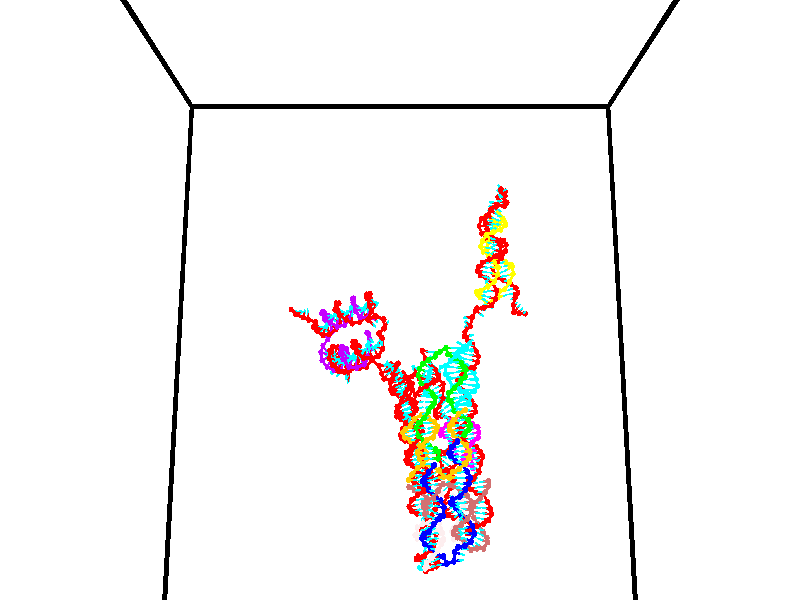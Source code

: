 // switches for output
#declare DRAW_BASES = 1; // possible values are 0, 1; only relevant for DNA ribbons
#declare DRAW_BASES_TYPE = 3; // possible values are 1, 2, 3; only relevant for DNA ribbons
#declare DRAW_FOG = 0; // set to 1 to enable fog

#include "colors.inc"

#include "transforms.inc"
background { rgb <1, 1, 1>}

#default {
   normal{
       ripples 0.25
       frequency 0.20
       turbulence 0.2
       lambda 5
   }
	finish {
		phong 0.1
		phong_size 40.
	}
}

// original window dimensions: 1024x640


// camera settings

camera {
	sky <0, 0.179814, -0.983701>
	up <0, 0.179814, -0.983701>
	right 1.6 * <1, 0, 0>
	location <35, 94.9851, 44.8844>
	look_at <35, 29.7336, 32.9568>
	direction <0, -65.2515, -11.9276>
	angle 67.0682
}


# declare cpy_camera_pos = <35, 94.9851, 44.8844>;
# if (DRAW_FOG = 1)
fog {
	fog_type 2
	up vnormalize(cpy_camera_pos)
	color rgbt<1,1,1,0.3>
	distance 1e-5
	fog_alt 3e-3
	fog_offset 56
}
# end


// LIGHTS

# declare lum = 6;
global_settings {
	ambient_light rgb lum * <0.05, 0.05, 0.05>
	max_trace_level 15
}# declare cpy_direct_light_amount = 0.25;
light_source
{	1000 * <-1, -1.16352, -0.803886>,
	rgb lum * cpy_direct_light_amount
	parallel
}

light_source
{	1000 * <1, 1.16352, 0.803886>,
	rgb lum * cpy_direct_light_amount
	parallel
}

// strand 0

// nucleotide -1

// particle -1
sphere {
	<24.084126, 35.322098, 34.787163> 0.250000
	pigment { color rgbt <1,0,0,0> }
	no_shadow
}
cylinder {
	<24.330860, 35.021458, 34.880638>,  <24.478901, 34.841072, 34.936726>, 0.100000
	pigment { color rgbt <1,0,0,0> }
	no_shadow
}
cylinder {
	<24.330860, 35.021458, 34.880638>,  <24.084126, 35.322098, 34.787163>, 0.100000
	pigment { color rgbt <1,0,0,0> }
	no_shadow
}

// particle -1
sphere {
	<24.330860, 35.021458, 34.880638> 0.100000
	pigment { color rgbt <1,0,0,0> }
	no_shadow
}
sphere {
	0, 1
	scale<0.080000,0.200000,0.300000>
	matrix <0.787085, 0.587628, -0.187595,
		0.003674, 0.299649, 0.954043,
		0.616834, -0.751601, 0.233690,
		24.515911, 34.795979, 34.950745>
	pigment { color rgbt <0,1,1,0> }
	no_shadow
}
cylinder {
	<24.582460, 35.589073, 35.238289>,  <24.084126, 35.322098, 34.787163>, 0.130000
	pigment { color rgbt <1,0,0,0> }
	no_shadow
}

// nucleotide -1

// particle -1
sphere {
	<24.582460, 35.589073, 35.238289> 0.250000
	pigment { color rgbt <1,0,0,0> }
	no_shadow
}
cylinder {
	<24.812567, 35.299358, 35.086250>,  <24.950630, 35.125530, 34.995026>, 0.100000
	pigment { color rgbt <1,0,0,0> }
	no_shadow
}
cylinder {
	<24.812567, 35.299358, 35.086250>,  <24.582460, 35.589073, 35.238289>, 0.100000
	pigment { color rgbt <1,0,0,0> }
	no_shadow
}

// particle -1
sphere {
	<24.812567, 35.299358, 35.086250> 0.100000
	pigment { color rgbt <1,0,0,0> }
	no_shadow
}
sphere {
	0, 1
	scale<0.080000,0.200000,0.300000>
	matrix <0.755809, 0.648358, -0.091568,
		0.312761, -0.234605, 0.920402,
		0.575268, -0.724287, -0.380098,
		24.985147, 35.082073, 34.972221>
	pigment { color rgbt <0,1,1,0> }
	no_shadow
}
cylinder {
	<25.374811, 35.639622, 35.501007>,  <24.582460, 35.589073, 35.238289>, 0.130000
	pigment { color rgbt <1,0,0,0> }
	no_shadow
}

// nucleotide -1

// particle -1
sphere {
	<25.374811, 35.639622, 35.501007> 0.250000
	pigment { color rgbt <1,0,0,0> }
	no_shadow
}
cylinder {
	<25.396315, 35.372887, 35.203701>,  <25.409216, 35.212845, 35.025318>, 0.100000
	pigment { color rgbt <1,0,0,0> }
	no_shadow
}
cylinder {
	<25.396315, 35.372887, 35.203701>,  <25.374811, 35.639622, 35.501007>, 0.100000
	pigment { color rgbt <1,0,0,0> }
	no_shadow
}

// particle -1
sphere {
	<25.396315, 35.372887, 35.203701> 0.100000
	pigment { color rgbt <1,0,0,0> }
	no_shadow
}
sphere {
	0, 1
	scale<0.080000,0.200000,0.300000>
	matrix <0.959647, 0.240252, -0.146139,
		0.276021, -0.705414, 0.652842,
		0.053758, -0.666836, -0.743263,
		25.412441, 35.172836, 34.980721>
	pigment { color rgbt <0,1,1,0> }
	no_shadow
}
cylinder {
	<25.817240, 34.980995, 35.613663>,  <25.374811, 35.639622, 35.501007>, 0.130000
	pigment { color rgbt <1,0,0,0> }
	no_shadow
}

// nucleotide -1

// particle -1
sphere {
	<25.817240, 34.980995, 35.613663> 0.250000
	pigment { color rgbt <1,0,0,0> }
	no_shadow
}
cylinder {
	<25.781792, 35.129333, 35.243881>,  <25.760523, 35.218338, 35.022011>, 0.100000
	pigment { color rgbt <1,0,0,0> }
	no_shadow
}
cylinder {
	<25.781792, 35.129333, 35.243881>,  <25.817240, 34.980995, 35.613663>, 0.100000
	pigment { color rgbt <1,0,0,0> }
	no_shadow
}

// particle -1
sphere {
	<25.781792, 35.129333, 35.243881> 0.100000
	pigment { color rgbt <1,0,0,0> }
	no_shadow
}
sphere {
	0, 1
	scale<0.080000,0.200000,0.300000>
	matrix <0.976339, 0.216136, -0.006892,
		0.197252, -0.903192, -0.381229,
		-0.088622, 0.370849, -0.924455,
		25.755205, 35.240589, 34.966545>
	pigment { color rgbt <0,1,1,0> }
	no_shadow
}
cylinder {
	<26.443077, 34.477638, 35.707733>,  <25.817240, 34.980995, 35.613663>, 0.130000
	pigment { color rgbt <1,0,0,0> }
	no_shadow
}

// nucleotide -1

// particle -1
sphere {
	<26.443077, 34.477638, 35.707733> 0.250000
	pigment { color rgbt <1,0,0,0> }
	no_shadow
}
cylinder {
	<26.645241, 34.338058, 36.023403>,  <26.766539, 34.254311, 36.212807>, 0.100000
	pigment { color rgbt <1,0,0,0> }
	no_shadow
}
cylinder {
	<26.645241, 34.338058, 36.023403>,  <26.443077, 34.477638, 35.707733>, 0.100000
	pigment { color rgbt <1,0,0,0> }
	no_shadow
}

// particle -1
sphere {
	<26.645241, 34.338058, 36.023403> 0.100000
	pigment { color rgbt <1,0,0,0> }
	no_shadow
}
sphere {
	0, 1
	scale<0.080000,0.200000,0.300000>
	matrix <0.628910, 0.775157, -0.060025,
		-0.590789, 0.526657, 0.611228,
		0.505410, -0.348946, 0.789175,
		26.796864, 34.233376, 36.260155>
	pigment { color rgbt <0,1,1,0> }
	no_shadow
}
cylinder {
	<26.304993, 34.921371, 36.183659>,  <26.443077, 34.477638, 35.707733>, 0.130000
	pigment { color rgbt <1,0,0,0> }
	no_shadow
}

// nucleotide -1

// particle -1
sphere {
	<26.304993, 34.921371, 36.183659> 0.250000
	pigment { color rgbt <1,0,0,0> }
	no_shadow
}
cylinder {
	<26.654720, 34.733009, 36.230679>,  <26.864557, 34.619991, 36.258888>, 0.100000
	pigment { color rgbt <1,0,0,0> }
	no_shadow
}
cylinder {
	<26.654720, 34.733009, 36.230679>,  <26.304993, 34.921371, 36.183659>, 0.100000
	pigment { color rgbt <1,0,0,0> }
	no_shadow
}

// particle -1
sphere {
	<26.654720, 34.733009, 36.230679> 0.100000
	pigment { color rgbt <1,0,0,0> }
	no_shadow
}
sphere {
	0, 1
	scale<0.080000,0.200000,0.300000>
	matrix <0.485171, 0.854626, -0.184997,
		-0.013342, 0.218776, 0.975684,
		0.874317, -0.470905, 0.117547,
		26.917015, 34.591740, 36.265942>
	pigment { color rgbt <0,1,1,0> }
	no_shadow
}
cylinder {
	<26.718634, 35.370834, 36.578686>,  <26.304993, 34.921371, 36.183659>, 0.130000
	pigment { color rgbt <1,0,0,0> }
	no_shadow
}

// nucleotide -1

// particle -1
sphere {
	<26.718634, 35.370834, 36.578686> 0.250000
	pigment { color rgbt <1,0,0,0> }
	no_shadow
}
cylinder {
	<27.004101, 35.125690, 36.442993>,  <27.175381, 34.978603, 36.361576>, 0.100000
	pigment { color rgbt <1,0,0,0> }
	no_shadow
}
cylinder {
	<27.004101, 35.125690, 36.442993>,  <26.718634, 35.370834, 36.578686>, 0.100000
	pigment { color rgbt <1,0,0,0> }
	no_shadow
}

// particle -1
sphere {
	<27.004101, 35.125690, 36.442993> 0.100000
	pigment { color rgbt <1,0,0,0> }
	no_shadow
}
sphere {
	0, 1
	scale<0.080000,0.200000,0.300000>
	matrix <0.613014, 0.780767, -0.120900,
		0.338955, -0.121671, 0.932902,
		0.713669, -0.612862, -0.339231,
		27.218201, 34.941833, 36.341225>
	pigment { color rgbt <0,1,1,0> }
	no_shadow
}
cylinder {
	<27.351166, 35.601154, 36.990406>,  <26.718634, 35.370834, 36.578686>, 0.130000
	pigment { color rgbt <1,0,0,0> }
	no_shadow
}

// nucleotide -1

// particle -1
sphere {
	<27.351166, 35.601154, 36.990406> 0.250000
	pigment { color rgbt <1,0,0,0> }
	no_shadow
}
cylinder {
	<27.435717, 35.423809, 36.641979>,  <27.486446, 35.317402, 36.432922>, 0.100000
	pigment { color rgbt <1,0,0,0> }
	no_shadow
}
cylinder {
	<27.435717, 35.423809, 36.641979>,  <27.351166, 35.601154, 36.990406>, 0.100000
	pigment { color rgbt <1,0,0,0> }
	no_shadow
}

// particle -1
sphere {
	<27.435717, 35.423809, 36.641979> 0.100000
	pigment { color rgbt <1,0,0,0> }
	no_shadow
}
sphere {
	0, 1
	scale<0.080000,0.200000,0.300000>
	matrix <0.643085, 0.734214, -0.217650,
		0.736044, -0.514162, 0.440314,
		0.211377, -0.443359, -0.871064,
		27.499130, 35.290802, 36.380661>
	pigment { color rgbt <0,1,1,0> }
	no_shadow
}
cylinder {
	<27.995787, 35.628738, 36.924614>,  <27.351166, 35.601154, 36.990406>, 0.130000
	pigment { color rgbt <1,0,0,0> }
	no_shadow
}

// nucleotide -1

// particle -1
sphere {
	<27.995787, 35.628738, 36.924614> 0.250000
	pigment { color rgbt <1,0,0,0> }
	no_shadow
}
cylinder {
	<27.884819, 35.588512, 36.542427>,  <27.818239, 35.564377, 36.313114>, 0.100000
	pigment { color rgbt <1,0,0,0> }
	no_shadow
}
cylinder {
	<27.884819, 35.588512, 36.542427>,  <27.995787, 35.628738, 36.924614>, 0.100000
	pigment { color rgbt <1,0,0,0> }
	no_shadow
}

// particle -1
sphere {
	<27.884819, 35.588512, 36.542427> 0.100000
	pigment { color rgbt <1,0,0,0> }
	no_shadow
}
sphere {
	0, 1
	scale<0.080000,0.200000,0.300000>
	matrix <0.712448, 0.645674, -0.274814,
		0.644554, -0.756965, -0.107495,
		-0.277431, -0.100548, -0.955469,
		27.801594, 35.558342, 36.255787>
	pigment { color rgbt <0,1,1,0> }
	no_shadow
}
cylinder {
	<28.671862, 35.712460, 36.507320>,  <27.995787, 35.628738, 36.924614>, 0.130000
	pigment { color rgbt <1,0,0,0> }
	no_shadow
}

// nucleotide -1

// particle -1
sphere {
	<28.671862, 35.712460, 36.507320> 0.250000
	pigment { color rgbt <1,0,0,0> }
	no_shadow
}
cylinder {
	<28.386625, 35.746796, 36.229000>,  <28.215483, 35.767399, 36.062008>, 0.100000
	pigment { color rgbt <1,0,0,0> }
	no_shadow
}
cylinder {
	<28.386625, 35.746796, 36.229000>,  <28.671862, 35.712460, 36.507320>, 0.100000
	pigment { color rgbt <1,0,0,0> }
	no_shadow
}

// particle -1
sphere {
	<28.386625, 35.746796, 36.229000> 0.100000
	pigment { color rgbt <1,0,0,0> }
	no_shadow
}
sphere {
	0, 1
	scale<0.080000,0.200000,0.300000>
	matrix <0.605430, 0.575824, -0.549438,
		0.353492, -0.813055, -0.462585,
		-0.713091, 0.085841, -0.695797,
		28.172699, 35.772549, 36.020260>
	pigment { color rgbt <0,1,1,0> }
	no_shadow
}
cylinder {
	<28.994984, 35.518837, 35.879665>,  <28.671862, 35.712460, 36.507320>, 0.130000
	pigment { color rgbt <1,0,0,0> }
	no_shadow
}

// nucleotide -1

// particle -1
sphere {
	<28.994984, 35.518837, 35.879665> 0.250000
	pigment { color rgbt <1,0,0,0> }
	no_shadow
}
cylinder {
	<28.684387, 35.759251, 35.803959>,  <28.498030, 35.903500, 35.758533>, 0.100000
	pigment { color rgbt <1,0,0,0> }
	no_shadow
}
cylinder {
	<28.684387, 35.759251, 35.803959>,  <28.994984, 35.518837, 35.879665>, 0.100000
	pigment { color rgbt <1,0,0,0> }
	no_shadow
}

// particle -1
sphere {
	<28.684387, 35.759251, 35.803959> 0.100000
	pigment { color rgbt <1,0,0,0> }
	no_shadow
}
sphere {
	0, 1
	scale<0.080000,0.200000,0.300000>
	matrix <0.598687, 0.609990, -0.519120,
		-0.196558, -0.516403, -0.833482,
		-0.776491, 0.601032, -0.189266,
		28.451439, 35.939560, 35.747177>
	pigment { color rgbt <0,1,1,0> }
	no_shadow
}
cylinder {
	<29.067404, 35.756641, 35.100914>,  <28.994984, 35.518837, 35.879665>, 0.130000
	pigment { color rgbt <1,0,0,0> }
	no_shadow
}

// nucleotide -1

// particle -1
sphere {
	<29.067404, 35.756641, 35.100914> 0.250000
	pigment { color rgbt <1,0,0,0> }
	no_shadow
}
cylinder {
	<28.803249, 36.012047, 35.258999>,  <28.644756, 36.165291, 35.353848>, 0.100000
	pigment { color rgbt <1,0,0,0> }
	no_shadow
}
cylinder {
	<28.803249, 36.012047, 35.258999>,  <29.067404, 35.756641, 35.100914>, 0.100000
	pigment { color rgbt <1,0,0,0> }
	no_shadow
}

// particle -1
sphere {
	<28.803249, 36.012047, 35.258999> 0.100000
	pigment { color rgbt <1,0,0,0> }
	no_shadow
}
sphere {
	0, 1
	scale<0.080000,0.200000,0.300000>
	matrix <0.434064, 0.754048, -0.492950,
		-0.612761, -0.153992, -0.775119,
		-0.660388, 0.638513, 0.395208,
		28.605133, 36.203602, 35.377560>
	pigment { color rgbt <0,1,1,0> }
	no_shadow
}
cylinder {
	<28.762455, 36.204075, 34.628136>,  <29.067404, 35.756641, 35.100914>, 0.130000
	pigment { color rgbt <1,0,0,0> }
	no_shadow
}

// nucleotide -1

// particle -1
sphere {
	<28.762455, 36.204075, 34.628136> 0.250000
	pigment { color rgbt <1,0,0,0> }
	no_shadow
}
cylinder {
	<28.733717, 36.395077, 34.978409>,  <28.716475, 36.509678, 35.188572>, 0.100000
	pigment { color rgbt <1,0,0,0> }
	no_shadow
}
cylinder {
	<28.733717, 36.395077, 34.978409>,  <28.762455, 36.204075, 34.628136>, 0.100000
	pigment { color rgbt <1,0,0,0> }
	no_shadow
}

// particle -1
sphere {
	<28.733717, 36.395077, 34.978409> 0.100000
	pigment { color rgbt <1,0,0,0> }
	no_shadow
}
sphere {
	0, 1
	scale<0.080000,0.200000,0.300000>
	matrix <0.425607, 0.808691, -0.406052,
		-0.902052, 0.343525, -0.261330,
		-0.071846, 0.477504, 0.875687,
		28.712164, 36.538326, 35.241116>
	pigment { color rgbt <0,1,1,0> }
	no_shadow
}
cylinder {
	<29.028296, 36.852047, 34.527065>,  <28.762455, 36.204075, 34.628136>, 0.130000
	pigment { color rgbt <1,0,0,0> }
	no_shadow
}

// nucleotide -1

// particle -1
sphere {
	<29.028296, 36.852047, 34.527065> 0.250000
	pigment { color rgbt <1,0,0,0> }
	no_shadow
}
cylinder {
	<28.973055, 36.936737, 34.914074>,  <28.939911, 36.987553, 35.146278>, 0.100000
	pigment { color rgbt <1,0,0,0> }
	no_shadow
}
cylinder {
	<28.973055, 36.936737, 34.914074>,  <29.028296, 36.852047, 34.527065>, 0.100000
	pigment { color rgbt <1,0,0,0> }
	no_shadow
}

// particle -1
sphere {
	<28.973055, 36.936737, 34.914074> 0.100000
	pigment { color rgbt <1,0,0,0> }
	no_shadow
}
sphere {
	0, 1
	scale<0.080000,0.200000,0.300000>
	matrix <0.704807, 0.707326, -0.054188,
		-0.695827, 0.674433, -0.246909,
		-0.138099, 0.211729, 0.967522,
		28.931625, 37.000256, 35.204330>
	pigment { color rgbt <0,1,1,0> }
	no_shadow
}
cylinder {
	<28.833988, 37.623146, 34.678806>,  <29.028296, 36.852047, 34.527065>, 0.130000
	pigment { color rgbt <1,0,0,0> }
	no_shadow
}

// nucleotide -1

// particle -1
sphere {
	<28.833988, 37.623146, 34.678806> 0.250000
	pigment { color rgbt <1,0,0,0> }
	no_shadow
}
cylinder {
	<29.003836, 37.444145, 34.993622>,  <29.105745, 37.336742, 35.182510>, 0.100000
	pigment { color rgbt <1,0,0,0> }
	no_shadow
}
cylinder {
	<29.003836, 37.444145, 34.993622>,  <28.833988, 37.623146, 34.678806>, 0.100000
	pigment { color rgbt <1,0,0,0> }
	no_shadow
}

// particle -1
sphere {
	<29.003836, 37.444145, 34.993622> 0.100000
	pigment { color rgbt <1,0,0,0> }
	no_shadow
}
sphere {
	0, 1
	scale<0.080000,0.200000,0.300000>
	matrix <0.663263, 0.745468, 0.066028,
		-0.616263, 0.493979, 0.613355,
		0.424620, -0.447507, 0.787042,
		29.131222, 37.309895, 35.229736>
	pigment { color rgbt <0,1,1,0> }
	no_shadow
}
cylinder {
	<28.784311, 38.085594, 35.275517>,  <28.833988, 37.623146, 34.678806>, 0.130000
	pigment { color rgbt <1,0,0,0> }
	no_shadow
}

// nucleotide -1

// particle -1
sphere {
	<28.784311, 38.085594, 35.275517> 0.250000
	pigment { color rgbt <1,0,0,0> }
	no_shadow
}
cylinder {
	<29.077631, 37.820805, 35.337578>,  <29.253622, 37.661930, 35.374813>, 0.100000
	pigment { color rgbt <1,0,0,0> }
	no_shadow
}
cylinder {
	<29.077631, 37.820805, 35.337578>,  <28.784311, 38.085594, 35.275517>, 0.100000
	pigment { color rgbt <1,0,0,0> }
	no_shadow
}

// particle -1
sphere {
	<29.077631, 37.820805, 35.337578> 0.100000
	pigment { color rgbt <1,0,0,0> }
	no_shadow
}
sphere {
	0, 1
	scale<0.080000,0.200000,0.300000>
	matrix <0.640391, 0.749116, 0.169483,
		-0.228418, -0.024925, 0.973244,
		0.733297, -0.661970, 0.155150,
		29.297621, 37.622215, 35.384121>
	pigment { color rgbt <0,1,1,0> }
	no_shadow
}
cylinder {
	<29.288389, 38.561684, 35.801739>,  <28.784311, 38.085594, 35.275517>, 0.130000
	pigment { color rgbt <1,0,0,0> }
	no_shadow
}

// nucleotide -1

// particle -1
sphere {
	<29.288389, 38.561684, 35.801739> 0.250000
	pigment { color rgbt <1,0,0,0> }
	no_shadow
}
cylinder {
	<29.491961, 38.243244, 35.670765>,  <29.614103, 38.052181, 35.592178>, 0.100000
	pigment { color rgbt <1,0,0,0> }
	no_shadow
}
cylinder {
	<29.491961, 38.243244, 35.670765>,  <29.288389, 38.561684, 35.801739>, 0.100000
	pigment { color rgbt <1,0,0,0> }
	no_shadow
}

// particle -1
sphere {
	<29.491961, 38.243244, 35.670765> 0.100000
	pigment { color rgbt <1,0,0,0> }
	no_shadow
}
sphere {
	0, 1
	scale<0.080000,0.200000,0.300000>
	matrix <0.850091, 0.524650, 0.045692,
		0.135415, -0.301605, 0.943768,
		0.508929, -0.796101, -0.327437,
		29.644640, 38.004414, 35.572533>
	pigment { color rgbt <0,1,1,0> }
	no_shadow
}
cylinder {
	<29.906919, 38.590900, 36.141975>,  <29.288389, 38.561684, 35.801739>, 0.130000
	pigment { color rgbt <1,0,0,0> }
	no_shadow
}

// nucleotide -1

// particle -1
sphere {
	<29.906919, 38.590900, 36.141975> 0.250000
	pigment { color rgbt <1,0,0,0> }
	no_shadow
}
cylinder {
	<29.984634, 38.355846, 35.827793>,  <30.031263, 38.214813, 35.639282>, 0.100000
	pigment { color rgbt <1,0,0,0> }
	no_shadow
}
cylinder {
	<29.984634, 38.355846, 35.827793>,  <29.906919, 38.590900, 36.141975>, 0.100000
	pigment { color rgbt <1,0,0,0> }
	no_shadow
}

// particle -1
sphere {
	<29.984634, 38.355846, 35.827793> 0.100000
	pigment { color rgbt <1,0,0,0> }
	no_shadow
}
sphere {
	0, 1
	scale<0.080000,0.200000,0.300000>
	matrix <0.980525, 0.092923, 0.173019,
		-0.028685, -0.803773, 0.594244,
		0.194287, -0.587635, -0.785454,
		30.042921, 38.179558, 35.592155>
	pigment { color rgbt <0,1,1,0> }
	no_shadow
}
cylinder {
	<30.447472, 38.101807, 36.378643>,  <29.906919, 38.590900, 36.141975>, 0.130000
	pigment { color rgbt <1,0,0,0> }
	no_shadow
}

// nucleotide -1

// particle -1
sphere {
	<30.447472, 38.101807, 36.378643> 0.250000
	pigment { color rgbt <1,0,0,0> }
	no_shadow
}
cylinder {
	<30.458614, 38.145733, 35.981216>,  <30.465300, 38.172089, 35.742760>, 0.100000
	pigment { color rgbt <1,0,0,0> }
	no_shadow
}
cylinder {
	<30.458614, 38.145733, 35.981216>,  <30.447472, 38.101807, 36.378643>, 0.100000
	pigment { color rgbt <1,0,0,0> }
	no_shadow
}

// particle -1
sphere {
	<30.458614, 38.145733, 35.981216> 0.100000
	pigment { color rgbt <1,0,0,0> }
	no_shadow
}
sphere {
	0, 1
	scale<0.080000,0.200000,0.300000>
	matrix <0.964119, 0.259556, 0.055719,
		0.264004, -0.959464, -0.098641,
		0.027858, 0.109812, -0.993562,
		30.466972, 38.178677, 35.683147>
	pigment { color rgbt <0,1,1,0> }
	no_shadow
}
cylinder {
	<31.168262, 37.961613, 36.233273>,  <30.447472, 38.101807, 36.378643>, 0.130000
	pigment { color rgbt <1,0,0,0> }
	no_shadow
}

// nucleotide -1

// particle -1
sphere {
	<31.168262, 37.961613, 36.233273> 0.250000
	pigment { color rgbt <1,0,0,0> }
	no_shadow
}
cylinder {
	<31.055822, 38.125225, 35.886013>,  <30.988359, 38.223392, 35.677658>, 0.100000
	pigment { color rgbt <1,0,0,0> }
	no_shadow
}
cylinder {
	<31.055822, 38.125225, 35.886013>,  <31.168262, 37.961613, 36.233273>, 0.100000
	pigment { color rgbt <1,0,0,0> }
	no_shadow
}

// particle -1
sphere {
	<31.055822, 38.125225, 35.886013> 0.100000
	pigment { color rgbt <1,0,0,0> }
	no_shadow
}
sphere {
	0, 1
	scale<0.080000,0.200000,0.300000>
	matrix <0.861221, 0.506643, -0.040152,
		0.423417, -0.758953, -0.494680,
		-0.281099, 0.409027, -0.868147,
		30.971493, 38.247932, 35.625568>
	pigment { color rgbt <0,1,1,0> }
	no_shadow
}
cylinder {
	<31.794712, 37.922665, 35.804333>,  <31.168262, 37.961613, 36.233273>, 0.130000
	pigment { color rgbt <1,0,0,0> }
	no_shadow
}

// nucleotide -1

// particle -1
sphere {
	<31.794712, 37.922665, 35.804333> 0.250000
	pigment { color rgbt <1,0,0,0> }
	no_shadow
}
cylinder {
	<31.570536, 38.206360, 35.633270>,  <31.436029, 38.376579, 35.530632>, 0.100000
	pigment { color rgbt <1,0,0,0> }
	no_shadow
}
cylinder {
	<31.570536, 38.206360, 35.633270>,  <31.794712, 37.922665, 35.804333>, 0.100000
	pigment { color rgbt <1,0,0,0> }
	no_shadow
}

// particle -1
sphere {
	<31.570536, 38.206360, 35.633270> 0.100000
	pigment { color rgbt <1,0,0,0> }
	no_shadow
}
sphere {
	0, 1
	scale<0.080000,0.200000,0.300000>
	matrix <0.800416, 0.596460, -0.059745,
		0.212704, -0.375783, -0.901967,
		-0.560439, 0.709240, -0.427652,
		31.402405, 38.419132, 35.504974>
	pigment { color rgbt <0,1,1,0> }
	no_shadow
}
cylinder {
	<32.141724, 38.254318, 35.130692>,  <31.794712, 37.922665, 35.804333>, 0.130000
	pigment { color rgbt <1,0,0,0> }
	no_shadow
}

// nucleotide -1

// particle -1
sphere {
	<32.141724, 38.254318, 35.130692> 0.250000
	pigment { color rgbt <1,0,0,0> }
	no_shadow
}
cylinder {
	<31.859207, 38.522900, 35.220398>,  <31.689697, 38.684048, 35.274220>, 0.100000
	pigment { color rgbt <1,0,0,0> }
	no_shadow
}
cylinder {
	<31.859207, 38.522900, 35.220398>,  <32.141724, 38.254318, 35.130692>, 0.100000
	pigment { color rgbt <1,0,0,0> }
	no_shadow
}

// particle -1
sphere {
	<31.859207, 38.522900, 35.220398> 0.100000
	pigment { color rgbt <1,0,0,0> }
	no_shadow
}
sphere {
	0, 1
	scale<0.080000,0.200000,0.300000>
	matrix <0.655123, 0.740000, -0.152363,
		-0.268260, 0.039307, -0.962544,
		-0.706293, 0.671458, 0.224263,
		31.647320, 38.724339, 35.287678>
	pigment { color rgbt <0,1,1,0> }
	no_shadow
}
cylinder {
	<32.189583, 38.807053, 34.555237>,  <32.141724, 38.254318, 35.130692>, 0.130000
	pigment { color rgbt <1,0,0,0> }
	no_shadow
}

// nucleotide -1

// particle -1
sphere {
	<32.189583, 38.807053, 34.555237> 0.250000
	pigment { color rgbt <1,0,0,0> }
	no_shadow
}
cylinder {
	<31.994089, 38.993202, 34.850414>,  <31.876793, 39.104893, 35.027519>, 0.100000
	pigment { color rgbt <1,0,0,0> }
	no_shadow
}
cylinder {
	<31.994089, 38.993202, 34.850414>,  <32.189583, 38.807053, 34.555237>, 0.100000
	pigment { color rgbt <1,0,0,0> }
	no_shadow
}

// particle -1
sphere {
	<31.994089, 38.993202, 34.850414> 0.100000
	pigment { color rgbt <1,0,0,0> }
	no_shadow
}
sphere {
	0, 1
	scale<0.080000,0.200000,0.300000>
	matrix <0.490865, 0.845947, -0.208386,
		-0.721240, 0.260385, -0.641882,
		-0.488737, 0.465374, 0.737945,
		31.847467, 39.132812, 35.071796>
	pigment { color rgbt <0,1,1,0> }
	no_shadow
}
cylinder {
	<32.187496, 39.457813, 34.253506>,  <32.189583, 38.807053, 34.555237>, 0.130000
	pigment { color rgbt <1,0,0,0> }
	no_shadow
}

// nucleotide -1

// particle -1
sphere {
	<32.187496, 39.457813, 34.253506> 0.250000
	pigment { color rgbt <1,0,0,0> }
	no_shadow
}
cylinder {
	<32.130005, 39.486530, 34.648308>,  <32.095509, 39.503761, 34.885189>, 0.100000
	pigment { color rgbt <1,0,0,0> }
	no_shadow
}
cylinder {
	<32.130005, 39.486530, 34.648308>,  <32.187496, 39.457813, 34.253506>, 0.100000
	pigment { color rgbt <1,0,0,0> }
	no_shadow
}

// particle -1
sphere {
	<32.130005, 39.486530, 34.648308> 0.100000
	pigment { color rgbt <1,0,0,0> }
	no_shadow
}
sphere {
	0, 1
	scale<0.080000,0.200000,0.300000>
	matrix <0.522168, 0.852727, 0.014018,
		-0.840644, 0.517400, -0.160050,
		-0.143732, 0.071789, 0.987009,
		32.086884, 39.508068, 34.944412>
	pigment { color rgbt <0,1,1,0> }
	no_shadow
}
cylinder {
	<31.903505, 40.098648, 34.437012>,  <32.187496, 39.457813, 34.253506>, 0.130000
	pigment { color rgbt <1,0,0,0> }
	no_shadow
}

// nucleotide -1

// particle -1
sphere {
	<31.903505, 40.098648, 34.437012> 0.250000
	pigment { color rgbt <1,0,0,0> }
	no_shadow
}
cylinder {
	<32.105553, 39.977726, 34.760361>,  <32.226780, 39.905170, 34.954369>, 0.100000
	pigment { color rgbt <1,0,0,0> }
	no_shadow
}
cylinder {
	<32.105553, 39.977726, 34.760361>,  <31.903505, 40.098648, 34.437012>, 0.100000
	pigment { color rgbt <1,0,0,0> }
	no_shadow
}

// particle -1
sphere {
	<32.105553, 39.977726, 34.760361> 0.100000
	pigment { color rgbt <1,0,0,0> }
	no_shadow
}
sphere {
	0, 1
	scale<0.080000,0.200000,0.300000>
	matrix <0.526802, 0.849912, -0.011335,
		-0.683619, 0.431578, 0.588563,
		0.505119, -0.302307, 0.808372,
		32.257088, 39.887035, 35.002872>
	pigment { color rgbt <0,1,1,0> }
	no_shadow
}
cylinder {
	<31.987911, 40.697277, 34.822620>,  <31.903505, 40.098648, 34.437012>, 0.130000
	pigment { color rgbt <1,0,0,0> }
	no_shadow
}

// nucleotide -1

// particle -1
sphere {
	<31.987911, 40.697277, 34.822620> 0.250000
	pigment { color rgbt <1,0,0,0> }
	no_shadow
}
cylinder {
	<32.271130, 40.449947, 34.959057>,  <32.441059, 40.301548, 35.040916>, 0.100000
	pigment { color rgbt <1,0,0,0> }
	no_shadow
}
cylinder {
	<32.271130, 40.449947, 34.959057>,  <31.987911, 40.697277, 34.822620>, 0.100000
	pigment { color rgbt <1,0,0,0> }
	no_shadow
}

// particle -1
sphere {
	<32.271130, 40.449947, 34.959057> 0.100000
	pigment { color rgbt <1,0,0,0> }
	no_shadow
}
sphere {
	0, 1
	scale<0.080000,0.200000,0.300000>
	matrix <0.634020, 0.769321, 0.078505,
		-0.310948, 0.160671, 0.936748,
		0.708047, -0.618328, 0.341087,
		32.483543, 40.264450, 35.061382>
	pigment { color rgbt <0,1,1,0> }
	no_shadow
}
cylinder {
	<32.215981, 40.998917, 35.455162>,  <31.987911, 40.697277, 34.822620>, 0.130000
	pigment { color rgbt <1,0,0,0> }
	no_shadow
}

// nucleotide -1

// particle -1
sphere {
	<32.215981, 40.998917, 35.455162> 0.250000
	pigment { color rgbt <1,0,0,0> }
	no_shadow
}
cylinder {
	<32.499207, 40.760128, 35.304287>,  <32.669144, 40.616856, 35.213760>, 0.100000
	pigment { color rgbt <1,0,0,0> }
	no_shadow
}
cylinder {
	<32.499207, 40.760128, 35.304287>,  <32.215981, 40.998917, 35.455162>, 0.100000
	pigment { color rgbt <1,0,0,0> }
	no_shadow
}

// particle -1
sphere {
	<32.499207, 40.760128, 35.304287> 0.100000
	pigment { color rgbt <1,0,0,0> }
	no_shadow
}
sphere {
	0, 1
	scale<0.080000,0.200000,0.300000>
	matrix <0.672246, 0.733371, 0.101257,
		0.216172, -0.325260, 0.920585,
		0.708065, -0.596970, -0.377188,
		32.711624, 40.581036, 35.191132>
	pigment { color rgbt <0,1,1,0> }
	no_shadow
}
cylinder {
	<32.440372, 41.458061, 35.932163>,  <32.215981, 40.998917, 35.455162>, 0.130000
	pigment { color rgbt <1,0,0,0> }
	no_shadow
}

// nucleotide -1

// particle -1
sphere {
	<32.440372, 41.458061, 35.932163> 0.250000
	pigment { color rgbt <1,0,0,0> }
	no_shadow
}
cylinder {
	<32.696632, 41.354923, 35.642864>,  <32.850388, 41.293041, 35.469284>, 0.100000
	pigment { color rgbt <1,0,0,0> }
	no_shadow
}
cylinder {
	<32.696632, 41.354923, 35.642864>,  <32.440372, 41.458061, 35.932163>, 0.100000
	pigment { color rgbt <1,0,0,0> }
	no_shadow
}

// particle -1
sphere {
	<32.696632, 41.354923, 35.642864> 0.100000
	pigment { color rgbt <1,0,0,0> }
	no_shadow
}
sphere {
	0, 1
	scale<0.080000,0.200000,0.300000>
	matrix <0.532000, -0.530143, 0.660245,
		-0.553667, -0.807752, -0.202459,
		0.640647, -0.257848, -0.723247,
		32.888828, 41.277569, 35.425892>
	pigment { color rgbt <0,1,1,0> }
	no_shadow
}
cylinder {
	<32.134327, 41.598667, 36.609215>,  <32.440372, 41.458061, 35.932163>, 0.130000
	pigment { color rgbt <1,0,0,0> }
	no_shadow
}

// nucleotide -1

// particle -1
sphere {
	<32.134327, 41.598667, 36.609215> 0.250000
	pigment { color rgbt <1,0,0,0> }
	no_shadow
}
cylinder {
	<32.423016, 41.420227, 36.820915>,  <32.596230, 41.313164, 36.947937>, 0.100000
	pigment { color rgbt <1,0,0,0> }
	no_shadow
}
cylinder {
	<32.423016, 41.420227, 36.820915>,  <32.134327, 41.598667, 36.609215>, 0.100000
	pigment { color rgbt <1,0,0,0> }
	no_shadow
}

// particle -1
sphere {
	<32.423016, 41.420227, 36.820915> 0.100000
	pigment { color rgbt <1,0,0,0> }
	no_shadow
}
sphere {
	0, 1
	scale<0.080000,0.200000,0.300000>
	matrix <0.458667, -0.264430, -0.848352,
		0.518399, 0.855028, 0.013765,
		0.721725, -0.446098, 0.529253,
		32.639534, 41.286396, 36.979691>
	pigment { color rgbt <0,1,1,0> }
	no_shadow
}
cylinder {
	<32.801189, 41.915325, 36.386936>,  <32.134327, 41.598667, 36.609215>, 0.130000
	pigment { color rgbt <1,0,0,0> }
	no_shadow
}

// nucleotide -1

// particle -1
sphere {
	<32.801189, 41.915325, 36.386936> 0.250000
	pigment { color rgbt <1,0,0,0> }
	no_shadow
}
cylinder {
	<32.842228, 41.542889, 36.526962>,  <32.866852, 41.319427, 36.610977>, 0.100000
	pigment { color rgbt <1,0,0,0> }
	no_shadow
}
cylinder {
	<32.842228, 41.542889, 36.526962>,  <32.801189, 41.915325, 36.386936>, 0.100000
	pigment { color rgbt <1,0,0,0> }
	no_shadow
}

// particle -1
sphere {
	<32.842228, 41.542889, 36.526962> 0.100000
	pigment { color rgbt <1,0,0,0> }
	no_shadow
}
sphere {
	0, 1
	scale<0.080000,0.200000,0.300000>
	matrix <0.624007, -0.213820, -0.751595,
		0.774654, 0.295558, 0.559068,
		0.102600, -0.931089, 0.350067,
		32.873009, 41.263561, 36.631981>
	pigment { color rgbt <0,1,1,0> }
	no_shadow
}
cylinder {
	<33.547993, 41.649696, 36.594330>,  <32.801189, 41.915325, 36.386936>, 0.130000
	pigment { color rgbt <1,0,0,0> }
	no_shadow
}

// nucleotide -1

// particle -1
sphere {
	<33.547993, 41.649696, 36.594330> 0.250000
	pigment { color rgbt <1,0,0,0> }
	no_shadow
}
cylinder {
	<33.305447, 41.353004, 36.479675>,  <33.159920, 41.174988, 36.410881>, 0.100000
	pigment { color rgbt <1,0,0,0> }
	no_shadow
}
cylinder {
	<33.305447, 41.353004, 36.479675>,  <33.547993, 41.649696, 36.594330>, 0.100000
	pigment { color rgbt <1,0,0,0> }
	no_shadow
}

// particle -1
sphere {
	<33.305447, 41.353004, 36.479675> 0.100000
	pigment { color rgbt <1,0,0,0> }
	no_shadow
}
sphere {
	0, 1
	scale<0.080000,0.200000,0.300000>
	matrix <0.636166, -0.236220, -0.734502,
		0.477095, -0.627721, 0.615099,
		-0.606361, -0.741732, -0.286635,
		33.123539, 41.130486, 36.393684>
	pigment { color rgbt <0,1,1,0> }
	no_shadow
}
cylinder {
	<33.576515, 41.179867, 37.200142>,  <33.547993, 41.649696, 36.594330>, 0.130000
	pigment { color rgbt <1,0,0,0> }
	no_shadow
}

// nucleotide -1

// particle -1
sphere {
	<33.576515, 41.179867, 37.200142> 0.250000
	pigment { color rgbt <1,0,0,0> }
	no_shadow
}
cylinder {
	<33.717735, 40.920300, 36.930546>,  <33.802467, 40.764557, 36.768787>, 0.100000
	pigment { color rgbt <1,0,0,0> }
	no_shadow
}
cylinder {
	<33.717735, 40.920300, 36.930546>,  <33.576515, 41.179867, 37.200142>, 0.100000
	pigment { color rgbt <1,0,0,0> }
	no_shadow
}

// particle -1
sphere {
	<33.717735, 40.920300, 36.930546> 0.100000
	pigment { color rgbt <1,0,0,0> }
	no_shadow
}
sphere {
	0, 1
	scale<0.080000,0.200000,0.300000>
	matrix <-0.565340, 0.426032, -0.706320,
		0.745486, 0.630396, -0.216452,
		0.353046, -0.648920, -0.673989,
		33.823650, 40.725624, 36.728348>
	pigment { color rgbt <0,1,1,0> }
	no_shadow
}
cylinder {
	<33.087349, 40.681732, 37.531475>,  <33.576515, 41.179867, 37.200142>, 0.130000
	pigment { color rgbt <1,0,0,0> }
	no_shadow
}

// nucleotide -1

// particle -1
sphere {
	<33.087349, 40.681732, 37.531475> 0.250000
	pigment { color rgbt <1,0,0,0> }
	no_shadow
}
cylinder {
	<33.206463, 40.706715, 37.912510>,  <33.277931, 40.721703, 38.141132>, 0.100000
	pigment { color rgbt <1,0,0,0> }
	no_shadow
}
cylinder {
	<33.206463, 40.706715, 37.912510>,  <33.087349, 40.681732, 37.531475>, 0.100000
	pigment { color rgbt <1,0,0,0> }
	no_shadow
}

// particle -1
sphere {
	<33.206463, 40.706715, 37.912510> 0.100000
	pigment { color rgbt <1,0,0,0> }
	no_shadow
}
sphere {
	0, 1
	scale<0.080000,0.200000,0.300000>
	matrix <-0.726529, -0.632471, 0.268582,
		0.619259, -0.772062, -0.142961,
		0.297781, 0.062457, 0.952589,
		33.295795, 40.725452, 38.198288>
	pigment { color rgbt <0,1,1,0> }
	no_shadow
}
cylinder {
	<33.361294, 40.035828, 37.814735>,  <33.087349, 40.681732, 37.531475>, 0.130000
	pigment { color rgbt <1,0,0,0> }
	no_shadow
}

// nucleotide -1

// particle -1
sphere {
	<33.361294, 40.035828, 37.814735> 0.250000
	pigment { color rgbt <1,0,0,0> }
	no_shadow
}
cylinder {
	<33.186989, 40.252327, 38.102394>,  <33.082405, 40.382225, 38.274990>, 0.100000
	pigment { color rgbt <1,0,0,0> }
	no_shadow
}
cylinder {
	<33.186989, 40.252327, 38.102394>,  <33.361294, 40.035828, 37.814735>, 0.100000
	pigment { color rgbt <1,0,0,0> }
	no_shadow
}

// particle -1
sphere {
	<33.186989, 40.252327, 38.102394> 0.100000
	pigment { color rgbt <1,0,0,0> }
	no_shadow
}
sphere {
	0, 1
	scale<0.080000,0.200000,0.300000>
	matrix <-0.569809, -0.784382, 0.245076,
		0.696729, -0.302980, 0.650209,
		-0.435760, 0.541246, 0.719142,
		33.056259, 40.414700, 38.318138>
	pigment { color rgbt <0,1,1,0> }
	no_shadow
}
cylinder {
	<33.413269, 39.709072, 38.583290>,  <33.361294, 40.035828, 37.814735>, 0.130000
	pigment { color rgbt <1,0,0,0> }
	no_shadow
}

// nucleotide -1

// particle -1
sphere {
	<33.413269, 39.709072, 38.583290> 0.250000
	pigment { color rgbt <1,0,0,0> }
	no_shadow
}
cylinder {
	<33.079895, 39.922222, 38.524738>,  <32.879871, 40.050114, 38.489609>, 0.100000
	pigment { color rgbt <1,0,0,0> }
	no_shadow
}
cylinder {
	<33.079895, 39.922222, 38.524738>,  <33.413269, 39.709072, 38.583290>, 0.100000
	pigment { color rgbt <1,0,0,0> }
	no_shadow
}

// particle -1
sphere {
	<33.079895, 39.922222, 38.524738> 0.100000
	pigment { color rgbt <1,0,0,0> }
	no_shadow
}
sphere {
	0, 1
	scale<0.080000,0.200000,0.300000>
	matrix <-0.550145, -0.775028, 0.310920,
		0.052234, 0.339662, 0.939096,
		-0.833434, 0.532879, -0.146380,
		32.829865, 40.082085, 38.480824>
	pigment { color rgbt <0,1,1,0> }
	no_shadow
}
cylinder {
	<32.986485, 39.701118, 39.149197>,  <33.413269, 39.709072, 38.583290>, 0.130000
	pigment { color rgbt <1,0,0,0> }
	no_shadow
}

// nucleotide -1

// particle -1
sphere {
	<32.986485, 39.701118, 39.149197> 0.250000
	pigment { color rgbt <1,0,0,0> }
	no_shadow
}
cylinder {
	<32.757416, 39.785072, 38.832211>,  <32.619976, 39.835445, 38.642017>, 0.100000
	pigment { color rgbt <1,0,0,0> }
	no_shadow
}
cylinder {
	<32.757416, 39.785072, 38.832211>,  <32.986485, 39.701118, 39.149197>, 0.100000
	pigment { color rgbt <1,0,0,0> }
	no_shadow
}

// particle -1
sphere {
	<32.757416, 39.785072, 38.832211> 0.100000
	pigment { color rgbt <1,0,0,0> }
	no_shadow
}
sphere {
	0, 1
	scale<0.080000,0.200000,0.300000>
	matrix <-0.666762, -0.681651, 0.301298,
		-0.476947, 0.700929, 0.530301,
		-0.572669, 0.209882, -0.792464,
		32.585617, 39.848038, 38.594471>
	pigment { color rgbt <0,1,1,0> }
	no_shadow
}
cylinder {
	<32.365845, 39.873230, 39.321762>,  <32.986485, 39.701118, 39.149197>, 0.130000
	pigment { color rgbt <1,0,0,0> }
	no_shadow
}

// nucleotide -1

// particle -1
sphere {
	<32.365845, 39.873230, 39.321762> 0.250000
	pigment { color rgbt <1,0,0,0> }
	no_shadow
}
cylinder {
	<32.287487, 39.763351, 38.945217>,  <32.240475, 39.697426, 38.719288>, 0.100000
	pigment { color rgbt <1,0,0,0> }
	no_shadow
}
cylinder {
	<32.287487, 39.763351, 38.945217>,  <32.365845, 39.873230, 39.321762>, 0.100000
	pigment { color rgbt <1,0,0,0> }
	no_shadow
}

// particle -1
sphere {
	<32.287487, 39.763351, 38.945217> 0.100000
	pigment { color rgbt <1,0,0,0> }
	no_shadow
}
sphere {
	0, 1
	scale<0.080000,0.200000,0.300000>
	matrix <-0.762698, -0.560710, 0.322328,
		-0.616375, 0.781120, -0.099668,
		-0.195892, -0.274692, -0.941366,
		32.228718, 39.680943, 38.662807>
	pigment { color rgbt <0,1,1,0> }
	no_shadow
}
cylinder {
	<31.642263, 39.925957, 39.291683>,  <32.365845, 39.873230, 39.321762>, 0.130000
	pigment { color rgbt <1,0,0,0> }
	no_shadow
}

// nucleotide -1

// particle -1
sphere {
	<31.642263, 39.925957, 39.291683> 0.250000
	pigment { color rgbt <1,0,0,0> }
	no_shadow
}
cylinder {
	<31.751436, 39.713272, 38.970989>,  <31.816940, 39.585659, 38.778572>, 0.100000
	pigment { color rgbt <1,0,0,0> }
	no_shadow
}
cylinder {
	<31.751436, 39.713272, 38.970989>,  <31.642263, 39.925957, 39.291683>, 0.100000
	pigment { color rgbt <1,0,0,0> }
	no_shadow
}

// particle -1
sphere {
	<31.751436, 39.713272, 38.970989> 0.100000
	pigment { color rgbt <1,0,0,0> }
	no_shadow
}
sphere {
	0, 1
	scale<0.080000,0.200000,0.300000>
	matrix <-0.780251, -0.609862, 0.138844,
		-0.562775, 0.587662, -0.581324,
		0.272934, -0.531716, -0.801739,
		31.833317, 39.553757, 38.730469>
	pigment { color rgbt <0,1,1,0> }
	no_shadow
}
cylinder {
	<31.007776, 39.935085, 38.848473>,  <31.642263, 39.925957, 39.291683>, 0.130000
	pigment { color rgbt <1,0,0,0> }
	no_shadow
}

// nucleotide -1

// particle -1
sphere {
	<31.007776, 39.935085, 38.848473> 0.250000
	pigment { color rgbt <1,0,0,0> }
	no_shadow
}
cylinder {
	<31.262339, 39.633476, 38.783436>,  <31.415075, 39.452511, 38.744415>, 0.100000
	pigment { color rgbt <1,0,0,0> }
	no_shadow
}
cylinder {
	<31.262339, 39.633476, 38.783436>,  <31.007776, 39.935085, 38.848473>, 0.100000
	pigment { color rgbt <1,0,0,0> }
	no_shadow
}

// particle -1
sphere {
	<31.262339, 39.633476, 38.783436> 0.100000
	pigment { color rgbt <1,0,0,0> }
	no_shadow
}
sphere {
	0, 1
	scale<0.080000,0.200000,0.300000>
	matrix <-0.769473, -0.635307, -0.065546,
		-0.053870, 0.166821, -0.984515,
		0.636404, -0.754026, -0.162588,
		31.453260, 39.407269, 38.734661>
	pigment { color rgbt <0,1,1,0> }
	no_shadow
}
cylinder {
	<30.658777, 39.570900, 38.378487>,  <31.007776, 39.935085, 38.848473>, 0.130000
	pigment { color rgbt <1,0,0,0> }
	no_shadow
}

// nucleotide -1

// particle -1
sphere {
	<30.658777, 39.570900, 38.378487> 0.250000
	pigment { color rgbt <1,0,0,0> }
	no_shadow
}
cylinder {
	<30.929670, 39.318596, 38.530014>,  <31.092205, 39.167213, 38.620930>, 0.100000
	pigment { color rgbt <1,0,0,0> }
	no_shadow
}
cylinder {
	<30.929670, 39.318596, 38.530014>,  <30.658777, 39.570900, 38.378487>, 0.100000
	pigment { color rgbt <1,0,0,0> }
	no_shadow
}

// particle -1
sphere {
	<30.929670, 39.318596, 38.530014> 0.100000
	pigment { color rgbt <1,0,0,0> }
	no_shadow
}
sphere {
	0, 1
	scale<0.080000,0.200000,0.300000>
	matrix <-0.616564, -0.767466, -0.175625,
		0.401506, -0.114626, -0.908655,
		0.677231, -0.630759, 0.378816,
		31.132839, 39.129368, 38.643658>
	pigment { color rgbt <0,1,1,0> }
	no_shadow
}
cylinder {
	<30.604393, 38.969757, 37.966347>,  <30.658777, 39.570900, 38.378487>, 0.130000
	pigment { color rgbt <1,0,0,0> }
	no_shadow
}

// nucleotide -1

// particle -1
sphere {
	<30.604393, 38.969757, 37.966347> 0.250000
	pigment { color rgbt <1,0,0,0> }
	no_shadow
}
cylinder {
	<30.777584, 38.841316, 38.303257>,  <30.881498, 38.764252, 38.505402>, 0.100000
	pigment { color rgbt <1,0,0,0> }
	no_shadow
}
cylinder {
	<30.777584, 38.841316, 38.303257>,  <30.604393, 38.969757, 37.966347>, 0.100000
	pigment { color rgbt <1,0,0,0> }
	no_shadow
}

// particle -1
sphere {
	<30.777584, 38.841316, 38.303257> 0.100000
	pigment { color rgbt <1,0,0,0> }
	no_shadow
}
sphere {
	0, 1
	scale<0.080000,0.200000,0.300000>
	matrix <-0.498955, -0.863571, -0.072729,
		0.750715, -0.388765, -0.534124,
		0.432979, -0.321103, 0.842272,
		30.907478, 38.744984, 38.555939>
	pigment { color rgbt <0,1,1,0> }
	no_shadow
}
cylinder {
	<30.819599, 38.319260, 37.921806>,  <30.604393, 38.969757, 37.966347>, 0.130000
	pigment { color rgbt <1,0,0,0> }
	no_shadow
}

// nucleotide -1

// particle -1
sphere {
	<30.819599, 38.319260, 37.921806> 0.250000
	pigment { color rgbt <1,0,0,0> }
	no_shadow
}
cylinder {
	<30.827120, 38.330212, 38.321587>,  <30.831633, 38.336784, 38.561455>, 0.100000
	pigment { color rgbt <1,0,0,0> }
	no_shadow
}
cylinder {
	<30.827120, 38.330212, 38.321587>,  <30.819599, 38.319260, 37.921806>, 0.100000
	pigment { color rgbt <1,0,0,0> }
	no_shadow
}

// particle -1
sphere {
	<30.827120, 38.330212, 38.321587> 0.100000
	pigment { color rgbt <1,0,0,0> }
	no_shadow
}
sphere {
	0, 1
	scale<0.080000,0.200000,0.300000>
	matrix <-0.443822, -0.895511, 0.032883,
		0.895918, -0.444196, -0.004681,
		0.018799, 0.027383, 0.999448,
		30.832760, 38.338425, 38.621422>
	pigment { color rgbt <0,1,1,0> }
	no_shadow
}
cylinder {
	<31.115189, 37.719532, 38.156807>,  <30.819599, 38.319260, 37.921806>, 0.130000
	pigment { color rgbt <1,0,0,0> }
	no_shadow
}

// nucleotide -1

// particle -1
sphere {
	<31.115189, 37.719532, 38.156807> 0.250000
	pigment { color rgbt <1,0,0,0> }
	no_shadow
}
cylinder {
	<30.912537, 37.855305, 38.473820>,  <30.790945, 37.936768, 38.664028>, 0.100000
	pigment { color rgbt <1,0,0,0> }
	no_shadow
}
cylinder {
	<30.912537, 37.855305, 38.473820>,  <31.115189, 37.719532, 38.156807>, 0.100000
	pigment { color rgbt <1,0,0,0> }
	no_shadow
}

// particle -1
sphere {
	<30.912537, 37.855305, 38.473820> 0.100000
	pigment { color rgbt <1,0,0,0> }
	no_shadow
}
sphere {
	0, 1
	scale<0.080000,0.200000,0.300000>
	matrix <-0.476383, -0.876381, 0.070813,
		0.718600, -0.341675, 0.605700,
		-0.506629, 0.339432, 0.792535,
		30.760548, 37.957134, 38.711582>
	pigment { color rgbt <0,1,1,0> }
	no_shadow
}
cylinder {
	<31.107767, 37.152645, 38.542950>,  <31.115189, 37.719532, 38.156807>, 0.130000
	pigment { color rgbt <1,0,0,0> }
	no_shadow
}

// nucleotide -1

// particle -1
sphere {
	<31.107767, 37.152645, 38.542950> 0.250000
	pigment { color rgbt <1,0,0,0> }
	no_shadow
}
cylinder {
	<30.833420, 37.396935, 38.701241>,  <30.668812, 37.543507, 38.796215>, 0.100000
	pigment { color rgbt <1,0,0,0> }
	no_shadow
}
cylinder {
	<30.833420, 37.396935, 38.701241>,  <31.107767, 37.152645, 38.542950>, 0.100000
	pigment { color rgbt <1,0,0,0> }
	no_shadow
}

// particle -1
sphere {
	<30.833420, 37.396935, 38.701241> 0.100000
	pigment { color rgbt <1,0,0,0> }
	no_shadow
}
sphere {
	0, 1
	scale<0.080000,0.200000,0.300000>
	matrix <-0.639970, -0.765063, 0.071531,
		0.346444, -0.204194, 0.915577,
		-0.685868, 0.610723, 0.395730,
		30.627659, 37.580151, 38.819958>
	pigment { color rgbt <0,1,1,0> }
	no_shadow
}
cylinder {
	<30.937737, 36.906315, 39.224964>,  <31.107767, 37.152645, 38.542950>, 0.130000
	pigment { color rgbt <1,0,0,0> }
	no_shadow
}

// nucleotide -1

// particle -1
sphere {
	<30.937737, 36.906315, 39.224964> 0.250000
	pigment { color rgbt <1,0,0,0> }
	no_shadow
}
cylinder {
	<30.618168, 37.107983, 39.093796>,  <30.426426, 37.228985, 39.015095>, 0.100000
	pigment { color rgbt <1,0,0,0> }
	no_shadow
}
cylinder {
	<30.618168, 37.107983, 39.093796>,  <30.937737, 36.906315, 39.224964>, 0.100000
	pigment { color rgbt <1,0,0,0> }
	no_shadow
}

// particle -1
sphere {
	<30.618168, 37.107983, 39.093796> 0.100000
	pigment { color rgbt <1,0,0,0> }
	no_shadow
}
sphere {
	0, 1
	scale<0.080000,0.200000,0.300000>
	matrix <-0.587757, -0.770105, 0.247952,
		-0.127525, 0.390833, 0.911585,
		-0.798924, 0.504171, -0.327922,
		30.378490, 37.259235, 38.995419>
	pigment { color rgbt <0,1,1,0> }
	no_shadow
}
cylinder {
	<30.457087, 36.752567, 39.799133>,  <30.937737, 36.906315, 39.224964>, 0.130000
	pigment { color rgbt <1,0,0,0> }
	no_shadow
}

// nucleotide -1

// particle -1
sphere {
	<30.457087, 36.752567, 39.799133> 0.250000
	pigment { color rgbt <1,0,0,0> }
	no_shadow
}
cylinder {
	<30.232916, 36.888813, 39.497166>,  <30.098413, 36.970558, 39.315983>, 0.100000
	pigment { color rgbt <1,0,0,0> }
	no_shadow
}
cylinder {
	<30.232916, 36.888813, 39.497166>,  <30.457087, 36.752567, 39.799133>, 0.100000
	pigment { color rgbt <1,0,0,0> }
	no_shadow
}

// particle -1
sphere {
	<30.232916, 36.888813, 39.497166> 0.100000
	pigment { color rgbt <1,0,0,0> }
	no_shadow
}
sphere {
	0, 1
	scale<0.080000,0.200000,0.300000>
	matrix <-0.718218, -0.653775, 0.238204,
		-0.412415, 0.675695, 0.611024,
		-0.560425, 0.340610, -0.754922,
		30.064789, 36.990997, 39.270687>
	pigment { color rgbt <0,1,1,0> }
	no_shadow
}
cylinder {
	<29.809683, 36.534733, 40.040394>,  <30.457087, 36.752567, 39.799133>, 0.130000
	pigment { color rgbt <1,0,0,0> }
	no_shadow
}

// nucleotide -1

// particle -1
sphere {
	<29.809683, 36.534733, 40.040394> 0.250000
	pigment { color rgbt <1,0,0,0> }
	no_shadow
}
cylinder {
	<29.710773, 36.650806, 39.670605>,  <29.651428, 36.720451, 39.448730>, 0.100000
	pigment { color rgbt <1,0,0,0> }
	no_shadow
}
cylinder {
	<29.710773, 36.650806, 39.670605>,  <29.809683, 36.534733, 40.040394>, 0.100000
	pigment { color rgbt <1,0,0,0> }
	no_shadow
}

// particle -1
sphere {
	<29.710773, 36.650806, 39.670605> 0.100000
	pigment { color rgbt <1,0,0,0> }
	no_shadow
}
sphere {
	0, 1
	scale<0.080000,0.200000,0.300000>
	matrix <-0.638474, -0.766471, -0.069814,
		-0.728840, 0.572988, 0.374802,
		-0.247272, 0.290185, -0.924473,
		29.636593, 36.737862, 39.393265>
	pigment { color rgbt <0,1,1,0> }
	no_shadow
}
cylinder {
	<29.025568, 36.749210, 39.994923>,  <29.809683, 36.534733, 40.040394>, 0.130000
	pigment { color rgbt <1,0,0,0> }
	no_shadow
}

// nucleotide -1

// particle -1
sphere {
	<29.025568, 36.749210, 39.994923> 0.250000
	pigment { color rgbt <1,0,0,0> }
	no_shadow
}
cylinder {
	<29.171621, 36.607418, 39.650593>,  <29.259254, 36.522343, 39.443996>, 0.100000
	pigment { color rgbt <1,0,0,0> }
	no_shadow
}
cylinder {
	<29.171621, 36.607418, 39.650593>,  <29.025568, 36.749210, 39.994923>, 0.100000
	pigment { color rgbt <1,0,0,0> }
	no_shadow
}

// particle -1
sphere {
	<29.171621, 36.607418, 39.650593> 0.100000
	pigment { color rgbt <1,0,0,0> }
	no_shadow
}
sphere {
	0, 1
	scale<0.080000,0.200000,0.300000>
	matrix <-0.755268, -0.653407, -0.051293,
		-0.544287, 0.668882, -0.506309,
		0.365134, -0.354481, -0.860825,
		29.281162, 36.501076, 39.392345>
	pigment { color rgbt <0,1,1,0> }
	no_shadow
}
cylinder {
	<28.480339, 36.656277, 39.566055>,  <29.025568, 36.749210, 39.994923>, 0.130000
	pigment { color rgbt <1,0,0,0> }
	no_shadow
}

// nucleotide -1

// particle -1
sphere {
	<28.480339, 36.656277, 39.566055> 0.250000
	pigment { color rgbt <1,0,0,0> }
	no_shadow
}
cylinder {
	<28.757622, 36.432350, 39.384476>,  <28.923992, 36.297997, 39.275528>, 0.100000
	pigment { color rgbt <1,0,0,0> }
	no_shadow
}
cylinder {
	<28.757622, 36.432350, 39.384476>,  <28.480339, 36.656277, 39.566055>, 0.100000
	pigment { color rgbt <1,0,0,0> }
	no_shadow
}

// particle -1
sphere {
	<28.757622, 36.432350, 39.384476> 0.100000
	pigment { color rgbt <1,0,0,0> }
	no_shadow
}
sphere {
	0, 1
	scale<0.080000,0.200000,0.300000>
	matrix <-0.668644, -0.734617, -0.115125,
		-0.269029, 0.383335, -0.883560,
		0.693209, -0.559815, -0.453948,
		28.965584, 36.264404, 39.248291>
	pigment { color rgbt <0,1,1,0> }
	no_shadow
}
cylinder {
	<28.089333, 36.354122, 38.979126>,  <28.480339, 36.656277, 39.566055>, 0.130000
	pigment { color rgbt <1,0,0,0> }
	no_shadow
}

// nucleotide -1

// particle -1
sphere {
	<28.089333, 36.354122, 38.979126> 0.250000
	pigment { color rgbt <1,0,0,0> }
	no_shadow
}
cylinder {
	<28.407923, 36.114605, 39.012753>,  <28.599077, 35.970894, 39.032928>, 0.100000
	pigment { color rgbt <1,0,0,0> }
	no_shadow
}
cylinder {
	<28.407923, 36.114605, 39.012753>,  <28.089333, 36.354122, 38.979126>, 0.100000
	pigment { color rgbt <1,0,0,0> }
	no_shadow
}

// particle -1
sphere {
	<28.407923, 36.114605, 39.012753> 0.100000
	pigment { color rgbt <1,0,0,0> }
	no_shadow
}
sphere {
	0, 1
	scale<0.080000,0.200000,0.300000>
	matrix <-0.535874, -0.763411, -0.360615,
		0.280112, 0.242173, -0.928918,
		0.796477, -0.598796, 0.084066,
		28.646866, 35.934967, 39.037971>
	pigment { color rgbt <0,1,1,0> }
	no_shadow
}
cylinder {
	<28.114780, 36.057892, 38.328846>,  <28.089333, 36.354122, 38.979126>, 0.130000
	pigment { color rgbt <1,0,0,0> }
	no_shadow
}

// nucleotide -1

// particle -1
sphere {
	<28.114780, 36.057892, 38.328846> 0.250000
	pigment { color rgbt <1,0,0,0> }
	no_shadow
}
cylinder {
	<28.315992, 35.831257, 38.589901>,  <28.436720, 35.695274, 38.746536>, 0.100000
	pigment { color rgbt <1,0,0,0> }
	no_shadow
}
cylinder {
	<28.315992, 35.831257, 38.589901>,  <28.114780, 36.057892, 38.328846>, 0.100000
	pigment { color rgbt <1,0,0,0> }
	no_shadow
}

// particle -1
sphere {
	<28.315992, 35.831257, 38.589901> 0.100000
	pigment { color rgbt <1,0,0,0> }
	no_shadow
}
sphere {
	0, 1
	scale<0.080000,0.200000,0.300000>
	matrix <-0.317286, -0.823471, -0.470345,
		0.803922, 0.029524, -0.594001,
		0.503029, -0.566589, 0.652639,
		28.466902, 35.661282, 38.785694>
	pigment { color rgbt <0,1,1,0> }
	no_shadow
}
cylinder {
	<28.349146, 35.559967, 37.936150>,  <28.114780, 36.057892, 38.328846>, 0.130000
	pigment { color rgbt <1,0,0,0> }
	no_shadow
}

// nucleotide -1

// particle -1
sphere {
	<28.349146, 35.559967, 37.936150> 0.250000
	pigment { color rgbt <1,0,0,0> }
	no_shadow
}
cylinder {
	<28.377068, 35.387276, 38.295868>,  <28.393820, 35.283661, 38.511700>, 0.100000
	pigment { color rgbt <1,0,0,0> }
	no_shadow
}
cylinder {
	<28.377068, 35.387276, 38.295868>,  <28.349146, 35.559967, 37.936150>, 0.100000
	pigment { color rgbt <1,0,0,0> }
	no_shadow
}

// particle -1
sphere {
	<28.377068, 35.387276, 38.295868> 0.100000
	pigment { color rgbt <1,0,0,0> }
	no_shadow
}
sphere {
	0, 1
	scale<0.080000,0.200000,0.300000>
	matrix <-0.391639, -0.840977, -0.373332,
		0.917467, -0.326140, -0.227785,
		0.069803, -0.431730, 0.899298,
		28.398008, 35.257755, 38.565659>
	pigment { color rgbt <0,1,1,0> }
	no_shadow
}
cylinder {
	<28.776854, 34.888767, 37.895416>,  <28.349146, 35.559967, 37.936150>, 0.130000
	pigment { color rgbt <1,0,0,0> }
	no_shadow
}

// nucleotide -1

// particle -1
sphere {
	<28.776854, 34.888767, 37.895416> 0.250000
	pigment { color rgbt <1,0,0,0> }
	no_shadow
}
cylinder {
	<28.555937, 34.828430, 38.223373>,  <28.423388, 34.792229, 38.420147>, 0.100000
	pigment { color rgbt <1,0,0,0> }
	no_shadow
}
cylinder {
	<28.555937, 34.828430, 38.223373>,  <28.776854, 34.888767, 37.895416>, 0.100000
	pigment { color rgbt <1,0,0,0> }
	no_shadow
}

// particle -1
sphere {
	<28.555937, 34.828430, 38.223373> 0.100000
	pigment { color rgbt <1,0,0,0> }
	no_shadow
}
sphere {
	0, 1
	scale<0.080000,0.200000,0.300000>
	matrix <-0.414867, -0.803328, -0.427259,
		0.723092, -0.576116, 0.381089,
		-0.552290, -0.150846, 0.819891,
		28.390249, 34.783176, 38.469341>
	pigment { color rgbt <0,1,1,0> }
	no_shadow
}
cylinder {
	<29.031996, 34.244205, 38.237907>,  <28.776854, 34.888767, 37.895416>, 0.130000
	pigment { color rgbt <1,0,0,0> }
	no_shadow
}

// nucleotide -1

// particle -1
sphere {
	<29.031996, 34.244205, 38.237907> 0.250000
	pigment { color rgbt <1,0,0,0> }
	no_shadow
}
cylinder {
	<28.665545, 34.282726, 38.393566>,  <28.445675, 34.305840, 38.486961>, 0.100000
	pigment { color rgbt <1,0,0,0> }
	no_shadow
}
cylinder {
	<28.665545, 34.282726, 38.393566>,  <29.031996, 34.244205, 38.237907>, 0.100000
	pigment { color rgbt <1,0,0,0> }
	no_shadow
}

// particle -1
sphere {
	<28.665545, 34.282726, 38.393566> 0.100000
	pigment { color rgbt <1,0,0,0> }
	no_shadow
}
sphere {
	0, 1
	scale<0.080000,0.200000,0.300000>
	matrix <-0.214398, -0.937930, -0.272620,
		0.338742, -0.333187, 0.879909,
		-0.916126, 0.096303, 0.389151,
		28.390707, 34.311619, 38.510311>
	pigment { color rgbt <0,1,1,0> }
	no_shadow
}
cylinder {
	<28.828363, 33.716045, 38.679882>,  <29.031996, 34.244205, 38.237907>, 0.130000
	pigment { color rgbt <1,0,0,0> }
	no_shadow
}

// nucleotide -1

// particle -1
sphere {
	<28.828363, 33.716045, 38.679882> 0.250000
	pigment { color rgbt <1,0,0,0> }
	no_shadow
}
cylinder {
	<28.460104, 33.851685, 38.602505>,  <28.239149, 33.933067, 38.556080>, 0.100000
	pigment { color rgbt <1,0,0,0> }
	no_shadow
}
cylinder {
	<28.460104, 33.851685, 38.602505>,  <28.828363, 33.716045, 38.679882>, 0.100000
	pigment { color rgbt <1,0,0,0> }
	no_shadow
}

// particle -1
sphere {
	<28.460104, 33.851685, 38.602505> 0.100000
	pigment { color rgbt <1,0,0,0> }
	no_shadow
}
sphere {
	0, 1
	scale<0.080000,0.200000,0.300000>
	matrix <-0.327916, -0.940585, -0.088151,
		-0.211843, -0.017723, 0.977143,
		-0.920649, 0.339095, -0.193445,
		28.183908, 33.953411, 38.544472>
	pigment { color rgbt <0,1,1,0> }
	no_shadow
}
cylinder {
	<28.356894, 33.357906, 39.151814>,  <28.828363, 33.716045, 38.679882>, 0.130000
	pigment { color rgbt <1,0,0,0> }
	no_shadow
}

// nucleotide -1

// particle -1
sphere {
	<28.356894, 33.357906, 39.151814> 0.250000
	pigment { color rgbt <1,0,0,0> }
	no_shadow
}
cylinder {
	<28.125999, 33.472752, 38.846039>,  <27.987463, 33.541660, 38.662575>, 0.100000
	pigment { color rgbt <1,0,0,0> }
	no_shadow
}
cylinder {
	<28.125999, 33.472752, 38.846039>,  <28.356894, 33.357906, 39.151814>, 0.100000
	pigment { color rgbt <1,0,0,0> }
	no_shadow
}

// particle -1
sphere {
	<28.125999, 33.472752, 38.846039> 0.100000
	pigment { color rgbt <1,0,0,0> }
	no_shadow
}
sphere {
	0, 1
	scale<0.080000,0.200000,0.300000>
	matrix <-0.337666, -0.936287, -0.096682,
		-0.743492, 0.202317, 0.637407,
		-0.577236, 0.287113, -0.764438,
		27.952829, 33.558884, 38.616707>
	pigment { color rgbt <0,1,1,0> }
	no_shadow
}
cylinder {
	<28.674513, 33.052811, 39.722912>,  <28.356894, 33.357906, 39.151814>, 0.130000
	pigment { color rgbt <1,0,0,0> }
	no_shadow
}

// nucleotide -1

// particle -1
sphere {
	<28.674513, 33.052811, 39.722912> 0.250000
	pigment { color rgbt <1,0,0,0> }
	no_shadow
}
cylinder {
	<28.315569, 32.883297, 39.772152>,  <28.100203, 32.781590, 39.801697>, 0.100000
	pigment { color rgbt <1,0,0,0> }
	no_shadow
}
cylinder {
	<28.315569, 32.883297, 39.772152>,  <28.674513, 33.052811, 39.722912>, 0.100000
	pigment { color rgbt <1,0,0,0> }
	no_shadow
}

// particle -1
sphere {
	<28.315569, 32.883297, 39.772152> 0.100000
	pigment { color rgbt <1,0,0,0> }
	no_shadow
}
sphere {
	0, 1
	scale<0.080000,0.200000,0.300000>
	matrix <0.416613, -0.905523, -0.080383,
		0.145538, -0.020845, 0.989133,
		-0.897358, -0.423785, 0.123104,
		28.046362, 32.756161, 39.809082>
	pigment { color rgbt <0,1,1,0> }
	no_shadow
}
cylinder {
	<29.118040, 33.656261, 39.806557>,  <28.674513, 33.052811, 39.722912>, 0.130000
	pigment { color rgbt <1,0,0,0> }
	no_shadow
}

// nucleotide -1

// particle -1
sphere {
	<29.118040, 33.656261, 39.806557> 0.250000
	pigment { color rgbt <1,0,0,0> }
	no_shadow
}
cylinder {
	<28.907360, 33.915531, 40.026539>,  <28.780952, 34.071095, 40.158527>, 0.100000
	pigment { color rgbt <1,0,0,0> }
	no_shadow
}
cylinder {
	<28.907360, 33.915531, 40.026539>,  <29.118040, 33.656261, 39.806557>, 0.100000
	pigment { color rgbt <1,0,0,0> }
	no_shadow
}

// particle -1
sphere {
	<28.907360, 33.915531, 40.026539> 0.100000
	pigment { color rgbt <1,0,0,0> }
	no_shadow
}
sphere {
	0, 1
	scale<0.080000,0.200000,0.300000>
	matrix <0.426094, -0.358509, 0.830611,
		0.735548, 0.671817, -0.087357,
		-0.526700, 0.648177, 0.549958,
		28.749350, 34.109985, 40.191525>
	pigment { color rgbt <0,1,1,0> }
	no_shadow
}
cylinder {
	<29.735319, 33.735371, 40.252407>,  <29.118040, 33.656261, 39.806557>, 0.130000
	pigment { color rgbt <1,0,0,0> }
	no_shadow
}

// nucleotide -1

// particle -1
sphere {
	<29.735319, 33.735371, 40.252407> 0.250000
	pigment { color rgbt <1,0,0,0> }
	no_shadow
}
cylinder {
	<29.729538, 33.389191, 40.452721>,  <29.726070, 33.181480, 40.572910>, 0.100000
	pigment { color rgbt <1,0,0,0> }
	no_shadow
}
cylinder {
	<29.729538, 33.389191, 40.452721>,  <29.735319, 33.735371, 40.252407>, 0.100000
	pigment { color rgbt <1,0,0,0> }
	no_shadow
}

// particle -1
sphere {
	<29.729538, 33.389191, 40.452721> 0.100000
	pigment { color rgbt <1,0,0,0> }
	no_shadow
}
sphere {
	0, 1
	scale<0.080000,0.200000,0.300000>
	matrix <0.625730, 0.382817, 0.679641,
		-0.779906, 0.323177, 0.536008,
		-0.014451, -0.865452, 0.500783,
		29.725203, 33.129555, 40.602955>
	pigment { color rgbt <0,1,1,0> }
	no_shadow
}
cylinder {
	<29.948980, 34.282799, 39.797146>,  <29.735319, 33.735371, 40.252407>, 0.130000
	pigment { color rgbt <1,0,0,0> }
	no_shadow
}

// nucleotide -1

// particle -1
sphere {
	<29.948980, 34.282799, 39.797146> 0.250000
	pigment { color rgbt <1,0,0,0> }
	no_shadow
}
cylinder {
	<29.792456, 34.475906, 40.110531>,  <29.698542, 34.591770, 40.298561>, 0.100000
	pigment { color rgbt <1,0,0,0> }
	no_shadow
}
cylinder {
	<29.792456, 34.475906, 40.110531>,  <29.948980, 34.282799, 39.797146>, 0.100000
	pigment { color rgbt <1,0,0,0> }
	no_shadow
}

// particle -1
sphere {
	<29.792456, 34.475906, 40.110531> 0.100000
	pigment { color rgbt <1,0,0,0> }
	no_shadow
}
sphere {
	0, 1
	scale<0.080000,0.200000,0.300000>
	matrix <-0.638708, -0.755383, 0.146453,
		0.662516, -0.443095, 0.603936,
		-0.391310, 0.482766, 0.783462,
		29.675062, 34.620735, 40.345570>
	pigment { color rgbt <0,1,1,0> }
	no_shadow
}
cylinder {
	<30.608540, 34.537140, 39.407173>,  <29.948980, 34.282799, 39.797146>, 0.130000
	pigment { color rgbt <1,0,0,0> }
	no_shadow
}

// nucleotide -1

// particle -1
sphere {
	<30.608540, 34.537140, 39.407173> 0.250000
	pigment { color rgbt <1,0,0,0> }
	no_shadow
}
cylinder {
	<30.999392, 34.510792, 39.326302>,  <31.233904, 34.494984, 39.277779>, 0.100000
	pigment { color rgbt <1,0,0,0> }
	no_shadow
}
cylinder {
	<30.999392, 34.510792, 39.326302>,  <30.608540, 34.537140, 39.407173>, 0.100000
	pigment { color rgbt <1,0,0,0> }
	no_shadow
}

// particle -1
sphere {
	<30.999392, 34.510792, 39.326302> 0.100000
	pigment { color rgbt <1,0,0,0> }
	no_shadow
}
sphere {
	0, 1
	scale<0.080000,0.200000,0.300000>
	matrix <-0.023306, 0.911899, -0.409752,
		0.211357, 0.405093, 0.889510,
		0.977131, -0.065873, -0.202177,
		31.292530, 34.491032, 39.265648>
	pigment { color rgbt <0,1,1,0> }
	no_shadow
}
cylinder {
	<31.008648, 35.179199, 39.671627>,  <30.608540, 34.537140, 39.407173>, 0.130000
	pigment { color rgbt <1,0,0,0> }
	no_shadow
}

// nucleotide -1

// particle -1
sphere {
	<31.008648, 35.179199, 39.671627> 0.250000
	pigment { color rgbt <1,0,0,0> }
	no_shadow
}
cylinder {
	<31.206020, 35.046299, 39.350098>,  <31.324444, 34.966557, 39.157181>, 0.100000
	pigment { color rgbt <1,0,0,0> }
	no_shadow
}
cylinder {
	<31.206020, 35.046299, 39.350098>,  <31.008648, 35.179199, 39.671627>, 0.100000
	pigment { color rgbt <1,0,0,0> }
	no_shadow
}

// particle -1
sphere {
	<31.206020, 35.046299, 39.350098> 0.100000
	pigment { color rgbt <1,0,0,0> }
	no_shadow
}
sphere {
	0, 1
	scale<0.080000,0.200000,0.300000>
	matrix <0.133309, 0.942135, -0.307589,
		0.859508, 0.044617, 0.509171,
		0.493432, -0.332252, -0.803824,
		31.354050, 34.946625, 39.108952>
	pigment { color rgbt <0,1,1,0> }
	no_shadow
}
cylinder {
	<31.677864, 35.517204, 39.609413>,  <31.008648, 35.179199, 39.671627>, 0.130000
	pigment { color rgbt <1,0,0,0> }
	no_shadow
}

// nucleotide -1

// particle -1
sphere {
	<31.677864, 35.517204, 39.609413> 0.250000
	pigment { color rgbt <1,0,0,0> }
	no_shadow
}
cylinder {
	<31.563841, 35.432270, 39.235535>,  <31.495428, 35.381310, 39.011208>, 0.100000
	pigment { color rgbt <1,0,0,0> }
	no_shadow
}
cylinder {
	<31.563841, 35.432270, 39.235535>,  <31.677864, 35.517204, 39.609413>, 0.100000
	pigment { color rgbt <1,0,0,0> }
	no_shadow
}

// particle -1
sphere {
	<31.563841, 35.432270, 39.235535> 0.100000
	pigment { color rgbt <1,0,0,0> }
	no_shadow
}
sphere {
	0, 1
	scale<0.080000,0.200000,0.300000>
	matrix <0.296044, 0.907974, -0.296549,
		0.911646, -0.361245, -0.195969,
		-0.285062, -0.212333, -0.934695,
		31.478323, 35.368568, 38.955128>
	pigment { color rgbt <0,1,1,0> }
	no_shadow
}
cylinder {
	<32.240608, 35.410919, 39.006981>,  <31.677864, 35.517204, 39.609413>, 0.130000
	pigment { color rgbt <1,0,0,0> }
	no_shadow
}

// nucleotide -1

// particle -1
sphere {
	<32.240608, 35.410919, 39.006981> 0.250000
	pigment { color rgbt <1,0,0,0> }
	no_shadow
}
cylinder {
	<31.899960, 35.591728, 38.900841>,  <31.695570, 35.700214, 38.837158>, 0.100000
	pigment { color rgbt <1,0,0,0> }
	no_shadow
}
cylinder {
	<31.899960, 35.591728, 38.900841>,  <32.240608, 35.410919, 39.006981>, 0.100000
	pigment { color rgbt <1,0,0,0> }
	no_shadow
}

// particle -1
sphere {
	<31.899960, 35.591728, 38.900841> 0.100000
	pigment { color rgbt <1,0,0,0> }
	no_shadow
}
sphere {
	0, 1
	scale<0.080000,0.200000,0.300000>
	matrix <0.524138, 0.730827, -0.437232,
		-0.003716, -0.511436, -0.859314,
		-0.851626, 0.452023, -0.265347,
		31.644472, 35.727337, 38.821236>
	pigment { color rgbt <0,1,1,0> }
	no_shadow
}
cylinder {
	<32.937862, 35.372677, 39.498665>,  <32.240608, 35.410919, 39.006981>, 0.130000
	pigment { color rgbt <1,0,0,0> }
	no_shadow
}

// nucleotide -1

// particle -1
sphere {
	<32.937862, 35.372677, 39.498665> 0.250000
	pigment { color rgbt <1,0,0,0> }
	no_shadow
}
cylinder {
	<33.229286, 35.102074, 39.455688>,  <33.404140, 34.939713, 39.429901>, 0.100000
	pigment { color rgbt <1,0,0,0> }
	no_shadow
}
cylinder {
	<33.229286, 35.102074, 39.455688>,  <32.937862, 35.372677, 39.498665>, 0.100000
	pigment { color rgbt <1,0,0,0> }
	no_shadow
}

// particle -1
sphere {
	<33.229286, 35.102074, 39.455688> 0.100000
	pigment { color rgbt <1,0,0,0> }
	no_shadow
}
sphere {
	0, 1
	scale<0.080000,0.200000,0.300000>
	matrix <0.490980, 0.406379, 0.770581,
		-0.477640, -0.614165, 0.628221,
		0.728559, -0.676505, -0.107440,
		33.447853, 34.899124, 39.423458>
	pigment { color rgbt <0,1,1,0> }
	no_shadow
}
cylinder {
	<33.188824, 35.266216, 40.132397>,  <32.937862, 35.372677, 39.498665>, 0.130000
	pigment { color rgbt <1,0,0,0> }
	no_shadow
}

// nucleotide -1

// particle -1
sphere {
	<33.188824, 35.266216, 40.132397> 0.250000
	pigment { color rgbt <1,0,0,0> }
	no_shadow
}
cylinder {
	<33.472858, 35.085575, 39.916313>,  <33.643280, 34.977192, 39.786663>, 0.100000
	pigment { color rgbt <1,0,0,0> }
	no_shadow
}
cylinder {
	<33.472858, 35.085575, 39.916313>,  <33.188824, 35.266216, 40.132397>, 0.100000
	pigment { color rgbt <1,0,0,0> }
	no_shadow
}

// particle -1
sphere {
	<33.472858, 35.085575, 39.916313> 0.100000
	pigment { color rgbt <1,0,0,0> }
	no_shadow
}
sphere {
	0, 1
	scale<0.080000,0.200000,0.300000>
	matrix <0.665887, 0.181357, 0.723674,
		-0.228841, -0.873593, 0.429495,
		0.710089, -0.451602, -0.540213,
		33.685886, 34.950096, 39.754250>
	pigment { color rgbt <0,1,1,0> }
	no_shadow
}
cylinder {
	<33.388435, 34.692394, 40.515869>,  <33.188824, 35.266216, 40.132397>, 0.130000
	pigment { color rgbt <1,0,0,0> }
	no_shadow
}

// nucleotide -1

// particle -1
sphere {
	<33.388435, 34.692394, 40.515869> 0.250000
	pigment { color rgbt <1,0,0,0> }
	no_shadow
}
cylinder {
	<33.666027, 34.850090, 40.274883>,  <33.832584, 34.944710, 40.130291>, 0.100000
	pigment { color rgbt <1,0,0,0> }
	no_shadow
}
cylinder {
	<33.666027, 34.850090, 40.274883>,  <33.388435, 34.692394, 40.515869>, 0.100000
	pigment { color rgbt <1,0,0,0> }
	no_shadow
}

// particle -1
sphere {
	<33.666027, 34.850090, 40.274883> 0.100000
	pigment { color rgbt <1,0,0,0> }
	no_shadow
}
sphere {
	0, 1
	scale<0.080000,0.200000,0.300000>
	matrix <0.624278, 0.087395, 0.776298,
		0.358702, -0.914842, -0.185466,
		0.693981, 0.394242, -0.602464,
		33.874222, 34.968361, 40.094143>
	pigment { color rgbt <0,1,1,0> }
	no_shadow
}
cylinder {
	<34.175247, 34.290180, 40.576408>,  <33.388435, 34.692394, 40.515869>, 0.130000
	pigment { color rgbt <1,0,0,0> }
	no_shadow
}

// nucleotide -1

// particle -1
sphere {
	<34.175247, 34.290180, 40.576408> 0.250000
	pigment { color rgbt <1,0,0,0> }
	no_shadow
}
cylinder {
	<34.245178, 34.653255, 40.423817>,  <34.287136, 34.871101, 40.332260>, 0.100000
	pigment { color rgbt <1,0,0,0> }
	no_shadow
}
cylinder {
	<34.245178, 34.653255, 40.423817>,  <34.175247, 34.290180, 40.576408>, 0.100000
	pigment { color rgbt <1,0,0,0> }
	no_shadow
}

// particle -1
sphere {
	<34.245178, 34.653255, 40.423817> 0.100000
	pigment { color rgbt <1,0,0,0> }
	no_shadow
}
sphere {
	0, 1
	scale<0.080000,0.200000,0.300000>
	matrix <0.840997, 0.063815, 0.537263,
		0.512014, -0.414756, -0.752210,
		0.174831, 0.907692, -0.381482,
		34.297626, 34.925564, 40.309372>
	pigment { color rgbt <0,1,1,0> }
	no_shadow
}
cylinder {
	<34.918400, 34.357105, 40.565357>,  <34.175247, 34.290180, 40.576408>, 0.130000
	pigment { color rgbt <1,0,0,0> }
	no_shadow
}

// nucleotide -1

// particle -1
sphere {
	<34.918400, 34.357105, 40.565357> 0.250000
	pigment { color rgbt <1,0,0,0> }
	no_shadow
}
cylinder {
	<34.793240, 34.733406, 40.513088>,  <34.718143, 34.959187, 40.481728>, 0.100000
	pigment { color rgbt <1,0,0,0> }
	no_shadow
}
cylinder {
	<34.793240, 34.733406, 40.513088>,  <34.918400, 34.357105, 40.565357>, 0.100000
	pigment { color rgbt <1,0,0,0> }
	no_shadow
}

// particle -1
sphere {
	<34.793240, 34.733406, 40.513088> 0.100000
	pigment { color rgbt <1,0,0,0> }
	no_shadow
}
sphere {
	0, 1
	scale<0.080000,0.200000,0.300000>
	matrix <0.745748, 0.328546, 0.579585,
		0.588178, 0.083906, -0.804367,
		-0.312902, 0.940754, -0.130671,
		34.699368, 35.015633, 40.473888>
	pigment { color rgbt <0,1,1,0> }
	no_shadow
}
cylinder {
	<35.519669, 34.729542, 40.483059>,  <34.918400, 34.357105, 40.565357>, 0.130000
	pigment { color rgbt <1,0,0,0> }
	no_shadow
}

// nucleotide -1

// particle -1
sphere {
	<35.519669, 34.729542, 40.483059> 0.250000
	pigment { color rgbt <1,0,0,0> }
	no_shadow
}
cylinder {
	<35.252655, 35.003983, 40.598751>,  <35.092445, 35.168648, 40.668167>, 0.100000
	pigment { color rgbt <1,0,0,0> }
	no_shadow
}
cylinder {
	<35.252655, 35.003983, 40.598751>,  <35.519669, 34.729542, 40.483059>, 0.100000
	pigment { color rgbt <1,0,0,0> }
	no_shadow
}

// particle -1
sphere {
	<35.252655, 35.003983, 40.598751> 0.100000
	pigment { color rgbt <1,0,0,0> }
	no_shadow
}
sphere {
	0, 1
	scale<0.080000,0.200000,0.300000>
	matrix <0.604325, 0.272330, 0.748751,
		0.434957, 0.674607, -0.596421,
		-0.667536, 0.686106, 0.289230,
		35.052395, 35.209816, 40.685520>
	pigment { color rgbt <0,1,1,0> }
	no_shadow
}
cylinder {
	<35.919952, 35.197483, 40.765110>,  <35.519669, 34.729542, 40.483059>, 0.130000
	pigment { color rgbt <1,0,0,0> }
	no_shadow
}

// nucleotide -1

// particle -1
sphere {
	<35.919952, 35.197483, 40.765110> 0.250000
	pigment { color rgbt <1,0,0,0> }
	no_shadow
}
cylinder {
	<35.557266, 35.281998, 40.911114>,  <35.339657, 35.332706, 40.998714>, 0.100000
	pigment { color rgbt <1,0,0,0> }
	no_shadow
}
cylinder {
	<35.557266, 35.281998, 40.911114>,  <35.919952, 35.197483, 40.765110>, 0.100000
	pigment { color rgbt <1,0,0,0> }
	no_shadow
}

// particle -1
sphere {
	<35.557266, 35.281998, 40.911114> 0.100000
	pigment { color rgbt <1,0,0,0> }
	no_shadow
}
sphere {
	0, 1
	scale<0.080000,0.200000,0.300000>
	matrix <0.412540, 0.264448, 0.871710,
		0.087655, 0.940971, -0.326942,
		-0.906713, 0.211286, 0.365008,
		35.285252, 35.345383, 41.020615>
	pigment { color rgbt <0,1,1,0> }
	no_shadow
}
cylinder {
	<35.907146, 35.845303, 41.260963>,  <35.919952, 35.197483, 40.765110>, 0.130000
	pigment { color rgbt <1,0,0,0> }
	no_shadow
}

// nucleotide -1

// particle -1
sphere {
	<35.907146, 35.845303, 41.260963> 0.250000
	pigment { color rgbt <1,0,0,0> }
	no_shadow
}
cylinder {
	<35.579372, 35.636768, 41.356236>,  <35.382706, 35.511646, 41.413399>, 0.100000
	pigment { color rgbt <1,0,0,0> }
	no_shadow
}
cylinder {
	<35.579372, 35.636768, 41.356236>,  <35.907146, 35.845303, 41.260963>, 0.100000
	pigment { color rgbt <1,0,0,0> }
	no_shadow
}

// particle -1
sphere {
	<35.579372, 35.636768, 41.356236> 0.100000
	pigment { color rgbt <1,0,0,0> }
	no_shadow
}
sphere {
	0, 1
	scale<0.080000,0.200000,0.300000>
	matrix <0.223217, 0.092478, 0.970372,
		-0.527916, 0.848326, 0.040592,
		-0.819438, -0.521335, 0.238181,
		35.333542, 35.480370, 41.427689>
	pigment { color rgbt <0,1,1,0> }
	no_shadow
}
cylinder {
	<35.558071, 36.207985, 41.754620>,  <35.907146, 35.845303, 41.260963>, 0.130000
	pigment { color rgbt <1,0,0,0> }
	no_shadow
}

// nucleotide -1

// particle -1
sphere {
	<35.558071, 36.207985, 41.754620> 0.250000
	pigment { color rgbt <1,0,0,0> }
	no_shadow
}
cylinder {
	<35.377220, 35.853531, 41.795303>,  <35.268711, 35.640858, 41.819714>, 0.100000
	pigment { color rgbt <1,0,0,0> }
	no_shadow
}
cylinder {
	<35.377220, 35.853531, 41.795303>,  <35.558071, 36.207985, 41.754620>, 0.100000
	pigment { color rgbt <1,0,0,0> }
	no_shadow
}

// particle -1
sphere {
	<35.377220, 35.853531, 41.795303> 0.100000
	pigment { color rgbt <1,0,0,0> }
	no_shadow
}
sphere {
	0, 1
	scale<0.080000,0.200000,0.300000>
	matrix <0.179305, 0.021404, 0.983561,
		-0.873746, 0.462929, 0.149212,
		-0.452125, -0.886137, 0.101707,
		35.241581, 35.587688, 41.825817>
	pigment { color rgbt <0,1,1,0> }
	no_shadow
}
cylinder {
	<35.161915, 36.259224, 42.400551>,  <35.558071, 36.207985, 41.754620>, 0.130000
	pigment { color rgbt <1,0,0,0> }
	no_shadow
}

// nucleotide -1

// particle -1
sphere {
	<35.161915, 36.259224, 42.400551> 0.250000
	pigment { color rgbt <1,0,0,0> }
	no_shadow
}
cylinder {
	<35.217396, 35.870903, 42.322254>,  <35.250683, 35.637913, 42.275276>, 0.100000
	pigment { color rgbt <1,0,0,0> }
	no_shadow
}
cylinder {
	<35.217396, 35.870903, 42.322254>,  <35.161915, 36.259224, 42.400551>, 0.100000
	pigment { color rgbt <1,0,0,0> }
	no_shadow
}

// particle -1
sphere {
	<35.217396, 35.870903, 42.322254> 0.100000
	pigment { color rgbt <1,0,0,0> }
	no_shadow
}
sphere {
	0, 1
	scale<0.080000,0.200000,0.300000>
	matrix <0.170652, -0.171263, 0.970333,
		-0.975520, -0.167989, 0.141914,
		0.138701, -0.970798, -0.195738,
		35.259007, 35.579662, 42.263531>
	pigment { color rgbt <0,1,1,0> }
	no_shadow
}
cylinder {
	<34.712986, 35.833714, 42.834717>,  <35.161915, 36.259224, 42.400551>, 0.130000
	pigment { color rgbt <1,0,0,0> }
	no_shadow
}

// nucleotide -1

// particle -1
sphere {
	<34.712986, 35.833714, 42.834717> 0.250000
	pigment { color rgbt <1,0,0,0> }
	no_shadow
}
cylinder {
	<35.021275, 35.596264, 42.742119>,  <35.206249, 35.453793, 42.686562>, 0.100000
	pigment { color rgbt <1,0,0,0> }
	no_shadow
}
cylinder {
	<35.021275, 35.596264, 42.742119>,  <34.712986, 35.833714, 42.834717>, 0.100000
	pigment { color rgbt <1,0,0,0> }
	no_shadow
}

// particle -1
sphere {
	<35.021275, 35.596264, 42.742119> 0.100000
	pigment { color rgbt <1,0,0,0> }
	no_shadow
}
sphere {
	0, 1
	scale<0.080000,0.200000,0.300000>
	matrix <0.161304, -0.169694, 0.972206,
		-0.616411, -0.786645, -0.035033,
		0.770725, -0.593628, -0.231491,
		35.252491, 35.418175, 42.672672>
	pigment { color rgbt <0,1,1,0> }
	no_shadow
}
cylinder {
	<34.743420, 35.332520, 43.434071>,  <34.712986, 35.833714, 42.834717>, 0.130000
	pigment { color rgbt <1,0,0,0> }
	no_shadow
}

// nucleotide -1

// particle -1
sphere {
	<34.743420, 35.332520, 43.434071> 0.250000
	pigment { color rgbt <1,0,0,0> }
	no_shadow
}
cylinder {
	<35.091747, 35.289234, 43.242256>,  <35.300743, 35.263264, 43.127167>, 0.100000
	pigment { color rgbt <1,0,0,0> }
	no_shadow
}
cylinder {
	<35.091747, 35.289234, 43.242256>,  <34.743420, 35.332520, 43.434071>, 0.100000
	pigment { color rgbt <1,0,0,0> }
	no_shadow
}

// particle -1
sphere {
	<35.091747, 35.289234, 43.242256> 0.100000
	pigment { color rgbt <1,0,0,0> }
	no_shadow
}
sphere {
	0, 1
	scale<0.080000,0.200000,0.300000>
	matrix <0.421490, -0.337699, 0.841609,
		-0.253011, -0.935013, -0.248466,
		0.870822, -0.108210, -0.479540,
		35.352993, 35.256771, 43.098392>
	pigment { color rgbt <0,1,1,0> }
	no_shadow
}
cylinder {
	<34.923367, 34.563316, 43.502022>,  <34.743420, 35.332520, 43.434071>, 0.130000
	pigment { color rgbt <1,0,0,0> }
	no_shadow
}

// nucleotide -1

// particle -1
sphere {
	<34.923367, 34.563316, 43.502022> 0.250000
	pigment { color rgbt <1,0,0,0> }
	no_shadow
}
cylinder {
	<35.254917, 34.778519, 43.440697>,  <35.453850, 34.907642, 43.403904>, 0.100000
	pigment { color rgbt <1,0,0,0> }
	no_shadow
}
cylinder {
	<35.254917, 34.778519, 43.440697>,  <34.923367, 34.563316, 43.502022>, 0.100000
	pigment { color rgbt <1,0,0,0> }
	no_shadow
}

// particle -1
sphere {
	<35.254917, 34.778519, 43.440697> 0.100000
	pigment { color rgbt <1,0,0,0> }
	no_shadow
}
sphere {
	0, 1
	scale<0.080000,0.200000,0.300000>
	matrix <0.481515, -0.546617, 0.685094,
		0.284785, -0.641682, -0.712139,
		0.828879, 0.538010, -0.153311,
		35.503582, 34.939922, 43.394703>
	pigment { color rgbt <0,1,1,0> }
	no_shadow
}
cylinder {
	<35.390617, 34.033543, 43.439556>,  <34.923367, 34.563316, 43.502022>, 0.130000
	pigment { color rgbt <1,0,0,0> }
	no_shadow
}

// nucleotide -1

// particle -1
sphere {
	<35.390617, 34.033543, 43.439556> 0.250000
	pigment { color rgbt <1,0,0,0> }
	no_shadow
}
cylinder {
	<35.571682, 34.380482, 43.522312>,  <35.680321, 34.588646, 43.571968>, 0.100000
	pigment { color rgbt <1,0,0,0> }
	no_shadow
}
cylinder {
	<35.571682, 34.380482, 43.522312>,  <35.390617, 34.033543, 43.439556>, 0.100000
	pigment { color rgbt <1,0,0,0> }
	no_shadow
}

// particle -1
sphere {
	<35.571682, 34.380482, 43.522312> 0.100000
	pigment { color rgbt <1,0,0,0> }
	no_shadow
}
sphere {
	0, 1
	scale<0.080000,0.200000,0.300000>
	matrix <0.517811, -0.444589, 0.730898,
		0.725925, -0.223719, -0.650371,
		0.452663, 0.867347, 0.206895,
		35.707481, 34.640686, 43.584381>
	pigment { color rgbt <0,1,1,0> }
	no_shadow
}
cylinder {
	<36.115894, 33.793011, 43.566368>,  <35.390617, 34.033543, 43.439556>, 0.130000
	pigment { color rgbt <1,0,0,0> }
	no_shadow
}

// nucleotide -1

// particle -1
sphere {
	<36.115894, 33.793011, 43.566368> 0.250000
	pigment { color rgbt <1,0,0,0> }
	no_shadow
}
cylinder {
	<36.051121, 34.163883, 43.701488>,  <36.012257, 34.386406, 43.782562>, 0.100000
	pigment { color rgbt <1,0,0,0> }
	no_shadow
}
cylinder {
	<36.051121, 34.163883, 43.701488>,  <36.115894, 33.793011, 43.566368>, 0.100000
	pigment { color rgbt <1,0,0,0> }
	no_shadow
}

// particle -1
sphere {
	<36.051121, 34.163883, 43.701488> 0.100000
	pigment { color rgbt <1,0,0,0> }
	no_shadow
}
sphere {
	0, 1
	scale<0.080000,0.200000,0.300000>
	matrix <0.426608, -0.242900, 0.871209,
		0.889822, 0.285184, -0.356211,
		-0.161931, 0.927184, 0.337800,
		36.002541, 34.442039, 43.802830>
	pigment { color rgbt <0,1,1,0> }
	no_shadow
}
cylinder {
	<36.728680, 33.955341, 43.981739>,  <36.115894, 33.793011, 43.566368>, 0.130000
	pigment { color rgbt <1,0,0,0> }
	no_shadow
}

// nucleotide -1

// particle -1
sphere {
	<36.728680, 33.955341, 43.981739> 0.250000
	pigment { color rgbt <1,0,0,0> }
	no_shadow
}
cylinder {
	<36.475666, 34.234676, 44.115734>,  <36.323856, 34.402279, 44.196133>, 0.100000
	pigment { color rgbt <1,0,0,0> }
	no_shadow
}
cylinder {
	<36.475666, 34.234676, 44.115734>,  <36.728680, 33.955341, 43.981739>, 0.100000
	pigment { color rgbt <1,0,0,0> }
	no_shadow
}

// particle -1
sphere {
	<36.475666, 34.234676, 44.115734> 0.100000
	pigment { color rgbt <1,0,0,0> }
	no_shadow
}
sphere {
	0, 1
	scale<0.080000,0.200000,0.300000>
	matrix <0.432966, -0.039810, 0.900531,
		0.642212, 0.714659, -0.277176,
		-0.632538, 0.698339, 0.334989,
		36.285904, 34.444180, 44.216232>
	pigment { color rgbt <0,1,1,0> }
	no_shadow
}
cylinder {
	<37.119476, 34.367588, 44.416164>,  <36.728680, 33.955341, 43.981739>, 0.130000
	pigment { color rgbt <1,0,0,0> }
	no_shadow
}

// nucleotide -1

// particle -1
sphere {
	<37.119476, 34.367588, 44.416164> 0.250000
	pigment { color rgbt <1,0,0,0> }
	no_shadow
}
cylinder {
	<36.751541, 34.474632, 44.530907>,  <36.530781, 34.538860, 44.599754>, 0.100000
	pigment { color rgbt <1,0,0,0> }
	no_shadow
}
cylinder {
	<36.751541, 34.474632, 44.530907>,  <37.119476, 34.367588, 44.416164>, 0.100000
	pigment { color rgbt <1,0,0,0> }
	no_shadow
}

// particle -1
sphere {
	<36.751541, 34.474632, 44.530907> 0.100000
	pigment { color rgbt <1,0,0,0> }
	no_shadow
}
sphere {
	0, 1
	scale<0.080000,0.200000,0.300000>
	matrix <0.318022, 0.080500, 0.944660,
		0.229710, 0.960158, -0.159153,
		-0.919834, 0.267612, 0.286860,
		36.475590, 34.554916, 44.616966>
	pigment { color rgbt <0,1,1,0> }
	no_shadow
}
cylinder {
	<37.214958, 34.946423, 44.852222>,  <37.119476, 34.367588, 44.416164>, 0.130000
	pigment { color rgbt <1,0,0,0> }
	no_shadow
}

// nucleotide -1

// particle -1
sphere {
	<37.214958, 34.946423, 44.852222> 0.250000
	pigment { color rgbt <1,0,0,0> }
	no_shadow
}
cylinder {
	<36.853230, 34.810146, 44.955090>,  <36.636192, 34.728382, 45.016808>, 0.100000
	pigment { color rgbt <1,0,0,0> }
	no_shadow
}
cylinder {
	<36.853230, 34.810146, 44.955090>,  <37.214958, 34.946423, 44.852222>, 0.100000
	pigment { color rgbt <1,0,0,0> }
	no_shadow
}

// particle -1
sphere {
	<36.853230, 34.810146, 44.955090> 0.100000
	pigment { color rgbt <1,0,0,0> }
	no_shadow
}
sphere {
	0, 1
	scale<0.080000,0.200000,0.300000>
	matrix <0.250992, 0.062903, 0.965943,
		-0.345261, 0.938070, 0.028625,
		-0.904322, -0.340687, 0.257166,
		36.581932, 34.707939, 45.032238>
	pigment { color rgbt <0,1,1,0> }
	no_shadow
}
cylinder {
	<36.874500, 35.451412, 45.352165>,  <37.214958, 34.946423, 44.852222>, 0.130000
	pigment { color rgbt <1,0,0,0> }
	no_shadow
}

// nucleotide -1

// particle -1
sphere {
	<36.874500, 35.451412, 45.352165> 0.250000
	pigment { color rgbt <1,0,0,0> }
	no_shadow
}
cylinder {
	<36.670414, 35.112007, 45.408306>,  <36.547962, 34.908363, 45.441990>, 0.100000
	pigment { color rgbt <1,0,0,0> }
	no_shadow
}
cylinder {
	<36.670414, 35.112007, 45.408306>,  <36.874500, 35.451412, 45.352165>, 0.100000
	pigment { color rgbt <1,0,0,0> }
	no_shadow
}

// particle -1
sphere {
	<36.670414, 35.112007, 45.408306> 0.100000
	pigment { color rgbt <1,0,0,0> }
	no_shadow
}
sphere {
	0, 1
	scale<0.080000,0.200000,0.300000>
	matrix <0.136294, 0.081355, 0.987322,
		-0.849177, 0.522878, 0.074139,
		-0.510218, -0.848516, 0.140350,
		36.517349, 34.857452, 45.450413>
	pigment { color rgbt <0,1,1,0> }
	no_shadow
}
cylinder {
	<36.341732, 35.572525, 45.859550>,  <36.874500, 35.451412, 45.352165>, 0.130000
	pigment { color rgbt <1,0,0,0> }
	no_shadow
}

// nucleotide -1

// particle -1
sphere {
	<36.341732, 35.572525, 45.859550> 0.250000
	pigment { color rgbt <1,0,0,0> }
	no_shadow
}
cylinder {
	<36.400173, 35.176830, 45.856594>,  <36.435238, 34.939411, 45.854820>, 0.100000
	pigment { color rgbt <1,0,0,0> }
	no_shadow
}
cylinder {
	<36.400173, 35.176830, 45.856594>,  <36.341732, 35.572525, 45.859550>, 0.100000
	pigment { color rgbt <1,0,0,0> }
	no_shadow
}

// particle -1
sphere {
	<36.400173, 35.176830, 45.856594> 0.100000
	pigment { color rgbt <1,0,0,0> }
	no_shadow
}
sphere {
	0, 1
	scale<0.080000,0.200000,0.300000>
	matrix <-0.109967, -0.023669, 0.993653,
		-0.983138, -0.144363, -0.112242,
		0.146104, -0.989242, -0.007395,
		36.444004, 34.880058, 45.854374>
	pigment { color rgbt <0,1,1,0> }
	no_shadow
}
cylinder {
	<36.034702, 35.254124, 46.500923>,  <36.341732, 35.572525, 45.859550>, 0.130000
	pigment { color rgbt <1,0,0,0> }
	no_shadow
}

// nucleotide -1

// particle -1
sphere {
	<36.034702, 35.254124, 46.500923> 0.250000
	pigment { color rgbt <1,0,0,0> }
	no_shadow
}
cylinder {
	<36.259743, 34.943527, 46.387402>,  <36.394768, 34.757172, 46.319286>, 0.100000
	pigment { color rgbt <1,0,0,0> }
	no_shadow
}
cylinder {
	<36.259743, 34.943527, 46.387402>,  <36.034702, 35.254124, 46.500923>, 0.100000
	pigment { color rgbt <1,0,0,0> }
	no_shadow
}

// particle -1
sphere {
	<36.259743, 34.943527, 46.387402> 0.100000
	pigment { color rgbt <1,0,0,0> }
	no_shadow
}
sphere {
	0, 1
	scale<0.080000,0.200000,0.300000>
	matrix <0.039001, -0.317979, 0.947295,
		-0.825808, -0.544018, -0.148611,
		0.562600, -0.776488, -0.283807,
		36.428524, 34.710579, 46.302261>
	pigment { color rgbt <0,1,1,0> }
	no_shadow
}
cylinder {
	<35.754723, 34.761639, 46.896049>,  <36.034702, 35.254124, 46.500923>, 0.130000
	pigment { color rgbt <1,0,0,0> }
	no_shadow
}

// nucleotide -1

// particle -1
sphere {
	<35.754723, 34.761639, 46.896049> 0.250000
	pigment { color rgbt <1,0,0,0> }
	no_shadow
}
cylinder {
	<36.114075, 34.623005, 46.788128>,  <36.329685, 34.539825, 46.723377>, 0.100000
	pigment { color rgbt <1,0,0,0> }
	no_shadow
}
cylinder {
	<36.114075, 34.623005, 46.788128>,  <35.754723, 34.761639, 46.896049>, 0.100000
	pigment { color rgbt <1,0,0,0> }
	no_shadow
}

// particle -1
sphere {
	<36.114075, 34.623005, 46.788128> 0.100000
	pigment { color rgbt <1,0,0,0> }
	no_shadow
}
sphere {
	0, 1
	scale<0.080000,0.200000,0.300000>
	matrix <0.157472, -0.319280, 0.934485,
		-0.410016, -0.882010, -0.232258,
		0.898382, -0.346580, -0.269802,
		36.383591, 34.519032, 46.707188>
	pigment { color rgbt <0,1,1,0> }
	no_shadow
}
cylinder {
	<35.790794, 34.106617, 47.153076>,  <35.754723, 34.761639, 46.896049>, 0.130000
	pigment { color rgbt <1,0,0,0> }
	no_shadow
}

// nucleotide -1

// particle -1
sphere {
	<35.790794, 34.106617, 47.153076> 0.250000
	pigment { color rgbt <1,0,0,0> }
	no_shadow
}
cylinder {
	<36.169262, 34.232960, 47.124813>,  <36.396343, 34.308765, 47.107857>, 0.100000
	pigment { color rgbt <1,0,0,0> }
	no_shadow
}
cylinder {
	<36.169262, 34.232960, 47.124813>,  <35.790794, 34.106617, 47.153076>, 0.100000
	pigment { color rgbt <1,0,0,0> }
	no_shadow
}

// particle -1
sphere {
	<36.169262, 34.232960, 47.124813> 0.100000
	pigment { color rgbt <1,0,0,0> }
	no_shadow
}
sphere {
	0, 1
	scale<0.080000,0.200000,0.300000>
	matrix <0.148506, -0.229691, 0.961867,
		0.287580, -0.920586, -0.264233,
		0.946173, 0.315854, -0.070658,
		36.453114, 34.327717, 47.103615>
	pigment { color rgbt <0,1,1,0> }
	no_shadow
}
cylinder {
	<36.207031, 33.654945, 47.560120>,  <35.790794, 34.106617, 47.153076>, 0.130000
	pigment { color rgbt <1,0,0,0> }
	no_shadow
}

// nucleotide -1

// particle -1
sphere {
	<36.207031, 33.654945, 47.560120> 0.250000
	pigment { color rgbt <1,0,0,0> }
	no_shadow
}
cylinder {
	<36.457069, 33.965481, 47.527748>,  <36.607094, 34.151802, 47.508324>, 0.100000
	pigment { color rgbt <1,0,0,0> }
	no_shadow
}
cylinder {
	<36.457069, 33.965481, 47.527748>,  <36.207031, 33.654945, 47.560120>, 0.100000
	pigment { color rgbt <1,0,0,0> }
	no_shadow
}

// particle -1
sphere {
	<36.457069, 33.965481, 47.527748> 0.100000
	pigment { color rgbt <1,0,0,0> }
	no_shadow
}
sphere {
	0, 1
	scale<0.080000,0.200000,0.300000>
	matrix <0.243577, -0.095508, 0.965168,
		0.741571, -0.623034, -0.248800,
		0.625095, 0.776342, -0.080931,
		36.644596, 34.198383, 47.503468>
	pigment { color rgbt <0,1,1,0> }
	no_shadow
}
cylinder {
	<36.783207, 33.448051, 48.042782>,  <36.207031, 33.654945, 47.560120>, 0.130000
	pigment { color rgbt <1,0,0,0> }
	no_shadow
}

// nucleotide -1

// particle -1
sphere {
	<36.783207, 33.448051, 48.042782> 0.250000
	pigment { color rgbt <1,0,0,0> }
	no_shadow
}
cylinder {
	<36.789295, 33.843971, 47.986111>,  <36.792950, 34.081524, 47.952106>, 0.100000
	pigment { color rgbt <1,0,0,0> }
	no_shadow
}
cylinder {
	<36.789295, 33.843971, 47.986111>,  <36.783207, 33.448051, 48.042782>, 0.100000
	pigment { color rgbt <1,0,0,0> }
	no_shadow
}

// particle -1
sphere {
	<36.789295, 33.843971, 47.986111> 0.100000
	pigment { color rgbt <1,0,0,0> }
	no_shadow
}
sphere {
	0, 1
	scale<0.080000,0.200000,0.300000>
	matrix <0.105238, 0.139322, 0.984639,
		0.994331, -0.029897, -0.102043,
		0.015221, 0.989796, -0.141679,
		36.793861, 34.140911, 47.943607>
	pigment { color rgbt <0,1,1,0> }
	no_shadow
}
cylinder {
	<37.383614, 33.747402, 48.337765>,  <36.783207, 33.448051, 48.042782>, 0.130000
	pigment { color rgbt <1,0,0,0> }
	no_shadow
}

// nucleotide -1

// particle -1
sphere {
	<37.383614, 33.747402, 48.337765> 0.250000
	pigment { color rgbt <1,0,0,0> }
	no_shadow
}
cylinder {
	<37.118458, 34.046810, 48.344494>,  <36.959362, 34.226456, 48.348534>, 0.100000
	pigment { color rgbt <1,0,0,0> }
	no_shadow
}
cylinder {
	<37.118458, 34.046810, 48.344494>,  <37.383614, 33.747402, 48.337765>, 0.100000
	pigment { color rgbt <1,0,0,0> }
	no_shadow
}

// particle -1
sphere {
	<37.118458, 34.046810, 48.344494> 0.100000
	pigment { color rgbt <1,0,0,0> }
	no_shadow
}
sphere {
	0, 1
	scale<0.080000,0.200000,0.300000>
	matrix <0.251139, 0.201127, 0.946825,
		0.705338, 0.631870, -0.321309,
		-0.662894, 0.748524, 0.016825,
		36.919590, 34.271366, 48.349541>
	pigment { color rgbt <0,1,1,0> }
	no_shadow
}
cylinder {
	<37.703476, 34.262142, 48.771084>,  <37.383614, 33.747402, 48.337765>, 0.130000
	pigment { color rgbt <1,0,0,0> }
	no_shadow
}

// nucleotide -1

// particle -1
sphere {
	<37.703476, 34.262142, 48.771084> 0.250000
	pigment { color rgbt <1,0,0,0> }
	no_shadow
}
cylinder {
	<37.329159, 34.401291, 48.748180>,  <37.104568, 34.484779, 48.734440>, 0.100000
	pigment { color rgbt <1,0,0,0> }
	no_shadow
}
cylinder {
	<37.329159, 34.401291, 48.748180>,  <37.703476, 34.262142, 48.771084>, 0.100000
	pigment { color rgbt <1,0,0,0> }
	no_shadow
}

// particle -1
sphere {
	<37.329159, 34.401291, 48.748180> 0.100000
	pigment { color rgbt <1,0,0,0> }
	no_shadow
}
sphere {
	0, 1
	scale<0.080000,0.200000,0.300000>
	matrix <0.021522, 0.218468, 0.975607,
		0.351893, 0.911734, -0.211928,
		-0.935793, 0.347871, -0.057255,
		37.048420, 34.505653, 48.731003>
	pigment { color rgbt <0,1,1,0> }
	no_shadow
}
cylinder {
	<37.737171, 34.867809, 49.065125>,  <37.703476, 34.262142, 48.771084>, 0.130000
	pigment { color rgbt <1,0,0,0> }
	no_shadow
}

// nucleotide -1

// particle -1
sphere {
	<37.737171, 34.867809, 49.065125> 0.250000
	pigment { color rgbt <1,0,0,0> }
	no_shadow
}
cylinder {
	<37.364613, 34.723911, 49.087318>,  <37.141075, 34.637573, 49.100636>, 0.100000
	pigment { color rgbt <1,0,0,0> }
	no_shadow
}
cylinder {
	<37.364613, 34.723911, 49.087318>,  <37.737171, 34.867809, 49.065125>, 0.100000
	pigment { color rgbt <1,0,0,0> }
	no_shadow
}

// particle -1
sphere {
	<37.364613, 34.723911, 49.087318> 0.100000
	pigment { color rgbt <1,0,0,0> }
	no_shadow
}
sphere {
	0, 1
	scale<0.080000,0.200000,0.300000>
	matrix <-0.029353, 0.226151, 0.973650,
		-0.362817, 0.905227, -0.221197,
		-0.931398, -0.359749, 0.055480,
		37.085194, 34.615986, 49.103962>
	pigment { color rgbt <0,1,1,0> }
	no_shadow
}
cylinder {
	<37.353867, 35.367088, 49.486729>,  <37.737171, 34.867809, 49.065125>, 0.130000
	pigment { color rgbt <1,0,0,0> }
	no_shadow
}

// nucleotide -1

// particle -1
sphere {
	<37.353867, 35.367088, 49.486729> 0.250000
	pigment { color rgbt <1,0,0,0> }
	no_shadow
}
cylinder {
	<37.131088, 35.035004, 49.477165>,  <36.997421, 34.835754, 49.471428>, 0.100000
	pigment { color rgbt <1,0,0,0> }
	no_shadow
}
cylinder {
	<37.131088, 35.035004, 49.477165>,  <37.353867, 35.367088, 49.486729>, 0.100000
	pigment { color rgbt <1,0,0,0> }
	no_shadow
}

// particle -1
sphere {
	<37.131088, 35.035004, 49.477165> 0.100000
	pigment { color rgbt <1,0,0,0> }
	no_shadow
}
sphere {
	0, 1
	scale<0.080000,0.200000,0.300000>
	matrix <-0.136212, 0.062909, 0.988680,
		-0.819305, 0.553894, -0.148121,
		-0.556943, -0.830207, -0.023905,
		36.964005, 34.785942, 49.469994>
	pigment { color rgbt <0,1,1,0> }
	no_shadow
}
cylinder {
	<36.640709, 35.615601, 49.786217>,  <37.353867, 35.367088, 49.486729>, 0.130000
	pigment { color rgbt <1,0,0,0> }
	no_shadow
}

// nucleotide -1

// particle -1
sphere {
	<36.640709, 35.615601, 49.786217> 0.250000
	pigment { color rgbt <1,0,0,0> }
	no_shadow
}
cylinder {
	<36.724152, 35.224915, 49.806274>,  <36.774216, 34.990501, 49.818310>, 0.100000
	pigment { color rgbt <1,0,0,0> }
	no_shadow
}
cylinder {
	<36.724152, 35.224915, 49.806274>,  <36.640709, 35.615601, 49.786217>, 0.100000
	pigment { color rgbt <1,0,0,0> }
	no_shadow
}

// particle -1
sphere {
	<36.724152, 35.224915, 49.806274> 0.100000
	pigment { color rgbt <1,0,0,0> }
	no_shadow
}
sphere {
	0, 1
	scale<0.080000,0.200000,0.300000>
	matrix <0.096189, 0.071514, 0.992791,
		-0.973259, -0.202277, 0.108867,
		0.208604, -0.976714, 0.050145,
		36.786732, 34.931900, 49.821320>
	pigment { color rgbt <0,1,1,0> }
	no_shadow
}
cylinder {
	<36.097424, 35.358795, 50.211636>,  <36.640709, 35.615601, 49.786217>, 0.130000
	pigment { color rgbt <1,0,0,0> }
	no_shadow
}

// nucleotide -1

// particle -1
sphere {
	<36.097424, 35.358795, 50.211636> 0.250000
	pigment { color rgbt <1,0,0,0> }
	no_shadow
}
cylinder {
	<36.387463, 35.083336, 50.211498>,  <36.561485, 34.918060, 50.211414>, 0.100000
	pigment { color rgbt <1,0,0,0> }
	no_shadow
}
cylinder {
	<36.387463, 35.083336, 50.211498>,  <36.097424, 35.358795, 50.211636>, 0.100000
	pigment { color rgbt <1,0,0,0> }
	no_shadow
}

// particle -1
sphere {
	<36.387463, 35.083336, 50.211498> 0.100000
	pigment { color rgbt <1,0,0,0> }
	no_shadow
}
sphere {
	0, 1
	scale<0.080000,0.200000,0.300000>
	matrix <-0.007323, -0.008211, 0.999940,
		-0.688610, -0.725049, -0.010996,
		0.725095, -0.688649, -0.000345,
		36.604992, 34.876740, 50.211395>
	pigment { color rgbt <0,1,1,0> }
	no_shadow
}
cylinder {
	<35.872799, 34.793205, 50.759441>,  <36.097424, 35.358795, 50.211636>, 0.130000
	pigment { color rgbt <1,0,0,0> }
	no_shadow
}

// nucleotide -1

// particle -1
sphere {
	<35.872799, 34.793205, 50.759441> 0.250000
	pigment { color rgbt <1,0,0,0> }
	no_shadow
}
cylinder {
	<36.265217, 34.777905, 50.683449>,  <36.500668, 34.768723, 50.637852>, 0.100000
	pigment { color rgbt <1,0,0,0> }
	no_shadow
}
cylinder {
	<36.265217, 34.777905, 50.683449>,  <35.872799, 34.793205, 50.759441>, 0.100000
	pigment { color rgbt <1,0,0,0> }
	no_shadow
}

// particle -1
sphere {
	<36.265217, 34.777905, 50.683449> 0.100000
	pigment { color rgbt <1,0,0,0> }
	no_shadow
}
sphere {
	0, 1
	scale<0.080000,0.200000,0.300000>
	matrix <0.184557, -0.114614, 0.976116,
		-0.059113, -0.992673, -0.105382,
		0.981043, -0.038252, -0.189980,
		36.559528, 34.766426, 50.626453>
	pigment { color rgbt <0,1,1,0> }
	no_shadow
}
cylinder {
	<36.128647, 34.250877, 51.147579>,  <35.872799, 34.793205, 50.759441>, 0.130000
	pigment { color rgbt <1,0,0,0> }
	no_shadow
}

// nucleotide -1

// particle -1
sphere {
	<36.128647, 34.250877, 51.147579> 0.250000
	pigment { color rgbt <1,0,0,0> }
	no_shadow
}
cylinder {
	<36.475143, 34.437313, 51.075600>,  <36.683041, 34.549175, 51.032413>, 0.100000
	pigment { color rgbt <1,0,0,0> }
	no_shadow
}
cylinder {
	<36.475143, 34.437313, 51.075600>,  <36.128647, 34.250877, 51.147579>, 0.100000
	pigment { color rgbt <1,0,0,0> }
	no_shadow
}

// particle -1
sphere {
	<36.475143, 34.437313, 51.075600> 0.100000
	pigment { color rgbt <1,0,0,0> }
	no_shadow
}
sphere {
	0, 1
	scale<0.080000,0.200000,0.300000>
	matrix <0.268836, -0.131250, 0.954202,
		0.421126, -0.874948, -0.238996,
		0.866245, 0.466090, -0.179945,
		36.735016, 34.577141, 51.021618>
	pigment { color rgbt <0,1,1,0> }
	no_shadow
}
cylinder {
	<36.632320, 33.852169, 51.390160>,  <36.128647, 34.250877, 51.147579>, 0.130000
	pigment { color rgbt <1,0,0,0> }
	no_shadow
}

// nucleotide -1

// particle -1
sphere {
	<36.632320, 33.852169, 51.390160> 0.250000
	pigment { color rgbt <1,0,0,0> }
	no_shadow
}
cylinder {
	<36.835648, 34.195488, 51.362022>,  <36.957642, 34.401478, 51.345142>, 0.100000
	pigment { color rgbt <1,0,0,0> }
	no_shadow
}
cylinder {
	<36.835648, 34.195488, 51.362022>,  <36.632320, 33.852169, 51.390160>, 0.100000
	pigment { color rgbt <1,0,0,0> }
	no_shadow
}

// particle -1
sphere {
	<36.835648, 34.195488, 51.362022> 0.100000
	pigment { color rgbt <1,0,0,0> }
	no_shadow
}
sphere {
	0, 1
	scale<0.080000,0.200000,0.300000>
	matrix <0.475416, -0.211575, 0.853941,
		0.718050, -0.467511, -0.515594,
		0.508314, 0.858294, -0.070341,
		36.988140, 34.452976, 51.340919>
	pigment { color rgbt <0,1,1,0> }
	no_shadow
}
cylinder {
	<37.419018, 33.767200, 51.468258>,  <36.632320, 33.852169, 51.390160>, 0.130000
	pigment { color rgbt <1,0,0,0> }
	no_shadow
}

// nucleotide -1

// particle -1
sphere {
	<37.419018, 33.767200, 51.468258> 0.250000
	pigment { color rgbt <1,0,0,0> }
	no_shadow
}
cylinder {
	<37.336525, 34.145702, 51.567921>,  <37.287029, 34.372803, 51.627716>, 0.100000
	pigment { color rgbt <1,0,0,0> }
	no_shadow
}
cylinder {
	<37.336525, 34.145702, 51.567921>,  <37.419018, 33.767200, 51.468258>, 0.100000
	pigment { color rgbt <1,0,0,0> }
	no_shadow
}

// particle -1
sphere {
	<37.336525, 34.145702, 51.567921> 0.100000
	pigment { color rgbt <1,0,0,0> }
	no_shadow
}
sphere {
	0, 1
	scale<0.080000,0.200000,0.300000>
	matrix <0.461960, -0.130309, 0.877275,
		0.862589, 0.296022, -0.410256,
		-0.206233, 0.946251, 0.249154,
		37.274654, 34.429577, 51.642666>
	pigment { color rgbt <0,1,1,0> }
	no_shadow
}
cylinder {
	<37.877762, 33.770462, 51.937599>,  <37.419018, 33.767200, 51.468258>, 0.130000
	pigment { color rgbt <1,0,0,0> }
	no_shadow
}

// nucleotide -1

// particle -1
sphere {
	<37.877762, 33.770462, 51.937599> 0.250000
	pigment { color rgbt <1,0,0,0> }
	no_shadow
}
cylinder {
	<37.660511, 34.100399, 52.000393>,  <37.530159, 34.298363, 52.038071>, 0.100000
	pigment { color rgbt <1,0,0,0> }
	no_shadow
}
cylinder {
	<37.660511, 34.100399, 52.000393>,  <37.877762, 33.770462, 51.937599>, 0.100000
	pigment { color rgbt <1,0,0,0> }
	no_shadow
}

// particle -1
sphere {
	<37.660511, 34.100399, 52.000393> 0.100000
	pigment { color rgbt <1,0,0,0> }
	no_shadow
}
sphere {
	0, 1
	scale<0.080000,0.200000,0.300000>
	matrix <0.270395, -0.005184, 0.962735,
		0.794919, 0.565339, -0.220218,
		-0.543130, 0.824842, 0.156986,
		37.497570, 34.347851, 52.047489>
	pigment { color rgbt <0,1,1,0> }
	no_shadow
}
cylinder {
	<38.284641, 34.191963, 52.250141>,  <37.877762, 33.770462, 51.937599>, 0.130000
	pigment { color rgbt <1,0,0,0> }
	no_shadow
}

// nucleotide -1

// particle -1
sphere {
	<38.284641, 34.191963, 52.250141> 0.250000
	pigment { color rgbt <1,0,0,0> }
	no_shadow
}
cylinder {
	<37.925495, 34.329437, 52.360214>,  <37.710007, 34.411922, 52.426258>, 0.100000
	pigment { color rgbt <1,0,0,0> }
	no_shadow
}
cylinder {
	<37.925495, 34.329437, 52.360214>,  <38.284641, 34.191963, 52.250141>, 0.100000
	pigment { color rgbt <1,0,0,0> }
	no_shadow
}

// particle -1
sphere {
	<37.925495, 34.329437, 52.360214> 0.100000
	pigment { color rgbt <1,0,0,0> }
	no_shadow
}
sphere {
	0, 1
	scale<0.080000,0.200000,0.300000>
	matrix <0.299294, 0.018038, 0.953990,
		0.322906, 0.938913, -0.119058,
		-0.897861, 0.343682, 0.275187,
		37.656136, 34.432541, 52.442772>
	pigment { color rgbt <0,1,1,0> }
	no_shadow
}
cylinder {
	<38.466904, 34.552090, 52.905445>,  <38.284641, 34.191963, 52.250141>, 0.130000
	pigment { color rgbt <1,0,0,0> }
	no_shadow
}

// nucleotide -1

// particle -1
sphere {
	<38.466904, 34.552090, 52.905445> 0.250000
	pigment { color rgbt <1,0,0,0> }
	no_shadow
}
cylinder {
	<38.067368, 34.532951, 52.903069>,  <37.827648, 34.521469, 52.901642>, 0.100000
	pigment { color rgbt <1,0,0,0> }
	no_shadow
}
cylinder {
	<38.067368, 34.532951, 52.903069>,  <38.466904, 34.552090, 52.905445>, 0.100000
	pigment { color rgbt <1,0,0,0> }
	no_shadow
}

// particle -1
sphere {
	<38.067368, 34.532951, 52.903069> 0.100000
	pigment { color rgbt <1,0,0,0> }
	no_shadow
}
sphere {
	0, 1
	scale<0.080000,0.200000,0.300000>
	matrix <-0.000201, -0.119152, 0.992876,
		-0.048209, 0.991723, 0.119004,
		-0.998837, -0.047842, -0.005943,
		37.767715, 34.518600, 52.901287>
	pigment { color rgbt <0,1,1,0> }
	no_shadow
}
cylinder {
	<38.247917, 35.042297, 53.435169>,  <38.466904, 34.552090, 52.905445>, 0.130000
	pigment { color rgbt <1,0,0,0> }
	no_shadow
}

// nucleotide -1

// particle -1
sphere {
	<38.247917, 35.042297, 53.435169> 0.250000
	pigment { color rgbt <1,0,0,0> }
	no_shadow
}
cylinder {
	<37.956150, 34.771572, 53.395428>,  <37.781090, 34.609135, 53.371582>, 0.100000
	pigment { color rgbt <1,0,0,0> }
	no_shadow
}
cylinder {
	<37.956150, 34.771572, 53.395428>,  <38.247917, 35.042297, 53.435169>, 0.100000
	pigment { color rgbt <1,0,0,0> }
	no_shadow
}

// particle -1
sphere {
	<37.956150, 34.771572, 53.395428> 0.100000
	pigment { color rgbt <1,0,0,0> }
	no_shadow
}
sphere {
	0, 1
	scale<0.080000,0.200000,0.300000>
	matrix <-0.142179, 0.007923, 0.989809,
		-0.669132, 0.736109, -0.102008,
		-0.729416, -0.676816, -0.099358,
		37.737324, 34.568527, 53.365620>
	pigment { color rgbt <0,1,1,0> }
	no_shadow
}
cylinder {
	<37.908894, 35.174419, 54.027229>,  <38.247917, 35.042297, 53.435169>, 0.130000
	pigment { color rgbt <1,0,0,0> }
	no_shadow
}

// nucleotide -1

// particle -1
sphere {
	<37.908894, 35.174419, 54.027229> 0.250000
	pigment { color rgbt <1,0,0,0> }
	no_shadow
}
cylinder {
	<37.742676, 34.827068, 53.918976>,  <37.642944, 34.618656, 53.854023>, 0.100000
	pigment { color rgbt <1,0,0,0> }
	no_shadow
}
cylinder {
	<37.742676, 34.827068, 53.918976>,  <37.908894, 35.174419, 54.027229>, 0.100000
	pigment { color rgbt <1,0,0,0> }
	no_shadow
}

// particle -1
sphere {
	<37.742676, 34.827068, 53.918976> 0.100000
	pigment { color rgbt <1,0,0,0> }
	no_shadow
}
sphere {
	0, 1
	scale<0.080000,0.200000,0.300000>
	matrix <-0.290308, -0.155355, 0.944238,
		-0.862000, 0.470940, -0.187540,
		-0.415544, -0.868378, -0.270634,
		37.618011, 34.566555, 53.837784>
	pigment { color rgbt <0,1,1,0> }
	no_shadow
}
cylinder {
	<37.332893, 35.164841, 54.466225>,  <37.908894, 35.174419, 54.027229>, 0.130000
	pigment { color rgbt <1,0,0,0> }
	no_shadow
}

// nucleotide -1

// particle -1
sphere {
	<37.332893, 35.164841, 54.466225> 0.250000
	pigment { color rgbt <1,0,0,0> }
	no_shadow
}
cylinder {
	<37.389557, 34.790398, 54.337456>,  <37.423553, 34.565731, 54.260193>, 0.100000
	pigment { color rgbt <1,0,0,0> }
	no_shadow
}
cylinder {
	<37.389557, 34.790398, 54.337456>,  <37.332893, 35.164841, 54.466225>, 0.100000
	pigment { color rgbt <1,0,0,0> }
	no_shadow
}

// particle -1
sphere {
	<37.389557, 34.790398, 54.337456> 0.100000
	pigment { color rgbt <1,0,0,0> }
	no_shadow
}
sphere {
	0, 1
	scale<0.080000,0.200000,0.300000>
	matrix <-0.275502, -0.349639, 0.895461,
		-0.950805, -0.038160, -0.307429,
		0.141660, -0.936107, -0.321926,
		37.432056, 34.509567, 54.240879>
	pigment { color rgbt <0,1,1,0> }
	no_shadow
}
cylinder {
	<36.755863, 34.684288, 54.593964>,  <37.332893, 35.164841, 54.466225>, 0.130000
	pigment { color rgbt <1,0,0,0> }
	no_shadow
}

// nucleotide -1

// particle -1
sphere {
	<36.755863, 34.684288, 54.593964> 0.250000
	pigment { color rgbt <1,0,0,0> }
	no_shadow
}
cylinder {
	<37.100311, 34.481953, 54.573601>,  <37.306980, 34.360550, 54.561382>, 0.100000
	pigment { color rgbt <1,0,0,0> }
	no_shadow
}
cylinder {
	<37.100311, 34.481953, 54.573601>,  <36.755863, 34.684288, 54.593964>, 0.100000
	pigment { color rgbt <1,0,0,0> }
	no_shadow
}

// particle -1
sphere {
	<37.100311, 34.481953, 54.573601> 0.100000
	pigment { color rgbt <1,0,0,0> }
	no_shadow
}
sphere {
	0, 1
	scale<0.080000,0.200000,0.300000>
	matrix <-0.234187, -0.483546, 0.843410,
		-0.451238, -0.714363, -0.534855,
		0.861127, -0.505835, -0.050900,
		37.358650, 34.330200, 54.558331>
	pigment { color rgbt <0,1,1,0> }
	no_shadow
}
cylinder {
	<36.551418, 34.043842, 54.883602>,  <36.755863, 34.684288, 54.593964>, 0.130000
	pigment { color rgbt <1,0,0,0> }
	no_shadow
}

// nucleotide -1

// particle -1
sphere {
	<36.551418, 34.043842, 54.883602> 0.250000
	pigment { color rgbt <1,0,0,0> }
	no_shadow
}
cylinder {
	<36.949387, 34.044434, 54.923862>,  <37.188168, 34.044788, 54.948021>, 0.100000
	pigment { color rgbt <1,0,0,0> }
	no_shadow
}
cylinder {
	<36.949387, 34.044434, 54.923862>,  <36.551418, 34.043842, 54.883602>, 0.100000
	pigment { color rgbt <1,0,0,0> }
	no_shadow
}

// particle -1
sphere {
	<36.949387, 34.044434, 54.923862> 0.100000
	pigment { color rgbt <1,0,0,0> }
	no_shadow
}
sphere {
	0, 1
	scale<0.080000,0.200000,0.300000>
	matrix <-0.090120, -0.432466, 0.897135,
		0.044852, -0.901649, -0.430136,
		0.994920, 0.001474, 0.100654,
		37.247864, 34.044876, 54.954060>
	pigment { color rgbt <0,1,1,0> }
	no_shadow
}
cylinder {
	<36.759880, 33.379959, 54.939011>,  <36.551418, 34.043842, 54.883602>, 0.130000
	pigment { color rgbt <1,0,0,0> }
	no_shadow
}

// nucleotide -1

// particle -1
sphere {
	<36.759880, 33.379959, 54.939011> 0.250000
	pigment { color rgbt <1,0,0,0> }
	no_shadow
}
cylinder {
	<37.007355, 33.629227, 55.130375>,  <37.155842, 33.778790, 55.245193>, 0.100000
	pigment { color rgbt <1,0,0,0> }
	no_shadow
}
cylinder {
	<37.007355, 33.629227, 55.130375>,  <36.759880, 33.379959, 54.939011>, 0.100000
	pigment { color rgbt <1,0,0,0> }
	no_shadow
}

// particle -1
sphere {
	<37.007355, 33.629227, 55.130375> 0.100000
	pigment { color rgbt <1,0,0,0> }
	no_shadow
}
sphere {
	0, 1
	scale<0.080000,0.200000,0.300000>
	matrix <-0.146354, -0.506868, 0.849509,
		0.771883, -0.595600, -0.222390,
		0.618690, 0.623174, 0.478411,
		37.192963, 33.816177, 55.273899>
	pigment { color rgbt <0,1,1,0> }
	no_shadow
}
cylinder {
	<37.366268, 33.117188, 55.233067>,  <36.759880, 33.379959, 54.939011>, 0.130000
	pigment { color rgbt <1,0,0,0> }
	no_shadow
}

// nucleotide -1

// particle -1
sphere {
	<37.366268, 33.117188, 55.233067> 0.250000
	pigment { color rgbt <1,0,0,0> }
	no_shadow
}
cylinder {
	<37.210522, 33.401531, 55.467354>,  <37.117073, 33.572136, 55.607925>, 0.100000
	pigment { color rgbt <1,0,0,0> }
	no_shadow
}
cylinder {
	<37.210522, 33.401531, 55.467354>,  <37.366268, 33.117188, 55.233067>, 0.100000
	pigment { color rgbt <1,0,0,0> }
	no_shadow
}

// particle -1
sphere {
	<37.210522, 33.401531, 55.467354> 0.100000
	pigment { color rgbt <1,0,0,0> }
	no_shadow
}
sphere {
	0, 1
	scale<0.080000,0.200000,0.300000>
	matrix <-0.430209, -0.702637, 0.566764,
		0.814439, -0.031301, 0.579404,
		-0.389370, 0.710860, 0.585721,
		37.093712, 33.614788, 55.643070>
	pigment { color rgbt <0,1,1,0> }
	no_shadow
}
cylinder {
	<37.510429, 33.025249, 55.999878>,  <37.366268, 33.117188, 55.233067>, 0.130000
	pigment { color rgbt <1,0,0,0> }
	no_shadow
}

// nucleotide -1

// particle -1
sphere {
	<37.510429, 33.025249, 55.999878> 0.250000
	pigment { color rgbt <1,0,0,0> }
	no_shadow
}
cylinder {
	<37.169632, 33.154995, 55.835491>,  <36.965153, 33.232841, 55.736858>, 0.100000
	pigment { color rgbt <1,0,0,0> }
	no_shadow
}
cylinder {
	<37.169632, 33.154995, 55.835491>,  <37.510429, 33.025249, 55.999878>, 0.100000
	pigment { color rgbt <1,0,0,0> }
	no_shadow
}

// particle -1
sphere {
	<37.169632, 33.154995, 55.835491> 0.100000
	pigment { color rgbt <1,0,0,0> }
	no_shadow
}
sphere {
	0, 1
	scale<0.080000,0.200000,0.300000>
	matrix <-0.466224, -0.827191, 0.313673,
		-0.238207, 0.458852, 0.855986,
		-0.851993, 0.324362, -0.410971,
		36.914036, 33.252304, 55.712200>
	pigment { color rgbt <0,1,1,0> }
	no_shadow
}
cylinder {
	<38.114017, 33.280300, 55.702114>,  <37.510429, 33.025249, 55.999878>, 0.130000
	pigment { color rgbt <1,0,0,0> }
	no_shadow
}

// nucleotide -1

// particle -1
sphere {
	<38.114017, 33.280300, 55.702114> 0.250000
	pigment { color rgbt <1,0,0,0> }
	no_shadow
}
cylinder {
	<37.958176, 33.000652, 55.462303>,  <37.864670, 32.832863, 55.318417>, 0.100000
	pigment { color rgbt <1,0,0,0> }
	no_shadow
}
cylinder {
	<37.958176, 33.000652, 55.462303>,  <38.114017, 33.280300, 55.702114>, 0.100000
	pigment { color rgbt <1,0,0,0> }
	no_shadow
}

// particle -1
sphere {
	<37.958176, 33.000652, 55.462303> 0.100000
	pigment { color rgbt <1,0,0,0> }
	no_shadow
}
sphere {
	0, 1
	scale<0.080000,0.200000,0.300000>
	matrix <0.662585, 0.239361, -0.709710,
		0.639678, -0.673746, 0.369971,
		-0.389608, -0.699123, -0.599528,
		37.841293, 32.790916, 55.282444>
	pigment { color rgbt <0,1,1,0> }
	no_shadow
}
cylinder {
	<38.597919, 32.788269, 55.475750>,  <38.114017, 33.280300, 55.702114>, 0.130000
	pigment { color rgbt <1,0,0,0> }
	no_shadow
}

// nucleotide -1

// particle -1
sphere {
	<38.597919, 32.788269, 55.475750> 0.250000
	pigment { color rgbt <1,0,0,0> }
	no_shadow
}
cylinder {
	<38.321117, 32.841850, 55.192009>,  <38.155037, 32.874001, 55.021767>, 0.100000
	pigment { color rgbt <1,0,0,0> }
	no_shadow
}
cylinder {
	<38.321117, 32.841850, 55.192009>,  <38.597919, 32.788269, 55.475750>, 0.100000
	pigment { color rgbt <1,0,0,0> }
	no_shadow
}

// particle -1
sphere {
	<38.321117, 32.841850, 55.192009> 0.100000
	pigment { color rgbt <1,0,0,0> }
	no_shadow
}
sphere {
	0, 1
	scale<0.080000,0.200000,0.300000>
	matrix <0.720156, 0.196128, -0.665514,
		0.049974, -0.971385, -0.232192,
		-0.692010, 0.133956, -0.709350,
		38.113514, 32.882038, 54.979202>
	pigment { color rgbt <0,1,1,0> }
	no_shadow
}
cylinder {
	<38.614475, 32.075401, 55.797733>,  <38.597919, 32.788269, 55.475750>, 0.130000
	pigment { color rgbt <1,0,0,0> }
	no_shadow
}

// nucleotide -1

// particle -1
sphere {
	<38.614475, 32.075401, 55.797733> 0.250000
	pigment { color rgbt <1,0,0,0> }
	no_shadow
}
cylinder {
	<38.317402, 31.808081, 55.780785>,  <38.139156, 31.647688, 55.770615>, 0.100000
	pigment { color rgbt <1,0,0,0> }
	no_shadow
}
cylinder {
	<38.317402, 31.808081, 55.780785>,  <38.614475, 32.075401, 55.797733>, 0.100000
	pigment { color rgbt <1,0,0,0> }
	no_shadow
}

// particle -1
sphere {
	<38.317402, 31.808081, 55.780785> 0.100000
	pigment { color rgbt <1,0,0,0> }
	no_shadow
}
sphere {
	0, 1
	scale<0.080000,0.200000,0.300000>
	matrix <0.335770, -0.316897, -0.887037,
		0.579378, -0.673017, 0.459749,
		-0.742684, -0.668300, -0.042376,
		38.094597, 31.607590, 55.768070>
	pigment { color rgbt <0,1,1,0> }
	no_shadow
}
cylinder {
	<38.866528, 31.381369, 55.696655>,  <38.614475, 32.075401, 55.797733>, 0.130000
	pigment { color rgbt <1,0,0,0> }
	no_shadow
}

// nucleotide -1

// particle -1
sphere {
	<38.866528, 31.381369, 55.696655> 0.250000
	pigment { color rgbt <1,0,0,0> }
	no_shadow
}
cylinder {
	<38.494961, 31.405876, 55.550579>,  <38.272022, 31.420582, 55.462933>, 0.100000
	pigment { color rgbt <1,0,0,0> }
	no_shadow
}
cylinder {
	<38.494961, 31.405876, 55.550579>,  <38.866528, 31.381369, 55.696655>, 0.100000
	pigment { color rgbt <1,0,0,0> }
	no_shadow
}

// particle -1
sphere {
	<38.494961, 31.405876, 55.550579> 0.100000
	pigment { color rgbt <1,0,0,0> }
	no_shadow
}
sphere {
	0, 1
	scale<0.080000,0.200000,0.300000>
	matrix <0.328760, -0.317358, -0.889495,
		-0.170395, -0.946325, 0.274656,
		-0.928915, 0.061269, -0.365190,
		38.216286, 31.424257, 55.441021>
	pigment { color rgbt <0,1,1,0> }
	no_shadow
}
cylinder {
	<38.883194, 30.794584, 55.312744>,  <38.866528, 31.381369, 55.696655>, 0.130000
	pigment { color rgbt <1,0,0,0> }
	no_shadow
}

// nucleotide -1

// particle -1
sphere {
	<38.883194, 30.794584, 55.312744> 0.250000
	pigment { color rgbt <1,0,0,0> }
	no_shadow
}
cylinder {
	<38.606461, 31.054398, 55.186584>,  <38.440422, 31.210285, 55.110889>, 0.100000
	pigment { color rgbt <1,0,0,0> }
	no_shadow
}
cylinder {
	<38.606461, 31.054398, 55.186584>,  <38.883194, 30.794584, 55.312744>, 0.100000
	pigment { color rgbt <1,0,0,0> }
	no_shadow
}

// particle -1
sphere {
	<38.606461, 31.054398, 55.186584> 0.100000
	pigment { color rgbt <1,0,0,0> }
	no_shadow
}
sphere {
	0, 1
	scale<0.080000,0.200000,0.300000>
	matrix <0.105868, -0.340835, -0.934143,
		-0.714257, -0.679659, 0.167035,
		-0.691830, 0.649535, -0.315398,
		38.398911, 31.249258, 55.091965>
	pigment { color rgbt <0,1,1,0> }
	no_shadow
}
cylinder {
	<38.519283, 30.500975, 54.742691>,  <38.883194, 30.794584, 55.312744>, 0.130000
	pigment { color rgbt <1,0,0,0> }
	no_shadow
}

// nucleotide -1

// particle -1
sphere {
	<38.519283, 30.500975, 54.742691> 0.250000
	pigment { color rgbt <1,0,0,0> }
	no_shadow
}
cylinder {
	<38.456501, 30.893608, 54.699127>,  <38.418831, 31.129189, 54.672989>, 0.100000
	pigment { color rgbt <1,0,0,0> }
	no_shadow
}
cylinder {
	<38.456501, 30.893608, 54.699127>,  <38.519283, 30.500975, 54.742691>, 0.100000
	pigment { color rgbt <1,0,0,0> }
	no_shadow
}

// particle -1
sphere {
	<38.456501, 30.893608, 54.699127> 0.100000
	pigment { color rgbt <1,0,0,0> }
	no_shadow
}
sphere {
	0, 1
	scale<0.080000,0.200000,0.300000>
	matrix <-0.027479, -0.114574, -0.993035,
		-0.987223, -0.152869, 0.044955,
		-0.156955, 0.981583, -0.108910,
		38.409416, 31.188084, 54.666454>
	pigment { color rgbt <0,1,1,0> }
	no_shadow
}
cylinder {
	<38.612659, 30.738014, 54.044548>,  <38.519283, 30.500975, 54.742691>, 0.130000
	pigment { color rgbt <1,0,0,0> }
	no_shadow
}

// nucleotide -1

// particle -1
sphere {
	<38.612659, 30.738014, 54.044548> 0.250000
	pigment { color rgbt <1,0,0,0> }
	no_shadow
}
cylinder {
	<38.429832, 31.089163, 54.101723>,  <38.320137, 31.299852, 54.136028>, 0.100000
	pigment { color rgbt <1,0,0,0> }
	no_shadow
}
cylinder {
	<38.429832, 31.089163, 54.101723>,  <38.612659, 30.738014, 54.044548>, 0.100000
	pigment { color rgbt <1,0,0,0> }
	no_shadow
}

// particle -1
sphere {
	<38.429832, 31.089163, 54.101723> 0.100000
	pigment { color rgbt <1,0,0,0> }
	no_shadow
}
sphere {
	0, 1
	scale<0.080000,0.200000,0.300000>
	matrix <-0.086085, 0.116285, -0.989478,
		-0.885254, -0.464567, 0.022420,
		-0.457072, 0.877870, 0.142934,
		38.292709, 31.352524, 54.144604>
	pigment { color rgbt <0,1,1,0> }
	no_shadow
}
cylinder {
	<37.919701, 30.766846, 53.707684>,  <38.612659, 30.738014, 54.044548>, 0.130000
	pigment { color rgbt <1,0,0,0> }
	no_shadow
}

// nucleotide -1

// particle -1
sphere {
	<37.919701, 30.766846, 53.707684> 0.250000
	pigment { color rgbt <1,0,0,0> }
	no_shadow
}
cylinder {
	<38.008575, 31.156248, 53.729286>,  <38.061901, 31.389889, 53.742249>, 0.100000
	pigment { color rgbt <1,0,0,0> }
	no_shadow
}
cylinder {
	<38.008575, 31.156248, 53.729286>,  <37.919701, 30.766846, 53.707684>, 0.100000
	pigment { color rgbt <1,0,0,0> }
	no_shadow
}

// particle -1
sphere {
	<38.008575, 31.156248, 53.729286> 0.100000
	pigment { color rgbt <1,0,0,0> }
	no_shadow
}
sphere {
	0, 1
	scale<0.080000,0.200000,0.300000>
	matrix <-0.316687, 0.124448, -0.940331,
		-0.922139, 0.191828, 0.335948,
		0.222190, 0.973506, 0.054009,
		38.075233, 31.448299, 53.745487>
	pigment { color rgbt <0,1,1,0> }
	no_shadow
}
cylinder {
	<37.330170, 31.090969, 53.534847>,  <37.919701, 30.766846, 53.707684>, 0.130000
	pigment { color rgbt <1,0,0,0> }
	no_shadow
}

// nucleotide -1

// particle -1
sphere {
	<37.330170, 31.090969, 53.534847> 0.250000
	pigment { color rgbt <1,0,0,0> }
	no_shadow
}
cylinder {
	<37.657135, 31.308870, 53.459930>,  <37.853313, 31.439611, 53.414982>, 0.100000
	pigment { color rgbt <1,0,0,0> }
	no_shadow
}
cylinder {
	<37.657135, 31.308870, 53.459930>,  <37.330170, 31.090969, 53.534847>, 0.100000
	pigment { color rgbt <1,0,0,0> }
	no_shadow
}

// particle -1
sphere {
	<37.657135, 31.308870, 53.459930> 0.100000
	pigment { color rgbt <1,0,0,0> }
	no_shadow
}
sphere {
	0, 1
	scale<0.080000,0.200000,0.300000>
	matrix <-0.230981, 0.012104, -0.972883,
		-0.527716, 0.838508, 0.135723,
		0.817413, 0.544755, -0.187292,
		37.902359, 31.472298, 53.403744>
	pigment { color rgbt <0,1,1,0> }
	no_shadow
}
cylinder {
	<37.129192, 31.509811, 52.945530>,  <37.330170, 31.090969, 53.534847>, 0.130000
	pigment { color rgbt <1,0,0,0> }
	no_shadow
}

// nucleotide -1

// particle -1
sphere {
	<37.129192, 31.509811, 52.945530> 0.250000
	pigment { color rgbt <1,0,0,0> }
	no_shadow
}
cylinder {
	<37.528591, 31.531666, 52.947289>,  <37.768230, 31.544779, 52.948345>, 0.100000
	pigment { color rgbt <1,0,0,0> }
	no_shadow
}
cylinder {
	<37.528591, 31.531666, 52.947289>,  <37.129192, 31.509811, 52.945530>, 0.100000
	pigment { color rgbt <1,0,0,0> }
	no_shadow
}

// particle -1
sphere {
	<37.528591, 31.531666, 52.947289> 0.100000
	pigment { color rgbt <1,0,0,0> }
	no_shadow
}
sphere {
	0, 1
	scale<0.080000,0.200000,0.300000>
	matrix <0.006008, -0.029314, -0.999552,
		-0.054482, 0.998076, -0.029598,
		0.998497, 0.054635, 0.004400,
		37.828140, 31.548056, 52.948608>
	pigment { color rgbt <0,1,1,0> }
	no_shadow
}
cylinder {
	<37.271877, 32.099987, 52.579250>,  <37.129192, 31.509811, 52.945530>, 0.130000
	pigment { color rgbt <1,0,0,0> }
	no_shadow
}

// nucleotide -1

// particle -1
sphere {
	<37.271877, 32.099987, 52.579250> 0.250000
	pigment { color rgbt <1,0,0,0> }
	no_shadow
}
cylinder {
	<37.621460, 31.907192, 52.554291>,  <37.831207, 31.791515, 52.539314>, 0.100000
	pigment { color rgbt <1,0,0,0> }
	no_shadow
}
cylinder {
	<37.621460, 31.907192, 52.554291>,  <37.271877, 32.099987, 52.579250>, 0.100000
	pigment { color rgbt <1,0,0,0> }
	no_shadow
}

// particle -1
sphere {
	<37.621460, 31.907192, 52.554291> 0.100000
	pigment { color rgbt <1,0,0,0> }
	no_shadow
}
sphere {
	0, 1
	scale<0.080000,0.200000,0.300000>
	matrix <0.047273, 0.212086, -0.976107,
		0.483706, 0.850122, 0.208138,
		0.873953, -0.481988, -0.062399,
		37.883644, 31.762596, 52.535572>
	pigment { color rgbt <0,1,1,0> }
	no_shadow
}
cylinder {
	<37.569878, 32.450054, 52.036953>,  <37.271877, 32.099987, 52.579250>, 0.130000
	pigment { color rgbt <1,0,0,0> }
	no_shadow
}

// nucleotide -1

// particle -1
sphere {
	<37.569878, 32.450054, 52.036953> 0.250000
	pigment { color rgbt <1,0,0,0> }
	no_shadow
}
cylinder {
	<37.797169, 32.121441, 52.055737>,  <37.933544, 31.924274, 52.067005>, 0.100000
	pigment { color rgbt <1,0,0,0> }
	no_shadow
}
cylinder {
	<37.797169, 32.121441, 52.055737>,  <37.569878, 32.450054, 52.036953>, 0.100000
	pigment { color rgbt <1,0,0,0> }
	no_shadow
}

// particle -1
sphere {
	<37.797169, 32.121441, 52.055737> 0.100000
	pigment { color rgbt <1,0,0,0> }
	no_shadow
}
sphere {
	0, 1
	scale<0.080000,0.200000,0.300000>
	matrix <0.141851, 0.041584, -0.989014,
		0.810551, 0.568649, 0.140164,
		0.568230, -0.821529, 0.046958,
		37.967636, 31.874983, 52.069824>
	pigment { color rgbt <0,1,1,0> }
	no_shadow
}
cylinder {
	<38.194847, 32.585712, 51.677929>,  <37.569878, 32.450054, 52.036953>, 0.130000
	pigment { color rgbt <1,0,0,0> }
	no_shadow
}

// nucleotide -1

// particle -1
sphere {
	<38.194847, 32.585712, 51.677929> 0.250000
	pigment { color rgbt <1,0,0,0> }
	no_shadow
}
cylinder {
	<38.135471, 32.190460, 51.693710>,  <38.099846, 31.953308, 51.703178>, 0.100000
	pigment { color rgbt <1,0,0,0> }
	no_shadow
}
cylinder {
	<38.135471, 32.190460, 51.693710>,  <38.194847, 32.585712, 51.677929>, 0.100000
	pigment { color rgbt <1,0,0,0> }
	no_shadow
}

// particle -1
sphere {
	<38.135471, 32.190460, 51.693710> 0.100000
	pigment { color rgbt <1,0,0,0> }
	no_shadow
}
sphere {
	0, 1
	scale<0.080000,0.200000,0.300000>
	matrix <0.073692, -0.050841, -0.995984,
		0.986172, -0.144933, 0.080364,
		-0.148436, -0.988135, 0.039457,
		38.090939, 31.894020, 51.705547>
	pigment { color rgbt <0,1,1,0> }
	no_shadow
}
cylinder {
	<38.573158, 32.391491, 51.175190>,  <38.194847, 32.585712, 51.677929>, 0.130000
	pigment { color rgbt <1,0,0,0> }
	no_shadow
}

// nucleotide -1

// particle -1
sphere {
	<38.573158, 32.391491, 51.175190> 0.250000
	pigment { color rgbt <1,0,0,0> }
	no_shadow
}
cylinder {
	<38.317749, 32.094257, 51.255299>,  <38.164505, 31.915916, 51.303364>, 0.100000
	pigment { color rgbt <1,0,0,0> }
	no_shadow
}
cylinder {
	<38.317749, 32.094257, 51.255299>,  <38.573158, 32.391491, 51.175190>, 0.100000
	pigment { color rgbt <1,0,0,0> }
	no_shadow
}

// particle -1
sphere {
	<38.317749, 32.094257, 51.255299> 0.100000
	pigment { color rgbt <1,0,0,0> }
	no_shadow
}
sphere {
	0, 1
	scale<0.080000,0.200000,0.300000>
	matrix <-0.036641, -0.230578, -0.972364,
		0.768729, -0.628216, 0.120002,
		-0.638524, -0.743088, 0.200270,
		38.126190, 31.871330, 51.315380>
	pigment { color rgbt <0,1,1,0> }
	no_shadow
}
cylinder {
	<38.823360, 31.917482, 50.689945>,  <38.573158, 32.391491, 51.175190>, 0.130000
	pigment { color rgbt <1,0,0,0> }
	no_shadow
}

// nucleotide -1

// particle -1
sphere {
	<38.823360, 31.917482, 50.689945> 0.250000
	pigment { color rgbt <1,0,0,0> }
	no_shadow
}
cylinder {
	<38.459003, 31.784559, 50.787804>,  <38.240391, 31.704805, 50.846519>, 0.100000
	pigment { color rgbt <1,0,0,0> }
	no_shadow
}
cylinder {
	<38.459003, 31.784559, 50.787804>,  <38.823360, 31.917482, 50.689945>, 0.100000
	pigment { color rgbt <1,0,0,0> }
	no_shadow
}

// particle -1
sphere {
	<38.459003, 31.784559, 50.787804> 0.100000
	pigment { color rgbt <1,0,0,0> }
	no_shadow
}
sphere {
	0, 1
	scale<0.080000,0.200000,0.300000>
	matrix <-0.205065, -0.149948, -0.967194,
		0.358089, -0.931175, 0.068442,
		-0.910890, -0.332307, 0.244646,
		38.185738, 31.684868, 50.861198>
	pigment { color rgbt <0,1,1,0> }
	no_shadow
}
cylinder {
	<38.706291, 31.446045, 50.210854>,  <38.823360, 31.917482, 50.689945>, 0.130000
	pigment { color rgbt <1,0,0,0> }
	no_shadow
}

// nucleotide -1

// particle -1
sphere {
	<38.706291, 31.446045, 50.210854> 0.250000
	pigment { color rgbt <1,0,0,0> }
	no_shadow
}
cylinder {
	<38.341801, 31.537680, 50.347782>,  <38.123108, 31.592661, 50.429939>, 0.100000
	pigment { color rgbt <1,0,0,0> }
	no_shadow
}
cylinder {
	<38.341801, 31.537680, 50.347782>,  <38.706291, 31.446045, 50.210854>, 0.100000
	pigment { color rgbt <1,0,0,0> }
	no_shadow
}

// particle -1
sphere {
	<38.341801, 31.537680, 50.347782> 0.100000
	pigment { color rgbt <1,0,0,0> }
	no_shadow
}
sphere {
	0, 1
	scale<0.080000,0.200000,0.300000>
	matrix <-0.365373, -0.065814, -0.928531,
		-0.190187, -0.971178, 0.143675,
		-0.911225, 0.229090, 0.342325,
		38.068432, 31.606405, 50.450481>
	pigment { color rgbt <0,1,1,0> }
	no_shadow
}
cylinder {
	<38.247921, 30.938751, 49.981453>,  <38.706291, 31.446045, 50.210854>, 0.130000
	pigment { color rgbt <1,0,0,0> }
	no_shadow
}

// nucleotide -1

// particle -1
sphere {
	<38.247921, 30.938751, 49.981453> 0.250000
	pigment { color rgbt <1,0,0,0> }
	no_shadow
}
cylinder {
	<38.005363, 31.244267, 50.069920>,  <37.859829, 31.427576, 50.122997>, 0.100000
	pigment { color rgbt <1,0,0,0> }
	no_shadow
}
cylinder {
	<38.005363, 31.244267, 50.069920>,  <38.247921, 30.938751, 49.981453>, 0.100000
	pigment { color rgbt <1,0,0,0> }
	no_shadow
}

// particle -1
sphere {
	<38.005363, 31.244267, 50.069920> 0.100000
	pigment { color rgbt <1,0,0,0> }
	no_shadow
}
sphere {
	0, 1
	scale<0.080000,0.200000,0.300000>
	matrix <-0.377376, -0.031616, -0.925521,
		-0.699911, -0.644690, 0.307407,
		-0.606393, 0.763790, 0.221162,
		37.823444, 31.473404, 50.136269>
	pigment { color rgbt <0,1,1,0> }
	no_shadow
}
cylinder {
	<37.684727, 30.705654, 49.622780>,  <38.247921, 30.938751, 49.981453>, 0.130000
	pigment { color rgbt <1,0,0,0> }
	no_shadow
}

// nucleotide -1

// particle -1
sphere {
	<37.684727, 30.705654, 49.622780> 0.250000
	pigment { color rgbt <1,0,0,0> }
	no_shadow
}
cylinder {
	<37.642193, 31.101234, 49.664093>,  <37.616673, 31.338583, 49.688881>, 0.100000
	pigment { color rgbt <1,0,0,0> }
	no_shadow
}
cylinder {
	<37.642193, 31.101234, 49.664093>,  <37.684727, 30.705654, 49.622780>, 0.100000
	pigment { color rgbt <1,0,0,0> }
	no_shadow
}

// particle -1
sphere {
	<37.642193, 31.101234, 49.664093> 0.100000
	pigment { color rgbt <1,0,0,0> }
	no_shadow
}
sphere {
	0, 1
	scale<0.080000,0.200000,0.300000>
	matrix <-0.379476, 0.055648, -0.923526,
		-0.919071, -0.137395, 0.369366,
		-0.106334, 0.988952, 0.103283,
		37.610294, 31.397921, 49.695080>
	pigment { color rgbt <0,1,1,0> }
	no_shadow
}
cylinder {
	<37.004513, 30.853964, 49.504616>,  <37.684727, 30.705654, 49.622780>, 0.130000
	pigment { color rgbt <1,0,0,0> }
	no_shadow
}

// nucleotide -1

// particle -1
sphere {
	<37.004513, 30.853964, 49.504616> 0.250000
	pigment { color rgbt <1,0,0,0> }
	no_shadow
}
cylinder {
	<37.190071, 31.198683, 49.422539>,  <37.301407, 31.405514, 49.373295>, 0.100000
	pigment { color rgbt <1,0,0,0> }
	no_shadow
}
cylinder {
	<37.190071, 31.198683, 49.422539>,  <37.004513, 30.853964, 49.504616>, 0.100000
	pigment { color rgbt <1,0,0,0> }
	no_shadow
}

// particle -1
sphere {
	<37.190071, 31.198683, 49.422539> 0.100000
	pigment { color rgbt <1,0,0,0> }
	no_shadow
}
sphere {
	0, 1
	scale<0.080000,0.200000,0.300000>
	matrix <-0.442957, 0.025060, -0.896193,
		-0.767195, 0.506632, 0.393364,
		0.463898, 0.861798, -0.205190,
		37.329239, 31.457222, 49.360981>
	pigment { color rgbt <0,1,1,0> }
	no_shadow
}
cylinder {
	<36.515175, 31.277050, 49.190029>,  <37.004513, 30.853964, 49.504616>, 0.130000
	pigment { color rgbt <1,0,0,0> }
	no_shadow
}

// nucleotide -1

// particle -1
sphere {
	<36.515175, 31.277050, 49.190029> 0.250000
	pigment { color rgbt <1,0,0,0> }
	no_shadow
}
cylinder {
	<36.856289, 31.462656, 49.094151>,  <37.060955, 31.574018, 49.036621>, 0.100000
	pigment { color rgbt <1,0,0,0> }
	no_shadow
}
cylinder {
	<36.856289, 31.462656, 49.094151>,  <36.515175, 31.277050, 49.190029>, 0.100000
	pigment { color rgbt <1,0,0,0> }
	no_shadow
}

// particle -1
sphere {
	<36.856289, 31.462656, 49.094151> 0.100000
	pigment { color rgbt <1,0,0,0> }
	no_shadow
}
sphere {
	0, 1
	scale<0.080000,0.200000,0.300000>
	matrix <-0.311375, 0.083246, -0.946634,
		-0.419297, 0.881908, 0.215473,
		0.852781, 0.464013, -0.239699,
		37.112122, 31.601860, 49.022240>
	pigment { color rgbt <0,1,1,0> }
	no_shadow
}
cylinder {
	<36.287411, 31.925905, 48.903370>,  <36.515175, 31.277050, 49.190029>, 0.130000
	pigment { color rgbt <1,0,0,0> }
	no_shadow
}

// nucleotide -1

// particle -1
sphere {
	<36.287411, 31.925905, 48.903370> 0.250000
	pigment { color rgbt <1,0,0,0> }
	no_shadow
}
cylinder {
	<36.647556, 31.840788, 48.751549>,  <36.863644, 31.789717, 48.660458>, 0.100000
	pigment { color rgbt <1,0,0,0> }
	no_shadow
}
cylinder {
	<36.647556, 31.840788, 48.751549>,  <36.287411, 31.925905, 48.903370>, 0.100000
	pigment { color rgbt <1,0,0,0> }
	no_shadow
}

// particle -1
sphere {
	<36.647556, 31.840788, 48.751549> 0.100000
	pigment { color rgbt <1,0,0,0> }
	no_shadow
}
sphere {
	0, 1
	scale<0.080000,0.200000,0.300000>
	matrix <-0.341872, 0.193682, -0.919571,
		0.269191, 0.957709, 0.101636,
		0.900366, -0.212794, -0.379551,
		36.917667, 31.776949, 48.637684>
	pigment { color rgbt <0,1,1,0> }
	no_shadow
}
cylinder {
	<36.455372, 32.412460, 48.295952>,  <36.287411, 31.925905, 48.903370>, 0.130000
	pigment { color rgbt <1,0,0,0> }
	no_shadow
}

// nucleotide -1

// particle -1
sphere {
	<36.455372, 32.412460, 48.295952> 0.250000
	pigment { color rgbt <1,0,0,0> }
	no_shadow
}
cylinder {
	<36.704983, 32.104828, 48.240669>,  <36.854748, 31.920248, 48.207500>, 0.100000
	pigment { color rgbt <1,0,0,0> }
	no_shadow
}
cylinder {
	<36.704983, 32.104828, 48.240669>,  <36.455372, 32.412460, 48.295952>, 0.100000
	pigment { color rgbt <1,0,0,0> }
	no_shadow
}

// particle -1
sphere {
	<36.704983, 32.104828, 48.240669> 0.100000
	pigment { color rgbt <1,0,0,0> }
	no_shadow
}
sphere {
	0, 1
	scale<0.080000,0.200000,0.300000>
	matrix <-0.128960, 0.073076, -0.988954,
		0.770689, 0.634955, -0.053580,
		0.624026, -0.769085, -0.138202,
		36.892189, 31.874102, 48.199207>
	pigment { color rgbt <0,1,1,0> }
	no_shadow
}
cylinder {
	<36.908112, 32.619221, 47.745193>,  <36.455372, 32.412460, 48.295952>, 0.130000
	pigment { color rgbt <1,0,0,0> }
	no_shadow
}

// nucleotide -1

// particle -1
sphere {
	<36.908112, 32.619221, 47.745193> 0.250000
	pigment { color rgbt <1,0,0,0> }
	no_shadow
}
cylinder {
	<36.942059, 32.220665, 47.745163>,  <36.962425, 31.981531, 47.745144>, 0.100000
	pigment { color rgbt <1,0,0,0> }
	no_shadow
}
cylinder {
	<36.942059, 32.220665, 47.745163>,  <36.908112, 32.619221, 47.745193>, 0.100000
	pigment { color rgbt <1,0,0,0> }
	no_shadow
}

// particle -1
sphere {
	<36.942059, 32.220665, 47.745163> 0.100000
	pigment { color rgbt <1,0,0,0> }
	no_shadow
}
sphere {
	0, 1
	scale<0.080000,0.200000,0.300000>
	matrix <-0.158310, -0.013407, -0.987298,
		0.983736, 0.083802, -0.158876,
		0.084868, -0.996392, -0.000078,
		36.967518, 31.921747, 47.745140>
	pigment { color rgbt <0,1,1,0> }
	no_shadow
}
cylinder {
	<37.315014, 32.438435, 47.079750>,  <36.908112, 32.619221, 47.745193>, 0.130000
	pigment { color rgbt <1,0,0,0> }
	no_shadow
}

// nucleotide -1

// particle -1
sphere {
	<37.315014, 32.438435, 47.079750> 0.250000
	pigment { color rgbt <1,0,0,0> }
	no_shadow
}
cylinder {
	<37.117340, 32.113281, 47.203041>,  <36.998737, 31.918190, 47.277016>, 0.100000
	pigment { color rgbt <1,0,0,0> }
	no_shadow
}
cylinder {
	<37.117340, 32.113281, 47.203041>,  <37.315014, 32.438435, 47.079750>, 0.100000
	pigment { color rgbt <1,0,0,0> }
	no_shadow
}

// particle -1
sphere {
	<37.117340, 32.113281, 47.203041> 0.100000
	pigment { color rgbt <1,0,0,0> }
	no_shadow
}
sphere {
	0, 1
	scale<0.080000,0.200000,0.300000>
	matrix <-0.196424, -0.240972, -0.950447,
		0.846877, -0.530238, -0.040585,
		-0.494183, -0.812884, 0.308225,
		36.969086, 31.869415, 47.295509>
	pigment { color rgbt <0,1,1,0> }
	no_shadow
}
cylinder {
	<37.482883, 31.915632, 46.586906>,  <37.315014, 32.438435, 47.079750>, 0.130000
	pigment { color rgbt <1,0,0,0> }
	no_shadow
}

// nucleotide -1

// particle -1
sphere {
	<37.482883, 31.915632, 46.586906> 0.250000
	pigment { color rgbt <1,0,0,0> }
	no_shadow
}
cylinder {
	<37.141281, 31.784149, 46.748215>,  <36.936321, 31.705259, 46.845001>, 0.100000
	pigment { color rgbt <1,0,0,0> }
	no_shadow
}
cylinder {
	<37.141281, 31.784149, 46.748215>,  <37.482883, 31.915632, 46.586906>, 0.100000
	pigment { color rgbt <1,0,0,0> }
	no_shadow
}

// particle -1
sphere {
	<37.141281, 31.784149, 46.748215> 0.100000
	pigment { color rgbt <1,0,0,0> }
	no_shadow
}
sphere {
	0, 1
	scale<0.080000,0.200000,0.300000>
	matrix <-0.327500, -0.262639, -0.907615,
		0.404254, -0.907179, 0.116644,
		-0.854004, -0.328706, 0.403274,
		36.885078, 31.685537, 46.869198>
	pigment { color rgbt <0,1,1,0> }
	no_shadow
}
cylinder {
	<37.228451, 31.231800, 46.280426>,  <37.482883, 31.915632, 46.586906>, 0.130000
	pigment { color rgbt <1,0,0,0> }
	no_shadow
}

// nucleotide -1

// particle -1
sphere {
	<37.228451, 31.231800, 46.280426> 0.250000
	pigment { color rgbt <1,0,0,0> }
	no_shadow
}
cylinder {
	<36.898872, 31.374989, 46.456142>,  <36.701126, 31.460901, 46.561573>, 0.100000
	pigment { color rgbt <1,0,0,0> }
	no_shadow
}
cylinder {
	<36.898872, 31.374989, 46.456142>,  <37.228451, 31.231800, 46.280426>, 0.100000
	pigment { color rgbt <1,0,0,0> }
	no_shadow
}

// particle -1
sphere {
	<36.898872, 31.374989, 46.456142> 0.100000
	pigment { color rgbt <1,0,0,0> }
	no_shadow
}
sphere {
	0, 1
	scale<0.080000,0.200000,0.300000>
	matrix <-0.540040, -0.261169, -0.800092,
		-0.171677, -0.896466, 0.408505,
		-0.823944, 0.357967, 0.439291,
		36.651688, 31.482380, 46.587929>
	pigment { color rgbt <0,1,1,0> }
	no_shadow
}
cylinder {
	<36.740238, 30.626038, 46.330261>,  <37.228451, 31.231800, 46.280426>, 0.130000
	pigment { color rgbt <1,0,0,0> }
	no_shadow
}

// nucleotide -1

// particle -1
sphere {
	<36.740238, 30.626038, 46.330261> 0.250000
	pigment { color rgbt <1,0,0,0> }
	no_shadow
}
cylinder {
	<36.523727, 30.959829, 46.371567>,  <36.393822, 31.160105, 46.396351>, 0.100000
	pigment { color rgbt <1,0,0,0> }
	no_shadow
}
cylinder {
	<36.523727, 30.959829, 46.371567>,  <36.740238, 30.626038, 46.330261>, 0.100000
	pigment { color rgbt <1,0,0,0> }
	no_shadow
}

// particle -1
sphere {
	<36.523727, 30.959829, 46.371567> 0.100000
	pigment { color rgbt <1,0,0,0> }
	no_shadow
}
sphere {
	0, 1
	scale<0.080000,0.200000,0.300000>
	matrix <-0.320856, -0.091465, -0.942701,
		-0.777220, -0.543395, 0.317255,
		-0.541277, 0.834480, 0.103263,
		36.361343, 31.210173, 46.402546>
	pigment { color rgbt <0,1,1,0> }
	no_shadow
}
cylinder {
	<36.195541, 30.485432, 45.864147>,  <36.740238, 30.626038, 46.330261>, 0.130000
	pigment { color rgbt <1,0,0,0> }
	no_shadow
}

// nucleotide -1

// particle -1
sphere {
	<36.195541, 30.485432, 45.864147> 0.250000
	pigment { color rgbt <1,0,0,0> }
	no_shadow
}
cylinder {
	<36.195385, 30.883398, 45.904427>,  <36.195293, 31.122177, 45.928596>, 0.100000
	pigment { color rgbt <1,0,0,0> }
	no_shadow
}
cylinder {
	<36.195385, 30.883398, 45.904427>,  <36.195541, 30.485432, 45.864147>, 0.100000
	pigment { color rgbt <1,0,0,0> }
	no_shadow
}

// particle -1
sphere {
	<36.195385, 30.883398, 45.904427> 0.100000
	pigment { color rgbt <1,0,0,0> }
	no_shadow
}
sphere {
	0, 1
	scale<0.080000,0.200000,0.300000>
	matrix <-0.344831, 0.094390, -0.933907,
		-0.938665, -0.035088, 0.343041,
		-0.000389, 0.994916, 0.100700,
		36.195267, 31.181873, 45.934635>
	pigment { color rgbt <0,1,1,0> }
	no_shadow
}
cylinder {
	<35.494144, 30.772066, 45.613514>,  <36.195541, 30.485432, 45.864147>, 0.130000
	pigment { color rgbt <1,0,0,0> }
	no_shadow
}

// nucleotide -1

// particle -1
sphere {
	<35.494144, 30.772066, 45.613514> 0.250000
	pigment { color rgbt <1,0,0,0> }
	no_shadow
}
cylinder {
	<35.771801, 31.057825, 45.578194>,  <35.938396, 31.229280, 45.557003>, 0.100000
	pigment { color rgbt <1,0,0,0> }
	no_shadow
}
cylinder {
	<35.771801, 31.057825, 45.578194>,  <35.494144, 30.772066, 45.613514>, 0.100000
	pigment { color rgbt <1,0,0,0> }
	no_shadow
}

// particle -1
sphere {
	<35.771801, 31.057825, 45.578194> 0.100000
	pigment { color rgbt <1,0,0,0> }
	no_shadow
}
sphere {
	0, 1
	scale<0.080000,0.200000,0.300000>
	matrix <-0.337211, 0.214349, -0.916702,
		-0.635964, 0.666100, 0.389692,
		0.694146, 0.714399, -0.088297,
		35.980045, 31.272144, 45.551704>
	pigment { color rgbt <0,1,1,0> }
	no_shadow
}
cylinder {
	<35.108498, 31.364653, 45.370579>,  <35.494144, 30.772066, 45.613514>, 0.130000
	pigment { color rgbt <1,0,0,0> }
	no_shadow
}

// nucleotide -1

// particle -1
sphere {
	<35.108498, 31.364653, 45.370579> 0.250000
	pigment { color rgbt <1,0,0,0> }
	no_shadow
}
cylinder {
	<35.489796, 31.456135, 45.291573>,  <35.718575, 31.511024, 45.244167>, 0.100000
	pigment { color rgbt <1,0,0,0> }
	no_shadow
}
cylinder {
	<35.489796, 31.456135, 45.291573>,  <35.108498, 31.364653, 45.370579>, 0.100000
	pigment { color rgbt <1,0,0,0> }
	no_shadow
}

// particle -1
sphere {
	<35.489796, 31.456135, 45.291573> 0.100000
	pigment { color rgbt <1,0,0,0> }
	no_shadow
}
sphere {
	0, 1
	scale<0.080000,0.200000,0.300000>
	matrix <-0.284688, 0.460420, -0.840813,
		-0.101357, 0.857734, 0.504003,
		0.953247, 0.228706, -0.197520,
		35.775768, 31.524746, 45.232315>
	pigment { color rgbt <0,1,1,0> }
	no_shadow
}
cylinder {
	<35.042473, 32.019032, 45.115597>,  <35.108498, 31.364653, 45.370579>, 0.130000
	pigment { color rgbt <1,0,0,0> }
	no_shadow
}

// nucleotide -1

// particle -1
sphere {
	<35.042473, 32.019032, 45.115597> 0.250000
	pigment { color rgbt <1,0,0,0> }
	no_shadow
}
cylinder {
	<35.399467, 31.892302, 44.987171>,  <35.613667, 31.816263, 44.910114>, 0.100000
	pigment { color rgbt <1,0,0,0> }
	no_shadow
}
cylinder {
	<35.399467, 31.892302, 44.987171>,  <35.042473, 32.019032, 45.115597>, 0.100000
	pigment { color rgbt <1,0,0,0> }
	no_shadow
}

// particle -1
sphere {
	<35.399467, 31.892302, 44.987171> 0.100000
	pigment { color rgbt <1,0,0,0> }
	no_shadow
}
sphere {
	0, 1
	scale<0.080000,0.200000,0.300000>
	matrix <-0.248083, 0.249688, -0.936008,
		0.376718, 0.915029, 0.144245,
		0.892490, -0.316826, -0.321065,
		35.667213, 31.797255, 44.890850>
	pigment { color rgbt <0,1,1,0> }
	no_shadow
}
cylinder {
	<35.211731, 32.481483, 44.620941>,  <35.042473, 32.019032, 45.115597>, 0.130000
	pigment { color rgbt <1,0,0,0> }
	no_shadow
}

// nucleotide -1

// particle -1
sphere {
	<35.211731, 32.481483, 44.620941> 0.250000
	pigment { color rgbt <1,0,0,0> }
	no_shadow
}
cylinder {
	<35.419903, 32.150608, 44.536167>,  <35.544807, 31.952084, 44.485302>, 0.100000
	pigment { color rgbt <1,0,0,0> }
	no_shadow
}
cylinder {
	<35.419903, 32.150608, 44.536167>,  <35.211731, 32.481483, 44.620941>, 0.100000
	pigment { color rgbt <1,0,0,0> }
	no_shadow
}

// particle -1
sphere {
	<35.419903, 32.150608, 44.536167> 0.100000
	pigment { color rgbt <1,0,0,0> }
	no_shadow
}
sphere {
	0, 1
	scale<0.080000,0.200000,0.300000>
	matrix <-0.116283, 0.177225, -0.977277,
		0.845950, 0.533248, -0.003955,
		0.520430, -0.827186, -0.211932,
		35.576031, 31.902452, 44.472588>
	pigment { color rgbt <0,1,1,0> }
	no_shadow
}
cylinder {
	<35.549580, 32.690552, 44.097794>,  <35.211731, 32.481483, 44.620941>, 0.130000
	pigment { color rgbt <1,0,0,0> }
	no_shadow
}

// nucleotide -1

// particle -1
sphere {
	<35.549580, 32.690552, 44.097794> 0.250000
	pigment { color rgbt <1,0,0,0> }
	no_shadow
}
cylinder {
	<35.591145, 32.292919, 44.110466>,  <35.616085, 32.054340, 44.118069>, 0.100000
	pigment { color rgbt <1,0,0,0> }
	no_shadow
}
cylinder {
	<35.591145, 32.292919, 44.110466>,  <35.549580, 32.690552, 44.097794>, 0.100000
	pigment { color rgbt <1,0,0,0> }
	no_shadow
}

// particle -1
sphere {
	<35.591145, 32.292919, 44.110466> 0.100000
	pigment { color rgbt <1,0,0,0> }
	no_shadow
}
sphere {
	0, 1
	scale<0.080000,0.200000,0.300000>
	matrix <-0.142501, -0.046409, -0.988706,
		0.984325, 0.098223, -0.146480,
		0.103912, -0.994082, 0.031685,
		35.622318, 31.994694, 44.119972>
	pigment { color rgbt <0,1,1,0> }
	no_shadow
}
cylinder {
	<36.062866, 32.608070, 43.655991>,  <35.549580, 32.690552, 44.097794>, 0.130000
	pigment { color rgbt <1,0,0,0> }
	no_shadow
}

// nucleotide -1

// particle -1
sphere {
	<36.062866, 32.608070, 43.655991> 0.250000
	pigment { color rgbt <1,0,0,0> }
	no_shadow
}
cylinder {
	<35.899910, 32.244469, 43.691193>,  <35.802135, 32.026306, 43.712315>, 0.100000
	pigment { color rgbt <1,0,0,0> }
	no_shadow
}
cylinder {
	<35.899910, 32.244469, 43.691193>,  <36.062866, 32.608070, 43.655991>, 0.100000
	pigment { color rgbt <1,0,0,0> }
	no_shadow
}

// particle -1
sphere {
	<35.899910, 32.244469, 43.691193> 0.100000
	pigment { color rgbt <1,0,0,0> }
	no_shadow
}
sphere {
	0, 1
	scale<0.080000,0.200000,0.300000>
	matrix <-0.017179, -0.088720, -0.995908,
		0.913094, -0.407231, 0.020528,
		-0.407386, -0.909006, 0.088005,
		35.777695, 31.971767, 43.717594>
	pigment { color rgbt <0,1,1,0> }
	no_shadow
}
cylinder {
	<36.433136, 32.115059, 43.244064>,  <36.062866, 32.608070, 43.655991>, 0.130000
	pigment { color rgbt <1,0,0,0> }
	no_shadow
}

// nucleotide -1

// particle -1
sphere {
	<36.433136, 32.115059, 43.244064> 0.250000
	pigment { color rgbt <1,0,0,0> }
	no_shadow
}
cylinder {
	<36.096958, 31.902079, 43.284374>,  <35.895252, 31.774292, 43.308559>, 0.100000
	pigment { color rgbt <1,0,0,0> }
	no_shadow
}
cylinder {
	<36.096958, 31.902079, 43.284374>,  <36.433136, 32.115059, 43.244064>, 0.100000
	pigment { color rgbt <1,0,0,0> }
	no_shadow
}

// particle -1
sphere {
	<36.096958, 31.902079, 43.284374> 0.100000
	pigment { color rgbt <1,0,0,0> }
	no_shadow
}
sphere {
	0, 1
	scale<0.080000,0.200000,0.300000>
	matrix <0.004216, -0.192389, -0.981310,
		0.541884, -0.824310, 0.163936,
		-0.840443, -0.532447, 0.100777,
		35.844826, 31.742344, 43.314606>
	pigment { color rgbt <0,1,1,0> }
	no_shadow
}
cylinder {
	<36.497162, 31.479486, 42.763027>,  <36.433136, 32.115059, 43.244064>, 0.130000
	pigment { color rgbt <1,0,0,0> }
	no_shadow
}

// nucleotide -1

// particle -1
sphere {
	<36.497162, 31.479486, 42.763027> 0.250000
	pigment { color rgbt <1,0,0,0> }
	no_shadow
}
cylinder {
	<36.117939, 31.562609, 42.859364>,  <35.890404, 31.612482, 42.917164>, 0.100000
	pigment { color rgbt <1,0,0,0> }
	no_shadow
}
cylinder {
	<36.117939, 31.562609, 42.859364>,  <36.497162, 31.479486, 42.763027>, 0.100000
	pigment { color rgbt <1,0,0,0> }
	no_shadow
}

// particle -1
sphere {
	<36.117939, 31.562609, 42.859364> 0.100000
	pigment { color rgbt <1,0,0,0> }
	no_shadow
}
sphere {
	0, 1
	scale<0.080000,0.200000,0.300000>
	matrix <-0.243581, 0.012694, -0.969797,
		-0.204585, -0.978088, 0.038582,
		-0.948058, 0.207804, 0.240841,
		35.833523, 31.624950, 42.931618>
	pigment { color rgbt <0,1,1,0> }
	no_shadow
}
cylinder {
	<36.168171, 31.046301, 42.336838>,  <36.497162, 31.479486, 42.763027>, 0.130000
	pigment { color rgbt <1,0,0,0> }
	no_shadow
}

// nucleotide -1

// particle -1
sphere {
	<36.168171, 31.046301, 42.336838> 0.250000
	pigment { color rgbt <1,0,0,0> }
	no_shadow
}
cylinder {
	<35.893677, 31.323027, 42.426708>,  <35.728981, 31.489061, 42.480629>, 0.100000
	pigment { color rgbt <1,0,0,0> }
	no_shadow
}
cylinder {
	<35.893677, 31.323027, 42.426708>,  <36.168171, 31.046301, 42.336838>, 0.100000
	pigment { color rgbt <1,0,0,0> }
	no_shadow
}

// particle -1
sphere {
	<35.893677, 31.323027, 42.426708> 0.100000
	pigment { color rgbt <1,0,0,0> }
	no_shadow
}
sphere {
	0, 1
	scale<0.080000,0.200000,0.300000>
	matrix <-0.234518, 0.081956, -0.968651,
		-0.688540, -0.717410, 0.106002,
		-0.686232, 0.691814, 0.224675,
		35.687805, 31.530571, 42.494110>
	pigment { color rgbt <0,1,1,0> }
	no_shadow
}
cylinder {
	<35.500381, 30.808884, 42.112286>,  <36.168171, 31.046301, 42.336838>, 0.130000
	pigment { color rgbt <1,0,0,0> }
	no_shadow
}

// nucleotide -1

// particle -1
sphere {
	<35.500381, 30.808884, 42.112286> 0.250000
	pigment { color rgbt <1,0,0,0> }
	no_shadow
}
cylinder {
	<35.488556, 31.208204, 42.132355>,  <35.481461, 31.447798, 42.144394>, 0.100000
	pigment { color rgbt <1,0,0,0> }
	no_shadow
}
cylinder {
	<35.488556, 31.208204, 42.132355>,  <35.500381, 30.808884, 42.112286>, 0.100000
	pigment { color rgbt <1,0,0,0> }
	no_shadow
}

// particle -1
sphere {
	<35.488556, 31.208204, 42.132355> 0.100000
	pigment { color rgbt <1,0,0,0> }
	no_shadow
}
sphere {
	0, 1
	scale<0.080000,0.200000,0.300000>
	matrix <-0.350002, 0.036676, -0.936031,
		-0.936282, -0.045230, 0.348324,
		-0.029561, 0.998303, 0.050170,
		35.479687, 31.507696, 42.147408>
	pigment { color rgbt <0,1,1,0> }
	no_shadow
}
cylinder {
	<35.055935, 30.967058, 41.618534>,  <35.500381, 30.808884, 42.112286>, 0.130000
	pigment { color rgbt <1,0,0,0> }
	no_shadow
}

// nucleotide -1

// particle -1
sphere {
	<35.055935, 30.967058, 41.618534> 0.250000
	pigment { color rgbt <1,0,0,0> }
	no_shadow
}
cylinder {
	<35.201405, 31.334255, 41.681820>,  <35.288689, 31.554573, 41.719791>, 0.100000
	pigment { color rgbt <1,0,0,0> }
	no_shadow
}
cylinder {
	<35.201405, 31.334255, 41.681820>,  <35.055935, 30.967058, 41.618534>, 0.100000
	pigment { color rgbt <1,0,0,0> }
	no_shadow
}

// particle -1
sphere {
	<35.201405, 31.334255, 41.681820> 0.100000
	pigment { color rgbt <1,0,0,0> }
	no_shadow
}
sphere {
	0, 1
	scale<0.080000,0.200000,0.300000>
	matrix <-0.422627, 0.313959, -0.850186,
		-0.830135, 0.242329, 0.502148,
		0.363679, 0.917991, 0.158213,
		35.310509, 31.609652, 41.729282>
	pigment { color rgbt <0,1,1,0> }
	no_shadow
}
cylinder {
	<34.532482, 31.561117, 41.464962>,  <35.055935, 30.967058, 41.618534>, 0.130000
	pigment { color rgbt <1,0,0,0> }
	no_shadow
}

// nucleotide -1

// particle -1
sphere {
	<34.532482, 31.561117, 41.464962> 0.250000
	pigment { color rgbt <1,0,0,0> }
	no_shadow
}
cylinder {
	<34.897087, 31.721064, 41.426491>,  <35.115849, 31.817032, 41.403408>, 0.100000
	pigment { color rgbt <1,0,0,0> }
	no_shadow
}
cylinder {
	<34.897087, 31.721064, 41.426491>,  <34.532482, 31.561117, 41.464962>, 0.100000
	pigment { color rgbt <1,0,0,0> }
	no_shadow
}

// particle -1
sphere {
	<34.897087, 31.721064, 41.426491> 0.100000
	pigment { color rgbt <1,0,0,0> }
	no_shadow
}
sphere {
	0, 1
	scale<0.080000,0.200000,0.300000>
	matrix <-0.289988, 0.459066, -0.839741,
		-0.291635, 0.793324, 0.534402,
		0.911513, 0.399868, -0.096175,
		35.170540, 31.841024, 41.397636>
	pigment { color rgbt <0,1,1,0> }
	no_shadow
}
cylinder {
	<34.347492, 32.202492, 41.170105>,  <34.532482, 31.561117, 41.464962>, 0.130000
	pigment { color rgbt <1,0,0,0> }
	no_shadow
}

// nucleotide -1

// particle -1
sphere {
	<34.347492, 32.202492, 41.170105> 0.250000
	pigment { color rgbt <1,0,0,0> }
	no_shadow
}
cylinder {
	<34.742115, 32.153748, 41.126568>,  <34.978889, 32.124500, 41.100445>, 0.100000
	pigment { color rgbt <1,0,0,0> }
	no_shadow
}
cylinder {
	<34.742115, 32.153748, 41.126568>,  <34.347492, 32.202492, 41.170105>, 0.100000
	pigment { color rgbt <1,0,0,0> }
	no_shadow
}

// particle -1
sphere {
	<34.742115, 32.153748, 41.126568> 0.100000
	pigment { color rgbt <1,0,0,0> }
	no_shadow
}
sphere {
	0, 1
	scale<0.080000,0.200000,0.300000>
	matrix <-0.062173, 0.336020, -0.939801,
		0.151101, 0.933938, 0.323928,
		0.986561, -0.121865, -0.108838,
		35.038082, 32.117188, 41.093918>
	pigment { color rgbt <0,1,1,0> }
	no_shadow
}
cylinder {
	<34.523754, 32.781685, 41.076519>,  <34.347492, 32.202492, 41.170105>, 0.130000
	pigment { color rgbt <1,0,0,0> }
	no_shadow
}

// nucleotide -1

// particle -1
sphere {
	<34.523754, 32.781685, 41.076519> 0.250000
	pigment { color rgbt <1,0,0,0> }
	no_shadow
}
cylinder {
	<34.812424, 32.555496, 40.916805>,  <34.985626, 32.419781, 40.820976>, 0.100000
	pigment { color rgbt <1,0,0,0> }
	no_shadow
}
cylinder {
	<34.812424, 32.555496, 40.916805>,  <34.523754, 32.781685, 41.076519>, 0.100000
	pigment { color rgbt <1,0,0,0> }
	no_shadow
}

// particle -1
sphere {
	<34.812424, 32.555496, 40.916805> 0.100000
	pigment { color rgbt <1,0,0,0> }
	no_shadow
}
sphere {
	0, 1
	scale<0.080000,0.200000,0.300000>
	matrix <-0.084388, 0.500638, -0.861534,
		0.687072, 0.655440, 0.313577,
		0.721672, -0.565474, -0.399285,
		35.028927, 32.385853, 40.797020>
	pigment { color rgbt <0,1,1,0> }
	no_shadow
}
cylinder {
	<35.050438, 33.267101, 40.808514>,  <34.523754, 32.781685, 41.076519>, 0.130000
	pigment { color rgbt <1,0,0,0> }
	no_shadow
}

// nucleotide -1

// particle -1
sphere {
	<35.050438, 33.267101, 40.808514> 0.250000
	pigment { color rgbt <1,0,0,0> }
	no_shadow
}
cylinder {
	<35.098122, 32.923370, 40.609577>,  <35.126732, 32.717133, 40.490215>, 0.100000
	pigment { color rgbt <1,0,0,0> }
	no_shadow
}
cylinder {
	<35.098122, 32.923370, 40.609577>,  <35.050438, 33.267101, 40.808514>, 0.100000
	pigment { color rgbt <1,0,0,0> }
	no_shadow
}

// particle -1
sphere {
	<35.098122, 32.923370, 40.609577> 0.100000
	pigment { color rgbt <1,0,0,0> }
	no_shadow
}
sphere {
	0, 1
	scale<0.080000,0.200000,0.300000>
	matrix <0.079211, 0.507545, -0.857976,
		0.989704, 0.062887, 0.128574,
		0.119213, -0.859327, -0.497338,
		35.133884, 32.665573, 40.460377>
	pigment { color rgbt <0,1,1,0> }
	no_shadow
}
cylinder {
	<35.615280, 33.384373, 40.340248>,  <35.050438, 33.267101, 40.808514>, 0.130000
	pigment { color rgbt <1,0,0,0> }
	no_shadow
}

// nucleotide -1

// particle -1
sphere {
	<35.615280, 33.384373, 40.340248> 0.250000
	pigment { color rgbt <1,0,0,0> }
	no_shadow
}
cylinder {
	<35.420685, 33.065636, 40.196934>,  <35.303928, 32.874393, 40.110943>, 0.100000
	pigment { color rgbt <1,0,0,0> }
	no_shadow
}
cylinder {
	<35.420685, 33.065636, 40.196934>,  <35.615280, 33.384373, 40.340248>, 0.100000
	pigment { color rgbt <1,0,0,0> }
	no_shadow
}

// particle -1
sphere {
	<35.420685, 33.065636, 40.196934> 0.100000
	pigment { color rgbt <1,0,0,0> }
	no_shadow
}
sphere {
	0, 1
	scale<0.080000,0.200000,0.300000>
	matrix <-0.178097, 0.491926, -0.852227,
		0.855340, -0.350791, -0.381232,
		-0.486492, -0.796841, -0.358289,
		35.274738, 32.826584, 40.089447>
	pigment { color rgbt <0,1,1,0> }
	no_shadow
}
cylinder {
	<36.233070, 33.746449, 40.241760>,  <35.615280, 33.384373, 40.340248>, 0.130000
	pigment { color rgbt <1,0,0,0> }
	no_shadow
}

// nucleotide -1

// particle -1
sphere {
	<36.233070, 33.746449, 40.241760> 0.250000
	pigment { color rgbt <1,0,0,0> }
	no_shadow
}
cylinder {
	<36.459274, 33.782314, 39.913818>,  <36.594997, 33.803833, 39.717052>, 0.100000
	pigment { color rgbt <1,0,0,0> }
	no_shadow
}
cylinder {
	<36.459274, 33.782314, 39.913818>,  <36.233070, 33.746449, 40.241760>, 0.100000
	pigment { color rgbt <1,0,0,0> }
	no_shadow
}

// particle -1
sphere {
	<36.459274, 33.782314, 39.913818> 0.100000
	pigment { color rgbt <1,0,0,0> }
	no_shadow
}
sphere {
	0, 1
	scale<0.080000,0.200000,0.300000>
	matrix <-0.568073, 0.763011, -0.308394,
		0.597908, 0.640137, 0.482423,
		0.565508, 0.089660, -0.819855,
		36.628925, 33.809212, 39.667862>
	pigment { color rgbt <0,1,1,0> }
	no_shadow
}
cylinder {
	<36.773788, 34.264618, 40.121899>,  <36.233070, 33.746449, 40.241760>, 0.130000
	pigment { color rgbt <1,0,0,0> }
	no_shadow
}

// nucleotide -1

// particle -1
sphere {
	<36.773788, 34.264618, 40.121899> 0.250000
	pigment { color rgbt <1,0,0,0> }
	no_shadow
}
cylinder {
	<36.548790, 34.212601, 39.795296>,  <36.413792, 34.181389, 39.599335>, 0.100000
	pigment { color rgbt <1,0,0,0> }
	no_shadow
}
cylinder {
	<36.548790, 34.212601, 39.795296>,  <36.773788, 34.264618, 40.121899>, 0.100000
	pigment { color rgbt <1,0,0,0> }
	no_shadow
}

// particle -1
sphere {
	<36.548790, 34.212601, 39.795296> 0.100000
	pigment { color rgbt <1,0,0,0> }
	no_shadow
}
sphere {
	0, 1
	scale<0.080000,0.200000,0.300000>
	matrix <-0.374723, 0.920401, 0.111554,
		0.737007, 0.368713, -0.566454,
		-0.562497, -0.130047, -0.816508,
		36.380039, 34.173588, 39.550343>
	pigment { color rgbt <0,1,1,0> }
	no_shadow
}
cylinder {
	<36.945702, 33.633907, 40.404781>,  <36.773788, 34.264618, 40.121899>, 0.130000
	pigment { color rgbt <1,0,0,0> }
	no_shadow
}

// nucleotide -1

// particle -1
sphere {
	<36.945702, 33.633907, 40.404781> 0.250000
	pigment { color rgbt <1,0,0,0> }
	no_shadow
}
cylinder {
	<37.207432, 33.848427, 40.191528>,  <37.364471, 33.977139, 40.063576>, 0.100000
	pigment { color rgbt <1,0,0,0> }
	no_shadow
}
cylinder {
	<37.207432, 33.848427, 40.191528>,  <36.945702, 33.633907, 40.404781>, 0.100000
	pigment { color rgbt <1,0,0,0> }
	no_shadow
}

// particle -1
sphere {
	<37.207432, 33.848427, 40.191528> 0.100000
	pigment { color rgbt <1,0,0,0> }
	no_shadow
}
sphere {
	0, 1
	scale<0.080000,0.200000,0.300000>
	matrix <0.503467, 0.217089, 0.836297,
		0.564246, -0.815630, -0.127962,
		0.654330, 0.536302, -0.533135,
		37.403732, 34.009319, 40.031590>
	pigment { color rgbt <0,1,1,0> }
	no_shadow
}
cylinder {
	<37.577015, 33.299805, 40.337708>,  <36.945702, 33.633907, 40.404781>, 0.130000
	pigment { color rgbt <1,0,0,0> }
	no_shadow
}

// nucleotide -1

// particle -1
sphere {
	<37.577015, 33.299805, 40.337708> 0.250000
	pigment { color rgbt <1,0,0,0> }
	no_shadow
}
cylinder {
	<37.648346, 33.692318, 40.308617>,  <37.691143, 33.927826, 40.291161>, 0.100000
	pigment { color rgbt <1,0,0,0> }
	no_shadow
}
cylinder {
	<37.648346, 33.692318, 40.308617>,  <37.577015, 33.299805, 40.337708>, 0.100000
	pigment { color rgbt <1,0,0,0> }
	no_shadow
}

// particle -1
sphere {
	<37.648346, 33.692318, 40.308617> 0.100000
	pigment { color rgbt <1,0,0,0> }
	no_shadow
}
sphere {
	0, 1
	scale<0.080000,0.200000,0.300000>
	matrix <0.622317, -0.055219, 0.780815,
		0.762183, -0.184498, -0.620515,
		0.178323, 0.981281, -0.072729,
		37.701843, 33.986702, 40.286797>
	pigment { color rgbt <0,1,1,0> }
	no_shadow
}
cylinder {
	<38.252018, 33.383694, 40.455029>,  <37.577015, 33.299805, 40.337708>, 0.130000
	pigment { color rgbt <1,0,0,0> }
	no_shadow
}

// nucleotide -1

// particle -1
sphere {
	<38.252018, 33.383694, 40.455029> 0.250000
	pigment { color rgbt <1,0,0,0> }
	no_shadow
}
cylinder {
	<38.105152, 33.746628, 40.536926>,  <38.017033, 33.964390, 40.586067>, 0.100000
	pigment { color rgbt <1,0,0,0> }
	no_shadow
}
cylinder {
	<38.105152, 33.746628, 40.536926>,  <38.252018, 33.383694, 40.455029>, 0.100000
	pigment { color rgbt <1,0,0,0> }
	no_shadow
}

// particle -1
sphere {
	<38.105152, 33.746628, 40.536926> 0.100000
	pigment { color rgbt <1,0,0,0> }
	no_shadow
}
sphere {
	0, 1
	scale<0.080000,0.200000,0.300000>
	matrix <0.562458, 0.041259, 0.825796,
		0.740829, 0.418368, -0.525490,
		-0.367168, 0.907340, 0.204748,
		37.995003, 34.018829, 40.598351>
	pigment { color rgbt <0,1,1,0> }
	no_shadow
}
cylinder {
	<38.936489, 33.775627, 40.483566>,  <38.252018, 33.383694, 40.455029>, 0.130000
	pigment { color rgbt <1,0,0,0> }
	no_shadow
}

// nucleotide -1

// particle -1
sphere {
	<38.936489, 33.775627, 40.483566> 0.250000
	pigment { color rgbt <1,0,0,0> }
	no_shadow
}
cylinder {
	<38.657967, 33.988197, 40.676544>,  <38.490852, 34.115738, 40.792332>, 0.100000
	pigment { color rgbt <1,0,0,0> }
	no_shadow
}
cylinder {
	<38.657967, 33.988197, 40.676544>,  <38.936489, 33.775627, 40.483566>, 0.100000
	pigment { color rgbt <1,0,0,0> }
	no_shadow
}

// particle -1
sphere {
	<38.657967, 33.988197, 40.676544> 0.100000
	pigment { color rgbt <1,0,0,0> }
	no_shadow
}
sphere {
	0, 1
	scale<0.080000,0.200000,0.300000>
	matrix <0.606887, 0.077041, 0.791046,
		0.383211, 0.843597, -0.376156,
		-0.696303, 0.531421, 0.482445,
		38.449074, 34.147625, 40.821278>
	pigment { color rgbt <0,1,1,0> }
	no_shadow
}
cylinder {
	<39.338131, 34.215111, 40.913158>,  <38.936489, 33.775627, 40.483566>, 0.130000
	pigment { color rgbt <1,0,0,0> }
	no_shadow
}

// nucleotide -1

// particle -1
sphere {
	<39.338131, 34.215111, 40.913158> 0.250000
	pigment { color rgbt <1,0,0,0> }
	no_shadow
}
cylinder {
	<38.972965, 34.205845, 41.076157>,  <38.753868, 34.200287, 41.173958>, 0.100000
	pigment { color rgbt <1,0,0,0> }
	no_shadow
}
cylinder {
	<38.972965, 34.205845, 41.076157>,  <39.338131, 34.215111, 40.913158>, 0.100000
	pigment { color rgbt <1,0,0,0> }
	no_shadow
}

// particle -1
sphere {
	<38.972965, 34.205845, 41.076157> 0.100000
	pigment { color rgbt <1,0,0,0> }
	no_shadow
}
sphere {
	0, 1
	scale<0.080000,0.200000,0.300000>
	matrix <0.407869, -0.089288, 0.908664,
		0.015337, 0.995736, 0.090960,
		-0.912911, -0.023163, 0.407500,
		38.699093, 34.198895, 41.198406>
	pigment { color rgbt <0,1,1,0> }
	no_shadow
}
cylinder {
	<39.264168, 34.731857, 41.423130>,  <39.338131, 34.215111, 40.913158>, 0.130000
	pigment { color rgbt <1,0,0,0> }
	no_shadow
}

// nucleotide -1

// particle -1
sphere {
	<39.264168, 34.731857, 41.423130> 0.250000
	pigment { color rgbt <1,0,0,0> }
	no_shadow
}
cylinder {
	<39.006378, 34.440380, 41.515789>,  <38.851704, 34.265495, 41.571384>, 0.100000
	pigment { color rgbt <1,0,0,0> }
	no_shadow
}
cylinder {
	<39.006378, 34.440380, 41.515789>,  <39.264168, 34.731857, 41.423130>, 0.100000
	pigment { color rgbt <1,0,0,0> }
	no_shadow
}

// particle -1
sphere {
	<39.006378, 34.440380, 41.515789> 0.100000
	pigment { color rgbt <1,0,0,0> }
	no_shadow
}
sphere {
	0, 1
	scale<0.080000,0.200000,0.300000>
	matrix <0.488600, -0.159440, 0.857816,
		-0.588151, 0.666022, 0.458795,
		-0.644475, -0.728693, 0.231643,
		38.813034, 34.221771, 41.585281>
	pigment { color rgbt <0,1,1,0> }
	no_shadow
}
cylinder {
	<39.259895, 34.833916, 42.120792>,  <39.264168, 34.731857, 41.423130>, 0.130000
	pigment { color rgbt <1,0,0,0> }
	no_shadow
}

// nucleotide -1

// particle -1
sphere {
	<39.259895, 34.833916, 42.120792> 0.250000
	pigment { color rgbt <1,0,0,0> }
	no_shadow
}
cylinder {
	<39.054672, 34.492687, 42.082760>,  <38.931538, 34.287949, 42.059940>, 0.100000
	pigment { color rgbt <1,0,0,0> }
	no_shadow
}
cylinder {
	<39.054672, 34.492687, 42.082760>,  <39.259895, 34.833916, 42.120792>, 0.100000
	pigment { color rgbt <1,0,0,0> }
	no_shadow
}

// particle -1
sphere {
	<39.054672, 34.492687, 42.082760> 0.100000
	pigment { color rgbt <1,0,0,0> }
	no_shadow
}
sphere {
	0, 1
	scale<0.080000,0.200000,0.300000>
	matrix <0.271878, -0.266572, 0.924674,
		-0.814161, 0.448557, 0.368698,
		-0.513053, -0.853075, -0.095080,
		38.900757, 34.236763, 42.054237>
	pigment { color rgbt <0,1,1,0> }
	no_shadow
}
cylinder {
	<38.859810, 34.767147, 42.761520>,  <39.259895, 34.833916, 42.120792>, 0.130000
	pigment { color rgbt <1,0,0,0> }
	no_shadow
}

// nucleotide -1

// particle -1
sphere {
	<38.859810, 34.767147, 42.761520> 0.250000
	pigment { color rgbt <1,0,0,0> }
	no_shadow
}
cylinder {
	<38.933750, 34.414040, 42.588757>,  <38.978115, 34.202175, 42.485100>, 0.100000
	pigment { color rgbt <1,0,0,0> }
	no_shadow
}
cylinder {
	<38.933750, 34.414040, 42.588757>,  <38.859810, 34.767147, 42.761520>, 0.100000
	pigment { color rgbt <1,0,0,0> }
	no_shadow
}

// particle -1
sphere {
	<38.933750, 34.414040, 42.588757> 0.100000
	pigment { color rgbt <1,0,0,0> }
	no_shadow
}
sphere {
	0, 1
	scale<0.080000,0.200000,0.300000>
	matrix <0.366553, -0.345835, 0.863735,
		-0.911849, -0.317982, 0.259653,
		0.184855, -0.882772, -0.431906,
		38.989208, 34.149208, 42.459187>
	pigment { color rgbt <0,1,1,0> }
	no_shadow
}
cylinder {
	<38.538788, 34.315212, 43.152313>,  <38.859810, 34.767147, 42.761520>, 0.130000
	pigment { color rgbt <1,0,0,0> }
	no_shadow
}

// nucleotide -1

// particle -1
sphere {
	<38.538788, 34.315212, 43.152313> 0.250000
	pigment { color rgbt <1,0,0,0> }
	no_shadow
}
cylinder {
	<38.808922, 34.096928, 42.953873>,  <38.971004, 33.965958, 42.834808>, 0.100000
	pigment { color rgbt <1,0,0,0> }
	no_shadow
}
cylinder {
	<38.808922, 34.096928, 42.953873>,  <38.538788, 34.315212, 43.152313>, 0.100000
	pigment { color rgbt <1,0,0,0> }
	no_shadow
}

// particle -1
sphere {
	<38.808922, 34.096928, 42.953873> 0.100000
	pigment { color rgbt <1,0,0,0> }
	no_shadow
}
sphere {
	0, 1
	scale<0.080000,0.200000,0.300000>
	matrix <0.281199, -0.431325, 0.857255,
		-0.681795, -0.718440, -0.137836,
		0.675338, -0.545713, -0.496100,
		39.011524, 33.933212, 42.805042>
	pigment { color rgbt <0,1,1,0> }
	no_shadow
}
cylinder {
	<38.552807, 33.664162, 43.462021>,  <38.538788, 34.315212, 43.152313>, 0.130000
	pigment { color rgbt <1,0,0,0> }
	no_shadow
}

// nucleotide -1

// particle -1
sphere {
	<38.552807, 33.664162, 43.462021> 0.250000
	pigment { color rgbt <1,0,0,0> }
	no_shadow
}
cylinder {
	<38.903938, 33.673252, 43.270645>,  <39.114616, 33.678707, 43.155819>, 0.100000
	pigment { color rgbt <1,0,0,0> }
	no_shadow
}
cylinder {
	<38.903938, 33.673252, 43.270645>,  <38.552807, 33.664162, 43.462021>, 0.100000
	pigment { color rgbt <1,0,0,0> }
	no_shadow
}

// particle -1
sphere {
	<38.903938, 33.673252, 43.270645> 0.100000
	pigment { color rgbt <1,0,0,0> }
	no_shadow
}
sphere {
	0, 1
	scale<0.080000,0.200000,0.300000>
	matrix <0.412333, -0.544117, 0.730697,
		-0.243719, -0.838702, -0.487012,
		0.877828, 0.022727, -0.478436,
		39.167286, 33.680069, 43.127113>
	pigment { color rgbt <0,1,1,0> }
	no_shadow
}
cylinder {
	<38.739178, 33.001198, 43.648491>,  <38.552807, 33.664162, 43.462021>, 0.130000
	pigment { color rgbt <1,0,0,0> }
	no_shadow
}

// nucleotide -1

// particle -1
sphere {
	<38.739178, 33.001198, 43.648491> 0.250000
	pigment { color rgbt <1,0,0,0> }
	no_shadow
}
cylinder {
	<39.077808, 33.164513, 43.511898>,  <39.280987, 33.262501, 43.429943>, 0.100000
	pigment { color rgbt <1,0,0,0> }
	no_shadow
}
cylinder {
	<39.077808, 33.164513, 43.511898>,  <38.739178, 33.001198, 43.648491>, 0.100000
	pigment { color rgbt <1,0,0,0> }
	no_shadow
}

// particle -1
sphere {
	<39.077808, 33.164513, 43.511898> 0.100000
	pigment { color rgbt <1,0,0,0> }
	no_shadow
}
sphere {
	0, 1
	scale<0.080000,0.200000,0.300000>
	matrix <0.530025, -0.587806, 0.611194,
		0.048820, -0.698415, -0.714027,
		0.846576, 0.408291, -0.341480,
		39.331779, 33.286999, 43.409454>
	pigment { color rgbt <0,1,1,0> }
	no_shadow
}
cylinder {
	<39.270832, 32.430347, 43.514385>,  <38.739178, 33.001198, 43.648491>, 0.130000
	pigment { color rgbt <1,0,0,0> }
	no_shadow
}

// nucleotide -1

// particle -1
sphere {
	<39.270832, 32.430347, 43.514385> 0.250000
	pigment { color rgbt <1,0,0,0> }
	no_shadow
}
cylinder {
	<39.461914, 32.779144, 43.557167>,  <39.576561, 32.988422, 43.582836>, 0.100000
	pigment { color rgbt <1,0,0,0> }
	no_shadow
}
cylinder {
	<39.461914, 32.779144, 43.557167>,  <39.270832, 32.430347, 43.514385>, 0.100000
	pigment { color rgbt <1,0,0,0> }
	no_shadow
}

// particle -1
sphere {
	<39.461914, 32.779144, 43.557167> 0.100000
	pigment { color rgbt <1,0,0,0> }
	no_shadow
}
sphere {
	0, 1
	scale<0.080000,0.200000,0.300000>
	matrix <0.575901, -0.402754, 0.711426,
		0.663430, -0.278255, -0.694575,
		0.477700, 0.871988, 0.106952,
		39.605225, 33.040741, 43.589252>
	pigment { color rgbt <0,1,1,0> }
	no_shadow
}
cylinder {
	<40.036949, 32.212734, 43.710468>,  <39.270832, 32.430347, 43.514385>, 0.130000
	pigment { color rgbt <1,0,0,0> }
	no_shadow
}

// nucleotide -1

// particle -1
sphere {
	<40.036949, 32.212734, 43.710468> 0.250000
	pigment { color rgbt <1,0,0,0> }
	no_shadow
}
cylinder {
	<39.961773, 32.588669, 43.824577>,  <39.916668, 32.814228, 43.893044>, 0.100000
	pigment { color rgbt <1,0,0,0> }
	no_shadow
}
cylinder {
	<39.961773, 32.588669, 43.824577>,  <40.036949, 32.212734, 43.710468>, 0.100000
	pigment { color rgbt <1,0,0,0> }
	no_shadow
}

// particle -1
sphere {
	<39.961773, 32.588669, 43.824577> 0.100000
	pigment { color rgbt <1,0,0,0> }
	no_shadow
}
sphere {
	0, 1
	scale<0.080000,0.200000,0.300000>
	matrix <0.502291, -0.157624, 0.850211,
		0.844026, 0.303084, -0.442447,
		-0.187945, 0.939838, 0.285275,
		39.905388, 32.870621, 43.910160>
	pigment { color rgbt <0,1,1,0> }
	no_shadow
}
cylinder {
	<40.766930, 32.507290, 43.931202>,  <40.036949, 32.212734, 43.710468>, 0.130000
	pigment { color rgbt <1,0,0,0> }
	no_shadow
}

// nucleotide -1

// particle -1
sphere {
	<40.766930, 32.507290, 43.931202> 0.250000
	pigment { color rgbt <1,0,0,0> }
	no_shadow
}
cylinder {
	<40.468330, 32.708996, 44.104851>,  <40.289173, 32.830021, 44.209038>, 0.100000
	pigment { color rgbt <1,0,0,0> }
	no_shadow
}
cylinder {
	<40.468330, 32.708996, 44.104851>,  <40.766930, 32.507290, 43.931202>, 0.100000
	pigment { color rgbt <1,0,0,0> }
	no_shadow
}

// particle -1
sphere {
	<40.468330, 32.708996, 44.104851> 0.100000
	pigment { color rgbt <1,0,0,0> }
	no_shadow
}
sphere {
	0, 1
	scale<0.080000,0.200000,0.300000>
	matrix <0.466813, -0.068029, 0.881735,
		0.474164, 0.860863, -0.184616,
		-0.746495, 0.504268, 0.434119,
		40.244381, 32.860275, 44.235088>
	pigment { color rgbt <0,1,1,0> }
	no_shadow
}
cylinder {
	<41.032146, 32.644646, 44.590244>,  <40.766930, 32.507290, 43.931202>, 0.130000
	pigment { color rgbt <1,0,0,0> }
	no_shadow
}

// nucleotide -1

// particle -1
sphere {
	<41.032146, 32.644646, 44.590244> 0.250000
	pigment { color rgbt <1,0,0,0> }
	no_shadow
}
cylinder {
	<40.654472, 32.759487, 44.654850>,  <40.427868, 32.828392, 44.693611>, 0.100000
	pigment { color rgbt <1,0,0,0> }
	no_shadow
}
cylinder {
	<40.654472, 32.759487, 44.654850>,  <41.032146, 32.644646, 44.590244>, 0.100000
	pigment { color rgbt <1,0,0,0> }
	no_shadow
}

// particle -1
sphere {
	<40.654472, 32.759487, 44.654850> 0.100000
	pigment { color rgbt <1,0,0,0> }
	no_shadow
}
sphere {
	0, 1
	scale<0.080000,0.200000,0.300000>
	matrix <0.115931, -0.169321, 0.978719,
		0.308338, 0.942817, 0.126587,
		-0.944186, 0.287101, 0.161510,
		40.371216, 32.845619, 44.703304>
	pigment { color rgbt <0,1,1,0> }
	no_shadow
}
cylinder {
	<40.988689, 33.183746, 45.050800>,  <41.032146, 32.644646, 44.590244>, 0.130000
	pigment { color rgbt <1,0,0,0> }
	no_shadow
}

// nucleotide -1

// particle -1
sphere {
	<40.988689, 33.183746, 45.050800> 0.250000
	pigment { color rgbt <1,0,0,0> }
	no_shadow
}
cylinder {
	<40.624382, 33.020325, 45.074768>,  <40.405800, 32.922272, 45.089149>, 0.100000
	pigment { color rgbt <1,0,0,0> }
	no_shadow
}
cylinder {
	<40.624382, 33.020325, 45.074768>,  <40.988689, 33.183746, 45.050800>, 0.100000
	pigment { color rgbt <1,0,0,0> }
	no_shadow
}

// particle -1
sphere {
	<40.624382, 33.020325, 45.074768> 0.100000
	pigment { color rgbt <1,0,0,0> }
	no_shadow
}
sphere {
	0, 1
	scale<0.080000,0.200000,0.300000>
	matrix <0.126290, -0.137453, 0.982424,
		-0.393140, 0.902324, 0.176784,
		-0.910764, -0.408556, 0.059916,
		40.351154, 32.897758, 45.092743>
	pigment { color rgbt <0,1,1,0> }
	no_shadow
}
cylinder {
	<40.624302, 33.518665, 45.635506>,  <40.988689, 33.183746, 45.050800>, 0.130000
	pigment { color rgbt <1,0,0,0> }
	no_shadow
}

// nucleotide -1

// particle -1
sphere {
	<40.624302, 33.518665, 45.635506> 0.250000
	pigment { color rgbt <1,0,0,0> }
	no_shadow
}
cylinder {
	<40.422623, 33.177376, 45.582153>,  <40.301617, 32.972603, 45.550140>, 0.100000
	pigment { color rgbt <1,0,0,0> }
	no_shadow
}
cylinder {
	<40.422623, 33.177376, 45.582153>,  <40.624302, 33.518665, 45.635506>, 0.100000
	pigment { color rgbt <1,0,0,0> }
	no_shadow
}

// particle -1
sphere {
	<40.422623, 33.177376, 45.582153> 0.100000
	pigment { color rgbt <1,0,0,0> }
	no_shadow
}
sphere {
	0, 1
	scale<0.080000,0.200000,0.300000>
	matrix <-0.074714, -0.110776, 0.991033,
		-0.860350, 0.509642, -0.007895,
		-0.504198, -0.853225, -0.133383,
		40.271362, 32.921410, 45.542137>
	pigment { color rgbt <0,1,1,0> }
	no_shadow
}
cylinder {
	<40.015686, 33.527000, 46.126923>,  <40.624302, 33.518665, 45.635506>, 0.130000
	pigment { color rgbt <1,0,0,0> }
	no_shadow
}

// nucleotide -1

// particle -1
sphere {
	<40.015686, 33.527000, 46.126923> 0.250000
	pigment { color rgbt <1,0,0,0> }
	no_shadow
}
cylinder {
	<40.082649, 33.145443, 46.027275>,  <40.122826, 32.916508, 45.967487>, 0.100000
	pigment { color rgbt <1,0,0,0> }
	no_shadow
}
cylinder {
	<40.082649, 33.145443, 46.027275>,  <40.015686, 33.527000, 46.126923>, 0.100000
	pigment { color rgbt <1,0,0,0> }
	no_shadow
}

// particle -1
sphere {
	<40.082649, 33.145443, 46.027275> 0.100000
	pigment { color rgbt <1,0,0,0> }
	no_shadow
}
sphere {
	0, 1
	scale<0.080000,0.200000,0.300000>
	matrix <-0.277717, -0.288081, 0.916451,
		-0.945965, -0.084232, -0.313138,
		0.167403, -0.953894, -0.249122,
		40.132870, 32.859276, 45.952538>
	pigment { color rgbt <0,1,1,0> }
	no_shadow
}
cylinder {
	<39.510918, 33.278694, 46.565243>,  <40.015686, 33.527000, 46.126923>, 0.130000
	pigment { color rgbt <1,0,0,0> }
	no_shadow
}

// nucleotide -1

// particle -1
sphere {
	<39.510918, 33.278694, 46.565243> 0.250000
	pigment { color rgbt <1,0,0,0> }
	no_shadow
}
cylinder {
	<39.662697, 32.932781, 46.433681>,  <39.753765, 32.725235, 46.354744>, 0.100000
	pigment { color rgbt <1,0,0,0> }
	no_shadow
}
cylinder {
	<39.662697, 32.932781, 46.433681>,  <39.510918, 33.278694, 46.565243>, 0.100000
	pigment { color rgbt <1,0,0,0> }
	no_shadow
}

// particle -1
sphere {
	<39.662697, 32.932781, 46.433681> 0.100000
	pigment { color rgbt <1,0,0,0> }
	no_shadow
}
sphere {
	0, 1
	scale<0.080000,0.200000,0.300000>
	matrix <-0.264164, -0.441954, 0.857260,
		-0.886702, -0.238397, -0.396140,
		0.379444, -0.864780, -0.328905,
		39.776531, 32.673347, 46.335011>
	pigment { color rgbt <0,1,1,0> }
	no_shadow
}
cylinder {
	<39.062225, 32.671570, 46.468819>,  <39.510918, 33.278694, 46.565243>, 0.130000
	pigment { color rgbt <1,0,0,0> }
	no_shadow
}

// nucleotide -1

// particle -1
sphere {
	<39.062225, 32.671570, 46.468819> 0.250000
	pigment { color rgbt <1,0,0,0> }
	no_shadow
}
cylinder {
	<39.411388, 32.488285, 46.535835>,  <39.620888, 32.378315, 46.576046>, 0.100000
	pigment { color rgbt <1,0,0,0> }
	no_shadow
}
cylinder {
	<39.411388, 32.488285, 46.535835>,  <39.062225, 32.671570, 46.468819>, 0.100000
	pigment { color rgbt <1,0,0,0> }
	no_shadow
}

// particle -1
sphere {
	<39.411388, 32.488285, 46.535835> 0.100000
	pigment { color rgbt <1,0,0,0> }
	no_shadow
}
sphere {
	0, 1
	scale<0.080000,0.200000,0.300000>
	matrix <-0.344630, -0.336024, 0.876537,
		-0.345355, -0.822871, -0.451235,
		0.872903, -0.458226, 0.167539,
		39.673260, 32.350822, 46.586098>
	pigment { color rgbt <0,1,1,0> }
	no_shadow
}
cylinder {
	<38.904335, 32.055595, 46.685810>,  <39.062225, 32.671570, 46.468819>, 0.130000
	pigment { color rgbt <1,0,0,0> }
	no_shadow
}

// nucleotide -1

// particle -1
sphere {
	<38.904335, 32.055595, 46.685810> 0.250000
	pigment { color rgbt <1,0,0,0> }
	no_shadow
}
cylinder {
	<39.269791, 32.119175, 46.835472>,  <39.489063, 32.157322, 46.925270>, 0.100000
	pigment { color rgbt <1,0,0,0> }
	no_shadow
}
cylinder {
	<39.269791, 32.119175, 46.835472>,  <38.904335, 32.055595, 46.685810>, 0.100000
	pigment { color rgbt <1,0,0,0> }
	no_shadow
}

// particle -1
sphere {
	<39.269791, 32.119175, 46.835472> 0.100000
	pigment { color rgbt <1,0,0,0> }
	no_shadow
}
sphere {
	0, 1
	scale<0.080000,0.200000,0.300000>
	matrix <-0.282007, -0.415109, 0.864961,
		0.292799, -0.895779, -0.334437,
		0.913642, 0.158946, 0.374160,
		39.543884, 32.166859, 46.947720>
	pigment { color rgbt <0,1,1,0> }
	no_shadow
}
cylinder {
	<39.034130, 31.491201, 47.102070>,  <38.904335, 32.055595, 46.685810>, 0.130000
	pigment { color rgbt <1,0,0,0> }
	no_shadow
}

// nucleotide -1

// particle -1
sphere {
	<39.034130, 31.491201, 47.102070> 0.250000
	pigment { color rgbt <1,0,0,0> }
	no_shadow
}
cylinder {
	<39.266495, 31.788158, 47.235573>,  <39.405914, 31.966333, 47.315674>, 0.100000
	pigment { color rgbt <1,0,0,0> }
	no_shadow
}
cylinder {
	<39.266495, 31.788158, 47.235573>,  <39.034130, 31.491201, 47.102070>, 0.100000
	pigment { color rgbt <1,0,0,0> }
	no_shadow
}

// particle -1
sphere {
	<39.266495, 31.788158, 47.235573> 0.100000
	pigment { color rgbt <1,0,0,0> }
	no_shadow
}
sphere {
	0, 1
	scale<0.080000,0.200000,0.300000>
	matrix <-0.250111, -0.227399, 0.941135,
		0.774587, -0.630194, 0.053581,
		0.580913, 0.742392, 0.333758,
		39.440769, 32.010876, 47.335701>
	pigment { color rgbt <0,1,1,0> }
	no_shadow
}
cylinder {
	<39.323868, 31.295797, 47.768291>,  <39.034130, 31.491201, 47.102070>, 0.130000
	pigment { color rgbt <1,0,0,0> }
	no_shadow
}

// nucleotide -1

// particle -1
sphere {
	<39.323868, 31.295797, 47.768291> 0.250000
	pigment { color rgbt <1,0,0,0> }
	no_shadow
}
cylinder {
	<39.401894, 31.684547, 47.821064>,  <39.448708, 31.917797, 47.852726>, 0.100000
	pigment { color rgbt <1,0,0,0> }
	no_shadow
}
cylinder {
	<39.401894, 31.684547, 47.821064>,  <39.323868, 31.295797, 47.768291>, 0.100000
	pigment { color rgbt <1,0,0,0> }
	no_shadow
}

// particle -1
sphere {
	<39.401894, 31.684547, 47.821064> 0.100000
	pigment { color rgbt <1,0,0,0> }
	no_shadow
}
sphere {
	0, 1
	scale<0.080000,0.200000,0.300000>
	matrix <-0.181411, -0.096438, 0.978667,
		0.963867, -0.214838, 0.157497,
		0.195066, 0.971877, 0.131927,
		39.460415, 31.976110, 47.860641>
	pigment { color rgbt <0,1,1,0> }
	no_shadow
}
cylinder {
	<39.912746, 31.441587, 48.331551>,  <39.323868, 31.295797, 47.768291>, 0.130000
	pigment { color rgbt <1,0,0,0> }
	no_shadow
}

// nucleotide -1

// particle -1
sphere {
	<39.912746, 31.441587, 48.331551> 0.250000
	pigment { color rgbt <1,0,0,0> }
	no_shadow
}
cylinder {
	<39.727112, 31.795809, 48.323380>,  <39.615730, 32.008343, 48.318478>, 0.100000
	pigment { color rgbt <1,0,0,0> }
	no_shadow
}
cylinder {
	<39.727112, 31.795809, 48.323380>,  <39.912746, 31.441587, 48.331551>, 0.100000
	pigment { color rgbt <1,0,0,0> }
	no_shadow
}

// particle -1
sphere {
	<39.727112, 31.795809, 48.323380> 0.100000
	pigment { color rgbt <1,0,0,0> }
	no_shadow
}
sphere {
	0, 1
	scale<0.080000,0.200000,0.300000>
	matrix <0.078511, 0.064089, 0.994851,
		0.882304, 0.460092, -0.099268,
		-0.464085, 0.885555, -0.020423,
		39.587887, 32.061474, 48.317253>
	pigment { color rgbt <0,1,1,0> }
	no_shadow
}
cylinder {
	<40.355976, 31.886496, 48.636597>,  <39.912746, 31.441587, 48.331551>, 0.130000
	pigment { color rgbt <1,0,0,0> }
	no_shadow
}

// nucleotide -1

// particle -1
sphere {
	<40.355976, 31.886496, 48.636597> 0.250000
	pigment { color rgbt <1,0,0,0> }
	no_shadow
}
cylinder {
	<40.000183, 32.066593, 48.667824>,  <39.786705, 32.174652, 48.686562>, 0.100000
	pigment { color rgbt <1,0,0,0> }
	no_shadow
}
cylinder {
	<40.000183, 32.066593, 48.667824>,  <40.355976, 31.886496, 48.636597>, 0.100000
	pigment { color rgbt <1,0,0,0> }
	no_shadow
}

// particle -1
sphere {
	<40.000183, 32.066593, 48.667824> 0.100000
	pigment { color rgbt <1,0,0,0> }
	no_shadow
}
sphere {
	0, 1
	scale<0.080000,0.200000,0.300000>
	matrix <0.210322, 0.251701, 0.944675,
		0.405686, 0.856694, -0.318581,
		-0.889485, 0.450246, 0.078070,
		39.733337, 32.201668, 48.691246>
	pigment { color rgbt <0,1,1,0> }
	no_shadow
}
cylinder {
	<40.506493, 32.559269, 48.703445>,  <40.355976, 31.886496, 48.636597>, 0.130000
	pigment { color rgbt <1,0,0,0> }
	no_shadow
}

// nucleotide -1

// particle -1
sphere {
	<40.506493, 32.559269, 48.703445> 0.250000
	pigment { color rgbt <1,0,0,0> }
	no_shadow
}
cylinder {
	<40.140144, 32.521938, 48.859634>,  <39.920334, 32.499542, 48.953350>, 0.100000
	pigment { color rgbt <1,0,0,0> }
	no_shadow
}
cylinder {
	<40.140144, 32.521938, 48.859634>,  <40.506493, 32.559269, 48.703445>, 0.100000
	pigment { color rgbt <1,0,0,0> }
	no_shadow
}

// particle -1
sphere {
	<40.140144, 32.521938, 48.859634> 0.100000
	pigment { color rgbt <1,0,0,0> }
	no_shadow
}
sphere {
	0, 1
	scale<0.080000,0.200000,0.300000>
	matrix <0.293453, 0.508128, 0.809747,
		-0.273980, 0.856210, -0.437994,
		-0.915871, -0.093324, 0.390474,
		39.865383, 32.493942, 48.976776>
	pigment { color rgbt <0,1,1,0> }
	no_shadow
}
cylinder {
	<40.338463, 33.191605, 48.889462>,  <40.506493, 32.559269, 48.703445>, 0.130000
	pigment { color rgbt <1,0,0,0> }
	no_shadow
}

// nucleotide -1

// particle -1
sphere {
	<40.338463, 33.191605, 48.889462> 0.250000
	pigment { color rgbt <1,0,0,0> }
	no_shadow
}
cylinder {
	<40.124966, 32.933292, 49.107849>,  <39.996868, 32.778305, 49.238884>, 0.100000
	pigment { color rgbt <1,0,0,0> }
	no_shadow
}
cylinder {
	<40.124966, 32.933292, 49.107849>,  <40.338463, 33.191605, 48.889462>, 0.100000
	pigment { color rgbt <1,0,0,0> }
	no_shadow
}

// particle -1
sphere {
	<40.124966, 32.933292, 49.107849> 0.100000
	pigment { color rgbt <1,0,0,0> }
	no_shadow
}
sphere {
	0, 1
	scale<0.080000,0.200000,0.300000>
	matrix <0.164407, 0.554065, 0.816078,
		-0.829509, 0.525339, -0.189559,
		-0.533746, -0.645779, 0.545971,
		39.964844, 32.739559, 49.271641>
	pigment { color rgbt <0,1,1,0> }
	no_shadow
}
cylinder {
	<39.968975, 33.709454, 49.367851>,  <40.338463, 33.191605, 48.889462>, 0.130000
	pigment { color rgbt <1,0,0,0> }
	no_shadow
}

// nucleotide -1

// particle -1
sphere {
	<39.968975, 33.709454, 49.367851> 0.250000
	pigment { color rgbt <1,0,0,0> }
	no_shadow
}
cylinder {
	<39.929253, 33.341732, 49.520176>,  <39.905418, 33.121098, 49.611568>, 0.100000
	pigment { color rgbt <1,0,0,0> }
	no_shadow
}
cylinder {
	<39.929253, 33.341732, 49.520176>,  <39.968975, 33.709454, 49.367851>, 0.100000
	pigment { color rgbt <1,0,0,0> }
	no_shadow
}

// particle -1
sphere {
	<39.929253, 33.341732, 49.520176> 0.100000
	pigment { color rgbt <1,0,0,0> }
	no_shadow
}
sphere {
	0, 1
	scale<0.080000,0.200000,0.300000>
	matrix <0.232741, 0.350623, 0.907136,
		-0.967455, 0.178717, 0.179139,
		-0.099310, -0.919306, 0.380807,
		39.899460, 33.065941, 49.634418>
	pigment { color rgbt <0,1,1,0> }
	no_shadow
}
cylinder {
	<39.588406, 33.857098, 50.028881>,  <39.968975, 33.709454, 49.367851>, 0.130000
	pigment { color rgbt <1,0,0,0> }
	no_shadow
}

// nucleotide -1

// particle -1
sphere {
	<39.588406, 33.857098, 50.028881> 0.250000
	pigment { color rgbt <1,0,0,0> }
	no_shadow
}
cylinder {
	<39.760944, 33.498596, 50.070198>,  <39.864468, 33.283497, 50.094990>, 0.100000
	pigment { color rgbt <1,0,0,0> }
	no_shadow
}
cylinder {
	<39.760944, 33.498596, 50.070198>,  <39.588406, 33.857098, 50.028881>, 0.100000
	pigment { color rgbt <1,0,0,0> }
	no_shadow
}

// particle -1
sphere {
	<39.760944, 33.498596, 50.070198> 0.100000
	pigment { color rgbt <1,0,0,0> }
	no_shadow
}
sphere {
	0, 1
	scale<0.080000,0.200000,0.300000>
	matrix <0.199952, 0.206620, 0.957772,
		-0.879749, -0.392478, 0.268332,
		0.431347, -0.896253, 0.103297,
		39.890350, 33.229721, 50.101189>
	pigment { color rgbt <0,1,1,0> }
	no_shadow
}
cylinder {
	<39.342201, 33.617104, 50.638046>,  <39.588406, 33.857098, 50.028881>, 0.130000
	pigment { color rgbt <1,0,0,0> }
	no_shadow
}

// nucleotide -1

// particle -1
sphere {
	<39.342201, 33.617104, 50.638046> 0.250000
	pigment { color rgbt <1,0,0,0> }
	no_shadow
}
cylinder {
	<39.653931, 33.375477, 50.571411>,  <39.840969, 33.230499, 50.531429>, 0.100000
	pigment { color rgbt <1,0,0,0> }
	no_shadow
}
cylinder {
	<39.653931, 33.375477, 50.571411>,  <39.342201, 33.617104, 50.638046>, 0.100000
	pigment { color rgbt <1,0,0,0> }
	no_shadow
}

// particle -1
sphere {
	<39.653931, 33.375477, 50.571411> 0.100000
	pigment { color rgbt <1,0,0,0> }
	no_shadow
}
sphere {
	0, 1
	scale<0.080000,0.200000,0.300000>
	matrix <0.211453, 0.003258, 0.977383,
		-0.589866, -0.796924, 0.130272,
		0.779324, -0.604071, -0.166590,
		39.887730, 33.194256, 50.521435>
	pigment { color rgbt <0,1,1,0> }
	no_shadow
}
cylinder {
	<39.383049, 33.281136, 51.263996>,  <39.342201, 33.617104, 50.638046>, 0.130000
	pigment { color rgbt <1,0,0,0> }
	no_shadow
}

// nucleotide -1

// particle -1
sphere {
	<39.383049, 33.281136, 51.263996> 0.250000
	pigment { color rgbt <1,0,0,0> }
	no_shadow
}
cylinder {
	<39.748283, 33.201176, 51.121834>,  <39.967422, 33.153202, 51.036537>, 0.100000
	pigment { color rgbt <1,0,0,0> }
	no_shadow
}
cylinder {
	<39.748283, 33.201176, 51.121834>,  <39.383049, 33.281136, 51.263996>, 0.100000
	pigment { color rgbt <1,0,0,0> }
	no_shadow
}

// particle -1
sphere {
	<39.748283, 33.201176, 51.121834> 0.100000
	pigment { color rgbt <1,0,0,0> }
	no_shadow
}
sphere {
	0, 1
	scale<0.080000,0.200000,0.300000>
	matrix <0.395621, 0.223161, 0.890889,
		-0.098772, -0.954065, 0.282849,
		0.913087, -0.199896, -0.355406,
		40.022209, 33.141209, 51.015213>
	pigment { color rgbt <0,1,1,0> }
	no_shadow
}
cylinder {
	<39.699234, 32.695763, 51.623978>,  <39.383049, 33.281136, 51.263996>, 0.130000
	pigment { color rgbt <1,0,0,0> }
	no_shadow
}

// nucleotide -1

// particle -1
sphere {
	<39.699234, 32.695763, 51.623978> 0.250000
	pigment { color rgbt <1,0,0,0> }
	no_shadow
}
cylinder {
	<40.009026, 32.890064, 51.461884>,  <40.194901, 33.006645, 51.364628>, 0.100000
	pigment { color rgbt <1,0,0,0> }
	no_shadow
}
cylinder {
	<40.009026, 32.890064, 51.461884>,  <39.699234, 32.695763, 51.623978>, 0.100000
	pigment { color rgbt <1,0,0,0> }
	no_shadow
}

// particle -1
sphere {
	<40.009026, 32.890064, 51.461884> 0.100000
	pigment { color rgbt <1,0,0,0> }
	no_shadow
}
sphere {
	0, 1
	scale<0.080000,0.200000,0.300000>
	matrix <0.385065, 0.146245, 0.911228,
		0.501899, -0.861774, -0.073783,
		0.774482, 0.485756, -0.405239,
		40.241371, 33.035789, 51.340313>
	pigment { color rgbt <0,1,1,0> }
	no_shadow
}
cylinder {
	<40.359917, 32.406578, 51.905243>,  <39.699234, 32.695763, 51.623978>, 0.130000
	pigment { color rgbt <1,0,0,0> }
	no_shadow
}

// nucleotide -1

// particle -1
sphere {
	<40.359917, 32.406578, 51.905243> 0.250000
	pigment { color rgbt <1,0,0,0> }
	no_shadow
}
cylinder {
	<40.445473, 32.779049, 51.787151>,  <40.496807, 33.002533, 51.716297>, 0.100000
	pigment { color rgbt <1,0,0,0> }
	no_shadow
}
cylinder {
	<40.445473, 32.779049, 51.787151>,  <40.359917, 32.406578, 51.905243>, 0.100000
	pigment { color rgbt <1,0,0,0> }
	no_shadow
}

// particle -1
sphere {
	<40.445473, 32.779049, 51.787151> 0.100000
	pigment { color rgbt <1,0,0,0> }
	no_shadow
}
sphere {
	0, 1
	scale<0.080000,0.200000,0.300000>
	matrix <0.547330, 0.136090, 0.825778,
		0.809124, -0.338210, -0.480554,
		0.213887, 0.931179, -0.295226,
		40.509640, 33.058403, 51.698582>
	pigment { color rgbt <0,1,1,0> }
	no_shadow
}
cylinder {
	<41.157970, 32.372013, 51.831596>,  <40.359917, 32.406578, 51.905243>, 0.130000
	pigment { color rgbt <1,0,0,0> }
	no_shadow
}

// nucleotide -1

// particle -1
sphere {
	<41.157970, 32.372013, 51.831596> 0.250000
	pigment { color rgbt <1,0,0,0> }
	no_shadow
}
cylinder {
	<41.012749, 32.741154, 51.883034>,  <40.925617, 32.962639, 51.913895>, 0.100000
	pigment { color rgbt <1,0,0,0> }
	no_shadow
}
cylinder {
	<41.012749, 32.741154, 51.883034>,  <41.157970, 32.372013, 51.831596>, 0.100000
	pigment { color rgbt <1,0,0,0> }
	no_shadow
}

// particle -1
sphere {
	<41.012749, 32.741154, 51.883034> 0.100000
	pigment { color rgbt <1,0,0,0> }
	no_shadow
}
sphere {
	0, 1
	scale<0.080000,0.200000,0.300000>
	matrix <0.675284, 0.165503, 0.718749,
		0.642017, 0.347779, -0.683274,
		-0.363050, 0.922853, 0.128594,
		40.903835, 33.018009, 51.921612>
	pigment { color rgbt <0,1,1,0> }
	no_shadow
}
cylinder {
	<41.759785, 32.780045, 52.057434>,  <41.157970, 32.372013, 51.831596>, 0.130000
	pigment { color rgbt <1,0,0,0> }
	no_shadow
}

// nucleotide -1

// particle -1
sphere {
	<41.759785, 32.780045, 52.057434> 0.250000
	pigment { color rgbt <1,0,0,0> }
	no_shadow
}
cylinder {
	<41.446274, 32.999317, 52.174179>,  <41.258167, 33.130882, 52.244228>, 0.100000
	pigment { color rgbt <1,0,0,0> }
	no_shadow
}
cylinder {
	<41.446274, 32.999317, 52.174179>,  <41.759785, 32.780045, 52.057434>, 0.100000
	pigment { color rgbt <1,0,0,0> }
	no_shadow
}

// particle -1
sphere {
	<41.446274, 32.999317, 52.174179> 0.100000
	pigment { color rgbt <1,0,0,0> }
	no_shadow
}
sphere {
	0, 1
	scale<0.080000,0.200000,0.300000>
	matrix <0.465596, 0.207659, 0.860290,
		0.410989, 0.810168, -0.417990,
		-0.783779, 0.548184, 0.291865,
		41.211140, 33.163773, 52.261738>
	pigment { color rgbt <0,1,1,0> }
	no_shadow
}
cylinder {
	<41.997459, 33.185131, 52.504742>,  <41.759785, 32.780045, 52.057434>, 0.130000
	pigment { color rgbt <1,0,0,0> }
	no_shadow
}

// nucleotide -1

// particle -1
sphere {
	<41.997459, 33.185131, 52.504742> 0.250000
	pigment { color rgbt <1,0,0,0> }
	no_shadow
}
cylinder {
	<41.614368, 33.262962, 52.589504>,  <41.384514, 33.309662, 52.640362>, 0.100000
	pigment { color rgbt <1,0,0,0> }
	no_shadow
}
cylinder {
	<41.614368, 33.262962, 52.589504>,  <41.997459, 33.185131, 52.504742>, 0.100000
	pigment { color rgbt <1,0,0,0> }
	no_shadow
}

// particle -1
sphere {
	<41.614368, 33.262962, 52.589504> 0.100000
	pigment { color rgbt <1,0,0,0> }
	no_shadow
}
sphere {
	0, 1
	scale<0.080000,0.200000,0.300000>
	matrix <0.268656, 0.341449, 0.900687,
		0.102898, 0.919539, -0.379288,
		-0.957724, 0.194577, 0.211905,
		41.327049, 33.321335, 52.653076>
	pigment { color rgbt <0,1,1,0> }
	no_shadow
}
cylinder {
	<41.888878, 33.882893, 52.560696>,  <41.997459, 33.185131, 52.504742>, 0.130000
	pigment { color rgbt <1,0,0,0> }
	no_shadow
}

// nucleotide -1

// particle -1
sphere {
	<41.888878, 33.882893, 52.560696> 0.250000
	pigment { color rgbt <1,0,0,0> }
	no_shadow
}
cylinder {
	<41.581684, 33.719692, 52.758175>,  <41.397369, 33.621773, 52.876663>, 0.100000
	pigment { color rgbt <1,0,0,0> }
	no_shadow
}
cylinder {
	<41.581684, 33.719692, 52.758175>,  <41.888878, 33.882893, 52.560696>, 0.100000
	pigment { color rgbt <1,0,0,0> }
	no_shadow
}

// particle -1
sphere {
	<41.581684, 33.719692, 52.758175> 0.100000
	pigment { color rgbt <1,0,0,0> }
	no_shadow
}
sphere {
	0, 1
	scale<0.080000,0.200000,0.300000>
	matrix <0.354605, 0.371029, 0.858250,
		-0.533345, 0.834188, -0.140263,
		-0.767983, -0.408005, 0.493694,
		41.351288, 33.597290, 52.906284>
	pigment { color rgbt <0,1,1,0> }
	no_shadow
}
cylinder {
	<41.446861, 34.503574, 52.826347>,  <41.888878, 33.882893, 52.560696>, 0.130000
	pigment { color rgbt <1,0,0,0> }
	no_shadow
}

// nucleotide -1

// particle -1
sphere {
	<41.446861, 34.503574, 52.826347> 0.250000
	pigment { color rgbt <1,0,0,0> }
	no_shadow
}
cylinder {
	<41.812088, 34.590839, 52.964165>,  <42.031223, 34.643196, 53.046856>, 0.100000
	pigment { color rgbt <1,0,0,0> }
	no_shadow
}
cylinder {
	<41.812088, 34.590839, 52.964165>,  <41.446861, 34.503574, 52.826347>, 0.100000
	pigment { color rgbt <1,0,0,0> }
	no_shadow
}

// particle -1
sphere {
	<41.812088, 34.590839, 52.964165> 0.100000
	pigment { color rgbt <1,0,0,0> }
	no_shadow
}
sphere {
	0, 1
	scale<0.080000,0.200000,0.300000>
	matrix <0.349744, 0.015577, -0.936716,
		-0.209720, 0.975789, -0.062077,
		0.913070, 0.218159, 0.344543,
		42.086010, 34.656288, 53.067528>
	pigment { color rgbt <0,1,1,0> }
	no_shadow
}
cylinder {
	<41.713554, 35.113407, 52.498405>,  <41.446861, 34.503574, 52.826347>, 0.130000
	pigment { color rgbt <1,0,0,0> }
	no_shadow
}

// nucleotide -1

// particle -1
sphere {
	<41.713554, 35.113407, 52.498405> 0.250000
	pigment { color rgbt <1,0,0,0> }
	no_shadow
}
cylinder {
	<42.059952, 34.962646, 52.629860>,  <42.267792, 34.872192, 52.708733>, 0.100000
	pigment { color rgbt <1,0,0,0> }
	no_shadow
}
cylinder {
	<42.059952, 34.962646, 52.629860>,  <41.713554, 35.113407, 52.498405>, 0.100000
	pigment { color rgbt <1,0,0,0> }
	no_shadow
}

// particle -1
sphere {
	<42.059952, 34.962646, 52.629860> 0.100000
	pigment { color rgbt <1,0,0,0> }
	no_shadow
}
sphere {
	0, 1
	scale<0.080000,0.200000,0.300000>
	matrix <0.362255, 0.019801, -0.931869,
		0.344713, 0.926043, 0.153681,
		0.865993, -0.376899, 0.328638,
		42.319748, 34.849575, 52.728451>
	pigment { color rgbt <0,1,1,0> }
	no_shadow
}
cylinder {
	<42.207932, 35.499519, 52.173244>,  <41.713554, 35.113407, 52.498405>, 0.130000
	pigment { color rgbt <1,0,0,0> }
	no_shadow
}

// nucleotide -1

// particle -1
sphere {
	<42.207932, 35.499519, 52.173244> 0.250000
	pigment { color rgbt <1,0,0,0> }
	no_shadow
}
cylinder {
	<42.383625, 35.163464, 52.300514>,  <42.489040, 34.961830, 52.376877>, 0.100000
	pigment { color rgbt <1,0,0,0> }
	no_shadow
}
cylinder {
	<42.383625, 35.163464, 52.300514>,  <42.207932, 35.499519, 52.173244>, 0.100000
	pigment { color rgbt <1,0,0,0> }
	no_shadow
}

// particle -1
sphere {
	<42.383625, 35.163464, 52.300514> 0.100000
	pigment { color rgbt <1,0,0,0> }
	no_shadow
}
sphere {
	0, 1
	scale<0.080000,0.200000,0.300000>
	matrix <0.348350, -0.167179, -0.922336,
		0.828086, 0.515957, 0.219233,
		0.439234, -0.840143, 0.318172,
		42.515396, 34.911419, 52.395966>
	pigment { color rgbt <0,1,1,0> }
	no_shadow
}
cylinder {
	<42.918087, 35.483978, 52.015572>,  <42.207932, 35.499519, 52.173244>, 0.130000
	pigment { color rgbt <1,0,0,0> }
	no_shadow
}

// nucleotide -1

// particle -1
sphere {
	<42.918087, 35.483978, 52.015572> 0.250000
	pigment { color rgbt <1,0,0,0> }
	no_shadow
}
cylinder {
	<42.834171, 35.094181, 52.047455>,  <42.783821, 34.860302, 52.066586>, 0.100000
	pigment { color rgbt <1,0,0,0> }
	no_shadow
}
cylinder {
	<42.834171, 35.094181, 52.047455>,  <42.918087, 35.483978, 52.015572>, 0.100000
	pigment { color rgbt <1,0,0,0> }
	no_shadow
}

// particle -1
sphere {
	<42.834171, 35.094181, 52.047455> 0.100000
	pigment { color rgbt <1,0,0,0> }
	no_shadow
}
sphere {
	0, 1
	scale<0.080000,0.200000,0.300000>
	matrix <0.265896, -0.135309, -0.954458,
		0.940898, -0.179037, 0.287500,
		-0.209785, -0.974493, 0.079706,
		42.771236, 34.801834, 52.071365>
	pigment { color rgbt <0,1,1,0> }
	no_shadow
}
cylinder {
	<43.463951, 35.189018, 51.749096>,  <42.918087, 35.483978, 52.015572>, 0.130000
	pigment { color rgbt <1,0,0,0> }
	no_shadow
}

// nucleotide -1

// particle -1
sphere {
	<43.463951, 35.189018, 51.749096> 0.250000
	pigment { color rgbt <1,0,0,0> }
	no_shadow
}
cylinder {
	<43.183258, 34.904793, 51.728416>,  <43.014843, 34.734261, 51.716007>, 0.100000
	pigment { color rgbt <1,0,0,0> }
	no_shadow
}
cylinder {
	<43.183258, 34.904793, 51.728416>,  <43.463951, 35.189018, 51.749096>, 0.100000
	pigment { color rgbt <1,0,0,0> }
	no_shadow
}

// particle -1
sphere {
	<43.183258, 34.904793, 51.728416> 0.100000
	pigment { color rgbt <1,0,0,0> }
	no_shadow
}
sphere {
	0, 1
	scale<0.080000,0.200000,0.300000>
	matrix <0.241026, -0.168493, -0.955781,
		0.670428, -0.683166, 0.289501,
		-0.701736, -0.710559, -0.051698,
		42.972736, 34.691624, 51.712906>
	pigment { color rgbt <0,1,1,0> }
	no_shadow
}
cylinder {
	<43.800945, 34.768272, 51.340458>,  <43.463951, 35.189018, 51.749096>, 0.130000
	pigment { color rgbt <1,0,0,0> }
	no_shadow
}

// nucleotide -1

// particle -1
sphere {
	<43.800945, 34.768272, 51.340458> 0.250000
	pigment { color rgbt <1,0,0,0> }
	no_shadow
}
cylinder {
	<43.412395, 34.676121, 51.317287>,  <43.179264, 34.620831, 51.303383>, 0.100000
	pigment { color rgbt <1,0,0,0> }
	no_shadow
}
cylinder {
	<43.412395, 34.676121, 51.317287>,  <43.800945, 34.768272, 51.340458>, 0.100000
	pigment { color rgbt <1,0,0,0> }
	no_shadow
}

// particle -1
sphere {
	<43.412395, 34.676121, 51.317287> 0.100000
	pigment { color rgbt <1,0,0,0> }
	no_shadow
}
sphere {
	0, 1
	scale<0.080000,0.200000,0.300000>
	matrix <0.129402, -0.308655, -0.942331,
		0.199217, -0.922852, 0.329632,
		-0.971374, -0.230383, -0.057930,
		43.120983, 34.607006, 51.299908>
	pigment { color rgbt <0,1,1,0> }
	no_shadow
}
cylinder {
	<43.823193, 34.196220, 50.989361>,  <43.800945, 34.768272, 51.340458>, 0.130000
	pigment { color rgbt <1,0,0,0> }
	no_shadow
}

// nucleotide -1

// particle -1
sphere {
	<43.823193, 34.196220, 50.989361> 0.250000
	pigment { color rgbt <1,0,0,0> }
	no_shadow
}
cylinder {
	<43.436886, 34.285355, 50.936237>,  <43.205101, 34.338837, 50.904362>, 0.100000
	pigment { color rgbt <1,0,0,0> }
	no_shadow
}
cylinder {
	<43.436886, 34.285355, 50.936237>,  <43.823193, 34.196220, 50.989361>, 0.100000
	pigment { color rgbt <1,0,0,0> }
	no_shadow
}

// particle -1
sphere {
	<43.436886, 34.285355, 50.936237> 0.100000
	pigment { color rgbt <1,0,0,0> }
	no_shadow
}
sphere {
	0, 1
	scale<0.080000,0.200000,0.300000>
	matrix <0.058740, -0.310826, -0.948650,
		-0.252669, -0.923977, 0.287096,
		-0.965768, 0.222830, -0.132811,
		43.147156, 34.352203, 50.896393>
	pigment { color rgbt <0,1,1,0> }
	no_shadow
}
cylinder {
	<43.580757, 33.747379, 50.465729>,  <43.823193, 34.196220, 50.989361>, 0.130000
	pigment { color rgbt <1,0,0,0> }
	no_shadow
}

// nucleotide -1

// particle -1
sphere {
	<43.580757, 33.747379, 50.465729> 0.250000
	pigment { color rgbt <1,0,0,0> }
	no_shadow
}
cylinder {
	<43.275253, 34.005375, 50.455399>,  <43.091949, 34.160172, 50.449200>, 0.100000
	pigment { color rgbt <1,0,0,0> }
	no_shadow
}
cylinder {
	<43.275253, 34.005375, 50.455399>,  <43.580757, 33.747379, 50.465729>, 0.100000
	pigment { color rgbt <1,0,0,0> }
	no_shadow
}

// particle -1
sphere {
	<43.275253, 34.005375, 50.455399> 0.100000
	pigment { color rgbt <1,0,0,0> }
	no_shadow
}
sphere {
	0, 1
	scale<0.080000,0.200000,0.300000>
	matrix <-0.155352, -0.222492, -0.962478,
		-0.626529, -0.731089, 0.270129,
		-0.763759, 0.644985, -0.025822,
		43.046127, 34.198872, 50.447651>
	pigment { color rgbt <0,1,1,0> }
	no_shadow
}
cylinder {
	<43.282295, 33.511829, 49.895729>,  <43.580757, 33.747379, 50.465729>, 0.130000
	pigment { color rgbt <1,0,0,0> }
	no_shadow
}

// nucleotide -1

// particle -1
sphere {
	<43.282295, 33.511829, 49.895729> 0.250000
	pigment { color rgbt <1,0,0,0> }
	no_shadow
}
cylinder {
	<43.123234, 33.874561, 49.951641>,  <43.027798, 34.092201, 49.985188>, 0.100000
	pigment { color rgbt <1,0,0,0> }
	no_shadow
}
cylinder {
	<43.123234, 33.874561, 49.951641>,  <43.282295, 33.511829, 49.895729>, 0.100000
	pigment { color rgbt <1,0,0,0> }
	no_shadow
}

// particle -1
sphere {
	<43.123234, 33.874561, 49.951641> 0.100000
	pigment { color rgbt <1,0,0,0> }
	no_shadow
}
sphere {
	0, 1
	scale<0.080000,0.200000,0.300000>
	matrix <-0.296105, 0.017362, -0.954998,
		-0.868443, -0.421149, 0.261611,
		-0.397654, 0.906826, 0.139782,
		43.003937, 34.146610, 49.993576>
	pigment { color rgbt <0,1,1,0> }
	no_shadow
}
cylinder {
	<42.537735, 33.503307, 49.775890>,  <43.282295, 33.511829, 49.895729>, 0.130000
	pigment { color rgbt <1,0,0,0> }
	no_shadow
}

// nucleotide -1

// particle -1
sphere {
	<42.537735, 33.503307, 49.775890> 0.250000
	pigment { color rgbt <1,0,0,0> }
	no_shadow
}
cylinder {
	<42.647976, 33.882050, 49.709545>,  <42.714123, 34.109295, 49.669739>, 0.100000
	pigment { color rgbt <1,0,0,0> }
	no_shadow
}
cylinder {
	<42.647976, 33.882050, 49.709545>,  <42.537735, 33.503307, 49.775890>, 0.100000
	pigment { color rgbt <1,0,0,0> }
	no_shadow
}

// particle -1
sphere {
	<42.647976, 33.882050, 49.709545> 0.100000
	pigment { color rgbt <1,0,0,0> }
	no_shadow
}
sphere {
	0, 1
	scale<0.080000,0.200000,0.300000>
	matrix <-0.311045, -0.075419, -0.947398,
		-0.909556, 0.312699, 0.273728,
		0.275606, 0.946853, -0.165862,
		42.730659, 34.166107, 49.659786>
	pigment { color rgbt <0,1,1,0> }
	no_shadow
}
cylinder {
	<41.897728, 33.956619, 49.457703>,  <42.537735, 33.503307, 49.775890>, 0.130000
	pigment { color rgbt <1,0,0,0> }
	no_shadow
}

// nucleotide -1

// particle -1
sphere {
	<41.897728, 33.956619, 49.457703> 0.250000
	pigment { color rgbt <1,0,0,0> }
	no_shadow
}
cylinder {
	<42.256447, 34.108555, 49.366943>,  <42.471676, 34.199718, 49.312489>, 0.100000
	pigment { color rgbt <1,0,0,0> }
	no_shadow
}
cylinder {
	<42.256447, 34.108555, 49.366943>,  <41.897728, 33.956619, 49.457703>, 0.100000
	pigment { color rgbt <1,0,0,0> }
	no_shadow
}

// particle -1
sphere {
	<42.256447, 34.108555, 49.366943> 0.100000
	pigment { color rgbt <1,0,0,0> }
	no_shadow
}
sphere {
	0, 1
	scale<0.080000,0.200000,0.300000>
	matrix <-0.245153, -0.000320, -0.969484,
		-0.368323, 0.925052, 0.092833,
		0.896794, 0.379841, -0.226897,
		42.525486, 34.222507, 49.298874>
	pigment { color rgbt <0,1,1,0> }
	no_shadow
}
cylinder {
	<41.682522, 34.232689, 48.819977>,  <41.897728, 33.956619, 49.457703>, 0.130000
	pigment { color rgbt <1,0,0,0> }
	no_shadow
}

// nucleotide -1

// particle -1
sphere {
	<41.682522, 34.232689, 48.819977> 0.250000
	pigment { color rgbt <1,0,0,0> }
	no_shadow
}
cylinder {
	<42.067955, 34.325890, 48.872478>,  <42.299213, 34.381809, 48.903980>, 0.100000
	pigment { color rgbt <1,0,0,0> }
	no_shadow
}
cylinder {
	<42.067955, 34.325890, 48.872478>,  <41.682522, 34.232689, 48.819977>, 0.100000
	pigment { color rgbt <1,0,0,0> }
	no_shadow
}

// particle -1
sphere {
	<42.067955, 34.325890, 48.872478> 0.100000
	pigment { color rgbt <1,0,0,0> }
	no_shadow
}
sphere {
	0, 1
	scale<0.080000,0.200000,0.300000>
	matrix <0.057443, 0.299028, -0.952514,
		-0.261184, 0.925361, 0.274753,
		0.963578, 0.232999, 0.131257,
		42.357029, 34.395790, 48.911854>
	pigment { color rgbt <0,1,1,0> }
	no_shadow
}
cylinder {
	<41.733288, 34.971706, 48.836056>,  <41.682522, 34.232689, 48.819977>, 0.130000
	pigment { color rgbt <1,0,0,0> }
	no_shadow
}

// nucleotide -1

// particle -1
sphere {
	<41.733288, 34.971706, 48.836056> 0.250000
	pigment { color rgbt <1,0,0,0> }
	no_shadow
}
cylinder {
	<42.063179, 34.791058, 48.699902>,  <42.261112, 34.682667, 48.618210>, 0.100000
	pigment { color rgbt <1,0,0,0> }
	no_shadow
}
cylinder {
	<42.063179, 34.791058, 48.699902>,  <41.733288, 34.971706, 48.836056>, 0.100000
	pigment { color rgbt <1,0,0,0> }
	no_shadow
}

// particle -1
sphere {
	<42.063179, 34.791058, 48.699902> 0.100000
	pigment { color rgbt <1,0,0,0> }
	no_shadow
}
sphere {
	0, 1
	scale<0.080000,0.200000,0.300000>
	matrix <-0.138608, 0.422101, -0.895890,
		0.548282, 0.786044, 0.285519,
		0.824727, -0.451625, -0.340383,
		42.310596, 34.655571, 48.597786>
	pigment { color rgbt <0,1,1,0> }
	no_shadow
}
cylinder {
	<42.112324, 35.530479, 48.447308>,  <41.733288, 34.971706, 48.836056>, 0.130000
	pigment { color rgbt <1,0,0,0> }
	no_shadow
}

// nucleotide -1

// particle -1
sphere {
	<42.112324, 35.530479, 48.447308> 0.250000
	pigment { color rgbt <1,0,0,0> }
	no_shadow
}
cylinder {
	<42.243000, 35.191292, 48.280350>,  <42.321407, 34.987778, 48.180176>, 0.100000
	pigment { color rgbt <1,0,0,0> }
	no_shadow
}
cylinder {
	<42.243000, 35.191292, 48.280350>,  <42.112324, 35.530479, 48.447308>, 0.100000
	pigment { color rgbt <1,0,0,0> }
	no_shadow
}

// particle -1
sphere {
	<42.243000, 35.191292, 48.280350> 0.100000
	pigment { color rgbt <1,0,0,0> }
	no_shadow
}
sphere {
	0, 1
	scale<0.080000,0.200000,0.300000>
	matrix <-0.084640, 0.413604, -0.906514,
		0.941332, 0.331482, 0.063350,
		0.326695, -0.847969, -0.417396,
		42.341007, 34.936901, 48.155132>
	pigment { color rgbt <0,1,1,0> }
	no_shadow
}
cylinder {
	<42.566433, 35.726120, 47.986309>,  <42.112324, 35.530479, 48.447308>, 0.130000
	pigment { color rgbt <1,0,0,0> }
	no_shadow
}

// nucleotide -1

// particle -1
sphere {
	<42.566433, 35.726120, 47.986309> 0.250000
	pigment { color rgbt <1,0,0,0> }
	no_shadow
}
cylinder {
	<42.435459, 35.371906, 47.854481>,  <42.356873, 35.159378, 47.775383>, 0.100000
	pigment { color rgbt <1,0,0,0> }
	no_shadow
}
cylinder {
	<42.435459, 35.371906, 47.854481>,  <42.566433, 35.726120, 47.986309>, 0.100000
	pigment { color rgbt <1,0,0,0> }
	no_shadow
}

// particle -1
sphere {
	<42.435459, 35.371906, 47.854481> 0.100000
	pigment { color rgbt <1,0,0,0> }
	no_shadow
}
sphere {
	0, 1
	scale<0.080000,0.200000,0.300000>
	matrix <0.034124, 0.337493, -0.940709,
		0.944257, -0.319269, -0.080289,
		-0.327437, -0.885531, -0.329574,
		42.337227, 35.106247, 47.755608>
	pigment { color rgbt <0,1,1,0> }
	no_shadow
}
cylinder {
	<42.735382, 35.731995, 47.326473>,  <42.566433, 35.726120, 47.986309>, 0.130000
	pigment { color rgbt <1,0,0,0> }
	no_shadow
}

// nucleotide -1

// particle -1
sphere {
	<42.735382, 35.731995, 47.326473> 0.250000
	pigment { color rgbt <1,0,0,0> }
	no_shadow
}
cylinder {
	<42.529942, 35.389408, 47.347172>,  <42.406677, 35.183857, 47.359589>, 0.100000
	pigment { color rgbt <1,0,0,0> }
	no_shadow
}
cylinder {
	<42.529942, 35.389408, 47.347172>,  <42.735382, 35.731995, 47.326473>, 0.100000
	pigment { color rgbt <1,0,0,0> }
	no_shadow
}

// particle -1
sphere {
	<42.529942, 35.389408, 47.347172> 0.100000
	pigment { color rgbt <1,0,0,0> }
	no_shadow
}
sphere {
	0, 1
	scale<0.080000,0.200000,0.300000>
	matrix <-0.175523, 0.045842, -0.983408,
		0.839887, -0.514158, -0.173874,
		-0.513598, -0.856470, 0.051744,
		42.375862, 35.132469, 47.362694>
	pigment { color rgbt <0,1,1,0> }
	no_shadow
}
cylinder {
	<42.998985, 35.300850, 46.792137>,  <42.735382, 35.731995, 47.326473>, 0.130000
	pigment { color rgbt <1,0,0,0> }
	no_shadow
}

// nucleotide -1

// particle -1
sphere {
	<42.998985, 35.300850, 46.792137> 0.250000
	pigment { color rgbt <1,0,0,0> }
	no_shadow
}
cylinder {
	<42.636532, 35.153385, 46.875088>,  <42.419060, 35.064907, 46.924858>, 0.100000
	pigment { color rgbt <1,0,0,0> }
	no_shadow
}
cylinder {
	<42.636532, 35.153385, 46.875088>,  <42.998985, 35.300850, 46.792137>, 0.100000
	pigment { color rgbt <1,0,0,0> }
	no_shadow
}

// particle -1
sphere {
	<42.636532, 35.153385, 46.875088> 0.100000
	pigment { color rgbt <1,0,0,0> }
	no_shadow
}
sphere {
	0, 1
	scale<0.080000,0.200000,0.300000>
	matrix <-0.165135, -0.143025, -0.975845,
		0.389419, -0.918494, 0.068720,
		-0.906137, -0.368664, 0.207372,
		42.364693, 35.042786, 46.937298>
	pigment { color rgbt <0,1,1,0> }
	no_shadow
}
cylinder {
	<42.908241, 34.671665, 46.463470>,  <42.998985, 35.300850, 46.792137>, 0.130000
	pigment { color rgbt <1,0,0,0> }
	no_shadow
}

// nucleotide -1

// particle -1
sphere {
	<42.908241, 34.671665, 46.463470> 0.250000
	pigment { color rgbt <1,0,0,0> }
	no_shadow
}
cylinder {
	<42.530285, 34.792747, 46.513340>,  <42.303509, 34.865398, 46.543262>, 0.100000
	pigment { color rgbt <1,0,0,0> }
	no_shadow
}
cylinder {
	<42.530285, 34.792747, 46.513340>,  <42.908241, 34.671665, 46.463470>, 0.100000
	pigment { color rgbt <1,0,0,0> }
	no_shadow
}

// particle -1
sphere {
	<42.530285, 34.792747, 46.513340> 0.100000
	pigment { color rgbt <1,0,0,0> }
	no_shadow
}
sphere {
	0, 1
	scale<0.080000,0.200000,0.300000>
	matrix <-0.161523, -0.099807, -0.981809,
		-0.284756, -0.947844, 0.143201,
		-0.944894, 0.302706, 0.124678,
		42.246815, 34.883560, 46.550743>
	pigment { color rgbt <0,1,1,0> }
	no_shadow
}
cylinder {
	<42.572254, 34.189957, 46.048874>,  <42.908241, 34.671665, 46.463470>, 0.130000
	pigment { color rgbt <1,0,0,0> }
	no_shadow
}

// nucleotide -1

// particle -1
sphere {
	<42.572254, 34.189957, 46.048874> 0.250000
	pigment { color rgbt <1,0,0,0> }
	no_shadow
}
cylinder {
	<42.328682, 34.502174, 46.105377>,  <42.182537, 34.689503, 46.139278>, 0.100000
	pigment { color rgbt <1,0,0,0> }
	no_shadow
}
cylinder {
	<42.328682, 34.502174, 46.105377>,  <42.572254, 34.189957, 46.048874>, 0.100000
	pigment { color rgbt <1,0,0,0> }
	no_shadow
}

// particle -1
sphere {
	<42.328682, 34.502174, 46.105377> 0.100000
	pigment { color rgbt <1,0,0,0> }
	no_shadow
}
sphere {
	0, 1
	scale<0.080000,0.200000,0.300000>
	matrix <-0.268482, -0.035245, -0.962640,
		-0.746403, -0.624108, 0.231023,
		-0.608934, 0.780542, 0.141254,
		42.146000, 34.736336, 46.147755>
	pigment { color rgbt <0,1,1,0> }
	no_shadow
}
cylinder {
	<41.903309, 34.047302, 45.925499>,  <42.572254, 34.189957, 46.048874>, 0.130000
	pigment { color rgbt <1,0,0,0> }
	no_shadow
}

// nucleotide -1

// particle -1
sphere {
	<41.903309, 34.047302, 45.925499> 0.250000
	pigment { color rgbt <1,0,0,0> }
	no_shadow
}
cylinder {
	<41.890003, 34.443108, 45.869267>,  <41.882019, 34.680592, 45.835526>, 0.100000
	pigment { color rgbt <1,0,0,0> }
	no_shadow
}
cylinder {
	<41.890003, 34.443108, 45.869267>,  <41.903309, 34.047302, 45.925499>, 0.100000
	pigment { color rgbt <1,0,0,0> }
	no_shadow
}

// particle -1
sphere {
	<41.890003, 34.443108, 45.869267> 0.100000
	pigment { color rgbt <1,0,0,0> }
	no_shadow
}
sphere {
	0, 1
	scale<0.080000,0.200000,0.300000>
	matrix <-0.359285, -0.143096, -0.922192,
		-0.932635, 0.019836, 0.360276,
		-0.033262, 0.989510, -0.140583,
		41.880024, 34.739960, 45.827091>
	pigment { color rgbt <0,1,1,0> }
	no_shadow
}
cylinder {
	<41.378712, 34.141605, 45.458027>,  <41.903309, 34.047302, 45.925499>, 0.130000
	pigment { color rgbt <1,0,0,0> }
	no_shadow
}

// nucleotide -1

// particle -1
sphere {
	<41.378712, 34.141605, 45.458027> 0.250000
	pigment { color rgbt <1,0,0,0> }
	no_shadow
}
cylinder {
	<41.588814, 34.481503, 45.439915>,  <41.714874, 34.685440, 45.429047>, 0.100000
	pigment { color rgbt <1,0,0,0> }
	no_shadow
}
cylinder {
	<41.588814, 34.481503, 45.439915>,  <41.378712, 34.141605, 45.458027>, 0.100000
	pigment { color rgbt <1,0,0,0> }
	no_shadow
}

// particle -1
sphere {
	<41.588814, 34.481503, 45.439915> 0.100000
	pigment { color rgbt <1,0,0,0> }
	no_shadow
}
sphere {
	0, 1
	scale<0.080000,0.200000,0.300000>
	matrix <-0.229822, 0.090422, -0.969023,
		-0.819323, 0.519390, 0.242783,
		0.525254, 0.849740, -0.045282,
		41.746391, 34.736423, 45.426331>
	pigment { color rgbt <0,1,1,0> }
	no_shadow
}
cylinder {
	<40.883316, 34.501431, 45.142277>,  <41.378712, 34.141605, 45.458027>, 0.130000
	pigment { color rgbt <1,0,0,0> }
	no_shadow
}

// nucleotide -1

// particle -1
sphere {
	<40.883316, 34.501431, 45.142277> 0.250000
	pigment { color rgbt <1,0,0,0> }
	no_shadow
}
cylinder {
	<41.235325, 34.688625, 45.109898>,  <41.446529, 34.800941, 45.090469>, 0.100000
	pigment { color rgbt <1,0,0,0> }
	no_shadow
}
cylinder {
	<41.235325, 34.688625, 45.109898>,  <40.883316, 34.501431, 45.142277>, 0.100000
	pigment { color rgbt <1,0,0,0> }
	no_shadow
}

// particle -1
sphere {
	<41.235325, 34.688625, 45.109898> 0.100000
	pigment { color rgbt <1,0,0,0> }
	no_shadow
}
sphere {
	0, 1
	scale<0.080000,0.200000,0.300000>
	matrix <-0.223235, 0.257146, -0.940235,
		-0.419203, 0.845496, 0.330765,
		0.880020, 0.467988, -0.080948,
		41.499332, 34.829021, 45.085613>
	pigment { color rgbt <0,1,1,0> }
	no_shadow
}
cylinder {
	<40.802616, 35.199390, 44.828167>,  <40.883316, 34.501431, 45.142277>, 0.130000
	pigment { color rgbt <1,0,0,0> }
	no_shadow
}

// nucleotide -1

// particle -1
sphere {
	<40.802616, 35.199390, 44.828167> 0.250000
	pigment { color rgbt <1,0,0,0> }
	no_shadow
}
cylinder {
	<41.173214, 35.068909, 44.753113>,  <41.395573, 34.990620, 44.708080>, 0.100000
	pigment { color rgbt <1,0,0,0> }
	no_shadow
}
cylinder {
	<41.173214, 35.068909, 44.753113>,  <40.802616, 35.199390, 44.828167>, 0.100000
	pigment { color rgbt <1,0,0,0> }
	no_shadow
}

// particle -1
sphere {
	<41.173214, 35.068909, 44.753113> 0.100000
	pigment { color rgbt <1,0,0,0> }
	no_shadow
}
sphere {
	0, 1
	scale<0.080000,0.200000,0.300000>
	matrix <-0.091940, 0.287281, -0.953423,
		0.364910, 0.900590, 0.236173,
		0.926492, -0.326200, -0.187632,
		41.451160, 34.971050, 44.696823>
	pigment { color rgbt <0,1,1,0> }
	no_shadow
}
cylinder {
	<40.996754, 35.733597, 44.425076>,  <40.802616, 35.199390, 44.828167>, 0.130000
	pigment { color rgbt <1,0,0,0> }
	no_shadow
}

// nucleotide -1

// particle -1
sphere {
	<40.996754, 35.733597, 44.425076> 0.250000
	pigment { color rgbt <1,0,0,0> }
	no_shadow
}
cylinder {
	<41.241039, 35.420856, 44.374912>,  <41.387611, 35.233212, 44.344814>, 0.100000
	pigment { color rgbt <1,0,0,0> }
	no_shadow
}
cylinder {
	<41.241039, 35.420856, 44.374912>,  <40.996754, 35.733597, 44.425076>, 0.100000
	pigment { color rgbt <1,0,0,0> }
	no_shadow
}

// particle -1
sphere {
	<41.241039, 35.420856, 44.374912> 0.100000
	pigment { color rgbt <1,0,0,0> }
	no_shadow
}
sphere {
	0, 1
	scale<0.080000,0.200000,0.300000>
	matrix <-0.049752, 0.120175, -0.991505,
		0.790284, 0.611769, 0.034494,
		0.610717, -0.781855, -0.125409,
		41.424255, 35.186298, 44.337288>
	pigment { color rgbt <0,1,1,0> }
	no_shadow
}
cylinder {
	<41.405602, 35.876934, 43.943771>,  <40.996754, 35.733597, 44.425076>, 0.130000
	pigment { color rgbt <1,0,0,0> }
	no_shadow
}

// nucleotide -1

// particle -1
sphere {
	<41.405602, 35.876934, 43.943771> 0.250000
	pigment { color rgbt <1,0,0,0> }
	no_shadow
}
cylinder {
	<41.472149, 35.483303, 43.918720>,  <41.512077, 35.247124, 43.903690>, 0.100000
	pigment { color rgbt <1,0,0,0> }
	no_shadow
}
cylinder {
	<41.472149, 35.483303, 43.918720>,  <41.405602, 35.876934, 43.943771>, 0.100000
	pigment { color rgbt <1,0,0,0> }
	no_shadow
}

// particle -1
sphere {
	<41.472149, 35.483303, 43.918720> 0.100000
	pigment { color rgbt <1,0,0,0> }
	no_shadow
}
sphere {
	0, 1
	scale<0.080000,0.200000,0.300000>
	matrix <-0.015156, 0.060952, -0.998025,
		0.985947, 0.166987, -0.004774,
		0.166366, -0.984073, -0.062626,
		41.522060, 35.188080, 43.899933>
	pigment { color rgbt <0,1,1,0> }
	no_shadow
}
cylinder {
	<41.957130, 35.768593, 43.555992>,  <41.405602, 35.876934, 43.943771>, 0.130000
	pigment { color rgbt <1,0,0,0> }
	no_shadow
}

// nucleotide -1

// particle -1
sphere {
	<41.957130, 35.768593, 43.555992> 0.250000
	pigment { color rgbt <1,0,0,0> }
	no_shadow
}
cylinder {
	<41.740005, 35.433395, 43.533676>,  <41.609730, 35.232277, 43.520287>, 0.100000
	pigment { color rgbt <1,0,0,0> }
	no_shadow
}
cylinder {
	<41.740005, 35.433395, 43.533676>,  <41.957130, 35.768593, 43.555992>, 0.100000
	pigment { color rgbt <1,0,0,0> }
	no_shadow
}

// particle -1
sphere {
	<41.740005, 35.433395, 43.533676> 0.100000
	pigment { color rgbt <1,0,0,0> }
	no_shadow
}
sphere {
	0, 1
	scale<0.080000,0.200000,0.300000>
	matrix <0.063068, 0.025568, -0.997682,
		0.837482, -0.545073, 0.038973,
		-0.542813, -0.837999, -0.055789,
		41.577160, 35.181995, 43.516941>
	pigment { color rgbt <0,1,1,0> }
	no_shadow
}
cylinder {
	<42.392727, 35.229538, 43.216034>,  <41.957130, 35.768593, 43.555992>, 0.130000
	pigment { color rgbt <1,0,0,0> }
	no_shadow
}

// nucleotide -1

// particle -1
sphere {
	<42.392727, 35.229538, 43.216034> 0.250000
	pigment { color rgbt <1,0,0,0> }
	no_shadow
}
cylinder {
	<42.012974, 35.114822, 43.164772>,  <41.785122, 35.045994, 43.134014>, 0.100000
	pigment { color rgbt <1,0,0,0> }
	no_shadow
}
cylinder {
	<42.012974, 35.114822, 43.164772>,  <42.392727, 35.229538, 43.216034>, 0.100000
	pigment { color rgbt <1,0,0,0> }
	no_shadow
}

// particle -1
sphere {
	<42.012974, 35.114822, 43.164772> 0.100000
	pigment { color rgbt <1,0,0,0> }
	no_shadow
}
sphere {
	0, 1
	scale<0.080000,0.200000,0.300000>
	matrix <0.229798, -0.355939, -0.905815,
		0.214158, -0.889416, 0.403825,
		-0.949384, -0.286786, -0.128159,
		41.728157, 35.028786, 43.126324>
	pigment { color rgbt <0,1,1,0> }
	no_shadow
}
cylinder {
	<42.439030, 34.620293, 42.763943>,  <42.392727, 35.229538, 43.216034>, 0.130000
	pigment { color rgbt <1,0,0,0> }
	no_shadow
}

// nucleotide -1

// particle -1
sphere {
	<42.439030, 34.620293, 42.763943> 0.250000
	pigment { color rgbt <1,0,0,0> }
	no_shadow
}
cylinder {
	<42.060055, 34.746368, 42.741943>,  <41.832672, 34.822014, 42.728745>, 0.100000
	pigment { color rgbt <1,0,0,0> }
	no_shadow
}
cylinder {
	<42.060055, 34.746368, 42.741943>,  <42.439030, 34.620293, 42.763943>, 0.100000
	pigment { color rgbt <1,0,0,0> }
	no_shadow
}

// particle -1
sphere {
	<42.060055, 34.746368, 42.741943> 0.100000
	pigment { color rgbt <1,0,0,0> }
	no_shadow
}
sphere {
	0, 1
	scale<0.080000,0.200000,0.300000>
	matrix <-0.004948, -0.186296, -0.982481,
		-0.319913, -0.930564, 0.178063,
		-0.947434, 0.315190, -0.054995,
		41.775826, 34.840927, 42.725445>
	pigment { color rgbt <0,1,1,0> }
	no_shadow
}
cylinder {
	<42.186337, 34.210052, 42.345184>,  <42.439030, 34.620293, 42.763943>, 0.130000
	pigment { color rgbt <1,0,0,0> }
	no_shadow
}

// nucleotide -1

// particle -1
sphere {
	<42.186337, 34.210052, 42.345184> 0.250000
	pigment { color rgbt <1,0,0,0> }
	no_shadow
}
cylinder {
	<41.911327, 34.500141, 42.330399>,  <41.746323, 34.674194, 42.321529>, 0.100000
	pigment { color rgbt <1,0,0,0> }
	no_shadow
}
cylinder {
	<41.911327, 34.500141, 42.330399>,  <42.186337, 34.210052, 42.345184>, 0.100000
	pigment { color rgbt <1,0,0,0> }
	no_shadow
}

// particle -1
sphere {
	<41.911327, 34.500141, 42.330399> 0.100000
	pigment { color rgbt <1,0,0,0> }
	no_shadow
}
sphere {
	0, 1
	scale<0.080000,0.200000,0.300000>
	matrix <-0.111354, -0.155588, -0.981526,
		-0.717576, -0.670703, 0.187727,
		-0.687520, 0.725224, -0.036961,
		41.705070, 34.717709, 42.319309>
	pigment { color rgbt <0,1,1,0> }
	no_shadow
}
cylinder {
	<41.603092, 33.959435, 41.949684>,  <42.186337, 34.210052, 42.345184>, 0.130000
	pigment { color rgbt <1,0,0,0> }
	no_shadow
}

// nucleotide -1

// particle -1
sphere {
	<41.603092, 33.959435, 41.949684> 0.250000
	pigment { color rgbt <1,0,0,0> }
	no_shadow
}
cylinder {
	<41.613049, 34.357224, 41.908890>,  <41.619022, 34.595898, 41.884411>, 0.100000
	pigment { color rgbt <1,0,0,0> }
	no_shadow
}
cylinder {
	<41.613049, 34.357224, 41.908890>,  <41.603092, 33.959435, 41.949684>, 0.100000
	pigment { color rgbt <1,0,0,0> }
	no_shadow
}

// particle -1
sphere {
	<41.613049, 34.357224, 41.908890> 0.100000
	pigment { color rgbt <1,0,0,0> }
	no_shadow
}
sphere {
	0, 1
	scale<0.080000,0.200000,0.300000>
	matrix <-0.137009, -0.097663, -0.985744,
		-0.990257, 0.038512, 0.133821,
		0.024894, 0.994474, -0.101988,
		41.620518, 34.655567, 41.878292>
	pigment { color rgbt <0,1,1,0> }
	no_shadow
}
cylinder {
	<41.087536, 34.139839, 41.341339>,  <41.603092, 33.959435, 41.949684>, 0.130000
	pigment { color rgbt <1,0,0,0> }
	no_shadow
}

// nucleotide -1

// particle -1
sphere {
	<41.087536, 34.139839, 41.341339> 0.250000
	pigment { color rgbt <1,0,0,0> }
	no_shadow
}
cylinder {
	<41.299320, 34.477287, 41.377041>,  <41.426392, 34.679756, 41.398464>, 0.100000
	pigment { color rgbt <1,0,0,0> }
	no_shadow
}
cylinder {
	<41.299320, 34.477287, 41.377041>,  <41.087536, 34.139839, 41.341339>, 0.100000
	pigment { color rgbt <1,0,0,0> }
	no_shadow
}

// particle -1
sphere {
	<41.299320, 34.477287, 41.377041> 0.100000
	pigment { color rgbt <1,0,0,0> }
	no_shadow
}
sphere {
	0, 1
	scale<0.080000,0.200000,0.300000>
	matrix <-0.135669, 0.188065, -0.972741,
		-0.837414, 0.502921, 0.214027,
		0.529463, 0.843624, 0.089258,
		41.458160, 34.730373, 41.403820>
	pigment { color rgbt <0,1,1,0> }
	no_shadow
}
cylinder {
	<40.777348, 34.563118, 40.876316>,  <41.087536, 34.139839, 41.341339>, 0.130000
	pigment { color rgbt <1,0,0,0> }
	no_shadow
}

// nucleotide -1

// particle -1
sphere {
	<40.777348, 34.563118, 40.876316> 0.250000
	pigment { color rgbt <1,0,0,0> }
	no_shadow
}
cylinder {
	<41.137398, 34.729656, 40.927578>,  <41.353428, 34.829578, 40.958336>, 0.100000
	pigment { color rgbt <1,0,0,0> }
	no_shadow
}
cylinder {
	<41.137398, 34.729656, 40.927578>,  <40.777348, 34.563118, 40.876316>, 0.100000
	pigment { color rgbt <1,0,0,0> }
	no_shadow
}

// particle -1
sphere {
	<41.137398, 34.729656, 40.927578> 0.100000
	pigment { color rgbt <1,0,0,0> }
	no_shadow
}
sphere {
	0, 1
	scale<0.080000,0.200000,0.300000>
	matrix <0.032810, 0.228566, -0.972975,
		-0.434385, 0.880009, 0.192079,
		0.900129, 0.416344, 0.128159,
		41.407436, 34.854561, 40.966026>
	pigment { color rgbt <0,1,1,0> }
	no_shadow
}
cylinder {
	<40.680313, 35.324688, 40.711155>,  <40.777348, 34.563118, 40.876316>, 0.130000
	pigment { color rgbt <1,0,0,0> }
	no_shadow
}

// nucleotide -1

// particle -1
sphere {
	<40.680313, 35.324688, 40.711155> 0.250000
	pigment { color rgbt <1,0,0,0> }
	no_shadow
}
cylinder {
	<41.054493, 35.193428, 40.658607>,  <41.278999, 35.114670, 40.627079>, 0.100000
	pigment { color rgbt <1,0,0,0> }
	no_shadow
}
cylinder {
	<41.054493, 35.193428, 40.658607>,  <40.680313, 35.324688, 40.711155>, 0.100000
	pigment { color rgbt <1,0,0,0> }
	no_shadow
}

// particle -1
sphere {
	<41.054493, 35.193428, 40.658607> 0.100000
	pigment { color rgbt <1,0,0,0> }
	no_shadow
}
sphere {
	0, 1
	scale<0.080000,0.200000,0.300000>
	matrix <-0.017557, 0.328050, -0.944497,
		0.353034, 0.885832, 0.301112,
		0.935446, -0.328153, -0.131365,
		41.335125, 35.094982, 40.619198>
	pigment { color rgbt <0,1,1,0> }
	no_shadow
}
cylinder {
	<41.023716, 35.912003, 40.325581>,  <40.680313, 35.324688, 40.711155>, 0.130000
	pigment { color rgbt <1,0,0,0> }
	no_shadow
}

// nucleotide -1

// particle -1
sphere {
	<41.023716, 35.912003, 40.325581> 0.250000
	pigment { color rgbt <1,0,0,0> }
	no_shadow
}
cylinder {
	<41.272739, 35.607037, 40.254990>,  <41.422153, 35.424057, 40.212635>, 0.100000
	pigment { color rgbt <1,0,0,0> }
	no_shadow
}
cylinder {
	<41.272739, 35.607037, 40.254990>,  <41.023716, 35.912003, 40.325581>, 0.100000
	pigment { color rgbt <1,0,0,0> }
	no_shadow
}

// particle -1
sphere {
	<41.272739, 35.607037, 40.254990> 0.100000
	pigment { color rgbt <1,0,0,0> }
	no_shadow
}
sphere {
	0, 1
	scale<0.080000,0.200000,0.300000>
	matrix <0.052578, 0.265752, -0.962607,
		0.780804, 0.590001, 0.205532,
		0.622560, -0.762413, -0.176479,
		41.459507, 35.378311, 40.202045>
	pigment { color rgbt <0,1,1,0> }
	no_shadow
}
cylinder {
	<41.460590, 36.147461, 39.768169>,  <41.023716, 35.912003, 40.325581>, 0.130000
	pigment { color rgbt <1,0,0,0> }
	no_shadow
}

// nucleotide -1

// particle -1
sphere {
	<41.460590, 36.147461, 39.768169> 0.250000
	pigment { color rgbt <1,0,0,0> }
	no_shadow
}
cylinder {
	<41.577938, 35.765724, 39.790714>,  <41.648346, 35.536682, 39.804241>, 0.100000
	pigment { color rgbt <1,0,0,0> }
	no_shadow
}
cylinder {
	<41.577938, 35.765724, 39.790714>,  <41.460590, 36.147461, 39.768169>, 0.100000
	pigment { color rgbt <1,0,0,0> }
	no_shadow
}

// particle -1
sphere {
	<41.577938, 35.765724, 39.790714> 0.100000
	pigment { color rgbt <1,0,0,0> }
	no_shadow
}
sphere {
	0, 1
	scale<0.080000,0.200000,0.300000>
	matrix <0.378654, 0.061856, -0.923469,
		0.877814, 0.292258, 0.379510,
		0.293366, -0.954337, 0.056367,
		41.665947, 35.479424, 39.807625>
	pigment { color rgbt <0,1,1,0> }
	no_shadow
}
cylinder {
	<42.234379, 35.962814, 39.700089>,  <41.460590, 36.147461, 39.768169>, 0.130000
	pigment { color rgbt <1,0,0,0> }
	no_shadow
}

// nucleotide -1

// particle -1
sphere {
	<42.234379, 35.962814, 39.700089> 0.250000
	pigment { color rgbt <1,0,0,0> }
	no_shadow
}
cylinder {
	<42.016697, 35.648060, 39.583710>,  <41.886089, 35.459206, 39.513882>, 0.100000
	pigment { color rgbt <1,0,0,0> }
	no_shadow
}
cylinder {
	<42.016697, 35.648060, 39.583710>,  <42.234379, 35.962814, 39.700089>, 0.100000
	pigment { color rgbt <1,0,0,0> }
	no_shadow
}

// particle -1
sphere {
	<42.016697, 35.648060, 39.583710> 0.100000
	pigment { color rgbt <1,0,0,0> }
	no_shadow
}
sphere {
	0, 1
	scale<0.080000,0.200000,0.300000>
	matrix <0.332636, 0.115988, -0.935895,
		0.770193, -0.606094, 0.198627,
		-0.544202, -0.786890, -0.290942,
		41.853436, 35.411991, 39.496426>
	pigment { color rgbt <0,1,1,0> }
	no_shadow
}
cylinder {
	<42.623333, 35.700195, 39.193192>,  <42.234379, 35.962814, 39.700089>, 0.130000
	pigment { color rgbt <1,0,0,0> }
	no_shadow
}

// nucleotide -1

// particle -1
sphere {
	<42.623333, 35.700195, 39.193192> 0.250000
	pigment { color rgbt <1,0,0,0> }
	no_shadow
}
cylinder {
	<42.270363, 35.540276, 39.094009>,  <42.058582, 35.444324, 39.034500>, 0.100000
	pigment { color rgbt <1,0,0,0> }
	no_shadow
}
cylinder {
	<42.270363, 35.540276, 39.094009>,  <42.623333, 35.700195, 39.193192>, 0.100000
	pigment { color rgbt <1,0,0,0> }
	no_shadow
}

// particle -1
sphere {
	<42.270363, 35.540276, 39.094009> 0.100000
	pigment { color rgbt <1,0,0,0> }
	no_shadow
}
sphere {
	0, 1
	scale<0.080000,0.200000,0.300000>
	matrix <0.256283, 0.033475, -0.966022,
		0.394516, -0.915991, 0.072923,
		-0.882426, -0.399800, -0.247959,
		42.005634, 35.420334, 39.019623>
	pigment { color rgbt <0,1,1,0> }
	no_shadow
}
cylinder {
	<42.786972, 35.228725, 38.700375>,  <42.623333, 35.700195, 39.193192>, 0.130000
	pigment { color rgbt <1,0,0,0> }
	no_shadow
}

// nucleotide -1

// particle -1
sphere {
	<42.786972, 35.228725, 38.700375> 0.250000
	pigment { color rgbt <1,0,0,0> }
	no_shadow
}
cylinder {
	<42.391865, 35.269539, 38.653217>,  <42.154800, 35.294029, 38.624924>, 0.100000
	pigment { color rgbt <1,0,0,0> }
	no_shadow
}
cylinder {
	<42.391865, 35.269539, 38.653217>,  <42.786972, 35.228725, 38.700375>, 0.100000
	pigment { color rgbt <1,0,0,0> }
	no_shadow
}

// particle -1
sphere {
	<42.391865, 35.269539, 38.653217> 0.100000
	pigment { color rgbt <1,0,0,0> }
	no_shadow
}
sphere {
	0, 1
	scale<0.080000,0.200000,0.300000>
	matrix <0.120254, 0.017308, -0.992592,
		-0.099242, -0.994630, -0.029367,
		-0.987770, 0.102038, -0.117891,
		42.095535, 35.300152, 38.617851>
	pigment { color rgbt <0,1,1,0> }
	no_shadow
}
cylinder {
	<42.659840, 34.711315, 38.227459>,  <42.786972, 35.228725, 38.700375>, 0.130000
	pigment { color rgbt <1,0,0,0> }
	no_shadow
}

// nucleotide -1

// particle -1
sphere {
	<42.659840, 34.711315, 38.227459> 0.250000
	pigment { color rgbt <1,0,0,0> }
	no_shadow
}
cylinder {
	<42.341625, 34.950764, 38.190006>,  <42.150696, 35.094433, 38.167534>, 0.100000
	pigment { color rgbt <1,0,0,0> }
	no_shadow
}
cylinder {
	<42.341625, 34.950764, 38.190006>,  <42.659840, 34.711315, 38.227459>, 0.100000
	pigment { color rgbt <1,0,0,0> }
	no_shadow
}

// particle -1
sphere {
	<42.341625, 34.950764, 38.190006> 0.100000
	pigment { color rgbt <1,0,0,0> }
	no_shadow
}
sphere {
	0, 1
	scale<0.080000,0.200000,0.300000>
	matrix <0.188105, 0.097106, -0.977337,
		-0.575967, -0.795121, -0.189855,
		-0.795537, 0.598626, -0.093636,
		42.102962, 35.130352, 38.161915>
	pigment { color rgbt <0,1,1,0> }
	no_shadow
}
cylinder {
	<42.348141, 34.456463, 37.623322>,  <42.659840, 34.711315, 38.227459>, 0.130000
	pigment { color rgbt <1,0,0,0> }
	no_shadow
}

// nucleotide -1

// particle -1
sphere {
	<42.348141, 34.456463, 37.623322> 0.250000
	pigment { color rgbt <1,0,0,0> }
	no_shadow
}
cylinder {
	<42.234661, 34.830776, 37.707050>,  <42.166573, 35.055367, 37.757286>, 0.100000
	pigment { color rgbt <1,0,0,0> }
	no_shadow
}
cylinder {
	<42.234661, 34.830776, 37.707050>,  <42.348141, 34.456463, 37.623322>, 0.100000
	pigment { color rgbt <1,0,0,0> }
	no_shadow
}

// particle -1
sphere {
	<42.234661, 34.830776, 37.707050> 0.100000
	pigment { color rgbt <1,0,0,0> }
	no_shadow
}
sphere {
	0, 1
	scale<0.080000,0.200000,0.300000>
	matrix <0.189214, 0.268629, -0.944477,
		-0.940059, -0.228344, -0.253274,
		-0.283702, 0.935787, 0.209321,
		42.149551, 35.111511, 37.769848>
	pigment { color rgbt <0,1,1,0> }
	no_shadow
}
cylinder {
	<41.743008, 34.647850, 37.230442>,  <42.348141, 34.456463, 37.623322>, 0.130000
	pigment { color rgbt <1,0,0,0> }
	no_shadow
}

// nucleotide -1

// particle -1
sphere {
	<41.743008, 34.647850, 37.230442> 0.250000
	pigment { color rgbt <1,0,0,0> }
	no_shadow
}
cylinder {
	<41.960716, 34.973457, 37.311581>,  <42.091343, 35.168819, 37.360264>, 0.100000
	pigment { color rgbt <1,0,0,0> }
	no_shadow
}
cylinder {
	<41.960716, 34.973457, 37.311581>,  <41.743008, 34.647850, 37.230442>, 0.100000
	pigment { color rgbt <1,0,0,0> }
	no_shadow
}

// particle -1
sphere {
	<41.960716, 34.973457, 37.311581> 0.100000
	pigment { color rgbt <1,0,0,0> }
	no_shadow
}
sphere {
	0, 1
	scale<0.080000,0.200000,0.300000>
	matrix <-0.110783, 0.309424, -0.944449,
		-0.831562, 0.491565, 0.258590,
		0.544272, 0.814015, 0.202848,
		42.123997, 35.217663, 37.372437>
	pigment { color rgbt <0,1,1,0> }
	no_shadow
}
cylinder {
	<41.399311, 35.180115, 37.030354>,  <41.743008, 34.647850, 37.230442>, 0.130000
	pigment { color rgbt <1,0,0,0> }
	no_shadow
}

// nucleotide -1

// particle -1
sphere {
	<41.399311, 35.180115, 37.030354> 0.250000
	pigment { color rgbt <1,0,0,0> }
	no_shadow
}
cylinder {
	<41.789577, 35.260651, 36.995613>,  <42.023735, 35.308971, 36.974770>, 0.100000
	pigment { color rgbt <1,0,0,0> }
	no_shadow
}
cylinder {
	<41.789577, 35.260651, 36.995613>,  <41.399311, 35.180115, 37.030354>, 0.100000
	pigment { color rgbt <1,0,0,0> }
	no_shadow
}

// particle -1
sphere {
	<41.789577, 35.260651, 36.995613> 0.100000
	pigment { color rgbt <1,0,0,0> }
	no_shadow
}
sphere {
	0, 1
	scale<0.080000,0.200000,0.300000>
	matrix <-0.161681, 0.393024, -0.905202,
		-0.148118, 0.897215, 0.416012,
		0.975664, 0.201338, -0.086849,
		42.082275, 35.321053, 36.969559>
	pigment { color rgbt <0,1,1,0> }
	no_shadow
}
cylinder {
	<41.406399, 35.884003, 36.780968>,  <41.399311, 35.180115, 37.030354>, 0.130000
	pigment { color rgbt <1,0,0,0> }
	no_shadow
}

// nucleotide -1

// particle -1
sphere {
	<41.406399, 35.884003, 36.780968> 0.250000
	pigment { color rgbt <1,0,0,0> }
	no_shadow
}
cylinder {
	<41.521458, 35.637100, 36.488052>,  <41.590492, 35.488956, 36.312302>, 0.100000
	pigment { color rgbt <1,0,0,0> }
	no_shadow
}
cylinder {
	<41.521458, 35.637100, 36.488052>,  <41.406399, 35.884003, 36.780968>, 0.100000
	pigment { color rgbt <1,0,0,0> }
	no_shadow
}

// particle -1
sphere {
	<41.521458, 35.637100, 36.488052> 0.100000
	pigment { color rgbt <1,0,0,0> }
	no_shadow
}
sphere {
	0, 1
	scale<0.080000,0.200000,0.300000>
	matrix <-0.187047, 0.713674, -0.675043,
		0.939293, 0.331148, 0.089831,
		0.287649, -0.617260, -0.732290,
		41.607754, 35.451923, 36.268364>
	pigment { color rgbt <0,1,1,0> }
	no_shadow
}
cylinder {
	<41.923351, 36.112923, 36.312553>,  <41.406399, 35.884003, 36.780968>, 0.130000
	pigment { color rgbt <1,0,0,0> }
	no_shadow
}

// nucleotide -1

// particle -1
sphere {
	<41.923351, 36.112923, 36.312553> 0.250000
	pigment { color rgbt <1,0,0,0> }
	no_shadow
}
cylinder {
	<41.735634, 35.846348, 36.080822>,  <41.623005, 35.686401, 35.941784>, 0.100000
	pigment { color rgbt <1,0,0,0> }
	no_shadow
}
cylinder {
	<41.735634, 35.846348, 36.080822>,  <41.923351, 36.112923, 36.312553>, 0.100000
	pigment { color rgbt <1,0,0,0> }
	no_shadow
}

// particle -1
sphere {
	<41.735634, 35.846348, 36.080822> 0.100000
	pigment { color rgbt <1,0,0,0> }
	no_shadow
}
sphere {
	0, 1
	scale<0.080000,0.200000,0.300000>
	matrix <-0.269692, 0.732887, -0.624614,
		0.840852, -0.136885, -0.523671,
		-0.469292, -0.666438, -0.579332,
		41.594845, 35.646416, 35.907021>
	pigment { color rgbt <0,1,1,0> }
	no_shadow
}
cylinder {
	<42.138271, 36.137253, 35.574108>,  <41.923351, 36.112923, 36.312553>, 0.130000
	pigment { color rgbt <1,0,0,0> }
	no_shadow
}

// nucleotide -1

// particle -1
sphere {
	<42.138271, 36.137253, 35.574108> 0.250000
	pigment { color rgbt <1,0,0,0> }
	no_shadow
}
cylinder {
	<41.786575, 35.947792, 35.553768>,  <41.575558, 35.834114, 35.541565>, 0.100000
	pigment { color rgbt <1,0,0,0> }
	no_shadow
}
cylinder {
	<41.786575, 35.947792, 35.553768>,  <42.138271, 36.137253, 35.574108>, 0.100000
	pigment { color rgbt <1,0,0,0> }
	no_shadow
}

// particle -1
sphere {
	<41.786575, 35.947792, 35.553768> 0.100000
	pigment { color rgbt <1,0,0,0> }
	no_shadow
}
sphere {
	0, 1
	scale<0.080000,0.200000,0.300000>
	matrix <-0.338591, 0.696456, -0.632696,
		0.335093, -0.539076, -0.772728,
		-0.879243, -0.473651, -0.050851,
		41.522800, 35.805698, 35.538513>
	pigment { color rgbt <0,1,1,0> }
	no_shadow
}
cylinder {
	<42.513271, 35.925304, 34.938953>,  <42.138271, 36.137253, 35.574108>, 0.130000
	pigment { color rgbt <1,0,0,0> }
	no_shadow
}

// nucleotide -1

// particle -1
sphere {
	<42.513271, 35.925304, 34.938953> 0.250000
	pigment { color rgbt <1,0,0,0> }
	no_shadow
}
cylinder {
	<42.802654, 36.063351, 35.178120>,  <42.976284, 36.146179, 35.321621>, 0.100000
	pigment { color rgbt <1,0,0,0> }
	no_shadow
}
cylinder {
	<42.802654, 36.063351, 35.178120>,  <42.513271, 35.925304, 34.938953>, 0.100000
	pigment { color rgbt <1,0,0,0> }
	no_shadow
}

// particle -1
sphere {
	<42.802654, 36.063351, 35.178120> 0.100000
	pigment { color rgbt <1,0,0,0> }
	no_shadow
}
sphere {
	0, 1
	scale<0.080000,0.200000,0.300000>
	matrix <0.339554, 0.576208, -0.743430,
		-0.601096, 0.740864, 0.299674,
		0.723455, 0.345117, 0.597919,
		43.019691, 36.166885, 35.357494>
	pigment { color rgbt <0,1,1,0> }
	no_shadow
}
cylinder {
	<42.579712, 36.607391, 34.903606>,  <42.513271, 35.925304, 34.938953>, 0.130000
	pigment { color rgbt <1,0,0,0> }
	no_shadow
}

// nucleotide -1

// particle -1
sphere {
	<42.579712, 36.607391, 34.903606> 0.250000
	pigment { color rgbt <1,0,0,0> }
	no_shadow
}
cylinder {
	<42.944519, 36.451839, 34.955761>,  <43.163403, 36.358509, 34.987053>, 0.100000
	pigment { color rgbt <1,0,0,0> }
	no_shadow
}
cylinder {
	<42.944519, 36.451839, 34.955761>,  <42.579712, 36.607391, 34.903606>, 0.100000
	pigment { color rgbt <1,0,0,0> }
	no_shadow
}

// particle -1
sphere {
	<42.944519, 36.451839, 34.955761> 0.100000
	pigment { color rgbt <1,0,0,0> }
	no_shadow
}
sphere {
	0, 1
	scale<0.080000,0.200000,0.300000>
	matrix <0.323722, 0.487270, -0.811032,
		0.251860, 0.781882, 0.570286,
		0.912015, -0.388881, 0.130389,
		43.218124, 36.335175, 34.994877>
	pigment { color rgbt <0,1,1,0> }
	no_shadow
}
cylinder {
	<43.165951, 37.183651, 34.952335>,  <42.579712, 36.607391, 34.903606>, 0.130000
	pigment { color rgbt <1,0,0,0> }
	no_shadow
}

// nucleotide -1

// particle -1
sphere {
	<43.165951, 37.183651, 34.952335> 0.250000
	pigment { color rgbt <1,0,0,0> }
	no_shadow
}
cylinder {
	<43.277645, 36.823368, 34.819218>,  <43.344662, 36.607197, 34.739346>, 0.100000
	pigment { color rgbt <1,0,0,0> }
	no_shadow
}
cylinder {
	<43.277645, 36.823368, 34.819218>,  <43.165951, 37.183651, 34.952335>, 0.100000
	pigment { color rgbt <1,0,0,0> }
	no_shadow
}

// particle -1
sphere {
	<43.277645, 36.823368, 34.819218> 0.100000
	pigment { color rgbt <1,0,0,0> }
	no_shadow
}
sphere {
	0, 1
	scale<0.080000,0.200000,0.300000>
	matrix <0.212239, 0.395903, -0.893429,
		0.936473, 0.178846, 0.301716,
		0.279236, -0.900708, -0.332794,
		43.361416, 36.553154, 34.719379>
	pigment { color rgbt <0,1,1,0> }
	no_shadow
}
cylinder {
	<43.937325, 37.161488, 34.749207>,  <43.165951, 37.183651, 34.952335>, 0.130000
	pigment { color rgbt <1,0,0,0> }
	no_shadow
}

// nucleotide -1

// particle -1
sphere {
	<43.937325, 37.161488, 34.749207> 0.250000
	pigment { color rgbt <1,0,0,0> }
	no_shadow
}
cylinder {
	<43.732449, 36.876678, 34.557091>,  <43.609524, 36.705791, 34.441822>, 0.100000
	pigment { color rgbt <1,0,0,0> }
	no_shadow
}
cylinder {
	<43.732449, 36.876678, 34.557091>,  <43.937325, 37.161488, 34.749207>, 0.100000
	pigment { color rgbt <1,0,0,0> }
	no_shadow
}

// particle -1
sphere {
	<43.732449, 36.876678, 34.557091> 0.100000
	pigment { color rgbt <1,0,0,0> }
	no_shadow
}
sphere {
	0, 1
	scale<0.080000,0.200000,0.300000>
	matrix <0.310389, 0.367966, -0.876504,
		0.800826, -0.598013, 0.032538,
		-0.512188, -0.712027, -0.480293,
		43.578793, 36.663071, 34.413002>
	pigment { color rgbt <0,1,1,0> }
	no_shadow
}
cylinder {
	<44.359146, 37.029831, 34.214622>,  <43.937325, 37.161488, 34.749207>, 0.130000
	pigment { color rgbt <1,0,0,0> }
	no_shadow
}

// nucleotide -1

// particle -1
sphere {
	<44.359146, 37.029831, 34.214622> 0.250000
	pigment { color rgbt <1,0,0,0> }
	no_shadow
}
cylinder {
	<43.998146, 36.898819, 34.102749>,  <43.781548, 36.820213, 34.035625>, 0.100000
	pigment { color rgbt <1,0,0,0> }
	no_shadow
}
cylinder {
	<43.998146, 36.898819, 34.102749>,  <44.359146, 37.029831, 34.214622>, 0.100000
	pigment { color rgbt <1,0,0,0> }
	no_shadow
}

// particle -1
sphere {
	<43.998146, 36.898819, 34.102749> 0.100000
	pigment { color rgbt <1,0,0,0> }
	no_shadow
}
sphere {
	0, 1
	scale<0.080000,0.200000,0.300000>
	matrix <0.169206, 0.327526, -0.929568,
		0.396064, -0.886257, -0.240171,
		-0.902498, -0.327530, -0.279681,
		43.727398, 36.800560, 34.018845>
	pigment { color rgbt <0,1,1,0> }
	no_shadow
}
cylinder {
	<44.490818, 36.878021, 33.478794>,  <44.359146, 37.029831, 34.214622>, 0.130000
	pigment { color rgbt <1,0,0,0> }
	no_shadow
}

// nucleotide -1

// particle -1
sphere {
	<44.490818, 36.878021, 33.478794> 0.250000
	pigment { color rgbt <1,0,0,0> }
	no_shadow
}
cylinder {
	<44.094273, 36.914742, 33.516270>,  <43.856346, 36.936775, 33.538757>, 0.100000
	pigment { color rgbt <1,0,0,0> }
	no_shadow
}
cylinder {
	<44.094273, 36.914742, 33.516270>,  <44.490818, 36.878021, 33.478794>, 0.100000
	pigment { color rgbt <1,0,0,0> }
	no_shadow
}

// particle -1
sphere {
	<44.094273, 36.914742, 33.516270> 0.100000
	pigment { color rgbt <1,0,0,0> }
	no_shadow
}
sphere {
	0, 1
	scale<0.080000,0.200000,0.300000>
	matrix <-0.036127, 0.495570, -0.867816,
		-0.126096, -0.863703, -0.487972,
		-0.991360, 0.091800, 0.093693,
		43.796864, 36.942280, 33.544376>
	pigment { color rgbt <0,1,1,0> }
	no_shadow
}
cylinder {
	<44.167984, 36.577110, 32.813240>,  <44.490818, 36.878021, 33.478794>, 0.130000
	pigment { color rgbt <1,0,0,0> }
	no_shadow
}

// nucleotide -1

// particle -1
sphere {
	<44.167984, 36.577110, 32.813240> 0.250000
	pigment { color rgbt <1,0,0,0> }
	no_shadow
}
cylinder {
	<43.897800, 36.816685, 32.985302>,  <43.735691, 36.960430, 33.088539>, 0.100000
	pigment { color rgbt <1,0,0,0> }
	no_shadow
}
cylinder {
	<43.897800, 36.816685, 32.985302>,  <44.167984, 36.577110, 32.813240>, 0.100000
	pigment { color rgbt <1,0,0,0> }
	no_shadow
}

// particle -1
sphere {
	<43.897800, 36.816685, 32.985302> 0.100000
	pigment { color rgbt <1,0,0,0> }
	no_shadow
}
sphere {
	0, 1
	scale<0.080000,0.200000,0.300000>
	matrix <-0.224354, 0.388770, -0.893601,
		-0.702441, -0.700097, -0.128224,
		-0.675457, 0.598934, 0.430157,
		43.695164, 36.996365, 33.114349>
	pigment { color rgbt <0,1,1,0> }
	no_shadow
}
cylinder {
	<43.568474, 36.481892, 32.368019>,  <44.167984, 36.577110, 32.813240>, 0.130000
	pigment { color rgbt <1,0,0,0> }
	no_shadow
}

// nucleotide -1

// particle -1
sphere {
	<43.568474, 36.481892, 32.368019> 0.250000
	pigment { color rgbt <1,0,0,0> }
	no_shadow
}
cylinder {
	<43.521294, 36.828144, 32.562656>,  <43.492985, 37.035896, 32.679440>, 0.100000
	pigment { color rgbt <1,0,0,0> }
	no_shadow
}
cylinder {
	<43.521294, 36.828144, 32.562656>,  <43.568474, 36.481892, 32.368019>, 0.100000
	pigment { color rgbt <1,0,0,0> }
	no_shadow
}

// particle -1
sphere {
	<43.521294, 36.828144, 32.562656> 0.100000
	pigment { color rgbt <1,0,0,0> }
	no_shadow
}
sphere {
	0, 1
	scale<0.080000,0.200000,0.300000>
	matrix <-0.201722, 0.458908, -0.865282,
		-0.972315, -0.200218, 0.120487,
		-0.117953, 0.865631, 0.486591,
		43.485909, 37.087833, 32.708633>
	pigment { color rgbt <0,1,1,0> }
	no_shadow
}
cylinder {
	<42.906033, 36.740021, 32.172161>,  <43.568474, 36.481892, 32.368019>, 0.130000
	pigment { color rgbt <1,0,0,0> }
	no_shadow
}

// nucleotide -1

// particle -1
sphere {
	<42.906033, 36.740021, 32.172161> 0.250000
	pigment { color rgbt <1,0,0,0> }
	no_shadow
}
cylinder {
	<43.142216, 37.037655, 32.297180>,  <43.283928, 37.216236, 32.372192>, 0.100000
	pigment { color rgbt <1,0,0,0> }
	no_shadow
}
cylinder {
	<43.142216, 37.037655, 32.297180>,  <42.906033, 36.740021, 32.172161>, 0.100000
	pigment { color rgbt <1,0,0,0> }
	no_shadow
}

// particle -1
sphere {
	<43.142216, 37.037655, 32.297180> 0.100000
	pigment { color rgbt <1,0,0,0> }
	no_shadow
}
sphere {
	0, 1
	scale<0.080000,0.200000,0.300000>
	matrix <-0.100573, 0.452086, -0.886286,
		-0.800775, 0.491884, 0.341775,
		0.590462, 0.744089, 0.312549,
		43.319355, 37.260883, 32.390945>
	pigment { color rgbt <0,1,1,0> }
	no_shadow
}
cylinder {
	<42.578865, 37.419983, 31.969442>,  <42.906033, 36.740021, 32.172161>, 0.130000
	pigment { color rgbt <1,0,0,0> }
	no_shadow
}

// nucleotide -1

// particle -1
sphere {
	<42.578865, 37.419983, 31.969442> 0.250000
	pigment { color rgbt <1,0,0,0> }
	no_shadow
}
cylinder {
	<42.962543, 37.513256, 32.033394>,  <43.192753, 37.569221, 32.071766>, 0.100000
	pigment { color rgbt <1,0,0,0> }
	no_shadow
}
cylinder {
	<42.962543, 37.513256, 32.033394>,  <42.578865, 37.419983, 31.969442>, 0.100000
	pigment { color rgbt <1,0,0,0> }
	no_shadow
}

// particle -1
sphere {
	<42.962543, 37.513256, 32.033394> 0.100000
	pigment { color rgbt <1,0,0,0> }
	no_shadow
}
sphere {
	0, 1
	scale<0.080000,0.200000,0.300000>
	matrix <0.035951, 0.460292, -0.887040,
		-0.280434, 0.856596, 0.433128,
		0.959200, 0.233184, 0.159877,
		43.250305, 37.583210, 32.081356>
	pigment { color rgbt <0,1,1,0> }
	no_shadow
}
cylinder {
	<42.606152, 38.067608, 31.745441>,  <42.578865, 37.419983, 31.969442>, 0.130000
	pigment { color rgbt <1,0,0,0> }
	no_shadow
}

// nucleotide -1

// particle -1
sphere {
	<42.606152, 38.067608, 31.745441> 0.250000
	pigment { color rgbt <1,0,0,0> }
	no_shadow
}
cylinder {
	<43.001095, 38.006882, 31.763626>,  <43.238060, 37.970444, 31.774538>, 0.100000
	pigment { color rgbt <1,0,0,0> }
	no_shadow
}
cylinder {
	<43.001095, 38.006882, 31.763626>,  <42.606152, 38.067608, 31.745441>, 0.100000
	pigment { color rgbt <1,0,0,0> }
	no_shadow
}

// particle -1
sphere {
	<43.001095, 38.006882, 31.763626> 0.100000
	pigment { color rgbt <1,0,0,0> }
	no_shadow
}
sphere {
	0, 1
	scale<0.080000,0.200000,0.300000>
	matrix <0.120236, 0.530716, -0.838978,
		0.103245, 0.833841, 0.542263,
		0.987362, -0.151820, 0.045464,
		43.297302, 37.961334, 31.777266>
	pigment { color rgbt <0,1,1,0> }
	no_shadow
}
cylinder {
	<42.863914, 38.672691, 31.574961>,  <42.606152, 38.067608, 31.745441>, 0.130000
	pigment { color rgbt <1,0,0,0> }
	no_shadow
}

// nucleotide -1

// particle -1
sphere {
	<42.863914, 38.672691, 31.574961> 0.250000
	pigment { color rgbt <1,0,0,0> }
	no_shadow
}
cylinder {
	<43.161411, 38.415150, 31.503063>,  <43.339909, 38.260624, 31.459925>, 0.100000
	pigment { color rgbt <1,0,0,0> }
	no_shadow
}
cylinder {
	<43.161411, 38.415150, 31.503063>,  <42.863914, 38.672691, 31.574961>, 0.100000
	pigment { color rgbt <1,0,0,0> }
	no_shadow
}

// particle -1
sphere {
	<43.161411, 38.415150, 31.503063> 0.100000
	pigment { color rgbt <1,0,0,0> }
	no_shadow
}
sphere {
	0, 1
	scale<0.080000,0.200000,0.300000>
	matrix <0.178875, 0.450771, -0.874533,
		0.644093, 0.618273, 0.450425,
		0.743739, -0.643851, -0.179745,
		43.384533, 38.221996, 31.449141>
	pigment { color rgbt <0,1,1,0> }
	no_shadow
}
cylinder {
	<43.489193, 39.061329, 31.389153>,  <42.863914, 38.672691, 31.574961>, 0.130000
	pigment { color rgbt <1,0,0,0> }
	no_shadow
}

// nucleotide -1

// particle -1
sphere {
	<43.489193, 39.061329, 31.389153> 0.250000
	pigment { color rgbt <1,0,0,0> }
	no_shadow
}
cylinder {
	<43.531815, 38.690662, 31.244968>,  <43.557388, 38.468262, 31.158459>, 0.100000
	pigment { color rgbt <1,0,0,0> }
	no_shadow
}
cylinder {
	<43.531815, 38.690662, 31.244968>,  <43.489193, 39.061329, 31.389153>, 0.100000
	pigment { color rgbt <1,0,0,0> }
	no_shadow
}

// particle -1
sphere {
	<43.531815, 38.690662, 31.244968> 0.100000
	pigment { color rgbt <1,0,0,0> }
	no_shadow
}
sphere {
	0, 1
	scale<0.080000,0.200000,0.300000>
	matrix <0.231024, 0.375675, -0.897495,
		0.967096, 0.012355, 0.254112,
		0.106552, -0.926669, -0.360459,
		43.563782, 38.412663, 31.136831>
	pigment { color rgbt <0,1,1,0> }
	no_shadow
}
cylinder {
	<44.235569, 39.086613, 31.114420>,  <43.489193, 39.061329, 31.389153>, 0.130000
	pigment { color rgbt <1,0,0,0> }
	no_shadow
}

// nucleotide -1

// particle -1
sphere {
	<44.235569, 39.086613, 31.114420> 0.250000
	pigment { color rgbt <1,0,0,0> }
	no_shadow
}
cylinder {
	<44.027214, 38.783218, 30.957766>,  <43.902199, 38.601181, 30.863773>, 0.100000
	pigment { color rgbt <1,0,0,0> }
	no_shadow
}
cylinder {
	<44.027214, 38.783218, 30.957766>,  <44.235569, 39.086613, 31.114420>, 0.100000
	pigment { color rgbt <1,0,0,0> }
	no_shadow
}

// particle -1
sphere {
	<44.027214, 38.783218, 30.957766> 0.100000
	pigment { color rgbt <1,0,0,0> }
	no_shadow
}
sphere {
	0, 1
	scale<0.080000,0.200000,0.300000>
	matrix <0.313852, 0.256486, -0.914173,
		0.793832, -0.599100, 0.104449,
		-0.520891, -0.758481, -0.391635,
		43.870945, 38.555676, 30.840275>
	pigment { color rgbt <0,1,1,0> }
	no_shadow
}
cylinder {
	<44.676456, 38.627731, 30.666460>,  <44.235569, 39.086613, 31.114420>, 0.130000
	pigment { color rgbt <1,0,0,0> }
	no_shadow
}

// nucleotide -1

// particle -1
sphere {
	<44.676456, 38.627731, 30.666460> 0.250000
	pigment { color rgbt <1,0,0,0> }
	no_shadow
}
cylinder {
	<44.309872, 38.558563, 30.522131>,  <44.089920, 38.517063, 30.435534>, 0.100000
	pigment { color rgbt <1,0,0,0> }
	no_shadow
}
cylinder {
	<44.309872, 38.558563, 30.522131>,  <44.676456, 38.627731, 30.666460>, 0.100000
	pigment { color rgbt <1,0,0,0> }
	no_shadow
}

// particle -1
sphere {
	<44.309872, 38.558563, 30.522131> 0.100000
	pigment { color rgbt <1,0,0,0> }
	no_shadow
}
sphere {
	0, 1
	scale<0.080000,0.200000,0.300000>
	matrix <0.357780, 0.049572, -0.932489,
		0.179137, -0.983687, 0.016438,
		-0.916462, -0.172924, -0.360824,
		44.034931, 38.506687, 30.413883>
	pigment { color rgbt <0,1,1,0> }
	no_shadow
}
cylinder {
	<44.778828, 38.186836, 30.050072>,  <44.676456, 38.627731, 30.666460>, 0.130000
	pigment { color rgbt <1,0,0,0> }
	no_shadow
}

// nucleotide -1

// particle -1
sphere {
	<44.778828, 38.186836, 30.050072> 0.250000
	pigment { color rgbt <1,0,0,0> }
	no_shadow
}
cylinder {
	<44.401218, 38.316551, 30.025854>,  <44.174652, 38.394379, 30.011324>, 0.100000
	pigment { color rgbt <1,0,0,0> }
	no_shadow
}
cylinder {
	<44.401218, 38.316551, 30.025854>,  <44.778828, 38.186836, 30.050072>, 0.100000
	pigment { color rgbt <1,0,0,0> }
	no_shadow
}

// particle -1
sphere {
	<44.401218, 38.316551, 30.025854> 0.100000
	pigment { color rgbt <1,0,0,0> }
	no_shadow
}
sphere {
	0, 1
	scale<0.080000,0.200000,0.300000>
	matrix <0.106687, 0.126446, -0.986220,
		-0.312159, -0.937471, -0.153964,
		-0.944020, 0.324283, -0.060544,
		44.118011, 38.413837, 30.007690>
	pigment { color rgbt <0,1,1,0> }
	no_shadow
}
cylinder {
	<44.467167, 37.854706, 29.481632>,  <44.778828, 38.186836, 30.050072>, 0.130000
	pigment { color rgbt <1,0,0,0> }
	no_shadow
}

// nucleotide -1

// particle -1
sphere {
	<44.467167, 37.854706, 29.481632> 0.250000
	pigment { color rgbt <1,0,0,0> }
	no_shadow
}
cylinder {
	<44.228897, 38.172344, 29.529921>,  <44.085934, 38.362926, 29.558893>, 0.100000
	pigment { color rgbt <1,0,0,0> }
	no_shadow
}
cylinder {
	<44.228897, 38.172344, 29.529921>,  <44.467167, 37.854706, 29.481632>, 0.100000
	pigment { color rgbt <1,0,0,0> }
	no_shadow
}

// particle -1
sphere {
	<44.228897, 38.172344, 29.529921> 0.100000
	pigment { color rgbt <1,0,0,0> }
	no_shadow
}
sphere {
	0, 1
	scale<0.080000,0.200000,0.300000>
	matrix <-0.103821, 0.072913, -0.991920,
		-0.796485, -0.603399, 0.039012,
		-0.595679, 0.794100, 0.120720,
		44.050194, 38.410576, 29.566137>
	pigment { color rgbt <0,1,1,0> }
	no_shadow
}
cylinder {
	<43.936455, 37.719082, 29.046183>,  <44.467167, 37.854706, 29.481632>, 0.130000
	pigment { color rgbt <1,0,0,0> }
	no_shadow
}

// nucleotide -1

// particle -1
sphere {
	<43.936455, 37.719082, 29.046183> 0.250000
	pigment { color rgbt <1,0,0,0> }
	no_shadow
}
cylinder {
	<43.943501, 38.115437, 29.099602>,  <43.947727, 38.353249, 29.131653>, 0.100000
	pigment { color rgbt <1,0,0,0> }
	no_shadow
}
cylinder {
	<43.943501, 38.115437, 29.099602>,  <43.936455, 37.719082, 29.046183>, 0.100000
	pigment { color rgbt <1,0,0,0> }
	no_shadow
}

// particle -1
sphere {
	<43.943501, 38.115437, 29.099602> 0.100000
	pigment { color rgbt <1,0,0,0> }
	no_shadow
}
sphere {
	0, 1
	scale<0.080000,0.200000,0.300000>
	matrix <0.081050, 0.131714, -0.987969,
		-0.996555, 0.028222, -0.077991,
		0.017610, 0.990886, 0.133547,
		43.948784, 38.412701, 29.139666>
	pigment { color rgbt <0,1,1,0> }
	no_shadow
}
cylinder {
	<43.498177, 38.017578, 28.591318>,  <43.936455, 37.719082, 29.046183>, 0.130000
	pigment { color rgbt <1,0,0,0> }
	no_shadow
}

// nucleotide -1

// particle -1
sphere {
	<43.498177, 38.017578, 28.591318> 0.250000
	pigment { color rgbt <1,0,0,0> }
	no_shadow
}
cylinder {
	<43.734200, 38.329762, 28.673994>,  <43.875813, 38.517071, 28.723598>, 0.100000
	pigment { color rgbt <1,0,0,0> }
	no_shadow
}
cylinder {
	<43.734200, 38.329762, 28.673994>,  <43.498177, 38.017578, 28.591318>, 0.100000
	pigment { color rgbt <1,0,0,0> }
	no_shadow
}

// particle -1
sphere {
	<43.734200, 38.329762, 28.673994> 0.100000
	pigment { color rgbt <1,0,0,0> }
	no_shadow
}
sphere {
	0, 1
	scale<0.080000,0.200000,0.300000>
	matrix <-0.151858, 0.358723, -0.921009,
		-0.792949, 0.512064, 0.330187,
		0.590061, 0.780454, 0.206688,
		43.911217, 38.563896, 28.736000>
	pigment { color rgbt <0,1,1,0> }
	no_shadow
}
cylinder {
	<43.267498, 38.519844, 28.239571>,  <43.498177, 38.017578, 28.591318>, 0.130000
	pigment { color rgbt <1,0,0,0> }
	no_shadow
}

// nucleotide -1

// particle -1
sphere {
	<43.267498, 38.519844, 28.239571> 0.250000
	pigment { color rgbt <1,0,0,0> }
	no_shadow
}
cylinder {
	<43.628777, 38.672745, 28.317667>,  <43.845543, 38.764484, 28.364525>, 0.100000
	pigment { color rgbt <1,0,0,0> }
	no_shadow
}
cylinder {
	<43.628777, 38.672745, 28.317667>,  <43.267498, 38.519844, 28.239571>, 0.100000
	pigment { color rgbt <1,0,0,0> }
	no_shadow
}

// particle -1
sphere {
	<43.628777, 38.672745, 28.317667> 0.100000
	pigment { color rgbt <1,0,0,0> }
	no_shadow
}
sphere {
	0, 1
	scale<0.080000,0.200000,0.300000>
	matrix <0.033867, 0.389983, -0.920199,
		-0.427890, 0.837732, 0.339285,
		0.903196, 0.382254, 0.195241,
		43.899734, 38.787422, 28.376240>
	pigment { color rgbt <0,1,1,0> }
	no_shadow
}
cylinder {
	<43.271648, 39.174675, 27.869917>,  <43.267498, 38.519844, 28.239571>, 0.130000
	pigment { color rgbt <1,0,0,0> }
	no_shadow
}

// nucleotide -1

// particle -1
sphere {
	<43.271648, 39.174675, 27.869917> 0.250000
	pigment { color rgbt <1,0,0,0> }
	no_shadow
}
cylinder {
	<43.648483, 39.050579, 27.920866>,  <43.874584, 38.976120, 27.951435>, 0.100000
	pigment { color rgbt <1,0,0,0> }
	no_shadow
}
cylinder {
	<43.648483, 39.050579, 27.920866>,  <43.271648, 39.174675, 27.869917>, 0.100000
	pigment { color rgbt <1,0,0,0> }
	no_shadow
}

// particle -1
sphere {
	<43.648483, 39.050579, 27.920866> 0.100000
	pigment { color rgbt <1,0,0,0> }
	no_shadow
}
sphere {
	0, 1
	scale<0.080000,0.200000,0.300000>
	matrix <0.196241, 0.201960, -0.959532,
		0.271963, 0.928958, 0.251145,
		0.942086, -0.310242, 0.127374,
		43.931110, 38.957508, 27.959078>
	pigment { color rgbt <0,1,1,0> }
	no_shadow
}
cylinder {
	<43.677422, 39.520000, 27.429461>,  <43.271648, 39.174675, 27.869917>, 0.130000
	pigment { color rgbt <1,0,0,0> }
	no_shadow
}

// nucleotide -1

// particle -1
sphere {
	<43.677422, 39.520000, 27.429461> 0.250000
	pigment { color rgbt <1,0,0,0> }
	no_shadow
}
cylinder {
	<43.954445, 39.246635, 27.521828>,  <44.120659, 39.082619, 27.577248>, 0.100000
	pigment { color rgbt <1,0,0,0> }
	no_shadow
}
cylinder {
	<43.954445, 39.246635, 27.521828>,  <43.677422, 39.520000, 27.429461>, 0.100000
	pigment { color rgbt <1,0,0,0> }
	no_shadow
}

// particle -1
sphere {
	<43.954445, 39.246635, 27.521828> 0.100000
	pigment { color rgbt <1,0,0,0> }
	no_shadow
}
sphere {
	0, 1
	scale<0.080000,0.200000,0.300000>
	matrix <0.346296, 0.034158, -0.937503,
		0.632810, 0.729237, 0.260318,
		0.692554, -0.683408, 0.230917,
		44.162212, 39.041615, 27.591103>
	pigment { color rgbt <0,1,1,0> }
	no_shadow
}
cylinder {
	<44.278351, 39.766418, 27.155216>,  <43.677422, 39.520000, 27.429461>, 0.130000
	pigment { color rgbt <1,0,0,0> }
	no_shadow
}

// nucleotide -1

// particle -1
sphere {
	<44.278351, 39.766418, 27.155216> 0.250000
	pigment { color rgbt <1,0,0,0> }
	no_shadow
}
cylinder {
	<44.251694, 39.369873, 27.200386>,  <44.235699, 39.131947, 27.227488>, 0.100000
	pigment { color rgbt <1,0,0,0> }
	no_shadow
}
cylinder {
	<44.251694, 39.369873, 27.200386>,  <44.278351, 39.766418, 27.155216>, 0.100000
	pigment { color rgbt <1,0,0,0> }
	no_shadow
}

// particle -1
sphere {
	<44.251694, 39.369873, 27.200386> 0.100000
	pigment { color rgbt <1,0,0,0> }
	no_shadow
}
sphere {
	0, 1
	scale<0.080000,0.200000,0.300000>
	matrix <0.339849, -0.128960, -0.931596,
		0.938116, -0.023709, 0.345510,
		-0.066644, -0.991366, 0.112922,
		44.231701, 39.072464, 27.234262>
	pigment { color rgbt <0,1,1,0> }
	no_shadow
}
cylinder {
	<45.000221, 39.465149, 27.128891>,  <44.278351, 39.766418, 27.155216>, 0.130000
	pigment { color rgbt <1,0,0,0> }
	no_shadow
}

// nucleotide -1

// particle -1
sphere {
	<45.000221, 39.465149, 27.128891> 0.250000
	pigment { color rgbt <1,0,0,0> }
	no_shadow
}
cylinder {
	<44.683975, 39.256744, 27.000217>,  <44.494228, 39.131702, 26.923014>, 0.100000
	pigment { color rgbt <1,0,0,0> }
	no_shadow
}
cylinder {
	<44.683975, 39.256744, 27.000217>,  <45.000221, 39.465149, 27.128891>, 0.100000
	pigment { color rgbt <1,0,0,0> }
	no_shadow
}

// particle -1
sphere {
	<44.683975, 39.256744, 27.000217> 0.100000
	pigment { color rgbt <1,0,0,0> }
	no_shadow
}
sphere {
	0, 1
	scale<0.080000,0.200000,0.300000>
	matrix <0.292172, 0.140701, -0.945959,
		0.538116, -0.841874, 0.040985,
		-0.790611, -0.521011, -0.321686,
		44.446793, 39.100441, 26.903711>
	pigment { color rgbt <0,1,1,0> }
	no_shadow
}
cylinder {
	<45.313934, 39.109859, 26.740007>,  <45.000221, 39.465149, 27.128891>, 0.130000
	pigment { color rgbt <1,0,0,0> }
	no_shadow
}

// nucleotide -1

// particle -1
sphere {
	<45.313934, 39.109859, 26.740007> 0.250000
	pigment { color rgbt <1,0,0,0> }
	no_shadow
}
cylinder {
	<44.934593, 39.039112, 26.634682>,  <44.706989, 38.996662, 26.571486>, 0.100000
	pigment { color rgbt <1,0,0,0> }
	no_shadow
}
cylinder {
	<44.934593, 39.039112, 26.634682>,  <45.313934, 39.109859, 26.740007>, 0.100000
	pigment { color rgbt <1,0,0,0> }
	no_shadow
}

// particle -1
sphere {
	<44.934593, 39.039112, 26.634682> 0.100000
	pigment { color rgbt <1,0,0,0> }
	no_shadow
}
sphere {
	0, 1
	scale<0.080000,0.200000,0.300000>
	matrix <0.282927, -0.096310, -0.954294,
		0.143427, -0.979510, 0.141378,
		-0.948357, -0.176871, -0.263316,
		44.650085, 38.986050, 26.555687>
	pigment { color rgbt <0,1,1,0> }
	no_shadow
}
cylinder {
	<45.250198, 38.520004, 26.438055>,  <45.313934, 39.109859, 26.740007>, 0.130000
	pigment { color rgbt <1,0,0,0> }
	no_shadow
}

// nucleotide -1

// particle -1
sphere {
	<45.250198, 38.520004, 26.438055> 0.250000
	pigment { color rgbt <1,0,0,0> }
	no_shadow
}
cylinder {
	<44.968731, 38.744900, 26.264277>,  <44.799850, 38.879837, 26.160009>, 0.100000
	pigment { color rgbt <1,0,0,0> }
	no_shadow
}
cylinder {
	<44.968731, 38.744900, 26.264277>,  <45.250198, 38.520004, 26.438055>, 0.100000
	pigment { color rgbt <1,0,0,0> }
	no_shadow
}

// particle -1
sphere {
	<44.968731, 38.744900, 26.264277> 0.100000
	pigment { color rgbt <1,0,0,0> }
	no_shadow
}
sphere {
	0, 1
	scale<0.080000,0.200000,0.300000>
	matrix <0.367563, -0.235233, -0.899757,
		-0.608074, -0.792814, -0.041133,
		-0.703664, 0.562238, -0.434448,
		44.757633, 38.913570, 26.133942>
	pigment { color rgbt <0,1,1,0> }
	no_shadow
}
cylinder {
	<44.887783, 38.574493, 25.730667>,  <45.250198, 38.520004, 26.438055>, 0.130000
	pigment { color rgbt <1,0,0,0> }
	no_shadow
}

// nucleotide -1

// particle -1
sphere {
	<44.887783, 38.574493, 25.730667> 0.250000
	pigment { color rgbt <1,0,0,0> }
	no_shadow
}
cylinder {
	<45.028679, 38.948658, 25.718431>,  <45.113216, 39.173157, 25.711090>, 0.100000
	pigment { color rgbt <1,0,0,0> }
	no_shadow
}
cylinder {
	<45.028679, 38.948658, 25.718431>,  <44.887783, 38.574493, 25.730667>, 0.100000
	pigment { color rgbt <1,0,0,0> }
	no_shadow
}

// particle -1
sphere {
	<45.028679, 38.948658, 25.718431> 0.100000
	pigment { color rgbt <1,0,0,0> }
	no_shadow
}
sphere {
	0, 1
	scale<0.080000,0.200000,0.300000>
	matrix <-0.265958, 0.068704, -0.961533,
		-0.897327, 0.346824, 0.272980,
		0.352237, 0.935411, -0.030591,
		45.134350, 39.229282, 25.709253>
	pigment { color rgbt <0,1,1,0> }
	no_shadow
}
cylinder {
	<44.944675, 38.103672, 25.232513>,  <44.887783, 38.574493, 25.730667>, 0.130000
	pigment { color rgbt <1,0,0,0> }
	no_shadow
}

// nucleotide -1

// particle -1
sphere {
	<44.944675, 38.103672, 25.232513> 0.250000
	pigment { color rgbt <1,0,0,0> }
	no_shadow
}
cylinder {
	<44.860714, 37.715637, 25.183729>,  <44.810337, 37.482819, 25.154459>, 0.100000
	pigment { color rgbt <1,0,0,0> }
	no_shadow
}
cylinder {
	<44.860714, 37.715637, 25.183729>,  <44.944675, 38.103672, 25.232513>, 0.100000
	pigment { color rgbt <1,0,0,0> }
	no_shadow
}

// particle -1
sphere {
	<44.860714, 37.715637, 25.183729> 0.100000
	pigment { color rgbt <1,0,0,0> }
	no_shadow
}
sphere {
	0, 1
	scale<0.080000,0.200000,0.300000>
	matrix <0.537219, -0.010214, -0.843381,
		0.816906, -0.242550, 0.523292,
		-0.209907, -0.970085, -0.121959,
		44.797741, 37.424610, 25.147142>
	pigment { color rgbt <0,1,1,0> }
	no_shadow
}
cylinder {
	<45.499577, 37.475197, 25.214111>,  <44.944675, 38.103672, 25.232513>, 0.130000
	pigment { color rgbt <1,0,0,0> }
	no_shadow
}

// nucleotide -1

// particle -1
sphere {
	<45.499577, 37.475197, 25.214111> 0.250000
	pigment { color rgbt <1,0,0,0> }
	no_shadow
}
cylinder {
	<45.190121, 37.423813, 24.965927>,  <45.004448, 37.392982, 24.817017>, 0.100000
	pigment { color rgbt <1,0,0,0> }
	no_shadow
}
cylinder {
	<45.190121, 37.423813, 24.965927>,  <45.499577, 37.475197, 25.214111>, 0.100000
	pigment { color rgbt <1,0,0,0> }
	no_shadow
}

// particle -1
sphere {
	<45.190121, 37.423813, 24.965927> 0.100000
	pigment { color rgbt <1,0,0,0> }
	no_shadow
}
sphere {
	0, 1
	scale<0.080000,0.200000,0.300000>
	matrix <0.632234, -0.221294, -0.742502,
		-0.041918, -0.966708, 0.252423,
		-0.773643, -0.128466, -0.620462,
		44.958027, 37.385273, 24.779789>
	pigment { color rgbt <0,1,1,0> }
	no_shadow
}
cylinder {
	<45.589554, 36.735966, 25.343264>,  <45.499577, 37.475197, 25.214111>, 0.130000
	pigment { color rgbt <1,0,0,0> }
	no_shadow
}

// nucleotide -1

// particle -1
sphere {
	<45.589554, 36.735966, 25.343264> 0.250000
	pigment { color rgbt <1,0,0,0> }
	no_shadow
}
cylinder {
	<45.660397, 36.347725, 25.408455>,  <45.702904, 36.114780, 25.447569>, 0.100000
	pigment { color rgbt <1,0,0,0> }
	no_shadow
}
cylinder {
	<45.660397, 36.347725, 25.408455>,  <45.589554, 36.735966, 25.343264>, 0.100000
	pigment { color rgbt <1,0,0,0> }
	no_shadow
}

// particle -1
sphere {
	<45.660397, 36.347725, 25.408455> 0.100000
	pigment { color rgbt <1,0,0,0> }
	no_shadow
}
sphere {
	0, 1
	scale<0.080000,0.200000,0.300000>
	matrix <-0.658368, 0.006249, 0.752670,
		-0.731563, -0.240601, -0.637908,
		0.177107, -0.970604, 0.162976,
		45.713528, 36.056545, 25.457348>
	pigment { color rgbt <0,1,1,0> }
	no_shadow
}
cylinder {
	<44.927048, 36.310825, 25.342312>,  <45.589554, 36.735966, 25.343264>, 0.130000
	pigment { color rgbt <1,0,0,0> }
	no_shadow
}

// nucleotide -1

// particle -1
sphere {
	<44.927048, 36.310825, 25.342312> 0.250000
	pigment { color rgbt <1,0,0,0> }
	no_shadow
}
cylinder {
	<45.218395, 36.159927, 25.571104>,  <45.393204, 36.069389, 25.708380>, 0.100000
	pigment { color rgbt <1,0,0,0> }
	no_shadow
}
cylinder {
	<45.218395, 36.159927, 25.571104>,  <44.927048, 36.310825, 25.342312>, 0.100000
	pigment { color rgbt <1,0,0,0> }
	no_shadow
}

// particle -1
sphere {
	<45.218395, 36.159927, 25.571104> 0.100000
	pigment { color rgbt <1,0,0,0> }
	no_shadow
}
sphere {
	0, 1
	scale<0.080000,0.200000,0.300000>
	matrix <-0.612834, 0.014684, 0.790075,
		-0.306453, -0.925996, -0.220496,
		0.728368, -0.377249, 0.571982,
		45.436905, 36.046753, 25.742699>
	pigment { color rgbt <0,1,1,0> }
	no_shadow
}
cylinder {
	<45.034042, 35.671875, 25.750137>,  <44.927048, 36.310825, 25.342312>, 0.130000
	pigment { color rgbt <1,0,0,0> }
	no_shadow
}

// nucleotide -1

// particle -1
sphere {
	<45.034042, 35.671875, 25.750137> 0.250000
	pigment { color rgbt <1,0,0,0> }
	no_shadow
}
cylinder {
	<44.652954, 35.772408, 25.681829>,  <44.424301, 35.832729, 25.640844>, 0.100000
	pigment { color rgbt <1,0,0,0> }
	no_shadow
}
cylinder {
	<44.652954, 35.772408, 25.681829>,  <45.034042, 35.671875, 25.750137>, 0.100000
	pigment { color rgbt <1,0,0,0> }
	no_shadow
}

// particle -1
sphere {
	<44.652954, 35.772408, 25.681829> 0.100000
	pigment { color rgbt <1,0,0,0> }
	no_shadow
}
sphere {
	0, 1
	scale<0.080000,0.200000,0.300000>
	matrix <-0.101351, 0.266969, 0.958361,
		0.286460, 0.930354, -0.228873,
		-0.952717, 0.251335, -0.170768,
		44.367138, 35.847809, 25.630600>
	pigment { color rgbt <0,1,1,0> }
	no_shadow
}
cylinder {
	<44.869350, 36.277443, 26.043631>,  <45.034042, 35.671875, 25.750137>, 0.130000
	pigment { color rgbt <1,0,0,0> }
	no_shadow
}

// nucleotide -1

// particle -1
sphere {
	<44.869350, 36.277443, 26.043631> 0.250000
	pigment { color rgbt <1,0,0,0> }
	no_shadow
}
cylinder {
	<44.517517, 36.087551, 26.031242>,  <44.306416, 35.973618, 26.023809>, 0.100000
	pigment { color rgbt <1,0,0,0> }
	no_shadow
}
cylinder {
	<44.517517, 36.087551, 26.031242>,  <44.869350, 36.277443, 26.043631>, 0.100000
	pigment { color rgbt <1,0,0,0> }
	no_shadow
}

// particle -1
sphere {
	<44.517517, 36.087551, 26.031242> 0.100000
	pigment { color rgbt <1,0,0,0> }
	no_shadow
}
sphere {
	0, 1
	scale<0.080000,0.200000,0.300000>
	matrix <-0.143214, 0.202144, 0.968828,
		-0.453672, 0.856603, -0.245791,
		-0.879586, -0.474731, -0.030970,
		44.253643, 35.945133, 26.021952>
	pigment { color rgbt <0,1,1,0> }
	no_shadow
}
cylinder {
	<44.312923, 36.522854, 26.376154>,  <44.869350, 36.277443, 26.043631>, 0.130000
	pigment { color rgbt <1,0,0,0> }
	no_shadow
}

// nucleotide -1

// particle -1
sphere {
	<44.312923, 36.522854, 26.376154> 0.250000
	pigment { color rgbt <1,0,0,0> }
	no_shadow
}
cylinder {
	<44.201340, 36.138885, 26.365383>,  <44.134388, 35.908504, 26.358921>, 0.100000
	pigment { color rgbt <1,0,0,0> }
	no_shadow
}
cylinder {
	<44.201340, 36.138885, 26.365383>,  <44.312923, 36.522854, 26.376154>, 0.100000
	pigment { color rgbt <1,0,0,0> }
	no_shadow
}

// particle -1
sphere {
	<44.201340, 36.138885, 26.365383> 0.100000
	pigment { color rgbt <1,0,0,0> }
	no_shadow
}
sphere {
	0, 1
	scale<0.080000,0.200000,0.300000>
	matrix <-0.112266, 0.004752, 0.993667,
		-0.953718, 0.280217, -0.109092,
		-0.278960, -0.959925, -0.026926,
		44.117653, 35.850906, 26.357306>
	pigment { color rgbt <0,1,1,0> }
	no_shadow
}
cylinder {
	<43.933117, 36.497837, 26.882145>,  <44.312923, 36.522854, 26.376154>, 0.130000
	pigment { color rgbt <1,0,0,0> }
	no_shadow
}

// nucleotide -1

// particle -1
sphere {
	<43.933117, 36.497837, 26.882145> 0.250000
	pigment { color rgbt <1,0,0,0> }
	no_shadow
}
cylinder {
	<44.002281, 36.106693, 26.834999>,  <44.043781, 35.872005, 26.806711>, 0.100000
	pigment { color rgbt <1,0,0,0> }
	no_shadow
}
cylinder {
	<44.002281, 36.106693, 26.834999>,  <43.933117, 36.497837, 26.882145>, 0.100000
	pigment { color rgbt <1,0,0,0> }
	no_shadow
}

// particle -1
sphere {
	<44.002281, 36.106693, 26.834999> 0.100000
	pigment { color rgbt <1,0,0,0> }
	no_shadow
}
sphere {
	0, 1
	scale<0.080000,0.200000,0.300000>
	matrix <-0.146972, -0.143945, 0.978611,
		-0.973910, -0.151892, -0.168608,
		0.172913, -0.977859, -0.117866,
		44.054153, 35.813335, 26.799639>
	pigment { color rgbt <0,1,1,0> }
	no_shadow
}
cylinder {
	<43.213463, 36.116447, 27.179239>,  <43.933117, 36.497837, 26.882145>, 0.130000
	pigment { color rgbt <1,0,0,0> }
	no_shadow
}

// nucleotide -1

// particle -1
sphere {
	<43.213463, 36.116447, 27.179239> 0.250000
	pigment { color rgbt <1,0,0,0> }
	no_shadow
}
cylinder {
	<43.539616, 35.884972, 27.172583>,  <43.735306, 35.746086, 27.168589>, 0.100000
	pigment { color rgbt <1,0,0,0> }
	no_shadow
}
cylinder {
	<43.539616, 35.884972, 27.172583>,  <43.213463, 36.116447, 27.179239>, 0.100000
	pigment { color rgbt <1,0,0,0> }
	no_shadow
}

// particle -1
sphere {
	<43.539616, 35.884972, 27.172583> 0.100000
	pigment { color rgbt <1,0,0,0> }
	no_shadow
}
sphere {
	0, 1
	scale<0.080000,0.200000,0.300000>
	matrix <-0.069394, -0.126238, 0.989570,
		-0.574751, -0.805721, -0.143089,
		0.815380, -0.578686, -0.016643,
		43.784229, 35.711365, 27.167589>
	pigment { color rgbt <0,1,1,0> }
	no_shadow
}
cylinder {
	<43.120407, 35.341152, 27.571157>,  <43.213463, 36.116447, 27.179239>, 0.130000
	pigment { color rgbt <1,0,0,0> }
	no_shadow
}

// nucleotide -1

// particle -1
sphere {
	<43.120407, 35.341152, 27.571157> 0.250000
	pigment { color rgbt <1,0,0,0> }
	no_shadow
}
cylinder {
	<43.509331, 35.433529, 27.556822>,  <43.742683, 35.488956, 27.548222>, 0.100000
	pigment { color rgbt <1,0,0,0> }
	no_shadow
}
cylinder {
	<43.509331, 35.433529, 27.556822>,  <43.120407, 35.341152, 27.571157>, 0.100000
	pigment { color rgbt <1,0,0,0> }
	no_shadow
}

// particle -1
sphere {
	<43.509331, 35.433529, 27.556822> 0.100000
	pigment { color rgbt <1,0,0,0> }
	no_shadow
}
sphere {
	0, 1
	scale<0.080000,0.200000,0.300000>
	matrix <0.078943, -0.180214, 0.980454,
		0.219973, -0.956131, -0.193455,
		0.972307, 0.230945, -0.035837,
		43.801022, 35.502811, 27.546070>
	pigment { color rgbt <0,1,1,0> }
	no_shadow
}
cylinder {
	<43.389416, 34.976131, 28.142611>,  <43.120407, 35.341152, 27.571157>, 0.130000
	pigment { color rgbt <1,0,0,0> }
	no_shadow
}

// nucleotide -1

// particle -1
sphere {
	<43.389416, 34.976131, 28.142611> 0.250000
	pigment { color rgbt <1,0,0,0> }
	no_shadow
}
cylinder {
	<43.709145, 35.197456, 28.048862>,  <43.900982, 35.330254, 27.992613>, 0.100000
	pigment { color rgbt <1,0,0,0> }
	no_shadow
}
cylinder {
	<43.709145, 35.197456, 28.048862>,  <43.389416, 34.976131, 28.142611>, 0.100000
	pigment { color rgbt <1,0,0,0> }
	no_shadow
}

// particle -1
sphere {
	<43.709145, 35.197456, 28.048862> 0.100000
	pigment { color rgbt <1,0,0,0> }
	no_shadow
}
sphere {
	0, 1
	scale<0.080000,0.200000,0.300000>
	matrix <0.360255, -0.129094, 0.923878,
		0.480941, -0.822907, -0.302523,
		0.799320, 0.553316, -0.234370,
		43.948940, 35.363453, 27.978552>
	pigment { color rgbt <0,1,1,0> }
	no_shadow
}
cylinder {
	<44.003849, 34.766697, 28.549829>,  <43.389416, 34.976131, 28.142611>, 0.130000
	pigment { color rgbt <1,0,0,0> }
	no_shadow
}

// nucleotide -1

// particle -1
sphere {
	<44.003849, 34.766697, 28.549829> 0.250000
	pigment { color rgbt <1,0,0,0> }
	no_shadow
}
cylinder {
	<44.129578, 35.129730, 28.438473>,  <44.205013, 35.347549, 28.371658>, 0.100000
	pigment { color rgbt <1,0,0,0> }
	no_shadow
}
cylinder {
	<44.129578, 35.129730, 28.438473>,  <44.003849, 34.766697, 28.549829>, 0.100000
	pigment { color rgbt <1,0,0,0> }
	no_shadow
}

// particle -1
sphere {
	<44.129578, 35.129730, 28.438473> 0.100000
	pigment { color rgbt <1,0,0,0> }
	no_shadow
}
sphere {
	0, 1
	scale<0.080000,0.200000,0.300000>
	matrix <0.457200, 0.112280, 0.882248,
		0.831968, -0.404589, -0.379653,
		0.314320, 0.907580, -0.278391,
		44.223873, 35.402004, 28.354956>
	pigment { color rgbt <0,1,1,0> }
	no_shadow
}
cylinder {
	<44.687157, 34.746735, 28.675459>,  <44.003849, 34.766697, 28.549829>, 0.130000
	pigment { color rgbt <1,0,0,0> }
	no_shadow
}

// nucleotide -1

// particle -1
sphere {
	<44.687157, 34.746735, 28.675459> 0.250000
	pigment { color rgbt <1,0,0,0> }
	no_shadow
}
cylinder {
	<44.567039, 35.128246, 28.670891>,  <44.494968, 35.357155, 28.668150>, 0.100000
	pigment { color rgbt <1,0,0,0> }
	no_shadow
}
cylinder {
	<44.567039, 35.128246, 28.670891>,  <44.687157, 34.746735, 28.675459>, 0.100000
	pigment { color rgbt <1,0,0,0> }
	no_shadow
}

// particle -1
sphere {
	<44.567039, 35.128246, 28.670891> 0.100000
	pigment { color rgbt <1,0,0,0> }
	no_shadow
}
sphere {
	0, 1
	scale<0.080000,0.200000,0.300000>
	matrix <0.549806, 0.182862, 0.815030,
		0.779448, 0.238467, -0.579305,
		-0.300291, 0.953779, -0.011420,
		44.476952, 35.414379, 28.667465>
	pigment { color rgbt <0,1,1,0> }
	no_shadow
}
cylinder {
	<45.303890, 35.097771, 28.761953>,  <44.687157, 34.746735, 28.675459>, 0.130000
	pigment { color rgbt <1,0,0,0> }
	no_shadow
}

// nucleotide -1

// particle -1
sphere {
	<45.303890, 35.097771, 28.761953> 0.250000
	pigment { color rgbt <1,0,0,0> }
	no_shadow
}
cylinder {
	<45.003548, 35.342628, 28.861149>,  <44.823341, 35.489544, 28.920666>, 0.100000
	pigment { color rgbt <1,0,0,0> }
	no_shadow
}
cylinder {
	<45.003548, 35.342628, 28.861149>,  <45.303890, 35.097771, 28.761953>, 0.100000
	pigment { color rgbt <1,0,0,0> }
	no_shadow
}

// particle -1
sphere {
	<45.003548, 35.342628, 28.861149> 0.100000
	pigment { color rgbt <1,0,0,0> }
	no_shadow
}
sphere {
	0, 1
	scale<0.080000,0.200000,0.300000>
	matrix <0.495118, 0.273186, 0.824759,
		0.437124, 0.742058, -0.508205,
		-0.750854, 0.612144, 0.247990,
		44.778290, 35.526272, 28.935545>
	pigment { color rgbt <0,1,1,0> }
	no_shadow
}
cylinder {
	<45.544880, 35.682266, 28.954136>,  <45.303890, 35.097771, 28.761953>, 0.130000
	pigment { color rgbt <1,0,0,0> }
	no_shadow
}

// nucleotide -1

// particle -1
sphere {
	<45.544880, 35.682266, 28.954136> 0.250000
	pigment { color rgbt <1,0,0,0> }
	no_shadow
}
cylinder {
	<45.177074, 35.717152, 29.107435>,  <44.956390, 35.738083, 29.199415>, 0.100000
	pigment { color rgbt <1,0,0,0> }
	no_shadow
}
cylinder {
	<45.177074, 35.717152, 29.107435>,  <45.544880, 35.682266, 28.954136>, 0.100000
	pigment { color rgbt <1,0,0,0> }
	no_shadow
}

// particle -1
sphere {
	<45.177074, 35.717152, 29.107435> 0.100000
	pigment { color rgbt <1,0,0,0> }
	no_shadow
}
sphere {
	0, 1
	scale<0.080000,0.200000,0.300000>
	matrix <0.391953, 0.276201, 0.877546,
		-0.029316, 0.957134, -0.288157,
		-0.919518, 0.087218, 0.383248,
		44.901218, 35.743317, 29.222410>
	pigment { color rgbt <0,1,1,0> }
	no_shadow
}
cylinder {
	<45.647072, 36.263031, 29.473673>,  <45.544880, 35.682266, 28.954136>, 0.130000
	pigment { color rgbt <1,0,0,0> }
	no_shadow
}

// nucleotide -1

// particle -1
sphere {
	<45.647072, 36.263031, 29.473673> 0.250000
	pigment { color rgbt <1,0,0,0> }
	no_shadow
}
cylinder {
	<45.309666, 36.095356, 29.607996>,  <45.107224, 35.994751, 29.688591>, 0.100000
	pigment { color rgbt <1,0,0,0> }
	no_shadow
}
cylinder {
	<45.309666, 36.095356, 29.607996>,  <45.647072, 36.263031, 29.473673>, 0.100000
	pigment { color rgbt <1,0,0,0> }
	no_shadow
}

// particle -1
sphere {
	<45.309666, 36.095356, 29.607996> 0.100000
	pigment { color rgbt <1,0,0,0> }
	no_shadow
}
sphere {
	0, 1
	scale<0.080000,0.200000,0.300000>
	matrix <0.341074, 0.064934, 0.937791,
		-0.414920, 0.905573, 0.088202,
		-0.843511, -0.419191, 0.335810,
		45.056614, 35.969597, 29.708738>
	pigment { color rgbt <0,1,1,0> }
	no_shadow
}
cylinder {
	<45.504120, 36.606434, 30.070488>,  <45.647072, 36.263031, 29.473673>, 0.130000
	pigment { color rgbt <1,0,0,0> }
	no_shadow
}

// nucleotide -1

// particle -1
sphere {
	<45.504120, 36.606434, 30.070488> 0.250000
	pigment { color rgbt <1,0,0,0> }
	no_shadow
}
cylinder {
	<45.252689, 36.297367, 30.105980>,  <45.101830, 36.111927, 30.127275>, 0.100000
	pigment { color rgbt <1,0,0,0> }
	no_shadow
}
cylinder {
	<45.252689, 36.297367, 30.105980>,  <45.504120, 36.606434, 30.070488>, 0.100000
	pigment { color rgbt <1,0,0,0> }
	no_shadow
}

// particle -1
sphere {
	<45.252689, 36.297367, 30.105980> 0.100000
	pigment { color rgbt <1,0,0,0> }
	no_shadow
}
sphere {
	0, 1
	scale<0.080000,0.200000,0.300000>
	matrix <0.116002, 0.019671, 0.993054,
		-0.769044, 0.634508, 0.077266,
		-0.628581, -0.772666, 0.088732,
		45.064114, 36.065567, 30.132599>
	pigment { color rgbt <0,1,1,0> }
	no_shadow
}
cylinder {
	<45.107872, 36.712502, 30.673428>,  <45.504120, 36.606434, 30.070488>, 0.130000
	pigment { color rgbt <1,0,0,0> }
	no_shadow
}

// nucleotide -1

// particle -1
sphere {
	<45.107872, 36.712502, 30.673428> 0.250000
	pigment { color rgbt <1,0,0,0> }
	no_shadow
}
cylinder {
	<45.108627, 36.317890, 30.607994>,  <45.109081, 36.081123, 30.568735>, 0.100000
	pigment { color rgbt <1,0,0,0> }
	no_shadow
}
cylinder {
	<45.108627, 36.317890, 30.607994>,  <45.107872, 36.712502, 30.673428>, 0.100000
	pigment { color rgbt <1,0,0,0> }
	no_shadow
}

// particle -1
sphere {
	<45.108627, 36.317890, 30.607994> 0.100000
	pigment { color rgbt <1,0,0,0> }
	no_shadow
}
sphere {
	0, 1
	scale<0.080000,0.200000,0.300000>
	matrix <0.115630, -0.162269, 0.979948,
		-0.993291, -0.020768, 0.113765,
		0.001891, -0.986528, -0.163582,
		45.109196, 36.021931, 30.558920>
	pigment { color rgbt <0,1,1,0> }
	no_shadow
}
cylinder {
	<44.638981, 36.502438, 31.104881>,  <45.107872, 36.712502, 30.673428>, 0.130000
	pigment { color rgbt <1,0,0,0> }
	no_shadow
}

// nucleotide -1

// particle -1
sphere {
	<44.638981, 36.502438, 31.104881> 0.250000
	pigment { color rgbt <1,0,0,0> }
	no_shadow
}
cylinder {
	<44.872860, 36.193630, 31.005186>,  <45.013187, 36.008347, 30.945368>, 0.100000
	pigment { color rgbt <1,0,0,0> }
	no_shadow
}
cylinder {
	<44.872860, 36.193630, 31.005186>,  <44.638981, 36.502438, 31.104881>, 0.100000
	pigment { color rgbt <1,0,0,0> }
	no_shadow
}

// particle -1
sphere {
	<44.872860, 36.193630, 31.005186> 0.100000
	pigment { color rgbt <1,0,0,0> }
	no_shadow
}
sphere {
	0, 1
	scale<0.080000,0.200000,0.300000>
	matrix <-0.023944, -0.323519, 0.945919,
		-0.810896, -0.547110, -0.207647,
		0.584700, -0.772014, -0.249240,
		45.048271, 35.962025, 30.930414>
	pigment { color rgbt <0,1,1,0> }
	no_shadow
}
cylinder {
	<44.319283, 35.946468, 31.433819>,  <44.638981, 36.502438, 31.104881>, 0.130000
	pigment { color rgbt <1,0,0,0> }
	no_shadow
}

// nucleotide -1

// particle -1
sphere {
	<44.319283, 35.946468, 31.433819> 0.250000
	pigment { color rgbt <1,0,0,0> }
	no_shadow
}
cylinder {
	<44.707722, 35.891846, 31.355516>,  <44.940784, 35.859074, 31.308535>, 0.100000
	pigment { color rgbt <1,0,0,0> }
	no_shadow
}
cylinder {
	<44.707722, 35.891846, 31.355516>,  <44.319283, 35.946468, 31.433819>, 0.100000
	pigment { color rgbt <1,0,0,0> }
	no_shadow
}

// particle -1
sphere {
	<44.707722, 35.891846, 31.355516> 0.100000
	pigment { color rgbt <1,0,0,0> }
	no_shadow
}
sphere {
	0, 1
	scale<0.080000,0.200000,0.300000>
	matrix <0.135032, -0.361971, 0.922357,
		-0.196812, -0.922133, -0.333070,
		0.971098, -0.136556, -0.195757,
		44.999050, 35.850880, 31.296789>
	pigment { color rgbt <0,1,1,0> }
	no_shadow
}
cylinder {
	<44.482624, 35.396690, 31.811146>,  <44.319283, 35.946468, 31.433819>, 0.130000
	pigment { color rgbt <1,0,0,0> }
	no_shadow
}

// nucleotide -1

// particle -1
sphere {
	<44.482624, 35.396690, 31.811146> 0.250000
	pigment { color rgbt <1,0,0,0> }
	no_shadow
}
cylinder {
	<44.862038, 35.501801, 31.740456>,  <45.089687, 35.564865, 31.698042>, 0.100000
	pigment { color rgbt <1,0,0,0> }
	no_shadow
}
cylinder {
	<44.862038, 35.501801, 31.740456>,  <44.482624, 35.396690, 31.811146>, 0.100000
	pigment { color rgbt <1,0,0,0> }
	no_shadow
}

// particle -1
sphere {
	<44.862038, 35.501801, 31.740456> 0.100000
	pigment { color rgbt <1,0,0,0> }
	no_shadow
}
sphere {
	0, 1
	scale<0.080000,0.200000,0.300000>
	matrix <0.269627, -0.377459, 0.885904,
		0.166087, -0.887961, -0.428884,
		0.948534, 0.262776, -0.176727,
		45.146599, 35.580635, 31.687437>
	pigment { color rgbt <0,1,1,0> }
	no_shadow
}
cylinder {
	<44.935947, 34.823212, 31.947607>,  <44.482624, 35.396690, 31.811146>, 0.130000
	pigment { color rgbt <1,0,0,0> }
	no_shadow
}

// nucleotide -1

// particle -1
sphere {
	<44.935947, 34.823212, 31.947607> 0.250000
	pigment { color rgbt <1,0,0,0> }
	no_shadow
}
cylinder {
	<45.173573, 35.144020, 31.972425>,  <45.316147, 35.336506, 31.987316>, 0.100000
	pigment { color rgbt <1,0,0,0> }
	no_shadow
}
cylinder {
	<45.173573, 35.144020, 31.972425>,  <44.935947, 34.823212, 31.947607>, 0.100000
	pigment { color rgbt <1,0,0,0> }
	no_shadow
}

// particle -1
sphere {
	<45.173573, 35.144020, 31.972425> 0.100000
	pigment { color rgbt <1,0,0,0> }
	no_shadow
}
sphere {
	0, 1
	scale<0.080000,0.200000,0.300000>
	matrix <0.390520, -0.354972, 0.849405,
		0.703270, -0.480366, -0.524081,
		0.594059, 0.802025, 0.062049,
		45.351791, 35.384628, 31.991039>
	pigment { color rgbt <0,1,1,0> }
	no_shadow
}
cylinder {
	<45.627502, 34.467274, 32.133514>,  <44.935947, 34.823212, 31.947607>, 0.130000
	pigment { color rgbt <1,0,0,0> }
	no_shadow
}

// nucleotide -1

// particle -1
sphere {
	<45.627502, 34.467274, 32.133514> 0.250000
	pigment { color rgbt <1,0,0,0> }
	no_shadow
}
cylinder {
	<45.669304, 34.855381, 32.220829>,  <45.694386, 35.088245, 32.273216>, 0.100000
	pigment { color rgbt <1,0,0,0> }
	no_shadow
}
cylinder {
	<45.669304, 34.855381, 32.220829>,  <45.627502, 34.467274, 32.133514>, 0.100000
	pigment { color rgbt <1,0,0,0> }
	no_shadow
}

// particle -1
sphere {
	<45.669304, 34.855381, 32.220829> 0.100000
	pigment { color rgbt <1,0,0,0> }
	no_shadow
}
sphere {
	0, 1
	scale<0.080000,0.200000,0.300000>
	matrix <0.417545, -0.242013, 0.875834,
		0.902627, -0.000384, -0.430424,
		0.104504, 0.970273, 0.218287,
		45.700657, 35.146461, 32.286316>
	pigment { color rgbt <0,1,1,0> }
	no_shadow
}
cylinder {
	<46.346420, 34.490028, 32.442322>,  <45.627502, 34.467274, 32.133514>, 0.130000
	pigment { color rgbt <1,0,0,0> }
	no_shadow
}

// nucleotide -1

// particle -1
sphere {
	<46.346420, 34.490028, 32.442322> 0.250000
	pigment { color rgbt <1,0,0,0> }
	no_shadow
}
cylinder {
	<46.152504, 34.815445, 32.570774>,  <46.036156, 35.010696, 32.647846>, 0.100000
	pigment { color rgbt <1,0,0,0> }
	no_shadow
}
cylinder {
	<46.152504, 34.815445, 32.570774>,  <46.346420, 34.490028, 32.442322>, 0.100000
	pigment { color rgbt <1,0,0,0> }
	no_shadow
}

// particle -1
sphere {
	<46.152504, 34.815445, 32.570774> 0.100000
	pigment { color rgbt <1,0,0,0> }
	no_shadow
}
sphere {
	0, 1
	scale<0.080000,0.200000,0.300000>
	matrix <0.317154, -0.178654, 0.931395,
		0.815102, 0.553378, -0.171409,
		-0.484791, 0.813545, 0.321128,
		46.007069, 35.059509, 32.667114>
	pigment { color rgbt <0,1,1,0> }
	no_shadow
}
cylinder {
	<46.797642, 34.856079, 32.861801>,  <46.346420, 34.490028, 32.442322>, 0.130000
	pigment { color rgbt <1,0,0,0> }
	no_shadow
}

// nucleotide -1

// particle -1
sphere {
	<46.797642, 34.856079, 32.861801> 0.250000
	pigment { color rgbt <1,0,0,0> }
	no_shadow
}
cylinder {
	<46.432270, 34.985424, 32.960667>,  <46.213047, 35.063030, 33.019985>, 0.100000
	pigment { color rgbt <1,0,0,0> }
	no_shadow
}
cylinder {
	<46.432270, 34.985424, 32.960667>,  <46.797642, 34.856079, 32.861801>, 0.100000
	pigment { color rgbt <1,0,0,0> }
	no_shadow
}

// particle -1
sphere {
	<46.432270, 34.985424, 32.960667> 0.100000
	pigment { color rgbt <1,0,0,0> }
	no_shadow
}
sphere {
	0, 1
	scale<0.080000,0.200000,0.300000>
	matrix <0.194762, -0.185954, 0.963062,
		0.357379, 0.927824, 0.106876,
		-0.913427, 0.323362, 0.247161,
		46.158241, 35.082432, 33.034817>
	pigment { color rgbt <0,1,1,0> }
	no_shadow
}
cylinder {
	<46.869823, 35.289703, 33.349216>,  <46.797642, 34.856079, 32.861801>, 0.130000
	pigment { color rgbt <1,0,0,0> }
	no_shadow
}

// nucleotide -1

// particle -1
sphere {
	<46.869823, 35.289703, 33.349216> 0.250000
	pigment { color rgbt <1,0,0,0> }
	no_shadow
}
cylinder {
	<46.483837, 35.197399, 33.399155>,  <46.252243, 35.142017, 33.429115>, 0.100000
	pigment { color rgbt <1,0,0,0> }
	no_shadow
}
cylinder {
	<46.483837, 35.197399, 33.399155>,  <46.869823, 35.289703, 33.349216>, 0.100000
	pigment { color rgbt <1,0,0,0> }
	no_shadow
}

// particle -1
sphere {
	<46.483837, 35.197399, 33.399155> 0.100000
	pigment { color rgbt <1,0,0,0> }
	no_shadow
}
sphere {
	0, 1
	scale<0.080000,0.200000,0.300000>
	matrix <0.168593, -0.180789, 0.968964,
		-0.201024, 0.956069, 0.213359,
		-0.964969, -0.230756, 0.124843,
		46.194347, 35.128174, 33.436607>
	pigment { color rgbt <0,1,1,0> }
	no_shadow
}
cylinder {
	<46.521957, 35.791298, 33.806690>,  <46.869823, 35.289703, 33.349216>, 0.130000
	pigment { color rgbt <1,0,0,0> }
	no_shadow
}

// nucleotide -1

// particle -1
sphere {
	<46.521957, 35.791298, 33.806690> 0.250000
	pigment { color rgbt <1,0,0,0> }
	no_shadow
}
cylinder {
	<46.409767, 35.407406, 33.812946>,  <46.342453, 35.177071, 33.816700>, 0.100000
	pigment { color rgbt <1,0,0,0> }
	no_shadow
}
cylinder {
	<46.409767, 35.407406, 33.812946>,  <46.521957, 35.791298, 33.806690>, 0.100000
	pigment { color rgbt <1,0,0,0> }
	no_shadow
}

// particle -1
sphere {
	<46.409767, 35.407406, 33.812946> 0.100000
	pigment { color rgbt <1,0,0,0> }
	no_shadow
}
sphere {
	0, 1
	scale<0.080000,0.200000,0.300000>
	matrix <0.319055, -0.077843, 0.944534,
		-0.905284, 0.269907, 0.328041,
		-0.280472, -0.959735, 0.015645,
		46.325626, 35.119484, 33.817638>
	pigment { color rgbt <0,1,1,0> }
	no_shadow
}
cylinder {
	<46.325314, 35.550983, 34.448261>,  <46.521957, 35.791298, 33.806690>, 0.130000
	pigment { color rgbt <1,0,0,0> }
	no_shadow
}

// nucleotide -1

// particle -1
sphere {
	<46.325314, 35.550983, 34.448261> 0.250000
	pigment { color rgbt <1,0,0,0> }
	no_shadow
}
cylinder {
	<46.535439, 35.228119, 34.340527>,  <46.661514, 35.034401, 34.275887>, 0.100000
	pigment { color rgbt <1,0,0,0> }
	no_shadow
}
cylinder {
	<46.535439, 35.228119, 34.340527>,  <46.325314, 35.550983, 34.448261>, 0.100000
	pigment { color rgbt <1,0,0,0> }
	no_shadow
}

// particle -1
sphere {
	<46.535439, 35.228119, 34.340527> 0.100000
	pigment { color rgbt <1,0,0,0> }
	no_shadow
}
sphere {
	0, 1
	scale<0.080000,0.200000,0.300000>
	matrix <0.610253, 0.136788, 0.780308,
		-0.592991, -0.574267, 0.564428,
		0.525312, -0.807159, -0.269334,
		46.693031, 34.985970, 34.259727>
	pigment { color rgbt <0,1,1,0> }
	no_shadow
}
cylinder {
	<46.474152, 34.899281, 34.968727>,  <46.325314, 35.550983, 34.448261>, 0.130000
	pigment { color rgbt <1,0,0,0> }
	no_shadow
}

// nucleotide -1

// particle -1
sphere {
	<46.474152, 34.899281, 34.968727> 0.250000
	pigment { color rgbt <1,0,0,0> }
	no_shadow
}
cylinder {
	<46.753185, 34.948776, 34.686432>,  <46.920605, 34.978474, 34.517056>, 0.100000
	pigment { color rgbt <1,0,0,0> }
	no_shadow
}
cylinder {
	<46.753185, 34.948776, 34.686432>,  <46.474152, 34.899281, 34.968727>, 0.100000
	pigment { color rgbt <1,0,0,0> }
	no_shadow
}

// particle -1
sphere {
	<46.753185, 34.948776, 34.686432> 0.100000
	pigment { color rgbt <1,0,0,0> }
	no_shadow
}
sphere {
	0, 1
	scale<0.080000,0.200000,0.300000>
	matrix <0.656647, 0.283698, 0.698807,
		0.286712, -0.950892, 0.116624,
		0.697575, 0.123775, -0.705740,
		46.962460, 34.985901, 34.474712>
	pigment { color rgbt <0,1,1,0> }
	no_shadow
}
cylinder {
	<47.077862, 34.513046, 34.973572>,  <46.474152, 34.899281, 34.968727>, 0.130000
	pigment { color rgbt <1,0,0,0> }
	no_shadow
}

// nucleotide -1

// particle -1
sphere {
	<47.077862, 34.513046, 34.973572> 0.250000
	pigment { color rgbt <1,0,0,0> }
	no_shadow
}
cylinder {
	<47.159824, 34.878426, 34.832932>,  <47.209003, 35.097652, 34.748547>, 0.100000
	pigment { color rgbt <1,0,0,0> }
	no_shadow
}
cylinder {
	<47.159824, 34.878426, 34.832932>,  <47.077862, 34.513046, 34.973572>, 0.100000
	pigment { color rgbt <1,0,0,0> }
	no_shadow
}

// particle -1
sphere {
	<47.159824, 34.878426, 34.832932> 0.100000
	pigment { color rgbt <1,0,0,0> }
	no_shadow
}
sphere {
	0, 1
	scale<0.080000,0.200000,0.300000>
	matrix <0.489339, 0.215502, 0.845048,
		0.847680, -0.345206, -0.402829,
		0.204905, 0.913450, -0.351600,
		47.221294, 35.152462, 34.727451>
	pigment { color rgbt <0,1,1,0> }
	no_shadow
}
cylinder {
	<47.707516, 34.540241, 35.005947>,  <47.077862, 34.513046, 34.973572>, 0.130000
	pigment { color rgbt <1,0,0,0> }
	no_shadow
}

// nucleotide -1

// particle -1
sphere {
	<47.707516, 34.540241, 35.005947> 0.250000
	pigment { color rgbt <1,0,0,0> }
	no_shadow
}
cylinder {
	<47.577286, 34.918278, 35.017284>,  <47.499146, 35.145100, 35.024086>, 0.100000
	pigment { color rgbt <1,0,0,0> }
	no_shadow
}
cylinder {
	<47.577286, 34.918278, 35.017284>,  <47.707516, 34.540241, 35.005947>, 0.100000
	pigment { color rgbt <1,0,0,0> }
	no_shadow
}

// particle -1
sphere {
	<47.577286, 34.918278, 35.017284> 0.100000
	pigment { color rgbt <1,0,0,0> }
	no_shadow
}
sphere {
	0, 1
	scale<0.080000,0.200000,0.300000>
	matrix <0.591805, 0.180313, 0.785655,
		0.737405, 0.272563, -0.618015,
		-0.325577, 0.945091, 0.028340,
		47.479614, 35.201805, 35.025787>
	pigment { color rgbt <0,1,1,0> }
	no_shadow
}
// strand 1

// nucleotide -1

// particle -1
sphere {
	<38.544098, 37.935123, 46.854401> 0.250000
	pigment { color rgbt <0,1,0,0> }
	no_shadow
}
cylinder {
	<38.220886, 37.700092, 46.871571>,  <38.026958, 37.559074, 46.881874>, 0.100000
	pigment { color rgbt <0,1,0,0> }
	no_shadow
}
cylinder {
	<38.220886, 37.700092, 46.871571>,  <38.544098, 37.935123, 46.854401>, 0.100000
	pigment { color rgbt <0,1,0,0> }
	no_shadow
}

// particle -1
sphere {
	<38.220886, 37.700092, 46.871571> 0.100000
	pigment { color rgbt <0,1,0,0> }
	no_shadow
}
sphere {
	0, 1
	scale<0.080000,0.200000,0.300000>
	matrix <0.034407, -0.119806, -0.992201,
		0.588136, -0.800251, 0.117023,
		-0.808030, -0.587576, 0.042928,
		37.978477, 37.523819, 46.884449>
	pigment { color rgbt <0,1,1,0> }
	no_shadow
}
cylinder {
	<38.601913, 37.358780, 46.385624>,  <38.544098, 37.935123, 46.854401>, 0.130000
	pigment { color rgbt <0,1,0,0> }
	no_shadow
}

// nucleotide -1

// particle -1
sphere {
	<38.601913, 37.358780, 46.385624> 0.250000
	pigment { color rgbt <0,1,0,0> }
	no_shadow
}
cylinder {
	<38.204369, 37.371731, 46.427929>,  <37.965839, 37.379501, 46.453312>, 0.100000
	pigment { color rgbt <0,1,0,0> }
	no_shadow
}
cylinder {
	<38.204369, 37.371731, 46.427929>,  <38.601913, 37.358780, 46.385624>, 0.100000
	pigment { color rgbt <0,1,0,0> }
	no_shadow
}

// particle -1
sphere {
	<38.204369, 37.371731, 46.427929> 0.100000
	pigment { color rgbt <0,1,0,0> }
	no_shadow
}
sphere {
	0, 1
	scale<0.080000,0.200000,0.300000>
	matrix <-0.110604, -0.283411, -0.952599,
		-0.000868, -0.958452, 0.285253,
		-0.993864, 0.032377, 0.105763,
		37.906208, 37.381443, 46.459660>
	pigment { color rgbt <0,1,1,0> }
	no_shadow
}
cylinder {
	<38.346935, 36.717587, 46.204449>,  <38.601913, 37.358780, 46.385624>, 0.130000
	pigment { color rgbt <0,1,0,0> }
	no_shadow
}

// nucleotide -1

// particle -1
sphere {
	<38.346935, 36.717587, 46.204449> 0.250000
	pigment { color rgbt <0,1,0,0> }
	no_shadow
}
cylinder {
	<38.051506, 36.981628, 46.149639>,  <37.874249, 37.140053, 46.116753>, 0.100000
	pigment { color rgbt <0,1,0,0> }
	no_shadow
}
cylinder {
	<38.051506, 36.981628, 46.149639>,  <38.346935, 36.717587, 46.204449>, 0.100000
	pigment { color rgbt <0,1,0,0> }
	no_shadow
}

// particle -1
sphere {
	<38.051506, 36.981628, 46.149639> 0.100000
	pigment { color rgbt <0,1,0,0> }
	no_shadow
}
sphere {
	0, 1
	scale<0.080000,0.200000,0.300000>
	matrix <-0.206320, -0.414799, -0.886213,
		-0.641828, -0.626262, 0.442551,
		-0.738572, 0.660104, -0.137019,
		37.829933, 37.179661, 46.108532>
	pigment { color rgbt <0,1,1,0> }
	no_shadow
}
cylinder {
	<37.817139, 36.373413, 45.974159>,  <38.346935, 36.717587, 46.204449>, 0.130000
	pigment { color rgbt <0,1,0,0> }
	no_shadow
}

// nucleotide -1

// particle -1
sphere {
	<37.817139, 36.373413, 45.974159> 0.250000
	pigment { color rgbt <0,1,0,0> }
	no_shadow
}
cylinder {
	<37.729496, 36.749779, 45.870876>,  <37.676910, 36.975597, 45.808907>, 0.100000
	pigment { color rgbt <0,1,0,0> }
	no_shadow
}
cylinder {
	<37.729496, 36.749779, 45.870876>,  <37.817139, 36.373413, 45.974159>, 0.100000
	pigment { color rgbt <0,1,0,0> }
	no_shadow
}

// particle -1
sphere {
	<37.729496, 36.749779, 45.870876> 0.100000
	pigment { color rgbt <0,1,0,0> }
	no_shadow
}
sphere {
	0, 1
	scale<0.080000,0.200000,0.300000>
	matrix <-0.160086, -0.295716, -0.941767,
		-0.962478, -0.165013, 0.215421,
		-0.219107, 0.940916, -0.258204,
		37.663765, 37.032055, 45.793415>
	pigment { color rgbt <0,1,1,0> }
	no_shadow
}
cylinder {
	<37.245750, 36.248516, 45.516983>,  <37.817139, 36.373413, 45.974159>, 0.130000
	pigment { color rgbt <0,1,0,0> }
	no_shadow
}

// nucleotide -1

// particle -1
sphere {
	<37.245750, 36.248516, 45.516983> 0.250000
	pigment { color rgbt <0,1,0,0> }
	no_shadow
}
cylinder {
	<37.375790, 36.619698, 45.444080>,  <37.453815, 36.842407, 45.400337>, 0.100000
	pigment { color rgbt <0,1,0,0> }
	no_shadow
}
cylinder {
	<37.375790, 36.619698, 45.444080>,  <37.245750, 36.248516, 45.516983>, 0.100000
	pigment { color rgbt <0,1,0,0> }
	no_shadow
}

// particle -1
sphere {
	<37.375790, 36.619698, 45.444080> 0.100000
	pigment { color rgbt <0,1,0,0> }
	no_shadow
}
sphere {
	0, 1
	scale<0.080000,0.200000,0.300000>
	matrix <0.017456, -0.198582, -0.979929,
		-0.945518, 0.315394, -0.080757,
		0.325101, 0.927950, -0.182258,
		37.473320, 36.898083, 45.389404>
	pigment { color rgbt <0,1,1,0> }
	no_shadow
}
cylinder {
	<36.739780, 36.521221, 45.133755>,  <37.245750, 36.248516, 45.516983>, 0.130000
	pigment { color rgbt <0,1,0,0> }
	no_shadow
}

// nucleotide -1

// particle -1
sphere {
	<36.739780, 36.521221, 45.133755> 0.250000
	pigment { color rgbt <0,1,0,0> }
	no_shadow
}
cylinder {
	<37.060539, 36.748028, 45.058441>,  <37.252995, 36.884113, 45.013252>, 0.100000
	pigment { color rgbt <0,1,0,0> }
	no_shadow
}
cylinder {
	<37.060539, 36.748028, 45.058441>,  <36.739780, 36.521221, 45.133755>, 0.100000
	pigment { color rgbt <0,1,0,0> }
	no_shadow
}

// particle -1
sphere {
	<37.060539, 36.748028, 45.058441> 0.100000
	pigment { color rgbt <0,1,0,0> }
	no_shadow
}
sphere {
	0, 1
	scale<0.080000,0.200000,0.300000>
	matrix <-0.099009, -0.184663, -0.977802,
		-0.589199, 0.802740, -0.091941,
		0.801899, 0.567017, -0.188282,
		37.301109, 36.918133, 45.001957>
	pigment { color rgbt <0,1,1,0> }
	no_shadow
}
cylinder {
	<36.528584, 36.775547, 44.521744>,  <36.739780, 36.521221, 45.133755>, 0.130000
	pigment { color rgbt <0,1,0,0> }
	no_shadow
}

// nucleotide -1

// particle -1
sphere {
	<36.528584, 36.775547, 44.521744> 0.250000
	pigment { color rgbt <0,1,0,0> }
	no_shadow
}
cylinder {
	<36.915447, 36.874729, 44.544094>,  <37.147564, 36.934238, 44.557503>, 0.100000
	pigment { color rgbt <0,1,0,0> }
	no_shadow
}
cylinder {
	<36.915447, 36.874729, 44.544094>,  <36.528584, 36.775547, 44.521744>, 0.100000
	pigment { color rgbt <0,1,0,0> }
	no_shadow
}

// particle -1
sphere {
	<36.915447, 36.874729, 44.544094> 0.100000
	pigment { color rgbt <0,1,0,0> }
	no_shadow
}
sphere {
	0, 1
	scale<0.080000,0.200000,0.300000>
	matrix <0.058227, -0.002172, -0.998301,
		-0.247411, 0.968769, -0.016538,
		0.967160, 0.247953, 0.055871,
		37.205597, 36.949116, 44.560856>
	pigment { color rgbt <0,1,1,0> }
	no_shadow
}
cylinder {
	<36.701591, 37.480129, 44.192749>,  <36.528584, 36.775547, 44.521744>, 0.130000
	pigment { color rgbt <0,1,0,0> }
	no_shadow
}

// nucleotide -1

// particle -1
sphere {
	<36.701591, 37.480129, 44.192749> 0.250000
	pigment { color rgbt <0,1,0,0> }
	no_shadow
}
cylinder {
	<37.042778, 37.271904, 44.177414>,  <37.247490, 37.146969, 44.168213>, 0.100000
	pigment { color rgbt <0,1,0,0> }
	no_shadow
}
cylinder {
	<37.042778, 37.271904, 44.177414>,  <36.701591, 37.480129, 44.192749>, 0.100000
	pigment { color rgbt <0,1,0,0> }
	no_shadow
}

// particle -1
sphere {
	<37.042778, 37.271904, 44.177414> 0.100000
	pigment { color rgbt <0,1,0,0> }
	no_shadow
}
sphere {
	0, 1
	scale<0.080000,0.200000,0.300000>
	matrix <-0.033218, 0.019165, -0.999264,
		0.520914, 0.853609, -0.000946,
		0.852963, -0.520562, -0.038339,
		37.298668, 37.115734, 44.165913>
	pigment { color rgbt <0,1,1,0> }
	no_shadow
}
cylinder {
	<37.250458, 37.855572, 43.797935>,  <36.701591, 37.480129, 44.192749>, 0.130000
	pigment { color rgbt <0,1,0,0> }
	no_shadow
}

// nucleotide -1

// particle -1
sphere {
	<37.250458, 37.855572, 43.797935> 0.250000
	pigment { color rgbt <0,1,0,0> }
	no_shadow
}
cylinder {
	<37.369587, 37.473778, 43.791431>,  <37.441067, 37.244701, 43.787529>, 0.100000
	pigment { color rgbt <0,1,0,0> }
	no_shadow
}
cylinder {
	<37.369587, 37.473778, 43.791431>,  <37.250458, 37.855572, 43.797935>, 0.100000
	pigment { color rgbt <0,1,0,0> }
	no_shadow
}

// particle -1
sphere {
	<37.369587, 37.473778, 43.791431> 0.100000
	pigment { color rgbt <0,1,0,0> }
	no_shadow
}
sphere {
	0, 1
	scale<0.080000,0.200000,0.300000>
	matrix <0.151714, 0.064147, -0.986341,
		0.942487, 0.291291, 0.163913,
		0.297827, -0.954481, -0.016265,
		37.458935, 37.187435, 43.786552>
	pigment { color rgbt <0,1,1,0> }
	no_shadow
}
cylinder {
	<37.661888, 37.866714, 43.276054>,  <37.250458, 37.855572, 43.797935>, 0.130000
	pigment { color rgbt <0,1,0,0> }
	no_shadow
}

// nucleotide -1

// particle -1
sphere {
	<37.661888, 37.866714, 43.276054> 0.250000
	pigment { color rgbt <0,1,0,0> }
	no_shadow
}
cylinder {
	<37.596485, 37.473839, 43.313084>,  <37.557243, 37.238113, 43.335300>, 0.100000
	pigment { color rgbt <0,1,0,0> }
	no_shadow
}
cylinder {
	<37.596485, 37.473839, 43.313084>,  <37.661888, 37.866714, 43.276054>, 0.100000
	pigment { color rgbt <0,1,0,0> }
	no_shadow
}

// particle -1
sphere {
	<37.596485, 37.473839, 43.313084> 0.100000
	pigment { color rgbt <0,1,0,0> }
	no_shadow
}
sphere {
	0, 1
	scale<0.080000,0.200000,0.300000>
	matrix <0.019222, -0.096991, -0.995100,
		0.986355, -0.160926, 0.034738,
		-0.163507, -0.982189, 0.092574,
		37.547432, 37.179184, 43.340855>
	pigment { color rgbt <0,1,1,0> }
	no_shadow
}
cylinder {
	<38.052277, 37.548088, 42.840454>,  <37.661888, 37.866714, 43.276054>, 0.130000
	pigment { color rgbt <0,1,0,0> }
	no_shadow
}

// nucleotide -1

// particle -1
sphere {
	<38.052277, 37.548088, 42.840454> 0.250000
	pigment { color rgbt <0,1,0,0> }
	no_shadow
}
cylinder {
	<37.776283, 37.264519, 42.898914>,  <37.610687, 37.094379, 42.933990>, 0.100000
	pigment { color rgbt <0,1,0,0> }
	no_shadow
}
cylinder {
	<37.776283, 37.264519, 42.898914>,  <38.052277, 37.548088, 42.840454>, 0.100000
	pigment { color rgbt <0,1,0,0> }
	no_shadow
}

// particle -1
sphere {
	<37.776283, 37.264519, 42.898914> 0.100000
	pigment { color rgbt <0,1,0,0> }
	no_shadow
}
sphere {
	0, 1
	scale<0.080000,0.200000,0.300000>
	matrix <-0.108541, -0.098296, -0.989220,
		0.715645, -0.698405, -0.009125,
		-0.689979, -0.708921, 0.146150,
		37.569290, 37.051842, 42.942760>
	pigment { color rgbt <0,1,1,0> }
	no_shadow
}
cylinder {
	<38.311909, 37.019817, 42.549927>,  <38.052277, 37.548088, 42.840454>, 0.130000
	pigment { color rgbt <0,1,0,0> }
	no_shadow
}

// nucleotide -1

// particle -1
sphere {
	<38.311909, 37.019817, 42.549927> 0.250000
	pigment { color rgbt <0,1,0,0> }
	no_shadow
}
cylinder {
	<37.918720, 36.949566, 42.528271>,  <37.682808, 36.907417, 42.515278>, 0.100000
	pigment { color rgbt <0,1,0,0> }
	no_shadow
}
cylinder {
	<37.918720, 36.949566, 42.528271>,  <38.311909, 37.019817, 42.549927>, 0.100000
	pigment { color rgbt <0,1,0,0> }
	no_shadow
}

// particle -1
sphere {
	<37.918720, 36.949566, 42.528271> 0.100000
	pigment { color rgbt <0,1,0,0> }
	no_shadow
}
sphere {
	0, 1
	scale<0.080000,0.200000,0.300000>
	matrix <0.071258, -0.092663, -0.993145,
		0.169404, -0.980087, 0.103599,
		-0.982967, -0.175625, -0.054142,
		37.623829, 36.896877, 42.512028>
	pigment { color rgbt <0,1,1,0> }
	no_shadow
}
cylinder {
	<38.377201, 36.485840, 42.133938>,  <38.311909, 37.019817, 42.549927>, 0.130000
	pigment { color rgbt <0,1,0,0> }
	no_shadow
}

// nucleotide -1

// particle -1
sphere {
	<38.377201, 36.485840, 42.133938> 0.250000
	pigment { color rgbt <0,1,0,0> }
	no_shadow
}
cylinder {
	<37.992748, 36.594547, 42.114494>,  <37.762077, 36.659771, 42.102829>, 0.100000
	pigment { color rgbt <0,1,0,0> }
	no_shadow
}
cylinder {
	<37.992748, 36.594547, 42.114494>,  <38.377201, 36.485840, 42.133938>, 0.100000
	pigment { color rgbt <0,1,0,0> }
	no_shadow
}

// particle -1
sphere {
	<37.992748, 36.594547, 42.114494> 0.100000
	pigment { color rgbt <0,1,0,0> }
	no_shadow
}
sphere {
	0, 1
	scale<0.080000,0.200000,0.300000>
	matrix <0.010733, -0.139156, -0.990212,
		-0.275873, -0.952249, 0.130831,
		-0.961134, 0.271769, -0.048609,
		37.704407, 36.676079, 42.099911>
	pigment { color rgbt <0,1,1,0> }
	no_shadow
}
cylinder {
	<38.141106, 36.012375, 41.781593>,  <38.377201, 36.485840, 42.133938>, 0.130000
	pigment { color rgbt <0,1,0,0> }
	no_shadow
}

// nucleotide -1

// particle -1
sphere {
	<38.141106, 36.012375, 41.781593> 0.250000
	pigment { color rgbt <0,1,0,0> }
	no_shadow
}
cylinder {
	<37.872318, 36.305649, 41.739838>,  <37.711048, 36.481613, 41.714783>, 0.100000
	pigment { color rgbt <0,1,0,0> }
	no_shadow
}
cylinder {
	<37.872318, 36.305649, 41.739838>,  <38.141106, 36.012375, 41.781593>, 0.100000
	pigment { color rgbt <0,1,0,0> }
	no_shadow
}

// particle -1
sphere {
	<37.872318, 36.305649, 41.739838> 0.100000
	pigment { color rgbt <0,1,0,0> }
	no_shadow
}
sphere {
	0, 1
	scale<0.080000,0.200000,0.300000>
	matrix <0.031446, -0.112582, -0.993145,
		-0.739916, -0.670640, 0.052596,
		-0.671964, 0.733189, -0.104390,
		37.670731, 36.525604, 41.708519>
	pigment { color rgbt <0,1,1,0> }
	no_shadow
}
cylinder {
	<37.635880, 35.781803, 41.330334>,  <38.141106, 36.012375, 41.781593>, 0.130000
	pigment { color rgbt <0,1,0,0> }
	no_shadow
}

// nucleotide -1

// particle -1
sphere {
	<37.635880, 35.781803, 41.330334> 0.250000
	pigment { color rgbt <0,1,0,0> }
	no_shadow
}
cylinder {
	<37.574192, 36.177013, 41.328568>,  <37.537178, 36.414139, 41.327507>, 0.100000
	pigment { color rgbt <0,1,0,0> }
	no_shadow
}
cylinder {
	<37.574192, 36.177013, 41.328568>,  <37.635880, 35.781803, 41.330334>, 0.100000
	pigment { color rgbt <0,1,0,0> }
	no_shadow
}

// particle -1
sphere {
	<37.574192, 36.177013, 41.328568> 0.100000
	pigment { color rgbt <0,1,0,0> }
	no_shadow
}
sphere {
	0, 1
	scale<0.080000,0.200000,0.300000>
	matrix <0.053228, 0.003849, -0.998575,
		-0.986602, -0.154234, -0.053184,
		-0.154219, 0.988027, -0.004412,
		37.527927, 36.473423, 41.327244>
	pigment { color rgbt <0,1,1,0> }
	no_shadow
}
cylinder {
	<37.032345, 35.874813, 40.947525>,  <37.635880, 35.781803, 41.330334>, 0.130000
	pigment { color rgbt <0,1,0,0> }
	no_shadow
}

// nucleotide -1

// particle -1
sphere {
	<37.032345, 35.874813, 40.947525> 0.250000
	pigment { color rgbt <0,1,0,0> }
	no_shadow
}
cylinder {
	<37.254948, 36.206623, 40.928829>,  <37.388508, 36.405708, 40.917610>, 0.100000
	pigment { color rgbt <0,1,0,0> }
	no_shadow
}
cylinder {
	<37.254948, 36.206623, 40.928829>,  <37.032345, 35.874813, 40.947525>, 0.100000
	pigment { color rgbt <0,1,0,0> }
	no_shadow
}

// particle -1
sphere {
	<37.254948, 36.206623, 40.928829> 0.100000
	pigment { color rgbt <0,1,0,0> }
	no_shadow
}
sphere {
	0, 1
	scale<0.080000,0.200000,0.300000>
	matrix <-0.244513, 0.109750, -0.963415,
		-0.794049, 0.547575, 0.263907,
		0.556506, 0.829528, -0.046742,
		37.421898, 36.455482, 40.914806>
	pigment { color rgbt <0,1,1,0> }
	no_shadow
}
cylinder {
	<36.782383, 36.356785, 40.365635>,  <37.032345, 35.874813, 40.947525>, 0.130000
	pigment { color rgbt <0,1,0,0> }
	no_shadow
}

// nucleotide -1

// particle -1
sphere {
	<36.782383, 36.356785, 40.365635> 0.250000
	pigment { color rgbt <0,1,0,0> }
	no_shadow
}
cylinder {
	<37.136124, 36.531887, 40.430489>,  <37.348370, 36.636948, 40.469402>, 0.100000
	pigment { color rgbt <0,1,0,0> }
	no_shadow
}
cylinder {
	<37.136124, 36.531887, 40.430489>,  <36.782383, 36.356785, 40.365635>, 0.100000
	pigment { color rgbt <0,1,0,0> }
	no_shadow
}

// particle -1
sphere {
	<37.136124, 36.531887, 40.430489> 0.100000
	pigment { color rgbt <0,1,0,0> }
	no_shadow
}
sphere {
	0, 1
	scale<0.080000,0.200000,0.300000>
	matrix <0.203859, -0.049702, -0.977738,
		-0.419947, 0.897721, -0.133194,
		0.884356, 0.437751, 0.162136,
		37.401432, 36.663212, 40.479130>
	pigment { color rgbt <0,1,1,0> }
	no_shadow
}
cylinder {
	<36.851788, 36.844929, 39.876728>,  <36.782383, 36.356785, 40.365635>, 0.130000
	pigment { color rgbt <0,1,0,0> }
	no_shadow
}

// nucleotide -1

// particle -1
sphere {
	<36.851788, 36.844929, 39.876728> 0.250000
	pigment { color rgbt <0,1,0,0> }
	no_shadow
}
cylinder {
	<37.239616, 36.829983, 39.973499>,  <37.472313, 36.821014, 40.031563>, 0.100000
	pigment { color rgbt <0,1,0,0> }
	no_shadow
}
cylinder {
	<37.239616, 36.829983, 39.973499>,  <36.851788, 36.844929, 39.876728>, 0.100000
	pigment { color rgbt <0,1,0,0> }
	no_shadow
}

// particle -1
sphere {
	<37.239616, 36.829983, 39.973499> 0.100000
	pigment { color rgbt <0,1,0,0> }
	no_shadow
}
sphere {
	0, 1
	scale<0.080000,0.200000,0.300000>
	matrix <0.244777, 0.159731, -0.956332,
		-0.002910, 0.986453, 0.164017,
		0.969575, -0.037364, 0.241926,
		37.530487, 36.818775, 40.046078>
	pigment { color rgbt <0,1,1,0> }
	no_shadow
}
cylinder {
	<37.143429, 37.425636, 39.516815>,  <36.851788, 36.844929, 39.876728>, 0.130000
	pigment { color rgbt <0,1,0,0> }
	no_shadow
}

// nucleotide -1

// particle -1
sphere {
	<37.143429, 37.425636, 39.516815> 0.250000
	pigment { color rgbt <0,1,0,0> }
	no_shadow
}
cylinder {
	<37.453285, 37.189461, 39.607430>,  <37.639198, 37.047756, 39.661797>, 0.100000
	pigment { color rgbt <0,1,0,0> }
	no_shadow
}
cylinder {
	<37.453285, 37.189461, 39.607430>,  <37.143429, 37.425636, 39.516815>, 0.100000
	pigment { color rgbt <0,1,0,0> }
	no_shadow
}

// particle -1
sphere {
	<37.453285, 37.189461, 39.607430> 0.100000
	pigment { color rgbt <0,1,0,0> }
	no_shadow
}
sphere {
	0, 1
	scale<0.080000,0.200000,0.300000>
	matrix <0.235809, -0.062694, -0.969775,
		0.586791, 0.804647, 0.090664,
		0.774642, -0.590434, 0.226531,
		37.685677, 37.012329, 39.675388>
	pigment { color rgbt <0,1,1,0> }
	no_shadow
}
cylinder {
	<37.727665, 37.721611, 39.242500>,  <37.143429, 37.425636, 39.516815>, 0.130000
	pigment { color rgbt <0,1,0,0> }
	no_shadow
}

// nucleotide -1

// particle -1
sphere {
	<37.727665, 37.721611, 39.242500> 0.250000
	pigment { color rgbt <0,1,0,0> }
	no_shadow
}
cylinder {
	<37.803246, 37.329884, 39.271446>,  <37.848595, 37.094849, 39.288815>, 0.100000
	pigment { color rgbt <0,1,0,0> }
	no_shadow
}
cylinder {
	<37.803246, 37.329884, 39.271446>,  <37.727665, 37.721611, 39.242500>, 0.100000
	pigment { color rgbt <0,1,0,0> }
	no_shadow
}

// particle -1
sphere {
	<37.803246, 37.329884, 39.271446> 0.100000
	pigment { color rgbt <0,1,0,0> }
	no_shadow
}
sphere {
	0, 1
	scale<0.080000,0.200000,0.300000>
	matrix <0.205054, -0.032721, -0.978204,
		0.960338, 0.199676, 0.194630,
		0.188955, -0.979315, 0.072368,
		37.859932, 37.036087, 39.293156>
	pigment { color rgbt <0,1,1,0> }
	no_shadow
}
cylinder {
	<38.346073, 37.553230, 38.948654>,  <37.727665, 37.721611, 39.242500>, 0.130000
	pigment { color rgbt <0,1,0,0> }
	no_shadow
}

// nucleotide -1

// particle -1
sphere {
	<38.346073, 37.553230, 38.948654> 0.250000
	pigment { color rgbt <0,1,0,0> }
	no_shadow
}
cylinder {
	<38.158077, 37.200470, 38.933914>,  <38.045280, 36.988811, 38.925072>, 0.100000
	pigment { color rgbt <0,1,0,0> }
	no_shadow
}
cylinder {
	<38.158077, 37.200470, 38.933914>,  <38.346073, 37.553230, 38.948654>, 0.100000
	pigment { color rgbt <0,1,0,0> }
	no_shadow
}

// particle -1
sphere {
	<38.158077, 37.200470, 38.933914> 0.100000
	pigment { color rgbt <0,1,0,0> }
	no_shadow
}
sphere {
	0, 1
	scale<0.080000,0.200000,0.300000>
	matrix <0.399842, -0.175497, -0.899626,
		0.786916, -0.437548, 0.435103,
		-0.469988, -0.881903, -0.036848,
		38.017082, 36.935898, 38.922859>
	pigment { color rgbt <0,1,1,0> }
	no_shadow
}
cylinder {
	<38.835289, 37.259865, 38.542683>,  <38.346073, 37.553230, 38.948654>, 0.130000
	pigment { color rgbt <0,1,0,0> }
	no_shadow
}

// nucleotide -1

// particle -1
sphere {
	<38.835289, 37.259865, 38.542683> 0.250000
	pigment { color rgbt <0,1,0,0> }
	no_shadow
}
cylinder {
	<38.498943, 37.043385, 38.539993>,  <38.297134, 36.913498, 38.538380>, 0.100000
	pigment { color rgbt <0,1,0,0> }
	no_shadow
}
cylinder {
	<38.498943, 37.043385, 38.539993>,  <38.835289, 37.259865, 38.542683>, 0.100000
	pigment { color rgbt <0,1,0,0> }
	no_shadow
}

// particle -1
sphere {
	<38.498943, 37.043385, 38.539993> 0.100000
	pigment { color rgbt <0,1,0,0> }
	no_shadow
}
sphere {
	0, 1
	scale<0.080000,0.200000,0.300000>
	matrix <0.188024, -0.280444, -0.941275,
		0.507534, -0.792750, 0.337575,
		-0.840866, -0.541201, -0.006721,
		38.246685, 36.881023, 38.537975>
	pigment { color rgbt <0,1,1,0> }
	no_shadow
}
cylinder {
	<39.404896, 37.357841, 38.228306>,  <38.835289, 37.259865, 38.542683>, 0.130000
	pigment { color rgbt <0,1,0,0> }
	no_shadow
}

// nucleotide -1

// particle -1
sphere {
	<39.404896, 37.357841, 38.228306> 0.250000
	pigment { color rgbt <0,1,0,0> }
	no_shadow
}
cylinder {
	<39.781368, 37.491165, 38.250504>,  <40.007252, 37.571159, 38.263821>, 0.100000
	pigment { color rgbt <0,1,0,0> }
	no_shadow
}
cylinder {
	<39.781368, 37.491165, 38.250504>,  <39.404896, 37.357841, 38.228306>, 0.100000
	pigment { color rgbt <0,1,0,0> }
	no_shadow
}

// particle -1
sphere {
	<39.781368, 37.491165, 38.250504> 0.100000
	pigment { color rgbt <0,1,0,0> }
	no_shadow
}
sphere {
	0, 1
	scale<0.080000,0.200000,0.300000>
	matrix <-0.052941, -0.016741, 0.998457,
		0.333721, -0.942670, 0.001889,
		0.941184, 0.333306, 0.055493,
		40.063725, 37.591156, 38.267151>
	pigment { color rgbt <0,1,1,0> }
	no_shadow
}
cylinder {
	<39.597794, 36.998959, 38.704781>,  <39.404896, 37.357841, 38.228306>, 0.130000
	pigment { color rgbt <0,1,0,0> }
	no_shadow
}

// nucleotide -1

// particle -1
sphere {
	<39.597794, 36.998959, 38.704781> 0.250000
	pigment { color rgbt <0,1,0,0> }
	no_shadow
}
cylinder {
	<39.889091, 37.271500, 38.675327>,  <40.063869, 37.435024, 38.657654>, 0.100000
	pigment { color rgbt <0,1,0,0> }
	no_shadow
}
cylinder {
	<39.889091, 37.271500, 38.675327>,  <39.597794, 36.998959, 38.704781>, 0.100000
	pigment { color rgbt <0,1,0,0> }
	no_shadow
}

// particle -1
sphere {
	<39.889091, 37.271500, 38.675327> 0.100000
	pigment { color rgbt <0,1,0,0> }
	no_shadow
}
sphere {
	0, 1
	scale<0.080000,0.200000,0.300000>
	matrix <0.207526, -0.116852, 0.971225,
		0.653139, -0.722571, -0.226495,
		0.728246, 0.681349, -0.073632,
		40.107567, 37.475903, 38.653236>
	pigment { color rgbt <0,1,1,0> }
	no_shadow
}
cylinder {
	<40.338104, 36.725540, 39.077606>,  <39.597794, 36.998959, 38.704781>, 0.130000
	pigment { color rgbt <0,1,0,0> }
	no_shadow
}

// nucleotide -1

// particle -1
sphere {
	<40.338104, 36.725540, 39.077606> 0.250000
	pigment { color rgbt <0,1,0,0> }
	no_shadow
}
cylinder {
	<40.294659, 37.122288, 39.051056>,  <40.268593, 37.360336, 39.035126>, 0.100000
	pigment { color rgbt <0,1,0,0> }
	no_shadow
}
cylinder {
	<40.294659, 37.122288, 39.051056>,  <40.338104, 36.725540, 39.077606>, 0.100000
	pigment { color rgbt <0,1,0,0> }
	no_shadow
}

// particle -1
sphere {
	<40.294659, 37.122288, 39.051056> 0.100000
	pigment { color rgbt <0,1,0,0> }
	no_shadow
}
sphere {
	0, 1
	scale<0.080000,0.200000,0.300000>
	matrix <0.081101, 0.075389, 0.993851,
		0.990771, 0.102559, -0.088629,
		-0.108610, 0.991866, -0.066375,
		40.262077, 37.419849, 39.031143>
	pigment { color rgbt <0,1,1,0> }
	no_shadow
}
cylinder {
	<40.894764, 37.043415, 39.434498>,  <40.338104, 36.725540, 39.077606>, 0.130000
	pigment { color rgbt <0,1,0,0> }
	no_shadow
}

// nucleotide -1

// particle -1
sphere {
	<40.894764, 37.043415, 39.434498> 0.250000
	pigment { color rgbt <0,1,0,0> }
	no_shadow
}
cylinder {
	<40.622139, 37.335896, 39.423080>,  <40.458565, 37.511383, 39.416229>, 0.100000
	pigment { color rgbt <0,1,0,0> }
	no_shadow
}
cylinder {
	<40.622139, 37.335896, 39.423080>,  <40.894764, 37.043415, 39.434498>, 0.100000
	pigment { color rgbt <0,1,0,0> }
	no_shadow
}

// particle -1
sphere {
	<40.622139, 37.335896, 39.423080> 0.100000
	pigment { color rgbt <0,1,0,0> }
	no_shadow
}
sphere {
	0, 1
	scale<0.080000,0.200000,0.300000>
	matrix <0.175508, 0.201207, 0.963697,
		0.710400, 0.651812, -0.265467,
		-0.681564, 0.731202, -0.028539,
		40.417671, 37.555256, 39.414520>
	pigment { color rgbt <0,1,1,0> }
	no_shadow
}
cylinder {
	<41.162045, 37.594814, 39.831501>,  <40.894764, 37.043415, 39.434498>, 0.130000
	pigment { color rgbt <0,1,0,0> }
	no_shadow
}

// nucleotide -1

// particle -1
sphere {
	<41.162045, 37.594814, 39.831501> 0.250000
	pigment { color rgbt <0,1,0,0> }
	no_shadow
}
cylinder {
	<40.767242, 37.658707, 39.838490>,  <40.530361, 37.697041, 39.842682>, 0.100000
	pigment { color rgbt <0,1,0,0> }
	no_shadow
}
cylinder {
	<40.767242, 37.658707, 39.838490>,  <41.162045, 37.594814, 39.831501>, 0.100000
	pigment { color rgbt <0,1,0,0> }
	no_shadow
}

// particle -1
sphere {
	<40.767242, 37.658707, 39.838490> 0.100000
	pigment { color rgbt <0,1,0,0> }
	no_shadow
}
sphere {
	0, 1
	scale<0.080000,0.200000,0.300000>
	matrix <0.028665, 0.068071, 0.997269,
		0.158103, 0.984811, -0.071765,
		-0.987006, 0.159728, 0.017467,
		40.471142, 37.706627, 39.843731>
	pigment { color rgbt <0,1,1,0> }
	no_shadow
}
cylinder {
	<41.201008, 38.234940, 40.062885>,  <41.162045, 37.594814, 39.831501>, 0.130000
	pigment { color rgbt <0,1,0,0> }
	no_shadow
}

// nucleotide -1

// particle -1
sphere {
	<41.201008, 38.234940, 40.062885> 0.250000
	pigment { color rgbt <0,1,0,0> }
	no_shadow
}
cylinder {
	<40.828117, 38.107243, 40.131039>,  <40.604382, 38.030624, 40.171928>, 0.100000
	pigment { color rgbt <0,1,0,0> }
	no_shadow
}
cylinder {
	<40.828117, 38.107243, 40.131039>,  <41.201008, 38.234940, 40.062885>, 0.100000
	pigment { color rgbt <0,1,0,0> }
	no_shadow
}

// particle -1
sphere {
	<40.828117, 38.107243, 40.131039> 0.100000
	pigment { color rgbt <0,1,0,0> }
	no_shadow
}
sphere {
	0, 1
	scale<0.080000,0.200000,0.300000>
	matrix <0.075342, 0.289285, 0.954274,
		-0.353934, 0.902440, -0.245628,
		-0.932231, -0.319244, 0.170379,
		40.548447, 38.011471, 40.182152>
	pigment { color rgbt <0,1,1,0> }
	no_shadow
}
cylinder {
	<41.074512, 38.558121, 40.630272>,  <41.201008, 38.234940, 40.062885>, 0.130000
	pigment { color rgbt <0,1,0,0> }
	no_shadow
}

// nucleotide -1

// particle -1
sphere {
	<41.074512, 38.558121, 40.630272> 0.250000
	pigment { color rgbt <0,1,0,0> }
	no_shadow
}
cylinder {
	<40.758060, 38.313530, 40.635983>,  <40.568188, 38.166775, 40.639408>, 0.100000
	pigment { color rgbt <0,1,0,0> }
	no_shadow
}
cylinder {
	<40.758060, 38.313530, 40.635983>,  <41.074512, 38.558121, 40.630272>, 0.100000
	pigment { color rgbt <0,1,0,0> }
	no_shadow
}

// particle -1
sphere {
	<40.758060, 38.313530, 40.635983> 0.100000
	pigment { color rgbt <0,1,0,0> }
	no_shadow
}
sphere {
	0, 1
	scale<0.080000,0.200000,0.300000>
	matrix <0.077781, -0.077428, 0.993959,
		-0.606676, 0.787466, 0.108817,
		-0.791135, -0.611475, 0.014276,
		40.520721, 38.130089, 40.640266>
	pigment { color rgbt <0,1,1,0> }
	no_shadow
}
cylinder {
	<40.597679, 38.858570, 41.023018>,  <41.074512, 38.558121, 40.630272>, 0.130000
	pigment { color rgbt <0,1,0,0> }
	no_shadow
}

// nucleotide -1

// particle -1
sphere {
	<40.597679, 38.858570, 41.023018> 0.250000
	pigment { color rgbt <0,1,0,0> }
	no_shadow
}
cylinder {
	<40.494087, 38.473400, 41.053219>,  <40.431934, 38.242298, 41.071339>, 0.100000
	pigment { color rgbt <0,1,0,0> }
	no_shadow
}
cylinder {
	<40.494087, 38.473400, 41.053219>,  <40.597679, 38.858570, 41.023018>, 0.100000
	pigment { color rgbt <0,1,0,0> }
	no_shadow
}

// particle -1
sphere {
	<40.494087, 38.473400, 41.053219> 0.100000
	pigment { color rgbt <0,1,0,0> }
	no_shadow
}
sphere {
	0, 1
	scale<0.080000,0.200000,0.300000>
	matrix <0.139124, 0.040168, 0.989460,
		-0.955812, 0.266751, 0.123564,
		-0.258976, -0.962928, 0.075505,
		40.416393, 38.184521, 41.075871>
	pigment { color rgbt <0,1,1,0> }
	no_shadow
}
cylinder {
	<40.035946, 38.805607, 41.509476>,  <40.597679, 38.858570, 41.023018>, 0.130000
	pigment { color rgbt <0,1,0,0> }
	no_shadow
}

// nucleotide -1

// particle -1
sphere {
	<40.035946, 38.805607, 41.509476> 0.250000
	pigment { color rgbt <0,1,0,0> }
	no_shadow
}
cylinder {
	<40.197922, 38.440598, 41.486401>,  <40.295109, 38.221592, 41.472557>, 0.100000
	pigment { color rgbt <0,1,0,0> }
	no_shadow
}
cylinder {
	<40.197922, 38.440598, 41.486401>,  <40.035946, 38.805607, 41.509476>, 0.100000
	pigment { color rgbt <0,1,0,0> }
	no_shadow
}

// particle -1
sphere {
	<40.197922, 38.440598, 41.486401> 0.100000
	pigment { color rgbt <0,1,0,0> }
	no_shadow
}
sphere {
	0, 1
	scale<0.080000,0.200000,0.300000>
	matrix <-0.005634, -0.065578, 0.997832,
		-0.914325, -0.403739, -0.031697,
		0.404942, -0.912521, -0.057685,
		40.319405, 38.166840, 41.469093>
	pigment { color rgbt <0,1,1,0> }
	no_shadow
}
cylinder {
	<39.542522, 38.416054, 41.875240>,  <40.035946, 38.805607, 41.509476>, 0.130000
	pigment { color rgbt <0,1,0,0> }
	no_shadow
}

// nucleotide -1

// particle -1
sphere {
	<39.542522, 38.416054, 41.875240> 0.250000
	pigment { color rgbt <0,1,0,0> }
	no_shadow
}
cylinder {
	<39.900074, 38.236759, 41.872063>,  <40.114605, 38.129181, 41.870155>, 0.100000
	pigment { color rgbt <0,1,0,0> }
	no_shadow
}
cylinder {
	<39.900074, 38.236759, 41.872063>,  <39.542522, 38.416054, 41.875240>, 0.100000
	pigment { color rgbt <0,1,0,0> }
	no_shadow
}

// particle -1
sphere {
	<39.900074, 38.236759, 41.872063> 0.100000
	pigment { color rgbt <0,1,0,0> }
	no_shadow
}
sphere {
	0, 1
	scale<0.080000,0.200000,0.300000>
	matrix <-0.071922, -0.160884, 0.984349,
		-0.442499, -0.879319, -0.176049,
		0.893880, -0.448236, -0.007948,
		40.168240, 38.102287, 41.869678>
	pigment { color rgbt <0,1,1,0> }
	no_shadow
}
cylinder {
	<39.531326, 37.857166, 42.352749>,  <39.542522, 38.416054, 41.875240>, 0.130000
	pigment { color rgbt <0,1,0,0> }
	no_shadow
}

// nucleotide -1

// particle -1
sphere {
	<39.531326, 37.857166, 42.352749> 0.250000
	pigment { color rgbt <0,1,0,0> }
	no_shadow
}
cylinder {
	<39.924660, 37.914291, 42.307762>,  <40.160660, 37.948566, 42.280769>, 0.100000
	pigment { color rgbt <0,1,0,0> }
	no_shadow
}
cylinder {
	<39.924660, 37.914291, 42.307762>,  <39.531326, 37.857166, 42.352749>, 0.100000
	pigment { color rgbt <0,1,0,0> }
	no_shadow
}

// particle -1
sphere {
	<39.924660, 37.914291, 42.307762> 0.100000
	pigment { color rgbt <0,1,0,0> }
	no_shadow
}
sphere {
	0, 1
	scale<0.080000,0.200000,0.300000>
	matrix <0.136078, -0.168060, 0.976339,
		0.120536, -0.975376, -0.184694,
		0.983338, 0.142817, -0.112470,
		40.219662, 37.957134, 42.274021>
	pigment { color rgbt <0,1,1,0> }
	no_shadow
}
cylinder {
	<39.838631, 37.307106, 42.575470>,  <39.531326, 37.857166, 42.352749>, 0.130000
	pigment { color rgbt <0,1,0,0> }
	no_shadow
}

// nucleotide -1

// particle -1
sphere {
	<39.838631, 37.307106, 42.575470> 0.250000
	pigment { color rgbt <0,1,0,0> }
	no_shadow
}
cylinder {
	<40.134895, 37.573933, 42.607597>,  <40.312653, 37.734028, 42.626873>, 0.100000
	pigment { color rgbt <0,1,0,0> }
	no_shadow
}
cylinder {
	<40.134895, 37.573933, 42.607597>,  <39.838631, 37.307106, 42.575470>, 0.100000
	pigment { color rgbt <0,1,0,0> }
	no_shadow
}

// particle -1
sphere {
	<40.134895, 37.573933, 42.607597> 0.100000
	pigment { color rgbt <0,1,0,0> }
	no_shadow
}
sphere {
	0, 1
	scale<0.080000,0.200000,0.300000>
	matrix <0.160149, -0.291370, 0.943110,
		0.652515, -0.685660, -0.322635,
		0.740659, 0.667063, 0.080316,
		40.357094, 37.774052, 42.631691>
	pigment { color rgbt <0,1,1,0> }
	no_shadow
}
cylinder {
	<40.128704, 36.969589, 43.199799>,  <39.838631, 37.307106, 42.575470>, 0.130000
	pigment { color rgbt <0,1,0,0> }
	no_shadow
}

// nucleotide -1

// particle -1
sphere {
	<40.128704, 36.969589, 43.199799> 0.250000
	pigment { color rgbt <0,1,0,0> }
	no_shadow
}
cylinder {
	<40.294510, 37.331505, 43.160740>,  <40.393993, 37.548653, 43.137306>, 0.100000
	pigment { color rgbt <0,1,0,0> }
	no_shadow
}
cylinder {
	<40.294510, 37.331505, 43.160740>,  <40.128704, 36.969589, 43.199799>, 0.100000
	pigment { color rgbt <0,1,0,0> }
	no_shadow
}

// particle -1
sphere {
	<40.294510, 37.331505, 43.160740> 0.100000
	pigment { color rgbt <0,1,0,0> }
	no_shadow
}
sphere {
	0, 1
	scale<0.080000,0.200000,0.300000>
	matrix <0.160064, 0.033138, 0.986550,
		0.895856, -0.424569, -0.131088,
		0.414514, 0.904789, -0.097645,
		40.418865, 37.602943, 43.131447>
	pigment { color rgbt <0,1,1,0> }
	no_shadow
}
cylinder {
	<40.811508, 36.952187, 43.581615>,  <40.128704, 36.969589, 43.199799>, 0.130000
	pigment { color rgbt <0,1,0,0> }
	no_shadow
}

// nucleotide -1

// particle -1
sphere {
	<40.811508, 36.952187, 43.581615> 0.250000
	pigment { color rgbt <0,1,0,0> }
	no_shadow
}
cylinder {
	<40.764641, 37.348503, 43.554485>,  <40.736519, 37.586292, 43.538208>, 0.100000
	pigment { color rgbt <0,1,0,0> }
	no_shadow
}
cylinder {
	<40.764641, 37.348503, 43.554485>,  <40.811508, 36.952187, 43.581615>, 0.100000
	pigment { color rgbt <0,1,0,0> }
	no_shadow
}

// particle -1
sphere {
	<40.764641, 37.348503, 43.554485> 0.100000
	pigment { color rgbt <0,1,0,0> }
	no_shadow
}
sphere {
	0, 1
	scale<0.080000,0.200000,0.300000>
	matrix <0.079784, 0.077470, 0.993797,
		0.989901, 0.111035, -0.088127,
		-0.117173, 0.990793, -0.067828,
		40.729488, 37.645741, 43.534138>
	pigment { color rgbt <0,1,1,0> }
	no_shadow
}
cylinder {
	<41.435925, 37.358788, 43.926418>,  <40.811508, 36.952187, 43.581615>, 0.130000
	pigment { color rgbt <0,1,0,0> }
	no_shadow
}

// nucleotide -1

// particle -1
sphere {
	<41.435925, 37.358788, 43.926418> 0.250000
	pigment { color rgbt <0,1,0,0> }
	no_shadow
}
cylinder {
	<41.108906, 37.588932, 43.936081>,  <40.912697, 37.727016, 43.941879>, 0.100000
	pigment { color rgbt <0,1,0,0> }
	no_shadow
}
cylinder {
	<41.108906, 37.588932, 43.936081>,  <41.435925, 37.358788, 43.926418>, 0.100000
	pigment { color rgbt <0,1,0,0> }
	no_shadow
}

// particle -1
sphere {
	<41.108906, 37.588932, 43.936081> 0.100000
	pigment { color rgbt <0,1,0,0> }
	no_shadow
}
sphere {
	0, 1
	scale<0.080000,0.200000,0.300000>
	matrix <0.175923, 0.209594, 0.961832,
		0.548336, 0.790590, -0.272571,
		-0.817544, 0.575359, 0.024155,
		40.863644, 37.761539, 43.943329>
	pigment { color rgbt <0,1,1,0> }
	no_shadow
}
cylinder {
	<41.593994, 37.864246, 44.343983>,  <41.435925, 37.358788, 43.926418>, 0.130000
	pigment { color rgbt <0,1,0,0> }
	no_shadow
}

// nucleotide -1

// particle -1
sphere {
	<41.593994, 37.864246, 44.343983> 0.250000
	pigment { color rgbt <0,1,0,0> }
	no_shadow
}
cylinder {
	<41.194687, 37.887337, 44.348415>,  <40.955101, 37.901192, 44.351074>, 0.100000
	pigment { color rgbt <0,1,0,0> }
	no_shadow
}
cylinder {
	<41.194687, 37.887337, 44.348415>,  <41.593994, 37.864246, 44.343983>, 0.100000
	pigment { color rgbt <0,1,0,0> }
	no_shadow
}

// particle -1
sphere {
	<41.194687, 37.887337, 44.348415> 0.100000
	pigment { color rgbt <0,1,0,0> }
	no_shadow
}
sphere {
	0, 1
	scale<0.080000,0.200000,0.300000>
	matrix <0.020880, 0.172020, 0.984872,
		0.054945, 0.983401, -0.172928,
		-0.998271, 0.057724, 0.011082,
		40.895206, 37.904655, 44.351742>
	pigment { color rgbt <0,1,1,0> }
	no_shadow
}
cylinder {
	<41.344952, 38.508583, 44.684799>,  <41.593994, 37.864246, 44.343983>, 0.130000
	pigment { color rgbt <0,1,0,0> }
	no_shadow
}

// nucleotide -1

// particle -1
sphere {
	<41.344952, 38.508583, 44.684799> 0.250000
	pigment { color rgbt <0,1,0,0> }
	no_shadow
}
cylinder {
	<41.033710, 38.258053, 44.703842>,  <40.846966, 38.107735, 44.715267>, 0.100000
	pigment { color rgbt <0,1,0,0> }
	no_shadow
}
cylinder {
	<41.033710, 38.258053, 44.703842>,  <41.344952, 38.508583, 44.684799>, 0.100000
	pigment { color rgbt <0,1,0,0> }
	no_shadow
}

// particle -1
sphere {
	<41.033710, 38.258053, 44.703842> 0.100000
	pigment { color rgbt <0,1,0,0> }
	no_shadow
}
sphere {
	0, 1
	scale<0.080000,0.200000,0.300000>
	matrix <-0.077692, 0.171171, 0.982173,
		-0.623309, 0.760537, -0.181850,
		-0.778106, -0.626326, 0.047605,
		40.800278, 38.070156, 44.718124>
	pigment { color rgbt <0,1,1,0> }
	no_shadow
}
cylinder {
	<40.896229, 38.830490, 45.046638>,  <41.344952, 38.508583, 44.684799>, 0.130000
	pigment { color rgbt <0,1,0,0> }
	no_shadow
}

// nucleotide -1

// particle -1
sphere {
	<40.896229, 38.830490, 45.046638> 0.250000
	pigment { color rgbt <0,1,0,0> }
	no_shadow
}
cylinder {
	<40.765751, 38.455605, 45.096001>,  <40.687462, 38.230675, 45.125618>, 0.100000
	pigment { color rgbt <0,1,0,0> }
	no_shadow
}
cylinder {
	<40.765751, 38.455605, 45.096001>,  <40.896229, 38.830490, 45.046638>, 0.100000
	pigment { color rgbt <0,1,0,0> }
	no_shadow
}

// particle -1
sphere {
	<40.765751, 38.455605, 45.096001> 0.100000
	pigment { color rgbt <0,1,0,0> }
	no_shadow
}
sphere {
	0, 1
	scale<0.080000,0.200000,0.300000>
	matrix <0.008633, 0.127592, 0.991789,
		-0.945263, 0.324583, -0.033529,
		-0.326196, -0.937212, 0.123410,
		40.667892, 38.174442, 45.133022>
	pigment { color rgbt <0,1,1,0> }
	no_shadow
}
// strand 2

// nucleotide -1

// particle -1
sphere {
	<40.262268, 38.830750, 45.559059> 0.250000
	pigment { color rgbt <0,0,1,0> }
	no_shadow
}
cylinder {
	<40.312393, 38.433960, 45.552231>,  <40.342468, 38.195889, 45.548134>, 0.100000
	pigment { color rgbt <0,0,1,0> }
	no_shadow
}
cylinder {
	<40.312393, 38.433960, 45.552231>,  <40.262268, 38.830750, 45.559059>, 0.100000
	pigment { color rgbt <0,0,1,0> }
	no_shadow
}

// particle -1
sphere {
	<40.312393, 38.433960, 45.552231> 0.100000
	pigment { color rgbt <0,0,1,0> }
	no_shadow
}
sphere {
	0, 1
	scale<0.080000,0.200000,0.300000>
	matrix <-0.150625, -0.036026, 0.987934,
		-0.980616, -0.121233, -0.153931,
		0.125316, -0.991970, -0.017067,
		40.349987, 38.136368, 45.547112>
	pigment { color rgbt <0,1,1,0> }
	no_shadow
}
cylinder {
	<39.723270, 38.554680, 46.003868>,  <40.262268, 38.830750, 45.559059>, 0.130000
	pigment { color rgbt <0,0,1,0> }
	no_shadow
}

// nucleotide -1

// particle -1
sphere {
	<39.723270, 38.554680, 46.003868> 0.250000
	pigment { color rgbt <0,0,1,0> }
	no_shadow
}
cylinder {
	<40.015293, 38.281986, 45.984909>,  <40.190506, 38.118370, 45.973534>, 0.100000
	pigment { color rgbt <0,0,1,0> }
	no_shadow
}
cylinder {
	<40.015293, 38.281986, 45.984909>,  <39.723270, 38.554680, 46.003868>, 0.100000
	pigment { color rgbt <0,0,1,0> }
	no_shadow
}

// particle -1
sphere {
	<40.015293, 38.281986, 45.984909> 0.100000
	pigment { color rgbt <0,0,1,0> }
	no_shadow
}
sphere {
	0, 1
	scale<0.080000,0.200000,0.300000>
	matrix <-0.098037, -0.173115, 0.980010,
		-0.676316, -0.710819, -0.193220,
		0.730059, -0.681739, -0.047393,
		40.234310, 38.077465, 45.970692>
	pigment { color rgbt <0,1,1,0> }
	no_shadow
}
cylinder {
	<39.513157, 38.051586, 46.456253>,  <39.723270, 38.554680, 46.003868>, 0.130000
	pigment { color rgbt <0,0,1,0> }
	no_shadow
}

// nucleotide -1

// particle -1
sphere {
	<39.513157, 38.051586, 46.456253> 0.250000
	pigment { color rgbt <0,0,1,0> }
	no_shadow
}
cylinder {
	<39.896538, 37.957928, 46.391075>,  <40.126564, 37.901733, 46.351967>, 0.100000
	pigment { color rgbt <0,0,1,0> }
	no_shadow
}
cylinder {
	<39.896538, 37.957928, 46.391075>,  <39.513157, 38.051586, 46.456253>, 0.100000
	pigment { color rgbt <0,0,1,0> }
	no_shadow
}

// particle -1
sphere {
	<39.896538, 37.957928, 46.391075> 0.100000
	pigment { color rgbt <0,0,1,0> }
	no_shadow
}
sphere {
	0, 1
	scale<0.080000,0.200000,0.300000>
	matrix <0.108545, -0.228893, 0.967381,
		-0.263811, -0.944871, -0.193966,
		0.958448, -0.234152, -0.162946,
		40.184074, 37.887684, 46.342194>
	pigment { color rgbt <0,1,1,0> }
	no_shadow
}
cylinder {
	<39.719257, 37.227249, 46.670151>,  <39.513157, 38.051586, 46.456253>, 0.130000
	pigment { color rgbt <0,0,1,0> }
	no_shadow
}

// nucleotide -1

// particle -1
sphere {
	<39.719257, 37.227249, 46.670151> 0.250000
	pigment { color rgbt <0,0,1,0> }
	no_shadow
}
cylinder {
	<40.039066, 37.466297, 46.694202>,  <40.230953, 37.609726, 46.708633>, 0.100000
	pigment { color rgbt <0,0,1,0> }
	no_shadow
}
cylinder {
	<40.039066, 37.466297, 46.694202>,  <39.719257, 37.227249, 46.670151>, 0.100000
	pigment { color rgbt <0,0,1,0> }
	no_shadow
}

// particle -1
sphere {
	<40.039066, 37.466297, 46.694202> 0.100000
	pigment { color rgbt <0,0,1,0> }
	no_shadow
}
sphere {
	0, 1
	scale<0.080000,0.200000,0.300000>
	matrix <0.178326, -0.331777, 0.926350,
		0.573551, -0.729917, -0.371834,
		0.799524, 0.597617, 0.060128,
		40.278923, 37.645584, 46.712242>
	pigment { color rgbt <0,1,1,0> }
	no_shadow
}
cylinder {
	<40.205975, 36.862381, 47.075581>,  <39.719257, 37.227249, 46.670151>, 0.130000
	pigment { color rgbt <0,0,1,0> }
	no_shadow
}

// nucleotide -1

// particle -1
sphere {
	<40.205975, 36.862381, 47.075581> 0.250000
	pigment { color rgbt <0,0,1,0> }
	no_shadow
}
cylinder {
	<40.346783, 37.236347, 47.093536>,  <40.431267, 37.460728, 47.104309>, 0.100000
	pigment { color rgbt <0,0,1,0> }
	no_shadow
}
cylinder {
	<40.346783, 37.236347, 47.093536>,  <40.205975, 36.862381, 47.075581>, 0.100000
	pigment { color rgbt <0,0,1,0> }
	no_shadow
}

// particle -1
sphere {
	<40.346783, 37.236347, 47.093536> 0.100000
	pigment { color rgbt <0,0,1,0> }
	no_shadow
}
sphere {
	0, 1
	scale<0.080000,0.200000,0.300000>
	matrix <0.228389, -0.132305, 0.964538,
		0.907702, -0.329281, -0.260098,
		0.352016, 0.934917, 0.044890,
		40.452389, 37.516823, 47.107002>
	pigment { color rgbt <0,1,1,0> }
	no_shadow
}
cylinder {
	<40.837887, 36.779438, 47.368065>,  <40.205975, 36.862381, 47.075581>, 0.130000
	pigment { color rgbt <0,0,1,0> }
	no_shadow
}

// nucleotide -1

// particle -1
sphere {
	<40.837887, 36.779438, 47.368065> 0.250000
	pigment { color rgbt <0,0,1,0> }
	no_shadow
}
cylinder {
	<40.751980, 37.167423, 47.413742>,  <40.700436, 37.400215, 47.441147>, 0.100000
	pigment { color rgbt <0,0,1,0> }
	no_shadow
}
cylinder {
	<40.751980, 37.167423, 47.413742>,  <40.837887, 36.779438, 47.368065>, 0.100000
	pigment { color rgbt <0,0,1,0> }
	no_shadow
}

// particle -1
sphere {
	<40.751980, 37.167423, 47.413742> 0.100000
	pigment { color rgbt <0,0,1,0> }
	no_shadow
}
sphere {
	0, 1
	scale<0.080000,0.200000,0.300000>
	matrix <0.158020, -0.080872, 0.984119,
		0.963796, 0.229404, -0.135905,
		-0.214770, 0.969966, 0.114195,
		40.687550, 37.458412, 47.448002>
	pigment { color rgbt <0,1,1,0> }
	no_shadow
}
cylinder {
	<41.310257, 36.983295, 47.885235>,  <40.837887, 36.779438, 47.368065>, 0.130000
	pigment { color rgbt <0,0,1,0> }
	no_shadow
}

// nucleotide -1

// particle -1
sphere {
	<41.310257, 36.983295, 47.885235> 0.250000
	pigment { color rgbt <0,0,1,0> }
	no_shadow
}
cylinder {
	<41.015530, 37.253704, 47.888950>,  <40.838692, 37.415951, 47.891178>, 0.100000
	pigment { color rgbt <0,0,1,0> }
	no_shadow
}
cylinder {
	<41.015530, 37.253704, 47.888950>,  <41.310257, 36.983295, 47.885235>, 0.100000
	pigment { color rgbt <0,0,1,0> }
	no_shadow
}

// particle -1
sphere {
	<41.015530, 37.253704, 47.888950> 0.100000
	pigment { color rgbt <0,0,1,0> }
	no_shadow
}
sphere {
	0, 1
	scale<0.080000,0.200000,0.300000>
	matrix <0.054714, 0.045927, 0.997445,
		0.673869, 0.735448, -0.070828,
		-0.736822, 0.676023, 0.009290,
		40.794483, 37.456512, 47.891739>
	pigment { color rgbt <0,1,1,0> }
	no_shadow
}
cylinder {
	<41.497013, 37.559357, 48.324680>,  <41.310257, 36.983295, 47.885235>, 0.130000
	pigment { color rgbt <0,0,1,0> }
	no_shadow
}

// nucleotide -1

// particle -1
sphere {
	<41.497013, 37.559357, 48.324680> 0.250000
	pigment { color rgbt <0,0,1,0> }
	no_shadow
}
cylinder {
	<41.098274, 37.590469, 48.330860>,  <40.859032, 37.609138, 48.334568>, 0.100000
	pigment { color rgbt <0,0,1,0> }
	no_shadow
}
cylinder {
	<41.098274, 37.590469, 48.330860>,  <41.497013, 37.559357, 48.324680>, 0.100000
	pigment { color rgbt <0,0,1,0> }
	no_shadow
}

// particle -1
sphere {
	<41.098274, 37.590469, 48.330860> 0.100000
	pigment { color rgbt <0,0,1,0> }
	no_shadow
}
sphere {
	0, 1
	scale<0.080000,0.200000,0.300000>
	matrix <0.017197, 0.021861, 0.999613,
		0.077416, 0.996731, -0.023130,
		-0.996851, 0.077784, 0.015449,
		40.799217, 37.613804, 48.335495>
	pigment { color rgbt <0,1,1,0> }
	no_shadow
}
cylinder {
	<41.329144, 38.103630, 48.711956>,  <41.497013, 37.559357, 48.324680>, 0.130000
	pigment { color rgbt <0,0,1,0> }
	no_shadow
}

// nucleotide -1

// particle -1
sphere {
	<41.329144, 38.103630, 48.711956> 0.250000
	pigment { color rgbt <0,0,1,0> }
	no_shadow
}
cylinder {
	<40.998581, 37.879967, 48.738503>,  <40.800243, 37.745770, 48.754433>, 0.100000
	pigment { color rgbt <0,0,1,0> }
	no_shadow
}
cylinder {
	<40.998581, 37.879967, 48.738503>,  <41.329144, 38.103630, 48.711956>, 0.100000
	pigment { color rgbt <0,0,1,0> }
	no_shadow
}

// particle -1
sphere {
	<40.998581, 37.879967, 48.738503> 0.100000
	pigment { color rgbt <0,0,1,0> }
	no_shadow
}
sphere {
	0, 1
	scale<0.080000,0.200000,0.300000>
	matrix <-0.069662, 0.218493, 0.973349,
		-0.558754, 0.799755, -0.219515,
		-0.826403, -0.559154, 0.066371,
		40.750660, 37.712219, 48.758415>
	pigment { color rgbt <0,1,1,0> }
	no_shadow
}
cylinder {
	<40.938961, 38.462864, 49.149834>,  <41.329144, 38.103630, 48.711956>, 0.130000
	pigment { color rgbt <0,0,1,0> }
	no_shadow
}

// nucleotide -1

// particle -1
sphere {
	<40.938961, 38.462864, 49.149834> 0.250000
	pigment { color rgbt <0,0,1,0> }
	no_shadow
}
cylinder {
	<40.783581, 38.094357, 49.142174>,  <40.690353, 37.873253, 49.137577>, 0.100000
	pigment { color rgbt <0,0,1,0> }
	no_shadow
}
cylinder {
	<40.783581, 38.094357, 49.142174>,  <40.938961, 38.462864, 49.149834>, 0.100000
	pigment { color rgbt <0,0,1,0> }
	no_shadow
}

// particle -1
sphere {
	<40.783581, 38.094357, 49.142174> 0.100000
	pigment { color rgbt <0,0,1,0> }
	no_shadow
}
sphere {
	0, 1
	scale<0.080000,0.200000,0.300000>
	matrix <-0.038094, -0.004711, 0.999263,
		-0.920681, 0.388897, -0.033264,
		-0.388454, -0.921269, -0.019152,
		40.667046, 37.817974, 49.136429>
	pigment { color rgbt <0,1,1,0> }
	no_shadow
}
cylinder {
	<40.435265, 38.436741, 49.661388>,  <40.938961, 38.462864, 49.149834>, 0.130000
	pigment { color rgbt <0,0,1,0> }
	no_shadow
}

// nucleotide -1

// particle -1
sphere {
	<40.435265, 38.436741, 49.661388> 0.250000
	pigment { color rgbt <0,0,1,0> }
	no_shadow
}
cylinder {
	<40.501804, 38.048069, 49.594257>,  <40.541729, 37.814865, 49.553978>, 0.100000
	pigment { color rgbt <0,0,1,0> }
	no_shadow
}
cylinder {
	<40.501804, 38.048069, 49.594257>,  <40.435265, 38.436741, 49.661388>, 0.100000
	pigment { color rgbt <0,0,1,0> }
	no_shadow
}

// particle -1
sphere {
	<40.501804, 38.048069, 49.594257> 0.100000
	pigment { color rgbt <0,0,1,0> }
	no_shadow
}
sphere {
	0, 1
	scale<0.080000,0.200000,0.300000>
	matrix <-0.031420, -0.175335, 0.984007,
		-0.985566, -0.158419, -0.059698,
		0.166353, -0.971680, -0.167826,
		40.551712, 37.756565, 49.543911>
	pigment { color rgbt <0,1,1,0> }
	no_shadow
}
cylinder {
	<39.818645, 38.089935, 49.881119>,  <40.435265, 38.436741, 49.661388>, 0.130000
	pigment { color rgbt <0,0,1,0> }
	no_shadow
}

// nucleotide -1

// particle -1
sphere {
	<39.818645, 38.089935, 49.881119> 0.250000
	pigment { color rgbt <0,0,1,0> }
	no_shadow
}
cylinder {
	<40.128296, 37.836872, 49.872368>,  <40.314087, 37.685036, 49.867115>, 0.100000
	pigment { color rgbt <0,0,1,0> }
	no_shadow
}
cylinder {
	<40.128296, 37.836872, 49.872368>,  <39.818645, 38.089935, 49.881119>, 0.100000
	pigment { color rgbt <0,0,1,0> }
	no_shadow
}

// particle -1
sphere {
	<40.128296, 37.836872, 49.872368> 0.100000
	pigment { color rgbt <0,0,1,0> }
	no_shadow
}
sphere {
	0, 1
	scale<0.080000,0.200000,0.300000>
	matrix <-0.108589, -0.166761, 0.979999,
		-0.623654, -0.756263, -0.197793,
		0.774122, -0.632659, -0.021880,
		40.360531, 37.647076, 49.865803>
	pigment { color rgbt <0,1,1,0> }
	no_shadow
}
cylinder {
	<39.651299, 37.431248, 50.201851>,  <39.818645, 38.089935, 49.881119>, 0.130000
	pigment { color rgbt <0,0,1,0> }
	no_shadow
}

// nucleotide -1

// particle -1
sphere {
	<39.651299, 37.431248, 50.201851> 0.250000
	pigment { color rgbt <0,0,1,0> }
	no_shadow
}
cylinder {
	<40.049541, 37.397781, 50.218670>,  <40.288486, 37.377701, 50.228760>, 0.100000
	pigment { color rgbt <0,0,1,0> }
	no_shadow
}
cylinder {
	<40.049541, 37.397781, 50.218670>,  <39.651299, 37.431248, 50.201851>, 0.100000
	pigment { color rgbt <0,0,1,0> }
	no_shadow
}

// particle -1
sphere {
	<40.049541, 37.397781, 50.218670> 0.100000
	pigment { color rgbt <0,0,1,0> }
	no_shadow
}
sphere {
	0, 1
	scale<0.080000,0.200000,0.300000>
	matrix <-0.070543, -0.374880, 0.924386,
		-0.061579, -0.923290, -0.379135,
		0.995606, -0.083668, 0.042047,
		40.348225, 37.372681, 50.231285>
	pigment { color rgbt <0,1,1,0> }
	no_shadow
}
cylinder {
	<39.787773, 36.675697, 50.350990>,  <39.651299, 37.431248, 50.201851>, 0.130000
	pigment { color rgbt <0,0,1,0> }
	no_shadow
}

// nucleotide -1

// particle -1
sphere {
	<39.787773, 36.675697, 50.350990> 0.250000
	pigment { color rgbt <0,0,1,0> }
	no_shadow
}
cylinder {
	<40.093185, 36.917110, 50.442871>,  <40.276432, 37.061958, 50.498001>, 0.100000
	pigment { color rgbt <0,0,1,0> }
	no_shadow
}
cylinder {
	<40.093185, 36.917110, 50.442871>,  <39.787773, 36.675697, 50.350990>, 0.100000
	pigment { color rgbt <0,0,1,0> }
	no_shadow
}

// particle -1
sphere {
	<40.093185, 36.917110, 50.442871> 0.100000
	pigment { color rgbt <0,0,1,0> }
	no_shadow
}
sphere {
	0, 1
	scale<0.080000,0.200000,0.300000>
	matrix <0.018266, -0.375745, 0.926543,
		0.645513, -0.703248, -0.297917,
		0.763531, 0.603537, 0.229702,
		40.322247, 37.098171, 50.511784>
	pigment { color rgbt <0,1,1,0> }
	no_shadow
}
cylinder {
	<40.232193, 36.268139, 50.718578>,  <39.787773, 36.675697, 50.350990>, 0.130000
	pigment { color rgbt <0,0,1,0> }
	no_shadow
}

// nucleotide -1

// particle -1
sphere {
	<40.232193, 36.268139, 50.718578> 0.250000
	pigment { color rgbt <0,0,1,0> }
	no_shadow
}
cylinder {
	<40.403286, 36.612919, 50.827457>,  <40.505943, 36.819786, 50.892784>, 0.100000
	pigment { color rgbt <0,0,1,0> }
	no_shadow
}
cylinder {
	<40.403286, 36.612919, 50.827457>,  <40.232193, 36.268139, 50.718578>, 0.100000
	pigment { color rgbt <0,0,1,0> }
	no_shadow
}

// particle -1
sphere {
	<40.403286, 36.612919, 50.827457> 0.100000
	pigment { color rgbt <0,0,1,0> }
	no_shadow
}
sphere {
	0, 1
	scale<0.080000,0.200000,0.300000>
	matrix <0.253200, -0.403331, 0.879326,
		0.867716, -0.307200, -0.390765,
		0.427737, 0.861947, 0.272193,
		40.531609, 36.871502, 50.909115>
	pigment { color rgbt <0,1,1,0> }
	no_shadow
}
cylinder {
	<40.713890, 36.060719, 51.230885>,  <40.232193, 36.268139, 50.718578>, 0.130000
	pigment { color rgbt <0,0,1,0> }
	no_shadow
}

// nucleotide -1

// particle -1
sphere {
	<40.713890, 36.060719, 51.230885> 0.250000
	pigment { color rgbt <0,0,1,0> }
	no_shadow
}
cylinder {
	<40.716244, 36.454094, 51.303341>,  <40.717655, 36.690121, 51.346813>, 0.100000
	pigment { color rgbt <0,0,1,0> }
	no_shadow
}
cylinder {
	<40.716244, 36.454094, 51.303341>,  <40.713890, 36.060719, 51.230885>, 0.100000
	pigment { color rgbt <0,0,1,0> }
	no_shadow
}

// particle -1
sphere {
	<40.716244, 36.454094, 51.303341> 0.100000
	pigment { color rgbt <0,0,1,0> }
	no_shadow
}
sphere {
	0, 1
	scale<0.080000,0.200000,0.300000>
	matrix <0.455128, -0.163925, 0.875207,
		0.890406, 0.077293, -0.448556,
		0.005882, 0.983440, 0.181138,
		40.718010, 36.749126, 51.357681>
	pigment { color rgbt <0,1,1,0> }
	no_shadow
}
cylinder {
	<41.357483, 36.194328, 51.507965>,  <40.713890, 36.060719, 51.230885>, 0.130000
	pigment { color rgbt <0,0,1,0> }
	no_shadow
}

// nucleotide -1

// particle -1
sphere {
	<41.357483, 36.194328, 51.507965> 0.250000
	pigment { color rgbt <0,0,1,0> }
	no_shadow
}
cylinder {
	<41.128281, 36.496536, 51.634995>,  <40.990761, 36.677860, 51.711212>, 0.100000
	pigment { color rgbt <0,0,1,0> }
	no_shadow
}
cylinder {
	<41.128281, 36.496536, 51.634995>,  <41.357483, 36.194328, 51.507965>, 0.100000
	pigment { color rgbt <0,0,1,0> }
	no_shadow
}

// particle -1
sphere {
	<41.128281, 36.496536, 51.634995> 0.100000
	pigment { color rgbt <0,0,1,0> }
	no_shadow
}
sphere {
	0, 1
	scale<0.080000,0.200000,0.300000>
	matrix <0.201178, -0.245974, 0.948169,
		0.794475, 0.607196, -0.011049,
		-0.573007, 0.755520, 0.317575,
		40.956379, 36.723190, 51.730267>
	pigment { color rgbt <0,1,1,0> }
	no_shadow
}
cylinder {
	<41.768753, 36.601334, 52.032375>,  <41.357483, 36.194328, 51.507965>, 0.130000
	pigment { color rgbt <0,0,1,0> }
	no_shadow
}

// nucleotide -1

// particle -1
sphere {
	<41.768753, 36.601334, 52.032375> 0.250000
	pigment { color rgbt <0,0,1,0> }
	no_shadow
}
cylinder {
	<41.380741, 36.665283, 52.105576>,  <41.147934, 36.703651, 52.149494>, 0.100000
	pigment { color rgbt <0,0,1,0> }
	no_shadow
}
cylinder {
	<41.380741, 36.665283, 52.105576>,  <41.768753, 36.601334, 52.032375>, 0.100000
	pigment { color rgbt <0,0,1,0> }
	no_shadow
}

// particle -1
sphere {
	<41.380741, 36.665283, 52.105576> 0.100000
	pigment { color rgbt <0,0,1,0> }
	no_shadow
}
sphere {
	0, 1
	scale<0.080000,0.200000,0.300000>
	matrix <0.217040, 0.231376, 0.948345,
		0.109276, 0.959638, -0.259140,
		-0.970027, 0.159875, 0.182996,
		41.089733, 36.713245, 52.160473>
	pigment { color rgbt <0,1,1,0> }
	no_shadow
}
cylinder {
	<41.834763, 37.145283, 52.509361>,  <41.768753, 36.601334, 52.032375>, 0.130000
	pigment { color rgbt <0,0,1,0> }
	no_shadow
}

// nucleotide -1

// particle -1
sphere {
	<41.834763, 37.145283, 52.509361> 0.250000
	pigment { color rgbt <0,0,1,0> }
	no_shadow
}
cylinder {
	<41.468063, 36.985981, 52.521774>,  <41.248043, 36.890400, 52.529221>, 0.100000
	pigment { color rgbt <0,0,1,0> }
	no_shadow
}
cylinder {
	<41.468063, 36.985981, 52.521774>,  <41.834763, 37.145283, 52.509361>, 0.100000
	pigment { color rgbt <0,0,1,0> }
	no_shadow
}

// particle -1
sphere {
	<41.468063, 36.985981, 52.521774> 0.100000
	pigment { color rgbt <0,0,1,0> }
	no_shadow
}
sphere {
	0, 1
	scale<0.080000,0.200000,0.300000>
	matrix <-0.022325, 0.128638, 0.991440,
		-0.398834, 0.908211, -0.126820,
		-0.916751, -0.398251, 0.031029,
		41.193039, 36.866505, 52.531082>
	pigment { color rgbt <0,1,1,0> }
	no_shadow
}
cylinder {
	<41.479488, 37.535152, 53.043076>,  <41.834763, 37.145283, 52.509361>, 0.130000
	pigment { color rgbt <0,0,1,0> }
	no_shadow
}

// nucleotide -1

// particle -1
sphere {
	<41.479488, 37.535152, 53.043076> 0.250000
	pigment { color rgbt <0,0,1,0> }
	no_shadow
}
cylinder {
	<41.282578, 37.188976, 53.005810>,  <41.164433, 36.981270, 52.983452>, 0.100000
	pigment { color rgbt <0,0,1,0> }
	no_shadow
}
cylinder {
	<41.282578, 37.188976, 53.005810>,  <41.479488, 37.535152, 53.043076>, 0.100000
	pigment { color rgbt <0,0,1,0> }
	no_shadow
}

// particle -1
sphere {
	<41.282578, 37.188976, 53.005810> 0.100000
	pigment { color rgbt <0,0,1,0> }
	no_shadow
}
sphere {
	0, 1
	scale<0.080000,0.200000,0.300000>
	matrix <-0.267210, 0.048387, 0.962423,
		-0.828410, 0.498673, -0.255074,
		-0.492277, -0.865439, -0.093166,
		41.134895, 36.929344, 52.977859>
	pigment { color rgbt <0,1,1,0> }
	no_shadow
}
cylinder {
	<40.899940, 37.674252, 53.342571>,  <41.479488, 37.535152, 53.043076>, 0.130000
	pigment { color rgbt <0,0,1,0> }
	no_shadow
}

// nucleotide -1

// particle -1
sphere {
	<40.899940, 37.674252, 53.342571> 0.250000
	pigment { color rgbt <0,0,1,0> }
	no_shadow
}
cylinder {
	<40.954128, 37.278053, 53.333008>,  <40.986641, 37.040337, 53.327271>, 0.100000
	pigment { color rgbt <0,0,1,0> }
	no_shadow
}
cylinder {
	<40.954128, 37.278053, 53.333008>,  <40.899940, 37.674252, 53.342571>, 0.100000
	pigment { color rgbt <0,0,1,0> }
	no_shadow
}

// particle -1
sphere {
	<40.954128, 37.278053, 53.333008> 0.100000
	pigment { color rgbt <0,0,1,0> }
	no_shadow
}
sphere {
	0, 1
	scale<0.080000,0.200000,0.300000>
	matrix <-0.176762, -0.047904, 0.983087,
		-0.974887, -0.128950, -0.181571,
		0.135467, -0.990494, -0.023908,
		40.994770, 36.980904, 53.325836>
	pigment { color rgbt <0,1,1,0> }
	no_shadow
}
cylinder {
	<40.300591, 37.503704, 53.462788>,  <40.899940, 37.674252, 53.342571>, 0.130000
	pigment { color rgbt <0,0,1,0> }
	no_shadow
}

// nucleotide -1

// particle -1
sphere {
	<40.300591, 37.503704, 53.462788> 0.250000
	pigment { color rgbt <0,0,1,0> }
	no_shadow
}
cylinder {
	<40.545403, 37.204708, 53.566071>,  <40.692291, 37.025311, 53.628040>, 0.100000
	pigment { color rgbt <0,0,1,0> }
	no_shadow
}
cylinder {
	<40.545403, 37.204708, 53.566071>,  <40.300591, 37.503704, 53.462788>, 0.100000
	pigment { color rgbt <0,0,1,0> }
	no_shadow
}

// particle -1
sphere {
	<40.545403, 37.204708, 53.566071> 0.100000
	pigment { color rgbt <0,0,1,0> }
	no_shadow
}
sphere {
	0, 1
	scale<0.080000,0.200000,0.300000>
	matrix <-0.280507, 0.100076, 0.954621,
		-0.739412, -0.656688, -0.148426,
		0.612034, -0.747493, 0.258203,
		40.729012, 36.980461, 53.643532>
	pigment { color rgbt <0,1,1,0> }
	no_shadow
}
cylinder {
	<40.034565, 36.937927, 53.911716>,  <40.300591, 37.503704, 53.462788>, 0.130000
	pigment { color rgbt <0,0,1,0> }
	no_shadow
}

// nucleotide -1

// particle -1
sphere {
	<40.034565, 36.937927, 53.911716> 0.250000
	pigment { color rgbt <0,0,1,0> }
	no_shadow
}
cylinder {
	<40.422695, 36.969395, 54.003181>,  <40.655571, 36.988274, 54.058060>, 0.100000
	pigment { color rgbt <0,0,1,0> }
	no_shadow
}
cylinder {
	<40.422695, 36.969395, 54.003181>,  <40.034565, 36.937927, 53.911716>, 0.100000
	pigment { color rgbt <0,0,1,0> }
	no_shadow
}

// particle -1
sphere {
	<40.422695, 36.969395, 54.003181> 0.100000
	pigment { color rgbt <0,0,1,0> }
	no_shadow
}
sphere {
	0, 1
	scale<0.080000,0.200000,0.300000>
	matrix <-0.241280, 0.251697, 0.937247,
		0.016177, -0.964603, 0.263208,
		0.970321, 0.078669, 0.228667,
		40.713791, 36.992996, 54.071781>
	pigment { color rgbt <0,1,1,0> }
	no_shadow
}
cylinder {
	<39.944633, 36.813164, 54.611088>,  <40.034565, 36.937927, 53.911716>, 0.130000
	pigment { color rgbt <0,0,1,0> }
	no_shadow
}

// nucleotide -1

// particle -1
sphere {
	<39.944633, 36.813164, 54.611088> 0.250000
	pigment { color rgbt <0,0,1,0> }
	no_shadow
}
cylinder {
	<40.299950, 36.979286, 54.532646>,  <40.513142, 37.078960, 54.485580>, 0.100000
	pigment { color rgbt <0,0,1,0> }
	no_shadow
}
cylinder {
	<40.299950, 36.979286, 54.532646>,  <39.944633, 36.813164, 54.611088>, 0.100000
	pigment { color rgbt <0,0,1,0> }
	no_shadow
}

// particle -1
sphere {
	<40.299950, 36.979286, 54.532646> 0.100000
	pigment { color rgbt <0,0,1,0> }
	no_shadow
}
sphere {
	0, 1
	scale<0.080000,0.200000,0.300000>
	matrix <-0.018449, 0.458906, 0.888294,
		0.458906, -0.785447, 0.415305,
		-0.888294, -0.415305, 0.196104,
		40.566437, 37.103878, 54.473816>
	pigment { color rgbt <0,1,1,0> }
	no_shadow
}
cylinder {
	<39.265934, 37.175781, 54.715378>,  <39.944633, 36.813164, 54.611088>, 0.130000
	pigment { color rgbt <0,0,1,0> }
	no_shadow
}

// nucleotide -1

// particle -1
sphere {
	<39.265934, 37.175781, 54.715378> 0.250000
	pigment { color rgbt <0,0,1,0> }
	no_shadow
}
cylinder {
	<38.879272, 37.097889, 54.781902>,  <38.647274, 37.051155, 54.821815>, 0.100000
	pigment { color rgbt <0,0,1,0> }
	no_shadow
}
cylinder {
	<38.879272, 37.097889, 54.781902>,  <39.265934, 37.175781, 54.715378>, 0.100000
	pigment { color rgbt <0,0,1,0> }
	no_shadow
}

// particle -1
sphere {
	<38.879272, 37.097889, 54.781902> 0.100000
	pigment { color rgbt <0,0,1,0> }
	no_shadow
}
sphere {
	0, 1
	scale<0.080000,0.200000,0.300000>
	matrix <-0.149011, -0.100462, -0.983719,
		0.208265, -0.975699, 0.068095,
		-0.966655, -0.194728, 0.166313,
		38.589275, 37.039471, 54.831795>
	pigment { color rgbt <0,1,1,0> }
	no_shadow
}
cylinder {
	<39.016163, 36.505379, 54.295692>,  <39.265934, 37.175781, 54.715378>, 0.130000
	pigment { color rgbt <0,0,1,0> }
	no_shadow
}

// nucleotide -1

// particle -1
sphere {
	<39.016163, 36.505379, 54.295692> 0.250000
	pigment { color rgbt <0,0,1,0> }
	no_shadow
}
cylinder {
	<38.684479, 36.715523, 54.372005>,  <38.485466, 36.841610, 54.417793>, 0.100000
	pigment { color rgbt <0,0,1,0> }
	no_shadow
}
cylinder {
	<38.684479, 36.715523, 54.372005>,  <39.016163, 36.505379, 54.295692>, 0.100000
	pigment { color rgbt <0,0,1,0> }
	no_shadow
}

// particle -1
sphere {
	<38.684479, 36.715523, 54.372005> 0.100000
	pigment { color rgbt <0,0,1,0> }
	no_shadow
}
sphere {
	0, 1
	scale<0.080000,0.200000,0.300000>
	matrix <-0.270465, -0.078440, -0.959529,
		-0.489134, -0.847256, 0.207136,
		-0.829214, 0.525361, 0.190785,
		38.435715, 36.873131, 54.429241>
	pigment { color rgbt <0,1,1,0> }
	no_shadow
}
cylinder {
	<38.342968, 36.053219, 54.154179>,  <39.016163, 36.505379, 54.295692>, 0.130000
	pigment { color rgbt <0,0,1,0> }
	no_shadow
}

// nucleotide -1

// particle -1
sphere {
	<38.342968, 36.053219, 54.154179> 0.250000
	pigment { color rgbt <0,0,1,0> }
	no_shadow
}
cylinder {
	<38.286457, 36.447964, 54.122841>,  <38.252552, 36.684811, 54.104038>, 0.100000
	pigment { color rgbt <0,0,1,0> }
	no_shadow
}
cylinder {
	<38.286457, 36.447964, 54.122841>,  <38.342968, 36.053219, 54.154179>, 0.100000
	pigment { color rgbt <0,0,1,0> }
	no_shadow
}

// particle -1
sphere {
	<38.286457, 36.447964, 54.122841> 0.100000
	pigment { color rgbt <0,0,1,0> }
	no_shadow
}
sphere {
	0, 1
	scale<0.080000,0.200000,0.300000>
	matrix <-0.308104, -0.119041, -0.943876,
		-0.940804, -0.109209, 0.320875,
		-0.141277, 0.986865, -0.078346,
		38.244076, 36.744022, 54.099339>
	pigment { color rgbt <0,1,1,0> }
	no_shadow
}
cylinder {
	<37.823521, 36.080894, 53.685143>,  <38.342968, 36.053219, 54.154179>, 0.130000
	pigment { color rgbt <0,0,1,0> }
	no_shadow
}

// nucleotide -1

// particle -1
sphere {
	<37.823521, 36.080894, 53.685143> 0.250000
	pigment { color rgbt <0,0,1,0> }
	no_shadow
}
cylinder {
	<37.931461, 36.466003, 53.691502>,  <37.996227, 36.697067, 53.695316>, 0.100000
	pigment { color rgbt <0,0,1,0> }
	no_shadow
}
cylinder {
	<37.931461, 36.466003, 53.691502>,  <37.823521, 36.080894, 53.685143>, 0.100000
	pigment { color rgbt <0,0,1,0> }
	no_shadow
}

// particle -1
sphere {
	<37.931461, 36.466003, 53.691502> 0.100000
	pigment { color rgbt <0,0,1,0> }
	no_shadow
}
sphere {
	0, 1
	scale<0.080000,0.200000,0.300000>
	matrix <-0.016352, 0.021094, -0.999644,
		-0.962762, 0.269498, 0.021435,
		0.269854, 0.962770, 0.015902,
		38.012417, 36.754833, 53.696274>
	pigment { color rgbt <0,1,1,0> }
	no_shadow
}
cylinder {
	<37.253342, 36.419331, 53.377335>,  <37.823521, 36.080894, 53.685143>, 0.130000
	pigment { color rgbt <0,0,1,0> }
	no_shadow
}

// nucleotide -1

// particle -1
sphere {
	<37.253342, 36.419331, 53.377335> 0.250000
	pigment { color rgbt <0,0,1,0> }
	no_shadow
}
cylinder {
	<37.576099, 36.653042, 53.342602>,  <37.769753, 36.793270, 53.321762>, 0.100000
	pigment { color rgbt <0,0,1,0> }
	no_shadow
}
cylinder {
	<37.576099, 36.653042, 53.342602>,  <37.253342, 36.419331, 53.377335>, 0.100000
	pigment { color rgbt <0,0,1,0> }
	no_shadow
}

// particle -1
sphere {
	<37.576099, 36.653042, 53.342602> 0.100000
	pigment { color rgbt <0,0,1,0> }
	no_shadow
}
sphere {
	0, 1
	scale<0.080000,0.200000,0.300000>
	matrix <-0.239566, 0.189323, -0.952242,
		-0.539939, 0.789158, 0.292738,
		0.806892, 0.584282, -0.086833,
		37.818169, 36.828327, 53.316551>
	pigment { color rgbt <0,1,1,0> }
	no_shadow
}
cylinder {
	<37.016579, 36.913166, 52.899036>,  <37.253342, 36.419331, 53.377335>, 0.130000
	pigment { color rgbt <0,0,1,0> }
	no_shadow
}

// nucleotide -1

// particle -1
sphere {
	<37.016579, 36.913166, 52.899036> 0.250000
	pigment { color rgbt <0,0,1,0> }
	no_shadow
}
cylinder {
	<37.415424, 36.943089, 52.904179>,  <37.654732, 36.961040, 52.907265>, 0.100000
	pigment { color rgbt <0,0,1,0> }
	no_shadow
}
cylinder {
	<37.415424, 36.943089, 52.904179>,  <37.016579, 36.913166, 52.899036>, 0.100000
	pigment { color rgbt <0,0,1,0> }
	no_shadow
}

// particle -1
sphere {
	<37.415424, 36.943089, 52.904179> 0.100000
	pigment { color rgbt <0,0,1,0> }
	no_shadow
}
sphere {
	0, 1
	scale<0.080000,0.200000,0.300000>
	matrix <-0.002155, 0.197194, -0.980362,
		-0.075873, 0.977506, 0.196786,
		0.997115, 0.074807, 0.012856,
		37.714558, 36.965530, 52.908035>
	pigment { color rgbt <0,1,1,0> }
	no_shadow
}
cylinder {
	<37.200375, 37.498516, 52.522533>,  <37.016579, 36.913166, 52.899036>, 0.130000
	pigment { color rgbt <0,0,1,0> }
	no_shadow
}

// nucleotide -1

// particle -1
sphere {
	<37.200375, 37.498516, 52.522533> 0.250000
	pigment { color rgbt <0,0,1,0> }
	no_shadow
}
cylinder {
	<37.527615, 37.268486, 52.522106>,  <37.723957, 37.130466, 52.521851>, 0.100000
	pigment { color rgbt <0,0,1,0> }
	no_shadow
}
cylinder {
	<37.527615, 37.268486, 52.522106>,  <37.200375, 37.498516, 52.522533>, 0.100000
	pigment { color rgbt <0,0,1,0> }
	no_shadow
}

// particle -1
sphere {
	<37.527615, 37.268486, 52.522106> 0.100000
	pigment { color rgbt <0,0,1,0> }
	no_shadow
}
sphere {
	0, 1
	scale<0.080000,0.200000,0.300000>
	matrix <0.159349, 0.228472, -0.960421,
		0.552563, 0.785547, 0.278550,
		0.818097, -0.575080, -0.001069,
		37.773045, 37.095963, 52.521786>
	pigment { color rgbt <0,1,1,0> }
	no_shadow
}
cylinder {
	<37.624889, 38.005844, 52.274776>,  <37.200375, 37.498516, 52.522533>, 0.130000
	pigment { color rgbt <0,0,1,0> }
	no_shadow
}

// nucleotide -1

// particle -1
sphere {
	<37.624889, 38.005844, 52.274776> 0.250000
	pigment { color rgbt <0,0,1,0> }
	no_shadow
}
cylinder {
	<37.746841, 37.634422, 52.190086>,  <37.820015, 37.411568, 52.139275>, 0.100000
	pigment { color rgbt <0,0,1,0> }
	no_shadow
}
cylinder {
	<37.746841, 37.634422, 52.190086>,  <37.624889, 38.005844, 52.274776>, 0.100000
	pigment { color rgbt <0,0,1,0> }
	no_shadow
}

// particle -1
sphere {
	<37.746841, 37.634422, 52.190086> 0.100000
	pigment { color rgbt <0,0,1,0> }
	no_shadow
}
sphere {
	0, 1
	scale<0.080000,0.200000,0.300000>
	matrix <0.218622, 0.284605, -0.933383,
		0.926958, 0.238286, 0.289774,
		0.304883, -0.928558, -0.211722,
		37.838306, 37.355854, 52.126568>
	pigment { color rgbt <0,1,1,0> }
	no_shadow
}
cylinder {
	<38.066010, 38.128216, 51.698875>,  <37.624889, 38.005844, 52.274776>, 0.130000
	pigment { color rgbt <0,0,1,0> }
	no_shadow
}

// nucleotide -1

// particle -1
sphere {
	<38.066010, 38.128216, 51.698875> 0.250000
	pigment { color rgbt <0,0,1,0> }
	no_shadow
}
cylinder {
	<38.020893, 37.731575, 51.724194>,  <37.993824, 37.493591, 51.739384>, 0.100000
	pigment { color rgbt <0,0,1,0> }
	no_shadow
}
cylinder {
	<38.020893, 37.731575, 51.724194>,  <38.066010, 38.128216, 51.698875>, 0.100000
	pigment { color rgbt <0,0,1,0> }
	no_shadow
}

// particle -1
sphere {
	<38.020893, 37.731575, 51.724194> 0.100000
	pigment { color rgbt <0,0,1,0> }
	no_shadow
}
sphere {
	0, 1
	scale<0.080000,0.200000,0.300000>
	matrix <0.217502, -0.086799, -0.972193,
		0.969521, -0.095891, 0.225465,
		-0.112795, -0.991600, 0.063297,
		37.987053, 37.434093, 51.743183>
	pigment { color rgbt <0,1,1,0> }
	no_shadow
}
cylinder {
	<38.580151, 37.911499, 51.334110>,  <38.066010, 38.128216, 51.698875>, 0.130000
	pigment { color rgbt <0,0,1,0> }
	no_shadow
}

// nucleotide -1

// particle -1
sphere {
	<38.580151, 37.911499, 51.334110> 0.250000
	pigment { color rgbt <0,0,1,0> }
	no_shadow
}
cylinder {
	<38.327431, 37.601902, 51.350887>,  <38.175797, 37.416142, 51.360954>, 0.100000
	pigment { color rgbt <0,0,1,0> }
	no_shadow
}
cylinder {
	<38.327431, 37.601902, 51.350887>,  <38.580151, 37.911499, 51.334110>, 0.100000
	pigment { color rgbt <0,0,1,0> }
	no_shadow
}

// particle -1
sphere {
	<38.327431, 37.601902, 51.350887> 0.100000
	pigment { color rgbt <0,0,1,0> }
	no_shadow
}
sphere {
	0, 1
	scale<0.080000,0.200000,0.300000>
	matrix <0.069764, -0.110675, -0.991405,
		0.771984, -0.623445, 0.123921,
		-0.631801, -0.773995, 0.041945,
		38.137890, 37.369705, 51.363472>
	pigment { color rgbt <0,1,1,0> }
	no_shadow
}
cylinder {
	<38.981056, 37.406288, 51.158382>,  <38.580151, 37.911499, 51.334110>, 0.130000
	pigment { color rgbt <0,0,1,0> }
	no_shadow
}

// nucleotide -1

// particle -1
sphere {
	<38.981056, 37.406288, 51.158382> 0.250000
	pigment { color rgbt <0,0,1,0> }
	no_shadow
}
cylinder {
	<38.609035, 37.293671, 51.063953>,  <38.385822, 37.226101, 51.007294>, 0.100000
	pigment { color rgbt <0,0,1,0> }
	no_shadow
}
cylinder {
	<38.609035, 37.293671, 51.063953>,  <38.981056, 37.406288, 51.158382>, 0.100000
	pigment { color rgbt <0,0,1,0> }
	no_shadow
}

// particle -1
sphere {
	<38.609035, 37.293671, 51.063953> 0.100000
	pigment { color rgbt <0,0,1,0> }
	no_shadow
}
sphere {
	0, 1
	scale<0.080000,0.200000,0.300000>
	matrix <0.291234, -0.173151, -0.940851,
		0.224018, -0.943795, 0.243035,
		-0.930053, -0.281548, -0.236077,
		38.330021, 37.209206, 50.993130>
	pigment { color rgbt <0,1,1,0> }
	no_shadow
}
cylinder {
	<39.086060, 36.950260, 50.591255>,  <38.981056, 37.406288, 51.158382>, 0.130000
	pigment { color rgbt <0,0,1,0> }
	no_shadow
}

// nucleotide -1

// particle -1
sphere {
	<39.086060, 36.950260, 50.591255> 0.250000
	pigment { color rgbt <0,0,1,0> }
	no_shadow
}
cylinder {
	<38.697636, 37.032230, 50.542187>,  <38.464581, 37.081413, 50.512745>, 0.100000
	pigment { color rgbt <0,0,1,0> }
	no_shadow
}
cylinder {
	<38.697636, 37.032230, 50.542187>,  <39.086060, 36.950260, 50.591255>, 0.100000
	pigment { color rgbt <0,0,1,0> }
	no_shadow
}

// particle -1
sphere {
	<38.697636, 37.032230, 50.542187> 0.100000
	pigment { color rgbt <0,0,1,0> }
	no_shadow
}
sphere {
	0, 1
	scale<0.080000,0.200000,0.300000>
	matrix <0.097499, -0.128726, -0.986876,
		-0.218030, -0.970275, 0.105020,
		-0.971060, 0.204929, -0.122667,
		38.406319, 37.093708, 50.505386>
	pigment { color rgbt <0,1,1,0> }
	no_shadow
}
cylinder {
	<38.833904, 36.437805, 50.129257>,  <39.086060, 36.950260, 50.591255>, 0.130000
	pigment { color rgbt <0,0,1,0> }
	no_shadow
}

// nucleotide -1

// particle -1
sphere {
	<38.833904, 36.437805, 50.129257> 0.250000
	pigment { color rgbt <0,0,1,0> }
	no_shadow
}
cylinder {
	<38.574081, 36.741276, 50.109283>,  <38.418190, 36.923359, 50.097301>, 0.100000
	pigment { color rgbt <0,0,1,0> }
	no_shadow
}
cylinder {
	<38.574081, 36.741276, 50.109283>,  <38.833904, 36.437805, 50.129257>, 0.100000
	pigment { color rgbt <0,0,1,0> }
	no_shadow
}

// particle -1
sphere {
	<38.574081, 36.741276, 50.109283> 0.100000
	pigment { color rgbt <0,0,1,0> }
	no_shadow
}
sphere {
	0, 1
	scale<0.080000,0.200000,0.300000>
	matrix <-0.194389, -0.229202, -0.953771,
		-0.735046, -0.609819, 0.296357,
		-0.649554, 0.758674, -0.049932,
		38.379215, 36.968880, 50.094303>
	pigment { color rgbt <0,1,1,0> }
	no_shadow
}
cylinder {
	<38.234043, 36.193977, 49.789249>,  <38.833904, 36.437805, 50.129257>, 0.130000
	pigment { color rgbt <0,0,1,0> }
	no_shadow
}

// nucleotide -1

// particle -1
sphere {
	<38.234043, 36.193977, 49.789249> 0.250000
	pigment { color rgbt <0,0,1,0> }
	no_shadow
}
cylinder {
	<38.214958, 36.590157, 49.737511>,  <38.203506, 36.827866, 49.706467>, 0.100000
	pigment { color rgbt <0,0,1,0> }
	no_shadow
}
cylinder {
	<38.214958, 36.590157, 49.737511>,  <38.234043, 36.193977, 49.789249>, 0.100000
	pigment { color rgbt <0,0,1,0> }
	no_shadow
}

// particle -1
sphere {
	<38.214958, 36.590157, 49.737511> 0.100000
	pigment { color rgbt <0,0,1,0> }
	no_shadow
}
sphere {
	0, 1
	scale<0.080000,0.200000,0.300000>
	matrix <-0.144596, -0.134978, -0.980241,
		-0.988340, -0.028066, 0.149655,
		-0.047712, 0.990451, -0.129346,
		38.200645, 36.887291, 49.698708>
	pigment { color rgbt <0,1,1,0> }
	no_shadow
}
cylinder {
	<37.692020, 36.320522, 49.307587>,  <38.234043, 36.193977, 49.789249>, 0.130000
	pigment { color rgbt <0,0,1,0> }
	no_shadow
}

// nucleotide -1

// particle -1
sphere {
	<37.692020, 36.320522, 49.307587> 0.250000
	pigment { color rgbt <0,0,1,0> }
	no_shadow
}
cylinder {
	<37.841049, 36.691418, 49.322670>,  <37.930466, 36.913956, 49.331718>, 0.100000
	pigment { color rgbt <0,0,1,0> }
	no_shadow
}
cylinder {
	<37.841049, 36.691418, 49.322670>,  <37.692020, 36.320522, 49.307587>, 0.100000
	pigment { color rgbt <0,0,1,0> }
	no_shadow
}

// particle -1
sphere {
	<37.841049, 36.691418, 49.322670> 0.100000
	pigment { color rgbt <0,0,1,0> }
	no_shadow
}
sphere {
	0, 1
	scale<0.080000,0.200000,0.300000>
	matrix <-0.179366, 0.111821, -0.977407,
		-0.910503, 0.357392, 0.207977,
		0.372574, 0.927236, 0.037709,
		37.952820, 36.969589, 49.333984>
	pigment { color rgbt <0,1,1,0> }
	no_shadow
}
cylinder {
	<37.285824, 36.613197, 48.873577>,  <37.692020, 36.320522, 49.307587>, 0.130000
	pigment { color rgbt <0,0,1,0> }
	no_shadow
}

// nucleotide -1

// particle -1
sphere {
	<37.285824, 36.613197, 48.873577> 0.250000
	pigment { color rgbt <0,0,1,0> }
	no_shadow
}
cylinder {
	<37.596539, 36.865082, 48.876995>,  <37.782967, 37.016212, 48.879044>, 0.100000
	pigment { color rgbt <0,0,1,0> }
	no_shadow
}
cylinder {
	<37.596539, 36.865082, 48.876995>,  <37.285824, 36.613197, 48.873577>, 0.100000
	pigment { color rgbt <0,0,1,0> }
	no_shadow
}

// particle -1
sphere {
	<37.596539, 36.865082, 48.876995> 0.100000
	pigment { color rgbt <0,0,1,0> }
	no_shadow
}
sphere {
	0, 1
	scale<0.080000,0.200000,0.300000>
	matrix <-0.064962, 0.093612, -0.993487,
		-0.626407, 0.771171, 0.113623,
		0.776785, 0.629708, 0.008542,
		37.829575, 37.053993, 48.879559>
	pigment { color rgbt <0,1,1,0> }
	no_shadow
}
cylinder {
	<37.063816, 37.210899, 48.609688>,  <37.285824, 36.613197, 48.873577>, 0.130000
	pigment { color rgbt <0,0,1,0> }
	no_shadow
}

// nucleotide -1

// particle -1
sphere {
	<37.063816, 37.210899, 48.609688> 0.250000
	pigment { color rgbt <0,0,1,0> }
	no_shadow
}
cylinder {
	<37.460564, 37.185040, 48.565842>,  <37.698612, 37.169525, 48.539536>, 0.100000
	pigment { color rgbt <0,0,1,0> }
	no_shadow
}
cylinder {
	<37.460564, 37.185040, 48.565842>,  <37.063816, 37.210899, 48.609688>, 0.100000
	pigment { color rgbt <0,0,1,0> }
	no_shadow
}

// particle -1
sphere {
	<37.460564, 37.185040, 48.565842> 0.100000
	pigment { color rgbt <0,0,1,0> }
	no_shadow
}
sphere {
	0, 1
	scale<0.080000,0.200000,0.300000>
	matrix <-0.087001, 0.284125, -0.954832,
		0.092869, 0.956605, 0.276191,
		0.991870, -0.064645, -0.109612,
		37.758125, 37.165646, 48.532959>
	pigment { color rgbt <0,1,1,0> }
	no_shadow
}
cylinder {
	<37.236210, 37.879845, 48.359119>,  <37.063816, 37.210899, 48.609688>, 0.130000
	pigment { color rgbt <0,0,1,0> }
	no_shadow
}

// nucleotide -1

// particle -1
sphere {
	<37.236210, 37.879845, 48.359119> 0.250000
	pigment { color rgbt <0,0,1,0> }
	no_shadow
}
cylinder {
	<37.523861, 37.619793, 48.260986>,  <37.696449, 37.463760, 48.202106>, 0.100000
	pigment { color rgbt <0,0,1,0> }
	no_shadow
}
cylinder {
	<37.523861, 37.619793, 48.260986>,  <37.236210, 37.879845, 48.359119>, 0.100000
	pigment { color rgbt <0,0,1,0> }
	no_shadow
}

// particle -1
sphere {
	<37.523861, 37.619793, 48.260986> 0.100000
	pigment { color rgbt <0,0,1,0> }
	no_shadow
}
sphere {
	0, 1
	scale<0.080000,0.200000,0.300000>
	matrix <-0.213279, 0.129513, -0.968369,
		0.661340, 0.748703, -0.045523,
		0.719125, -0.650130, -0.245335,
		37.739597, 37.424755, 48.187386>
	pigment { color rgbt <0,1,1,0> }
	no_shadow
}
cylinder {
	<37.631062, 38.238834, 47.892052>,  <37.236210, 37.879845, 48.359119>, 0.130000
	pigment { color rgbt <0,0,1,0> }
	no_shadow
}

// nucleotide -1

// particle -1
sphere {
	<37.631062, 38.238834, 47.892052> 0.250000
	pigment { color rgbt <0,0,1,0> }
	no_shadow
}
cylinder {
	<37.698948, 37.848579, 47.836441>,  <37.739677, 37.614426, 47.803074>, 0.100000
	pigment { color rgbt <0,0,1,0> }
	no_shadow
}
cylinder {
	<37.698948, 37.848579, 47.836441>,  <37.631062, 38.238834, 47.892052>, 0.100000
	pigment { color rgbt <0,0,1,0> }
	no_shadow
}

// particle -1
sphere {
	<37.698948, 37.848579, 47.836441> 0.100000
	pigment { color rgbt <0,0,1,0> }
	no_shadow
}
sphere {
	0, 1
	scale<0.080000,0.200000,0.300000>
	matrix <-0.089407, 0.125252, -0.988088,
		0.981429, 0.180123, -0.065972,
		0.169714, -0.975637, -0.139030,
		37.749863, 37.555889, 47.794731>
	pigment { color rgbt <0,1,1,0> }
	no_shadow
}
cylinder {
	<38.153671, 38.287762, 47.353596>,  <37.631062, 38.238834, 47.892052>, 0.130000
	pigment { color rgbt <0,0,1,0> }
	no_shadow
}

// nucleotide -1

// particle -1
sphere {
	<38.153671, 38.287762, 47.353596> 0.250000
	pigment { color rgbt <0,0,1,0> }
	no_shadow
}
cylinder {
	<37.995632, 37.920620, 47.338459>,  <37.900810, 37.700333, 47.329376>, 0.100000
	pigment { color rgbt <0,0,1,0> }
	no_shadow
}
cylinder {
	<37.995632, 37.920620, 47.338459>,  <38.153671, 38.287762, 47.353596>, 0.100000
	pigment { color rgbt <0,0,1,0> }
	no_shadow
}

// particle -1
sphere {
	<37.995632, 37.920620, 47.338459> 0.100000
	pigment { color rgbt <0,0,1,0> }
	no_shadow
}
sphere {
	0, 1
	scale<0.080000,0.200000,0.300000>
	matrix <0.043076, 0.022638, -0.998815,
		0.917628, -0.396260, 0.030594,
		-0.395098, -0.917859, -0.037843,
		37.877102, 37.645264, 47.327106>
	pigment { color rgbt <0,1,1,0> }
	no_shadow
}
// strand 3

// nucleotide -1

// particle -1
sphere {
	<44.689156, 37.964325, 27.112715> 0.250000
	pigment { color rgbt <1,1,0,0> }
	no_shadow
}
cylinder {
	<44.690243, 38.356888, 27.189484>,  <44.690895, 38.592426, 27.235544>, 0.100000
	pigment { color rgbt <1,1,0,0> }
	no_shadow
}
cylinder {
	<44.690243, 38.356888, 27.189484>,  <44.689156, 37.964325, 27.112715>, 0.100000
	pigment { color rgbt <1,1,0,0> }
	no_shadow
}

// particle -1
sphere {
	<44.690243, 38.356888, 27.189484> 0.100000
	pigment { color rgbt <1,1,0,0> }
	no_shadow
}
sphere {
	0, 1
	scale<0.080000,0.200000,0.300000>
	matrix <-0.340456, -0.179550, 0.922958,
		0.940256, -0.067846, 0.333639,
		0.002714, 0.981406, 0.191921,
		44.691055, 38.651310, 27.247061>
	pigment { color rgbt <0,1,1,0> }
	no_shadow
}
cylinder {
	<45.073814, 38.091568, 27.765432>,  <44.689156, 37.964325, 27.112715>, 0.130000
	pigment { color rgbt <1,1,0,0> }
	no_shadow
}

// nucleotide -1

// particle -1
sphere {
	<45.073814, 38.091568, 27.765432> 0.250000
	pigment { color rgbt <1,1,0,0> }
	no_shadow
}
cylinder {
	<44.813324, 38.391655, 27.719694>,  <44.657028, 38.571709, 27.692251>, 0.100000
	pigment { color rgbt <1,1,0,0> }
	no_shadow
}
cylinder {
	<44.813324, 38.391655, 27.719694>,  <45.073814, 38.091568, 27.765432>, 0.100000
	pigment { color rgbt <1,1,0,0> }
	no_shadow
}

// particle -1
sphere {
	<44.813324, 38.391655, 27.719694> 0.100000
	pigment { color rgbt <1,1,0,0> }
	no_shadow
}
sphere {
	0, 1
	scale<0.080000,0.200000,0.300000>
	matrix <-0.147766, 0.022434, 0.988768,
		0.744358, 0.660809, 0.096248,
		-0.651227, 0.750219, -0.114344,
		44.617954, 38.616722, 27.685390>
	pigment { color rgbt <0,1,1,0> }
	no_shadow
}
cylinder {
	<45.164082, 38.683918, 28.283728>,  <45.073814, 38.091568, 27.765432>, 0.130000
	pigment { color rgbt <1,1,0,0> }
	no_shadow
}

// nucleotide -1

// particle -1
sphere {
	<45.164082, 38.683918, 28.283728> 0.250000
	pigment { color rgbt <1,1,0,0> }
	no_shadow
}
cylinder {
	<44.784443, 38.763676, 28.186192>,  <44.556660, 38.811531, 28.127670>, 0.100000
	pigment { color rgbt <1,1,0,0> }
	no_shadow
}
cylinder {
	<44.784443, 38.763676, 28.186192>,  <45.164082, 38.683918, 28.283728>, 0.100000
	pigment { color rgbt <1,1,0,0> }
	no_shadow
}

// particle -1
sphere {
	<44.784443, 38.763676, 28.186192> 0.100000
	pigment { color rgbt <1,1,0,0> }
	no_shadow
}
sphere {
	0, 1
	scale<0.080000,0.200000,0.300000>
	matrix <-0.244757, 0.020423, 0.969369,
		0.198264, 0.979707, 0.029419,
		-0.949097, 0.199391, -0.243839,
		44.499714, 38.823494, 28.113039>
	pigment { color rgbt <0,1,1,0> }
	no_shadow
}
cylinder {
	<45.090141, 39.285610, 28.655375>,  <45.164082, 38.683918, 28.283728>, 0.130000
	pigment { color rgbt <1,1,0,0> }
	no_shadow
}

// nucleotide -1

// particle -1
sphere {
	<45.090141, 39.285610, 28.655375> 0.250000
	pigment { color rgbt <1,1,0,0> }
	no_shadow
}
cylinder {
	<44.729637, 39.130226, 28.578619>,  <44.513332, 39.036995, 28.532566>, 0.100000
	pigment { color rgbt <1,1,0,0> }
	no_shadow
}
cylinder {
	<44.729637, 39.130226, 28.578619>,  <45.090141, 39.285610, 28.655375>, 0.100000
	pigment { color rgbt <1,1,0,0> }
	no_shadow
}

// particle -1
sphere {
	<44.729637, 39.130226, 28.578619> 0.100000
	pigment { color rgbt <1,1,0,0> }
	no_shadow
}
sphere {
	0, 1
	scale<0.080000,0.200000,0.300000>
	matrix <-0.202156, -0.014694, 0.979243,
		-0.383217, 0.921348, -0.065286,
		-0.901265, -0.388460, -0.191887,
		44.459259, 39.013687, 28.521053>
	pigment { color rgbt <0,1,1,0> }
	no_shadow
}
cylinder {
	<44.561031, 39.592171, 29.089985>,  <45.090141, 39.285610, 28.655375>, 0.130000
	pigment { color rgbt <1,1,0,0> }
	no_shadow
}

// nucleotide -1

// particle -1
sphere {
	<44.561031, 39.592171, 29.089985> 0.250000
	pigment { color rgbt <1,1,0,0> }
	no_shadow
}
cylinder {
	<44.365379, 39.266426, 28.965040>,  <44.247986, 39.070980, 28.890074>, 0.100000
	pigment { color rgbt <1,1,0,0> }
	no_shadow
}
cylinder {
	<44.365379, 39.266426, 28.965040>,  <44.561031, 39.592171, 29.089985>, 0.100000
	pigment { color rgbt <1,1,0,0> }
	no_shadow
}

// particle -1
sphere {
	<44.365379, 39.266426, 28.965040> 0.100000
	pigment { color rgbt <1,1,0,0> }
	no_shadow
}
sphere {
	0, 1
	scale<0.080000,0.200000,0.300000>
	matrix <-0.432598, -0.084464, 0.897622,
		-0.757369, 0.574183, -0.310975,
		-0.489133, -0.814358, -0.312361,
		44.218639, 39.022118, 28.871332>
	pigment { color rgbt <0,1,1,0> }
	no_shadow
}
cylinder {
	<43.868629, 39.674026, 29.314461>,  <44.561031, 39.592171, 29.089985>, 0.130000
	pigment { color rgbt <1,1,0,0> }
	no_shadow
}

// nucleotide -1

// particle -1
sphere {
	<43.868629, 39.674026, 29.314461> 0.250000
	pigment { color rgbt <1,1,0,0> }
	no_shadow
}
cylinder {
	<43.901810, 39.279869, 29.254971>,  <43.921719, 39.043373, 29.219276>, 0.100000
	pigment { color rgbt <1,1,0,0> }
	no_shadow
}
cylinder {
	<43.901810, 39.279869, 29.254971>,  <43.868629, 39.674026, 29.314461>, 0.100000
	pigment { color rgbt <1,1,0,0> }
	no_shadow
}

// particle -1
sphere {
	<43.901810, 39.279869, 29.254971> 0.100000
	pigment { color rgbt <1,1,0,0> }
	no_shadow
}
sphere {
	0, 1
	scale<0.080000,0.200000,0.300000>
	matrix <-0.450409, -0.170197, 0.876450,
		-0.888961, -0.005713, -0.457947,
		0.082948, -0.985393, -0.148725,
		43.926693, 38.984253, 29.210354>
	pigment { color rgbt <0,1,1,0> }
	no_shadow
}
cylinder {
	<43.205608, 39.346458, 29.475960>,  <43.868629, 39.674026, 29.314461>, 0.130000
	pigment { color rgbt <1,1,0,0> }
	no_shadow
}

// nucleotide -1

// particle -1
sphere {
	<43.205608, 39.346458, 29.475960> 0.250000
	pigment { color rgbt <1,1,0,0> }
	no_shadow
}
cylinder {
	<43.474480, 39.054729, 29.526985>,  <43.635803, 38.879692, 29.557600>, 0.100000
	pigment { color rgbt <1,1,0,0> }
	no_shadow
}
cylinder {
	<43.474480, 39.054729, 29.526985>,  <43.205608, 39.346458, 29.475960>, 0.100000
	pigment { color rgbt <1,1,0,0> }
	no_shadow
}

// particle -1
sphere {
	<43.474480, 39.054729, 29.526985> 0.100000
	pigment { color rgbt <1,1,0,0> }
	no_shadow
}
sphere {
	0, 1
	scale<0.080000,0.200000,0.300000>
	matrix <-0.297116, -0.107895, 0.948726,
		-0.678160, -0.675613, -0.289217,
		0.672177, -0.729319, 0.127565,
		43.676132, 38.835934, 29.565254>
	pigment { color rgbt <0,1,1,0> }
	no_shadow
}
cylinder {
	<42.904049, 38.895958, 29.860315>,  <43.205608, 39.346458, 29.475960>, 0.130000
	pigment { color rgbt <1,1,0,0> }
	no_shadow
}

// nucleotide -1

// particle -1
sphere {
	<42.904049, 38.895958, 29.860315> 0.250000
	pigment { color rgbt <1,1,0,0> }
	no_shadow
}
cylinder {
	<43.277641, 38.760624, 29.906298>,  <43.501797, 38.679424, 29.933887>, 0.100000
	pigment { color rgbt <1,1,0,0> }
	no_shadow
}
cylinder {
	<43.277641, 38.760624, 29.906298>,  <42.904049, 38.895958, 29.860315>, 0.100000
	pigment { color rgbt <1,1,0,0> }
	no_shadow
}

// particle -1
sphere {
	<43.277641, 38.760624, 29.906298> 0.100000
	pigment { color rgbt <1,1,0,0> }
	no_shadow
}
sphere {
	0, 1
	scale<0.080000,0.200000,0.300000>
	matrix <-0.195732, -0.215251, 0.956743,
		-0.298959, -0.916076, -0.267263,
		0.933977, -0.338338, 0.114954,
		43.557835, 38.659122, 29.940784>
	pigment { color rgbt <0,1,1,0> }
	no_shadow
}
cylinder {
	<42.836647, 38.154457, 30.100887>,  <42.904049, 38.895958, 29.860315>, 0.130000
	pigment { color rgbt <1,1,0,0> }
	no_shadow
}

// nucleotide -1

// particle -1
sphere {
	<42.836647, 38.154457, 30.100887> 0.250000
	pigment { color rgbt <1,1,0,0> }
	no_shadow
}
cylinder {
	<43.207985, 38.274166, 30.189087>,  <43.430786, 38.345989, 30.242006>, 0.100000
	pigment { color rgbt <1,1,0,0> }
	no_shadow
}
cylinder {
	<43.207985, 38.274166, 30.189087>,  <42.836647, 38.154457, 30.100887>, 0.100000
	pigment { color rgbt <1,1,0,0> }
	no_shadow
}

// particle -1
sphere {
	<43.207985, 38.274166, 30.189087> 0.100000
	pigment { color rgbt <1,1,0,0> }
	no_shadow
}
sphere {
	0, 1
	scale<0.080000,0.200000,0.300000>
	matrix <-0.076409, -0.426883, 0.901073,
		0.363792, -0.853351, -0.373426,
		0.928341, 0.299270, 0.220500,
		43.486488, 38.363949, 30.255238>
	pigment { color rgbt <0,1,1,0> }
	no_shadow
}
cylinder {
	<43.164238, 37.479931, 30.363903>,  <42.836647, 38.154457, 30.100887>, 0.130000
	pigment { color rgbt <1,1,0,0> }
	no_shadow
}

// nucleotide -1

// particle -1
sphere {
	<43.164238, 37.479931, 30.363903> 0.250000
	pigment { color rgbt <1,1,0,0> }
	no_shadow
}
cylinder {
	<43.372402, 37.799339, 30.484921>,  <43.497299, 37.990986, 30.557531>, 0.100000
	pigment { color rgbt <1,1,0,0> }
	no_shadow
}
cylinder {
	<43.372402, 37.799339, 30.484921>,  <43.164238, 37.479931, 30.363903>, 0.100000
	pigment { color rgbt <1,1,0,0> }
	no_shadow
}

// particle -1
sphere {
	<43.372402, 37.799339, 30.484921> 0.100000
	pigment { color rgbt <1,1,0,0> }
	no_shadow
}
sphere {
	0, 1
	scale<0.080000,0.200000,0.300000>
	matrix <0.068137, -0.392002, 0.917437,
		0.851193, -0.456831, -0.258411,
		0.520412, 0.798523, 0.302542,
		43.528526, 38.038895, 30.575684>
	pigment { color rgbt <0,1,1,0> }
	no_shadow
}
cylinder {
	<43.803734, 37.250507, 30.641165>,  <43.164238, 37.479931, 30.363903>, 0.130000
	pigment { color rgbt <1,1,0,0> }
	no_shadow
}

// nucleotide -1

// particle -1
sphere {
	<43.803734, 37.250507, 30.641165> 0.250000
	pigment { color rgbt <1,1,0,0> }
	no_shadow
}
cylinder {
	<43.735779, 37.612164, 30.797964>,  <43.695007, 37.829159, 30.892044>, 0.100000
	pigment { color rgbt <1,1,0,0> }
	no_shadow
}
cylinder {
	<43.735779, 37.612164, 30.797964>,  <43.803734, 37.250507, 30.641165>, 0.100000
	pigment { color rgbt <1,1,0,0> }
	no_shadow
}

// particle -1
sphere {
	<43.735779, 37.612164, 30.797964> 0.100000
	pigment { color rgbt <1,1,0,0> }
	no_shadow
}
sphere {
	0, 1
	scale<0.080000,0.200000,0.300000>
	matrix <-0.026270, -0.401794, 0.915353,
		0.985114, 0.145207, 0.092010,
		-0.169885, 0.904144, 0.391999,
		43.684814, 37.883408, 30.915564>
	pigment { color rgbt <0,1,1,0> }
	no_shadow
}
cylinder {
	<44.240746, 37.252483, 31.154812>,  <43.803734, 37.250507, 30.641165>, 0.130000
	pigment { color rgbt <1,1,0,0> }
	no_shadow
}

// nucleotide -1

// particle -1
sphere {
	<44.240746, 37.252483, 31.154812> 0.250000
	pigment { color rgbt <1,1,0,0> }
	no_shadow
}
cylinder {
	<43.998859, 37.553574, 31.258907>,  <43.853725, 37.734226, 31.321363>, 0.100000
	pigment { color rgbt <1,1,0,0> }
	no_shadow
}
cylinder {
	<43.998859, 37.553574, 31.258907>,  <44.240746, 37.252483, 31.154812>, 0.100000
	pigment { color rgbt <1,1,0,0> }
	no_shadow
}

// particle -1
sphere {
	<43.998859, 37.553574, 31.258907> 0.100000
	pigment { color rgbt <1,1,0,0> }
	no_shadow
}
sphere {
	0, 1
	scale<0.080000,0.200000,0.300000>
	matrix <0.068741, -0.276203, 0.958638,
		0.793467, 0.597595, 0.115282,
		-0.604719, 0.752723, 0.260237,
		43.817444, 37.779392, 31.336979>
	pigment { color rgbt <0,1,1,0> }
	no_shadow
}
cylinder {
	<44.555611, 37.733738, 31.722849>,  <44.240746, 37.252483, 31.154812>, 0.130000
	pigment { color rgbt <1,1,0,0> }
	no_shadow
}

// nucleotide -1

// particle -1
sphere {
	<44.555611, 37.733738, 31.722849> 0.250000
	pigment { color rgbt <1,1,0,0> }
	no_shadow
}
cylinder {
	<44.159428, 37.785221, 31.742594>,  <43.921719, 37.816109, 31.754440>, 0.100000
	pigment { color rgbt <1,1,0,0> }
	no_shadow
}
cylinder {
	<44.159428, 37.785221, 31.742594>,  <44.555611, 37.733738, 31.722849>, 0.100000
	pigment { color rgbt <1,1,0,0> }
	no_shadow
}

// particle -1
sphere {
	<44.159428, 37.785221, 31.742594> 0.100000
	pigment { color rgbt <1,1,0,0> }
	no_shadow
}
sphere {
	0, 1
	scale<0.080000,0.200000,0.300000>
	matrix <0.005611, -0.320151, 0.947350,
		0.137731, 0.938583, 0.316373,
		-0.990454, 0.128704, 0.049361,
		43.862293, 37.823833, 31.757402>
	pigment { color rgbt <0,1,1,0> }
	no_shadow
}
cylinder {
	<44.424755, 38.014290, 32.391277>,  <44.555611, 37.733738, 31.722849>, 0.130000
	pigment { color rgbt <1,1,0,0> }
	no_shadow
}

// nucleotide -1

// particle -1
sphere {
	<44.424755, 38.014290, 32.391277> 0.250000
	pigment { color rgbt <1,1,0,0> }
	no_shadow
}
cylinder {
	<44.074654, 37.860909, 32.273369>,  <43.864594, 37.768879, 32.202625>, 0.100000
	pigment { color rgbt <1,1,0,0> }
	no_shadow
}
cylinder {
	<44.074654, 37.860909, 32.273369>,  <44.424755, 38.014290, 32.391277>, 0.100000
	pigment { color rgbt <1,1,0,0> }
	no_shadow
}

// particle -1
sphere {
	<44.074654, 37.860909, 32.273369> 0.100000
	pigment { color rgbt <1,1,0,0> }
	no_shadow
}
sphere {
	0, 1
	scale<0.080000,0.200000,0.300000>
	matrix <-0.207639, -0.252535, 0.945046,
		-0.436821, 0.888364, 0.141413,
		-0.875256, -0.383453, -0.294771,
		43.812077, 37.745872, 32.184937>
	pigment { color rgbt <0,1,1,0> }
	no_shadow
}
cylinder {
	<44.071434, 38.088654, 32.993156>,  <44.424755, 38.014290, 32.391277>, 0.130000
	pigment { color rgbt <1,1,0,0> }
	no_shadow
}

// nucleotide -1

// particle -1
sphere {
	<44.071434, 38.088654, 32.993156> 0.250000
	pigment { color rgbt <1,1,0,0> }
	no_shadow
}
cylinder {
	<43.827770, 37.846443, 32.788307>,  <43.681572, 37.701118, 32.665398>, 0.100000
	pigment { color rgbt <1,1,0,0> }
	no_shadow
}
cylinder {
	<43.827770, 37.846443, 32.788307>,  <44.071434, 38.088654, 32.993156>, 0.100000
	pigment { color rgbt <1,1,0,0> }
	no_shadow
}

// particle -1
sphere {
	<43.827770, 37.846443, 32.788307> 0.100000
	pigment { color rgbt <1,1,0,0> }
	no_shadow
}
sphere {
	0, 1
	scale<0.080000,0.200000,0.300000>
	matrix <-0.308275, -0.414180, 0.856400,
		-0.730681, 0.679558, 0.065633,
		-0.609157, -0.605522, -0.512124,
		43.645023, 37.664787, 32.634670>
	pigment { color rgbt <0,1,1,0> }
	no_shadow
}
cylinder {
	<43.435612, 38.182796, 33.424198>,  <44.071434, 38.088654, 32.993156>, 0.130000
	pigment { color rgbt <1,1,0,0> }
	no_shadow
}

// nucleotide -1

// particle -1
sphere {
	<43.435612, 38.182796, 33.424198> 0.250000
	pigment { color rgbt <1,1,0,0> }
	no_shadow
}
cylinder {
	<43.429859, 37.851498, 33.200127>,  <43.426407, 37.652718, 33.065681>, 0.100000
	pigment { color rgbt <1,1,0,0> }
	no_shadow
}
cylinder {
	<43.429859, 37.851498, 33.200127>,  <43.435612, 38.182796, 33.424198>, 0.100000
	pigment { color rgbt <1,1,0,0> }
	no_shadow
}

// particle -1
sphere {
	<43.429859, 37.851498, 33.200127> 0.100000
	pigment { color rgbt <1,1,0,0> }
	no_shadow
}
sphere {
	0, 1
	scale<0.080000,0.200000,0.300000>
	matrix <-0.221586, -0.543671, 0.809519,
		-0.975035, 0.135768, -0.175710,
		-0.014378, -0.828244, -0.560182,
		43.425545, 37.603024, 33.032070>
	pigment { color rgbt <0,1,1,0> }
	no_shadow
}
cylinder {
	<42.807560, 37.695457, 33.656857>,  <43.435612, 38.182796, 33.424198>, 0.130000
	pigment { color rgbt <1,1,0,0> }
	no_shadow
}

// nucleotide -1

// particle -1
sphere {
	<42.807560, 37.695457, 33.656857> 0.250000
	pigment { color rgbt <1,1,0,0> }
	no_shadow
}
cylinder {
	<43.092407, 37.483486, 33.472660>,  <43.263317, 37.356304, 33.362141>, 0.100000
	pigment { color rgbt <1,1,0,0> }
	no_shadow
}
cylinder {
	<43.092407, 37.483486, 33.472660>,  <42.807560, 37.695457, 33.656857>, 0.100000
	pigment { color rgbt <1,1,0,0> }
	no_shadow
}

// particle -1
sphere {
	<43.092407, 37.483486, 33.472660> 0.100000
	pigment { color rgbt <1,1,0,0> }
	no_shadow
}
sphere {
	0, 1
	scale<0.080000,0.200000,0.300000>
	matrix <0.033349, -0.629647, 0.776165,
		-0.701265, -0.568080, -0.430712,
		0.712120, -0.529933, -0.460494,
		43.306046, 37.324505, 33.334511>
	pigment { color rgbt <0,1,1,0> }
	no_shadow
}
cylinder {
	<42.510456, 36.996120, 33.619591>,  <42.807560, 37.695457, 33.656857>, 0.130000
	pigment { color rgbt <1,1,0,0> }
	no_shadow
}

// nucleotide -1

// particle -1
sphere {
	<42.510456, 36.996120, 33.619591> 0.250000
	pigment { color rgbt <1,1,0,0> }
	no_shadow
}
cylinder {
	<42.910320, 36.996140, 33.609116>,  <43.150238, 36.996151, 33.602829>, 0.100000
	pigment { color rgbt <1,1,0,0> }
	no_shadow
}
cylinder {
	<42.910320, 36.996140, 33.609116>,  <42.510456, 36.996120, 33.619591>, 0.100000
	pigment { color rgbt <1,1,0,0> }
	no_shadow
}

// particle -1
sphere {
	<42.910320, 36.996140, 33.609116> 0.100000
	pigment { color rgbt <1,1,0,0> }
	no_shadow
}
sphere {
	0, 1
	scale<0.080000,0.200000,0.300000>
	matrix <0.020195, -0.638084, 0.769702,
		-0.016678, -0.769967, -0.637866,
		0.999657, 0.000045, -0.026192,
		43.210217, 36.996151, 33.601257>
	pigment { color rgbt <0,1,1,0> }
	no_shadow
}
cylinder {
	<42.632374, 36.255821, 33.614613>,  <42.510456, 36.996120, 33.619591>, 0.130000
	pigment { color rgbt <1,1,0,0> }
	no_shadow
}

// nucleotide -1

// particle -1
sphere {
	<42.632374, 36.255821, 33.614613> 0.250000
	pigment { color rgbt <1,1,0,0> }
	no_shadow
}
cylinder {
	<42.978622, 36.416733, 33.733856>,  <43.186371, 36.513279, 33.805401>, 0.100000
	pigment { color rgbt <1,1,0,0> }
	no_shadow
}
cylinder {
	<42.978622, 36.416733, 33.733856>,  <42.632374, 36.255821, 33.614613>, 0.100000
	pigment { color rgbt <1,1,0,0> }
	no_shadow
}

// particle -1
sphere {
	<42.978622, 36.416733, 33.733856> 0.100000
	pigment { color rgbt <1,1,0,0> }
	no_shadow
}
sphere {
	0, 1
	scale<0.080000,0.200000,0.300000>
	matrix <0.028372, -0.633840, 0.772944,
		0.499892, -0.660620, -0.560080,
		0.865623, 0.402279, 0.298109,
		43.238308, 36.537418, 33.823288>
	pigment { color rgbt <0,1,1,0> }
	no_shadow
}
cylinder {
	<42.984493, 35.659809, 33.790642>,  <42.632374, 36.255821, 33.614613>, 0.130000
	pigment { color rgbt <1,1,0,0> }
	no_shadow
}

// nucleotide -1

// particle -1
sphere {
	<42.984493, 35.659809, 33.790642> 0.250000
	pigment { color rgbt <1,1,0,0> }
	no_shadow
}
cylinder {
	<43.157860, 35.977276, 33.961399>,  <43.261879, 36.167755, 34.063854>, 0.100000
	pigment { color rgbt <1,1,0,0> }
	no_shadow
}
cylinder {
	<43.157860, 35.977276, 33.961399>,  <42.984493, 35.659809, 33.790642>, 0.100000
	pigment { color rgbt <1,1,0,0> }
	no_shadow
}

// particle -1
sphere {
	<43.157860, 35.977276, 33.961399> 0.100000
	pigment { color rgbt <1,1,0,0> }
	no_shadow
}
sphere {
	0, 1
	scale<0.080000,0.200000,0.300000>
	matrix <0.072105, -0.502721, 0.861436,
		0.898304, -0.342581, -0.275116,
		0.433418, 0.793669, 0.426894,
		43.287884, 36.215378, 34.089466>
	pigment { color rgbt <0,1,1,0> }
	no_shadow
}
cylinder {
	<43.660633, 35.364281, 34.219582>,  <42.984493, 35.659809, 33.790642>, 0.130000
	pigment { color rgbt <1,1,0,0> }
	no_shadow
}

// nucleotide -1

// particle -1
sphere {
	<43.660633, 35.364281, 34.219582> 0.250000
	pigment { color rgbt <1,1,0,0> }
	no_shadow
}
cylinder {
	<43.541542, 35.708755, 34.384369>,  <43.470085, 35.915440, 34.483242>, 0.100000
	pigment { color rgbt <1,1,0,0> }
	no_shadow
}
cylinder {
	<43.541542, 35.708755, 34.384369>,  <43.660633, 35.364281, 34.219582>, 0.100000
	pigment { color rgbt <1,1,0,0> }
	no_shadow
}

// particle -1
sphere {
	<43.541542, 35.708755, 34.384369> 0.100000
	pigment { color rgbt <1,1,0,0> }
	no_shadow
}
sphere {
	0, 1
	scale<0.080000,0.200000,0.300000>
	matrix <-0.090124, -0.454965, 0.885937,
		0.950387, 0.226642, 0.213070,
		-0.297730, 0.861185, 0.411967,
		43.452225, 35.967110, 34.507957>
	pigment { color rgbt <0,1,1,0> }
	no_shadow
}
cylinder {
	<44.289242, 34.896362, 34.101376>,  <43.660633, 35.364281, 34.219582>, 0.130000
	pigment { color rgbt <1,1,0,0> }
	no_shadow
}

// nucleotide -1

// particle -1
sphere {
	<44.289242, 34.896362, 34.101376> 0.250000
	pigment { color rgbt <1,1,0,0> }
	no_shadow
}
cylinder {
	<44.255833, 35.202915, 34.356148>,  <44.235786, 35.386848, 34.509010>, 0.100000
	pigment { color rgbt <1,1,0,0> }
	no_shadow
}
cylinder {
	<44.255833, 35.202915, 34.356148>,  <44.289242, 34.896362, 34.101376>, 0.100000
	pigment { color rgbt <1,1,0,0> }
	no_shadow
}

// particle -1
sphere {
	<44.255833, 35.202915, 34.356148> 0.100000
	pigment { color rgbt <1,1,0,0> }
	no_shadow
}
sphere {
	0, 1
	scale<0.080000,0.200000,0.300000>
	matrix <-0.932149, 0.165887, -0.321836,
		-0.352309, -0.620591, 0.700532,
		-0.083520, 0.766386, 0.636927,
		44.230778, 35.432831, 34.547226>
	pigment { color rgbt <0,1,1,0> }
	no_shadow
}
cylinder {
	<44.933380, 34.903194, 33.663002>,  <44.289242, 34.896362, 34.101376>, 0.130000
	pigment { color rgbt <1,1,0,0> }
	no_shadow
}

// nucleotide -1

// particle -1
sphere {
	<44.933380, 34.903194, 33.663002> 0.250000
	pigment { color rgbt <1,1,0,0> }
	no_shadow
}
cylinder {
	<45.318916, 34.985706, 33.595516>,  <45.550240, 35.035213, 33.555027>, 0.100000
	pigment { color rgbt <1,1,0,0> }
	no_shadow
}
cylinder {
	<45.318916, 34.985706, 33.595516>,  <44.933380, 34.903194, 33.663002>, 0.100000
	pigment { color rgbt <1,1,0,0> }
	no_shadow
}

// particle -1
sphere {
	<45.318916, 34.985706, 33.595516> 0.100000
	pigment { color rgbt <1,1,0,0> }
	no_shadow
}
sphere {
	0, 1
	scale<0.080000,0.200000,0.300000>
	matrix <-0.220086, 0.259212, -0.940410,
		-0.150255, 0.943535, 0.295238,
		0.963839, 0.206279, -0.168711,
		45.608067, 35.047588, 33.544903>
	pigment { color rgbt <0,1,1,0> }
	no_shadow
}
cylinder {
	<44.982346, 35.530384, 33.235058>,  <44.933380, 34.903194, 33.663002>, 0.130000
	pigment { color rgbt <1,1,0,0> }
	no_shadow
}

// nucleotide -1

// particle -1
sphere {
	<44.982346, 35.530384, 33.235058> 0.250000
	pigment { color rgbt <1,1,0,0> }
	no_shadow
}
cylinder {
	<45.354156, 35.390732, 33.187572>,  <45.577244, 35.306942, 33.159081>, 0.100000
	pigment { color rgbt <1,1,0,0> }
	no_shadow
}
cylinder {
	<45.354156, 35.390732, 33.187572>,  <44.982346, 35.530384, 33.235058>, 0.100000
	pigment { color rgbt <1,1,0,0> }
	no_shadow
}

// particle -1
sphere {
	<45.354156, 35.390732, 33.187572> 0.100000
	pigment { color rgbt <1,1,0,0> }
	no_shadow
}
sphere {
	0, 1
	scale<0.080000,0.200000,0.300000>
	matrix <-0.012611, 0.291630, -0.956448,
		0.368543, 0.890539, 0.266675,
		0.929525, -0.349129, -0.118709,
		45.633015, 35.285992, 33.151958>
	pigment { color rgbt <0,1,1,0> }
	no_shadow
}
cylinder {
	<45.439693, 36.042549, 33.197960>,  <44.982346, 35.530384, 33.235058>, 0.130000
	pigment { color rgbt <1,1,0,0> }
	no_shadow
}

// nucleotide -1

// particle -1
sphere {
	<45.439693, 36.042549, 33.197960> 0.250000
	pigment { color rgbt <1,1,0,0> }
	no_shadow
}
cylinder {
	<45.614811, 35.739365, 33.004536>,  <45.719879, 35.557453, 32.888481>, 0.100000
	pigment { color rgbt <1,1,0,0> }
	no_shadow
}
cylinder {
	<45.614811, 35.739365, 33.004536>,  <45.439693, 36.042549, 33.197960>, 0.100000
	pigment { color rgbt <1,1,0,0> }
	no_shadow
}

// particle -1
sphere {
	<45.614811, 35.739365, 33.004536> 0.100000
	pigment { color rgbt <1,1,0,0> }
	no_shadow
}
sphere {
	0, 1
	scale<0.080000,0.200000,0.300000>
	matrix <-0.130815, 0.478420, -0.868333,
		0.889510, 0.443405, 0.110295,
		0.437790, -0.757962, -0.483564,
		45.746147, 35.511974, 32.859467>
	pigment { color rgbt <0,1,1,0> }
	no_shadow
}
cylinder {
	<45.878807, 36.368862, 32.667896>,  <45.439693, 36.042549, 33.197960>, 0.130000
	pigment { color rgbt <1,1,0,0> }
	no_shadow
}

// nucleotide -1

// particle -1
sphere {
	<45.878807, 36.368862, 32.667896> 0.250000
	pigment { color rgbt <1,1,0,0> }
	no_shadow
}
cylinder {
	<45.805832, 35.992970, 32.552227>,  <45.762047, 35.767433, 32.482826>, 0.100000
	pigment { color rgbt <1,1,0,0> }
	no_shadow
}
cylinder {
	<45.805832, 35.992970, 32.552227>,  <45.878807, 36.368862, 32.667896>, 0.100000
	pigment { color rgbt <1,1,0,0> }
	no_shadow
}

// particle -1
sphere {
	<45.805832, 35.992970, 32.552227> 0.100000
	pigment { color rgbt <1,1,0,0> }
	no_shadow
}
sphere {
	0, 1
	scale<0.080000,0.200000,0.300000>
	matrix <-0.141222, 0.316104, -0.938155,
		0.973023, -0.130314, -0.190379,
		-0.182434, -0.939732, -0.289173,
		45.751102, 35.711048, 32.465473>
	pigment { color rgbt <0,1,1,0> }
	no_shadow
}
cylinder {
	<46.249371, 36.345539, 31.965994>,  <45.878807, 36.368862, 32.667896>, 0.130000
	pigment { color rgbt <1,1,0,0> }
	no_shadow
}

// nucleotide -1

// particle -1
sphere {
	<46.249371, 36.345539, 31.965994> 0.250000
	pigment { color rgbt <1,1,0,0> }
	no_shadow
}
cylinder {
	<45.978512, 36.051403, 31.976967>,  <45.815998, 35.874924, 31.983551>, 0.100000
	pigment { color rgbt <1,1,0,0> }
	no_shadow
}
cylinder {
	<45.978512, 36.051403, 31.976967>,  <46.249371, 36.345539, 31.965994>, 0.100000
	pigment { color rgbt <1,1,0,0> }
	no_shadow
}

// particle -1
sphere {
	<45.978512, 36.051403, 31.976967> 0.100000
	pigment { color rgbt <1,1,0,0> }
	no_shadow
}
sphere {
	0, 1
	scale<0.080000,0.200000,0.300000>
	matrix <-0.314097, 0.255127, -0.914469,
		0.665444, -0.627846, -0.403725,
		-0.677146, -0.735337, 0.027432,
		45.775368, 35.830803, 31.985197>
	pigment { color rgbt <0,1,1,0> }
	no_shadow
}
cylinder {
	<46.229637, 36.123314, 31.291515>,  <46.249371, 36.345539, 31.965994>, 0.130000
	pigment { color rgbt <1,1,0,0> }
	no_shadow
}

// nucleotide -1

// particle -1
sphere {
	<46.229637, 36.123314, 31.291515> 0.250000
	pigment { color rgbt <1,1,0,0> }
	no_shadow
}
cylinder {
	<45.904179, 35.935349, 31.428434>,  <45.708904, 35.822571, 31.510586>, 0.100000
	pigment { color rgbt <1,1,0,0> }
	no_shadow
}
cylinder {
	<45.904179, 35.935349, 31.428434>,  <46.229637, 36.123314, 31.291515>, 0.100000
	pigment { color rgbt <1,1,0,0> }
	no_shadow
}

// particle -1
sphere {
	<45.904179, 35.935349, 31.428434> 0.100000
	pigment { color rgbt <1,1,0,0> }
	no_shadow
}
sphere {
	0, 1
	scale<0.080000,0.200000,0.300000>
	matrix <-0.365110, -0.045168, -0.929868,
		0.452416, -0.881557, -0.134819,
		-0.813643, -0.469911, 0.342300,
		45.660088, 35.794376, 31.531124>
	pigment { color rgbt <0,1,1,0> }
	no_shadow
}
cylinder {
	<46.260418, 35.515141, 30.992392>,  <46.229637, 36.123314, 31.291515>, 0.130000
	pigment { color rgbt <1,1,0,0> }
	no_shadow
}

// nucleotide -1

// particle -1
sphere {
	<46.260418, 35.515141, 30.992392> 0.250000
	pigment { color rgbt <1,1,0,0> }
	no_shadow
}
cylinder {
	<45.888454, 35.627636, 31.087198>,  <45.665276, 35.695133, 31.144083>, 0.100000
	pigment { color rgbt <1,1,0,0> }
	no_shadow
}
cylinder {
	<45.888454, 35.627636, 31.087198>,  <46.260418, 35.515141, 30.992392>, 0.100000
	pigment { color rgbt <1,1,0,0> }
	no_shadow
}

// particle -1
sphere {
	<45.888454, 35.627636, 31.087198> 0.100000
	pigment { color rgbt <1,1,0,0> }
	no_shadow
}
sphere {
	0, 1
	scale<0.080000,0.200000,0.300000>
	matrix <-0.253978, -0.024910, -0.966889,
		-0.266025, -0.959314, 0.094593,
		-0.929907, 0.281241, 0.237018,
		45.609482, 35.712009, 31.158304>
	pigment { color rgbt <0,1,1,0> }
	no_shadow
}
cylinder {
	<45.801910, 34.934334, 30.642569>,  <46.260418, 35.515141, 30.992392>, 0.130000
	pigment { color rgbt <1,1,0,0> }
	no_shadow
}

// nucleotide -1

// particle -1
sphere {
	<45.801910, 34.934334, 30.642569> 0.250000
	pigment { color rgbt <1,1,0,0> }
	no_shadow
}
cylinder {
	<45.561386, 35.240128, 30.735516>,  <45.417072, 35.423603, 30.791283>, 0.100000
	pigment { color rgbt <1,1,0,0> }
	no_shadow
}
cylinder {
	<45.561386, 35.240128, 30.735516>,  <45.801910, 34.934334, 30.642569>, 0.100000
	pigment { color rgbt <1,1,0,0> }
	no_shadow
}

// particle -1
sphere {
	<45.561386, 35.240128, 30.735516> 0.100000
	pigment { color rgbt <1,1,0,0> }
	no_shadow
}
sphere {
	0, 1
	scale<0.080000,0.200000,0.300000>
	matrix <-0.445271, -0.079137, -0.891892,
		-0.663448, -0.639767, 0.387988,
		-0.601308, 0.764483, 0.232367,
		45.380993, 35.469471, 30.805225>
	pigment { color rgbt <0,1,1,0> }
	no_shadow
}
cylinder {
	<45.286346, 34.833992, 30.236816>,  <45.801910, 34.934334, 30.642569>, 0.130000
	pigment { color rgbt <1,1,0,0> }
	no_shadow
}

// nucleotide -1

// particle -1
sphere {
	<45.286346, 34.833992, 30.236816> 0.250000
	pigment { color rgbt <1,1,0,0> }
	no_shadow
}
cylinder {
	<45.203339, 35.207546, 30.353298>,  <45.153534, 35.431679, 30.423187>, 0.100000
	pigment { color rgbt <1,1,0,0> }
	no_shadow
}
cylinder {
	<45.203339, 35.207546, 30.353298>,  <45.286346, 34.833992, 30.236816>, 0.100000
	pigment { color rgbt <1,1,0,0> }
	no_shadow
}

// particle -1
sphere {
	<45.203339, 35.207546, 30.353298> 0.100000
	pigment { color rgbt <1,1,0,0> }
	no_shadow
}
sphere {
	0, 1
	scale<0.080000,0.200000,0.300000>
	matrix <-0.418655, 0.184260, -0.889256,
		-0.884118, -0.306451, 0.352737,
		-0.207518, 0.933883, 0.291205,
		45.141083, 35.487709, 30.440660>
	pigment { color rgbt <0,1,1,0> }
	no_shadow
}
cylinder {
	<44.516445, 34.869106, 30.284389>,  <45.286346, 34.833992, 30.236816>, 0.130000
	pigment { color rgbt <1,1,0,0> }
	no_shadow
}

// nucleotide -1

// particle -1
sphere {
	<44.516445, 34.869106, 30.284389> 0.250000
	pigment { color rgbt <1,1,0,0> }
	no_shadow
}
cylinder {
	<44.671711, 35.232941, 30.225069>,  <44.764870, 35.451241, 30.189476>, 0.100000
	pigment { color rgbt <1,1,0,0> }
	no_shadow
}
cylinder {
	<44.671711, 35.232941, 30.225069>,  <44.516445, 34.869106, 30.284389>, 0.100000
	pigment { color rgbt <1,1,0,0> }
	no_shadow
}

// particle -1
sphere {
	<44.671711, 35.232941, 30.225069> 0.100000
	pigment { color rgbt <1,1,0,0> }
	no_shadow
}
sphere {
	0, 1
	scale<0.080000,0.200000,0.300000>
	matrix <-0.703476, 0.188476, -0.685272,
		-0.595359, 0.370322, 0.713028,
		0.388160, 0.909582, -0.148302,
		44.788158, 35.505814, 30.180578>
	pigment { color rgbt <0,1,1,0> }
	no_shadow
}
cylinder {
	<43.969856, 35.323708, 30.174717>,  <44.516445, 34.869106, 30.284389>, 0.130000
	pigment { color rgbt <1,1,0,0> }
	no_shadow
}

// nucleotide -1

// particle -1
sphere {
	<43.969856, 35.323708, 30.174717> 0.250000
	pigment { color rgbt <1,1,0,0> }
	no_shadow
}
cylinder {
	<44.273872, 35.534389, 30.022446>,  <44.456284, 35.660801, 29.931082>, 0.100000
	pigment { color rgbt <1,1,0,0> }
	no_shadow
}
cylinder {
	<44.273872, 35.534389, 30.022446>,  <43.969856, 35.323708, 30.174717>, 0.100000
	pigment { color rgbt <1,1,0,0> }
	no_shadow
}

// particle -1
sphere {
	<44.273872, 35.534389, 30.022446> 0.100000
	pigment { color rgbt <1,1,0,0> }
	no_shadow
}
sphere {
	0, 1
	scale<0.080000,0.200000,0.300000>
	matrix <-0.559539, 0.232435, -0.795544,
		-0.330536, 0.817651, 0.471373,
		0.760041, 0.526708, -0.380679,
		44.501884, 35.692402, 29.908241>
	pigment { color rgbt <0,1,1,0> }
	no_shadow
}
cylinder {
	<43.719158, 35.923973, 29.800320>,  <43.969856, 35.323708, 30.174717>, 0.130000
	pigment { color rgbt <1,1,0,0> }
	no_shadow
}

// nucleotide -1

// particle -1
sphere {
	<43.719158, 35.923973, 29.800320> 0.250000
	pigment { color rgbt <1,1,0,0> }
	no_shadow
}
cylinder {
	<44.082478, 35.885632, 29.637440>,  <44.300468, 35.862629, 29.539713>, 0.100000
	pigment { color rgbt <1,1,0,0> }
	no_shadow
}
cylinder {
	<44.082478, 35.885632, 29.637440>,  <43.719158, 35.923973, 29.800320>, 0.100000
	pigment { color rgbt <1,1,0,0> }
	no_shadow
}

// particle -1
sphere {
	<44.082478, 35.885632, 29.637440> 0.100000
	pigment { color rgbt <1,1,0,0> }
	no_shadow
}
sphere {
	0, 1
	scale<0.080000,0.200000,0.300000>
	matrix <-0.390938, 0.151937, -0.907790,
		0.148880, 0.983732, 0.100532,
		0.908296, -0.095850, -0.407199,
		44.354965, 35.856876, 29.515280>
	pigment { color rgbt <0,1,1,0> }
	no_shadow
}
cylinder {
	<43.823334, 36.468147, 29.320568>,  <43.719158, 35.923973, 29.800320>, 0.130000
	pigment { color rgbt <1,1,0,0> }
	no_shadow
}

// nucleotide -1

// particle -1
sphere {
	<43.823334, 36.468147, 29.320568> 0.250000
	pigment { color rgbt <1,1,0,0> }
	no_shadow
}
cylinder {
	<44.107056, 36.209682, 29.207886>,  <44.277290, 36.054604, 29.140276>, 0.100000
	pigment { color rgbt <1,1,0,0> }
	no_shadow
}
cylinder {
	<44.107056, 36.209682, 29.207886>,  <43.823334, 36.468147, 29.320568>, 0.100000
	pigment { color rgbt <1,1,0,0> }
	no_shadow
}

// particle -1
sphere {
	<44.107056, 36.209682, 29.207886> 0.100000
	pigment { color rgbt <1,1,0,0> }
	no_shadow
}
sphere {
	0, 1
	scale<0.080000,0.200000,0.300000>
	matrix <-0.230466, 0.165095, -0.958973,
		0.666159, 0.745131, -0.031815,
		0.709307, -0.646161, -0.281707,
		44.319847, 36.015835, 29.123373>
	pigment { color rgbt <0,1,1,0> }
	no_shadow
}
cylinder {
	<43.996925, 36.677158, 28.622162>,  <43.823334, 36.468147, 29.320568>, 0.130000
	pigment { color rgbt <1,1,0,0> }
	no_shadow
}

// nucleotide -1

// particle -1
sphere {
	<43.996925, 36.677158, 28.622162> 0.250000
	pigment { color rgbt <1,1,0,0> }
	no_shadow
}
cylinder {
	<44.142693, 36.306808, 28.662066>,  <44.230152, 36.084599, 28.686007>, 0.100000
	pigment { color rgbt <1,1,0,0> }
	no_shadow
}
cylinder {
	<44.142693, 36.306808, 28.662066>,  <43.996925, 36.677158, 28.622162>, 0.100000
	pigment { color rgbt <1,1,0,0> }
	no_shadow
}

// particle -1
sphere {
	<44.142693, 36.306808, 28.662066> 0.100000
	pigment { color rgbt <1,1,0,0> }
	no_shadow
}
sphere {
	0, 1
	scale<0.080000,0.200000,0.300000>
	matrix <-0.050588, -0.126648, -0.990657,
		0.929862, 0.355963, -0.092990,
		0.364414, -0.925878, 0.099758,
		44.252018, 36.029045, 28.691994>
	pigment { color rgbt <0,1,1,0> }
	no_shadow
}
cylinder {
	<44.529755, 36.613018, 28.085262>,  <43.996925, 36.677158, 28.622162>, 0.130000
	pigment { color rgbt <1,1,0,0> }
	no_shadow
}

// nucleotide -1

// particle -1
sphere {
	<44.529755, 36.613018, 28.085262> 0.250000
	pigment { color rgbt <1,1,0,0> }
	no_shadow
}
cylinder {
	<44.434483, 36.234421, 28.172369>,  <44.377319, 36.007263, 28.224632>, 0.100000
	pigment { color rgbt <1,1,0,0> }
	no_shadow
}
cylinder {
	<44.434483, 36.234421, 28.172369>,  <44.529755, 36.613018, 28.085262>, 0.100000
	pigment { color rgbt <1,1,0,0> }
	no_shadow
}

// particle -1
sphere {
	<44.434483, 36.234421, 28.172369> 0.100000
	pigment { color rgbt <1,1,0,0> }
	no_shadow
}
sphere {
	0, 1
	scale<0.080000,0.200000,0.300000>
	matrix <-0.068925, -0.207180, -0.975872,
		0.968772, -0.247444, -0.015890,
		-0.238181, -0.946493, 0.217765,
		44.363029, 35.950474, 28.237698>
	pigment { color rgbt <0,1,1,0> }
	no_shadow
}
cylinder {
	<44.918724, 36.188354, 27.655947>,  <44.529755, 36.613018, 28.085262>, 0.130000
	pigment { color rgbt <1,1,0,0> }
	no_shadow
}

// nucleotide -1

// particle -1
sphere {
	<44.918724, 36.188354, 27.655947> 0.250000
	pigment { color rgbt <1,1,0,0> }
	no_shadow
}
cylinder {
	<44.617138, 35.951023, 27.768724>,  <44.436188, 35.808624, 27.836391>, 0.100000
	pigment { color rgbt <1,1,0,0> }
	no_shadow
}
cylinder {
	<44.617138, 35.951023, 27.768724>,  <44.918724, 36.188354, 27.655947>, 0.100000
	pigment { color rgbt <1,1,0,0> }
	no_shadow
}

// particle -1
sphere {
	<44.617138, 35.951023, 27.768724> 0.100000
	pigment { color rgbt <1,1,0,0> }
	no_shadow
}
sphere {
	0, 1
	scale<0.080000,0.200000,0.300000>
	matrix <-0.053533, -0.372270, -0.926579,
		0.654728, -0.713703, 0.248916,
		-0.753966, -0.593332, 0.281942,
		44.390949, 35.773022, 27.853308>
	pigment { color rgbt <0,1,1,0> }
	no_shadow
}
cylinder {
	<45.113888, 35.550930, 27.459562>,  <44.918724, 36.188354, 27.655947>, 0.130000
	pigment { color rgbt <1,1,0,0> }
	no_shadow
}

// nucleotide -1

// particle -1
sphere {
	<45.113888, 35.550930, 27.459562> 0.250000
	pigment { color rgbt <1,1,0,0> }
	no_shadow
}
cylinder {
	<44.715588, 35.528149, 27.488508>,  <44.476608, 35.514481, 27.505877>, 0.100000
	pigment { color rgbt <1,1,0,0> }
	no_shadow
}
cylinder {
	<44.715588, 35.528149, 27.488508>,  <45.113888, 35.550930, 27.459562>, 0.100000
	pigment { color rgbt <1,1,0,0> }
	no_shadow
}

// particle -1
sphere {
	<44.715588, 35.528149, 27.488508> 0.100000
	pigment { color rgbt <1,1,0,0> }
	no_shadow
}
sphere {
	0, 1
	scale<0.080000,0.200000,0.300000>
	matrix <-0.052066, -0.299954, -0.952532,
		0.075961, -0.952252, 0.295714,
		-0.995750, -0.056959, 0.072365,
		44.416862, 35.511063, 27.510218>
	pigment { color rgbt <0,1,1,0> }
	no_shadow
}
cylinder {
	<44.857525, 34.903191, 27.111485>,  <45.113888, 35.550930, 27.459562>, 0.130000
	pigment { color rgbt <1,1,0,0> }
	no_shadow
}

// nucleotide -1

// particle -1
sphere {
	<44.857525, 34.903191, 27.111485> 0.250000
	pigment { color rgbt <1,1,0,0> }
	no_shadow
}
cylinder {
	<44.556335, 35.166168, 27.122776>,  <44.375622, 35.323956, 27.129551>, 0.100000
	pigment { color rgbt <1,1,0,0> }
	no_shadow
}
cylinder {
	<44.556335, 35.166168, 27.122776>,  <44.857525, 34.903191, 27.111485>, 0.100000
	pigment { color rgbt <1,1,0,0> }
	no_shadow
}

// particle -1
sphere {
	<44.556335, 35.166168, 27.122776> 0.100000
	pigment { color rgbt <1,1,0,0> }
	no_shadow
}
sphere {
	0, 1
	scale<0.080000,0.200000,0.300000>
	matrix <-0.111149, -0.084781, -0.990181,
		-0.648597, -0.748717, 0.136912,
		-0.752972, 0.657446, 0.028231,
		44.330444, 35.363403, 27.131245>
	pigment { color rgbt <0,1,1,0> }
	no_shadow
}
cylinder {
	<44.474018, 34.610626, 26.639275>,  <44.857525, 34.903191, 27.111485>, 0.130000
	pigment { color rgbt <1,1,0,0> }
	no_shadow
}

// nucleotide -1

// particle -1
sphere {
	<44.474018, 34.610626, 26.639275> 0.250000
	pigment { color rgbt <1,1,0,0> }
	no_shadow
}
cylinder {
	<44.308250, 34.969841, 26.698317>,  <44.208790, 35.185371, 26.733742>, 0.100000
	pigment { color rgbt <1,1,0,0> }
	no_shadow
}
cylinder {
	<44.308250, 34.969841, 26.698317>,  <44.474018, 34.610626, 26.639275>, 0.100000
	pigment { color rgbt <1,1,0,0> }
	no_shadow
}

// particle -1
sphere {
	<44.308250, 34.969841, 26.698317> 0.100000
	pigment { color rgbt <1,1,0,0> }
	no_shadow
}
sphere {
	0, 1
	scale<0.080000,0.200000,0.300000>
	matrix <-0.491781, -0.084505, -0.866609,
		-0.765772, -0.431730, 0.476657,
		-0.414421, 0.898035, 0.147605,
		44.183926, 35.239250, 26.742598>
	pigment { color rgbt <0,1,1,0> }
	no_shadow
}
cylinder {
	<43.811676, 34.637672, 26.614857>,  <44.474018, 34.610626, 26.639275>, 0.130000
	pigment { color rgbt <1,1,0,0> }
	no_shadow
}

// nucleotide -1

// particle -1
sphere {
	<43.811676, 34.637672, 26.614857> 0.250000
	pigment { color rgbt <1,1,0,0> }
	no_shadow
}
cylinder {
	<43.927761, 35.003067, 26.500795>,  <43.997414, 35.222305, 26.432358>, 0.100000
	pigment { color rgbt <1,1,0,0> }
	no_shadow
}
cylinder {
	<43.927761, 35.003067, 26.500795>,  <43.811676, 34.637672, 26.614857>, 0.100000
	pigment { color rgbt <1,1,0,0> }
	no_shadow
}

// particle -1
sphere {
	<43.927761, 35.003067, 26.500795> 0.100000
	pigment { color rgbt <1,1,0,0> }
	no_shadow
}
sphere {
	0, 1
	scale<0.080000,0.200000,0.300000>
	matrix <-0.414412, -0.148622, -0.897872,
		-0.862577, 0.378744, 0.335430,
		0.290211, 0.913490, -0.285154,
		44.014824, 35.277115, 26.415249>
	pigment { color rgbt <0,1,1,0> }
	no_shadow
}
// strand 4

// nucleotide -1

// particle -1
sphere {
	<41.431301, 38.401630, 42.708485> 0.250000
	pigment { color rgbt <0,1,1,0> }
	no_shadow
}
cylinder {
	<41.082130, 38.206848, 42.696632>,  <40.872627, 38.089981, 42.689522>, 0.100000
	pigment { color rgbt <0,1,1,0> }
	no_shadow
}
cylinder {
	<41.082130, 38.206848, 42.696632>,  <41.431301, 38.401630, 42.708485>, 0.100000
	pigment { color rgbt <0,1,1,0> }
	no_shadow
}

// particle -1
sphere {
	<41.082130, 38.206848, 42.696632> 0.100000
	pigment { color rgbt <0,1,1,0> }
	no_shadow
}
sphere {
	0, 1
	scale<0.080000,0.200000,0.300000>
	matrix <-0.106576, 0.249615, -0.962463,
		0.476071, -0.837000, -0.269792,
		-0.872925, -0.486954, -0.029630,
		40.820251, 38.060760, 42.687744>
	pigment { color rgbt <0,1,1,0> }
	no_shadow
}
cylinder {
	<41.495846, 38.058323, 42.138378>,  <41.431301, 38.401630, 42.708485>, 0.130000
	pigment { color rgbt <0,1,1,0> }
	no_shadow
}

// nucleotide -1

// particle -1
sphere {
	<41.495846, 38.058323, 42.138378> 0.250000
	pigment { color rgbt <0,1,1,0> }
	no_shadow
}
cylinder {
	<41.098663, 38.057270, 42.185772>,  <40.860355, 38.056637, 42.214211>, 0.100000
	pigment { color rgbt <0,1,1,0> }
	no_shadow
}
cylinder {
	<41.098663, 38.057270, 42.185772>,  <41.495846, 38.058323, 42.138378>, 0.100000
	pigment { color rgbt <0,1,1,0> }
	no_shadow
}

// particle -1
sphere {
	<41.098663, 38.057270, 42.185772> 0.100000
	pigment { color rgbt <0,1,1,0> }
	no_shadow
}
sphere {
	0, 1
	scale<0.080000,0.200000,0.300000>
	matrix <-0.118493, 0.002340, -0.992952,
		0.002340, -0.999994, -0.002636,
		0.992952, 0.002636, -0.118486,
		40.800777, 38.056480, 42.221317>
	pigment { color rgbt <0,1,1,0> }
	no_shadow
}
cylinder {
	<41.261154, 37.355267, 41.780308>,  <41.495846, 38.058323, 42.138378>, 0.130000
	pigment { color rgbt <0,1,1,0> }
	no_shadow
}

// nucleotide -1

// particle -1
sphere {
	<41.261154, 37.355267, 41.780308> 0.250000
	pigment { color rgbt <0,1,1,0> }
	no_shadow
}
cylinder {
	<40.941757, 37.595901, 41.789337>,  <40.750118, 37.740284, 41.794754>, 0.100000
	pigment { color rgbt <0,1,1,0> }
	no_shadow
}
cylinder {
	<40.941757, 37.595901, 41.789337>,  <41.261154, 37.355267, 41.780308>, 0.100000
	pigment { color rgbt <0,1,1,0> }
	no_shadow
}

// particle -1
sphere {
	<40.941757, 37.595901, 41.789337> 0.100000
	pigment { color rgbt <0,1,1,0> }
	no_shadow
}
sphere {
	0, 1
	scale<0.080000,0.200000,0.300000>
	matrix <-0.211250, -0.244886, -0.946258,
		-0.563730, -0.760344, 0.322624,
		-0.798488, 0.601588, 0.022573,
		40.702209, 37.776379, 41.796108>
	pigment { color rgbt <0,1,1,0> }
	no_shadow
}
cylinder {
	<40.683189, 36.912743, 41.459641>,  <41.261154, 37.355267, 41.780308>, 0.130000
	pigment { color rgbt <0,1,1,0> }
	no_shadow
}

// nucleotide -1

// particle -1
sphere {
	<40.683189, 36.912743, 41.459641> 0.250000
	pigment { color rgbt <0,1,1,0> }
	no_shadow
}
cylinder {
	<40.589993, 37.301735, 41.459438>,  <40.534077, 37.535130, 41.459316>, 0.100000
	pigment { color rgbt <0,1,1,0> }
	no_shadow
}
cylinder {
	<40.589993, 37.301735, 41.459438>,  <40.683189, 36.912743, 41.459641>, 0.100000
	pigment { color rgbt <0,1,1,0> }
	no_shadow
}

// particle -1
sphere {
	<40.589993, 37.301735, 41.459438> 0.100000
	pigment { color rgbt <0,1,1,0> }
	no_shadow
}
sphere {
	0, 1
	scale<0.080000,0.200000,0.300000>
	matrix <-0.307480, -0.074158, -0.948661,
		-0.922590, -0.220872, 0.316295,
		-0.232988, 0.972479, -0.000504,
		40.520096, 37.593479, 41.459286>
	pigment { color rgbt <0,1,1,0> }
	no_shadow
}
cylinder {
	<40.013920, 36.991486, 41.321613>,  <40.683189, 36.912743, 41.459641>, 0.130000
	pigment { color rgbt <0,1,1,0> }
	no_shadow
}

// nucleotide -1

// particle -1
sphere {
	<40.013920, 36.991486, 41.321613> 0.250000
	pigment { color rgbt <0,1,1,0> }
	no_shadow
}
cylinder {
	<40.151264, 37.349224, 41.206902>,  <40.233673, 37.563869, 41.138073>, 0.100000
	pigment { color rgbt <0,1,1,0> }
	no_shadow
}
cylinder {
	<40.151264, 37.349224, 41.206902>,  <40.013920, 36.991486, 41.321613>, 0.100000
	pigment { color rgbt <0,1,1,0> }
	no_shadow
}

// particle -1
sphere {
	<40.151264, 37.349224, 41.206902> 0.100000
	pigment { color rgbt <0,1,1,0> }
	no_shadow
}
sphere {
	0, 1
	scale<0.080000,0.200000,0.300000>
	matrix <-0.373683, -0.150044, -0.915340,
		-0.861662, 0.421460, 0.282683,
		0.343364, 0.894348, -0.286779,
		40.254272, 37.617527, 41.120869>
	pigment { color rgbt <0,1,1,0> }
	no_shadow
}
cylinder {
	<39.670418, 37.077633, 40.665432>,  <40.013920, 36.991486, 41.321613>, 0.130000
	pigment { color rgbt <0,1,1,0> }
	no_shadow
}

// nucleotide -1

// particle -1
sphere {
	<39.670418, 37.077633, 40.665432> 0.250000
	pigment { color rgbt <0,1,1,0> }
	no_shadow
}
cylinder {
	<39.928917, 37.382885, 40.666348>,  <40.084015, 37.566036, 40.666897>, 0.100000
	pigment { color rgbt <0,1,1,0> }
	no_shadow
}
cylinder {
	<39.928917, 37.382885, 40.666348>,  <39.670418, 37.077633, 40.665432>, 0.100000
	pigment { color rgbt <0,1,1,0> }
	no_shadow
}

// particle -1
sphere {
	<39.928917, 37.382885, 40.666348> 0.100000
	pigment { color rgbt <0,1,1,0> }
	no_shadow
}
sphere {
	0, 1
	scale<0.080000,0.200000,0.300000>
	matrix <-0.167939, 0.145138, -0.975055,
		-0.744421, 0.629741, 0.221954,
		0.646246, 0.763126, 0.002285,
		40.122791, 37.611824, 40.667034>
	pigment { color rgbt <0,1,1,0> }
	no_shadow
}
cylinder {
	<39.321056, 37.543278, 40.341156>,  <39.670418, 37.077633, 40.665432>, 0.130000
	pigment { color rgbt <0,1,1,0> }
	no_shadow
}

// nucleotide -1

// particle -1
sphere {
	<39.321056, 37.543278, 40.341156> 0.250000
	pigment { color rgbt <0,1,1,0> }
	no_shadow
}
cylinder {
	<39.691975, 37.685108, 40.293144>,  <39.914524, 37.770206, 40.264339>, 0.100000
	pigment { color rgbt <0,1,1,0> }
	no_shadow
}
cylinder {
	<39.691975, 37.685108, 40.293144>,  <39.321056, 37.543278, 40.341156>, 0.100000
	pigment { color rgbt <0,1,1,0> }
	no_shadow
}

// particle -1
sphere {
	<39.691975, 37.685108, 40.293144> 0.100000
	pigment { color rgbt <0,1,1,0> }
	no_shadow
}
sphere {
	0, 1
	scale<0.080000,0.200000,0.300000>
	matrix <-0.147416, 0.051169, -0.987750,
		-0.344087, 0.933628, 0.099718,
		0.927293, 0.354573, -0.120025,
		39.970161, 37.791481, 40.257137>
	pigment { color rgbt <0,1,1,0> }
	no_shadow
}
cylinder {
	<39.268559, 38.091080, 39.750984>,  <39.321056, 37.543278, 40.341156>, 0.130000
	pigment { color rgbt <0,1,1,0> }
	no_shadow
}

// nucleotide -1

// particle -1
sphere {
	<39.268559, 38.091080, 39.750984> 0.250000
	pigment { color rgbt <0,1,1,0> }
	no_shadow
}
cylinder {
	<39.658340, 38.014820, 39.798477>,  <39.892208, 37.969067, 39.826973>, 0.100000
	pigment { color rgbt <0,1,1,0> }
	no_shadow
}
cylinder {
	<39.658340, 38.014820, 39.798477>,  <39.268559, 38.091080, 39.750984>, 0.100000
	pigment { color rgbt <0,1,1,0> }
	no_shadow
}

// particle -1
sphere {
	<39.658340, 38.014820, 39.798477> 0.100000
	pigment { color rgbt <0,1,1,0> }
	no_shadow
}
sphere {
	0, 1
	scale<0.080000,0.200000,0.300000>
	matrix <0.110254, -0.054504, -0.992408,
		0.195669, 0.980145, -0.032092,
		0.974453, -0.190645, 0.118729,
		39.950676, 37.957626, 39.834095>
	pigment { color rgbt <0,1,1,0> }
	no_shadow
}
cylinder {
	<39.697357, 38.635471, 39.407883>,  <39.268559, 38.091080, 39.750984>, 0.130000
	pigment { color rgbt <0,1,1,0> }
	no_shadow
}

// nucleotide -1

// particle -1
sphere {
	<39.697357, 38.635471, 39.407883> 0.250000
	pigment { color rgbt <0,1,1,0> }
	no_shadow
}
cylinder {
	<39.901062, 38.291386, 39.418308>,  <40.023285, 38.084934, 39.424564>, 0.100000
	pigment { color rgbt <0,1,1,0> }
	no_shadow
}
cylinder {
	<39.901062, 38.291386, 39.418308>,  <39.697357, 38.635471, 39.407883>, 0.100000
	pigment { color rgbt <0,1,1,0> }
	no_shadow
}

// particle -1
sphere {
	<39.901062, 38.291386, 39.418308> 0.100000
	pigment { color rgbt <0,1,1,0> }
	no_shadow
}
sphere {
	0, 1
	scale<0.080000,0.200000,0.300000>
	matrix <0.146723, 0.056946, -0.987537,
		0.848011, 0.506740, 0.155214,
		0.509264, -0.860216, 0.026060,
		40.053841, 38.033321, 39.426125>
	pigment { color rgbt <0,1,1,0> }
	no_shadow
}
cylinder {
	<40.234608, 38.751518, 39.000134>,  <39.697357, 38.635471, 39.407883>, 0.130000
	pigment { color rgbt <0,1,1,0> }
	no_shadow
}

// nucleotide -1

// particle -1
sphere {
	<40.234608, 38.751518, 39.000134> 0.250000
	pigment { color rgbt <0,1,1,0> }
	no_shadow
}
cylinder {
	<40.239212, 38.351639, 38.991421>,  <40.241974, 38.111713, 38.986195>, 0.100000
	pigment { color rgbt <0,1,1,0> }
	no_shadow
}
cylinder {
	<40.239212, 38.351639, 38.991421>,  <40.234608, 38.751518, 39.000134>, 0.100000
	pigment { color rgbt <0,1,1,0> }
	no_shadow
}

// particle -1
sphere {
	<40.239212, 38.351639, 38.991421> 0.100000
	pigment { color rgbt <0,1,1,0> }
	no_shadow
}
sphere {
	0, 1
	scale<0.080000,0.200000,0.300000>
	matrix <0.372754, 0.024502, -0.927607,
		0.927859, 0.002564, 0.372923,
		0.011515, -0.999696, -0.021779,
		40.242668, 38.051731, 38.984886>
	pigment { color rgbt <0,1,1,0> }
	no_shadow
}
cylinder {
	<40.771774, 38.596928, 38.561234>,  <40.234608, 38.751518, 39.000134>, 0.130000
	pigment { color rgbt <0,1,1,0> }
	no_shadow
}

// nucleotide -1

// particle -1
sphere {
	<40.771774, 38.596928, 38.561234> 0.250000
	pigment { color rgbt <0,1,1,0> }
	no_shadow
}
cylinder {
	<40.595036, 38.239655, 38.594685>,  <40.488995, 38.025291, 38.614754>, 0.100000
	pigment { color rgbt <0,1,1,0> }
	no_shadow
}
cylinder {
	<40.595036, 38.239655, 38.594685>,  <40.771774, 38.596928, 38.561234>, 0.100000
	pigment { color rgbt <0,1,1,0> }
	no_shadow
}

// particle -1
sphere {
	<40.595036, 38.239655, 38.594685> 0.100000
	pigment { color rgbt <0,1,1,0> }
	no_shadow
}
sphere {
	0, 1
	scale<0.080000,0.200000,0.300000>
	matrix <0.237025, -0.206141, -0.949381,
		0.865213, -0.399655, 0.302790,
		-0.441843, -0.893186, 0.083628,
		40.462482, 37.971699, 38.619774>
	pigment { color rgbt <0,1,1,0> }
	no_shadow
}
cylinder {
	<41.247929, 38.032791, 38.392315>,  <40.771774, 38.596928, 38.561234>, 0.130000
	pigment { color rgbt <0,1,1,0> }
	no_shadow
}

// nucleotide -1

// particle -1
sphere {
	<41.247929, 38.032791, 38.392315> 0.250000
	pigment { color rgbt <0,1,1,0> }
	no_shadow
}
cylinder {
	<40.869770, 37.908955, 38.351551>,  <40.642876, 37.834652, 38.327095>, 0.100000
	pigment { color rgbt <0,1,1,0> }
	no_shadow
}
cylinder {
	<40.869770, 37.908955, 38.351551>,  <41.247929, 38.032791, 38.392315>, 0.100000
	pigment { color rgbt <0,1,1,0> }
	no_shadow
}

// particle -1
sphere {
	<40.869770, 37.908955, 38.351551> 0.100000
	pigment { color rgbt <0,1,1,0> }
	no_shadow
}
sphere {
	0, 1
	scale<0.080000,0.200000,0.300000>
	matrix <0.194733, -0.285795, -0.938296,
		0.261367, -0.906902, 0.330477,
		-0.945392, -0.309595, -0.101907,
		40.586151, 37.816074, 38.320980>
	pigment { color rgbt <0,1,1,0> }
	no_shadow
}
cylinder {
	<41.266834, 37.382671, 38.138050>,  <41.247929, 38.032791, 38.392315>, 0.130000
	pigment { color rgbt <0,1,1,0> }
	no_shadow
}

// nucleotide -1

// particle -1
sphere {
	<41.266834, 37.382671, 38.138050> 0.250000
	pigment { color rgbt <0,1,1,0> }
	no_shadow
}
cylinder {
	<40.916897, 37.513760, 37.995365>,  <40.706936, 37.592411, 37.909752>, 0.100000
	pigment { color rgbt <0,1,1,0> }
	no_shadow
}
cylinder {
	<40.916897, 37.513760, 37.995365>,  <41.266834, 37.382671, 38.138050>, 0.100000
	pigment { color rgbt <0,1,1,0> }
	no_shadow
}

// particle -1
sphere {
	<40.916897, 37.513760, 37.995365> 0.100000
	pigment { color rgbt <0,1,1,0> }
	no_shadow
}
sphere {
	0, 1
	scale<0.080000,0.200000,0.300000>
	matrix <0.270995, -0.279268, -0.921179,
		-0.401508, -0.902557, 0.155506,
		-0.874844, 0.327720, -0.356717,
		40.654442, 37.612076, 37.888351>
	pigment { color rgbt <0,1,1,0> }
	no_shadow
}
cylinder {
	<41.405483, 36.762012, 38.277061>,  <41.266834, 37.382671, 38.138050>, 0.130000
	pigment { color rgbt <0,1,1,0> }
	no_shadow
}

// nucleotide -1

// particle -1
sphere {
	<41.405483, 36.762012, 38.277061> 0.250000
	pigment { color rgbt <0,1,1,0> }
	no_shadow
}
cylinder {
	<41.679962, 37.041267, 38.358776>,  <41.844650, 37.208820, 38.407806>, 0.100000
	pigment { color rgbt <0,1,1,0> }
	no_shadow
}
cylinder {
	<41.679962, 37.041267, 38.358776>,  <41.405483, 36.762012, 38.277061>, 0.100000
	pigment { color rgbt <0,1,1,0> }
	no_shadow
}

// particle -1
sphere {
	<41.679962, 37.041267, 38.358776> 0.100000
	pigment { color rgbt <0,1,1,0> }
	no_shadow
}
sphere {
	0, 1
	scale<0.080000,0.200000,0.300000>
	matrix <-0.576413, 0.693182, -0.432720,
		-0.443708, 0.179176, 0.878077,
		0.686200, 0.698136, 0.204291,
		41.885822, 37.250710, 38.420063>
	pigment { color rgbt <0,1,1,0> }
	no_shadow
}
cylinder {
	<41.818920, 36.368538, 37.751335>,  <41.405483, 36.762012, 38.277061>, 0.130000
	pigment { color rgbt <0,1,1,0> }
	no_shadow
}

// nucleotide -1

// particle -1
sphere {
	<41.818920, 36.368538, 37.751335> 0.250000
	pigment { color rgbt <0,1,1,0> }
	no_shadow
}
cylinder {
	<41.899113, 35.976665, 37.753674>,  <41.947227, 35.741543, 37.755077>, 0.100000
	pigment { color rgbt <0,1,1,0> }
	no_shadow
}
cylinder {
	<41.899113, 35.976665, 37.753674>,  <41.818920, 36.368538, 37.751335>, 0.100000
	pigment { color rgbt <0,1,1,0> }
	no_shadow
}

// particle -1
sphere {
	<41.899113, 35.976665, 37.753674> 0.100000
	pigment { color rgbt <0,1,1,0> }
	no_shadow
}
sphere {
	0, 1
	scale<0.080000,0.200000,0.300000>
	matrix <-0.319541, -0.059743, 0.945688,
		-0.926123, -0.191458, -0.325025,
		0.200477, -0.979681, 0.005849,
		41.959255, 35.682762, 37.755428>
	pigment { color rgbt <0,1,1,0> }
	no_shadow
}
cylinder {
	<41.167755, 36.023773, 38.084049>,  <41.818920, 36.368538, 37.751335>, 0.130000
	pigment { color rgbt <0,1,1,0> }
	no_shadow
}

// nucleotide -1

// particle -1
sphere {
	<41.167755, 36.023773, 38.084049> 0.250000
	pigment { color rgbt <0,1,1,0> }
	no_shadow
}
cylinder {
	<41.456070, 35.749172, 38.122383>,  <41.629059, 35.584412, 38.145386>, 0.100000
	pigment { color rgbt <0,1,1,0> }
	no_shadow
}
cylinder {
	<41.456070, 35.749172, 38.122383>,  <41.167755, 36.023773, 38.084049>, 0.100000
	pigment { color rgbt <0,1,1,0> }
	no_shadow
}

// particle -1
sphere {
	<41.456070, 35.749172, 38.122383> 0.100000
	pigment { color rgbt <0,1,1,0> }
	no_shadow
}
sphere {
	0, 1
	scale<0.080000,0.200000,0.300000>
	matrix <-0.377883, -0.273257, 0.884610,
		-0.581099, -0.673828, -0.456377,
		0.720783, -0.686503, 0.095839,
		41.672306, 35.543221, 38.151134>
	pigment { color rgbt <0,1,1,0> }
	no_shadow
}
cylinder {
	<40.822483, 35.416775, 38.340965>,  <41.167755, 36.023773, 38.084049>, 0.130000
	pigment { color rgbt <0,1,1,0> }
	no_shadow
}

// nucleotide -1

// particle -1
sphere {
	<40.822483, 35.416775, 38.340965> 0.250000
	pigment { color rgbt <0,1,1,0> }
	no_shadow
}
cylinder {
	<41.210476, 35.387703, 38.433796>,  <41.443272, 35.370258, 38.489494>, 0.100000
	pigment { color rgbt <0,1,1,0> }
	no_shadow
}
cylinder {
	<41.210476, 35.387703, 38.433796>,  <40.822483, 35.416775, 38.340965>, 0.100000
	pigment { color rgbt <0,1,1,0> }
	no_shadow
}

// particle -1
sphere {
	<41.210476, 35.387703, 38.433796> 0.100000
	pigment { color rgbt <0,1,1,0> }
	no_shadow
}
sphere {
	0, 1
	scale<0.080000,0.200000,0.300000>
	matrix <-0.243172, -0.277336, 0.929490,
		-0.003196, -0.958020, -0.286685,
		0.969978, -0.072684, 0.232077,
		41.501469, 35.365898, 38.503418>
	pigment { color rgbt <0,1,1,0> }
	no_shadow
}
cylinder {
	<40.920834, 34.773872, 38.717289>,  <40.822483, 35.416775, 38.340965>, 0.130000
	pigment { color rgbt <0,1,1,0> }
	no_shadow
}

// nucleotide -1

// particle -1
sphere {
	<40.920834, 34.773872, 38.717289> 0.250000
	pigment { color rgbt <0,1,1,0> }
	no_shadow
}
cylinder {
	<41.238064, 34.988823, 38.832012>,  <41.428402, 35.117794, 38.900848>, 0.100000
	pigment { color rgbt <0,1,1,0> }
	no_shadow
}
cylinder {
	<41.238064, 34.988823, 38.832012>,  <40.920834, 34.773872, 38.717289>, 0.100000
	pigment { color rgbt <0,1,1,0> }
	no_shadow
}

// particle -1
sphere {
	<41.238064, 34.988823, 38.832012> 0.100000
	pigment { color rgbt <0,1,1,0> }
	no_shadow
}
sphere {
	0, 1
	scale<0.080000,0.200000,0.300000>
	matrix <-0.120623, -0.322984, 0.938686,
		0.597063, -0.779043, -0.191330,
		0.793074, 0.537376, 0.286812,
		41.475986, 35.150036, 38.918056>
	pigment { color rgbt <0,1,1,0> }
	no_shadow
}
cylinder {
	<41.328342, 34.292538, 39.141571>,  <40.920834, 34.773872, 38.717289>, 0.130000
	pigment { color rgbt <0,1,1,0> }
	no_shadow
}

// nucleotide -1

// particle -1
sphere {
	<41.328342, 34.292538, 39.141571> 0.250000
	pigment { color rgbt <0,1,1,0> }
	no_shadow
}
cylinder {
	<41.488430, 34.644836, 39.242847>,  <41.584484, 34.856216, 39.303612>, 0.100000
	pigment { color rgbt <0,1,1,0> }
	no_shadow
}
cylinder {
	<41.488430, 34.644836, 39.242847>,  <41.328342, 34.292538, 39.141571>, 0.100000
	pigment { color rgbt <0,1,1,0> }
	no_shadow
}

// particle -1
sphere {
	<41.488430, 34.644836, 39.242847> 0.100000
	pigment { color rgbt <0,1,1,0> }
	no_shadow
}
sphere {
	0, 1
	scale<0.080000,0.200000,0.300000>
	matrix <-0.077376, -0.242816, 0.966982,
		0.913147, -0.406596, -0.029031,
		0.400220, 0.880750, 0.253187,
		41.608498, 34.909061, 39.318802>
	pigment { color rgbt <0,1,1,0> }
	no_shadow
}
cylinder {
	<41.905769, 34.241539, 39.620361>,  <41.328342, 34.292538, 39.141571>, 0.130000
	pigment { color rgbt <0,1,1,0> }
	no_shadow
}

// nucleotide -1

// particle -1
sphere {
	<41.905769, 34.241539, 39.620361> 0.250000
	pigment { color rgbt <0,1,1,0> }
	no_shadow
}
cylinder {
	<41.834045, 34.629284, 39.687508>,  <41.791012, 34.861931, 39.727795>, 0.100000
	pigment { color rgbt <0,1,1,0> }
	no_shadow
}
cylinder {
	<41.834045, 34.629284, 39.687508>,  <41.905769, 34.241539, 39.620361>, 0.100000
	pigment { color rgbt <0,1,1,0> }
	no_shadow
}

// particle -1
sphere {
	<41.834045, 34.629284, 39.687508> 0.100000
	pigment { color rgbt <0,1,1,0> }
	no_shadow
}
sphere {
	0, 1
	scale<0.080000,0.200000,0.300000>
	matrix <0.021732, -0.166686, 0.985770,
		0.983553, 0.180406, 0.008822,
		-0.179309, 0.969366, 0.167865,
		41.780254, 34.920094, 39.737865>
	pigment { color rgbt <0,1,1,0> }
	no_shadow
}
cylinder {
	<42.421673, 34.554810, 40.017590>,  <41.905769, 34.241539, 39.620361>, 0.130000
	pigment { color rgbt <0,1,1,0> }
	no_shadow
}

// nucleotide -1

// particle -1
sphere {
	<42.421673, 34.554810, 40.017590> 0.250000
	pigment { color rgbt <0,1,1,0> }
	no_shadow
}
cylinder {
	<42.101555, 34.783993, 40.088299>,  <41.909485, 34.921505, 40.130722>, 0.100000
	pigment { color rgbt <0,1,1,0> }
	no_shadow
}
cylinder {
	<42.101555, 34.783993, 40.088299>,  <42.421673, 34.554810, 40.017590>, 0.100000
	pigment { color rgbt <0,1,1,0> }
	no_shadow
}

// particle -1
sphere {
	<42.101555, 34.783993, 40.088299> 0.100000
	pigment { color rgbt <0,1,1,0> }
	no_shadow
}
sphere {
	0, 1
	scale<0.080000,0.200000,0.300000>
	matrix <0.127092, -0.126021, 0.983853,
		0.585987, 0.809836, 0.028034,
		-0.800292, 0.572962, 0.176770,
		41.861465, 34.955883, 40.141331>
	pigment { color rgbt <0,1,1,0> }
	no_shadow
}
cylinder {
	<42.582626, 34.859928, 40.576714>,  <42.421673, 34.554810, 40.017590>, 0.130000
	pigment { color rgbt <0,1,1,0> }
	no_shadow
}

// nucleotide -1

// particle -1
sphere {
	<42.582626, 34.859928, 40.576714> 0.250000
	pigment { color rgbt <0,1,1,0> }
	no_shadow
}
cylinder {
	<42.189224, 34.932117, 40.581448>,  <41.953182, 34.975430, 40.584290>, 0.100000
	pigment { color rgbt <0,1,1,0> }
	no_shadow
}
cylinder {
	<42.189224, 34.932117, 40.581448>,  <42.582626, 34.859928, 40.576714>, 0.100000
	pigment { color rgbt <0,1,1,0> }
	no_shadow
}

// particle -1
sphere {
	<42.189224, 34.932117, 40.581448> 0.100000
	pigment { color rgbt <0,1,1,0> }
	no_shadow
}
sphere {
	0, 1
	scale<0.080000,0.200000,0.300000>
	matrix <0.002585, -0.051403, 0.998675,
		0.180839, 0.982237, 0.050089,
		-0.983509, 0.180470, 0.011835,
		41.894173, 34.986259, 40.584999>
	pigment { color rgbt <0,1,1,0> }
	no_shadow
}
cylinder {
	<42.631538, 35.262226, 41.127403>,  <42.582626, 34.859928, 40.576714>, 0.130000
	pigment { color rgbt <0,1,1,0> }
	no_shadow
}

// nucleotide -1

// particle -1
sphere {
	<42.631538, 35.262226, 41.127403> 0.250000
	pigment { color rgbt <0,1,1,0> }
	no_shadow
}
cylinder {
	<42.251846, 35.143345, 41.086163>,  <42.024033, 35.072014, 41.061417>, 0.100000
	pigment { color rgbt <0,1,1,0> }
	no_shadow
}
cylinder {
	<42.251846, 35.143345, 41.086163>,  <42.631538, 35.262226, 41.127403>, 0.100000
	pigment { color rgbt <0,1,1,0> }
	no_shadow
}

// particle -1
sphere {
	<42.251846, 35.143345, 41.086163> 0.100000
	pigment { color rgbt <0,1,1,0> }
	no_shadow
}
sphere {
	0, 1
	scale<0.080000,0.200000,0.300000>
	matrix <-0.132790, 0.081440, 0.987793,
		-0.285181, 0.951334, -0.116772,
		-0.949230, -0.297206, -0.103102,
		41.967075, 35.054184, 41.055233>
	pigment { color rgbt <0,1,1,0> }
	no_shadow
}
cylinder {
	<42.267635, 35.726822, 41.576389>,  <42.631538, 35.262226, 41.127403>, 0.130000
	pigment { color rgbt <0,1,1,0> }
	no_shadow
}

// nucleotide -1

// particle -1
sphere {
	<42.267635, 35.726822, 41.576389> 0.250000
	pigment { color rgbt <0,1,1,0> }
	no_shadow
}
cylinder {
	<42.030346, 35.409348, 41.522511>,  <41.887974, 35.218861, 41.490185>, 0.100000
	pigment { color rgbt <0,1,1,0> }
	no_shadow
}
cylinder {
	<42.030346, 35.409348, 41.522511>,  <42.267635, 35.726822, 41.576389>, 0.100000
	pigment { color rgbt <0,1,1,0> }
	no_shadow
}

// particle -1
sphere {
	<42.030346, 35.409348, 41.522511> 0.100000
	pigment { color rgbt <0,1,1,0> }
	no_shadow
}
sphere {
	0, 1
	scale<0.080000,0.200000,0.300000>
	matrix <-0.220965, -0.000358, 0.975282,
		-0.774119, 0.608323, -0.175165,
		-0.593224, -0.793689, -0.134695,
		41.852379, 35.171242, 41.482101>
	pigment { color rgbt <0,1,1,0> }
	no_shadow
}
cylinder {
	<41.613483, 35.941982, 41.847610>,  <42.267635, 35.726822, 41.576389>, 0.130000
	pigment { color rgbt <0,1,1,0> }
	no_shadow
}

// nucleotide -1

// particle -1
sphere {
	<41.613483, 35.941982, 41.847610> 0.250000
	pigment { color rgbt <0,1,1,0> }
	no_shadow
}
cylinder {
	<41.614960, 35.542210, 41.861050>,  <41.615845, 35.302345, 41.869114>, 0.100000
	pigment { color rgbt <0,1,1,0> }
	no_shadow
}
cylinder {
	<41.614960, 35.542210, 41.861050>,  <41.613483, 35.941982, 41.847610>, 0.100000
	pigment { color rgbt <0,1,1,0> }
	no_shadow
}

// particle -1
sphere {
	<41.614960, 35.542210, 41.861050> 0.100000
	pigment { color rgbt <0,1,1,0> }
	no_shadow
}
sphere {
	0, 1
	scale<0.080000,0.200000,0.300000>
	matrix <-0.340135, 0.030341, 0.939887,
		-0.940369, -0.014900, -0.339828,
		0.003693, -0.999428, 0.033600,
		41.616066, 35.242382, 41.871128>
	pigment { color rgbt <0,1,1,0> }
	no_shadow
}
cylinder {
	<40.961769, 35.759193, 42.183647>,  <41.613483, 35.941982, 41.847610>, 0.130000
	pigment { color rgbt <0,1,1,0> }
	no_shadow
}

// nucleotide -1

// particle -1
sphere {
	<40.961769, 35.759193, 42.183647> 0.250000
	pigment { color rgbt <0,1,1,0> }
	no_shadow
}
cylinder {
	<41.181751, 35.426872, 42.217842>,  <41.313740, 35.227478, 42.238361>, 0.100000
	pigment { color rgbt <0,1,1,0> }
	no_shadow
}
cylinder {
	<41.181751, 35.426872, 42.217842>,  <40.961769, 35.759193, 42.183647>, 0.100000
	pigment { color rgbt <0,1,1,0> }
	no_shadow
}

// particle -1
sphere {
	<41.181751, 35.426872, 42.217842> 0.100000
	pigment { color rgbt <0,1,1,0> }
	no_shadow
}
sphere {
	0, 1
	scale<0.080000,0.200000,0.300000>
	matrix <-0.046085, 0.072018, 0.996338,
		-0.833920, -0.551884, 0.001319,
		0.549958, -0.830805, 0.085491,
		41.346737, 35.177631, 42.243488>
	pigment { color rgbt <0,1,1,0> }
	no_shadow
}
cylinder {
	<40.609131, 35.265720, 42.618706>,  <40.961769, 35.759193, 42.183647>, 0.130000
	pigment { color rgbt <0,1,1,0> }
	no_shadow
}

// nucleotide -1

// particle -1
sphere {
	<40.609131, 35.265720, 42.618706> 0.250000
	pigment { color rgbt <0,1,1,0> }
	no_shadow
}
cylinder {
	<40.985023, 35.132908, 42.651333>,  <41.210560, 35.053219, 42.670910>, 0.100000
	pigment { color rgbt <0,1,1,0> }
	no_shadow
}
cylinder {
	<40.985023, 35.132908, 42.651333>,  <40.609131, 35.265720, 42.618706>, 0.100000
	pigment { color rgbt <0,1,1,0> }
	no_shadow
}

// particle -1
sphere {
	<40.985023, 35.132908, 42.651333> 0.100000
	pigment { color rgbt <0,1,1,0> }
	no_shadow
}
sphere {
	0, 1
	scale<0.080000,0.200000,0.300000>
	matrix <-0.122005, -0.102777, 0.987194,
		-0.319398, -0.937651, -0.137093,
		0.939734, -0.332034, 0.081571,
		41.266945, 35.033298, 42.675804>
	pigment { color rgbt <0,1,1,0> }
	no_shadow
}
cylinder {
	<40.544109, 34.540466, 42.958977>,  <40.609131, 35.265720, 42.618706>, 0.130000
	pigment { color rgbt <0,1,1,0> }
	no_shadow
}

// nucleotide -1

// particle -1
sphere {
	<40.544109, 34.540466, 42.958977> 0.250000
	pigment { color rgbt <0,1,1,0> }
	no_shadow
}
cylinder {
	<40.909584, 34.685665, 43.032089>,  <41.128868, 34.772785, 43.075954>, 0.100000
	pigment { color rgbt <0,1,1,0> }
	no_shadow
}
cylinder {
	<40.909584, 34.685665, 43.032089>,  <40.544109, 34.540466, 42.958977>, 0.100000
	pigment { color rgbt <0,1,1,0> }
	no_shadow
}

// particle -1
sphere {
	<40.909584, 34.685665, 43.032089> 0.100000
	pigment { color rgbt <0,1,1,0> }
	no_shadow
}
sphere {
	0, 1
	scale<0.080000,0.200000,0.300000>
	matrix <-0.196936, 0.002039, 0.980414,
		0.355518, -0.931787, 0.073351,
		0.913687, 0.363001, 0.182778,
		41.183689, 34.794563, 43.086922>
	pigment { color rgbt <0,1,1,0> }
	no_shadow
}
cylinder {
	<40.398449, 33.886959, 42.926533>,  <40.544109, 34.540466, 42.958977>, 0.130000
	pigment { color rgbt <0,1,1,0> }
	no_shadow
}

// nucleotide -1

// particle -1
sphere {
	<40.398449, 33.886959, 42.926533> 0.250000
	pigment { color rgbt <0,1,1,0> }
	no_shadow
}
cylinder {
	<40.067547, 33.719482, 43.076385>,  <39.869007, 33.618996, 43.166298>, 0.100000
	pigment { color rgbt <0,1,1,0> }
	no_shadow
}
cylinder {
	<40.067547, 33.719482, 43.076385>,  <40.398449, 33.886959, 42.926533>, 0.100000
	pigment { color rgbt <0,1,1,0> }
	no_shadow
}

// particle -1
sphere {
	<40.067547, 33.719482, 43.076385> 0.100000
	pigment { color rgbt <0,1,1,0> }
	no_shadow
}
sphere {
	0, 1
	scale<0.080000,0.200000,0.300000>
	matrix <-0.435072, 0.055501, -0.898683,
		0.355477, -0.906432, -0.228073,
		-0.827253, -0.418690, 0.374634,
		39.819370, 33.593876, 43.188774>
	pigment { color rgbt <0,1,1,0> }
	no_shadow
}
cylinder {
	<40.237885, 33.463284, 42.420567>,  <40.398449, 33.886959, 42.926533>, 0.130000
	pigment { color rgbt <0,1,1,0> }
	no_shadow
}

// nucleotide -1

// particle -1
sphere {
	<40.237885, 33.463284, 42.420567> 0.250000
	pigment { color rgbt <0,1,1,0> }
	no_shadow
}
cylinder {
	<39.904530, 33.513451, 42.635872>,  <39.704517, 33.543552, 42.765057>, 0.100000
	pigment { color rgbt <0,1,1,0> }
	no_shadow
}
cylinder {
	<39.904530, 33.513451, 42.635872>,  <40.237885, 33.463284, 42.420567>, 0.100000
	pigment { color rgbt <0,1,1,0> }
	no_shadow
}

// particle -1
sphere {
	<39.904530, 33.513451, 42.635872> 0.100000
	pigment { color rgbt <0,1,1,0> }
	no_shadow
}
sphere {
	0, 1
	scale<0.080000,0.200000,0.300000>
	matrix <-0.526120, 0.118289, -0.842144,
		-0.169291, -0.985027, -0.032596,
		-0.833390, 0.125418, 0.538267,
		39.654514, 33.551075, 42.797352>
	pigment { color rgbt <0,1,1,0> }
	no_shadow
}
cylinder {
	<39.757504, 33.140667, 42.089561>,  <40.237885, 33.463284, 42.420567>, 0.130000
	pigment { color rgbt <0,1,1,0> }
	no_shadow
}

// nucleotide -1

// particle -1
sphere {
	<39.757504, 33.140667, 42.089561> 0.250000
	pigment { color rgbt <0,1,1,0> }
	no_shadow
}
cylinder {
	<39.525127, 33.374142, 42.316483>,  <39.385704, 33.514225, 42.452633>, 0.100000
	pigment { color rgbt <0,1,1,0> }
	no_shadow
}
cylinder {
	<39.525127, 33.374142, 42.316483>,  <39.757504, 33.140667, 42.089561>, 0.100000
	pigment { color rgbt <0,1,1,0> }
	no_shadow
}

// particle -1
sphere {
	<39.525127, 33.374142, 42.316483> 0.100000
	pigment { color rgbt <0,1,1,0> }
	no_shadow
}
sphere {
	0, 1
	scale<0.080000,0.200000,0.300000>
	matrix <-0.559904, 0.219309, -0.799006,
		-0.590780, -0.781804, 0.199402,
		-0.580935, 0.583683, 0.567299,
		39.350845, 33.549248, 42.486671>
	pigment { color rgbt <0,1,1,0> }
	no_shadow
}
cylinder {
	<39.116783, 32.974895, 41.911167>,  <39.757504, 33.140667, 42.089561>, 0.130000
	pigment { color rgbt <0,1,1,0> }
	no_shadow
}

// nucleotide -1

// particle -1
sphere {
	<39.116783, 32.974895, 41.911167> 0.250000
	pigment { color rgbt <0,1,1,0> }
	no_shadow
}
cylinder {
	<39.069653, 33.330582, 42.087990>,  <39.041374, 33.543991, 42.194084>, 0.100000
	pigment { color rgbt <0,1,1,0> }
	no_shadow
}
cylinder {
	<39.069653, 33.330582, 42.087990>,  <39.116783, 32.974895, 41.911167>, 0.100000
	pigment { color rgbt <0,1,1,0> }
	no_shadow
}

// particle -1
sphere {
	<39.069653, 33.330582, 42.087990> 0.100000
	pigment { color rgbt <0,1,1,0> }
	no_shadow
}
sphere {
	0, 1
	scale<0.080000,0.200000,0.300000>
	matrix <-0.690377, 0.246632, -0.680112,
		-0.713791, -0.385321, 0.584834,
		-0.117823, 0.889214, 0.442060,
		39.034306, 33.597347, 42.220608>
	pigment { color rgbt <0,1,1,0> }
	no_shadow
}
cylinder {
	<38.413818, 33.043430, 41.855354>,  <39.116783, 32.974895, 41.911167>, 0.130000
	pigment { color rgbt <0,1,1,0> }
	no_shadow
}

// nucleotide -1

// particle -1
sphere {
	<38.413818, 33.043430, 41.855354> 0.250000
	pigment { color rgbt <0,1,1,0> }
	no_shadow
}
cylinder {
	<38.553097, 33.410278, 41.932964>,  <38.636665, 33.630386, 41.979530>, 0.100000
	pigment { color rgbt <0,1,1,0> }
	no_shadow
}
cylinder {
	<38.553097, 33.410278, 41.932964>,  <38.413818, 33.043430, 41.855354>, 0.100000
	pigment { color rgbt <0,1,1,0> }
	no_shadow
}

// particle -1
sphere {
	<38.553097, 33.410278, 41.932964> 0.100000
	pigment { color rgbt <0,1,1,0> }
	no_shadow
}
sphere {
	0, 1
	scale<0.080000,0.200000,0.300000>
	matrix <-0.494777, 0.355599, -0.792934,
		-0.796212, 0.180100, 0.577590,
		0.348198, 0.917122, 0.194023,
		38.657555, 33.685413, 41.991173>
	pigment { color rgbt <0,1,1,0> }
	no_shadow
}
cylinder {
	<37.820210, 33.473427, 41.779972>,  <38.413818, 33.043430, 41.855354>, 0.130000
	pigment { color rgbt <0,1,1,0> }
	no_shadow
}

// nucleotide -1

// particle -1
sphere {
	<37.820210, 33.473427, 41.779972> 0.250000
	pigment { color rgbt <0,1,1,0> }
	no_shadow
}
cylinder {
	<38.138031, 33.711472, 41.731762>,  <38.328724, 33.854298, 41.702835>, 0.100000
	pigment { color rgbt <0,1,1,0> }
	no_shadow
}
cylinder {
	<38.138031, 33.711472, 41.731762>,  <37.820210, 33.473427, 41.779972>, 0.100000
	pigment { color rgbt <0,1,1,0> }
	no_shadow
}

// particle -1
sphere {
	<38.138031, 33.711472, 41.731762> 0.100000
	pigment { color rgbt <0,1,1,0> }
	no_shadow
}
sphere {
	0, 1
	scale<0.080000,0.200000,0.300000>
	matrix <-0.507371, 0.541686, -0.670188,
		-0.333549, 0.593652, 0.732341,
		0.794557, 0.595108, -0.120523,
		38.376396, 33.890003, 41.695606>
	pigment { color rgbt <0,1,1,0> }
	no_shadow
}
cylinder {
	<37.499146, 34.132950, 41.721264>,  <37.820210, 33.473427, 41.779972>, 0.130000
	pigment { color rgbt <0,1,1,0> }
	no_shadow
}

// nucleotide -1

// particle -1
sphere {
	<37.499146, 34.132950, 41.721264> 0.250000
	pigment { color rgbt <0,1,1,0> }
	no_shadow
}
cylinder {
	<37.873302, 34.166618, 41.583885>,  <38.097797, 34.186821, 41.501457>, 0.100000
	pigment { color rgbt <0,1,1,0> }
	no_shadow
}
cylinder {
	<37.873302, 34.166618, 41.583885>,  <37.499146, 34.132950, 41.721264>, 0.100000
	pigment { color rgbt <0,1,1,0> }
	no_shadow
}

// particle -1
sphere {
	<37.873302, 34.166618, 41.583885> 0.100000
	pigment { color rgbt <0,1,1,0> }
	no_shadow
}
sphere {
	0, 1
	scale<0.080000,0.200000,0.300000>
	matrix <-0.353068, 0.276191, -0.893902,
		0.019618, 0.957410, 0.288065,
		0.935392, 0.084170, -0.343449,
		38.153919, 34.191868, 41.480850>
	pigment { color rgbt <0,1,1,0> }
	no_shadow
}
cylinder {
	<37.531437, 34.854889, 41.416801>,  <37.499146, 34.132950, 41.721264>, 0.130000
	pigment { color rgbt <0,1,1,0> }
	no_shadow
}

// nucleotide -1

// particle -1
sphere {
	<37.531437, 34.854889, 41.416801> 0.250000
	pigment { color rgbt <0,1,1,0> }
	no_shadow
}
cylinder {
	<37.804985, 34.629280, 41.231674>,  <37.969112, 34.493916, 41.120598>, 0.100000
	pigment { color rgbt <0,1,1,0> }
	no_shadow
}
cylinder {
	<37.804985, 34.629280, 41.231674>,  <37.531437, 34.854889, 41.416801>, 0.100000
	pigment { color rgbt <0,1,1,0> }
	no_shadow
}

// particle -1
sphere {
	<37.804985, 34.629280, 41.231674> 0.100000
	pigment { color rgbt <0,1,1,0> }
	no_shadow
}
sphere {
	0, 1
	scale<0.080000,0.200000,0.300000>
	matrix <-0.393889, 0.248550, -0.884915,
		0.614147, 0.787464, -0.052188,
		0.683867, -0.564024, -0.462820,
		38.010147, 34.460072, 41.092827>
	pigment { color rgbt <0,1,1,0> }
	no_shadow
}
cylinder {
	<37.654690, 35.235725, 40.749008>,  <37.531437, 34.854889, 41.416801>, 0.130000
	pigment { color rgbt <0,1,1,0> }
	no_shadow
}

// nucleotide -1

// particle -1
sphere {
	<37.654690, 35.235725, 40.749008> 0.250000
	pigment { color rgbt <0,1,1,0> }
	no_shadow
}
cylinder {
	<37.779213, 34.859291, 40.696182>,  <37.853928, 34.633430, 40.664486>, 0.100000
	pigment { color rgbt <0,1,1,0> }
	no_shadow
}
cylinder {
	<37.779213, 34.859291, 40.696182>,  <37.654690, 35.235725, 40.749008>, 0.100000
	pigment { color rgbt <0,1,1,0> }
	no_shadow
}

// particle -1
sphere {
	<37.779213, 34.859291, 40.696182> 0.100000
	pigment { color rgbt <0,1,1,0> }
	no_shadow
}
sphere {
	0, 1
	scale<0.080000,0.200000,0.300000>
	matrix <-0.280450, 0.041805, -0.958958,
		0.907985, 0.335568, -0.250914,
		0.311306, -0.941088, -0.132068,
		37.872604, 34.576965, 40.656563>
	pigment { color rgbt <0,1,1,0> }
	no_shadow
}
cylinder {
	<37.885277, 35.251907, 40.094933>,  <37.654690, 35.235725, 40.749008>, 0.130000
	pigment { color rgbt <0,1,1,0> }
	no_shadow
}

// nucleotide -1

// particle -1
sphere {
	<37.885277, 35.251907, 40.094933> 0.250000
	pigment { color rgbt <0,1,1,0> }
	no_shadow
}
cylinder {
	<37.851669, 34.859058, 40.162319>,  <37.831505, 34.623348, 40.202751>, 0.100000
	pigment { color rgbt <0,1,1,0> }
	no_shadow
}
cylinder {
	<37.851669, 34.859058, 40.162319>,  <37.885277, 35.251907, 40.094933>, 0.100000
	pigment { color rgbt <0,1,1,0> }
	no_shadow
}

// particle -1
sphere {
	<37.851669, 34.859058, 40.162319> 0.100000
	pigment { color rgbt <0,1,1,0> }
	no_shadow
}
sphere {
	0, 1
	scale<0.080000,0.200000,0.300000>
	matrix <-0.117517, -0.158120, -0.980402,
		0.989511, -0.102167, -0.102131,
		-0.084016, -0.982120, 0.168468,
		37.826466, 34.564423, 40.212860>
	pigment { color rgbt <0,1,1,0> }
	no_shadow
}
cylinder {
	<38.325821, 34.837715, 39.599476>,  <37.885277, 35.251907, 40.094933>, 0.130000
	pigment { color rgbt <0,1,1,0> }
	no_shadow
}

// nucleotide -1

// particle -1
sphere {
	<38.325821, 34.837715, 39.599476> 0.250000
	pigment { color rgbt <0,1,1,0> }
	no_shadow
}
cylinder {
	<38.019131, 34.609795, 39.717766>,  <37.835117, 34.473042, 39.788738>, 0.100000
	pigment { color rgbt <0,1,1,0> }
	no_shadow
}
cylinder {
	<38.019131, 34.609795, 39.717766>,  <38.325821, 34.837715, 39.599476>, 0.100000
	pigment { color rgbt <0,1,1,0> }
	no_shadow
}

// particle -1
sphere {
	<38.019131, 34.609795, 39.717766> 0.100000
	pigment { color rgbt <0,1,1,0> }
	no_shadow
}
sphere {
	0, 1
	scale<0.080000,0.200000,0.300000>
	matrix <-0.285104, -0.110504, -0.952105,
		0.575193, -0.814317, -0.077727,
		-0.766726, -0.569805, 0.295726,
		37.789112, 34.438854, 39.806484>
	pigment { color rgbt <0,1,1,0> }
	no_shadow
}
cylinder {
	<38.786011, 35.085861, 39.986141>,  <38.325821, 34.837715, 39.599476>, 0.130000
	pigment { color rgbt <0,1,1,0> }
	no_shadow
}

// nucleotide -1

// particle -1
sphere {
	<38.786011, 35.085861, 39.986141> 0.250000
	pigment { color rgbt <0,1,1,0> }
	no_shadow
}
cylinder {
	<38.914185, 35.404930, 39.781773>,  <38.991089, 35.596371, 39.659149>, 0.100000
	pigment { color rgbt <0,1,1,0> }
	no_shadow
}
cylinder {
	<38.914185, 35.404930, 39.781773>,  <38.786011, 35.085861, 39.986141>, 0.100000
	pigment { color rgbt <0,1,1,0> }
	no_shadow
}

// particle -1
sphere {
	<38.914185, 35.404930, 39.781773> 0.100000
	pigment { color rgbt <0,1,1,0> }
	no_shadow
}
sphere {
	0, 1
	scale<0.080000,0.200000,0.300000>
	matrix <0.374996, -0.602121, -0.704860,
		-0.869884, 0.034270, -0.492065,
		0.320439, 0.797669, -0.510924,
		39.010315, 35.644230, 39.628494>
	pigment { color rgbt <0,1,1,0> }
	no_shadow
}
// strand 5

// nucleotide -1

// particle -1
sphere {
	<40.795830, 31.797604, 46.822887> 0.250000
	pigment { color rgbt <1,0,1,0> }
	no_shadow
}
cylinder {
	<40.463486, 32.009033, 46.753284>,  <40.264080, 32.135891, 46.711525>, 0.100000
	pigment { color rgbt <1,0,1,0> }
	no_shadow
}
cylinder {
	<40.463486, 32.009033, 46.753284>,  <40.795830, 31.797604, 46.822887>, 0.100000
	pigment { color rgbt <1,0,1,0> }
	no_shadow
}

// particle -1
sphere {
	<40.463486, 32.009033, 46.753284> 0.100000
	pigment { color rgbt <1,0,1,0> }
	no_shadow
}
sphere {
	0, 1
	scale<0.080000,0.200000,0.300000>
	matrix <0.263039, 0.097495, -0.959846,
		-0.490387, -0.843269, -0.220041,
		-0.830862, 0.528576, -0.174003,
		40.214226, 32.167606, 46.701084>
	pigment { color rgbt <0,1,1,0> }
	no_shadow
}
cylinder {
	<40.610901, 31.670120, 46.167072>,  <40.795830, 31.797604, 46.822887>, 0.130000
	pigment { color rgbt <1,0,1,0> }
	no_shadow
}

// nucleotide -1

// particle -1
sphere {
	<40.610901, 31.670120, 46.167072> 0.250000
	pigment { color rgbt <1,0,1,0> }
	no_shadow
}
cylinder {
	<40.348854, 31.970390, 46.201279>,  <40.191628, 32.150551, 46.221802>, 0.100000
	pigment { color rgbt <1,0,1,0> }
	no_shadow
}
cylinder {
	<40.348854, 31.970390, 46.201279>,  <40.610901, 31.670120, 46.167072>, 0.100000
	pigment { color rgbt <1,0,1,0> }
	no_shadow
}

// particle -1
sphere {
	<40.348854, 31.970390, 46.201279> 0.100000
	pigment { color rgbt <1,0,1,0> }
	no_shadow
}
sphere {
	0, 1
	scale<0.080000,0.200000,0.300000>
	matrix <0.110389, 0.207078, -0.972076,
		-0.747420, -0.627382, -0.218526,
		-0.655115, 0.750673, 0.085518,
		40.152321, 32.195591, 46.226933>
	pigment { color rgbt <0,1,1,0> }
	no_shadow
}
cylinder {
	<40.190765, 31.615923, 45.558262>,  <40.610901, 31.670120, 46.167072>, 0.130000
	pigment { color rgbt <1,0,1,0> }
	no_shadow
}

// nucleotide -1

// particle -1
sphere {
	<40.190765, 31.615923, 45.558262> 0.250000
	pigment { color rgbt <1,0,1,0> }
	no_shadow
}
cylinder {
	<40.154289, 31.992214, 45.688931>,  <40.132404, 32.217987, 45.767334>, 0.100000
	pigment { color rgbt <1,0,1,0> }
	no_shadow
}
cylinder {
	<40.154289, 31.992214, 45.688931>,  <40.190765, 31.615923, 45.558262>, 0.100000
	pigment { color rgbt <1,0,1,0> }
	no_shadow
}

// particle -1
sphere {
	<40.154289, 31.992214, 45.688931> 0.100000
	pigment { color rgbt <1,0,1,0> }
	no_shadow
}
sphere {
	0, 1
	scale<0.080000,0.200000,0.300000>
	matrix <0.003191, 0.328315, -0.944563,
		-0.995828, -0.085093, -0.032941,
		-0.091191, 0.940728, 0.326674,
		40.126930, 32.274433, 45.786934>
	pigment { color rgbt <0,1,1,0> }
	no_shadow
}
cylinder {
	<39.604710, 31.862265, 45.229801>,  <40.190765, 31.615923, 45.558262>, 0.130000
	pigment { color rgbt <1,0,1,0> }
	no_shadow
}

// nucleotide -1

// particle -1
sphere {
	<39.604710, 31.862265, 45.229801> 0.250000
	pigment { color rgbt <1,0,1,0> }
	no_shadow
}
cylinder {
	<39.811237, 32.189983, 45.329529>,  <39.935154, 32.386616, 45.389366>, 0.100000
	pigment { color rgbt <1,0,1,0> }
	no_shadow
}
cylinder {
	<39.811237, 32.189983, 45.329529>,  <39.604710, 31.862265, 45.229801>, 0.100000
	pigment { color rgbt <1,0,1,0> }
	no_shadow
}

// particle -1
sphere {
	<39.811237, 32.189983, 45.329529> 0.100000
	pigment { color rgbt <1,0,1,0> }
	no_shadow
}
sphere {
	0, 1
	scale<0.080000,0.200000,0.300000>
	matrix <-0.150077, 0.373183, -0.915539,
		-0.843141, 0.435297, 0.315641,
		0.516323, 0.819299, 0.249318,
		39.966133, 32.435772, 45.404324>
	pigment { color rgbt <0,1,1,0> }
	no_shadow
}
cylinder {
	<39.162888, 32.389576, 45.107296>,  <39.604710, 31.862265, 45.229801>, 0.130000
	pigment { color rgbt <1,0,1,0> }
	no_shadow
}

// nucleotide -1

// particle -1
sphere {
	<39.162888, 32.389576, 45.107296> 0.250000
	pigment { color rgbt <1,0,1,0> }
	no_shadow
}
cylinder {
	<39.527649, 32.552860, 45.124287>,  <39.746506, 32.650829, 45.134480>, 0.100000
	pigment { color rgbt <1,0,1,0> }
	no_shadow
}
cylinder {
	<39.527649, 32.552860, 45.124287>,  <39.162888, 32.389576, 45.107296>, 0.100000
	pigment { color rgbt <1,0,1,0> }
	no_shadow
}

// particle -1
sphere {
	<39.527649, 32.552860, 45.124287> 0.100000
	pigment { color rgbt <1,0,1,0> }
	no_shadow
}
sphere {
	0, 1
	scale<0.080000,0.200000,0.300000>
	matrix <-0.165109, 0.459629, -0.872628,
		-0.375738, 0.788736, 0.486535,
		0.911899, 0.408211, 0.042473,
		39.801220, 32.675323, 45.137028>
	pigment { color rgbt <0,1,1,0> }
	no_shadow
}
cylinder {
	<39.069721, 33.028709, 44.962269>,  <39.162888, 32.389576, 45.107296>, 0.130000
	pigment { color rgbt <1,0,1,0> }
	no_shadow
}

// nucleotide -1

// particle -1
sphere {
	<39.069721, 33.028709, 44.962269> 0.250000
	pigment { color rgbt <1,0,1,0> }
	no_shadow
}
cylinder {
	<39.456688, 32.985355, 44.870739>,  <39.688869, 32.959343, 44.815823>, 0.100000
	pigment { color rgbt <1,0,1,0> }
	no_shadow
}
cylinder {
	<39.456688, 32.985355, 44.870739>,  <39.069721, 33.028709, 44.962269>, 0.100000
	pigment { color rgbt <1,0,1,0> }
	no_shadow
}

// particle -1
sphere {
	<39.456688, 32.985355, 44.870739> 0.100000
	pigment { color rgbt <1,0,1,0> }
	no_shadow
}
sphere {
	0, 1
	scale<0.080000,0.200000,0.300000>
	matrix <-0.174328, 0.370298, -0.912408,
		0.183623, 0.922568, 0.339338,
		0.967415, -0.108383, -0.228825,
		39.746914, 32.952839, 44.802090>
	pigment { color rgbt <0,1,1,0> }
	no_shadow
}
cylinder {
	<39.147350, 33.571419, 44.703579>,  <39.069721, 33.028709, 44.962269>, 0.130000
	pigment { color rgbt <1,0,1,0> }
	no_shadow
}

// nucleotide -1

// particle -1
sphere {
	<39.147350, 33.571419, 44.703579> 0.250000
	pigment { color rgbt <1,0,1,0> }
	no_shadow
}
cylinder {
	<39.447315, 33.347317, 44.562866>,  <39.627293, 33.212856, 44.478439>, 0.100000
	pigment { color rgbt <1,0,1,0> }
	no_shadow
}
cylinder {
	<39.447315, 33.347317, 44.562866>,  <39.147350, 33.571419, 44.703579>, 0.100000
	pigment { color rgbt <1,0,1,0> }
	no_shadow
}

// particle -1
sphere {
	<39.447315, 33.347317, 44.562866> 0.100000
	pigment { color rgbt <1,0,1,0> }
	no_shadow
}
sphere {
	0, 1
	scale<0.080000,0.200000,0.300000>
	matrix <-0.052652, 0.479522, -0.875949,
		0.659438, 0.675407, 0.330101,
		0.749913, -0.560253, -0.351777,
		39.672291, 33.179241, 44.457333>
	pigment { color rgbt <0,1,1,0> }
	no_shadow
}
cylinder {
	<39.620102, 34.073711, 44.298843>,  <39.147350, 33.571419, 44.703579>, 0.130000
	pigment { color rgbt <1,0,1,0> }
	no_shadow
}

// nucleotide -1

// particle -1
sphere {
	<39.620102, 34.073711, 44.298843> 0.250000
	pigment { color rgbt <1,0,1,0> }
	no_shadow
}
cylinder {
	<39.720856, 33.703999, 44.184116>,  <39.781307, 33.482170, 44.115280>, 0.100000
	pigment { color rgbt <1,0,1,0> }
	no_shadow
}
cylinder {
	<39.720856, 33.703999, 44.184116>,  <39.620102, 34.073711, 44.298843>, 0.100000
	pigment { color rgbt <1,0,1,0> }
	no_shadow
}

// particle -1
sphere {
	<39.720856, 33.703999, 44.184116> 0.100000
	pigment { color rgbt <1,0,1,0> }
	no_shadow
}
sphere {
	0, 1
	scale<0.080000,0.200000,0.300000>
	matrix <0.065688, 0.312019, -0.947802,
		0.965527, 0.219892, 0.139306,
		0.251880, -0.924279, -0.286818,
		39.796421, 33.426716, 44.098072>
	pigment { color rgbt <0,1,1,0> }
	no_shadow
}
cylinder {
	<40.257244, 34.105240, 43.877094>,  <39.620102, 34.073711, 44.298843>, 0.130000
	pigment { color rgbt <1,0,1,0> }
	no_shadow
}

// nucleotide -1

// particle -1
sphere {
	<40.257244, 34.105240, 43.877094> 0.250000
	pigment { color rgbt <1,0,1,0> }
	no_shadow
}
cylinder {
	<40.063438, 33.770660, 43.774647>,  <39.947155, 33.569912, 43.713177>, 0.100000
	pigment { color rgbt <1,0,1,0> }
	no_shadow
}
cylinder {
	<40.063438, 33.770660, 43.774647>,  <40.257244, 34.105240, 43.877094>, 0.100000
	pigment { color rgbt <1,0,1,0> }
	no_shadow
}

// particle -1
sphere {
	<40.063438, 33.770660, 43.774647> 0.100000
	pigment { color rgbt <1,0,1,0> }
	no_shadow
}
sphere {
	0, 1
	scale<0.080000,0.200000,0.300000>
	matrix <0.116247, 0.228620, -0.966550,
		0.867024, -0.498082, -0.013535,
		-0.484516, -0.836449, -0.256119,
		39.918083, 33.519726, 43.697811>
	pigment { color rgbt <0,1,1,0> }
	no_shadow
}
cylinder {
	<40.935822, 34.053078, 43.519760>,  <40.257244, 34.105240, 43.877094>, 0.130000
	pigment { color rgbt <1,0,1,0> }
	no_shadow
}

// nucleotide -1

// particle -1
sphere {
	<40.935822, 34.053078, 43.519760> 0.250000
	pigment { color rgbt <1,0,1,0> }
	no_shadow
}
cylinder {
	<41.145565, 34.393669, 43.521954>,  <41.271412, 34.598026, 43.523270>, 0.100000
	pigment { color rgbt <1,0,1,0> }
	no_shadow
}
cylinder {
	<41.145565, 34.393669, 43.521954>,  <40.935822, 34.053078, 43.519760>, 0.100000
	pigment { color rgbt <1,0,1,0> }
	no_shadow
}

// particle -1
sphere {
	<41.145565, 34.393669, 43.521954> 0.100000
	pigment { color rgbt <1,0,1,0> }
	no_shadow
}
sphere {
	0, 1
	scale<0.080000,0.200000,0.300000>
	matrix <-0.051340, 0.025186, 0.998364,
		0.849950, -0.523779, 0.056922,
		0.524356, 0.851482, 0.005484,
		41.302872, 34.649113, 43.523598>
	pigment { color rgbt <0,1,1,0> }
	no_shadow
}
cylinder {
	<41.580582, 33.884777, 43.897778>,  <40.935822, 34.053078, 43.519760>, 0.130000
	pigment { color rgbt <1,0,1,0> }
	no_shadow
}

// nucleotide -1

// particle -1
sphere {
	<41.580582, 33.884777, 43.897778> 0.250000
	pigment { color rgbt <1,0,1,0> }
	no_shadow
}
cylinder {
	<41.574787, 34.284691, 43.903828>,  <41.571308, 34.524639, 43.907455>, 0.100000
	pigment { color rgbt <1,0,1,0> }
	no_shadow
}
cylinder {
	<41.574787, 34.284691, 43.903828>,  <41.580582, 33.884777, 43.897778>, 0.100000
	pigment { color rgbt <1,0,1,0> }
	no_shadow
}

// particle -1
sphere {
	<41.574787, 34.284691, 43.903828> 0.100000
	pigment { color rgbt <1,0,1,0> }
	no_shadow
}
sphere {
	0, 1
	scale<0.080000,0.200000,0.300000>
	matrix <0.307651, -0.009934, 0.951448,
		0.951389, 0.018438, -0.307439,
		-0.014489, 0.999781, 0.015123,
		41.570442, 34.584625, 43.908363>
	pigment { color rgbt <0,1,1,0> }
	no_shadow
}
cylinder {
	<42.225521, 34.119278, 44.186855>,  <41.580582, 33.884777, 43.897778>, 0.130000
	pigment { color rgbt <1,0,1,0> }
	no_shadow
}

// nucleotide -1

// particle -1
sphere {
	<42.225521, 34.119278, 44.186855> 0.250000
	pigment { color rgbt <1,0,1,0> }
	no_shadow
}
cylinder {
	<41.970978, 34.422852, 44.242088>,  <41.818253, 34.604996, 44.275230>, 0.100000
	pigment { color rgbt <1,0,1,0> }
	no_shadow
}
cylinder {
	<41.970978, 34.422852, 44.242088>,  <42.225521, 34.119278, 44.186855>, 0.100000
	pigment { color rgbt <1,0,1,0> }
	no_shadow
}

// particle -1
sphere {
	<41.970978, 34.422852, 44.242088> 0.100000
	pigment { color rgbt <1,0,1,0> }
	no_shadow
}
sphere {
	0, 1
	scale<0.080000,0.200000,0.300000>
	matrix <0.321502, 0.098218, 0.941801,
		0.701202, 0.643719, -0.306500,
		-0.636359, 0.758933, 0.138087,
		41.780071, 34.650532, 44.283516>
	pigment { color rgbt <0,1,1,0> }
	no_shadow
}
cylinder {
	<42.678577, 34.670197, 44.466915>,  <42.225521, 34.119278, 44.186855>, 0.130000
	pigment { color rgbt <1,0,1,0> }
	no_shadow
}

// nucleotide -1

// particle -1
sphere {
	<42.678577, 34.670197, 44.466915> 0.250000
	pigment { color rgbt <1,0,1,0> }
	no_shadow
}
cylinder {
	<42.293484, 34.751949, 44.537758>,  <42.062428, 34.801003, 44.580265>, 0.100000
	pigment { color rgbt <1,0,1,0> }
	no_shadow
}
cylinder {
	<42.293484, 34.751949, 44.537758>,  <42.678577, 34.670197, 44.466915>, 0.100000
	pigment { color rgbt <1,0,1,0> }
	no_shadow
}

// particle -1
sphere {
	<42.293484, 34.751949, 44.537758> 0.100000
	pigment { color rgbt <1,0,1,0> }
	no_shadow
}
sphere {
	0, 1
	scale<0.080000,0.200000,0.300000>
	matrix <0.217758, 0.197463, 0.955819,
		0.160383, 0.958767, -0.234611,
		-0.962735, 0.204386, 0.177109,
		42.004662, 34.813267, 44.590889>
	pigment { color rgbt <0,1,1,0> }
	no_shadow
}
cylinder {
	<42.682381, 35.237942, 44.876774>,  <42.678577, 34.670197, 44.466915>, 0.130000
	pigment { color rgbt <1,0,1,0> }
	no_shadow
}

// nucleotide -1

// particle -1
sphere {
	<42.682381, 35.237942, 44.876774> 0.250000
	pigment { color rgbt <1,0,1,0> }
	no_shadow
}
cylinder {
	<42.301769, 35.135181, 44.944405>,  <42.073402, 35.073524, 44.984985>, 0.100000
	pigment { color rgbt <1,0,1,0> }
	no_shadow
}
cylinder {
	<42.301769, 35.135181, 44.944405>,  <42.682381, 35.237942, 44.876774>, 0.100000
	pigment { color rgbt <1,0,1,0> }
	no_shadow
}

// particle -1
sphere {
	<42.301769, 35.135181, 44.944405> 0.100000
	pigment { color rgbt <1,0,1,0> }
	no_shadow
}
sphere {
	0, 1
	scale<0.080000,0.200000,0.300000>
	matrix <0.156799, 0.067714, 0.985306,
		-0.264578, 0.964062, -0.024150,
		-0.951532, -0.256903, 0.169080,
		42.016312, 35.058109, 44.995129>
	pigment { color rgbt <0,1,1,0> }
	no_shadow
}
cylinder {
	<42.551670, 35.785130, 45.294079>,  <42.682381, 35.237942, 44.876774>, 0.130000
	pigment { color rgbt <1,0,1,0> }
	no_shadow
}

// nucleotide -1

// particle -1
sphere {
	<42.551670, 35.785130, 45.294079> 0.250000
	pigment { color rgbt <1,0,1,0> }
	no_shadow
}
cylinder {
	<42.284634, 35.490101, 45.334690>,  <42.124413, 35.313084, 45.359058>, 0.100000
	pigment { color rgbt <1,0,1,0> }
	no_shadow
}
cylinder {
	<42.284634, 35.490101, 45.334690>,  <42.551670, 35.785130, 45.294079>, 0.100000
	pigment { color rgbt <1,0,1,0> }
	no_shadow
}

// particle -1
sphere {
	<42.284634, 35.490101, 45.334690> 0.100000
	pigment { color rgbt <1,0,1,0> }
	no_shadow
}
sphere {
	0, 1
	scale<0.080000,0.200000,0.300000>
	matrix <-0.152538, 0.268975, 0.950991,
		-0.728736, 0.619384, -0.292073,
		-0.667589, -0.737574, 0.101532,
		42.084358, 35.268829, 45.365150>
	pigment { color rgbt <0,1,1,0> }
	no_shadow
}
cylinder {
	<41.925568, 36.050438, 45.688114>,  <42.551670, 35.785130, 45.294079>, 0.130000
	pigment { color rgbt <1,0,1,0> }
	no_shadow
}

// nucleotide -1

// particle -1
sphere {
	<41.925568, 36.050438, 45.688114> 0.250000
	pigment { color rgbt <1,0,1,0> }
	no_shadow
}
cylinder {
	<41.919289, 35.653774, 45.739273>,  <41.915520, 35.415775, 45.769966>, 0.100000
	pigment { color rgbt <1,0,1,0> }
	no_shadow
}
cylinder {
	<41.919289, 35.653774, 45.739273>,  <41.925568, 36.050438, 45.688114>, 0.100000
	pigment { color rgbt <1,0,1,0> }
	no_shadow
}

// particle -1
sphere {
	<41.919289, 35.653774, 45.739273> 0.100000
	pigment { color rgbt <1,0,1,0> }
	no_shadow
}
sphere {
	0, 1
	scale<0.080000,0.200000,0.300000>
	matrix <0.014239, 0.127674, 0.991714,
		-0.999775, 0.017390, 0.012116,
		-0.015699, -0.991664, 0.127893,
		41.914577, 35.356274, 45.777641>
	pigment { color rgbt <0,1,1,0> }
	no_shadow
}
cylinder {
	<41.468876, 35.857700, 46.301102>,  <41.925568, 36.050438, 45.688114>, 0.130000
	pigment { color rgbt <1,0,1,0> }
	no_shadow
}

// nucleotide -1

// particle -1
sphere {
	<41.468876, 35.857700, 46.301102> 0.250000
	pigment { color rgbt <1,0,1,0> }
	no_shadow
}
cylinder {
	<41.663483, 35.512291, 46.247990>,  <41.780247, 35.305046, 46.216122>, 0.100000
	pigment { color rgbt <1,0,1,0> }
	no_shadow
}
cylinder {
	<41.663483, 35.512291, 46.247990>,  <41.468876, 35.857700, 46.301102>, 0.100000
	pigment { color rgbt <1,0,1,0> }
	no_shadow
}

// particle -1
sphere {
	<41.663483, 35.512291, 46.247990> 0.100000
	pigment { color rgbt <1,0,1,0> }
	no_shadow
}
sphere {
	0, 1
	scale<0.080000,0.200000,0.300000>
	matrix <-0.087804, -0.199543, 0.975947,
		-0.869246, -0.463159, -0.172902,
		0.486520, -0.863520, -0.132784,
		41.809441, 35.253235, 46.208153>
	pigment { color rgbt <0,1,1,0> }
	no_shadow
}
cylinder {
	<41.114117, 35.347275, 46.866993>,  <41.468876, 35.857700, 46.301102>, 0.130000
	pigment { color rgbt <1,0,1,0> }
	no_shadow
}

// nucleotide -1

// particle -1
sphere {
	<41.114117, 35.347275, 46.866993> 0.250000
	pigment { color rgbt <1,0,1,0> }
	no_shadow
}
cylinder {
	<41.457832, 35.180080, 46.749069>,  <41.664062, 35.079765, 46.678314>, 0.100000
	pigment { color rgbt <1,0,1,0> }
	no_shadow
}
cylinder {
	<41.457832, 35.180080, 46.749069>,  <41.114117, 35.347275, 46.866993>, 0.100000
	pigment { color rgbt <1,0,1,0> }
	no_shadow
}

// particle -1
sphere {
	<41.457832, 35.180080, 46.749069> 0.100000
	pigment { color rgbt <1,0,1,0> }
	no_shadow
}
sphere {
	0, 1
	scale<0.080000,0.200000,0.300000>
	matrix <0.151423, -0.342651, 0.927179,
		-0.488561, -0.841356, -0.231144,
		0.859290, -0.417983, -0.294807,
		41.715618, 35.054684, 46.660625>
	pigment { color rgbt <0,1,1,0> }
	no_shadow
}
cylinder {
	<41.160721, 34.604176, 47.067657>,  <41.114117, 35.347275, 46.866993>, 0.130000
	pigment { color rgbt <1,0,1,0> }
	no_shadow
}

// nucleotide -1

// particle -1
sphere {
	<41.160721, 34.604176, 47.067657> 0.250000
	pigment { color rgbt <1,0,1,0> }
	no_shadow
}
cylinder {
	<41.542480, 34.722374, 47.050686>,  <41.771538, 34.793293, 47.040504>, 0.100000
	pigment { color rgbt <1,0,1,0> }
	no_shadow
}
cylinder {
	<41.542480, 34.722374, 47.050686>,  <41.160721, 34.604176, 47.067657>, 0.100000
	pigment { color rgbt <1,0,1,0> }
	no_shadow
}

// particle -1
sphere {
	<41.542480, 34.722374, 47.050686> 0.100000
	pigment { color rgbt <1,0,1,0> }
	no_shadow
}
sphere {
	0, 1
	scale<0.080000,0.200000,0.300000>
	matrix <0.128958, -0.279927, 0.951321,
		0.269237, -0.913413, -0.305269,
		0.954401, 0.295497, -0.042425,
		41.828800, 34.811024, 47.037960>
	pigment { color rgbt <0,1,1,0> }
	no_shadow
}
cylinder {
	<41.613834, 34.087929, 47.427631>,  <41.160721, 34.604176, 47.067657>, 0.130000
	pigment { color rgbt <1,0,1,0> }
	no_shadow
}

// nucleotide -1

// particle -1
sphere {
	<41.613834, 34.087929, 47.427631> 0.250000
	pigment { color rgbt <1,0,1,0> }
	no_shadow
}
cylinder {
	<41.822662, 34.428238, 47.403572>,  <41.947960, 34.632423, 47.389137>, 0.100000
	pigment { color rgbt <1,0,1,0> }
	no_shadow
}
cylinder {
	<41.822662, 34.428238, 47.403572>,  <41.613834, 34.087929, 47.427631>, 0.100000
	pigment { color rgbt <1,0,1,0> }
	no_shadow
}

// particle -1
sphere {
	<41.822662, 34.428238, 47.403572> 0.100000
	pigment { color rgbt <1,0,1,0> }
	no_shadow
}
sphere {
	0, 1
	scale<0.080000,0.200000,0.300000>
	matrix <0.225612, -0.069750, 0.971717,
		0.822520, -0.520877, -0.228360,
		0.522073, 0.850778, -0.060145,
		41.979286, 34.683472, 47.385529>
	pigment { color rgbt <0,1,1,0> }
	no_shadow
}
cylinder {
	<42.206635, 33.945564, 47.775471>,  <41.613834, 34.087929, 47.427631>, 0.130000
	pigment { color rgbt <1,0,1,0> }
	no_shadow
}

// nucleotide -1

// particle -1
sphere {
	<42.206635, 33.945564, 47.775471> 0.250000
	pigment { color rgbt <1,0,1,0> }
	no_shadow
}
cylinder {
	<42.098404, 34.330605, 47.780964>,  <42.033466, 34.561630, 47.784260>, 0.100000
	pigment { color rgbt <1,0,1,0> }
	no_shadow
}
cylinder {
	<42.098404, 34.330605, 47.780964>,  <42.206635, 33.945564, 47.775471>, 0.100000
	pigment { color rgbt <1,0,1,0> }
	no_shadow
}

// particle -1
sphere {
	<42.098404, 34.330605, 47.780964> 0.100000
	pigment { color rgbt <1,0,1,0> }
	no_shadow
}
sphere {
	0, 1
	scale<0.080000,0.200000,0.300000>
	matrix <0.063556, 0.003628, 0.997972,
		0.960597, 0.270905, -0.062161,
		-0.270581, 0.962599, 0.013732,
		42.017231, 34.619385, 47.785084>
	pigment { color rgbt <0,1,1,0> }
	no_shadow
}
cylinder {
	<42.091099, 33.715107, 46.939606>,  <42.206635, 33.945564, 47.775471>, 0.130000
	pigment { color rgbt <1,0,1,0> }
	no_shadow
}

// nucleotide -1

// particle -1
sphere {
	<42.091099, 33.715107, 46.939606> 0.250000
	pigment { color rgbt <1,0,1,0> }
	no_shadow
}
cylinder {
	<42.464230, 33.614239, 47.042561>,  <42.688107, 33.553719, 47.104332>, 0.100000
	pigment { color rgbt <1,0,1,0> }
	no_shadow
}
cylinder {
	<42.464230, 33.614239, 47.042561>,  <42.091099, 33.715107, 46.939606>, 0.100000
	pigment { color rgbt <1,0,1,0> }
	no_shadow
}

// particle -1
sphere {
	<42.464230, 33.614239, 47.042561> 0.100000
	pigment { color rgbt <1,0,1,0> }
	no_shadow
}
sphere {
	0, 1
	scale<0.080000,0.200000,0.300000>
	matrix <-0.228991, -0.966384, -0.116897,
		0.278210, 0.050106, -0.959213,
		0.932825, -0.252173, 0.257383,
		42.744076, 33.538586, 47.119774>
	pigment { color rgbt <0,1,1,0> }
	no_shadow
}
cylinder {
	<42.425678, 33.236477, 46.418278>,  <42.091099, 33.715107, 46.939606>, 0.130000
	pigment { color rgbt <1,0,1,0> }
	no_shadow
}

// nucleotide -1

// particle -1
sphere {
	<42.425678, 33.236477, 46.418278> 0.250000
	pigment { color rgbt <1,0,1,0> }
	no_shadow
}
cylinder {
	<42.392010, 33.074326, 46.054173>,  <42.371807, 32.977036, 45.835709>, 0.100000
	pigment { color rgbt <1,0,1,0> }
	no_shadow
}
cylinder {
	<42.392010, 33.074326, 46.054173>,  <42.425678, 33.236477, 46.418278>, 0.100000
	pigment { color rgbt <1,0,1,0> }
	no_shadow
}

// particle -1
sphere {
	<42.392010, 33.074326, 46.054173> 0.100000
	pigment { color rgbt <1,0,1,0> }
	no_shadow
}
sphere {
	0, 1
	scale<0.080000,0.200000,0.300000>
	matrix <0.037024, -0.914150, 0.403681,
		-0.995763, 0.000277, 0.091956,
		-0.084174, -0.405375, -0.910267,
		42.366756, 32.952713, 45.781094>
	pigment { color rgbt <0,1,1,0> }
	no_shadow
}
// strand 6

// nucleotide -1

// particle -1
sphere {
	<35.799698, 34.809185, 48.674225> 0.250000
	pigment { color rgbt <1,0.6,0,0> }
	no_shadow
}
cylinder {
	<36.187466, 34.711926, 48.687531>,  <36.420128, 34.653568, 48.695515>, 0.100000
	pigment { color rgbt <1,0.6,0,0> }
	no_shadow
}
cylinder {
	<36.187466, 34.711926, 48.687531>,  <35.799698, 34.809185, 48.674225>, 0.100000
	pigment { color rgbt <1,0.6,0,0> }
	no_shadow
}

// particle -1
sphere {
	<36.187466, 34.711926, 48.687531> 0.100000
	pigment { color rgbt <1,0.6,0,0> }
	no_shadow
}
sphere {
	0, 1
	scale<0.080000,0.200000,0.300000>
	matrix <0.023707, -0.042114, -0.998832,
		0.244267, 0.969074, -0.035062,
		0.969418, -0.243151, 0.033261,
		36.478291, 34.638981, 48.697510>
	pigment { color rgbt <0,1,1,0> }
	no_shadow
}
cylinder {
	<36.148434, 35.278709, 48.208557>,  <35.799698, 34.809185, 48.674225>, 0.130000
	pigment { color rgbt <1,0.6,0,0> }
	no_shadow
}

// nucleotide -1

// particle -1
sphere {
	<36.148434, 35.278709, 48.208557> 0.250000
	pigment { color rgbt <1,0.6,0,0> }
	no_shadow
}
cylinder {
	<36.389824, 34.965359, 48.268059>,  <36.534660, 34.777348, 48.303761>, 0.100000
	pigment { color rgbt <1,0.6,0,0> }
	no_shadow
}
cylinder {
	<36.389824, 34.965359, 48.268059>,  <36.148434, 35.278709, 48.208557>, 0.100000
	pigment { color rgbt <1,0.6,0,0> }
	no_shadow
}

// particle -1
sphere {
	<36.389824, 34.965359, 48.268059> 0.100000
	pigment { color rgbt <1,0.6,0,0> }
	no_shadow
}
sphere {
	0, 1
	scale<0.080000,0.200000,0.300000>
	matrix <0.157015, -0.066148, -0.985378,
		0.781767, 0.618012, 0.083084,
		0.603479, -0.783381, 0.148750,
		36.570869, 34.730343, 48.312683>
	pigment { color rgbt <0,1,1,0> }
	no_shadow
}
cylinder {
	<36.664143, 35.422829, 47.714279>,  <36.148434, 35.278709, 48.208557>, 0.130000
	pigment { color rgbt <1,0.6,0,0> }
	no_shadow
}

// nucleotide -1

// particle -1
sphere {
	<36.664143, 35.422829, 47.714279> 0.250000
	pigment { color rgbt <1,0.6,0,0> }
	no_shadow
}
cylinder {
	<36.706257, 35.033035, 47.793568>,  <36.731525, 34.799160, 47.841141>, 0.100000
	pigment { color rgbt <1,0.6,0,0> }
	no_shadow
}
cylinder {
	<36.706257, 35.033035, 47.793568>,  <36.664143, 35.422829, 47.714279>, 0.100000
	pigment { color rgbt <1,0.6,0,0> }
	no_shadow
}

// particle -1
sphere {
	<36.706257, 35.033035, 47.793568> 0.100000
	pigment { color rgbt <1,0.6,0,0> }
	no_shadow
}
sphere {
	0, 1
	scale<0.080000,0.200000,0.300000>
	matrix <0.242656, -0.168131, -0.955432,
		0.964382, 0.148695, 0.218763,
		0.105287, -0.974485, 0.198224,
		36.737843, 34.740688, 47.853035>
	pigment { color rgbt <0,1,1,0> }
	no_shadow
}
cylinder {
	<37.242302, 35.318939, 47.377712>,  <36.664143, 35.422829, 47.714279>, 0.130000
	pigment { color rgbt <1,0.6,0,0> }
	no_shadow
}

// nucleotide -1

// particle -1
sphere {
	<37.242302, 35.318939, 47.377712> 0.250000
	pigment { color rgbt <1,0.6,0,0> }
	no_shadow
}
cylinder {
	<37.105091, 34.944298, 47.406319>,  <37.022766, 34.719513, 47.423481>, 0.100000
	pigment { color rgbt <1,0.6,0,0> }
	no_shadow
}
cylinder {
	<37.105091, 34.944298, 47.406319>,  <37.242302, 35.318939, 47.377712>, 0.100000
	pigment { color rgbt <1,0.6,0,0> }
	no_shadow
}

// particle -1
sphere {
	<37.105091, 34.944298, 47.406319> 0.100000
	pigment { color rgbt <1,0.6,0,0> }
	no_shadow
}
sphere {
	0, 1
	scale<0.080000,0.200000,0.300000>
	matrix <-0.077092, -0.047804, -0.995877,
		0.936157, -0.347126, -0.055807,
		-0.343028, -0.936599, 0.071513,
		37.002182, 34.663319, 47.427773>
	pigment { color rgbt <0,1,1,0> }
	no_shadow
}
cylinder {
	<37.672955, 34.754166, 46.971828>,  <37.242302, 35.318939, 47.377712>, 0.130000
	pigment { color rgbt <1,0.6,0,0> }
	no_shadow
}

// nucleotide -1

// particle -1
sphere {
	<37.672955, 34.754166, 46.971828> 0.250000
	pigment { color rgbt <1,0.6,0,0> }
	no_shadow
}
cylinder {
	<37.298973, 34.616123, 47.004738>,  <37.074585, 34.533298, 47.024483>, 0.100000
	pigment { color rgbt <1,0.6,0,0> }
	no_shadow
}
cylinder {
	<37.298973, 34.616123, 47.004738>,  <37.672955, 34.754166, 46.971828>, 0.100000
	pigment { color rgbt <1,0.6,0,0> }
	no_shadow
}

// particle -1
sphere {
	<37.298973, 34.616123, 47.004738> 0.100000
	pigment { color rgbt <1,0.6,0,0> }
	no_shadow
}
sphere {
	0, 1
	scale<0.080000,0.200000,0.300000>
	matrix <-0.060645, -0.073031, -0.995484,
		0.349554, -0.935719, 0.047352,
		-0.934952, -0.345104, 0.082275,
		37.018486, 34.512592, 47.029419>
	pigment { color rgbt <0,1,1,0> }
	no_shadow
}
cylinder {
	<37.626980, 34.181404, 46.534824>,  <37.672955, 34.754166, 46.971828>, 0.130000
	pigment { color rgbt <1,0.6,0,0> }
	no_shadow
}

// nucleotide -1

// particle -1
sphere {
	<37.626980, 34.181404, 46.534824> 0.250000
	pigment { color rgbt <1,0.6,0,0> }
	no_shadow
}
cylinder {
	<37.243484, 34.288071, 46.574249>,  <37.013386, 34.352070, 46.597904>, 0.100000
	pigment { color rgbt <1,0.6,0,0> }
	no_shadow
}
cylinder {
	<37.243484, 34.288071, 46.574249>,  <37.626980, 34.181404, 46.534824>, 0.100000
	pigment { color rgbt <1,0.6,0,0> }
	no_shadow
}

// particle -1
sphere {
	<37.243484, 34.288071, 46.574249> 0.100000
	pigment { color rgbt <1,0.6,0,0> }
	no_shadow
}
sphere {
	0, 1
	scale<0.080000,0.200000,0.300000>
	matrix <-0.123131, -0.077011, -0.989398,
		-0.256248, -0.960707, 0.106669,
		-0.958737, 0.266666, 0.098559,
		36.955864, 34.368069, 46.603817>
	pigment { color rgbt <0,1,1,0> }
	no_shadow
}
cylinder {
	<37.344917, 33.923931, 45.922432>,  <37.626980, 34.181404, 46.534824>, 0.130000
	pigment { color rgbt <1,0.6,0,0> }
	no_shadow
}

// nucleotide -1

// particle -1
sphere {
	<37.344917, 33.923931, 45.922432> 0.250000
	pigment { color rgbt <1,0.6,0,0> }
	no_shadow
}
cylinder {
	<37.044830, 34.152878, 46.054840>,  <36.864780, 34.290245, 46.134285>, 0.100000
	pigment { color rgbt <1,0.6,0,0> }
	no_shadow
}
cylinder {
	<37.044830, 34.152878, 46.054840>,  <37.344917, 33.923931, 45.922432>, 0.100000
	pigment { color rgbt <1,0.6,0,0> }
	no_shadow
}

// particle -1
sphere {
	<37.044830, 34.152878, 46.054840> 0.100000
	pigment { color rgbt <1,0.6,0,0> }
	no_shadow
}
sphere {
	0, 1
	scale<0.080000,0.200000,0.300000>
	matrix <-0.452747, -0.079830, -0.888058,
		-0.481868, -0.816104, 0.319026,
		-0.750216, 0.572365, 0.331021,
		36.819767, 34.324589, 46.154148>
	pigment { color rgbt <0,1,1,0> }
	no_shadow
}
cylinder {
	<36.716923, 33.621273, 45.791565>,  <37.344917, 33.923931, 45.922432>, 0.130000
	pigment { color rgbt <1,0.6,0,0> }
	no_shadow
}

// nucleotide -1

// particle -1
sphere {
	<36.716923, 33.621273, 45.791565> 0.250000
	pigment { color rgbt <1,0.6,0,0> }
	no_shadow
}
cylinder {
	<36.628551, 34.011044, 45.808006>,  <36.575527, 34.244904, 45.817871>, 0.100000
	pigment { color rgbt <1,0.6,0,0> }
	no_shadow
}
cylinder {
	<36.628551, 34.011044, 45.808006>,  <36.716923, 33.621273, 45.791565>, 0.100000
	pigment { color rgbt <1,0.6,0,0> }
	no_shadow
}

// particle -1
sphere {
	<36.628551, 34.011044, 45.808006> 0.100000
	pigment { color rgbt <1,0.6,0,0> }
	no_shadow
}
sphere {
	0, 1
	scale<0.080000,0.200000,0.300000>
	matrix <-0.512804, -0.080210, -0.854750,
		-0.829592, -0.209916, 0.517409,
		-0.220927, 0.974424, 0.041104,
		36.562275, 34.303371, 45.820339>
	pigment { color rgbt <0,1,1,0> }
	no_shadow
}
cylinder {
	<36.034512, 33.685020, 45.569210>,  <36.716923, 33.621273, 45.791565>, 0.130000
	pigment { color rgbt <1,0.6,0,0> }
	no_shadow
}

// nucleotide -1

// particle -1
sphere {
	<36.034512, 33.685020, 45.569210> 0.250000
	pigment { color rgbt <1,0.6,0,0> }
	no_shadow
}
cylinder {
	<36.148994, 34.066040, 45.527760>,  <36.217686, 34.294651, 45.502892>, 0.100000
	pigment { color rgbt <1,0.6,0,0> }
	no_shadow
}
cylinder {
	<36.148994, 34.066040, 45.527760>,  <36.034512, 33.685020, 45.569210>, 0.100000
	pigment { color rgbt <1,0.6,0,0> }
	no_shadow
}

// particle -1
sphere {
	<36.148994, 34.066040, 45.527760> 0.100000
	pigment { color rgbt <1,0.6,0,0> }
	no_shadow
}
sphere {
	0, 1
	scale<0.080000,0.200000,0.300000>
	matrix <-0.342325, 0.000643, -0.939581,
		-0.894930, 0.304387, 0.326266,
		0.286206, 0.952548, -0.103624,
		36.234856, 34.351803, 45.496674>
	pigment { color rgbt <0,1,1,0> }
	no_shadow
}
cylinder {
	<35.450260, 34.183189, 45.310871>,  <36.034512, 33.685020, 45.569210>, 0.130000
	pigment { color rgbt <1,0.6,0,0> }
	no_shadow
}

// nucleotide -1

// particle -1
sphere {
	<35.450260, 34.183189, 45.310871> 0.250000
	pigment { color rgbt <1,0.6,0,0> }
	no_shadow
}
cylinder {
	<35.808388, 34.344563, 45.235348>,  <36.023266, 34.441387, 45.190033>, 0.100000
	pigment { color rgbt <1,0.6,0,0> }
	no_shadow
}
cylinder {
	<35.808388, 34.344563, 45.235348>,  <35.450260, 34.183189, 45.310871>, 0.100000
	pigment { color rgbt <1,0.6,0,0> }
	no_shadow
}

// particle -1
sphere {
	<35.808388, 34.344563, 45.235348> 0.100000
	pigment { color rgbt <1,0.6,0,0> }
	no_shadow
}
sphere {
	0, 1
	scale<0.080000,0.200000,0.300000>
	matrix <-0.238351, 0.075841, -0.968213,
		-0.376290, 0.911861, 0.164060,
		0.895318, 0.403433, -0.188805,
		36.076984, 34.465591, 45.178707>
	pigment { color rgbt <0,1,1,0> }
	no_shadow
}
cylinder {
	<35.250916, 34.724739, 44.879803>,  <35.450260, 34.183189, 45.310871>, 0.130000
	pigment { color rgbt <1,0.6,0,0> }
	no_shadow
}

// nucleotide -1

// particle -1
sphere {
	<35.250916, 34.724739, 44.879803> 0.250000
	pigment { color rgbt <1,0.6,0,0> }
	no_shadow
}
cylinder {
	<35.643116, 34.664192, 44.829659>,  <35.878437, 34.627865, 44.799572>, 0.100000
	pigment { color rgbt <1,0.6,0,0> }
	no_shadow
}
cylinder {
	<35.643116, 34.664192, 44.829659>,  <35.250916, 34.724739, 44.879803>, 0.100000
	pigment { color rgbt <1,0.6,0,0> }
	no_shadow
}

// particle -1
sphere {
	<35.643116, 34.664192, 44.829659> 0.100000
	pigment { color rgbt <1,0.6,0,0> }
	no_shadow
}
sphere {
	0, 1
	scale<0.080000,0.200000,0.300000>
	matrix <-0.088227, 0.230972, -0.968952,
		0.175619, 0.961114, 0.213113,
		0.980497, -0.151364, -0.125360,
		35.937263, 34.618782, 44.792049>
	pigment { color rgbt <0,1,1,0> }
	no_shadow
}
cylinder {
	<35.500969, 35.370026, 44.648830>,  <35.250916, 34.724739, 44.879803>, 0.130000
	pigment { color rgbt <1,0.6,0,0> }
	no_shadow
}

// nucleotide -1

// particle -1
sphere {
	<35.500969, 35.370026, 44.648830> 0.250000
	pigment { color rgbt <1,0.6,0,0> }
	no_shadow
}
cylinder {
	<35.738636, 35.079575, 44.510433>,  <35.881237, 34.905304, 44.427395>, 0.100000
	pigment { color rgbt <1,0.6,0,0> }
	no_shadow
}
cylinder {
	<35.738636, 35.079575, 44.510433>,  <35.500969, 35.370026, 44.648830>, 0.100000
	pigment { color rgbt <1,0.6,0,0> }
	no_shadow
}

// particle -1
sphere {
	<35.738636, 35.079575, 44.510433> 0.100000
	pigment { color rgbt <1,0.6,0,0> }
	no_shadow
}
sphere {
	0, 1
	scale<0.080000,0.200000,0.300000>
	matrix <-0.056359, 0.391510, -0.918446,
		0.802365, 0.565210, 0.191698,
		0.594167, -0.726125, -0.345989,
		35.916885, 34.861736, 44.406635>
	pigment { color rgbt <0,1,1,0> }
	no_shadow
}
cylinder {
	<35.997452, 35.638783, 44.388638>,  <35.500969, 35.370026, 44.648830>, 0.130000
	pigment { color rgbt <1,0.6,0,0> }
	no_shadow
}

// nucleotide -1

// particle -1
sphere {
	<35.997452, 35.638783, 44.388638> 0.250000
	pigment { color rgbt <1,0.6,0,0> }
	no_shadow
}
cylinder {
	<35.993389, 35.284801, 44.202408>,  <35.990952, 35.072414, 44.090672>, 0.100000
	pigment { color rgbt <1,0.6,0,0> }
	no_shadow
}
cylinder {
	<35.993389, 35.284801, 44.202408>,  <35.997452, 35.638783, 44.388638>, 0.100000
	pigment { color rgbt <1,0.6,0,0> }
	no_shadow
}

// particle -1
sphere {
	<35.993389, 35.284801, 44.202408> 0.100000
	pigment { color rgbt <1,0.6,0,0> }
	no_shadow
}
sphere {
	0, 1
	scale<0.080000,0.200000,0.300000>
	matrix <0.132878, 0.460271, -0.877778,
		0.991080, -0.070779, 0.112917,
		-0.010156, -0.884953, -0.465570,
		35.990341, 35.019314, 44.062737>
	pigment { color rgbt <0,1,1,0> }
	no_shadow
}
cylinder {
	<36.420589, 35.739166, 43.812290>,  <35.997452, 35.638783, 44.388638>, 0.130000
	pigment { color rgbt <1,0.6,0,0> }
	no_shadow
}

// nucleotide -1

// particle -1
sphere {
	<36.420589, 35.739166, 43.812290> 0.250000
	pigment { color rgbt <1,0.6,0,0> }
	no_shadow
}
cylinder {
	<36.191681, 35.418564, 43.742901>,  <36.054337, 35.226200, 43.701267>, 0.100000
	pigment { color rgbt <1,0.6,0,0> }
	no_shadow
}
cylinder {
	<36.191681, 35.418564, 43.742901>,  <36.420589, 35.739166, 43.812290>, 0.100000
	pigment { color rgbt <1,0.6,0,0> }
	no_shadow
}

// particle -1
sphere {
	<36.191681, 35.418564, 43.742901> 0.100000
	pigment { color rgbt <1,0.6,0,0> }
	no_shadow
}
sphere {
	0, 1
	scale<0.080000,0.200000,0.300000>
	matrix <-0.041900, 0.239838, -0.969908,
		0.818995, -0.547780, -0.170835,
		-0.572269, -0.801508, -0.173474,
		36.020000, 35.178112, 43.690857>
	pigment { color rgbt <0,1,1,0> }
	no_shadow
}
cylinder {
	<37.093098, 35.977974, 43.485550>,  <36.420589, 35.739166, 43.812290>, 0.130000
	pigment { color rgbt <1,0.6,0,0> }
	no_shadow
}

// nucleotide -1

// particle -1
sphere {
	<37.093098, 35.977974, 43.485550> 0.250000
	pigment { color rgbt <1,0.6,0,0> }
	no_shadow
}
cylinder {
	<37.219700, 36.353851, 43.433712>,  <37.295662, 36.579380, 43.402611>, 0.100000
	pigment { color rgbt <1,0.6,0,0> }
	no_shadow
}
cylinder {
	<37.219700, 36.353851, 43.433712>,  <37.093098, 35.977974, 43.485550>, 0.100000
	pigment { color rgbt <1,0.6,0,0> }
	no_shadow
}

// particle -1
sphere {
	<37.219700, 36.353851, 43.433712> 0.100000
	pigment { color rgbt <1,0.6,0,0> }
	no_shadow
}
sphere {
	0, 1
	scale<0.080000,0.200000,0.300000>
	matrix <0.283197, 0.036781, 0.958356,
		0.905331, -0.340024, -0.254478,
		0.316505, 0.939697, -0.129593,
		37.314651, 36.635761, 43.394833>
	pigment { color rgbt <0,1,1,0> }
	no_shadow
}
cylinder {
	<37.742809, 35.939636, 43.738266>,  <37.093098, 35.977974, 43.485550>, 0.130000
	pigment { color rgbt <1,0.6,0,0> }
	no_shadow
}

// nucleotide -1

// particle -1
sphere {
	<37.742809, 35.939636, 43.738266> 0.250000
	pigment { color rgbt <1,0.6,0,0> }
	no_shadow
}
cylinder {
	<37.631302, 36.323673, 43.747280>,  <37.564400, 36.554096, 43.752689>, 0.100000
	pigment { color rgbt <1,0.6,0,0> }
	no_shadow
}
cylinder {
	<37.631302, 36.323673, 43.747280>,  <37.742809, 35.939636, 43.738266>, 0.100000
	pigment { color rgbt <1,0.6,0,0> }
	no_shadow
}

// particle -1
sphere {
	<37.631302, 36.323673, 43.747280> 0.100000
	pigment { color rgbt <1,0.6,0,0> }
	no_shadow
}
sphere {
	0, 1
	scale<0.080000,0.200000,0.300000>
	matrix <0.374864, 0.087182, 0.922971,
		0.884175, 0.265740, -0.384209,
		-0.278766, 0.960095, 0.022532,
		37.547672, 36.611702, 43.754040>
	pigment { color rgbt <0,1,1,0> }
	no_shadow
}
cylinder {
	<38.303398, 36.317707, 44.071468>,  <37.742809, 35.939636, 43.738266>, 0.130000
	pigment { color rgbt <1,0.6,0,0> }
	no_shadow
}

// nucleotide -1

// particle -1
sphere {
	<38.303398, 36.317707, 44.071468> 0.250000
	pigment { color rgbt <1,0.6,0,0> }
	no_shadow
}
cylinder {
	<37.984150, 36.555851, 44.108452>,  <37.792599, 36.698738, 44.130642>, 0.100000
	pigment { color rgbt <1,0.6,0,0> }
	no_shadow
}
cylinder {
	<37.984150, 36.555851, 44.108452>,  <38.303398, 36.317707, 44.071468>, 0.100000
	pigment { color rgbt <1,0.6,0,0> }
	no_shadow
}

// particle -1
sphere {
	<37.984150, 36.555851, 44.108452> 0.100000
	pigment { color rgbt <1,0.6,0,0> }
	no_shadow
}
sphere {
	0, 1
	scale<0.080000,0.200000,0.300000>
	matrix <0.202424, 0.120442, 0.971863,
		0.567469, 0.794384, -0.216642,
		-0.798125, 0.595356, 0.092455,
		37.744713, 36.734459, 44.136189>
	pigment { color rgbt <0,1,1,0> }
	no_shadow
}
cylinder {
	<38.552189, 36.911663, 44.422878>,  <38.303398, 36.317707, 44.071468>, 0.130000
	pigment { color rgbt <1,0.6,0,0> }
	no_shadow
}

// nucleotide -1

// particle -1
sphere {
	<38.552189, 36.911663, 44.422878> 0.250000
	pigment { color rgbt <1,0.6,0,0> }
	no_shadow
}
cylinder {
	<38.159260, 36.894058, 44.495659>,  <37.923504, 36.883495, 44.539330>, 0.100000
	pigment { color rgbt <1,0.6,0,0> }
	no_shadow
}
cylinder {
	<38.159260, 36.894058, 44.495659>,  <38.552189, 36.911663, 44.422878>, 0.100000
	pigment { color rgbt <1,0.6,0,0> }
	no_shadow
}

// particle -1
sphere {
	<38.159260, 36.894058, 44.495659> 0.100000
	pigment { color rgbt <1,0.6,0,0> }
	no_shadow
}
sphere {
	0, 1
	scale<0.080000,0.200000,0.300000>
	matrix <0.147997, 0.412637, 0.898792,
		-0.114635, 0.909832, -0.398829,
		-0.982322, -0.044008, 0.181955,
		37.864563, 36.880856, 44.550247>
	pigment { color rgbt <0,1,1,0> }
	no_shadow
}
cylinder {
	<38.390484, 37.524952, 44.763477>,  <38.552189, 36.911663, 44.422878>, 0.130000
	pigment { color rgbt <1,0.6,0,0> }
	no_shadow
}

// nucleotide -1

// particle -1
sphere {
	<38.390484, 37.524952, 44.763477> 0.250000
	pigment { color rgbt <1,0.6,0,0> }
	no_shadow
}
cylinder {
	<38.039639, 37.346359, 44.834263>,  <37.829132, 37.239204, 44.876736>, 0.100000
	pigment { color rgbt <1,0.6,0,0> }
	no_shadow
}
cylinder {
	<38.039639, 37.346359, 44.834263>,  <38.390484, 37.524952, 44.763477>, 0.100000
	pigment { color rgbt <1,0.6,0,0> }
	no_shadow
}

// particle -1
sphere {
	<38.039639, 37.346359, 44.834263> 0.100000
	pigment { color rgbt <1,0.6,0,0> }
	no_shadow
}
sphere {
	0, 1
	scale<0.080000,0.200000,0.300000>
	matrix <0.030037, 0.316748, 0.948034,
		-0.479335, 0.836853, -0.264414,
		-0.877118, -0.446483, 0.176965,
		37.776505, 37.212414, 44.887352>
	pigment { color rgbt <0,1,1,0> }
	no_shadow
}
cylinder {
	<38.055325, 38.028481, 45.264511>,  <38.390484, 37.524952, 44.763477>, 0.130000
	pigment { color rgbt <1,0.6,0,0> }
	no_shadow
}

// nucleotide -1

// particle -1
sphere {
	<38.055325, 38.028481, 45.264511> 0.250000
	pigment { color rgbt <1,0.6,0,0> }
	no_shadow
}
cylinder {
	<37.855537, 37.682613, 45.285957>,  <37.735664, 37.475094, 45.298824>, 0.100000
	pigment { color rgbt <1,0.6,0,0> }
	no_shadow
}
cylinder {
	<37.855537, 37.682613, 45.285957>,  <38.055325, 38.028481, 45.264511>, 0.100000
	pigment { color rgbt <1,0.6,0,0> }
	no_shadow
}

// particle -1
sphere {
	<37.855537, 37.682613, 45.285957> 0.100000
	pigment { color rgbt <1,0.6,0,0> }
	no_shadow
}
sphere {
	0, 1
	scale<0.080000,0.200000,0.300000>
	matrix <0.037415, 0.040302, 0.998487,
		-0.865525, 0.500717, 0.012222,
		-0.499467, -0.864672, 0.053617,
		37.705696, 37.423210, 45.302044>
	pigment { color rgbt <0,1,1,0> }
	no_shadow
}
cylinder {
	<37.481346, 38.284355, 45.459431>,  <38.055325, 38.028481, 45.264511>, 0.130000
	pigment { color rgbt <1,0.6,0,0> }
	no_shadow
}

// nucleotide -1

// particle -1
sphere {
	<37.481346, 38.284355, 45.459431> 0.250000
	pigment { color rgbt <1,0.6,0,0> }
	no_shadow
}
cylinder {
	<37.534409, 37.900295, 45.557827>,  <37.566246, 37.669861, 45.616867>, 0.100000
	pigment { color rgbt <1,0.6,0,0> }
	no_shadow
}
cylinder {
	<37.534409, 37.900295, 45.557827>,  <37.481346, 38.284355, 45.459431>, 0.100000
	pigment { color rgbt <1,0.6,0,0> }
	no_shadow
}

// particle -1
sphere {
	<37.534409, 37.900295, 45.557827> 0.100000
	pigment { color rgbt <1,0.6,0,0> }
	no_shadow
}
sphere {
	0, 1
	scale<0.080000,0.200000,0.300000>
	matrix <-0.090358, 0.235439, 0.967680,
		-0.987035, -0.150596, -0.055525,
		0.132656, -0.960151, 0.245994,
		37.574203, 37.612251, 45.631626>
	pigment { color rgbt <0,1,1,0> }
	no_shadow
}
cylinder {
	<36.929173, 38.098698, 45.958889>,  <37.481346, 38.284355, 45.459431>, 0.130000
	pigment { color rgbt <1,0.6,0,0> }
	no_shadow
}

// nucleotide -1

// particle -1
sphere {
	<36.929173, 38.098698, 45.958889> 0.250000
	pigment { color rgbt <1,0.6,0,0> }
	no_shadow
}
cylinder {
	<37.199978, 37.807037, 45.998890>,  <37.362461, 37.632042, 46.022892>, 0.100000
	pigment { color rgbt <1,0.6,0,0> }
	no_shadow
}
cylinder {
	<37.199978, 37.807037, 45.998890>,  <36.929173, 38.098698, 45.958889>, 0.100000
	pigment { color rgbt <1,0.6,0,0> }
	no_shadow
}

// particle -1
sphere {
	<37.199978, 37.807037, 45.998890> 0.100000
	pigment { color rgbt <1,0.6,0,0> }
	no_shadow
}
sphere {
	0, 1
	scale<0.080000,0.200000,0.300000>
	matrix <-0.149779, -0.003469, 0.988714,
		-0.720572, -0.684347, -0.111560,
		0.677010, -0.729148, 0.100001,
		37.403080, 37.588291, 46.028889>
	pigment { color rgbt <0,1,1,0> }
	no_shadow
}
cylinder {
	<36.622242, 37.615040, 46.423447>,  <36.929173, 38.098698, 45.958889>, 0.130000
	pigment { color rgbt <1,0.6,0,0> }
	no_shadow
}

// nucleotide -1

// particle -1
sphere {
	<36.622242, 37.615040, 46.423447> 0.250000
	pigment { color rgbt <1,0.6,0,0> }
	no_shadow
}
cylinder {
	<37.011871, 37.526726, 46.443146>,  <37.245651, 37.473736, 46.454964>, 0.100000
	pigment { color rgbt <1,0.6,0,0> }
	no_shadow
}
cylinder {
	<37.011871, 37.526726, 46.443146>,  <36.622242, 37.615040, 46.423447>, 0.100000
	pigment { color rgbt <1,0.6,0,0> }
	no_shadow
}

// particle -1
sphere {
	<37.011871, 37.526726, 46.443146> 0.100000
	pigment { color rgbt <1,0.6,0,0> }
	no_shadow
}
sphere {
	0, 1
	scale<0.080000,0.200000,0.300000>
	matrix <-0.058720, -0.036552, 0.997605,
		-0.218460, -0.974636, -0.048569,
		0.974077, -0.220789, 0.049246,
		37.304096, 37.460491, 46.457920>
	pigment { color rgbt <0,1,1,0> }
	no_shadow
}
cylinder {
	<36.818310, 37.018040, 46.917286>,  <36.622242, 37.615040, 46.423447>, 0.130000
	pigment { color rgbt <1,0.6,0,0> }
	no_shadow
}

// nucleotide -1

// particle -1
sphere {
	<36.818310, 37.018040, 46.917286> 0.250000
	pigment { color rgbt <1,0.6,0,0> }
	no_shadow
}
cylinder {
	<37.185780, 37.175144, 46.900394>,  <37.406261, 37.269405, 46.890259>, 0.100000
	pigment { color rgbt <1,0.6,0,0> }
	no_shadow
}
cylinder {
	<37.185780, 37.175144, 46.900394>,  <36.818310, 37.018040, 46.917286>, 0.100000
	pigment { color rgbt <1,0.6,0,0> }
	no_shadow
}

// particle -1
sphere {
	<37.185780, 37.175144, 46.900394> 0.100000
	pigment { color rgbt <1,0.6,0,0> }
	no_shadow
}
sphere {
	0, 1
	scale<0.080000,0.200000,0.300000>
	matrix <0.135119, -0.211991, 0.967886,
		0.371195, -0.894874, -0.247820,
		0.918671, 0.392760, -0.042225,
		37.461380, 37.292973, 46.887726>
	pigment { color rgbt <0,1,1,0> }
	no_shadow
}
cylinder {
	<37.190678, 36.508335, 47.359661>,  <36.818310, 37.018040, 46.917286>, 0.130000
	pigment { color rgbt <1,0.6,0,0> }
	no_shadow
}

// nucleotide -1

// particle -1
sphere {
	<37.190678, 36.508335, 47.359661> 0.250000
	pigment { color rgbt <1,0.6,0,0> }
	no_shadow
}
cylinder {
	<37.411331, 36.840797, 47.331722>,  <37.543724, 37.040276, 47.314960>, 0.100000
	pigment { color rgbt <1,0.6,0,0> }
	no_shadow
}
cylinder {
	<37.411331, 36.840797, 47.331722>,  <37.190678, 36.508335, 47.359661>, 0.100000
	pigment { color rgbt <1,0.6,0,0> }
	no_shadow
}

// particle -1
sphere {
	<37.411331, 36.840797, 47.331722> 0.100000
	pigment { color rgbt <1,0.6,0,0> }
	no_shadow
}
sphere {
	0, 1
	scale<0.080000,0.200000,0.300000>
	matrix <0.310250, -0.126738, 0.942169,
		0.774237, -0.541403, -0.327780,
		0.551635, 0.831156, -0.069845,
		37.576820, 37.090145, 47.310768>
	pigment { color rgbt <0,1,1,0> }
	no_shadow
}
cylinder {
	<37.942394, 36.330990, 47.476929>,  <37.190678, 36.508335, 47.359661>, 0.130000
	pigment { color rgbt <1,0.6,0,0> }
	no_shadow
}

// nucleotide -1

// particle -1
sphere {
	<37.942394, 36.330990, 47.476929> 0.250000
	pigment { color rgbt <1,0.6,0,0> }
	no_shadow
}
cylinder {
	<37.878902, 36.711189, 47.583782>,  <37.840809, 36.939308, 47.647896>, 0.100000
	pigment { color rgbt <1,0.6,0,0> }
	no_shadow
}
cylinder {
	<37.878902, 36.711189, 47.583782>,  <37.942394, 36.330990, 47.476929>, 0.100000
	pigment { color rgbt <1,0.6,0,0> }
	no_shadow
}

// particle -1
sphere {
	<37.878902, 36.711189, 47.583782> 0.100000
	pigment { color rgbt <1,0.6,0,0> }
	no_shadow
}
sphere {
	0, 1
	scale<0.080000,0.200000,0.300000>
	matrix <0.417962, -0.180435, 0.890366,
		0.894490, 0.252978, -0.368632,
		-0.158729, 0.950498, 0.267133,
		37.831284, 36.996338, 47.663921>
	pigment { color rgbt <0,1,1,0> }
	no_shadow
}
cylinder {
	<38.680645, 36.597336, 47.818348>,  <37.942394, 36.330990, 47.476929>, 0.130000
	pigment { color rgbt <1,0.6,0,0> }
	no_shadow
}

// nucleotide -1

// particle -1
sphere {
	<38.680645, 36.597336, 47.818348> 0.250000
	pigment { color rgbt <1,0.6,0,0> }
	no_shadow
}
cylinder {
	<38.391998, 36.846600, 47.938976>,  <38.218811, 36.996159, 48.011353>, 0.100000
	pigment { color rgbt <1,0.6,0,0> }
	no_shadow
}
cylinder {
	<38.391998, 36.846600, 47.938976>,  <38.680645, 36.597336, 47.818348>, 0.100000
	pigment { color rgbt <1,0.6,0,0> }
	no_shadow
}

// particle -1
sphere {
	<38.391998, 36.846600, 47.938976> 0.100000
	pigment { color rgbt <1,0.6,0,0> }
	no_shadow
}
sphere {
	0, 1
	scale<0.080000,0.200000,0.300000>
	matrix <0.460921, 0.107437, 0.880914,
		0.516553, 0.774677, -0.364757,
		-0.721613, 0.623163, 0.301568,
		38.175514, 37.033550, 48.029446>
	pigment { color rgbt <0,1,1,0> }
	no_shadow
}
cylinder {
	<39.024509, 37.110756, 48.268444>,  <38.680645, 36.597336, 47.818348>, 0.130000
	pigment { color rgbt <1,0.6,0,0> }
	no_shadow
}

// nucleotide -1

// particle -1
sphere {
	<39.024509, 37.110756, 48.268444> 0.250000
	pigment { color rgbt <1,0.6,0,0> }
	no_shadow
}
cylinder {
	<38.632996, 37.135811, 48.346481>,  <38.398087, 37.150845, 48.393303>, 0.100000
	pigment { color rgbt <1,0.6,0,0> }
	no_shadow
}
cylinder {
	<38.632996, 37.135811, 48.346481>,  <39.024509, 37.110756, 48.268444>, 0.100000
	pigment { color rgbt <1,0.6,0,0> }
	no_shadow
}

// particle -1
sphere {
	<38.632996, 37.135811, 48.346481> 0.100000
	pigment { color rgbt <1,0.6,0,0> }
	no_shadow
}
sphere {
	0, 1
	scale<0.080000,0.200000,0.300000>
	matrix <0.195412, -0.001043, 0.980721,
		0.061633, 0.998036, -0.011219,
		-0.978783, 0.062637, 0.195092,
		38.339359, 37.154602, 48.405010>
	pigment { color rgbt <0,1,1,0> }
	no_shadow
}
cylinder {
	<39.545750, 37.769669, 48.301964>,  <39.024509, 37.110756, 48.268444>, 0.130000
	pigment { color rgbt <1,0.6,0,0> }
	no_shadow
}

// nucleotide -1

// particle -1
sphere {
	<39.545750, 37.769669, 48.301964> 0.250000
	pigment { color rgbt <1,0.6,0,0> }
	no_shadow
}
cylinder {
	<39.943665, 37.730053, 48.311630>,  <40.182415, 37.706284, 48.317429>, 0.100000
	pigment { color rgbt <1,0.6,0,0> }
	no_shadow
}
cylinder {
	<39.943665, 37.730053, 48.311630>,  <39.545750, 37.769669, 48.301964>, 0.100000
	pigment { color rgbt <1,0.6,0,0> }
	no_shadow
}

// particle -1
sphere {
	<39.943665, 37.730053, 48.311630> 0.100000
	pigment { color rgbt <1,0.6,0,0> }
	no_shadow
}
sphere {
	0, 1
	scale<0.080000,0.200000,0.300000>
	matrix <0.045202, 0.216089, -0.975327,
		0.091371, 0.971338, 0.219439,
		0.994790, -0.099036, 0.024162,
		40.242104, 37.700344, 48.318878>
	pigment { color rgbt <0,1,1,0> }
	no_shadow
}
cylinder {
	<39.795650, 38.296169, 47.860844>,  <39.545750, 37.769669, 48.301964>, 0.130000
	pigment { color rgbt <1,0.6,0,0> }
	no_shadow
}

// nucleotide -1

// particle -1
sphere {
	<39.795650, 38.296169, 47.860844> 0.250000
	pigment { color rgbt <1,0.6,0,0> }
	no_shadow
}
cylinder {
	<40.122704, 38.067688, 47.889721>,  <40.318935, 37.930599, 47.907047>, 0.100000
	pigment { color rgbt <1,0.6,0,0> }
	no_shadow
}
cylinder {
	<40.122704, 38.067688, 47.889721>,  <39.795650, 38.296169, 47.860844>, 0.100000
	pigment { color rgbt <1,0.6,0,0> }
	no_shadow
}

// particle -1
sphere {
	<40.122704, 38.067688, 47.889721> 0.100000
	pigment { color rgbt <1,0.6,0,0> }
	no_shadow
}
sphere {
	0, 1
	scale<0.080000,0.200000,0.300000>
	matrix <0.236347, 0.218650, -0.946748,
		0.524997, 0.791153, 0.313776,
		0.817630, -0.571200, 0.072196,
		40.367992, 37.896328, 47.911381>
	pigment { color rgbt <0,1,1,0> }
	no_shadow
}
cylinder {
	<40.370392, 38.738163, 47.615944>,  <39.795650, 38.296169, 47.860844>, 0.130000
	pigment { color rgbt <1,0.6,0,0> }
	no_shadow
}

// nucleotide -1

// particle -1
sphere {
	<40.370392, 38.738163, 47.615944> 0.250000
	pigment { color rgbt <1,0.6,0,0> }
	no_shadow
}
cylinder {
	<40.429817, 38.348160, 47.549862>,  <40.465473, 38.114159, 47.510212>, 0.100000
	pigment { color rgbt <1,0.6,0,0> }
	no_shadow
}
cylinder {
	<40.429817, 38.348160, 47.549862>,  <40.370392, 38.738163, 47.615944>, 0.100000
	pigment { color rgbt <1,0.6,0,0> }
	no_shadow
}

// particle -1
sphere {
	<40.429817, 38.348160, 47.549862> 0.100000
	pigment { color rgbt <1,0.6,0,0> }
	no_shadow
}
sphere {
	0, 1
	scale<0.080000,0.200000,0.300000>
	matrix <0.229176, 0.196457, -0.953353,
		0.961980, 0.103776, 0.252635,
		0.148567, -0.975005, -0.165205,
		40.474388, 38.055656, 47.500301>
	pigment { color rgbt <0,1,1,0> }
	no_shadow
}
cylinder {
	<40.988541, 38.693073, 47.192017>,  <40.370392, 38.738163, 47.615944>, 0.130000
	pigment { color rgbt <1,0.6,0,0> }
	no_shadow
}

// nucleotide -1

// particle -1
sphere {
	<40.988541, 38.693073, 47.192017> 0.250000
	pigment { color rgbt <1,0.6,0,0> }
	no_shadow
}
cylinder {
	<40.802860, 38.339859, 47.164425>,  <40.691452, 38.127930, 47.147869>, 0.100000
	pigment { color rgbt <1,0.6,0,0> }
	no_shadow
}
cylinder {
	<40.802860, 38.339859, 47.164425>,  <40.988541, 38.693073, 47.192017>, 0.100000
	pigment { color rgbt <1,0.6,0,0> }
	no_shadow
}

// particle -1
sphere {
	<40.802860, 38.339859, 47.164425> 0.100000
	pigment { color rgbt <1,0.6,0,0> }
	no_shadow
}
sphere {
	0, 1
	scale<0.080000,0.200000,0.300000>
	matrix <0.106392, 0.021730, -0.994087,
		0.879317, -0.468795, 0.083861,
		-0.464200, -0.883040, -0.068983,
		40.663601, 38.074947, 47.143730>
	pigment { color rgbt <0,1,1,0> }
	no_shadow
}
cylinder {
	<41.404003, 38.238884, 46.766537>,  <40.988541, 38.693073, 47.192017>, 0.130000
	pigment { color rgbt <1,0.6,0,0> }
	no_shadow
}

// nucleotide -1

// particle -1
sphere {
	<41.404003, 38.238884, 46.766537> 0.250000
	pigment { color rgbt <1,0.6,0,0> }
	no_shadow
}
cylinder {
	<41.048943, 38.055119, 46.753811>,  <40.835907, 37.944859, 46.746174>, 0.100000
	pigment { color rgbt <1,0.6,0,0> }
	no_shadow
}
cylinder {
	<41.048943, 38.055119, 46.753811>,  <41.404003, 38.238884, 46.766537>, 0.100000
	pigment { color rgbt <1,0.6,0,0> }
	no_shadow
}

// particle -1
sphere {
	<41.048943, 38.055119, 46.753811> 0.100000
	pigment { color rgbt <1,0.6,0,0> }
	no_shadow
}
sphere {
	0, 1
	scale<0.080000,0.200000,0.300000>
	matrix <0.014823, 0.040553, -0.999067,
		0.460279, -0.887295, -0.029187,
		-0.887651, -0.459417, -0.031818,
		40.782646, 37.917294, 46.744267>
	pigment { color rgbt <0,1,1,0> }
	no_shadow
}
cylinder {
	<41.489761, 37.675713, 46.338238>,  <41.404003, 38.238884, 46.766537>, 0.130000
	pigment { color rgbt <1,0.6,0,0> }
	no_shadow
}

// nucleotide -1

// particle -1
sphere {
	<41.489761, 37.675713, 46.338238> 0.250000
	pigment { color rgbt <1,0.6,0,0> }
	no_shadow
}
cylinder {
	<41.092766, 37.724644, 46.338779>,  <40.854568, 37.754002, 46.339104>, 0.100000
	pigment { color rgbt <1,0.6,0,0> }
	no_shadow
}
cylinder {
	<41.092766, 37.724644, 46.338779>,  <41.489761, 37.675713, 46.338238>, 0.100000
	pigment { color rgbt <1,0.6,0,0> }
	no_shadow
}

// particle -1
sphere {
	<41.092766, 37.724644, 46.338779> 0.100000
	pigment { color rgbt <1,0.6,0,0> }
	no_shadow
}
sphere {
	0, 1
	scale<0.080000,0.200000,0.300000>
	matrix <-0.021039, -0.159734, -0.986936,
		-0.120508, -0.979552, 0.161108,
		-0.992489, 0.122323, 0.001360,
		40.795021, 37.761341, 46.339188>
	pigment { color rgbt <0,1,1,0> }
	no_shadow
}
cylinder {
	<41.221722, 37.225174, 45.870823>,  <41.489761, 37.675713, 46.338238>, 0.130000
	pigment { color rgbt <1,0.6,0,0> }
	no_shadow
}

// nucleotide -1

// particle -1
sphere {
	<41.221722, 37.225174, 45.870823> 0.250000
	pigment { color rgbt <1,0.6,0,0> }
	no_shadow
}
cylinder {
	<40.900322, 37.460625, 45.906372>,  <40.707481, 37.601894, 45.927700>, 0.100000
	pigment { color rgbt <1,0.6,0,0> }
	no_shadow
}
cylinder {
	<40.900322, 37.460625, 45.906372>,  <41.221722, 37.225174, 45.870823>, 0.100000
	pigment { color rgbt <1,0.6,0,0> }
	no_shadow
}

// particle -1
sphere {
	<40.900322, 37.460625, 45.906372> 0.100000
	pigment { color rgbt <1,0.6,0,0> }
	no_shadow
}
sphere {
	0, 1
	scale<0.080000,0.200000,0.300000>
	matrix <-0.166624, -0.079053, -0.982846,
		-0.571509, -0.804527, 0.161599,
		-0.803501, 0.588632, 0.088874,
		40.659271, 37.637215, 45.933033>
	pigment { color rgbt <0,1,1,0> }
	no_shadow
}
cylinder {
	<40.617405, 36.873077, 45.511074>,  <41.221722, 37.225174, 45.870823>, 0.130000
	pigment { color rgbt <1,0.6,0,0> }
	no_shadow
}

// nucleotide -1

// particle -1
sphere {
	<40.617405, 36.873077, 45.511074> 0.250000
	pigment { color rgbt <1,0.6,0,0> }
	no_shadow
}
cylinder {
	<40.533039, 37.263798, 45.525921>,  <40.482418, 37.498230, 45.534828>, 0.100000
	pigment { color rgbt <1,0.6,0,0> }
	no_shadow
}
cylinder {
	<40.533039, 37.263798, 45.525921>,  <40.617405, 36.873077, 45.511074>, 0.100000
	pigment { color rgbt <1,0.6,0,0> }
	no_shadow
}

// particle -1
sphere {
	<40.533039, 37.263798, 45.525921> 0.100000
	pigment { color rgbt <1,0.6,0,0> }
	no_shadow
}
sphere {
	0, 1
	scale<0.080000,0.200000,0.300000>
	matrix <-0.262501, -0.020026, -0.964724,
		-0.941598, -0.213220, 0.260635,
		-0.210918, 0.976799, 0.037114,
		40.469765, 37.556839, 45.537056>
	pigment { color rgbt <0,1,1,0> }
	no_shadow
}
cylinder {
	<40.070766, 37.015789, 45.104080>,  <40.617405, 36.873077, 45.511074>, 0.130000
	pigment { color rgbt <1,0.6,0,0> }
	no_shadow
}

// nucleotide -1

// particle -1
sphere {
	<40.070766, 37.015789, 45.104080> 0.250000
	pigment { color rgbt <1,0.6,0,0> }
	no_shadow
}
cylinder {
	<40.246452, 37.375080, 45.110813>,  <40.351864, 37.590652, 45.114853>, 0.100000
	pigment { color rgbt <1,0.6,0,0> }
	no_shadow
}
cylinder {
	<40.246452, 37.375080, 45.110813>,  <40.070766, 37.015789, 45.104080>, 0.100000
	pigment { color rgbt <1,0.6,0,0> }
	no_shadow
}

// particle -1
sphere {
	<40.246452, 37.375080, 45.110813> 0.100000
	pigment { color rgbt <1,0.6,0,0> }
	no_shadow
}
sphere {
	0, 1
	scale<0.080000,0.200000,0.300000>
	matrix <-0.109501, 0.072120, -0.991367,
		-0.891685, 0.433577, 0.130032,
		0.439212, 0.898226, 0.016832,
		40.378216, 37.644547, 45.115864>
	pigment { color rgbt <0,1,1,0> }
	no_shadow
}
cylinder {
	<39.678120, 37.398827, 44.710926>,  <40.070766, 37.015789, 45.104080>, 0.130000
	pigment { color rgbt <1,0.6,0,0> }
	no_shadow
}

// nucleotide -1

// particle -1
sphere {
	<39.678120, 37.398827, 44.710926> 0.250000
	pigment { color rgbt <1,0.6,0,0> }
	no_shadow
}
cylinder {
	<40.035683, 37.577805, 44.721687>,  <40.250221, 37.685192, 44.728142>, 0.100000
	pigment { color rgbt <1,0.6,0,0> }
	no_shadow
}
cylinder {
	<40.035683, 37.577805, 44.721687>,  <39.678120, 37.398827, 44.710926>, 0.100000
	pigment { color rgbt <1,0.6,0,0> }
	no_shadow
}

// particle -1
sphere {
	<40.035683, 37.577805, 44.721687> 0.100000
	pigment { color rgbt <1,0.6,0,0> }
	no_shadow
}
sphere {
	0, 1
	scale<0.080000,0.200000,0.300000>
	matrix <-0.076507, 0.211421, -0.974396,
		-0.441679, 0.868960, 0.223224,
		0.893905, 0.447448, 0.026899,
		40.303856, 37.712040, 44.729755>
	pigment { color rgbt <0,1,1,0> }
	no_shadow
}
cylinder {
	<39.618446, 37.994537, 44.373928>,  <39.678120, 37.398827, 44.710926>, 0.130000
	pigment { color rgbt <1,0.6,0,0> }
	no_shadow
}

// nucleotide -1

// particle -1
sphere {
	<39.618446, 37.994537, 44.373928> 0.250000
	pigment { color rgbt <1,0.6,0,0> }
	no_shadow
}
cylinder {
	<40.014336, 37.938454, 44.362667>,  <40.251869, 37.904804, 44.355911>, 0.100000
	pigment { color rgbt <1,0.6,0,0> }
	no_shadow
}
cylinder {
	<40.014336, 37.938454, 44.362667>,  <39.618446, 37.994537, 44.373928>, 0.100000
	pigment { color rgbt <1,0.6,0,0> }
	no_shadow
}

// particle -1
sphere {
	<40.014336, 37.938454, 44.362667> 0.100000
	pigment { color rgbt <1,0.6,0,0> }
	no_shadow
}
sphere {
	0, 1
	scale<0.080000,0.200000,0.300000>
	matrix <0.011594, 0.274868, -0.961412,
		0.142540, 0.951204, 0.273668,
		0.989721, -0.140213, -0.028151,
		40.311253, 37.896389, 44.354221>
	pigment { color rgbt <0,1,1,0> }
	no_shadow
}
cylinder {
	<39.891899, 38.577122, 44.003078>,  <39.618446, 37.994537, 44.373928>, 0.130000
	pigment { color rgbt <1,0.6,0,0> }
	no_shadow
}

// nucleotide -1

// particle -1
sphere {
	<39.891899, 38.577122, 44.003078> 0.250000
	pigment { color rgbt <1,0.6,0,0> }
	no_shadow
}
cylinder {
	<40.195343, 38.317177, 43.984333>,  <40.377407, 38.161209, 43.973087>, 0.100000
	pigment { color rgbt <1,0.6,0,0> }
	no_shadow
}
cylinder {
	<40.195343, 38.317177, 43.984333>,  <39.891899, 38.577122, 44.003078>, 0.100000
	pigment { color rgbt <1,0.6,0,0> }
	no_shadow
}

// particle -1
sphere {
	<40.195343, 38.317177, 43.984333> 0.100000
	pigment { color rgbt <1,0.6,0,0> }
	no_shadow
}
sphere {
	0, 1
	scale<0.080000,0.200000,0.300000>
	matrix <0.112989, 0.202051, -0.972835,
		0.641677, 0.732704, 0.226705,
		0.758607, -0.649861, -0.046864,
		40.422924, 38.122219, 43.970272>
	pigment { color rgbt <0,1,1,0> }
	no_shadow
}
cylinder {
	<40.383045, 38.899315, 43.496883>,  <39.891899, 38.577122, 44.003078>, 0.130000
	pigment { color rgbt <1,0.6,0,0> }
	no_shadow
}

// nucleotide -1

// particle -1
sphere {
	<40.383045, 38.899315, 43.496883> 0.250000
	pigment { color rgbt <1,0.6,0,0> }
	no_shadow
}
cylinder {
	<40.480259, 38.511456, 43.507557>,  <40.538589, 38.278740, 43.513962>, 0.100000
	pigment { color rgbt <1,0.6,0,0> }
	no_shadow
}
cylinder {
	<40.480259, 38.511456, 43.507557>,  <40.383045, 38.899315, 43.496883>, 0.100000
	pigment { color rgbt <1,0.6,0,0> }
	no_shadow
}

// particle -1
sphere {
	<40.480259, 38.511456, 43.507557> 0.100000
	pigment { color rgbt <1,0.6,0,0> }
	no_shadow
}
sphere {
	0, 1
	scale<0.080000,0.200000,0.300000>
	matrix <0.143012, 0.008608, -0.989684,
		0.959416, 0.244348, 0.140764,
		0.243039, -0.969649, 0.026686,
		40.553169, 38.220562, 43.515564>
	pigment { color rgbt <0,1,1,0> }
	no_shadow
}
cylinder {
	<41.044491, 38.766319, 43.191204>,  <40.383045, 38.899315, 43.496883>, 0.130000
	pigment { color rgbt <1,0.6,0,0> }
	no_shadow
}

// nucleotide -1

// particle -1
sphere {
	<41.044491, 38.766319, 43.191204> 0.250000
	pigment { color rgbt <1,0.6,0,0> }
	no_shadow
}
cylinder {
	<40.841724, 38.423779, 43.151798>,  <40.720066, 38.218254, 43.128155>, 0.100000
	pigment { color rgbt <1,0.6,0,0> }
	no_shadow
}
cylinder {
	<40.841724, 38.423779, 43.151798>,  <41.044491, 38.766319, 43.191204>, 0.100000
	pigment { color rgbt <1,0.6,0,0> }
	no_shadow
}

// particle -1
sphere {
	<40.841724, 38.423779, 43.151798> 0.100000
	pigment { color rgbt <1,0.6,0,0> }
	no_shadow
}
sphere {
	0, 1
	scale<0.080000,0.200000,0.300000>
	matrix <0.186654, 0.002526, -0.982422,
		0.841545, -0.516392, 0.158560,
		-0.506915, -0.856348, -0.098513,
		40.689651, 38.166874, 43.122246>
	pigment { color rgbt <0,1,1,0> }
	no_shadow
}
// strand 7

// nucleotide -1

// particle -1
sphere {
	<32.628075, 39.340382, 36.094673> 0.250000
	pigment { color rgbt <0.56,0,1,0> }
	no_shadow
}
cylinder {
	<32.512871, 39.567646, 35.786327>,  <32.443748, 39.704006, 35.601318>, 0.100000
	pigment { color rgbt <0.56,0,1,0> }
	no_shadow
}
cylinder {
	<32.512871, 39.567646, 35.786327>,  <32.628075, 39.340382, 36.094673>, 0.100000
	pigment { color rgbt <0.56,0,1,0> }
	no_shadow
}

// particle -1
sphere {
	<32.512871, 39.567646, 35.786327> 0.100000
	pigment { color rgbt <0.56,0,1,0> }
	no_shadow
}
sphere {
	0, 1
	scale<0.080000,0.200000,0.300000>
	matrix <-0.873380, -0.485995, -0.031886,
		-0.392753, 0.664076, 0.636198,
		-0.288014, 0.568166, -0.770867,
		32.426468, 39.738094, 35.555069>
	pigment { color rgbt <0,1,1,0> }
	no_shadow
}
cylinder {
	<31.988876, 39.793858, 36.233513>,  <32.628075, 39.340382, 36.094673>, 0.130000
	pigment { color rgbt <0.56,0,1,0> }
	no_shadow
}

// nucleotide -1

// particle -1
sphere {
	<31.988876, 39.793858, 36.233513> 0.250000
	pigment { color rgbt <0.56,0,1,0> }
	no_shadow
}
cylinder {
	<32.032749, 39.694443, 35.848557>,  <32.059074, 39.634796, 35.617580>, 0.100000
	pigment { color rgbt <0.56,0,1,0> }
	no_shadow
}
cylinder {
	<32.032749, 39.694443, 35.848557>,  <31.988876, 39.793858, 36.233513>, 0.100000
	pigment { color rgbt <0.56,0,1,0> }
	no_shadow
}

// particle -1
sphere {
	<32.032749, 39.694443, 35.848557> 0.100000
	pigment { color rgbt <0.56,0,1,0> }
	no_shadow
}
sphere {
	0, 1
	scale<0.080000,0.200000,0.300000>
	matrix <-0.830404, -0.555031, 0.048693,
		-0.546260, 0.793834, -0.267260,
		0.109683, -0.248533, -0.962393,
		32.065655, 39.619884, 35.559837>
	pigment { color rgbt <0,1,1,0> }
	no_shadow
}
cylinder {
	<31.305313, 39.719116, 36.113827>,  <31.988876, 39.793858, 36.233513>, 0.130000
	pigment { color rgbt <0.56,0,1,0> }
	no_shadow
}

// nucleotide -1

// particle -1
sphere {
	<31.305313, 39.719116, 36.113827> 0.250000
	pigment { color rgbt <0.56,0,1,0> }
	no_shadow
}
cylinder {
	<31.484825, 39.560467, 35.793507>,  <31.592533, 39.465279, 35.601315>, 0.100000
	pigment { color rgbt <0.56,0,1,0> }
	no_shadow
}
cylinder {
	<31.484825, 39.560467, 35.793507>,  <31.305313, 39.719116, 36.113827>, 0.100000
	pigment { color rgbt <0.56,0,1,0> }
	no_shadow
}

// particle -1
sphere {
	<31.484825, 39.560467, 35.793507> 0.100000
	pigment { color rgbt <0.56,0,1,0> }
	no_shadow
}
sphere {
	0, 1
	scale<0.080000,0.200000,0.300000>
	matrix <-0.790931, -0.593400, -0.149348,
		-0.415961, 0.700404, -0.580010,
		0.448782, -0.396625, -0.800802,
		31.619459, 39.441479, 35.553265>
	pigment { color rgbt <0,1,1,0> }
	no_shadow
}
cylinder {
	<30.857065, 39.659096, 35.640629>,  <31.305313, 39.719116, 36.113827>, 0.130000
	pigment { color rgbt <0.56,0,1,0> }
	no_shadow
}

// nucleotide -1

// particle -1
sphere {
	<30.857065, 39.659096, 35.640629> 0.250000
	pigment { color rgbt <0.56,0,1,0> }
	no_shadow
}
cylinder {
	<31.096743, 39.359631, 35.527161>,  <31.240549, 39.179951, 35.459080>, 0.100000
	pigment { color rgbt <0.56,0,1,0> }
	no_shadow
}
cylinder {
	<31.096743, 39.359631, 35.527161>,  <30.857065, 39.659096, 35.640629>, 0.100000
	pigment { color rgbt <0.56,0,1,0> }
	no_shadow
}

// particle -1
sphere {
	<31.096743, 39.359631, 35.527161> 0.100000
	pigment { color rgbt <0.56,0,1,0> }
	no_shadow
}
sphere {
	0, 1
	scale<0.080000,0.200000,0.300000>
	matrix <-0.795764, -0.595834, -0.108357,
		-0.087896, 0.290661, -0.952780,
		0.599194, -0.748665, -0.283669,
		31.276501, 39.135033, 35.442059>
	pigment { color rgbt <0,1,1,0> }
	no_shadow
}
cylinder {
	<30.632395, 39.317337, 34.922924>,  <30.857065, 39.659096, 35.640629>, 0.130000
	pigment { color rgbt <0.56,0,1,0> }
	no_shadow
}

// nucleotide -1

// particle -1
sphere {
	<30.632395, 39.317337, 34.922924> 0.250000
	pigment { color rgbt <0.56,0,1,0> }
	no_shadow
}
cylinder {
	<30.868792, 39.048855, 35.101906>,  <31.010630, 38.887768, 35.209297>, 0.100000
	pigment { color rgbt <0.56,0,1,0> }
	no_shadow
}
cylinder {
	<30.868792, 39.048855, 35.101906>,  <30.632395, 39.317337, 34.922924>, 0.100000
	pigment { color rgbt <0.56,0,1,0> }
	no_shadow
}

// particle -1
sphere {
	<30.868792, 39.048855, 35.101906> 0.100000
	pigment { color rgbt <0.56,0,1,0> }
	no_shadow
}
sphere {
	0, 1
	scale<0.080000,0.200000,0.300000>
	matrix <-0.717303, -0.691032, -0.089173,
		0.369060, -0.268261, -0.889849,
		0.590992, -0.671201, 0.447456,
		31.046089, 38.847496, 35.236141>
	pigment { color rgbt <0,1,1,0> }
	no_shadow
}
cylinder {
	<30.503521, 38.794422, 34.551537>,  <30.632395, 39.317337, 34.922924>, 0.130000
	pigment { color rgbt <0.56,0,1,0> }
	no_shadow
}

// nucleotide -1

// particle -1
sphere {
	<30.503521, 38.794422, 34.551537> 0.250000
	pigment { color rgbt <0.56,0,1,0> }
	no_shadow
}
cylinder {
	<30.655922, 38.626190, 34.880890>,  <30.747362, 38.525253, 35.078503>, 0.100000
	pigment { color rgbt <0.56,0,1,0> }
	no_shadow
}
cylinder {
	<30.655922, 38.626190, 34.880890>,  <30.503521, 38.794422, 34.551537>, 0.100000
	pigment { color rgbt <0.56,0,1,0> }
	no_shadow
}

// particle -1
sphere {
	<30.655922, 38.626190, 34.880890> 0.100000
	pigment { color rgbt <0.56,0,1,0> }
	no_shadow
}
sphere {
	0, 1
	scale<0.080000,0.200000,0.300000>
	matrix <-0.644552, -0.759294, -0.089587,
		0.662865, -0.496578, -0.560375,
		0.381002, -0.420575, 0.823379,
		30.770222, 38.500019, 35.127903>
	pigment { color rgbt <0,1,1,0> }
	no_shadow
}
cylinder {
	<30.562654, 38.170929, 34.384247>,  <30.503521, 38.794422, 34.551537>, 0.130000
	pigment { color rgbt <0.56,0,1,0> }
	no_shadow
}

// nucleotide -1

// particle -1
sphere {
	<30.562654, 38.170929, 34.384247> 0.250000
	pigment { color rgbt <0.56,0,1,0> }
	no_shadow
}
cylinder {
	<30.520336, 38.196484, 34.781181>,  <30.494946, 38.211819, 35.019341>, 0.100000
	pigment { color rgbt <0.56,0,1,0> }
	no_shadow
}
cylinder {
	<30.520336, 38.196484, 34.781181>,  <30.562654, 38.170929, 34.384247>, 0.100000
	pigment { color rgbt <0.56,0,1,0> }
	no_shadow
}

// particle -1
sphere {
	<30.520336, 38.196484, 34.781181> 0.100000
	pigment { color rgbt <0.56,0,1,0> }
	no_shadow
}
sphere {
	0, 1
	scale<0.080000,0.200000,0.300000>
	matrix <-0.756973, -0.652299, -0.038708,
		0.644825, -0.755265, 0.117374,
		-0.105798, 0.063889, 0.992333,
		30.488596, 38.215649, 35.078880>
	pigment { color rgbt <0,1,1,0> }
	no_shadow
}
cylinder {
	<30.449585, 37.483032, 34.582397>,  <30.562654, 38.170929, 34.384247>, 0.130000
	pigment { color rgbt <0.56,0,1,0> }
	no_shadow
}

// nucleotide -1

// particle -1
sphere {
	<30.449585, 37.483032, 34.582397> 0.250000
	pigment { color rgbt <0.56,0,1,0> }
	no_shadow
}
cylinder {
	<30.330177, 37.712635, 34.887394>,  <30.258533, 37.850399, 35.070393>, 0.100000
	pigment { color rgbt <0.56,0,1,0> }
	no_shadow
}
cylinder {
	<30.330177, 37.712635, 34.887394>,  <30.449585, 37.483032, 34.582397>, 0.100000
	pigment { color rgbt <0.56,0,1,0> }
	no_shadow
}

// particle -1
sphere {
	<30.330177, 37.712635, 34.887394> 0.100000
	pigment { color rgbt <0.56,0,1,0> }
	no_shadow
}
sphere {
	0, 1
	scale<0.080000,0.200000,0.300000>
	matrix <-0.718305, -0.661178, 0.216521,
		0.628430, -0.483069, 0.609689,
		-0.298518, 0.574011, 0.762495,
		30.240622, 37.884838, 35.116142>
	pigment { color rgbt <0,1,1,0> }
	no_shadow
}
cylinder {
	<30.267832, 36.975277, 35.083424>,  <30.449585, 37.483032, 34.582397>, 0.130000
	pigment { color rgbt <0.56,0,1,0> }
	no_shadow
}

// nucleotide -1

// particle -1
sphere {
	<30.267832, 36.975277, 35.083424> 0.250000
	pigment { color rgbt <0.56,0,1,0> }
	no_shadow
}
cylinder {
	<30.087666, 37.290798, 35.250717>,  <29.979565, 37.480110, 35.351093>, 0.100000
	pigment { color rgbt <0.56,0,1,0> }
	no_shadow
}
cylinder {
	<30.087666, 37.290798, 35.250717>,  <30.267832, 36.975277, 35.083424>, 0.100000
	pigment { color rgbt <0.56,0,1,0> }
	no_shadow
}

// particle -1
sphere {
	<30.087666, 37.290798, 35.250717> 0.100000
	pigment { color rgbt <0.56,0,1,0> }
	no_shadow
}
sphere {
	0, 1
	scale<0.080000,0.200000,0.300000>
	matrix <-0.696347, -0.603544, 0.388376,
		0.558771, -0.116302, 0.821126,
		-0.450417, 0.788802, 0.418230,
		29.952539, 37.527439, 35.376186>
	pigment { color rgbt <0,1,1,0> }
	no_shadow
}
cylinder {
	<30.173340, 36.722588, 35.705208>,  <30.267832, 36.975277, 35.083424>, 0.130000
	pigment { color rgbt <0.56,0,1,0> }
	no_shadow
}

// nucleotide -1

// particle -1
sphere {
	<30.173340, 36.722588, 35.705208> 0.250000
	pigment { color rgbt <0.56,0,1,0> }
	no_shadow
}
cylinder {
	<29.917706, 37.016075, 35.612923>,  <29.764324, 37.192165, 35.557552>, 0.100000
	pigment { color rgbt <0.56,0,1,0> }
	no_shadow
}
cylinder {
	<29.917706, 37.016075, 35.612923>,  <30.173340, 36.722588, 35.705208>, 0.100000
	pigment { color rgbt <0.56,0,1,0> }
	no_shadow
}

// particle -1
sphere {
	<29.917706, 37.016075, 35.612923> 0.100000
	pigment { color rgbt <0.56,0,1,0> }
	no_shadow
}
sphere {
	0, 1
	scale<0.080000,0.200000,0.300000>
	matrix <-0.767167, -0.586654, 0.259407,
		0.054979, 0.342782, 0.937805,
		-0.639087, 0.733715, -0.230717,
		29.725979, 37.236191, 35.543709>
	pigment { color rgbt <0,1,1,0> }
	no_shadow
}
cylinder {
	<29.614891, 36.855644, 36.335903>,  <30.173340, 36.722588, 35.705208>, 0.130000
	pigment { color rgbt <0.56,0,1,0> }
	no_shadow
}

// nucleotide -1

// particle -1
sphere {
	<29.614891, 36.855644, 36.335903> 0.250000
	pigment { color rgbt <0.56,0,1,0> }
	no_shadow
}
cylinder {
	<29.482510, 36.973946, 35.977463>,  <29.403080, 37.044926, 35.762398>, 0.100000
	pigment { color rgbt <0.56,0,1,0> }
	no_shadow
}
cylinder {
	<29.482510, 36.973946, 35.977463>,  <29.614891, 36.855644, 36.335903>, 0.100000
	pigment { color rgbt <0.56,0,1,0> }
	no_shadow
}

// particle -1
sphere {
	<29.482510, 36.973946, 35.977463> 0.100000
	pigment { color rgbt <0.56,0,1,0> }
	no_shadow
}
sphere {
	0, 1
	scale<0.080000,0.200000,0.300000>
	matrix <-0.853541, -0.498782, 0.150613,
		-0.402414, 0.814705, 0.417514,
		-0.330954, 0.295756, -0.896101,
		29.383223, 37.062672, 35.708633>
	pigment { color rgbt <0,1,1,0> }
	no_shadow
}
cylinder {
	<28.930630, 37.104832, 36.487095>,  <29.614891, 36.855644, 36.335903>, 0.130000
	pigment { color rgbt <0.56,0,1,0> }
	no_shadow
}

// nucleotide -1

// particle -1
sphere {
	<28.930630, 37.104832, 36.487095> 0.250000
	pigment { color rgbt <0.56,0,1,0> }
	no_shadow
}
cylinder {
	<28.936575, 37.066452, 36.088985>,  <28.940142, 37.043427, 35.850121>, 0.100000
	pigment { color rgbt <0.56,0,1,0> }
	no_shadow
}
cylinder {
	<28.936575, 37.066452, 36.088985>,  <28.930630, 37.104832, 36.487095>, 0.100000
	pigment { color rgbt <0.56,0,1,0> }
	no_shadow
}

// particle -1
sphere {
	<28.936575, 37.066452, 36.088985> 0.100000
	pigment { color rgbt <0.56,0,1,0> }
	no_shadow
}
sphere {
	0, 1
	scale<0.080000,0.200000,0.300000>
	matrix <-0.867818, -0.495661, 0.034824,
		-0.496661, 0.863200, -0.090630,
		0.014862, -0.095946, -0.995276,
		28.941032, 37.037666, 35.790401>
	pigment { color rgbt <0,1,1,0> }
	no_shadow
}
cylinder {
	<28.273409, 37.306145, 36.195034>,  <28.930630, 37.104832, 36.487095>, 0.130000
	pigment { color rgbt <0.56,0,1,0> }
	no_shadow
}

// nucleotide -1

// particle -1
sphere {
	<28.273409, 37.306145, 36.195034> 0.250000
	pigment { color rgbt <0.56,0,1,0> }
	no_shadow
}
cylinder {
	<28.414787, 37.052238, 35.920181>,  <28.499615, 36.899895, 35.755272>, 0.100000
	pigment { color rgbt <0.56,0,1,0> }
	no_shadow
}
cylinder {
	<28.414787, 37.052238, 35.920181>,  <28.273409, 37.306145, 36.195034>, 0.100000
	pigment { color rgbt <0.56,0,1,0> }
	no_shadow
}

// particle -1
sphere {
	<28.414787, 37.052238, 35.920181> 0.100000
	pigment { color rgbt <0.56,0,1,0> }
	no_shadow
}
sphere {
	0, 1
	scale<0.080000,0.200000,0.300000>
	matrix <-0.880610, -0.473588, -0.015471,
		-0.315596, 0.610562, -0.726370,
		0.353447, -0.634766, -0.687129,
		28.520821, 36.861809, 35.714043>
	pigment { color rgbt <0,1,1,0> }
	no_shadow
}
cylinder {
	<27.688408, 36.994881, 35.909882>,  <28.273409, 37.306145, 36.195034>, 0.130000
	pigment { color rgbt <0.56,0,1,0> }
	no_shadow
}

// nucleotide -1

// particle -1
sphere {
	<27.688408, 36.994881, 35.909882> 0.250000
	pigment { color rgbt <0.56,0,1,0> }
	no_shadow
}
cylinder {
	<27.964273, 36.760925, 35.739109>,  <28.129793, 36.620552, 35.636646>, 0.100000
	pigment { color rgbt <0.56,0,1,0> }
	no_shadow
}
cylinder {
	<27.964273, 36.760925, 35.739109>,  <27.688408, 36.994881, 35.909882>, 0.100000
	pigment { color rgbt <0.56,0,1,0> }
	no_shadow
}

// particle -1
sphere {
	<27.964273, 36.760925, 35.739109> 0.100000
	pigment { color rgbt <0.56,0,1,0> }
	no_shadow
}
sphere {
	0, 1
	scale<0.080000,0.200000,0.300000>
	matrix <-0.637628, -0.769945, 0.024783,
		-0.343207, 0.255130, -0.903946,
		0.689666, -0.584887, -0.426929,
		28.171173, 36.585461, 35.611031>
	pigment { color rgbt <0,1,1,0> }
	no_shadow
}
cylinder {
	<27.328417, 36.647133, 35.334515>,  <27.688408, 36.994881, 35.909882>, 0.130000
	pigment { color rgbt <0.56,0,1,0> }
	no_shadow
}

// nucleotide -1

// particle -1
sphere {
	<27.328417, 36.647133, 35.334515> 0.250000
	pigment { color rgbt <0.56,0,1,0> }
	no_shadow
}
cylinder {
	<27.635542, 36.444927, 35.491955>,  <27.819817, 36.323605, 35.586418>, 0.100000
	pigment { color rgbt <0.56,0,1,0> }
	no_shadow
}
cylinder {
	<27.635542, 36.444927, 35.491955>,  <27.328417, 36.647133, 35.334515>, 0.100000
	pigment { color rgbt <0.56,0,1,0> }
	no_shadow
}

// particle -1
sphere {
	<27.635542, 36.444927, 35.491955> 0.100000
	pigment { color rgbt <0.56,0,1,0> }
	no_shadow
}
sphere {
	0, 1
	scale<0.080000,0.200000,0.300000>
	matrix <-0.566777, -0.822388, 0.049413,
		0.298713, -0.261023, -0.917953,
		0.767811, -0.505515, 0.393600,
		27.865885, 36.293274, 35.610035>
	pigment { color rgbt <0,1,1,0> }
	no_shadow
}
cylinder {
	<27.361126, 36.015324, 35.078186>,  <27.328417, 36.647133, 35.334515>, 0.130000
	pigment { color rgbt <0.56,0,1,0> }
	no_shadow
}

// nucleotide -1

// particle -1
sphere {
	<27.361126, 36.015324, 35.078186> 0.250000
	pigment { color rgbt <0.56,0,1,0> }
	no_shadow
}
cylinder {
	<27.593670, 35.941761, 35.395222>,  <27.733196, 35.897625, 35.585445>, 0.100000
	pigment { color rgbt <0.56,0,1,0> }
	no_shadow
}
cylinder {
	<27.593670, 35.941761, 35.395222>,  <27.361126, 36.015324, 35.078186>, 0.100000
	pigment { color rgbt <0.56,0,1,0> }
	no_shadow
}

// particle -1
sphere {
	<27.593670, 35.941761, 35.395222> 0.100000
	pigment { color rgbt <0.56,0,1,0> }
	no_shadow
}
sphere {
	0, 1
	scale<0.080000,0.200000,0.300000>
	matrix <-0.413568, -0.905690, 0.093203,
		0.700702, -0.381975, -0.602587,
		0.581359, -0.183903, 0.792592,
		27.768078, 35.886589, 35.632999>
	pigment { color rgbt <0,1,1,0> }
	no_shadow
}
cylinder {
	<27.401260, 35.218071, 35.032921>,  <27.361126, 36.015324, 35.078186>, 0.130000
	pigment { color rgbt <0.56,0,1,0> }
	no_shadow
}

// nucleotide -1

// particle -1
sphere {
	<27.401260, 35.218071, 35.032921> 0.250000
	pigment { color rgbt <0.56,0,1,0> }
	no_shadow
}
cylinder {
	<27.541988, 35.317646, 35.393864>,  <27.626425, 35.377392, 35.610432>, 0.100000
	pigment { color rgbt <0.56,0,1,0> }
	no_shadow
}
cylinder {
	<27.541988, 35.317646, 35.393864>,  <27.401260, 35.218071, 35.032921>, 0.100000
	pigment { color rgbt <0.56,0,1,0> }
	no_shadow
}

// particle -1
sphere {
	<27.541988, 35.317646, 35.393864> 0.100000
	pigment { color rgbt <0.56,0,1,0> }
	no_shadow
}
sphere {
	0, 1
	scale<0.080000,0.200000,0.300000>
	matrix <-0.243137, -0.906602, 0.344903,
		0.903941, -0.340740, -0.258432,
		0.351817, 0.248937, 0.902361,
		27.647533, 35.392326, 35.664574>
	pigment { color rgbt <0,1,1,0> }
	no_shadow
}
cylinder {
	<27.755304, 34.638237, 35.192368>,  <27.401260, 35.218071, 35.032921>, 0.130000
	pigment { color rgbt <0.56,0,1,0> }
	no_shadow
}

// nucleotide -1

// particle -1
sphere {
	<27.755304, 34.638237, 35.192368> 0.250000
	pigment { color rgbt <0.56,0,1,0> }
	no_shadow
}
cylinder {
	<27.703176, 34.810020, 35.549824>,  <27.671900, 34.913090, 35.764297>, 0.100000
	pigment { color rgbt <0.56,0,1,0> }
	no_shadow
}
cylinder {
	<27.703176, 34.810020, 35.549824>,  <27.755304, 34.638237, 35.192368>, 0.100000
	pigment { color rgbt <0.56,0,1,0> }
	no_shadow
}

// particle -1
sphere {
	<27.703176, 34.810020, 35.549824> 0.100000
	pigment { color rgbt <0.56,0,1,0> }
	no_shadow
}
sphere {
	0, 1
	scale<0.080000,0.200000,0.300000>
	matrix <-0.239775, -0.888219, 0.391885,
		0.962042, -0.163202, 0.218723,
		-0.130318, 0.429455, 0.893636,
		27.664082, 34.938858, 35.817913>
	pigment { color rgbt <0,1,1,0> }
	no_shadow
}
cylinder {
	<27.912817, 34.102390, 35.671513>,  <27.755304, 34.638237, 35.192368>, 0.130000
	pigment { color rgbt <0.56,0,1,0> }
	no_shadow
}

// nucleotide -1

// particle -1
sphere {
	<27.912817, 34.102390, 35.671513> 0.250000
	pigment { color rgbt <0.56,0,1,0> }
	no_shadow
}
cylinder {
	<27.715387, 34.381287, 35.879452>,  <27.596930, 34.548622, 36.004215>, 0.100000
	pigment { color rgbt <0.56,0,1,0> }
	no_shadow
}
cylinder {
	<27.715387, 34.381287, 35.879452>,  <27.912817, 34.102390, 35.671513>, 0.100000
	pigment { color rgbt <0.56,0,1,0> }
	no_shadow
}

// particle -1
sphere {
	<27.715387, 34.381287, 35.879452> 0.100000
	pigment { color rgbt <0.56,0,1,0> }
	no_shadow
}
sphere {
	0, 1
	scale<0.080000,0.200000,0.300000>
	matrix <-0.414048, -0.714031, 0.564557,
		0.764819, 0.063408, 0.641118,
		-0.493575, 0.697237, 0.519850,
		27.567314, 34.590458, 36.035408>
	pigment { color rgbt <0,1,1,0> }
	no_shadow
}
cylinder {
	<28.085363, 33.963039, 36.492584>,  <27.912817, 34.102390, 35.671513>, 0.130000
	pigment { color rgbt <0.56,0,1,0> }
	no_shadow
}

// nucleotide -1

// particle -1
sphere {
	<28.085363, 33.963039, 36.492584> 0.250000
	pigment { color rgbt <0.56,0,1,0> }
	no_shadow
}
cylinder {
	<27.745018, 34.159737, 36.418587>,  <27.540812, 34.277756, 36.374187>, 0.100000
	pigment { color rgbt <0.56,0,1,0> }
	no_shadow
}
cylinder {
	<27.745018, 34.159737, 36.418587>,  <28.085363, 33.963039, 36.492584>, 0.100000
	pigment { color rgbt <0.56,0,1,0> }
	no_shadow
}

// particle -1
sphere {
	<27.745018, 34.159737, 36.418587> 0.100000
	pigment { color rgbt <0.56,0,1,0> }
	no_shadow
}
sphere {
	0, 1
	scale<0.080000,0.200000,0.300000>
	matrix <-0.499211, -0.646936, 0.576422,
		0.163773, 0.582805, 0.795937,
		-0.850862, 0.491743, -0.184992,
		27.489759, 34.307259, 36.363091>
	pigment { color rgbt <0,1,1,0> }
	no_shadow
}
cylinder {
	<27.640675, 33.801380, 37.114887>,  <28.085363, 33.963039, 36.492584>, 0.130000
	pigment { color rgbt <0.56,0,1,0> }
	no_shadow
}

// nucleotide -1

// particle -1
sphere {
	<27.640675, 33.801380, 37.114887> 0.250000
	pigment { color rgbt <0.56,0,1,0> }
	no_shadow
}
cylinder {
	<27.369192, 33.956875, 36.865650>,  <27.206303, 34.050171, 36.716110>, 0.100000
	pigment { color rgbt <0.56,0,1,0> }
	no_shadow
}
cylinder {
	<27.369192, 33.956875, 36.865650>,  <27.640675, 33.801380, 37.114887>, 0.100000
	pigment { color rgbt <0.56,0,1,0> }
	no_shadow
}

// particle -1
sphere {
	<27.369192, 33.956875, 36.865650> 0.100000
	pigment { color rgbt <0.56,0,1,0> }
	no_shadow
}
sphere {
	0, 1
	scale<0.080000,0.200000,0.300000>
	matrix <-0.728193, -0.466385, 0.502215,
		-0.095369, 0.794586, 0.599614,
		-0.678704, 0.388739, -0.623091,
		27.165581, 34.073498, 36.678722>
	pigment { color rgbt <0,1,1,0> }
	no_shadow
}
cylinder {
	<27.175619, 33.997520, 37.672375>,  <27.640675, 33.801380, 37.114887>, 0.130000
	pigment { color rgbt <0.56,0,1,0> }
	no_shadow
}

// nucleotide -1

// particle -1
sphere {
	<27.175619, 33.997520, 37.672375> 0.250000
	pigment { color rgbt <0.56,0,1,0> }
	no_shadow
}
cylinder {
	<27.395105, 33.862808, 37.978443>,  <27.526796, 33.781982, 38.162086>, 0.100000
	pigment { color rgbt <0.56,0,1,0> }
	no_shadow
}
cylinder {
	<27.395105, 33.862808, 37.978443>,  <27.175619, 33.997520, 37.672375>, 0.100000
	pigment { color rgbt <0.56,0,1,0> }
	no_shadow
}

// particle -1
sphere {
	<27.395105, 33.862808, 37.978443> 0.100000
	pigment { color rgbt <0.56,0,1,0> }
	no_shadow
}
sphere {
	0, 1
	scale<0.080000,0.200000,0.300000>
	matrix <0.335391, 0.927065, 0.167520,
		-0.765783, 0.164712, 0.621648,
		0.548715, -0.336779, 0.765174,
		27.559719, 33.761776, 38.207996>
	pigment { color rgbt <0,1,1,0> }
	no_shadow
}
cylinder {
	<27.045412, 34.469650, 38.259125>,  <27.175619, 33.997520, 37.672375>, 0.130000
	pigment { color rgbt <0.56,0,1,0> }
	no_shadow
}

// nucleotide -1

// particle -1
sphere {
	<27.045412, 34.469650, 38.259125> 0.250000
	pigment { color rgbt <0.56,0,1,0> }
	no_shadow
}
cylinder {
	<27.394127, 34.304195, 38.364117>,  <27.603355, 34.204922, 38.427113>, 0.100000
	pigment { color rgbt <0.56,0,1,0> }
	no_shadow
}
cylinder {
	<27.394127, 34.304195, 38.364117>,  <27.045412, 34.469650, 38.259125>, 0.100000
	pigment { color rgbt <0.56,0,1,0> }
	no_shadow
}

// particle -1
sphere {
	<27.394127, 34.304195, 38.364117> 0.100000
	pigment { color rgbt <0.56,0,1,0> }
	no_shadow
}
sphere {
	0, 1
	scale<0.080000,0.200000,0.300000>
	matrix <0.331278, 0.892480, 0.306160,
		-0.360893, -0.179954, 0.915081,
		0.871786, -0.413637, 0.262476,
		27.655663, 34.180103, 38.442860>
	pigment { color rgbt <0,1,1,0> }
	no_shadow
}
cylinder {
	<27.196716, 34.695316, 38.991566>,  <27.045412, 34.469650, 38.259125>, 0.130000
	pigment { color rgbt <0.56,0,1,0> }
	no_shadow
}

// nucleotide -1

// particle -1
sphere {
	<27.196716, 34.695316, 38.991566> 0.250000
	pigment { color rgbt <0.56,0,1,0> }
	no_shadow
}
cylinder {
	<27.547415, 34.599804, 38.824566>,  <27.757833, 34.542496, 38.724365>, 0.100000
	pigment { color rgbt <0.56,0,1,0> }
	no_shadow
}
cylinder {
	<27.547415, 34.599804, 38.824566>,  <27.196716, 34.695316, 38.991566>, 0.100000
	pigment { color rgbt <0.56,0,1,0> }
	no_shadow
}

// particle -1
sphere {
	<27.547415, 34.599804, 38.824566> 0.100000
	pigment { color rgbt <0.56,0,1,0> }
	no_shadow
}
sphere {
	0, 1
	scale<0.080000,0.200000,0.300000>
	matrix <0.418798, 0.805847, 0.418592,
		0.236489, -0.541845, 0.806521,
		0.876745, -0.238777, -0.417498,
		27.810438, 34.528172, 38.699318>
	pigment { color rgbt <0,1,1,0> }
	no_shadow
}
cylinder {
	<27.712234, 34.715240, 39.526531>,  <27.196716, 34.695316, 38.991566>, 0.130000
	pigment { color rgbt <0.56,0,1,0> }
	no_shadow
}

// nucleotide -1

// particle -1
sphere {
	<27.712234, 34.715240, 39.526531> 0.250000
	pigment { color rgbt <0.56,0,1,0> }
	no_shadow
}
cylinder {
	<27.938223, 34.721272, 39.196541>,  <28.073816, 34.724892, 38.998547>, 0.100000
	pigment { color rgbt <0.56,0,1,0> }
	no_shadow
}
cylinder {
	<27.938223, 34.721272, 39.196541>,  <27.712234, 34.715240, 39.526531>, 0.100000
	pigment { color rgbt <0.56,0,1,0> }
	no_shadow
}

// particle -1
sphere {
	<27.938223, 34.721272, 39.196541> 0.100000
	pigment { color rgbt <0.56,0,1,0> }
	no_shadow
}
sphere {
	0, 1
	scale<0.080000,0.200000,0.300000>
	matrix <0.553086, 0.735030, 0.392209,
		0.612296, -0.677867, 0.406927,
		0.564969, 0.015082, -0.824974,
		28.107714, 34.725796, 38.949047>
	pigment { color rgbt <0,1,1,0> }
	no_shadow
}
cylinder {
	<28.405479, 34.772789, 39.787350>,  <27.712234, 34.715240, 39.526531>, 0.130000
	pigment { color rgbt <0.56,0,1,0> }
	no_shadow
}

// nucleotide -1

// particle -1
sphere {
	<28.405479, 34.772789, 39.787350> 0.250000
	pigment { color rgbt <0.56,0,1,0> }
	no_shadow
}
cylinder {
	<28.433376, 34.914349, 39.414280>,  <28.450115, 34.999287, 39.190437>, 0.100000
	pigment { color rgbt <0.56,0,1,0> }
	no_shadow
}
cylinder {
	<28.433376, 34.914349, 39.414280>,  <28.405479, 34.772789, 39.787350>, 0.100000
	pigment { color rgbt <0.56,0,1,0> }
	no_shadow
}

// particle -1
sphere {
	<28.433376, 34.914349, 39.414280> 0.100000
	pigment { color rgbt <0.56,0,1,0> }
	no_shadow
}
sphere {
	0, 1
	scale<0.080000,0.200000,0.300000>
	matrix <0.421796, 0.836805, 0.349063,
		0.904005, -0.417744, -0.090914,
		0.069742, 0.353902, -0.932679,
		28.454298, 35.020519, 39.134476>
	pigment { color rgbt <0,1,1,0> }
	no_shadow
}
cylinder {
	<29.122894, 34.868343, 39.543747>,  <28.405479, 34.772789, 39.787350>, 0.130000
	pigment { color rgbt <0.56,0,1,0> }
	no_shadow
}

// nucleotide -1

// particle -1
sphere {
	<29.122894, 34.868343, 39.543747> 0.250000
	pigment { color rgbt <0.56,0,1,0> }
	no_shadow
}
cylinder {
	<28.905682, 35.111156, 39.311668>,  <28.775354, 35.256844, 39.172421>, 0.100000
	pigment { color rgbt <0.56,0,1,0> }
	no_shadow
}
cylinder {
	<28.905682, 35.111156, 39.311668>,  <29.122894, 34.868343, 39.543747>, 0.100000
	pigment { color rgbt <0.56,0,1,0> }
	no_shadow
}

// particle -1
sphere {
	<28.905682, 35.111156, 39.311668> 0.100000
	pigment { color rgbt <0.56,0,1,0> }
	no_shadow
}
sphere {
	0, 1
	scale<0.080000,0.200000,0.300000>
	matrix <0.540201, 0.781528, 0.312083,
		0.642883, -0.143950, -0.752316,
		-0.543032, 0.607035, -0.580194,
		28.742771, 35.293266, 39.137611>
	pigment { color rgbt <0,1,1,0> }
	no_shadow
}
cylinder {
	<29.646688, 35.165863, 39.091629>,  <29.122894, 34.868343, 39.543747>, 0.130000
	pigment { color rgbt <0.56,0,1,0> }
	no_shadow
}

// nucleotide -1

// particle -1
sphere {
	<29.646688, 35.165863, 39.091629> 0.250000
	pigment { color rgbt <0.56,0,1,0> }
	no_shadow
}
cylinder {
	<29.320934, 35.397923, 39.085842>,  <29.125483, 35.537159, 39.082371>, 0.100000
	pigment { color rgbt <0.56,0,1,0> }
	no_shadow
}
cylinder {
	<29.320934, 35.397923, 39.085842>,  <29.646688, 35.165863, 39.091629>, 0.100000
	pigment { color rgbt <0.56,0,1,0> }
	no_shadow
}

// particle -1
sphere {
	<29.320934, 35.397923, 39.085842> 0.100000
	pigment { color rgbt <0.56,0,1,0> }
	no_shadow
}
sphere {
	0, 1
	scale<0.080000,0.200000,0.300000>
	matrix <0.579209, 0.814108, 0.041764,
		0.036006, 0.025633, -0.999023,
		-0.814383, 0.580147, -0.014466,
		29.076620, 35.571968, 39.081501>
	pigment { color rgbt <0,1,1,0> }
	no_shadow
}
cylinder {
	<29.850203, 35.621899, 38.568798>,  <29.646688, 35.165863, 39.091629>, 0.130000
	pigment { color rgbt <0.56,0,1,0> }
	no_shadow
}

// nucleotide -1

// particle -1
sphere {
	<29.850203, 35.621899, 38.568798> 0.250000
	pigment { color rgbt <0.56,0,1,0> }
	no_shadow
}
cylinder {
	<29.568954, 35.801453, 38.789387>,  <29.400206, 35.909187, 38.921741>, 0.100000
	pigment { color rgbt <0.56,0,1,0> }
	no_shadow
}
cylinder {
	<29.568954, 35.801453, 38.789387>,  <29.850203, 35.621899, 38.568798>, 0.100000
	pigment { color rgbt <0.56,0,1,0> }
	no_shadow
}

// particle -1
sphere {
	<29.568954, 35.801453, 38.789387> 0.100000
	pigment { color rgbt <0.56,0,1,0> }
	no_shadow
}
sphere {
	0, 1
	scale<0.080000,0.200000,0.300000>
	matrix <0.514975, 0.856253, -0.040389,
		-0.490330, 0.255597, -0.833214,
		-0.703119, 0.448889, 0.551473,
		29.358019, 35.936119, 38.954830>
	pigment { color rgbt <0,1,1,0> }
	no_shadow
}
cylinder {
	<29.772282, 36.096405, 38.194160>,  <29.850203, 35.621899, 38.568798>, 0.130000
	pigment { color rgbt <0.56,0,1,0> }
	no_shadow
}

// nucleotide -1

// particle -1
sphere {
	<29.772282, 36.096405, 38.194160> 0.250000
	pigment { color rgbt <0.56,0,1,0> }
	no_shadow
}
cylinder {
	<29.639957, 36.204659, 38.555782>,  <29.560564, 36.269611, 38.772755>, 0.100000
	pigment { color rgbt <0.56,0,1,0> }
	no_shadow
}
cylinder {
	<29.639957, 36.204659, 38.555782>,  <29.772282, 36.096405, 38.194160>, 0.100000
	pigment { color rgbt <0.56,0,1,0> }
	no_shadow
}

// particle -1
sphere {
	<29.639957, 36.204659, 38.555782> 0.100000
	pigment { color rgbt <0.56,0,1,0> }
	no_shadow
}
sphere {
	0, 1
	scale<0.080000,0.200000,0.300000>
	matrix <0.573789, 0.818255, -0.034990,
		-0.749221, 0.507164, -0.425973,
		-0.330809, 0.270634, 0.904059,
		29.540714, 36.285851, 38.827000>
	pigment { color rgbt <0,1,1,0> }
	no_shadow
}
cylinder {
	<29.419802, 36.819908, 38.105862>,  <29.772282, 36.096405, 38.194160>, 0.130000
	pigment { color rgbt <0.56,0,1,0> }
	no_shadow
}

// nucleotide -1

// particle -1
sphere {
	<29.419802, 36.819908, 38.105862> 0.250000
	pigment { color rgbt <0.56,0,1,0> }
	no_shadow
}
cylinder {
	<29.482935, 36.825005, 38.500816>,  <29.520815, 36.828064, 38.737789>, 0.100000
	pigment { color rgbt <0.56,0,1,0> }
	no_shadow
}
cylinder {
	<29.482935, 36.825005, 38.500816>,  <29.419802, 36.819908, 38.105862>, 0.100000
	pigment { color rgbt <0.56,0,1,0> }
	no_shadow
}

// particle -1
sphere {
	<29.482935, 36.825005, 38.500816> 0.100000
	pigment { color rgbt <0.56,0,1,0> }
	no_shadow
}
sphere {
	0, 1
	scale<0.080000,0.200000,0.300000>
	matrix <0.560673, 0.821948, -0.100232,
		-0.812855, 0.569420, 0.122587,
		0.157834, 0.012743, 0.987383,
		29.530285, 36.828827, 38.797031>
	pigment { color rgbt <0,1,1,0> }
	no_shadow
}
cylinder {
	<29.358852, 37.486080, 38.204277>,  <29.419802, 36.819908, 38.105862>, 0.130000
	pigment { color rgbt <0.56,0,1,0> }
	no_shadow
}

// nucleotide -1

// particle -1
sphere {
	<29.358852, 37.486080, 38.204277> 0.250000
	pigment { color rgbt <0.56,0,1,0> }
	no_shadow
}
cylinder {
	<29.547783, 37.327156, 38.518997>,  <29.661140, 37.231800, 38.707829>, 0.100000
	pigment { color rgbt <0.56,0,1,0> }
	no_shadow
}
cylinder {
	<29.547783, 37.327156, 38.518997>,  <29.358852, 37.486080, 38.204277>, 0.100000
	pigment { color rgbt <0.56,0,1,0> }
	no_shadow
}

// particle -1
sphere {
	<29.547783, 37.327156, 38.518997> 0.100000
	pigment { color rgbt <0.56,0,1,0> }
	no_shadow
}
sphere {
	0, 1
	scale<0.080000,0.200000,0.300000>
	matrix <0.602954, 0.796754, 0.040379,
		-0.642928, 0.455331, 0.615888,
		0.472325, -0.397313, 0.786798,
		29.689480, 37.207962, 38.755035>
	pigment { color rgbt <0,1,1,0> }
	no_shadow
}
cylinder {
	<29.375467, 37.955765, 38.730762>,  <29.358852, 37.486080, 38.204277>, 0.130000
	pigment { color rgbt <0.56,0,1,0> }
	no_shadow
}

// nucleotide -1

// particle -1
sphere {
	<29.375467, 37.955765, 38.730762> 0.250000
	pigment { color rgbt <0.56,0,1,0> }
	no_shadow
}
cylinder {
	<29.692251, 37.743904, 38.852268>,  <29.882320, 37.616787, 38.925171>, 0.100000
	pigment { color rgbt <0.56,0,1,0> }
	no_shadow
}
cylinder {
	<29.692251, 37.743904, 38.852268>,  <29.375467, 37.955765, 38.730762>, 0.100000
	pigment { color rgbt <0.56,0,1,0> }
	no_shadow
}

// particle -1
sphere {
	<29.692251, 37.743904, 38.852268> 0.100000
	pigment { color rgbt <0.56,0,1,0> }
	no_shadow
}
sphere {
	0, 1
	scale<0.080000,0.200000,0.300000>
	matrix <0.490320, 0.848158, 0.200537,
		-0.363851, -0.009878, 0.931405,
		0.791959, -0.529652, 0.303760,
		29.929838, 37.585007, 38.943398>
	pigment { color rgbt <0,1,1,0> }
	no_shadow
}
cylinder {
	<29.634865, 38.301754, 39.243179>,  <29.375467, 37.955765, 38.730762>, 0.130000
	pigment { color rgbt <0.56,0,1,0> }
	no_shadow
}

// nucleotide -1

// particle -1
sphere {
	<29.634865, 38.301754, 39.243179> 0.250000
	pigment { color rgbt <0.56,0,1,0> }
	no_shadow
}
cylinder {
	<29.947550, 38.075806, 39.137466>,  <30.135160, 37.940235, 39.074039>, 0.100000
	pigment { color rgbt <0.56,0,1,0> }
	no_shadow
}
cylinder {
	<29.947550, 38.075806, 39.137466>,  <29.634865, 38.301754, 39.243179>, 0.100000
	pigment { color rgbt <0.56,0,1,0> }
	no_shadow
}

// particle -1
sphere {
	<29.947550, 38.075806, 39.137466> 0.100000
	pigment { color rgbt <0.56,0,1,0> }
	no_shadow
}
sphere {
	0, 1
	scale<0.080000,0.200000,0.300000>
	matrix <0.619474, 0.752223, 0.224528,
		0.071969, -0.339231, 0.937946,
		0.781711, -0.564874, -0.264281,
		30.182064, 37.906342, 39.058182>
	pigment { color rgbt <0,1,1,0> }
	no_shadow
}
cylinder {
	<30.191170, 38.286823, 39.836536>,  <29.634865, 38.301754, 39.243179>, 0.130000
	pigment { color rgbt <0.56,0,1,0> }
	no_shadow
}

// nucleotide -1

// particle -1
sphere {
	<30.191170, 38.286823, 39.836536> 0.250000
	pigment { color rgbt <0.56,0,1,0> }
	no_shadow
}
cylinder {
	<30.361876, 38.189129, 39.488232>,  <30.464298, 38.130512, 39.279251>, 0.100000
	pigment { color rgbt <0.56,0,1,0> }
	no_shadow
}
cylinder {
	<30.361876, 38.189129, 39.488232>,  <30.191170, 38.286823, 39.836536>, 0.100000
	pigment { color rgbt <0.56,0,1,0> }
	no_shadow
}

// particle -1
sphere {
	<30.361876, 38.189129, 39.488232> 0.100000
	pigment { color rgbt <0.56,0,1,0> }
	no_shadow
}
sphere {
	0, 1
	scale<0.080000,0.200000,0.300000>
	matrix <0.606516, 0.791502, 0.075254,
		0.670829, -0.560246, 0.485915,
		0.426763, -0.244232, -0.870760,
		30.489904, 38.115860, 39.227005>
	pigment { color rgbt <0,1,1,0> }
	no_shadow
}
cylinder {
	<30.960443, 38.487995, 39.929039>,  <30.191170, 38.286823, 39.836536>, 0.130000
	pigment { color rgbt <0.56,0,1,0> }
	no_shadow
}

// nucleotide -1

// particle -1
sphere {
	<30.960443, 38.487995, 39.929039> 0.250000
	pigment { color rgbt <0.56,0,1,0> }
	no_shadow
}
cylinder {
	<30.891941, 38.459942, 39.535950>,  <30.850840, 38.443111, 39.300095>, 0.100000
	pigment { color rgbt <0.56,0,1,0> }
	no_shadow
}
cylinder {
	<30.891941, 38.459942, 39.535950>,  <30.960443, 38.487995, 39.929039>, 0.100000
	pigment { color rgbt <0.56,0,1,0> }
	no_shadow
}

// particle -1
sphere {
	<30.891941, 38.459942, 39.535950> 0.100000
	pigment { color rgbt <0.56,0,1,0> }
	no_shadow
}
sphere {
	0, 1
	scale<0.080000,0.200000,0.300000>
	matrix <0.655177, 0.736841, -0.166761,
		0.735807, -0.672419, -0.080248,
		-0.171263, -0.070128, -0.982726,
		30.840565, 38.438900, 39.241131>
	pigment { color rgbt <0,1,1,0> }
	no_shadow
}
cylinder {
	<31.671618, 38.438538, 39.658772>,  <30.960443, 38.487995, 39.929039>, 0.130000
	pigment { color rgbt <0.56,0,1,0> }
	no_shadow
}

// nucleotide -1

// particle -1
sphere {
	<31.671618, 38.438538, 39.658772> 0.250000
	pigment { color rgbt <0.56,0,1,0> }
	no_shadow
}
cylinder {
	<31.439423, 38.508999, 39.340775>,  <31.300106, 38.551277, 39.149979>, 0.100000
	pigment { color rgbt <0.56,0,1,0> }
	no_shadow
}
cylinder {
	<31.439423, 38.508999, 39.340775>,  <31.671618, 38.438538, 39.658772>, 0.100000
	pigment { color rgbt <0.56,0,1,0> }
	no_shadow
}

// particle -1
sphere {
	<31.439423, 38.508999, 39.340775> 0.100000
	pigment { color rgbt <0.56,0,1,0> }
	no_shadow
}
sphere {
	0, 1
	scale<0.080000,0.200000,0.300000>
	matrix <0.695888, 0.614287, -0.372011,
		0.422820, -0.769170, -0.479168,
		-0.580485, 0.176153, -0.794988,
		31.265278, 38.561844, 39.102280>
	pigment { color rgbt <0,1,1,0> }
	no_shadow
}
cylinder {
	<32.044197, 38.323849, 39.010052>,  <31.671618, 38.438538, 39.658772>, 0.130000
	pigment { color rgbt <0.56,0,1,0> }
	no_shadow
}

// nucleotide -1

// particle -1
sphere {
	<32.044197, 38.323849, 39.010052> 0.250000
	pigment { color rgbt <0.56,0,1,0> }
	no_shadow
}
cylinder {
	<31.753416, 38.581863, 38.915848>,  <31.578947, 38.736671, 38.859325>, 0.100000
	pigment { color rgbt <0.56,0,1,0> }
	no_shadow
}
cylinder {
	<31.753416, 38.581863, 38.915848>,  <32.044197, 38.323849, 39.010052>, 0.100000
	pigment { color rgbt <0.56,0,1,0> }
	no_shadow
}

// particle -1
sphere {
	<31.753416, 38.581863, 38.915848> 0.100000
	pigment { color rgbt <0.56,0,1,0> }
	no_shadow
}
sphere {
	0, 1
	scale<0.080000,0.200000,0.300000>
	matrix <0.667605, 0.583608, -0.462283,
		-0.160746, -0.493285, -0.854886,
		-0.726956, 0.645036, -0.235507,
		31.535330, 38.775375, 38.845196>
	pigment { color rgbt <0,1,1,0> }
	no_shadow
}
cylinder {
	<32.253952, 38.422348, 38.409187>,  <32.044197, 38.323849, 39.010052>, 0.130000
	pigment { color rgbt <0.56,0,1,0> }
	no_shadow
}

// nucleotide -1

// particle -1
sphere {
	<32.253952, 38.422348, 38.409187> 0.250000
	pigment { color rgbt <0.56,0,1,0> }
	no_shadow
}
cylinder {
	<31.995127, 38.707569, 38.517166>,  <31.839832, 38.878700, 38.581955>, 0.100000
	pigment { color rgbt <0.56,0,1,0> }
	no_shadow
}
cylinder {
	<31.995127, 38.707569, 38.517166>,  <32.253952, 38.422348, 38.409187>, 0.100000
	pigment { color rgbt <0.56,0,1,0> }
	no_shadow
}

// particle -1
sphere {
	<31.995127, 38.707569, 38.517166> 0.100000
	pigment { color rgbt <0.56,0,1,0> }
	no_shadow
}
sphere {
	0, 1
	scale<0.080000,0.200000,0.300000>
	matrix <0.481121, 0.656532, -0.580937,
		-0.591468, -0.246023, -0.767879,
		-0.647061, 0.713049, 0.269951,
		31.801008, 38.921482, 38.598152>
	pigment { color rgbt <0,1,1,0> }
	no_shadow
}
cylinder {
	<32.137703, 38.792519, 37.752575>,  <32.253952, 38.422348, 38.409187>, 0.130000
	pigment { color rgbt <0.56,0,1,0> }
	no_shadow
}

// nucleotide -1

// particle -1
sphere {
	<32.137703, 38.792519, 37.752575> 0.250000
	pigment { color rgbt <0.56,0,1,0> }
	no_shadow
}
cylinder {
	<32.030800, 39.043369, 38.045227>,  <31.966658, 39.193878, 38.220818>, 0.100000
	pigment { color rgbt <0.56,0,1,0> }
	no_shadow
}
cylinder {
	<32.030800, 39.043369, 38.045227>,  <32.137703, 38.792519, 37.752575>, 0.100000
	pigment { color rgbt <0.56,0,1,0> }
	no_shadow
}

// particle -1
sphere {
	<32.030800, 39.043369, 38.045227> 0.100000
	pigment { color rgbt <0.56,0,1,0> }
	no_shadow
}
sphere {
	0, 1
	scale<0.080000,0.200000,0.300000>
	matrix <0.483487, 0.744036, -0.461142,
		-0.833555, 0.230492, -0.502055,
		-0.267258, 0.627124, 0.731634,
		31.950623, 39.231506, 38.264717>
	pigment { color rgbt <0,1,1,0> }
	no_shadow
}
cylinder {
	<32.080685, 39.404011, 37.383400>,  <32.137703, 38.792519, 37.752575>, 0.130000
	pigment { color rgbt <0.56,0,1,0> }
	no_shadow
}

// nucleotide -1

// particle -1
sphere {
	<32.080685, 39.404011, 37.383400> 0.250000
	pigment { color rgbt <0.56,0,1,0> }
	no_shadow
}
cylinder {
	<32.104591, 39.491222, 37.773045>,  <32.118935, 39.543549, 38.006832>, 0.100000
	pigment { color rgbt <0.56,0,1,0> }
	no_shadow
}
cylinder {
	<32.104591, 39.491222, 37.773045>,  <32.080685, 39.404011, 37.383400>, 0.100000
	pigment { color rgbt <0.56,0,1,0> }
	no_shadow
}

// particle -1
sphere {
	<32.104591, 39.491222, 37.773045> 0.100000
	pigment { color rgbt <0.56,0,1,0> }
	no_shadow
}
sphere {
	0, 1
	scale<0.080000,0.200000,0.300000>
	matrix <0.717531, 0.669032, -0.193768,
		-0.693958, 0.710536, -0.116455,
		0.059767, 0.218027, 0.974111,
		32.122520, 39.556629, 38.065277>
	pigment { color rgbt <0,1,1,0> }
	no_shadow
}
cylinder {
	<31.979235, 40.099037, 37.397430>,  <32.080685, 39.404011, 37.383400>, 0.130000
	pigment { color rgbt <0.56,0,1,0> }
	no_shadow
}

// nucleotide -1

// particle -1
sphere {
	<31.979235, 40.099037, 37.397430> 0.250000
	pigment { color rgbt <0.56,0,1,0> }
	no_shadow
}
cylinder {
	<32.209442, 39.981735, 37.702789>,  <32.347569, 39.911354, 37.886005>, 0.100000
	pigment { color rgbt <0.56,0,1,0> }
	no_shadow
}
cylinder {
	<32.209442, 39.981735, 37.702789>,  <31.979235, 40.099037, 37.397430>, 0.100000
	pigment { color rgbt <0.56,0,1,0> }
	no_shadow
}

// particle -1
sphere {
	<32.209442, 39.981735, 37.702789> 0.100000
	pigment { color rgbt <0.56,0,1,0> }
	no_shadow
}
sphere {
	0, 1
	scale<0.080000,0.200000,0.300000>
	matrix <0.745876, 0.571004, -0.342962,
		-0.335330, 0.766784, 0.547354,
		0.575519, -0.293253, 0.763400,
		32.382099, 39.893761, 37.931808>
	pigment { color rgbt <0,1,1,0> }
	no_shadow
}
// strand 8

// nucleotide -1

// particle -1
sphere {
	<43.649937, 34.286278, 48.805389> 0.250000
	pigment { color rgbt <0.647,0.165,0.165,0> }
	no_shadow
}
cylinder {
	<43.259018, 34.367943, 48.828033>,  <43.024467, 34.416943, 48.841621>, 0.100000
	pigment { color rgbt <0.647,0.165,0.165,0> }
	no_shadow
}
cylinder {
	<43.259018, 34.367943, 48.828033>,  <43.649937, 34.286278, 48.805389>, 0.100000
	pigment { color rgbt <0.647,0.165,0.165,0> }
	no_shadow
}

// particle -1
sphere {
	<43.259018, 34.367943, 48.828033> 0.100000
	pigment { color rgbt <0.647,0.165,0.165,0> }
	no_shadow
}
sphere {
	0, 1
	scale<0.080000,0.200000,0.300000>
	matrix <0.119610, 0.311115, 0.942815,
		0.174871, 0.928184, -0.328472,
		-0.977299, 0.204159, 0.056615,
		42.965828, 34.429192, 48.845016>
	pigment { color rgbt <0,1,1,0> }
	no_shadow
}
cylinder {
	<43.575043, 34.990532, 49.112381>,  <43.649937, 34.286278, 48.805389>, 0.130000
	pigment { color rgbt <0.647,0.165,0.165,0> }
	no_shadow
}

// nucleotide -1

// particle -1
sphere {
	<43.575043, 34.990532, 49.112381> 0.250000
	pigment { color rgbt <0.647,0.165,0.165,0> }
	no_shadow
}
cylinder {
	<43.239094, 34.782890, 49.175808>,  <43.037525, 34.658306, 49.213863>, 0.100000
	pigment { color rgbt <0.647,0.165,0.165,0> }
	no_shadow
}
cylinder {
	<43.239094, 34.782890, 49.175808>,  <43.575043, 34.990532, 49.112381>, 0.100000
	pigment { color rgbt <0.647,0.165,0.165,0> }
	no_shadow
}

// particle -1
sphere {
	<43.239094, 34.782890, 49.175808> 0.100000
	pigment { color rgbt <0.647,0.165,0.165,0> }
	no_shadow
}
sphere {
	0, 1
	scale<0.080000,0.200000,0.300000>
	matrix <0.014551, 0.270502, 0.962609,
		-0.542584, 0.810779, -0.219635,
		-0.839876, -0.519100, 0.158567,
		42.987129, 34.627159, 49.223377>
	pigment { color rgbt <0,1,1,0> }
	no_shadow
}
cylinder {
	<43.170116, 35.392979, 49.596195>,  <43.575043, 34.990532, 49.112381>, 0.130000
	pigment { color rgbt <0.647,0.165,0.165,0> }
	no_shadow
}

// nucleotide -1

// particle -1
sphere {
	<43.170116, 35.392979, 49.596195> 0.250000
	pigment { color rgbt <0.647,0.165,0.165,0> }
	no_shadow
}
cylinder {
	<43.029831, 35.018456, 49.603416>,  <42.945660, 34.793743, 49.607750>, 0.100000
	pigment { color rgbt <0.647,0.165,0.165,0> }
	no_shadow
}
cylinder {
	<43.029831, 35.018456, 49.603416>,  <43.170116, 35.392979, 49.596195>, 0.100000
	pigment { color rgbt <0.647,0.165,0.165,0> }
	no_shadow
}

// particle -1
sphere {
	<43.029831, 35.018456, 49.603416> 0.100000
	pigment { color rgbt <0.647,0.165,0.165,0> }
	no_shadow
}
sphere {
	0, 1
	scale<0.080000,0.200000,0.300000>
	matrix <-0.037008, 0.033119, 0.998766,
		-0.935749, 0.349617, -0.046267,
		-0.350718, -0.936307, 0.018053,
		42.924614, 34.737564, 49.608833>
	pigment { color rgbt <0,1,1,0> }
	no_shadow
}
cylinder {
	<42.671101, 35.465023, 50.039005>,  <43.170116, 35.392979, 49.596195>, 0.130000
	pigment { color rgbt <0.647,0.165,0.165,0> }
	no_shadow
}

// nucleotide -1

// particle -1
sphere {
	<42.671101, 35.465023, 50.039005> 0.250000
	pigment { color rgbt <0.647,0.165,0.165,0> }
	no_shadow
}
cylinder {
	<42.772873, 35.078190, 50.040081>,  <42.833939, 34.846088, 50.040726>, 0.100000
	pigment { color rgbt <0.647,0.165,0.165,0> }
	no_shadow
}
cylinder {
	<42.772873, 35.078190, 50.040081>,  <42.671101, 35.465023, 50.039005>, 0.100000
	pigment { color rgbt <0.647,0.165,0.165,0> }
	no_shadow
}

// particle -1
sphere {
	<42.772873, 35.078190, 50.040081> 0.100000
	pigment { color rgbt <0.647,0.165,0.165,0> }
	no_shadow
}
sphere {
	0, 1
	scale<0.080000,0.200000,0.300000>
	matrix <-0.221361, -0.055532, 0.973610,
		-0.941415, -0.248315, -0.228205,
		0.254435, -0.967086, 0.002689,
		42.849205, 34.788063, 50.040886>
	pigment { color rgbt <0,1,1,0> }
	no_shadow
}
cylinder {
	<42.111362, 35.093288, 50.418842>,  <42.671101, 35.465023, 50.039005>, 0.130000
	pigment { color rgbt <0.647,0.165,0.165,0> }
	no_shadow
}

// nucleotide -1

// particle -1
sphere {
	<42.111362, 35.093288, 50.418842> 0.250000
	pigment { color rgbt <0.647,0.165,0.165,0> }
	no_shadow
}
cylinder {
	<42.405983, 34.822781, 50.423676>,  <42.582756, 34.660477, 50.426575>, 0.100000
	pigment { color rgbt <0.647,0.165,0.165,0> }
	no_shadow
}
cylinder {
	<42.405983, 34.822781, 50.423676>,  <42.111362, 35.093288, 50.418842>, 0.100000
	pigment { color rgbt <0.647,0.165,0.165,0> }
	no_shadow
}

// particle -1
sphere {
	<42.405983, 34.822781, 50.423676> 0.100000
	pigment { color rgbt <0.647,0.165,0.165,0> }
	no_shadow
}
sphere {
	0, 1
	scale<0.080000,0.200000,0.300000>
	matrix <-0.177441, -0.175959, 0.968273,
		-0.652689, -0.715330, -0.249601,
		0.736554, -0.676270, 0.012082,
		42.626949, 34.619900, 50.427299>
	pigment { color rgbt <0,1,1,0> }
	no_shadow
}
cylinder {
	<41.828308, 34.573936, 50.811398>,  <42.111362, 35.093288, 50.418842>, 0.130000
	pigment { color rgbt <0.647,0.165,0.165,0> }
	no_shadow
}

// nucleotide -1

// particle -1
sphere {
	<41.828308, 34.573936, 50.811398> 0.250000
	pigment { color rgbt <0.647,0.165,0.165,0> }
	no_shadow
}
cylinder {
	<42.225483, 34.534592, 50.837944>,  <42.463787, 34.510986, 50.853870>, 0.100000
	pigment { color rgbt <0.647,0.165,0.165,0> }
	no_shadow
}
cylinder {
	<42.225483, 34.534592, 50.837944>,  <41.828308, 34.573936, 50.811398>, 0.100000
	pigment { color rgbt <0.647,0.165,0.165,0> }
	no_shadow
}

// particle -1
sphere {
	<42.225483, 34.534592, 50.837944> 0.100000
	pigment { color rgbt <0.647,0.165,0.165,0> }
	no_shadow
}
sphere {
	0, 1
	scale<0.080000,0.200000,0.300000>
	matrix <-0.086900, -0.222018, 0.971162,
		-0.080786, -0.970069, -0.228997,
		0.992936, -0.098356, 0.066363,
		42.523365, 34.505085, 50.857853>
	pigment { color rgbt <0,1,1,0> }
	no_shadow
}
cylinder {
	<41.980911, 33.982742, 51.198441>,  <41.828308, 34.573936, 50.811398>, 0.130000
	pigment { color rgbt <0.647,0.165,0.165,0> }
	no_shadow
}

// nucleotide -1

// particle -1
sphere {
	<41.980911, 33.982742, 51.198441> 0.250000
	pigment { color rgbt <0.647,0.165,0.165,0> }
	no_shadow
}
cylinder {
	<42.298069, 34.223740, 51.234913>,  <42.488365, 34.368340, 51.256794>, 0.100000
	pigment { color rgbt <0.647,0.165,0.165,0> }
	no_shadow
}
cylinder {
	<42.298069, 34.223740, 51.234913>,  <41.980911, 33.982742, 51.198441>, 0.100000
	pigment { color rgbt <0.647,0.165,0.165,0> }
	no_shadow
}

// particle -1
sphere {
	<42.298069, 34.223740, 51.234913> 0.100000
	pigment { color rgbt <0.647,0.165,0.165,0> }
	no_shadow
}
sphere {
	0, 1
	scale<0.080000,0.200000,0.300000>
	matrix <-0.063239, -0.067463, 0.995716,
		0.606064, -0.795267, -0.015390,
		0.792898, 0.602494, 0.091179,
		42.535938, 34.404488, 51.262268>
	pigment { color rgbt <0,1,1,0> }
	no_shadow
}
cylinder {
	<42.230148, 33.647247, 51.730274>,  <41.980911, 33.982742, 51.198441>, 0.130000
	pigment { color rgbt <0.647,0.165,0.165,0> }
	no_shadow
}

// nucleotide -1

// particle -1
sphere {
	<42.230148, 33.647247, 51.730274> 0.250000
	pigment { color rgbt <0.647,0.165,0.165,0> }
	no_shadow
}
cylinder {
	<42.445465, 33.983952, 51.713902>,  <42.574654, 34.185974, 51.704079>, 0.100000
	pigment { color rgbt <0.647,0.165,0.165,0> }
	no_shadow
}
cylinder {
	<42.445465, 33.983952, 51.713902>,  <42.230148, 33.647247, 51.730274>, 0.100000
	pigment { color rgbt <0.647,0.165,0.165,0> }
	no_shadow
}

// particle -1
sphere {
	<42.445465, 33.983952, 51.713902> 0.100000
	pigment { color rgbt <0.647,0.165,0.165,0> }
	no_shadow
}
sphere {
	0, 1
	scale<0.080000,0.200000,0.300000>
	matrix <0.042723, 0.021252, 0.998861,
		0.841675, -0.539427, -0.024522,
		0.538291, 0.841764, -0.040933,
		42.606953, 34.236481, 51.701622>
	pigment { color rgbt <0,1,1,0> }
	no_shadow
}
cylinder {
	<42.663288, 33.538300, 52.260067>,  <42.230148, 33.647247, 51.730274>, 0.130000
	pigment { color rgbt <0.647,0.165,0.165,0> }
	no_shadow
}

// nucleotide -1

// particle -1
sphere {
	<42.663288, 33.538300, 52.260067> 0.250000
	pigment { color rgbt <0.647,0.165,0.165,0> }
	no_shadow
}
cylinder {
	<42.641663, 33.931713, 52.191086>,  <42.628689, 34.167763, 52.149696>, 0.100000
	pigment { color rgbt <0.647,0.165,0.165,0> }
	no_shadow
}
cylinder {
	<42.641663, 33.931713, 52.191086>,  <42.663288, 33.538300, 52.260067>, 0.100000
	pigment { color rgbt <0.647,0.165,0.165,0> }
	no_shadow
}

// particle -1
sphere {
	<42.641663, 33.931713, 52.191086> 0.100000
	pigment { color rgbt <0.647,0.165,0.165,0> }
	no_shadow
}
sphere {
	0, 1
	scale<0.080000,0.200000,0.300000>
	matrix <0.056131, 0.175425, 0.982892,
		0.996959, 0.043459, -0.064691,
		-0.054063, 0.983533, -0.172452,
		42.625443, 34.226772, 52.139351>
	pigment { color rgbt <0,1,1,0> }
	no_shadow
}
cylinder {
	<43.082123, 33.781300, 52.825523>,  <42.663288, 33.538300, 52.260067>, 0.130000
	pigment { color rgbt <0.647,0.165,0.165,0> }
	no_shadow
}

// nucleotide -1

// particle -1
sphere {
	<43.082123, 33.781300, 52.825523> 0.250000
	pigment { color rgbt <0.647,0.165,0.165,0> }
	no_shadow
}
cylinder {
	<42.968014, 34.143238, 52.699112>,  <42.899548, 34.360401, 52.623264>, 0.100000
	pigment { color rgbt <0.647,0.165,0.165,0> }
	no_shadow
}
cylinder {
	<42.968014, 34.143238, 52.699112>,  <43.082123, 33.781300, 52.825523>, 0.100000
	pigment { color rgbt <0.647,0.165,0.165,0> }
	no_shadow
}

// particle -1
sphere {
	<42.968014, 34.143238, 52.699112> 0.100000
	pigment { color rgbt <0.647,0.165,0.165,0> }
	no_shadow
}
sphere {
	0, 1
	scale<0.080000,0.200000,0.300000>
	matrix <0.000115, 0.329766, 0.944063,
		0.958445, 0.269282, -0.094178,
		-0.285276, 0.904843, -0.316032,
		42.882431, 34.414692, 52.604301>
	pigment { color rgbt <0,1,1,0> }
	no_shadow
}
cylinder {
	<43.383709, 34.318279, 53.228619>,  <43.082123, 33.781300, 52.825523>, 0.130000
	pigment { color rgbt <0.647,0.165,0.165,0> }
	no_shadow
}

// nucleotide -1

// particle -1
sphere {
	<43.383709, 34.318279, 53.228619> 0.250000
	pigment { color rgbt <0.647,0.165,0.165,0> }
	no_shadow
}
cylinder {
	<43.061069, 34.490398, 53.066513>,  <42.867485, 34.593670, 52.969250>, 0.100000
	pigment { color rgbt <0.647,0.165,0.165,0> }
	no_shadow
}
cylinder {
	<43.061069, 34.490398, 53.066513>,  <43.383709, 34.318279, 53.228619>, 0.100000
	pigment { color rgbt <0.647,0.165,0.165,0> }
	no_shadow
}

// particle -1
sphere {
	<43.061069, 34.490398, 53.066513> 0.100000
	pigment { color rgbt <0.647,0.165,0.165,0> }
	no_shadow
}
sphere {
	0, 1
	scale<0.080000,0.200000,0.300000>
	matrix <-0.386133, 0.135525, 0.912433,
		0.447542, 0.892455, 0.056838,
		-0.806602, 0.430300, -0.405259,
		42.819088, 34.619488, 52.944935>
	pigment { color rgbt <0,1,1,0> }
	no_shadow
}
cylinder {
	<43.350380, 34.933617, 53.456112>,  <43.383709, 34.318279, 53.228619>, 0.130000
	pigment { color rgbt <0.647,0.165,0.165,0> }
	no_shadow
}

// nucleotide -1

// particle -1
sphere {
	<43.350380, 34.933617, 53.456112> 0.250000
	pigment { color rgbt <0.647,0.165,0.165,0> }
	no_shadow
}
cylinder {
	<42.972775, 34.849388, 53.354527>,  <42.746212, 34.798851, 53.293575>, 0.100000
	pigment { color rgbt <0.647,0.165,0.165,0> }
	no_shadow
}
cylinder {
	<42.972775, 34.849388, 53.354527>,  <43.350380, 34.933617, 53.456112>, 0.100000
	pigment { color rgbt <0.647,0.165,0.165,0> }
	no_shadow
}

// particle -1
sphere {
	<42.972775, 34.849388, 53.354527> 0.100000
	pigment { color rgbt <0.647,0.165,0.165,0> }
	no_shadow
}
sphere {
	0, 1
	scale<0.080000,0.200000,0.300000>
	matrix <-0.298814, 0.219491, 0.928727,
		-0.139815, 0.952620, -0.270123,
		-0.944014, -0.210567, -0.253968,
		42.689571, 34.786217, 53.278336>
	pigment { color rgbt <0,1,1,0> }
	no_shadow
}
cylinder {
	<42.931557, 35.278748, 53.906025>,  <43.350380, 34.933617, 53.456112>, 0.130000
	pigment { color rgbt <0.647,0.165,0.165,0> }
	no_shadow
}

// nucleotide -1

// particle -1
sphere {
	<42.931557, 35.278748, 53.906025> 0.250000
	pigment { color rgbt <0.647,0.165,0.165,0> }
	no_shadow
}
cylinder {
	<42.633888, 35.059982, 53.752613>,  <42.455288, 34.928722, 53.660564>, 0.100000
	pigment { color rgbt <0.647,0.165,0.165,0> }
	no_shadow
}
cylinder {
	<42.633888, 35.059982, 53.752613>,  <42.931557, 35.278748, 53.906025>, 0.100000
	pigment { color rgbt <0.647,0.165,0.165,0> }
	no_shadow
}

// particle -1
sphere {
	<42.633888, 35.059982, 53.752613> 0.100000
	pigment { color rgbt <0.647,0.165,0.165,0> }
	no_shadow
}
sphere {
	0, 1
	scale<0.080000,0.200000,0.300000>
	matrix <-0.544232, 0.163478, 0.822853,
		-0.387332, 0.821071, -0.419304,
		-0.744167, -0.546916, -0.383533,
		42.410637, 34.895908, 53.637554>
	pigment { color rgbt <0,1,1,0> }
	no_shadow
}
cylinder {
	<42.231209, 35.673691, 53.808456>,  <42.931557, 35.278748, 53.906025>, 0.130000
	pigment { color rgbt <0.647,0.165,0.165,0> }
	no_shadow
}

// nucleotide -1

// particle -1
sphere {
	<42.231209, 35.673691, 53.808456> 0.250000
	pigment { color rgbt <0.647,0.165,0.165,0> }
	no_shadow
}
cylinder {
	<42.136566, 35.285210, 53.819626>,  <42.079781, 35.052120, 53.826328>, 0.100000
	pigment { color rgbt <0.647,0.165,0.165,0> }
	no_shadow
}
cylinder {
	<42.136566, 35.285210, 53.819626>,  <42.231209, 35.673691, 53.808456>, 0.100000
	pigment { color rgbt <0.647,0.165,0.165,0> }
	no_shadow
}

// particle -1
sphere {
	<42.136566, 35.285210, 53.819626> 0.100000
	pigment { color rgbt <0.647,0.165,0.165,0> }
	no_shadow
}
sphere {
	0, 1
	scale<0.080000,0.200000,0.300000>
	matrix <-0.761552, 0.203231, 0.615415,
		-0.603369, 0.124346, -0.787708,
		-0.236611, -0.971203, 0.027927,
		42.065582, 34.993847, 53.828003>
	pigment { color rgbt <0,1,1,0> }
	no_shadow
}
cylinder {
	<41.629261, 35.993378, 53.904102>,  <42.231209, 35.673691, 53.808456>, 0.130000
	pigment { color rgbt <0.647,0.165,0.165,0> }
	no_shadow
}

// nucleotide -1

// particle -1
sphere {
	<41.629261, 35.993378, 53.904102> 0.250000
	pigment { color rgbt <0.647,0.165,0.165,0> }
	no_shadow
}
cylinder {
	<41.359932, 36.276459, 53.818497>,  <41.198334, 36.446308, 53.767132>, 0.100000
	pigment { color rgbt <0.647,0.165,0.165,0> }
	no_shadow
}
cylinder {
	<41.359932, 36.276459, 53.818497>,  <41.629261, 35.993378, 53.904102>, 0.100000
	pigment { color rgbt <0.647,0.165,0.165,0> }
	no_shadow
}

// particle -1
sphere {
	<41.359932, 36.276459, 53.818497> 0.100000
	pigment { color rgbt <0.647,0.165,0.165,0> }
	no_shadow
}
sphere {
	0, 1
	scale<0.080000,0.200000,0.300000>
	matrix <0.240274, -0.064302, -0.968573,
		-0.699219, -0.703583, -0.126746,
		-0.673321, 0.707698, -0.214014,
		41.157936, 36.488770, 53.754292>
	pigment { color rgbt <0,1,1,0> }
	no_shadow
}
cylinder {
	<41.088360, 35.679611, 53.358898>,  <41.629261, 35.993378, 53.904102>, 0.130000
	pigment { color rgbt <0.647,0.165,0.165,0> }
	no_shadow
}

// nucleotide -1

// particle -1
sphere {
	<41.088360, 35.679611, 53.358898> 0.250000
	pigment { color rgbt <0.647,0.165,0.165,0> }
	no_shadow
}
cylinder {
	<41.048706, 36.077343, 53.343464>,  <41.024914, 36.315983, 53.334206>, 0.100000
	pigment { color rgbt <0.647,0.165,0.165,0> }
	no_shadow
}
cylinder {
	<41.048706, 36.077343, 53.343464>,  <41.088360, 35.679611, 53.358898>, 0.100000
	pigment { color rgbt <0.647,0.165,0.165,0> }
	no_shadow
}

// particle -1
sphere {
	<41.048706, 36.077343, 53.343464> 0.100000
	pigment { color rgbt <0.647,0.165,0.165,0> }
	no_shadow
}
sphere {
	0, 1
	scale<0.080000,0.200000,0.300000>
	matrix <-0.070426, -0.045686, -0.996470,
		-0.992578, -0.096072, 0.074555,
		-0.099139, 0.994325, -0.038581,
		41.018963, 36.375641, 53.331890>
	pigment { color rgbt <0,1,1,0> }
	no_shadow
}
cylinder {
	<40.396332, 35.865570, 52.961040>,  <41.088360, 35.679611, 53.358898>, 0.130000
	pigment { color rgbt <0.647,0.165,0.165,0> }
	no_shadow
}

// nucleotide -1

// particle -1
sphere {
	<40.396332, 35.865570, 52.961040> 0.250000
	pigment { color rgbt <0.647,0.165,0.165,0> }
	no_shadow
}
cylinder {
	<40.618275, 36.198299, 52.955215>,  <40.751438, 36.397938, 52.951721>, 0.100000
	pigment { color rgbt <0.647,0.165,0.165,0> }
	no_shadow
}
cylinder {
	<40.618275, 36.198299, 52.955215>,  <40.396332, 35.865570, 52.961040>, 0.100000
	pigment { color rgbt <0.647,0.165,0.165,0> }
	no_shadow
}

// particle -1
sphere {
	<40.618275, 36.198299, 52.955215> 0.100000
	pigment { color rgbt <0.647,0.165,0.165,0> }
	no_shadow
}
sphere {
	0, 1
	scale<0.080000,0.200000,0.300000>
	matrix <-0.244406, 0.146248, -0.958581,
		-0.795239, 0.535429, 0.284448,
		0.554853, 0.831821, -0.014560,
		40.784729, 36.447845, 52.950848>
	pigment { color rgbt <0,1,1,0> }
	no_shadow
}
cylinder {
	<39.990105, 36.413078, 52.644279>,  <40.396332, 35.865570, 52.961040>, 0.130000
	pigment { color rgbt <0.647,0.165,0.165,0> }
	no_shadow
}

// nucleotide -1

// particle -1
sphere {
	<39.990105, 36.413078, 52.644279> 0.250000
	pigment { color rgbt <0.647,0.165,0.165,0> }
	no_shadow
}
cylinder {
	<40.360836, 36.560410, 52.615089>,  <40.583275, 36.648808, 52.597576>, 0.100000
	pigment { color rgbt <0.647,0.165,0.165,0> }
	no_shadow
}
cylinder {
	<40.360836, 36.560410, 52.615089>,  <39.990105, 36.413078, 52.644279>, 0.100000
	pigment { color rgbt <0.647,0.165,0.165,0> }
	no_shadow
}

// particle -1
sphere {
	<40.360836, 36.560410, 52.615089> 0.100000
	pigment { color rgbt <0.647,0.165,0.165,0> }
	no_shadow
}
sphere {
	0, 1
	scale<0.080000,0.200000,0.300000>
	matrix <-0.223409, 0.384723, -0.895587,
		-0.301789, 0.846360, 0.438859,
		0.926829, 0.368324, -0.072979,
		40.638885, 36.670906, 52.593197>
	pigment { color rgbt <0,1,1,0> }
	no_shadow
}
cylinder {
	<39.918774, 37.100094, 52.436142>,  <39.990105, 36.413078, 52.644279>, 0.130000
	pigment { color rgbt <0.647,0.165,0.165,0> }
	no_shadow
}

// nucleotide -1

// particle -1
sphere {
	<39.918774, 37.100094, 52.436142> 0.250000
	pigment { color rgbt <0.647,0.165,0.165,0> }
	no_shadow
}
cylinder {
	<40.276779, 36.957043, 52.329525>,  <40.491585, 36.871212, 52.265556>, 0.100000
	pigment { color rgbt <0.647,0.165,0.165,0> }
	no_shadow
}
cylinder {
	<40.276779, 36.957043, 52.329525>,  <39.918774, 37.100094, 52.436142>, 0.100000
	pigment { color rgbt <0.647,0.165,0.165,0> }
	no_shadow
}

// particle -1
sphere {
	<40.276779, 36.957043, 52.329525> 0.100000
	pigment { color rgbt <0.647,0.165,0.165,0> }
	no_shadow
}
sphere {
	0, 1
	scale<0.080000,0.200000,0.300000>
	matrix <-0.150384, 0.320641, -0.935187,
		0.419914, 0.877092, 0.233198,
		0.895018, -0.357628, -0.266543,
		40.545284, 36.849754, 52.249561>
	pigment { color rgbt <0,1,1,0> }
	no_shadow
}
cylinder {
	<40.066872, 37.621399, 52.071579>,  <39.918774, 37.100094, 52.436142>, 0.130000
	pigment { color rgbt <0.647,0.165,0.165,0> }
	no_shadow
}

// nucleotide -1

// particle -1
sphere {
	<40.066872, 37.621399, 52.071579> 0.250000
	pigment { color rgbt <0.647,0.165,0.165,0> }
	no_shadow
}
cylinder {
	<40.338112, 37.342487, 51.978642>,  <40.500858, 37.175140, 51.922878>, 0.100000
	pigment { color rgbt <0.647,0.165,0.165,0> }
	no_shadow
}
cylinder {
	<40.338112, 37.342487, 51.978642>,  <40.066872, 37.621399, 52.071579>, 0.100000
	pigment { color rgbt <0.647,0.165,0.165,0> }
	no_shadow
}

// particle -1
sphere {
	<40.338112, 37.342487, 51.978642> 0.100000
	pigment { color rgbt <0.647,0.165,0.165,0> }
	no_shadow
}
sphere {
	0, 1
	scale<0.080000,0.200000,0.300000>
	matrix <0.011531, 0.326183, -0.945236,
		0.734876, 0.638289, 0.229226,
		0.678104, -0.697274, -0.232344,
		40.541542, 37.133305, 51.908939>
	pigment { color rgbt <0,1,1,0> }
	no_shadow
}
cylinder {
	<40.597897, 37.985752, 51.745914>,  <40.066872, 37.621399, 52.071579>, 0.130000
	pigment { color rgbt <0.647,0.165,0.165,0> }
	no_shadow
}

// nucleotide -1

// particle -1
sphere {
	<40.597897, 37.985752, 51.745914> 0.250000
	pigment { color rgbt <0.647,0.165,0.165,0> }
	no_shadow
}
cylinder {
	<40.615856, 37.605797, 51.622177>,  <40.626633, 37.377823, 51.547935>, 0.100000
	pigment { color rgbt <0.647,0.165,0.165,0> }
	no_shadow
}
cylinder {
	<40.615856, 37.605797, 51.622177>,  <40.597897, 37.985752, 51.745914>, 0.100000
	pigment { color rgbt <0.647,0.165,0.165,0> }
	no_shadow
}

// particle -1
sphere {
	<40.615856, 37.605797, 51.622177> 0.100000
	pigment { color rgbt <0.647,0.165,0.165,0> }
	no_shadow
}
sphere {
	0, 1
	scale<0.080000,0.200000,0.300000>
	matrix <0.276035, 0.309401, -0.909987,
		0.960098, -0.044533, 0.276094,
		0.044899, -0.949888, -0.309348,
		40.629326, 37.320831, 51.529373>
	pigment { color rgbt <0,1,1,0> }
	no_shadow
}
cylinder {
	<41.154869, 37.942135, 51.326614>,  <40.597897, 37.985752, 51.745914>, 0.130000
	pigment { color rgbt <0.647,0.165,0.165,0> }
	no_shadow
}

// nucleotide -1

// particle -1
sphere {
	<41.154869, 37.942135, 51.326614> 0.250000
	pigment { color rgbt <0.647,0.165,0.165,0> }
	no_shadow
}
cylinder {
	<40.970402, 37.613750, 51.191944>,  <40.859722, 37.416721, 51.111141>, 0.100000
	pigment { color rgbt <0.647,0.165,0.165,0> }
	no_shadow
}
cylinder {
	<40.970402, 37.613750, 51.191944>,  <41.154869, 37.942135, 51.326614>, 0.100000
	pigment { color rgbt <0.647,0.165,0.165,0> }
	no_shadow
}

// particle -1
sphere {
	<40.970402, 37.613750, 51.191944> 0.100000
	pigment { color rgbt <0.647,0.165,0.165,0> }
	no_shadow
}
sphere {
	0, 1
	scale<0.080000,0.200000,0.300000>
	matrix <0.122448, 0.316921, -0.940514,
		0.878822, -0.474963, -0.045630,
		-0.461170, -0.820958, -0.336675,
		40.832050, 37.367462, 51.090942>
	pigment { color rgbt <0,1,1,0> }
	no_shadow
}
cylinder {
	<41.588871, 37.585918, 50.791752>,  <41.154869, 37.942135, 51.326614>, 0.130000
	pigment { color rgbt <0.647,0.165,0.165,0> }
	no_shadow
}

// nucleotide -1

// particle -1
sphere {
	<41.588871, 37.585918, 50.791752> 0.250000
	pigment { color rgbt <0.647,0.165,0.165,0> }
	no_shadow
}
cylinder {
	<41.216850, 37.455898, 50.723228>,  <40.993637, 37.377888, 50.682114>, 0.100000
	pigment { color rgbt <0.647,0.165,0.165,0> }
	no_shadow
}
cylinder {
	<41.216850, 37.455898, 50.723228>,  <41.588871, 37.585918, 50.791752>, 0.100000
	pigment { color rgbt <0.647,0.165,0.165,0> }
	no_shadow
}

// particle -1
sphere {
	<41.216850, 37.455898, 50.723228> 0.100000
	pigment { color rgbt <0.647,0.165,0.165,0> }
	no_shadow
}
sphere {
	0, 1
	scale<0.080000,0.200000,0.300000>
	matrix <0.195635, -0.043415, -0.979715,
		0.311017, -0.944700, 0.103969,
		-0.930051, -0.325048, -0.171313,
		40.937836, 37.358383, 50.671833>
	pigment { color rgbt <0,1,1,0> }
	no_shadow
}
cylinder {
	<41.611694, 37.261917, 50.146248>,  <41.588871, 37.585918, 50.791752>, 0.130000
	pigment { color rgbt <0.647,0.165,0.165,0> }
	no_shadow
}

// nucleotide -1

// particle -1
sphere {
	<41.611694, 37.261917, 50.146248> 0.250000
	pigment { color rgbt <0.647,0.165,0.165,0> }
	no_shadow
}
cylinder {
	<41.213177, 37.270786, 50.179478>,  <40.974064, 37.276108, 50.199413>, 0.100000
	pigment { color rgbt <0.647,0.165,0.165,0> }
	no_shadow
}
cylinder {
	<41.213177, 37.270786, 50.179478>,  <41.611694, 37.261917, 50.146248>, 0.100000
	pigment { color rgbt <0.647,0.165,0.165,0> }
	no_shadow
}

// particle -1
sphere {
	<41.213177, 37.270786, 50.179478> 0.100000
	pigment { color rgbt <0.647,0.165,0.165,0> }
	no_shadow
}
sphere {
	0, 1
	scale<0.080000,0.200000,0.300000>
	matrix <-0.085812, -0.195942, -0.976854,
		-0.005383, -0.980365, 0.197119,
		-0.996297, 0.022174, 0.083072,
		40.914288, 37.277439, 50.204399>
	pigment { color rgbt <0,1,1,0> }
	no_shadow
}
cylinder {
	<41.284195, 36.734413, 49.712154>,  <41.611694, 37.261917, 50.146248>, 0.130000
	pigment { color rgbt <0.647,0.165,0.165,0> }
	no_shadow
}

// nucleotide -1

// particle -1
sphere {
	<41.284195, 36.734413, 49.712154> 0.250000
	pigment { color rgbt <0.647,0.165,0.165,0> }
	no_shadow
}
cylinder {
	<40.987076, 36.994198, 49.777214>,  <40.808804, 37.150066, 49.816250>, 0.100000
	pigment { color rgbt <0.647,0.165,0.165,0> }
	no_shadow
}
cylinder {
	<40.987076, 36.994198, 49.777214>,  <41.284195, 36.734413, 49.712154>, 0.100000
	pigment { color rgbt <0.647,0.165,0.165,0> }
	no_shadow
}

// particle -1
sphere {
	<40.987076, 36.994198, 49.777214> 0.100000
	pigment { color rgbt <0.647,0.165,0.165,0> }
	no_shadow
}
sphere {
	0, 1
	scale<0.080000,0.200000,0.300000>
	matrix <-0.231088, -0.020695, -0.972713,
		-0.628371, -0.760115, 0.165454,
		-0.742798, 0.649459, 0.162649,
		40.764236, 37.189037, 49.826008>
	pigment { color rgbt <0,1,1,0> }
	no_shadow
}
cylinder {
	<40.685120, 36.427544, 49.368454>,  <41.284195, 36.734413, 49.712154>, 0.130000
	pigment { color rgbt <0.647,0.165,0.165,0> }
	no_shadow
}

// nucleotide -1

// particle -1
sphere {
	<40.685120, 36.427544, 49.368454> 0.250000
	pigment { color rgbt <0.647,0.165,0.165,0> }
	no_shadow
}
cylinder {
	<40.662437, 36.824280, 49.414116>,  <40.648830, 37.062321, 49.441513>, 0.100000
	pigment { color rgbt <0.647,0.165,0.165,0> }
	no_shadow
}
cylinder {
	<40.662437, 36.824280, 49.414116>,  <40.685120, 36.427544, 49.368454>, 0.100000
	pigment { color rgbt <0.647,0.165,0.165,0> }
	no_shadow
}

// particle -1
sphere {
	<40.662437, 36.824280, 49.414116> 0.100000
	pigment { color rgbt <0.647,0.165,0.165,0> }
	no_shadow
}
sphere {
	0, 1
	scale<0.080000,0.200000,0.300000>
	matrix <-0.252875, 0.096341, -0.962691,
		-0.965836, -0.083452, 0.245350,
		-0.056701, 0.991844, 0.114152,
		40.645428, 37.121834, 49.448360>
	pigment { color rgbt <0,1,1,0> }
	no_shadow
}
cylinder {
	<40.053604, 36.576351, 49.033165>,  <40.685120, 36.427544, 49.368454>, 0.130000
	pigment { color rgbt <0.647,0.165,0.165,0> }
	no_shadow
}

// nucleotide -1

// particle -1
sphere {
	<40.053604, 36.576351, 49.033165> 0.250000
	pigment { color rgbt <0.647,0.165,0.165,0> }
	no_shadow
}
cylinder {
	<40.260021, 36.916996, 49.069946>,  <40.383873, 37.121384, 49.092014>, 0.100000
	pigment { color rgbt <0.647,0.165,0.165,0> }
	no_shadow
}
cylinder {
	<40.260021, 36.916996, 49.069946>,  <40.053604, 36.576351, 49.033165>, 0.100000
	pigment { color rgbt <0.647,0.165,0.165,0> }
	no_shadow
}

// particle -1
sphere {
	<40.260021, 36.916996, 49.069946> 0.100000
	pigment { color rgbt <0.647,0.165,0.165,0> }
	no_shadow
}
sphere {
	0, 1
	scale<0.080000,0.200000,0.300000>
	matrix <-0.286905, 0.272999, -0.918236,
		-0.807085, 0.447468, 0.385211,
		0.516043, 0.851613, 0.091953,
		40.414833, 37.172482, 49.097530>
	pigment { color rgbt <0,1,1,0> }
	no_shadow
}
cylinder {
	<39.621330, 37.153992, 48.889965>,  <40.053604, 36.576351, 49.033165>, 0.130000
	pigment { color rgbt <0.647,0.165,0.165,0> }
	no_shadow
}

// nucleotide -1

// particle -1
sphere {
	<39.621330, 37.153992, 48.889965> 0.250000
	pigment { color rgbt <0.647,0.165,0.165,0> }
	no_shadow
}
cylinder {
	<39.980953, 37.312149, 48.814743>,  <40.196728, 37.407043, 48.769611>, 0.100000
	pigment { color rgbt <0.647,0.165,0.165,0> }
	no_shadow
}
cylinder {
	<39.980953, 37.312149, 48.814743>,  <39.621330, 37.153992, 48.889965>, 0.100000
	pigment { color rgbt <0.647,0.165,0.165,0> }
	no_shadow
}

// particle -1
sphere {
	<39.980953, 37.312149, 48.814743> 0.100000
	pigment { color rgbt <0.647,0.165,0.165,0> }
	no_shadow
}
sphere {
	0, 1
	scale<0.080000,0.200000,0.300000>
	matrix <-0.321853, 0.305634, -0.896102,
		-0.296839, 0.866170, 0.402040,
		0.899054, 0.395396, -0.188056,
		40.250668, 37.430767, 48.758327>
	pigment { color rgbt <0,1,1,0> }
	no_shadow
}
cylinder {
	<38.961441, 37.653313, 48.794777>,  <39.621330, 37.153992, 48.889965>, 0.130000
	pigment { color rgbt <0.647,0.165,0.165,0> }
	no_shadow
}

// nucleotide -1

// particle -1
sphere {
	<38.961441, 37.653313, 48.794777> 0.250000
	pigment { color rgbt <0.647,0.165,0.165,0> }
	no_shadow
}
cylinder {
	<38.607109, 37.471260, 48.830898>,  <38.394508, 37.362030, 48.852570>, 0.100000
	pigment { color rgbt <0.647,0.165,0.165,0> }
	no_shadow
}
cylinder {
	<38.607109, 37.471260, 48.830898>,  <38.961441, 37.653313, 48.794777>, 0.100000
	pigment { color rgbt <0.647,0.165,0.165,0> }
	no_shadow
}

// particle -1
sphere {
	<38.607109, 37.471260, 48.830898> 0.100000
	pigment { color rgbt <0.647,0.165,0.165,0> }
	no_shadow
}
sphere {
	0, 1
	scale<0.080000,0.200000,0.300000>
	matrix <-0.080899, 0.343122, 0.935800,
		-0.456896, 0.821658, -0.340769,
		-0.885834, -0.455131, 0.090300,
		38.341358, 37.334721, 48.857986>
	pigment { color rgbt <0,1,1,0> }
	no_shadow
}
cylinder {
	<38.522224, 38.127434, 49.222107>,  <38.961441, 37.653313, 48.794777>, 0.130000
	pigment { color rgbt <0.647,0.165,0.165,0> }
	no_shadow
}

// nucleotide -1

// particle -1
sphere {
	<38.522224, 38.127434, 49.222107> 0.250000
	pigment { color rgbt <0.647,0.165,0.165,0> }
	no_shadow
}
cylinder {
	<38.359497, 37.766029, 49.276028>,  <38.261860, 37.549187, 49.308380>, 0.100000
	pigment { color rgbt <0.647,0.165,0.165,0> }
	no_shadow
}
cylinder {
	<38.359497, 37.766029, 49.276028>,  <38.522224, 38.127434, 49.222107>, 0.100000
	pigment { color rgbt <0.647,0.165,0.165,0> }
	no_shadow
}

// particle -1
sphere {
	<38.359497, 37.766029, 49.276028> 0.100000
	pigment { color rgbt <0.647,0.165,0.165,0> }
	no_shadow
}
sphere {
	0, 1
	scale<0.080000,0.200000,0.300000>
	matrix <-0.233586, 0.245541, 0.940823,
		-0.883142, 0.351254, -0.310937,
		-0.406815, -0.903510, 0.134800,
		38.237453, 37.494976, 49.316467>
	pigment { color rgbt <0,1,1,0> }
	no_shadow
}
cylinder {
	<38.054714, 38.187084, 49.799603>,  <38.522224, 38.127434, 49.222107>, 0.130000
	pigment { color rgbt <0.647,0.165,0.165,0> }
	no_shadow
}

// nucleotide -1

// particle -1
sphere {
	<38.054714, 38.187084, 49.799603> 0.250000
	pigment { color rgbt <0.647,0.165,0.165,0> }
	no_shadow
}
cylinder {
	<38.086384, 37.792572, 49.741661>,  <38.105385, 37.555866, 49.706894>, 0.100000
	pigment { color rgbt <0.647,0.165,0.165,0> }
	no_shadow
}
cylinder {
	<38.086384, 37.792572, 49.741661>,  <38.054714, 38.187084, 49.799603>, 0.100000
	pigment { color rgbt <0.647,0.165,0.165,0> }
	no_shadow
}

// particle -1
sphere {
	<38.086384, 37.792572, 49.741661> 0.100000
	pigment { color rgbt <0.647,0.165,0.165,0> }
	no_shadow
}
sphere {
	0, 1
	scale<0.080000,0.200000,0.300000>
	matrix <-0.323350, -0.162865, 0.932159,
		-0.942961, -0.026967, -0.331809,
		0.079177, -0.986280, -0.144855,
		38.110138, 37.496689, 49.698204>
	pigment { color rgbt <0,1,1,0> }
	no_shadow
}
cylinder {
	<37.409500, 37.903179, 49.938686>,  <38.054714, 38.187084, 49.799603>, 0.130000
	pigment { color rgbt <0.647,0.165,0.165,0> }
	no_shadow
}

// nucleotide -1

// particle -1
sphere {
	<37.409500, 37.903179, 49.938686> 0.250000
	pigment { color rgbt <0.647,0.165,0.165,0> }
	no_shadow
}
cylinder {
	<37.693314, 37.629684, 50.006874>,  <37.863602, 37.465588, 50.047787>, 0.100000
	pigment { color rgbt <0.647,0.165,0.165,0> }
	no_shadow
}
cylinder {
	<37.693314, 37.629684, 50.006874>,  <37.409500, 37.903179, 49.938686>, 0.100000
	pigment { color rgbt <0.647,0.165,0.165,0> }
	no_shadow
}

// particle -1
sphere {
	<37.693314, 37.629684, 50.006874> 0.100000
	pigment { color rgbt <0.647,0.165,0.165,0> }
	no_shadow
}
sphere {
	0, 1
	scale<0.080000,0.200000,0.300000>
	matrix <-0.334057, -0.113371, 0.935710,
		-0.620456, -0.720865, -0.308849,
		0.709535, -0.683740, 0.170468,
		37.906174, 37.424564, 50.058014>
	pigment { color rgbt <0,1,1,0> }
	no_shadow
}
cylinder {
	<37.145836, 37.252758, 50.231224>,  <37.409500, 37.903179, 49.938686>, 0.130000
	pigment { color rgbt <0.647,0.165,0.165,0> }
	no_shadow
}

// nucleotide -1

// particle -1
sphere {
	<37.145836, 37.252758, 50.231224> 0.250000
	pigment { color rgbt <0.647,0.165,0.165,0> }
	no_shadow
}
cylinder {
	<37.524483, 37.211746, 50.353474>,  <37.751671, 37.187141, 50.426823>, 0.100000
	pigment { color rgbt <0.647,0.165,0.165,0> }
	no_shadow
}
cylinder {
	<37.524483, 37.211746, 50.353474>,  <37.145836, 37.252758, 50.231224>, 0.100000
	pigment { color rgbt <0.647,0.165,0.165,0> }
	no_shadow
}

// particle -1
sphere {
	<37.524483, 37.211746, 50.353474> 0.100000
	pigment { color rgbt <0.647,0.165,0.165,0> }
	no_shadow
}
sphere {
	0, 1
	scale<0.080000,0.200000,0.300000>
	matrix <-0.321770, -0.243226, 0.915044,
		-0.019480, -0.964536, -0.263232,
		0.946617, -0.102525, 0.305621,
		37.808468, 37.180988, 50.445160>
	pigment { color rgbt <0,1,1,0> }
	no_shadow
}
cylinder {
	<37.230095, 36.698711, 50.597218>,  <37.145836, 37.252758, 50.231224>, 0.130000
	pigment { color rgbt <0.647,0.165,0.165,0> }
	no_shadow
}

// nucleotide -1

// particle -1
sphere {
	<37.230095, 36.698711, 50.597218> 0.250000
	pigment { color rgbt <0.647,0.165,0.165,0> }
	no_shadow
}
cylinder {
	<37.574265, 36.859268, 50.722790>,  <37.780766, 36.955601, 50.798134>, 0.100000
	pigment { color rgbt <0.647,0.165,0.165,0> }
	no_shadow
}
cylinder {
	<37.574265, 36.859268, 50.722790>,  <37.230095, 36.698711, 50.597218>, 0.100000
	pigment { color rgbt <0.647,0.165,0.165,0> }
	no_shadow
}

// particle -1
sphere {
	<37.574265, 36.859268, 50.722790> 0.100000
	pigment { color rgbt <0.647,0.165,0.165,0> }
	no_shadow
}
sphere {
	0, 1
	scale<0.080000,0.200000,0.300000>
	matrix <-0.271972, -0.159240, 0.949038,
		0.430922, -0.901959, -0.027849,
		0.860428, 0.401388, 0.313928,
		37.832394, 36.979683, 50.816967>
	pigment { color rgbt <0,1,1,0> }
	no_shadow
}
cylinder {
	<37.321674, 36.305984, 51.162415>,  <37.230095, 36.698711, 50.597218>, 0.130000
	pigment { color rgbt <0.647,0.165,0.165,0> }
	no_shadow
}

// nucleotide -1

// particle -1
sphere {
	<37.321674, 36.305984, 51.162415> 0.250000
	pigment { color rgbt <0.647,0.165,0.165,0> }
	no_shadow
}
cylinder {
	<37.567242, 36.612835, 51.236843>,  <37.714581, 36.796947, 51.281498>, 0.100000
	pigment { color rgbt <0.647,0.165,0.165,0> }
	no_shadow
}
cylinder {
	<37.567242, 36.612835, 51.236843>,  <37.321674, 36.305984, 51.162415>, 0.100000
	pigment { color rgbt <0.647,0.165,0.165,0> }
	no_shadow
}

// particle -1
sphere {
	<37.567242, 36.612835, 51.236843> 0.100000
	pigment { color rgbt <0.647,0.165,0.165,0> }
	no_shadow
}
sphere {
	0, 1
	scale<0.080000,0.200000,0.300000>
	matrix <-0.107679, -0.152127, 0.982478,
		0.781995, -0.623192, -0.010789,
		0.613914, 0.767131, 0.186067,
		37.751415, 36.842976, 51.292664>
	pigment { color rgbt <0,1,1,0> }
	no_shadow
}
cylinder {
	<37.578609, 35.634769, 51.332623>,  <37.321674, 36.305984, 51.162415>, 0.130000
	pigment { color rgbt <0.647,0.165,0.165,0> }
	no_shadow
}

// nucleotide -1

// particle -1
sphere {
	<37.578609, 35.634769, 51.332623> 0.250000
	pigment { color rgbt <0.647,0.165,0.165,0> }
	no_shadow
}
cylinder {
	<37.384106, 35.285355, 51.341496>,  <37.267403, 35.075706, 51.346817>, 0.100000
	pigment { color rgbt <0.647,0.165,0.165,0> }
	no_shadow
}
cylinder {
	<37.384106, 35.285355, 51.341496>,  <37.578609, 35.634769, 51.332623>, 0.100000
	pigment { color rgbt <0.647,0.165,0.165,0> }
	no_shadow
}

// particle -1
sphere {
	<37.384106, 35.285355, 51.341496> 0.100000
	pigment { color rgbt <0.647,0.165,0.165,0> }
	no_shadow
}
sphere {
	0, 1
	scale<0.080000,0.200000,0.300000>
	matrix <-0.162474, 0.065444, -0.984540,
		0.858579, -0.482342, -0.173749,
		-0.486256, -0.873535, 0.022179,
		37.238228, 35.023293, 51.348148>
	pigment { color rgbt <0,1,1,0> }
	no_shadow
}
cylinder {
	<37.742043, 35.270485, 50.646324>,  <37.578609, 35.634769, 51.332623>, 0.130000
	pigment { color rgbt <0.647,0.165,0.165,0> }
	no_shadow
}

// nucleotide -1

// particle -1
sphere {
	<37.742043, 35.270485, 50.646324> 0.250000
	pigment { color rgbt <0.647,0.165,0.165,0> }
	no_shadow
}
cylinder {
	<37.431328, 35.061546, 50.787037>,  <37.244900, 34.936184, 50.871468>, 0.100000
	pigment { color rgbt <0.647,0.165,0.165,0> }
	no_shadow
}
cylinder {
	<37.431328, 35.061546, 50.787037>,  <37.742043, 35.270485, 50.646324>, 0.100000
	pigment { color rgbt <0.647,0.165,0.165,0> }
	no_shadow
}

// particle -1
sphere {
	<37.431328, 35.061546, 50.787037> 0.100000
	pigment { color rgbt <0.647,0.165,0.165,0> }
	no_shadow
}
sphere {
	0, 1
	scale<0.080000,0.200000,0.300000>
	matrix <-0.255978, -0.248490, -0.934199,
		0.575394, -0.815723, 0.059314,
		-0.776786, -0.522349, 0.351787,
		37.198292, 34.904842, 50.892574>
	pigment { color rgbt <0,1,1,0> }
	no_shadow
}
cylinder {
	<37.869614, 34.617126, 50.412773>,  <37.742043, 35.270485, 50.646324>, 0.130000
	pigment { color rgbt <0.647,0.165,0.165,0> }
	no_shadow
}

// nucleotide -1

// particle -1
sphere {
	<37.869614, 34.617126, 50.412773> 0.250000
	pigment { color rgbt <0.647,0.165,0.165,0> }
	no_shadow
}
cylinder {
	<37.477619, 34.661774, 50.478699>,  <37.242420, 34.688560, 50.518253>, 0.100000
	pigment { color rgbt <0.647,0.165,0.165,0> }
	no_shadow
}
cylinder {
	<37.477619, 34.661774, 50.478699>,  <37.869614, 34.617126, 50.412773>, 0.100000
	pigment { color rgbt <0.647,0.165,0.165,0> }
	no_shadow
}

// particle -1
sphere {
	<37.477619, 34.661774, 50.478699> 0.100000
	pigment { color rgbt <0.647,0.165,0.165,0> }
	no_shadow
}
sphere {
	0, 1
	scale<0.080000,0.200000,0.300000>
	matrix <-0.190542, -0.286564, -0.938922,
		-0.057573, -0.951537, 0.302098,
		-0.979989, 0.111619, 0.164810,
		37.183624, 34.695259, 50.528141>
	pigment { color rgbt <0,1,1,0> }
	no_shadow
}
cylinder {
	<37.630173, 33.999603, 50.181702>,  <37.869614, 34.617126, 50.412773>, 0.130000
	pigment { color rgbt <0.647,0.165,0.165,0> }
	no_shadow
}

// nucleotide -1

// particle -1
sphere {
	<37.630173, 33.999603, 50.181702> 0.250000
	pigment { color rgbt <0.647,0.165,0.165,0> }
	no_shadow
}
cylinder {
	<37.329224, 34.263077, 50.185074>,  <37.148655, 34.421162, 50.187096>, 0.100000
	pigment { color rgbt <0.647,0.165,0.165,0> }
	no_shadow
}
cylinder {
	<37.329224, 34.263077, 50.185074>,  <37.630173, 33.999603, 50.181702>, 0.100000
	pigment { color rgbt <0.647,0.165,0.165,0> }
	no_shadow
}

// particle -1
sphere {
	<37.329224, 34.263077, 50.185074> 0.100000
	pigment { color rgbt <0.647,0.165,0.165,0> }
	no_shadow
}
sphere {
	0, 1
	scale<0.080000,0.200000,0.300000>
	matrix <-0.089016, -0.088985, -0.992047,
		-0.652694, -0.747141, 0.125583,
		-0.752374, 0.658682, 0.008427,
		37.103512, 34.460682, 50.187603>
	pigment { color rgbt <0,1,1,0> }
	no_shadow
}
cylinder {
	<37.164879, 33.678455, 49.766544>,  <37.630173, 33.999603, 50.181702>, 0.130000
	pigment { color rgbt <0.647,0.165,0.165,0> }
	no_shadow
}

// nucleotide -1

// particle -1
sphere {
	<37.164879, 33.678455, 49.766544> 0.250000
	pigment { color rgbt <0.647,0.165,0.165,0> }
	no_shadow
}
cylinder {
	<37.052223, 34.061165, 49.795567>,  <36.984631, 34.290791, 49.812981>, 0.100000
	pigment { color rgbt <0.647,0.165,0.165,0> }
	no_shadow
}
cylinder {
	<37.052223, 34.061165, 49.795567>,  <37.164879, 33.678455, 49.766544>, 0.100000
	pigment { color rgbt <0.647,0.165,0.165,0> }
	no_shadow
}

// particle -1
sphere {
	<37.052223, 34.061165, 49.795567> 0.100000
	pigment { color rgbt <0.647,0.165,0.165,0> }
	no_shadow
}
sphere {
	0, 1
	scale<0.080000,0.200000,0.300000>
	matrix <-0.177246, 0.022434, -0.983911,
		-0.943006, -0.289972, 0.163265,
		-0.281644, 0.956772, 0.072551,
		36.967731, 34.348198, 49.817333>
	pigment { color rgbt <0,1,1,0> }
	no_shadow
}
cylinder {
	<36.390503, 33.616089, 49.564369>,  <37.164879, 33.678455, 49.766544>, 0.130000
	pigment { color rgbt <0.647,0.165,0.165,0> }
	no_shadow
}

// nucleotide -1

// particle -1
sphere {
	<36.390503, 33.616089, 49.564369> 0.250000
	pigment { color rgbt <0.647,0.165,0.165,0> }
	no_shadow
}
cylinder {
	<36.551102, 33.979702, 49.519714>,  <36.647461, 34.197868, 49.492920>, 0.100000
	pigment { color rgbt <0.647,0.165,0.165,0> }
	no_shadow
}
cylinder {
	<36.551102, 33.979702, 49.519714>,  <36.390503, 33.616089, 49.564369>, 0.100000
	pigment { color rgbt <0.647,0.165,0.165,0> }
	no_shadow
}

// particle -1
sphere {
	<36.551102, 33.979702, 49.519714> 0.100000
	pigment { color rgbt <0.647,0.165,0.165,0> }
	no_shadow
}
sphere {
	0, 1
	scale<0.080000,0.200000,0.300000>
	matrix <-0.282863, 0.007142, -0.959134,
		-0.871083, 0.416672, 0.259998,
		0.401501, 0.909029, -0.111640,
		36.671551, 34.252411, 49.486221>
	pigment { color rgbt <0,1,1,0> }
	no_shadow
}
cylinder {
	<35.877590, 34.025173, 49.277500>,  <36.390503, 33.616089, 49.564369>, 0.130000
	pigment { color rgbt <0.647,0.165,0.165,0> }
	no_shadow
}

// nucleotide -1

// particle -1
sphere {
	<35.877590, 34.025173, 49.277500> 0.250000
	pigment { color rgbt <0.647,0.165,0.165,0> }
	no_shadow
}
cylinder {
	<36.235168, 34.189774, 49.206478>,  <36.449715, 34.288532, 49.163864>, 0.100000
	pigment { color rgbt <0.647,0.165,0.165,0> }
	no_shadow
}
cylinder {
	<36.235168, 34.189774, 49.206478>,  <35.877590, 34.025173, 49.277500>, 0.100000
	pigment { color rgbt <0.647,0.165,0.165,0> }
	no_shadow
}

// particle -1
sphere {
	<36.235168, 34.189774, 49.206478> 0.100000
	pigment { color rgbt <0.647,0.165,0.165,0> }
	no_shadow
}
sphere {
	0, 1
	scale<0.080000,0.200000,0.300000>
	matrix <-0.239496, 0.103747, -0.965338,
		-0.378813, 0.905487, 0.191296,
		0.893948, 0.411498, -0.177560,
		36.503353, 34.313221, 49.153210>
	pigment { color rgbt <0,1,1,0> }
	no_shadow
}
// strand 9

// nucleotide -1

// particle -1
sphere {
	<40.261902, 33.175804, 53.493176> 0.250000
	pigment { color rgbt <0.98,0.855,0.867,0> }
	no_shadow
}
cylinder {
	<40.603767, 33.304886, 53.330494>,  <40.808887, 33.382336, 53.232883>, 0.100000
	pigment { color rgbt <0.98,0.855,0.867,0> }
	no_shadow
}
cylinder {
	<40.603767, 33.304886, 53.330494>,  <40.261902, 33.175804, 53.493176>, 0.100000
	pigment { color rgbt <0.98,0.855,0.867,0> }
	no_shadow
}

// particle -1
sphere {
	<40.603767, 33.304886, 53.330494> 0.100000
	pigment { color rgbt <0.98,0.855,0.867,0> }
	no_shadow
}
sphere {
	0, 1
	scale<0.080000,0.200000,0.300000>
	matrix <-0.437132, 0.024631, -0.899060,
		-0.280110, 0.946181, 0.162114,
		0.854666, 0.322701, -0.406707,
		40.860168, 33.401695, 53.208481>
	pigment { color rgbt <0,1,1,0> }
	no_shadow
}
cylinder {
	<40.073330, 33.338760, 52.839256>,  <40.261902, 33.175804, 53.493176>, 0.130000
	pigment { color rgbt <0.98,0.855,0.867,0> }
	no_shadow
}

// nucleotide -1

// particle -1
sphere {
	<40.073330, 33.338760, 52.839256> 0.250000
	pigment { color rgbt <0.98,0.855,0.867,0> }
	no_shadow
}
cylinder {
	<40.470348, 33.386543, 52.829563>,  <40.708557, 33.415211, 52.823746>, 0.100000
	pigment { color rgbt <0.98,0.855,0.867,0> }
	no_shadow
}
cylinder {
	<40.470348, 33.386543, 52.829563>,  <40.073330, 33.338760, 52.839256>, 0.100000
	pigment { color rgbt <0.98,0.855,0.867,0> }
	no_shadow
}

// particle -1
sphere {
	<40.470348, 33.386543, 52.829563> 0.100000
	pigment { color rgbt <0.98,0.855,0.867,0> }
	no_shadow
}
sphere {
	0, 1
	scale<0.080000,0.200000,0.300000>
	matrix <-0.022104, -0.019139, -0.999572,
		-0.119868, 0.992655, -0.016356,
		0.992544, 0.119455, -0.024236,
		40.768112, 33.422379, 52.822292>
	pigment { color rgbt <0,1,1,0> }
	no_shadow
}
cylinder {
	<40.188488, 33.945202, 52.544514>,  <40.073330, 33.338760, 52.839256>, 0.130000
	pigment { color rgbt <0.98,0.855,0.867,0> }
	no_shadow
}

// nucleotide -1

// particle -1
sphere {
	<40.188488, 33.945202, 52.544514> 0.250000
	pigment { color rgbt <0.98,0.855,0.867,0> }
	no_shadow
}
cylinder {
	<40.508472, 33.719540, 52.462746>,  <40.700462, 33.584141, 52.413685>, 0.100000
	pigment { color rgbt <0.98,0.855,0.867,0> }
	no_shadow
}
cylinder {
	<40.508472, 33.719540, 52.462746>,  <40.188488, 33.945202, 52.544514>, 0.100000
	pigment { color rgbt <0.98,0.855,0.867,0> }
	no_shadow
}

// particle -1
sphere {
	<40.508472, 33.719540, 52.462746> 0.100000
	pigment { color rgbt <0.98,0.855,0.867,0> }
	no_shadow
}
sphere {
	0, 1
	scale<0.080000,0.200000,0.300000>
	matrix <-0.221709, 0.038678, -0.974345,
		0.557589, 0.824762, -0.094137,
		0.799962, -0.564155, -0.204424,
		40.748463, 33.550293, 52.401417>
	pigment { color rgbt <0,1,1,0> }
	no_shadow
}
cylinder {
	<40.630589, 34.295589, 51.943268>,  <40.188488, 33.945202, 52.544514>, 0.130000
	pigment { color rgbt <0.98,0.855,0.867,0> }
	no_shadow
}

// nucleotide -1

// particle -1
sphere {
	<40.630589, 34.295589, 51.943268> 0.250000
	pigment { color rgbt <0.98,0.855,0.867,0> }
	no_shadow
}
cylinder {
	<40.701466, 33.901932, 51.946407>,  <40.743992, 33.665737, 51.948292>, 0.100000
	pigment { color rgbt <0.98,0.855,0.867,0> }
	no_shadow
}
cylinder {
	<40.701466, 33.901932, 51.946407>,  <40.630589, 34.295589, 51.943268>, 0.100000
	pigment { color rgbt <0.98,0.855,0.867,0> }
	no_shadow
}

// particle -1
sphere {
	<40.701466, 33.901932, 51.946407> 0.100000
	pigment { color rgbt <0.98,0.855,0.867,0> }
	no_shadow
}
sphere {
	0, 1
	scale<0.080000,0.200000,0.300000>
	matrix <-0.343712, -0.069355, -0.936511,
		0.922207, 0.163240, -0.350551,
		0.177189, -0.984146, 0.007852,
		40.754623, 33.606689, 51.948761>
	pigment { color rgbt <0,1,1,0> }
	no_shadow
}
cylinder {
	<40.994122, 34.221523, 51.281918>,  <40.630589, 34.295589, 51.943268>, 0.130000
	pigment { color rgbt <0.98,0.855,0.867,0> }
	no_shadow
}

// nucleotide -1

// particle -1
sphere {
	<40.994122, 34.221523, 51.281918> 0.250000
	pigment { color rgbt <0.98,0.855,0.867,0> }
	no_shadow
}
cylinder {
	<40.847679, 33.871159, 51.407608>,  <40.759811, 33.660938, 51.483021>, 0.100000
	pigment { color rgbt <0.98,0.855,0.867,0> }
	no_shadow
}
cylinder {
	<40.847679, 33.871159, 51.407608>,  <40.994122, 34.221523, 51.281918>, 0.100000
	pigment { color rgbt <0.98,0.855,0.867,0> }
	no_shadow
}

// particle -1
sphere {
	<40.847679, 33.871159, 51.407608> 0.100000
	pigment { color rgbt <0.98,0.855,0.867,0> }
	no_shadow
}
sphere {
	0, 1
	scale<0.080000,0.200000,0.300000>
	matrix <-0.230483, -0.241798, -0.942556,
		0.901577, -0.417503, -0.113359,
		-0.366110, -0.875914, 0.314226,
		40.737846, 33.608383, 51.501877>
	pigment { color rgbt <0,1,1,0> }
	no_shadow
}
cylinder {
	<41.209511, 33.661400, 50.855598>,  <40.994122, 34.221523, 51.281918>, 0.130000
	pigment { color rgbt <0.98,0.855,0.867,0> }
	no_shadow
}

// nucleotide -1

// particle -1
sphere {
	<41.209511, 33.661400, 50.855598> 0.250000
	pigment { color rgbt <0.98,0.855,0.867,0> }
	no_shadow
}
cylinder {
	<40.871174, 33.498009, 50.992825>,  <40.668171, 33.399975, 51.075161>, 0.100000
	pigment { color rgbt <0.98,0.855,0.867,0> }
	no_shadow
}
cylinder {
	<40.871174, 33.498009, 50.992825>,  <41.209511, 33.661400, 50.855598>, 0.100000
	pigment { color rgbt <0.98,0.855,0.867,0> }
	no_shadow
}

// particle -1
sphere {
	<40.871174, 33.498009, 50.992825> 0.100000
	pigment { color rgbt <0.98,0.855,0.867,0> }
	no_shadow
}
sphere {
	0, 1
	scale<0.080000,0.200000,0.300000>
	matrix <-0.208431, -0.338915, -0.917439,
		0.491022, -0.847516, 0.201530,
		-0.845845, -0.408478, 0.343063,
		40.617420, 33.375465, 51.095745>
	pigment { color rgbt <0,1,1,0> }
	no_shadow
}
cylinder {
	<41.182053, 33.071980, 50.507236>,  <41.209511, 33.661400, 50.855598>, 0.130000
	pigment { color rgbt <0.98,0.855,0.867,0> }
	no_shadow
}

// nucleotide -1

// particle -1
sphere {
	<41.182053, 33.071980, 50.507236> 0.250000
	pigment { color rgbt <0.98,0.855,0.867,0> }
	no_shadow
}
cylinder {
	<40.814236, 33.089993, 50.663395>,  <40.593544, 33.100800, 50.757092>, 0.100000
	pigment { color rgbt <0.98,0.855,0.867,0> }
	no_shadow
}
cylinder {
	<40.814236, 33.089993, 50.663395>,  <41.182053, 33.071980, 50.507236>, 0.100000
	pigment { color rgbt <0.98,0.855,0.867,0> }
	no_shadow
}

// particle -1
sphere {
	<40.814236, 33.089993, 50.663395> 0.100000
	pigment { color rgbt <0.98,0.855,0.867,0> }
	no_shadow
}
sphere {
	0, 1
	scale<0.080000,0.200000,0.300000>
	matrix <-0.369004, -0.440681, -0.818314,
		0.135187, -0.896534, 0.421844,
		-0.919544, 0.045036, 0.390398,
		40.538372, 33.103504, 50.780514>
	pigment { color rgbt <0,1,1,0> }
	no_shadow
}
cylinder {
	<40.863499, 32.390182, 50.457226>,  <41.182053, 33.071980, 50.507236>, 0.130000
	pigment { color rgbt <0.98,0.855,0.867,0> }
	no_shadow
}

// nucleotide -1

// particle -1
sphere {
	<40.863499, 32.390182, 50.457226> 0.250000
	pigment { color rgbt <0.98,0.855,0.867,0> }
	no_shadow
}
cylinder {
	<40.572330, 32.664436, 50.459839>,  <40.397629, 32.828987, 50.461407>, 0.100000
	pigment { color rgbt <0.98,0.855,0.867,0> }
	no_shadow
}
cylinder {
	<40.572330, 32.664436, 50.459839>,  <40.863499, 32.390182, 50.457226>, 0.100000
	pigment { color rgbt <0.98,0.855,0.867,0> }
	no_shadow
}

// particle -1
sphere {
	<40.572330, 32.664436, 50.459839> 0.100000
	pigment { color rgbt <0.98,0.855,0.867,0> }
	no_shadow
}
sphere {
	0, 1
	scale<0.080000,0.200000,0.300000>
	matrix <-0.384808, -0.400618, -0.831521,
		-0.567503, -0.607792, 0.555454,
		-0.727918, 0.685634, 0.006531,
		40.353954, 32.870125, 50.461800>
	pigment { color rgbt <0,1,1,0> }
	no_shadow
}
cylinder {
	<40.367973, 31.973669, 50.192734>,  <40.863499, 32.390182, 50.457226>, 0.130000
	pigment { color rgbt <0.98,0.855,0.867,0> }
	no_shadow
}

// nucleotide -1

// particle -1
sphere {
	<40.367973, 31.973669, 50.192734> 0.250000
	pigment { color rgbt <0.98,0.855,0.867,0> }
	no_shadow
}
cylinder {
	<40.237270, 32.351624, 50.184601>,  <40.158848, 32.578396, 50.179722>, 0.100000
	pigment { color rgbt <0.98,0.855,0.867,0> }
	no_shadow
}
cylinder {
	<40.237270, 32.351624, 50.184601>,  <40.367973, 31.973669, 50.192734>, 0.100000
	pigment { color rgbt <0.98,0.855,0.867,0> }
	no_shadow
}

// particle -1
sphere {
	<40.237270, 32.351624, 50.184601> 0.100000
	pigment { color rgbt <0.98,0.855,0.867,0> }
	no_shadow
}
sphere {
	0, 1
	scale<0.080000,0.200000,0.300000>
	matrix <-0.472934, -0.182100, -0.862075,
		-0.818267, -0.272076, 0.506373,
		-0.326760, 0.944889, -0.020333,
		40.139244, 32.635090, 50.178501>
	pigment { color rgbt <0,1,1,0> }
	no_shadow
}
cylinder {
	<39.664471, 31.982357, 50.279984>,  <40.367973, 31.973669, 50.192734>, 0.130000
	pigment { color rgbt <0.98,0.855,0.867,0> }
	no_shadow
}

// nucleotide -1

// particle -1
sphere {
	<39.664471, 31.982357, 50.279984> 0.250000
	pigment { color rgbt <0.98,0.855,0.867,0> }
	no_shadow
}
cylinder {
	<39.769535, 32.298164, 50.058113>,  <39.832573, 32.487648, 49.924992>, 0.100000
	pigment { color rgbt <0.98,0.855,0.867,0> }
	no_shadow
}
cylinder {
	<39.769535, 32.298164, 50.058113>,  <39.664471, 31.982357, 50.279984>, 0.100000
	pigment { color rgbt <0.98,0.855,0.867,0> }
	no_shadow
}

// particle -1
sphere {
	<39.769535, 32.298164, 50.058113> 0.100000
	pigment { color rgbt <0.98,0.855,0.867,0> }
	no_shadow
}
sphere {
	0, 1
	scale<0.080000,0.200000,0.300000>
	matrix <-0.647905, -0.281668, -0.707730,
		-0.715002, 0.545272, 0.437550,
		0.262662, 0.789520, -0.554678,
		39.848335, 32.535019, 49.891708>
	pigment { color rgbt <0,1,1,0> }
	no_shadow
}
cylinder {
	<39.059765, 32.104683, 49.964375>,  <39.664471, 31.982357, 50.279984>, 0.130000
	pigment { color rgbt <0.98,0.855,0.867,0> }
	no_shadow
}

// nucleotide -1

// particle -1
sphere {
	<39.059765, 32.104683, 49.964375> 0.250000
	pigment { color rgbt <0.98,0.855,0.867,0> }
	no_shadow
}
cylinder {
	<39.332203, 32.297611, 49.744015>,  <39.495667, 32.413368, 49.611801>, 0.100000
	pigment { color rgbt <0.98,0.855,0.867,0> }
	no_shadow
}
cylinder {
	<39.332203, 32.297611, 49.744015>,  <39.059765, 32.104683, 49.964375>, 0.100000
	pigment { color rgbt <0.98,0.855,0.867,0> }
	no_shadow
}

// particle -1
sphere {
	<39.332203, 32.297611, 49.744015> 0.100000
	pigment { color rgbt <0.98,0.855,0.867,0> }
	no_shadow
}
sphere {
	0, 1
	scale<0.080000,0.200000,0.300000>
	matrix <-0.544272, -0.169782, -0.821549,
		-0.489778, 0.859386, 0.146874,
		0.681091, 0.482316, -0.550895,
		39.536530, 32.442307, 49.578747>
	pigment { color rgbt <0,1,1,0> }
	no_shadow
}
cylinder {
	<38.642422, 32.463867, 49.426468>,  <39.059765, 32.104683, 49.964375>, 0.130000
	pigment { color rgbt <0.98,0.855,0.867,0> }
	no_shadow
}

// nucleotide -1

// particle -1
sphere {
	<38.642422, 32.463867, 49.426468> 0.250000
	pigment { color rgbt <0.98,0.855,0.867,0> }
	no_shadow
}
cylinder {
	<39.016415, 32.482155, 49.285770>,  <39.240810, 32.493126, 49.201351>, 0.100000
	pigment { color rgbt <0.98,0.855,0.867,0> }
	no_shadow
}
cylinder {
	<39.016415, 32.482155, 49.285770>,  <38.642422, 32.463867, 49.426468>, 0.100000
	pigment { color rgbt <0.98,0.855,0.867,0> }
	no_shadow
}

// particle -1
sphere {
	<39.016415, 32.482155, 49.285770> 0.100000
	pigment { color rgbt <0.98,0.855,0.867,0> }
	no_shadow
}
sphere {
	0, 1
	scale<0.080000,0.200000,0.300000>
	matrix <-0.334163, -0.219016, -0.916715,
		-0.118950, 0.974649, -0.189497,
		0.934979, 0.045720, -0.351744,
		39.296909, 32.495872, 49.180248>
	pigment { color rgbt <0,1,1,0> }
	no_shadow
}
cylinder {
	<37.976639, 32.565212, 49.244316>,  <38.642422, 32.463867, 49.426468>, 0.130000
	pigment { color rgbt <0.98,0.855,0.867,0> }
	no_shadow
}

// nucleotide -1

// particle -1
sphere {
	<37.976639, 32.565212, 49.244316> 0.250000
	pigment { color rgbt <0.98,0.855,0.867,0> }
	no_shadow
}
cylinder {
	<37.768318, 32.224857, 49.271908>,  <37.643326, 32.020645, 49.288464>, 0.100000
	pigment { color rgbt <0.98,0.855,0.867,0> }
	no_shadow
}
cylinder {
	<37.768318, 32.224857, 49.271908>,  <37.976639, 32.565212, 49.244316>, 0.100000
	pigment { color rgbt <0.98,0.855,0.867,0> }
	no_shadow
}

// particle -1
sphere {
	<37.768318, 32.224857, 49.271908> 0.100000
	pigment { color rgbt <0.98,0.855,0.867,0> }
	no_shadow
}
sphere {
	0, 1
	scale<0.080000,0.200000,0.300000>
	matrix <0.116408, 0.009263, 0.993158,
		-0.845702, 0.525271, 0.094225,
		-0.520805, -0.850884, 0.068980,
		37.612076, 31.969591, 49.292603>
	pigment { color rgbt <0,1,1,0> }
	no_shadow
}
cylinder {
	<37.467968, 32.679325, 49.799950>,  <37.976639, 32.565212, 49.244316>, 0.130000
	pigment { color rgbt <0.98,0.855,0.867,0> }
	no_shadow
}

// nucleotide -1

// particle -1
sphere {
	<37.467968, 32.679325, 49.799950> 0.250000
	pigment { color rgbt <0.98,0.855,0.867,0> }
	no_shadow
}
cylinder {
	<37.509605, 32.283440, 49.760712>,  <37.534588, 32.045906, 49.737167>, 0.100000
	pigment { color rgbt <0.98,0.855,0.867,0> }
	no_shadow
}
cylinder {
	<37.509605, 32.283440, 49.760712>,  <37.467968, 32.679325, 49.799950>, 0.100000
	pigment { color rgbt <0.98,0.855,0.867,0> }
	no_shadow
}

// particle -1
sphere {
	<37.509605, 32.283440, 49.760712> 0.100000
	pigment { color rgbt <0.98,0.855,0.867,0> }
	no_shadow
}
sphere {
	0, 1
	scale<0.080000,0.200000,0.300000>
	matrix <0.038075, -0.094596, 0.994788,
		-0.993839, -0.107285, 0.027837,
		0.104092, -0.989718, -0.098098,
		37.540833, 31.986525, 49.731281>
	pigment { color rgbt <0,1,1,0> }
	no_shadow
}
cylinder {
	<37.182766, 32.529217, 50.499081>,  <37.467968, 32.679325, 49.799950>, 0.130000
	pigment { color rgbt <0.98,0.855,0.867,0> }
	no_shadow
}

// nucleotide -1

// particle -1
sphere {
	<37.182766, 32.529217, 50.499081> 0.250000
	pigment { color rgbt <0.98,0.855,0.867,0> }
	no_shadow
}
cylinder {
	<37.348328, 32.181252, 50.391804>,  <37.447666, 31.972471, 50.327438>, 0.100000
	pigment { color rgbt <0.98,0.855,0.867,0> }
	no_shadow
}
cylinder {
	<37.348328, 32.181252, 50.391804>,  <37.182766, 32.529217, 50.499081>, 0.100000
	pigment { color rgbt <0.98,0.855,0.867,0> }
	no_shadow
}

// particle -1
sphere {
	<37.348328, 32.181252, 50.391804> 0.100000
	pigment { color rgbt <0.98,0.855,0.867,0> }
	no_shadow
}
sphere {
	0, 1
	scale<0.080000,0.200000,0.300000>
	matrix <0.302897, -0.146211, 0.941741,
		-0.858448, -0.471028, 0.202977,
		0.413908, -0.869917, -0.268188,
		37.472500, 31.920277, 50.311348>
	pigment { color rgbt <0,1,1,0> }
	no_shadow
}
cylinder {
	<36.961330, 32.072639, 50.931080>,  <37.182766, 32.529217, 50.499081>, 0.130000
	pigment { color rgbt <0.98,0.855,0.867,0> }
	no_shadow
}

// nucleotide -1

// particle -1
sphere {
	<36.961330, 32.072639, 50.931080> 0.250000
	pigment { color rgbt <0.98,0.855,0.867,0> }
	no_shadow
}
cylinder {
	<37.289013, 31.895596, 50.785206>,  <37.485622, 31.789370, 50.697681>, 0.100000
	pigment { color rgbt <0.98,0.855,0.867,0> }
	no_shadow
}
cylinder {
	<37.289013, 31.895596, 50.785206>,  <36.961330, 32.072639, 50.931080>, 0.100000
	pigment { color rgbt <0.98,0.855,0.867,0> }
	no_shadow
}

// particle -1
sphere {
	<37.289013, 31.895596, 50.785206> 0.100000
	pigment { color rgbt <0.98,0.855,0.867,0> }
	no_shadow
}
sphere {
	0, 1
	scale<0.080000,0.200000,0.300000>
	matrix <0.298631, -0.213669, 0.930143,
		-0.489610, -0.870887, -0.042863,
		0.819208, -0.442607, -0.364688,
		37.534775, 31.762814, 50.675800>
	pigment { color rgbt <0,1,1,0> }
	no_shadow
}
cylinder {
	<36.967476, 31.418009, 51.227512>,  <36.961330, 32.072639, 50.931080>, 0.130000
	pigment { color rgbt <0.98,0.855,0.867,0> }
	no_shadow
}

// nucleotide -1

// particle -1
sphere {
	<36.967476, 31.418009, 51.227512> 0.250000
	pigment { color rgbt <0.98,0.855,0.867,0> }
	no_shadow
}
cylinder {
	<37.338425, 31.530224, 51.128498>,  <37.560993, 31.597553, 51.069088>, 0.100000
	pigment { color rgbt <0.98,0.855,0.867,0> }
	no_shadow
}
cylinder {
	<37.338425, 31.530224, 51.128498>,  <36.967476, 31.418009, 51.227512>, 0.100000
	pigment { color rgbt <0.98,0.855,0.867,0> }
	no_shadow
}

// particle -1
sphere {
	<37.338425, 31.530224, 51.128498> 0.100000
	pigment { color rgbt <0.98,0.855,0.867,0> }
	no_shadow
}
sphere {
	0, 1
	scale<0.080000,0.200000,0.300000>
	matrix <0.320774, -0.255660, 0.911999,
		0.192566, -0.925168, -0.327081,
		0.927374, 0.280539, -0.247538,
		37.616638, 31.614386, 51.054237>
	pigment { color rgbt <0,1,1,0> }
	no_shadow
}
cylinder {
	<37.380520, 30.875761, 51.447407>,  <36.967476, 31.418009, 51.227512>, 0.130000
	pigment { color rgbt <0.98,0.855,0.867,0> }
	no_shadow
}

// nucleotide -1

// particle -1
sphere {
	<37.380520, 30.875761, 51.447407> 0.250000
	pigment { color rgbt <0.98,0.855,0.867,0> }
	no_shadow
}
cylinder {
	<37.600082, 31.208338, 51.412975>,  <37.731819, 31.407885, 51.392319>, 0.100000
	pigment { color rgbt <0.98,0.855,0.867,0> }
	no_shadow
}
cylinder {
	<37.600082, 31.208338, 51.412975>,  <37.380520, 30.875761, 51.447407>, 0.100000
	pigment { color rgbt <0.98,0.855,0.867,0> }
	no_shadow
}

// particle -1
sphere {
	<37.600082, 31.208338, 51.412975> 0.100000
	pigment { color rgbt <0.98,0.855,0.867,0> }
	no_shadow
}
sphere {
	0, 1
	scale<0.080000,0.200000,0.300000>
	matrix <0.341995, -0.129425, 0.930746,
		0.762721, -0.540328, -0.355391,
		0.548904, 0.831441, -0.086075,
		37.764755, 31.457769, 51.387154>
	pigment { color rgbt <0,1,1,0> }
	no_shadow
}
cylinder {
	<37.903633, 30.611721, 51.846252>,  <37.380520, 30.875761, 51.447407>, 0.130000
	pigment { color rgbt <0.98,0.855,0.867,0> }
	no_shadow
}

// nucleotide -1

// particle -1
sphere {
	<37.903633, 30.611721, 51.846252> 0.250000
	pigment { color rgbt <0.98,0.855,0.867,0> }
	no_shadow
}
cylinder {
	<37.981865, 31.003588, 51.828369>,  <38.028805, 31.238708, 51.817638>, 0.100000
	pigment { color rgbt <0.98,0.855,0.867,0> }
	no_shadow
}
cylinder {
	<37.981865, 31.003588, 51.828369>,  <37.903633, 30.611721, 51.846252>, 0.100000
	pigment { color rgbt <0.98,0.855,0.867,0> }
	no_shadow
}

// particle -1
sphere {
	<37.981865, 31.003588, 51.828369> 0.100000
	pigment { color rgbt <0.98,0.855,0.867,0> }
	no_shadow
}
sphere {
	0, 1
	scale<0.080000,0.200000,0.300000>
	matrix <0.449355, -0.049000, 0.892008,
		0.871681, -0.194553, -0.449802,
		0.195583, 0.979667, -0.044711,
		38.040539, 31.297487, 51.814957>
	pigment { color rgbt <0,1,1,0> }
	no_shadow
}
cylinder {
	<38.583580, 30.731270, 52.126846>,  <37.903633, 30.611721, 51.846252>, 0.130000
	pigment { color rgbt <0.98,0.855,0.867,0> }
	no_shadow
}

// nucleotide -1

// particle -1
sphere {
	<38.583580, 30.731270, 52.126846> 0.250000
	pigment { color rgbt <0.98,0.855,0.867,0> }
	no_shadow
}
cylinder {
	<38.414207, 31.093555, 52.118954>,  <38.312584, 31.310926, 52.114220>, 0.100000
	pigment { color rgbt <0.98,0.855,0.867,0> }
	no_shadow
}
cylinder {
	<38.414207, 31.093555, 52.118954>,  <38.583580, 30.731270, 52.126846>, 0.100000
	pigment { color rgbt <0.98,0.855,0.867,0> }
	no_shadow
}

// particle -1
sphere {
	<38.414207, 31.093555, 52.118954> 0.100000
	pigment { color rgbt <0.98,0.855,0.867,0> }
	no_shadow
}
sphere {
	0, 1
	scale<0.080000,0.200000,0.300000>
	matrix <0.237851, 0.132163, 0.962268,
		0.874146, 0.402763, -0.271387,
		-0.423433, 0.905712, -0.019732,
		38.287178, 31.365269, 52.113033>
	pigment { color rgbt <0,1,1,0> }
	no_shadow
}
cylinder {
	<39.014984, 31.146387, 52.475788>,  <38.583580, 30.731270, 52.126846>, 0.130000
	pigment { color rgbt <0.98,0.855,0.867,0> }
	no_shadow
}

// nucleotide -1

// particle -1
sphere {
	<39.014984, 31.146387, 52.475788> 0.250000
	pigment { color rgbt <0.98,0.855,0.867,0> }
	no_shadow
}
cylinder {
	<38.668121, 31.343515, 52.504551>,  <38.460003, 31.461792, 52.521809>, 0.100000
	pigment { color rgbt <0.98,0.855,0.867,0> }
	no_shadow
}
cylinder {
	<38.668121, 31.343515, 52.504551>,  <39.014984, 31.146387, 52.475788>, 0.100000
	pigment { color rgbt <0.98,0.855,0.867,0> }
	no_shadow
}

// particle -1
sphere {
	<38.668121, 31.343515, 52.504551> 0.100000
	pigment { color rgbt <0.98,0.855,0.867,0> }
	no_shadow
}
sphere {
	0, 1
	scale<0.080000,0.200000,0.300000>
	matrix <0.147564, 0.116347, 0.982185,
		0.475676, 0.862317, -0.173614,
		-0.867154, 0.492822, 0.071904,
		38.407974, 31.491362, 52.526123>
	pigment { color rgbt <0,1,1,0> }
	no_shadow
}
cylinder {
	<39.080025, 31.805199, 52.836498>,  <39.014984, 31.146387, 52.475788>, 0.130000
	pigment { color rgbt <0.98,0.855,0.867,0> }
	no_shadow
}

// nucleotide -1

// particle -1
sphere {
	<39.080025, 31.805199, 52.836498> 0.250000
	pigment { color rgbt <0.98,0.855,0.867,0> }
	no_shadow
}
cylinder {
	<38.690025, 31.725344, 52.875530>,  <38.456024, 31.677431, 52.898949>, 0.100000
	pigment { color rgbt <0.98,0.855,0.867,0> }
	no_shadow
}
cylinder {
	<38.690025, 31.725344, 52.875530>,  <39.080025, 31.805199, 52.836498>, 0.100000
	pigment { color rgbt <0.98,0.855,0.867,0> }
	no_shadow
}

// particle -1
sphere {
	<38.690025, 31.725344, 52.875530> 0.100000
	pigment { color rgbt <0.98,0.855,0.867,0> }
	no_shadow
}
sphere {
	0, 1
	scale<0.080000,0.200000,0.300000>
	matrix <0.036819, 0.287920, 0.956946,
		-0.219137, 0.936615, -0.273371,
		-0.974999, -0.199637, 0.097579,
		38.397526, 31.665453, 52.904804>
	pigment { color rgbt <0,1,1,0> }
	no_shadow
}
cylinder {
	<38.857182, 32.384125, 53.124947>,  <39.080025, 31.805199, 52.836498>, 0.130000
	pigment { color rgbt <0.98,0.855,0.867,0> }
	no_shadow
}

// nucleotide -1

// particle -1
sphere {
	<38.857182, 32.384125, 53.124947> 0.250000
	pigment { color rgbt <0.98,0.855,0.867,0> }
	no_shadow
}
cylinder {
	<38.565834, 32.117855, 53.189888>,  <38.391026, 31.958092, 53.228851>, 0.100000
	pigment { color rgbt <0.98,0.855,0.867,0> }
	no_shadow
}
cylinder {
	<38.565834, 32.117855, 53.189888>,  <38.857182, 32.384125, 53.124947>, 0.100000
	pigment { color rgbt <0.98,0.855,0.867,0> }
	no_shadow
}

// particle -1
sphere {
	<38.565834, 32.117855, 53.189888> 0.100000
	pigment { color rgbt <0.98,0.855,0.867,0> }
	no_shadow
}
sphere {
	0, 1
	scale<0.080000,0.200000,0.300000>
	matrix <-0.049998, 0.287951, 0.956339,
		-0.683363, 0.688446, -0.243016,
		-0.728364, -0.665677, 0.162354,
		38.347324, 31.918152, 53.238594>
	pigment { color rgbt <0,1,1,0> }
	no_shadow
}
cylinder {
	<38.448479, 32.689674, 53.657772>,  <38.857182, 32.384125, 53.124947>, 0.130000
	pigment { color rgbt <0.98,0.855,0.867,0> }
	no_shadow
}

// nucleotide -1

// particle -1
sphere {
	<38.448479, 32.689674, 53.657772> 0.250000
	pigment { color rgbt <0.98,0.855,0.867,0> }
	no_shadow
}
cylinder {
	<38.351181, 32.303162, 53.691555>,  <38.292801, 32.071255, 53.711826>, 0.100000
	pigment { color rgbt <0.98,0.855,0.867,0> }
	no_shadow
}
cylinder {
	<38.351181, 32.303162, 53.691555>,  <38.448479, 32.689674, 53.657772>, 0.100000
	pigment { color rgbt <0.98,0.855,0.867,0> }
	no_shadow
}

// particle -1
sphere {
	<38.351181, 32.303162, 53.691555> 0.100000
	pigment { color rgbt <0.98,0.855,0.867,0> }
	no_shadow
}
sphere {
	0, 1
	scale<0.080000,0.200000,0.300000>
	matrix <0.036505, 0.077893, 0.996293,
		-0.969278, 0.245425, 0.016327,
		-0.243243, -0.966281, 0.084460,
		38.278210, 32.013279, 53.716892>
	pigment { color rgbt <0,1,1,0> }
	no_shadow
}
cylinder {
	<37.977188, 32.665977, 54.219566>,  <38.448479, 32.689674, 53.657772>, 0.130000
	pigment { color rgbt <0.98,0.855,0.867,0> }
	no_shadow
}

// nucleotide -1

// particle -1
sphere {
	<37.977188, 32.665977, 54.219566> 0.250000
	pigment { color rgbt <0.98,0.855,0.867,0> }
	no_shadow
}
cylinder {
	<38.148155, 32.306072, 54.184380>,  <38.250736, 32.090130, 54.163269>, 0.100000
	pigment { color rgbt <0.98,0.855,0.867,0> }
	no_shadow
}
cylinder {
	<38.148155, 32.306072, 54.184380>,  <37.977188, 32.665977, 54.219566>, 0.100000
	pigment { color rgbt <0.98,0.855,0.867,0> }
	no_shadow
}

// particle -1
sphere {
	<38.148155, 32.306072, 54.184380> 0.100000
	pigment { color rgbt <0.98,0.855,0.867,0> }
	no_shadow
}
sphere {
	0, 1
	scale<0.080000,0.200000,0.300000>
	matrix <0.103087, -0.048157, 0.993506,
		-0.898158, -0.433709, 0.072171,
		0.427417, -0.899765, -0.087962,
		38.276379, 32.036144, 54.157990>
	pigment { color rgbt <0,1,1,0> }
	no_shadow
}
cylinder {
	<38.144699, 33.428684, 54.418755>,  <37.977188, 32.665977, 54.219566>, 0.130000
	pigment { color rgbt <0.98,0.855,0.867,0> }
	no_shadow
}

// nucleotide -1

// particle -1
sphere {
	<38.144699, 33.428684, 54.418755> 0.250000
	pigment { color rgbt <0.98,0.855,0.867,0> }
	no_shadow
}
cylinder {
	<37.780956, 33.594074, 54.400383>,  <37.562710, 33.693310, 54.389359>, 0.100000
	pigment { color rgbt <0.98,0.855,0.867,0> }
	no_shadow
}
cylinder {
	<37.780956, 33.594074, 54.400383>,  <38.144699, 33.428684, 54.418755>, 0.100000
	pigment { color rgbt <0.98,0.855,0.867,0> }
	no_shadow
}

// particle -1
sphere {
	<37.780956, 33.594074, 54.400383> 0.100000
	pigment { color rgbt <0.98,0.855,0.867,0> }
	no_shadow
}
sphere {
	0, 1
	scale<0.080000,0.200000,0.300000>
	matrix <0.217289, 0.377913, -0.899982,
		-0.354761, -0.828385, -0.433501,
		-0.909357, 0.413474, -0.045930,
		37.508148, 33.718117, 54.386604>
	pigment { color rgbt <0,1,1,0> }
	no_shadow
}
cylinder {
	<37.715279, 33.302383, 53.822903>,  <38.144699, 33.428684, 54.418755>, 0.130000
	pigment { color rgbt <0.98,0.855,0.867,0> }
	no_shadow
}

// nucleotide -1

// particle -1
sphere {
	<37.715279, 33.302383, 53.822903> 0.250000
	pigment { color rgbt <0.98,0.855,0.867,0> }
	no_shadow
}
cylinder {
	<37.586266, 33.665199, 53.931168>,  <37.508858, 33.882889, 53.996128>, 0.100000
	pigment { color rgbt <0.98,0.855,0.867,0> }
	no_shadow
}
cylinder {
	<37.586266, 33.665199, 53.931168>,  <37.715279, 33.302383, 53.822903>, 0.100000
	pigment { color rgbt <0.98,0.855,0.867,0> }
	no_shadow
}

// particle -1
sphere {
	<37.586266, 33.665199, 53.931168> 0.100000
	pigment { color rgbt <0.98,0.855,0.867,0> }
	no_shadow
}
sphere {
	0, 1
	scale<0.080000,0.200000,0.300000>
	matrix <0.092373, 0.314738, -0.944673,
		-0.942040, -0.279686, -0.185299,
		-0.322532, 0.907037, 0.270661,
		37.489506, 33.937309, 54.012367>
	pigment { color rgbt <0,1,1,0> }
	no_shadow
}
cylinder {
	<37.262886, 33.443611, 53.348545>,  <37.715279, 33.302383, 53.822903>, 0.130000
	pigment { color rgbt <0.98,0.855,0.867,0> }
	no_shadow
}

// nucleotide -1

// particle -1
sphere {
	<37.262886, 33.443611, 53.348545> 0.250000
	pigment { color rgbt <0.98,0.855,0.867,0> }
	no_shadow
}
cylinder {
	<37.350399, 33.796986, 53.514278>,  <37.402905, 34.009010, 53.613720>, 0.100000
	pigment { color rgbt <0.98,0.855,0.867,0> }
	no_shadow
}
cylinder {
	<37.350399, 33.796986, 53.514278>,  <37.262886, 33.443611, 53.348545>, 0.100000
	pigment { color rgbt <0.98,0.855,0.867,0> }
	no_shadow
}

// particle -1
sphere {
	<37.350399, 33.796986, 53.514278> 0.100000
	pigment { color rgbt <0.98,0.855,0.867,0> }
	no_shadow
}
sphere {
	0, 1
	scale<0.080000,0.200000,0.300000>
	matrix <-0.116114, 0.445172, -0.887885,
		-0.968842, 0.146140, 0.199973,
		0.218778, 0.883439, 0.414333,
		37.416031, 34.062016, 53.638577>
	pigment { color rgbt <0,1,1,0> }
	no_shadow
}
cylinder {
	<36.693367, 33.793152, 53.339363>,  <37.262886, 33.443611, 53.348545>, 0.130000
	pigment { color rgbt <0.98,0.855,0.867,0> }
	no_shadow
}

// nucleotide -1

// particle -1
sphere {
	<36.693367, 33.793152, 53.339363> 0.250000
	pigment { color rgbt <0.98,0.855,0.867,0> }
	no_shadow
}
cylinder {
	<37.017178, 34.027596, 53.325836>,  <37.211464, 34.168259, 53.317719>, 0.100000
	pigment { color rgbt <0.98,0.855,0.867,0> }
	no_shadow
}
cylinder {
	<37.017178, 34.027596, 53.325836>,  <36.693367, 33.793152, 53.339363>, 0.100000
	pigment { color rgbt <0.98,0.855,0.867,0> }
	no_shadow
}

// particle -1
sphere {
	<37.017178, 34.027596, 53.325836> 0.100000
	pigment { color rgbt <0.98,0.855,0.867,0> }
	no_shadow
}
sphere {
	0, 1
	scale<0.080000,0.200000,0.300000>
	matrix <-0.218828, 0.247786, -0.943778,
		-0.544772, 0.771417, 0.328846,
		0.809529, 0.586104, -0.033820,
		37.260036, 34.203426, 53.315689>
	pigment { color rgbt <0,1,1,0> }
	no_shadow
}
cylinder {
	<36.447964, 34.319790, 53.020443>,  <36.693367, 33.793152, 53.339363>, 0.130000
	pigment { color rgbt <0.98,0.855,0.867,0> }
	no_shadow
}

// nucleotide -1

// particle -1
sphere {
	<36.447964, 34.319790, 53.020443> 0.250000
	pigment { color rgbt <0.98,0.855,0.867,0> }
	no_shadow
}
cylinder {
	<36.840473, 34.378803, 52.970913>,  <37.075981, 34.414211, 52.941196>, 0.100000
	pigment { color rgbt <0.98,0.855,0.867,0> }
	no_shadow
}
cylinder {
	<36.840473, 34.378803, 52.970913>,  <36.447964, 34.319790, 53.020443>, 0.100000
	pigment { color rgbt <0.98,0.855,0.867,0> }
	no_shadow
}

// particle -1
sphere {
	<36.840473, 34.378803, 52.970913> 0.100000
	pigment { color rgbt <0.98,0.855,0.867,0> }
	no_shadow
}
sphere {
	0, 1
	scale<0.080000,0.200000,0.300000>
	matrix <-0.173364, 0.396418, -0.901553,
		-0.083919, 0.906139, 0.414572,
		0.981276, 0.147530, -0.123825,
		37.134857, 34.423061, 52.933765>
	pigment { color rgbt <0,1,1,0> }
	no_shadow
}
cylinder {
	<36.596317, 35.083515, 52.954082>,  <36.447964, 34.319790, 53.020443>, 0.130000
	pigment { color rgbt <0.98,0.855,0.867,0> }
	no_shadow
}

// nucleotide -1

// particle -1
sphere {
	<36.596317, 35.083515, 52.954082> 0.250000
	pigment { color rgbt <0.98,0.855,0.867,0> }
	no_shadow
}
cylinder {
	<36.894741, 34.880650, 52.781487>,  <37.073795, 34.758930, 52.677929>, 0.100000
	pigment { color rgbt <0.98,0.855,0.867,0> }
	no_shadow
}
cylinder {
	<36.894741, 34.880650, 52.781487>,  <36.596317, 35.083515, 52.954082>, 0.100000
	pigment { color rgbt <0.98,0.855,0.867,0> }
	no_shadow
}

// particle -1
sphere {
	<36.894741, 34.880650, 52.781487> 0.100000
	pigment { color rgbt <0.98,0.855,0.867,0> }
	no_shadow
}
sphere {
	0, 1
	scale<0.080000,0.200000,0.300000>
	matrix <-0.172196, 0.479016, -0.860751,
		0.643232, 0.716470, 0.270042,
		0.746057, -0.507162, -0.431492,
		37.118557, 34.728500, 52.652039>
	pigment { color rgbt <0,1,1,0> }
	no_shadow
}
cylinder {
	<36.633190, 35.354164, 52.289284>,  <36.596317, 35.083515, 52.954082>, 0.130000
	pigment { color rgbt <0.98,0.855,0.867,0> }
	no_shadow
}

// nucleotide -1

// particle -1
sphere {
	<36.633190, 35.354164, 52.289284> 0.250000
	pigment { color rgbt <0.98,0.855,0.867,0> }
	no_shadow
}
cylinder {
	<36.905727, 35.072727, 52.208553>,  <37.069248, 34.903866, 52.160114>, 0.100000
	pigment { color rgbt <0.98,0.855,0.867,0> }
	no_shadow
}
cylinder {
	<36.905727, 35.072727, 52.208553>,  <36.633190, 35.354164, 52.289284>, 0.100000
	pigment { color rgbt <0.98,0.855,0.867,0> }
	no_shadow
}

// particle -1
sphere {
	<36.905727, 35.072727, 52.208553> 0.100000
	pigment { color rgbt <0.98,0.855,0.867,0> }
	no_shadow
}
sphere {
	0, 1
	scale<0.080000,0.200000,0.300000>
	matrix <0.020728, 0.294162, -0.955531,
		0.731672, 0.646860, 0.215009,
		0.681342, -0.703592, -0.201822,
		37.110130, 34.861649, 52.148006>
	pigment { color rgbt <0,1,1,0> }
	no_shadow
}
cylinder {
	<37.179173, 35.655838, 51.962067>,  <36.633190, 35.354164, 52.289284>, 0.130000
	pigment { color rgbt <0.98,0.855,0.867,0> }
	no_shadow
}

// nucleotide -1

// particle -1
sphere {
	<37.179173, 35.655838, 51.962067> 0.250000
	pigment { color rgbt <0.98,0.855,0.867,0> }
	no_shadow
}
cylinder {
	<37.170204, 35.271717, 51.850838>,  <37.164822, 35.041245, 51.784100>, 0.100000
	pigment { color rgbt <0.98,0.855,0.867,0> }
	no_shadow
}
cylinder {
	<37.170204, 35.271717, 51.850838>,  <37.179173, 35.655838, 51.962067>, 0.100000
	pigment { color rgbt <0.98,0.855,0.867,0> }
	no_shadow
}

// particle -1
sphere {
	<37.170204, 35.271717, 51.850838> 0.100000
	pigment { color rgbt <0.98,0.855,0.867,0> }
	no_shadow
}
sphere {
	0, 1
	scale<0.080000,0.200000,0.300000>
	matrix <0.025951, 0.277489, -0.960378,
		0.999412, -0.028748, 0.018699,
		-0.022420, -0.960298, -0.278072,
		37.163479, 34.983627, 51.767418>
	pigment { color rgbt <0,1,1,0> }
	no_shadow
}
cylinder {
	<37.806023, 36.162716, 51.829285>,  <37.179173, 35.655838, 51.962067>, 0.130000
	pigment { color rgbt <0.98,0.855,0.867,0> }
	no_shadow
}

// nucleotide -1

// particle -1
sphere {
	<37.806023, 36.162716, 51.829285> 0.250000
	pigment { color rgbt <0.98,0.855,0.867,0> }
	no_shadow
}
cylinder {
	<37.879593, 36.554768, 51.799591>,  <37.923737, 36.790001, 51.781773>, 0.100000
	pigment { color rgbt <0.98,0.855,0.867,0> }
	no_shadow
}
cylinder {
	<37.879593, 36.554768, 51.799591>,  <37.806023, 36.162716, 51.829285>, 0.100000
	pigment { color rgbt <0.98,0.855,0.867,0> }
	no_shadow
}

// particle -1
sphere {
	<37.879593, 36.554768, 51.799591> 0.100000
	pigment { color rgbt <0.98,0.855,0.867,0> }
	no_shadow
}
sphere {
	0, 1
	scale<0.080000,0.200000,0.300000>
	matrix <0.132585, 0.050098, 0.989905,
		0.973957, -0.191911, -0.120737,
		0.183925, 0.980133, -0.074238,
		37.934769, 36.848808, 51.777321>
	pigment { color rgbt <0,1,1,0> }
	no_shadow
}
cylinder {
	<38.307194, 36.180550, 52.332146>,  <37.806023, 36.162716, 51.829285>, 0.130000
	pigment { color rgbt <0.98,0.855,0.867,0> }
	no_shadow
}

// nucleotide -1

// particle -1
sphere {
	<38.307194, 36.180550, 52.332146> 0.250000
	pigment { color rgbt <0.98,0.855,0.867,0> }
	no_shadow
}
cylinder {
	<38.207954, 36.558907, 52.248497>,  <38.148411, 36.785919, 52.198307>, 0.100000
	pigment { color rgbt <0.98,0.855,0.867,0> }
	no_shadow
}
cylinder {
	<38.207954, 36.558907, 52.248497>,  <38.307194, 36.180550, 52.332146>, 0.100000
	pigment { color rgbt <0.98,0.855,0.867,0> }
	no_shadow
}

// particle -1
sphere {
	<38.207954, 36.558907, 52.248497> 0.100000
	pigment { color rgbt <0.98,0.855,0.867,0> }
	no_shadow
}
sphere {
	0, 1
	scale<0.080000,0.200000,0.300000>
	matrix <0.192385, 0.259682, 0.946337,
		0.949439, 0.194555, -0.246403,
		-0.248101, 0.945893, -0.209123,
		38.133526, 36.842674, 52.185760>
	pigment { color rgbt <0,1,1,0> }
	no_shadow
}
cylinder {
	<38.947556, 36.495205, 52.550556>,  <38.307194, 36.180550, 52.332146>, 0.130000
	pigment { color rgbt <0.98,0.855,0.867,0> }
	no_shadow
}

// nucleotide -1

// particle -1
sphere {
	<38.947556, 36.495205, 52.550556> 0.250000
	pigment { color rgbt <0.98,0.855,0.867,0> }
	no_shadow
}
cylinder {
	<38.596439, 36.686550, 52.540398>,  <38.385769, 36.801357, 52.534302>, 0.100000
	pigment { color rgbt <0.98,0.855,0.867,0> }
	no_shadow
}
cylinder {
	<38.596439, 36.686550, 52.540398>,  <38.947556, 36.495205, 52.550556>, 0.100000
	pigment { color rgbt <0.98,0.855,0.867,0> }
	no_shadow
}

// particle -1
sphere {
	<38.596439, 36.686550, 52.540398> 0.100000
	pigment { color rgbt <0.98,0.855,0.867,0> }
	no_shadow
}
sphere {
	0, 1
	scale<0.080000,0.200000,0.300000>
	matrix <0.043687, 0.132743, 0.990187,
		0.477042, 0.868071, -0.137420,
		-0.877794, 0.478364, -0.025400,
		38.333099, 36.830059, 52.532776>
	pigment { color rgbt <0,1,1,0> }
	no_shadow
}
cylinder {
	<39.024780, 37.020538, 52.952221>,  <38.947556, 36.495205, 52.550556>, 0.130000
	pigment { color rgbt <0.98,0.855,0.867,0> }
	no_shadow
}

// nucleotide -1

// particle -1
sphere {
	<39.024780, 37.020538, 52.952221> 0.250000
	pigment { color rgbt <0.98,0.855,0.867,0> }
	no_shadow
}
cylinder {
	<38.628311, 36.973209, 52.928326>,  <38.390430, 36.944813, 52.913986>, 0.100000
	pigment { color rgbt <0.98,0.855,0.867,0> }
	no_shadow
}
cylinder {
	<38.628311, 36.973209, 52.928326>,  <39.024780, 37.020538, 52.952221>, 0.100000
	pigment { color rgbt <0.98,0.855,0.867,0> }
	no_shadow
}

// particle -1
sphere {
	<38.628311, 36.973209, 52.928326> 0.100000
	pigment { color rgbt <0.98,0.855,0.867,0> }
	no_shadow
}
sphere {
	0, 1
	scale<0.080000,0.200000,0.300000>
	matrix <-0.088138, 0.251701, 0.963783,
		-0.099004, 0.960544, -0.259909,
		-0.991176, -0.118327, -0.059741,
		38.330959, 36.937710, 52.910404>
	pigment { color rgbt <0,1,1,0> }
	no_shadow
}
cylinder {
	<38.781467, 37.657761, 53.177109>,  <39.024780, 37.020538, 52.952221>, 0.130000
	pigment { color rgbt <0.98,0.855,0.867,0> }
	no_shadow
}

// nucleotide -1

// particle -1
sphere {
	<38.781467, 37.657761, 53.177109> 0.250000
	pigment { color rgbt <0.98,0.855,0.867,0> }
	no_shadow
}
cylinder {
	<38.493412, 37.384823, 53.227413>,  <38.320580, 37.221062, 53.257595>, 0.100000
	pigment { color rgbt <0.98,0.855,0.867,0> }
	no_shadow
}
cylinder {
	<38.493412, 37.384823, 53.227413>,  <38.781467, 37.657761, 53.177109>, 0.100000
	pigment { color rgbt <0.98,0.855,0.867,0> }
	no_shadow
}

// particle -1
sphere {
	<38.493412, 37.384823, 53.227413> 0.100000
	pigment { color rgbt <0.98,0.855,0.867,0> }
	no_shadow
}
sphere {
	0, 1
	scale<0.080000,0.200000,0.300000>
	matrix <0.017596, 0.163238, 0.986430,
		-0.693612, 0.712575, -0.105547,
		-0.720134, -0.682342, 0.125762,
		38.277370, 37.180119, 53.265141>
	pigment { color rgbt <0,1,1,0> }
	no_shadow
}
cylinder {
	<38.400784, 37.984749, 53.621948>,  <38.781467, 37.657761, 53.177109>, 0.130000
	pigment { color rgbt <0.98,0.855,0.867,0> }
	no_shadow
}

// nucleotide -1

// particle -1
sphere {
	<38.400784, 37.984749, 53.621948> 0.250000
	pigment { color rgbt <0.98,0.855,0.867,0> }
	no_shadow
}
cylinder {
	<38.299931, 37.599407, 53.658558>,  <38.239418, 37.368202, 53.680523>, 0.100000
	pigment { color rgbt <0.98,0.855,0.867,0> }
	no_shadow
}
cylinder {
	<38.299931, 37.599407, 53.658558>,  <38.400784, 37.984749, 53.621948>, 0.100000
	pigment { color rgbt <0.98,0.855,0.867,0> }
	no_shadow
}

// particle -1
sphere {
	<38.299931, 37.599407, 53.658558> 0.100000
	pigment { color rgbt <0.98,0.855,0.867,0> }
	no_shadow
}
sphere {
	0, 1
	scale<0.080000,0.200000,0.300000>
	matrix <-0.055330, 0.108775, 0.992525,
		-0.966109, 0.245187, -0.080729,
		-0.252136, -0.963354, 0.091522,
		38.224289, 37.310402, 53.686016>
	pigment { color rgbt <0,1,1,0> }
	no_shadow
}
cylinder {
	<37.886971, 38.033039, 54.131184>,  <38.400784, 37.984749, 53.621948>, 0.130000
	pigment { color rgbt <0.98,0.855,0.867,0> }
	no_shadow
}

// nucleotide -1

// particle -1
sphere {
	<37.886971, 38.033039, 54.131184> 0.250000
	pigment { color rgbt <0.98,0.855,0.867,0> }
	no_shadow
}
cylinder {
	<38.025208, 37.658493, 54.106552>,  <38.108150, 37.433765, 54.091774>, 0.100000
	pigment { color rgbt <0.98,0.855,0.867,0> }
	no_shadow
}
cylinder {
	<38.025208, 37.658493, 54.106552>,  <37.886971, 38.033039, 54.131184>, 0.100000
	pigment { color rgbt <0.98,0.855,0.867,0> }
	no_shadow
}

// particle -1
sphere {
	<38.025208, 37.658493, 54.106552> 0.100000
	pigment { color rgbt <0.98,0.855,0.867,0> }
	no_shadow
}
sphere {
	0, 1
	scale<0.080000,0.200000,0.300000>
	matrix <0.056744, -0.044649, 0.997390,
		-0.936666, -0.348188, 0.037702,
		0.345596, -0.936361, -0.061578,
		38.128887, 37.377586, 54.088078>
	pigment { color rgbt <0,1,1,0> }
	no_shadow
}
cylinder {
	<37.383121, 37.568466, 54.593330>,  <37.886971, 38.033039, 54.131184>, 0.130000
	pigment { color rgbt <0.98,0.855,0.867,0> }
	no_shadow
}

// nucleotide -1

// particle -1
sphere {
	<37.383121, 37.568466, 54.593330> 0.250000
	pigment { color rgbt <0.98,0.855,0.867,0> }
	no_shadow
}
cylinder {
	<37.724972, 37.366055, 54.546787>,  <37.930084, 37.244606, 54.518860>, 0.100000
	pigment { color rgbt <0.98,0.855,0.867,0> }
	no_shadow
}
cylinder {
	<37.724972, 37.366055, 54.546787>,  <37.383121, 37.568466, 54.593330>, 0.100000
	pigment { color rgbt <0.98,0.855,0.867,0> }
	no_shadow
}

// particle -1
sphere {
	<37.724972, 37.366055, 54.546787> 0.100000
	pigment { color rgbt <0.98,0.855,0.867,0> }
	no_shadow
}
sphere {
	0, 1
	scale<0.080000,0.200000,0.300000>
	matrix <0.057112, -0.131129, 0.989719,
		-0.516087, -0.852489, -0.083166,
		0.854630, -0.506032, -0.116361,
		37.981361, 37.214245, 54.511879>
	pigment { color rgbt <0,1,1,0> }
	no_shadow
}
cylinder {
	<37.295242, 36.999043, 55.066032>,  <37.383121, 37.568466, 54.593330>, 0.130000
	pigment { color rgbt <0.98,0.855,0.867,0> }
	no_shadow
}

// nucleotide -1

// particle -1
sphere {
	<37.295242, 36.999043, 55.066032> 0.250000
	pigment { color rgbt <0.98,0.855,0.867,0> }
	no_shadow
}
cylinder {
	<37.689594, 37.016327, 55.001312>,  <37.926205, 37.026695, 54.962479>, 0.100000
	pigment { color rgbt <0.98,0.855,0.867,0> }
	no_shadow
}
cylinder {
	<37.689594, 37.016327, 55.001312>,  <37.295242, 36.999043, 55.066032>, 0.100000
	pigment { color rgbt <0.98,0.855,0.867,0> }
	no_shadow
}

// particle -1
sphere {
	<37.689594, 37.016327, 55.001312> 0.100000
	pigment { color rgbt <0.98,0.855,0.867,0> }
	no_shadow
}
sphere {
	0, 1
	scale<0.080000,0.200000,0.300000>
	matrix <0.163818, -0.048152, 0.985315,
		0.034785, -0.997905, -0.054551,
		0.985877, 0.043210, -0.161799,
		37.985359, 37.029289, 54.952774>
	pigment { color rgbt <0,1,1,0> }
	no_shadow
}
// strand 10

// nucleotide -1

// particle -1
sphere {
	<37.170135, 36.191780, 38.329796> 0.250000
	pigment { color rgbt <1,0,0,0> }
	no_shadow
}
cylinder {
	<37.522556, 36.367981, 38.398735>,  <37.734009, 36.473701, 38.440098>, 0.100000
	pigment { color rgbt <1,0,0,0> }
	no_shadow
}
cylinder {
	<37.522556, 36.367981, 38.398735>,  <37.170135, 36.191780, 38.329796>, 0.100000
	pigment { color rgbt <1,0,0,0> }
	no_shadow
}

// particle -1
sphere {
	<37.522556, 36.367981, 38.398735> 0.100000
	pigment { color rgbt <1,0,0,0> }
	no_shadow
}
sphere {
	0, 1
	scale<0.080000,0.200000,0.300000>
	matrix <-0.164658, -0.055960, 0.984762,
		0.443434, -0.896006, 0.023229,
		0.881053, 0.440502, 0.172349,
		37.786873, 36.500130, 38.450439>
	pigment { color rgbt <0,1,1,0> }
	no_shadow
}
cylinder {
	<37.461395, 35.813976, 38.915020>,  <37.170135, 36.191780, 38.329796>, 0.130000
	pigment { color rgbt <1,0,0,0> }
	no_shadow
}

// nucleotide -1

// particle -1
sphere {
	<37.461395, 35.813976, 38.915020> 0.250000
	pigment { color rgbt <1,0,0,0> }
	no_shadow
}
cylinder {
	<37.677235, 36.150505, 38.927746>,  <37.806740, 36.352421, 38.935379>, 0.100000
	pigment { color rgbt <1,0,0,0> }
	no_shadow
}
cylinder {
	<37.677235, 36.150505, 38.927746>,  <37.461395, 35.813976, 38.915020>, 0.100000
	pigment { color rgbt <1,0,0,0> }
	no_shadow
}

// particle -1
sphere {
	<37.677235, 36.150505, 38.927746> 0.100000
	pigment { color rgbt <1,0,0,0> }
	no_shadow
}
sphere {
	0, 1
	scale<0.080000,0.200000,0.300000>
	matrix <0.119631, -0.114021, 0.986249,
		0.833379, -0.528374, -0.162174,
		0.539600, 0.841320, 0.031812,
		37.839115, 36.402901, 38.937290>
	pigment { color rgbt <0,1,1,0> }
	no_shadow
}
cylinder {
	<37.968864, 35.745838, 39.401360>,  <37.461395, 35.813976, 38.915020>, 0.130000
	pigment { color rgbt <1,0,0,0> }
	no_shadow
}

// nucleotide -1

// particle -1
sphere {
	<37.968864, 35.745838, 39.401360> 0.250000
	pigment { color rgbt <1,0,0,0> }
	no_shadow
}
cylinder {
	<37.960518, 36.145748, 39.402885>,  <37.955509, 36.385693, 39.403801>, 0.100000
	pigment { color rgbt <1,0,0,0> }
	no_shadow
}
cylinder {
	<37.960518, 36.145748, 39.402885>,  <37.968864, 35.745838, 39.401360>, 0.100000
	pigment { color rgbt <1,0,0,0> }
	no_shadow
}

// particle -1
sphere {
	<37.960518, 36.145748, 39.402885> 0.100000
	pigment { color rgbt <1,0,0,0> }
	no_shadow
}
sphere {
	0, 1
	scale<0.080000,0.200000,0.300000>
	matrix <0.006087, -0.003685, 0.999975,
		0.999764, 0.020891, -0.006008,
		-0.020869, 0.999775, 0.003812,
		37.954258, 36.445679, 39.404030>
	pigment { color rgbt <0,1,1,0> }
	no_shadow
}
cylinder {
	<38.504860, 35.949783, 39.876934>,  <37.968864, 35.745838, 39.401360>, 0.130000
	pigment { color rgbt <1,0,0,0> }
	no_shadow
}

// nucleotide -1

// particle -1
sphere {
	<38.504860, 35.949783, 39.876934> 0.250000
	pigment { color rgbt <1,0,0,0> }
	no_shadow
}
cylinder {
	<38.253349, 36.256737, 39.826721>,  <38.102444, 36.440910, 39.796593>, 0.100000
	pigment { color rgbt <1,0,0,0> }
	no_shadow
}
cylinder {
	<38.253349, 36.256737, 39.826721>,  <38.504860, 35.949783, 39.876934>, 0.100000
	pigment { color rgbt <1,0,0,0> }
	no_shadow
}

// particle -1
sphere {
	<38.253349, 36.256737, 39.826721> 0.100000
	pigment { color rgbt <1,0,0,0> }
	no_shadow
}
sphere {
	0, 1
	scale<0.080000,0.200000,0.300000>
	matrix <-0.080119, 0.096648, 0.992089,
		0.773449, 0.633858, 0.000713,
		-0.628775, 0.767387, -0.125536,
		38.064716, 36.486954, 39.789059>
	pigment { color rgbt <0,1,1,0> }
	no_shadow
}
cylinder {
	<38.732403, 36.471085, 40.379623>,  <38.504860, 35.949783, 39.876934>, 0.130000
	pigment { color rgbt <1,0,0,0> }
	no_shadow
}

// nucleotide -1

// particle -1
sphere {
	<38.732403, 36.471085, 40.379623> 0.250000
	pigment { color rgbt <1,0,0,0> }
	no_shadow
}
cylinder {
	<38.365753, 36.593384, 40.276619>,  <38.145763, 36.666763, 40.214817>, 0.100000
	pigment { color rgbt <1,0,0,0> }
	no_shadow
}
cylinder {
	<38.365753, 36.593384, 40.276619>,  <38.732403, 36.471085, 40.379623>, 0.100000
	pigment { color rgbt <1,0,0,0> }
	no_shadow
}

// particle -1
sphere {
	<38.365753, 36.593384, 40.276619> 0.100000
	pigment { color rgbt <1,0,0,0> }
	no_shadow
}
sphere {
	0, 1
	scale<0.080000,0.200000,0.300000>
	matrix <-0.226923, 0.132338, 0.964880,
		0.329090, 0.942870, -0.051923,
		-0.916627, 0.305750, -0.257510,
		38.090763, 36.685108, 40.199368>
	pigment { color rgbt <0,1,1,0> }
	no_shadow
}
cylinder {
	<38.600399, 37.063671, 40.733955>,  <38.732403, 36.471085, 40.379623>, 0.130000
	pigment { color rgbt <1,0,0,0> }
	no_shadow
}

// nucleotide -1

// particle -1
sphere {
	<38.600399, 37.063671, 40.733955> 0.250000
	pigment { color rgbt <1,0,0,0> }
	no_shadow
}
cylinder {
	<38.230579, 36.941574, 40.642708>,  <38.008686, 36.868317, 40.587959>, 0.100000
	pigment { color rgbt <1,0,0,0> }
	no_shadow
}
cylinder {
	<38.230579, 36.941574, 40.642708>,  <38.600399, 37.063671, 40.733955>, 0.100000
	pigment { color rgbt <1,0,0,0> }
	no_shadow
}

// particle -1
sphere {
	<38.230579, 36.941574, 40.642708> 0.100000
	pigment { color rgbt <1,0,0,0> }
	no_shadow
}
sphere {
	0, 1
	scale<0.080000,0.200000,0.300000>
	matrix <-0.340733, 0.394178, 0.853537,
		-0.170617, 0.866863, -0.468442,
		-0.924549, -0.305241, -0.228116,
		37.953217, 36.850002, 40.574272>
	pigment { color rgbt <0,1,1,0> }
	no_shadow
}
cylinder {
	<38.192448, 37.574806, 40.998787>,  <38.600399, 37.063671, 40.733955>, 0.130000
	pigment { color rgbt <1,0,0,0> }
	no_shadow
}

// nucleotide -1

// particle -1
sphere {
	<38.192448, 37.574806, 40.998787> 0.250000
	pigment { color rgbt <1,0,0,0> }
	no_shadow
}
cylinder {
	<37.941120, 37.268650, 40.943077>,  <37.790325, 37.084957, 40.909649>, 0.100000
	pigment { color rgbt <1,0,0,0> }
	no_shadow
}
cylinder {
	<37.941120, 37.268650, 40.943077>,  <38.192448, 37.574806, 40.998787>, 0.100000
	pigment { color rgbt <1,0,0,0> }
	no_shadow
}

// particle -1
sphere {
	<37.941120, 37.268650, 40.943077> 0.100000
	pigment { color rgbt <1,0,0,0> }
	no_shadow
}
sphere {
	0, 1
	scale<0.080000,0.200000,0.300000>
	matrix <-0.304325, 0.077053, 0.949447,
		-0.715964, 0.638939, -0.281341,
		-0.628317, -0.765389, -0.139278,
		37.752625, 37.039032, 40.901295>
	pigment { color rgbt <0,1,1,0> }
	no_shadow
}
cylinder {
	<37.507114, 37.767384, 41.313564>,  <38.192448, 37.574806, 40.998787>, 0.130000
	pigment { color rgbt <1,0,0,0> }
	no_shadow
}

// nucleotide -1

// particle -1
sphere {
	<37.507114, 37.767384, 41.313564> 0.250000
	pigment { color rgbt <1,0,0,0> }
	no_shadow
}
cylinder {
	<37.531113, 37.368145, 41.319149>,  <37.545509, 37.128601, 41.322498>, 0.100000
	pigment { color rgbt <1,0,0,0> }
	no_shadow
}
cylinder {
	<37.531113, 37.368145, 41.319149>,  <37.507114, 37.767384, 41.313564>, 0.100000
	pigment { color rgbt <1,0,0,0> }
	no_shadow
}

// particle -1
sphere {
	<37.531113, 37.368145, 41.319149> 0.100000
	pigment { color rgbt <1,0,0,0> }
	no_shadow
}
sphere {
	0, 1
	scale<0.080000,0.200000,0.300000>
	matrix <-0.323871, -0.006237, 0.946081,
		-0.944197, -0.061279, -0.323630,
		0.059993, -0.998101, 0.013957,
		37.549110, 37.068714, 41.323338>
	pigment { color rgbt <0,1,1,0> }
	no_shadow
}
cylinder {
	<36.909019, 37.565083, 41.557484>,  <37.507114, 37.767384, 41.313564>, 0.130000
	pigment { color rgbt <1,0,0,0> }
	no_shadow
}

// nucleotide -1

// particle -1
sphere {
	<36.909019, 37.565083, 41.557484> 0.250000
	pigment { color rgbt <1,0,0,0> }
	no_shadow
}
cylinder {
	<37.111633, 37.223518, 41.605240>,  <37.233204, 37.018581, 41.633892>, 0.100000
	pigment { color rgbt <1,0,0,0> }
	no_shadow
}
cylinder {
	<37.111633, 37.223518, 41.605240>,  <36.909019, 37.565083, 41.557484>, 0.100000
	pigment { color rgbt <1,0,0,0> }
	no_shadow
}

// particle -1
sphere {
	<37.111633, 37.223518, 41.605240> 0.100000
	pigment { color rgbt <1,0,0,0> }
	no_shadow
}
sphere {
	0, 1
	scale<0.080000,0.200000,0.300000>
	matrix <-0.275401, -0.029018, 0.960891,
		-0.817052, -0.519609, -0.249867,
		0.506538, -0.853911, 0.119392,
		37.263596, 36.967346, 41.641056>
	pigment { color rgbt <0,1,1,0> }
	no_shadow
}
cylinder {
	<36.449944, 37.060631, 41.948139>,  <36.909019, 37.565083, 41.557484>, 0.130000
	pigment { color rgbt <1,0,0,0> }
	no_shadow
}

// nucleotide -1

// particle -1
sphere {
	<36.449944, 37.060631, 41.948139> 0.250000
	pigment { color rgbt <1,0,0,0> }
	no_shadow
}
cylinder {
	<36.829353, 36.940189, 41.987392>,  <37.056999, 36.867924, 42.010944>, 0.100000
	pigment { color rgbt <1,0,0,0> }
	no_shadow
}
cylinder {
	<36.829353, 36.940189, 41.987392>,  <36.449944, 37.060631, 41.948139>, 0.100000
	pigment { color rgbt <1,0,0,0> }
	no_shadow
}

// particle -1
sphere {
	<36.829353, 36.940189, 41.987392> 0.100000
	pigment { color rgbt <1,0,0,0> }
	no_shadow
}
sphere {
	0, 1
	scale<0.080000,0.200000,0.300000>
	matrix <-0.084132, 0.059152, 0.994697,
		-0.305316, -0.951754, 0.030775,
		0.948527, -0.301107, 0.098133,
		37.113911, 36.849857, 42.016830>
	pigment { color rgbt <0,1,1,0> }
	no_shadow
}
cylinder {
	<36.400730, 36.452053, 42.487835>,  <36.449944, 37.060631, 41.948139>, 0.130000
	pigment { color rgbt <1,0,0,0> }
	no_shadow
}

// nucleotide -1

// particle -1
sphere {
	<36.400730, 36.452053, 42.487835> 0.250000
	pigment { color rgbt <1,0,0,0> }
	no_shadow
}
cylinder {
	<36.769680, 36.606506, 42.483288>,  <36.991051, 36.699181, 42.480560>, 0.100000
	pigment { color rgbt <1,0,0,0> }
	no_shadow
}
cylinder {
	<36.769680, 36.606506, 42.483288>,  <36.400730, 36.452053, 42.487835>, 0.100000
	pigment { color rgbt <1,0,0,0> }
	no_shadow
}

// particle -1
sphere {
	<36.769680, 36.606506, 42.483288> 0.100000
	pigment { color rgbt <1,0,0,0> }
	no_shadow
}
sphere {
	0, 1
	scale<0.080000,0.200000,0.300000>
	matrix <0.053376, -0.098243, 0.993730,
		0.382600, -0.917195, -0.111227,
		0.922371, 0.386138, -0.011369,
		37.046391, 36.722347, 42.479877>
	pigment { color rgbt <0,1,1,0> }
	no_shadow
}
cylinder {
	<36.583790, 36.214893, 43.011356>,  <36.400730, 36.452053, 42.487835>, 0.130000
	pigment { color rgbt <1,0,0,0> }
	no_shadow
}

// nucleotide -1

// particle -1
sphere {
	<36.583790, 36.214893, 43.011356> 0.250000
	pigment { color rgbt <1,0,0,0> }
	no_shadow
}
cylinder {
	<36.858250, 36.503151, 42.971615>,  <37.022926, 36.676105, 42.947769>, 0.100000
	pigment { color rgbt <1,0,0,0> }
	no_shadow
}
cylinder {
	<36.858250, 36.503151, 42.971615>,  <36.583790, 36.214893, 43.011356>, 0.100000
	pigment { color rgbt <1,0,0,0> }
	no_shadow
}

// particle -1
sphere {
	<36.858250, 36.503151, 42.971615> 0.100000
	pigment { color rgbt <1,0,0,0> }
	no_shadow
}
sphere {
	0, 1
	scale<0.080000,0.200000,0.300000>
	matrix <0.099261, 0.042546, 0.994151,
		0.720655, -0.691999, -0.042338,
		0.686151, 0.720643, -0.099349,
		37.064095, 36.719345, 42.941811>
	pigment { color rgbt <0,1,1,0> }
	no_shadow
}
cylinder {
	<36.594612, 35.497417, 43.072754>,  <36.583790, 36.214893, 43.011356>, 0.130000
	pigment { color rgbt <1,0,0,0> }
	no_shadow
}

// nucleotide -1

// particle -1
sphere {
	<36.594612, 35.497417, 43.072754> 0.250000
	pigment { color rgbt <1,0,0,0> }
	no_shadow
}
cylinder {
	<36.258064, 35.313370, 43.186161>,  <36.056133, 35.202942, 43.254204>, 0.100000
	pigment { color rgbt <1,0,0,0> }
	no_shadow
}
cylinder {
	<36.258064, 35.313370, 43.186161>,  <36.594612, 35.497417, 43.072754>, 0.100000
	pigment { color rgbt <1,0,0,0> }
	no_shadow
}

// particle -1
sphere {
	<36.258064, 35.313370, 43.186161> 0.100000
	pigment { color rgbt <1,0,0,0> }
	no_shadow
}
sphere {
	0, 1
	scale<0.080000,0.200000,0.300000>
	matrix <-0.356145, 0.077453, -0.931215,
		0.406514, -0.884471, -0.229037,
		-0.841372, -0.460122, 0.283514,
		36.005653, 35.175335, 43.271214>
	pigment { color rgbt <0,1,1,0> }
	no_shadow
}
cylinder {
	<36.498516, 35.011517, 42.580421>,  <36.594612, 35.497417, 43.072754>, 0.130000
	pigment { color rgbt <1,0,0,0> }
	no_shadow
}

// nucleotide -1

// particle -1
sphere {
	<36.498516, 35.011517, 42.580421> 0.250000
	pigment { color rgbt <1,0,0,0> }
	no_shadow
}
cylinder {
	<36.144077, 35.081886, 42.751942>,  <35.931412, 35.124107, 42.854855>, 0.100000
	pigment { color rgbt <1,0,0,0> }
	no_shadow
}
cylinder {
	<36.144077, 35.081886, 42.751942>,  <36.498516, 35.011517, 42.580421>, 0.100000
	pigment { color rgbt <1,0,0,0> }
	no_shadow
}

// particle -1
sphere {
	<36.144077, 35.081886, 42.751942> 0.100000
	pigment { color rgbt <1,0,0,0> }
	no_shadow
}
sphere {
	0, 1
	scale<0.080000,0.200000,0.300000>
	matrix <-0.429694, 0.034998, -0.902296,
		-0.173749, -0.983780, 0.044585,
		-0.886100, 0.175931, 0.428805,
		35.878246, 35.134666, 42.880585>
	pigment { color rgbt <0,1,1,0> }
	no_shadow
}
cylinder {
	<36.158703, 34.602264, 42.221901>,  <36.498516, 35.011517, 42.580421>, 0.130000
	pigment { color rgbt <1,0,0,0> }
	no_shadow
}

// nucleotide -1

// particle -1
sphere {
	<36.158703, 34.602264, 42.221901> 0.250000
	pigment { color rgbt <1,0,0,0> }
	no_shadow
}
cylinder {
	<35.892483, 34.868103, 42.357758>,  <35.732750, 35.027607, 42.439274>, 0.100000
	pigment { color rgbt <1,0,0,0> }
	no_shadow
}
cylinder {
	<35.892483, 34.868103, 42.357758>,  <36.158703, 34.602264, 42.221901>, 0.100000
	pigment { color rgbt <1,0,0,0> }
	no_shadow
}

// particle -1
sphere {
	<35.892483, 34.868103, 42.357758> 0.100000
	pigment { color rgbt <1,0,0,0> }
	no_shadow
}
sphere {
	0, 1
	scale<0.080000,0.200000,0.300000>
	matrix <-0.406838, 0.058472, -0.911627,
		-0.625722, -0.744913, 0.231466,
		-0.665549, 0.664594, 0.339646,
		35.692818, 35.067482, 42.459652>
	pigment { color rgbt <0,1,1,0> }
	no_shadow
}
cylinder {
	<35.557796, 34.326794, 42.077999>,  <36.158703, 34.602264, 42.221901>, 0.130000
	pigment { color rgbt <1,0,0,0> }
	no_shadow
}

// nucleotide -1

// particle -1
sphere {
	<35.557796, 34.326794, 42.077999> 0.250000
	pigment { color rgbt <1,0,0,0> }
	no_shadow
}
cylinder {
	<35.460014, 34.712830, 42.115631>,  <35.401344, 34.944450, 42.138210>, 0.100000
	pigment { color rgbt <1,0,0,0> }
	no_shadow
}
cylinder {
	<35.460014, 34.712830, 42.115631>,  <35.557796, 34.326794, 42.077999>, 0.100000
	pigment { color rgbt <1,0,0,0> }
	no_shadow
}

// particle -1
sphere {
	<35.460014, 34.712830, 42.115631> 0.100000
	pigment { color rgbt <1,0,0,0> }
	no_shadow
}
sphere {
	0, 1
	scale<0.080000,0.200000,0.300000>
	matrix <-0.511845, -0.046026, -0.857844,
		-0.823563, -0.257859, 0.505226,
		-0.244456, 0.965085, 0.094078,
		35.386677, 35.002354, 42.143856>
	pigment { color rgbt <0,1,1,0> }
	no_shadow
}
cylinder {
	<34.871342, 34.331055, 41.875206>,  <35.557796, 34.326794, 42.077999>, 0.130000
	pigment { color rgbt <1,0,0,0> }
	no_shadow
}

// nucleotide -1

// particle -1
sphere {
	<34.871342, 34.331055, 41.875206> 0.250000
	pigment { color rgbt <1,0,0,0> }
	no_shadow
}
cylinder {
	<34.980179, 34.715961, 41.876072>,  <35.045483, 34.946907, 41.876591>, 0.100000
	pigment { color rgbt <1,0,0,0> }
	no_shadow
}
cylinder {
	<34.980179, 34.715961, 41.876072>,  <34.871342, 34.331055, 41.875206>, 0.100000
	pigment { color rgbt <1,0,0,0> }
	no_shadow
}

// particle -1
sphere {
	<34.980179, 34.715961, 41.876072> 0.100000
	pigment { color rgbt <1,0,0,0> }
	no_shadow
}
sphere {
	0, 1
	scale<0.080000,0.200000,0.300000>
	matrix <-0.528336, 0.151277, -0.835450,
		-0.804254, 0.226176, 0.549563,
		0.272095, 0.962268, 0.002168,
		35.061806, 35.004642, 41.876724>
	pigment { color rgbt <0,1,1,0> }
	no_shadow
}
cylinder {
	<34.273041, 34.844433, 41.718922>,  <34.871342, 34.331055, 41.875206>, 0.130000
	pigment { color rgbt <1,0,0,0> }
	no_shadow
}

// nucleotide -1

// particle -1
sphere {
	<34.273041, 34.844433, 41.718922> 0.250000
	pigment { color rgbt <1,0,0,0> }
	no_shadow
}
cylinder {
	<34.598728, 35.062355, 41.638680>,  <34.794140, 35.193108, 41.590534>, 0.100000
	pigment { color rgbt <1,0,0,0> }
	no_shadow
}
cylinder {
	<34.598728, 35.062355, 41.638680>,  <34.273041, 34.844433, 41.718922>, 0.100000
	pigment { color rgbt <1,0,0,0> }
	no_shadow
}

// particle -1
sphere {
	<34.598728, 35.062355, 41.638680> 0.100000
	pigment { color rgbt <1,0,0,0> }
	no_shadow
}
sphere {
	0, 1
	scale<0.080000,0.200000,0.300000>
	matrix <-0.388596, 0.254697, -0.885507,
		-0.431332, 0.798949, 0.419086,
		0.814215, 0.544802, -0.200609,
		34.842991, 35.225796, 41.578495>
	pigment { color rgbt <0,1,1,0> }
	no_shadow
}
cylinder {
	<34.090755, 35.517582, 41.465431>,  <34.273041, 34.844433, 41.718922>, 0.130000
	pigment { color rgbt <1,0,0,0> }
	no_shadow
}

// nucleotide -1

// particle -1
sphere {
	<34.090755, 35.517582, 41.465431> 0.250000
	pigment { color rgbt <1,0,0,0> }
	no_shadow
}
cylinder {
	<34.457577, 35.441994, 41.324970>,  <34.677670, 35.396641, 41.240696>, 0.100000
	pigment { color rgbt <1,0,0,0> }
	no_shadow
}
cylinder {
	<34.457577, 35.441994, 41.324970>,  <34.090755, 35.517582, 41.465431>, 0.100000
	pigment { color rgbt <1,0,0,0> }
	no_shadow
}

// particle -1
sphere {
	<34.457577, 35.441994, 41.324970> 0.100000
	pigment { color rgbt <1,0,0,0> }
	no_shadow
}
sphere {
	0, 1
	scale<0.080000,0.200000,0.300000>
	matrix <-0.306527, 0.229195, -0.923856,
		0.255064, 0.954861, 0.152258,
		0.917051, -0.188971, -0.351150,
		34.732693, 35.385303, 41.219624>
	pigment { color rgbt <0,1,1,0> }
	no_shadow
}
cylinder {
	<34.036060, 35.956772, 40.906647>,  <34.090755, 35.517582, 41.465431>, 0.130000
	pigment { color rgbt <1,0,0,0> }
	no_shadow
}

// nucleotide -1

// particle -1
sphere {
	<34.036060, 35.956772, 40.906647> 0.250000
	pigment { color rgbt <1,0,0,0> }
	no_shadow
}
cylinder {
	<34.356358, 35.724094, 40.849457>,  <34.548538, 35.584488, 40.815144>, 0.100000
	pigment { color rgbt <1,0,0,0> }
	no_shadow
}
cylinder {
	<34.356358, 35.724094, 40.849457>,  <34.036060, 35.956772, 40.906647>, 0.100000
	pigment { color rgbt <1,0,0,0> }
	no_shadow
}

// particle -1
sphere {
	<34.356358, 35.724094, 40.849457> 0.100000
	pigment { color rgbt <1,0,0,0> }
	no_shadow
}
sphere {
	0, 1
	scale<0.080000,0.200000,0.300000>
	matrix <-0.257198, -0.118316, -0.959088,
		0.540976, 0.804759, -0.244351,
		0.800746, -0.581690, -0.142977,
		34.596581, 35.549587, 40.806564>
	pigment { color rgbt <0,1,1,0> }
	no_shadow
}
cylinder {
	<34.349957, 36.228878, 40.277592>,  <34.036060, 35.956772, 40.906647>, 0.130000
	pigment { color rgbt <1,0,0,0> }
	no_shadow
}

// nucleotide -1

// particle -1
sphere {
	<34.349957, 36.228878, 40.277592> 0.250000
	pigment { color rgbt <1,0,0,0> }
	no_shadow
}
cylinder {
	<34.440048, 35.846966, 40.355217>,  <34.494102, 35.617817, 40.401794>, 0.100000
	pigment { color rgbt <1,0,0,0> }
	no_shadow
}
cylinder {
	<34.440048, 35.846966, 40.355217>,  <34.349957, 36.228878, 40.277592>, 0.100000
	pigment { color rgbt <1,0,0,0> }
	no_shadow
}

// particle -1
sphere {
	<34.440048, 35.846966, 40.355217> 0.100000
	pigment { color rgbt <1,0,0,0> }
	no_shadow
}
sphere {
	0, 1
	scale<0.080000,0.200000,0.300000>
	matrix <-0.271637, -0.252822, -0.928598,
		0.935673, 0.156434, -0.316297,
		0.225231, -0.954783, 0.194065,
		34.507618, 35.560532, 40.413437>
	pigment { color rgbt <0,1,1,0> }
	no_shadow
}
cylinder {
	<34.606571, 35.907093, 39.606884>,  <34.349957, 36.228878, 40.277592>, 0.130000
	pigment { color rgbt <1,0,0,0> }
	no_shadow
}

// nucleotide -1

// particle -1
sphere {
	<34.606571, 35.907093, 39.606884> 0.250000
	pigment { color rgbt <1,0,0,0> }
	no_shadow
}
cylinder {
	<34.495651, 35.613964, 39.855427>,  <34.429100, 35.438087, 40.004551>, 0.100000
	pigment { color rgbt <1,0,0,0> }
	no_shadow
}
cylinder {
	<34.495651, 35.613964, 39.855427>,  <34.606571, 35.907093, 39.606884>, 0.100000
	pigment { color rgbt <1,0,0,0> }
	no_shadow
}

// particle -1
sphere {
	<34.495651, 35.613964, 39.855427> 0.100000
	pigment { color rgbt <1,0,0,0> }
	no_shadow
}
sphere {
	0, 1
	scale<0.080000,0.200000,0.300000>
	matrix <-0.227869, -0.578101, -0.783502,
		0.933369, -0.358855, -0.006677,
		-0.277303, -0.732818, 0.621353,
		34.412460, 35.394119, 40.041832>
	pigment { color rgbt <0,1,1,0> }
	no_shadow
}
cylinder {
	<34.852646, 35.324337, 39.292351>,  <34.606571, 35.907093, 39.606884>, 0.130000
	pigment { color rgbt <1,0,0,0> }
	no_shadow
}

// nucleotide -1

// particle -1
sphere {
	<34.852646, 35.324337, 39.292351> 0.250000
	pigment { color rgbt <1,0,0,0> }
	no_shadow
}
cylinder {
	<34.551113, 35.223816, 39.535198>,  <34.370193, 35.163506, 39.680904>, 0.100000
	pigment { color rgbt <1,0,0,0> }
	no_shadow
}
cylinder {
	<34.551113, 35.223816, 39.535198>,  <34.852646, 35.324337, 39.292351>, 0.100000
	pigment { color rgbt <1,0,0,0> }
	no_shadow
}

// particle -1
sphere {
	<34.551113, 35.223816, 39.535198> 0.100000
	pigment { color rgbt <1,0,0,0> }
	no_shadow
}
sphere {
	0, 1
	scale<0.080000,0.200000,0.300000>
	matrix <-0.325657, -0.659616, -0.677388,
		0.570691, -0.708346, 0.415401,
		-0.753830, -0.251301, 0.607115,
		34.324963, 35.148426, 39.717331>
	pigment { color rgbt <0,1,1,0> }
	no_shadow
}
cylinder {
	<34.753109, 34.610126, 39.235691>,  <34.852646, 35.324337, 39.292351>, 0.130000
	pigment { color rgbt <1,0,0,0> }
	no_shadow
}

// nucleotide -1

// particle -1
sphere {
	<34.753109, 34.610126, 39.235691> 0.250000
	pigment { color rgbt <1,0,0,0> }
	no_shadow
}
cylinder {
	<34.397018, 34.724014, 39.377914>,  <34.183365, 34.792347, 39.463249>, 0.100000
	pigment { color rgbt <1,0,0,0> }
	no_shadow
}
cylinder {
	<34.397018, 34.724014, 39.377914>,  <34.753109, 34.610126, 39.235691>, 0.100000
	pigment { color rgbt <1,0,0,0> }
	no_shadow
}

// particle -1
sphere {
	<34.397018, 34.724014, 39.377914> 0.100000
	pigment { color rgbt <1,0,0,0> }
	no_shadow
}
sphere {
	0, 1
	scale<0.080000,0.200000,0.300000>
	matrix <-0.454343, -0.610849, -0.648410,
		0.032578, -0.738780, 0.673158,
		-0.890231, 0.284721, 0.355560,
		34.129948, 34.809429, 39.484581>
	pigment { color rgbt <0,1,1,0> }
	no_shadow
}
cylinder {
	<34.348076, 34.023003, 39.657494>,  <34.753109, 34.610126, 39.235691>, 0.130000
	pigment { color rgbt <1,0,0,0> }
	no_shadow
}

// nucleotide -1

// particle -1
sphere {
	<34.348076, 34.023003, 39.657494> 0.250000
	pigment { color rgbt <1,0,0,0> }
	no_shadow
}
cylinder {
	<34.111015, 34.302483, 39.497200>,  <33.968781, 34.470169, 39.401024>, 0.100000
	pigment { color rgbt <1,0,0,0> }
	no_shadow
}
cylinder {
	<34.111015, 34.302483, 39.497200>,  <34.348076, 34.023003, 39.657494>, 0.100000
	pigment { color rgbt <1,0,0,0> }
	no_shadow
}

// particle -1
sphere {
	<34.111015, 34.302483, 39.497200> 0.100000
	pigment { color rgbt <1,0,0,0> }
	no_shadow
}
sphere {
	0, 1
	scale<0.080000,0.200000,0.300000>
	matrix <-0.599428, -0.714914, -0.359978,
		-0.538006, 0.026872, 0.842512,
		-0.592650, 0.698696, -0.400736,
		33.933220, 34.512093, 39.376980>
	pigment { color rgbt <0,1,1,0> }
	no_shadow
}
cylinder {
	<33.658772, 33.774498, 39.747299>,  <34.348076, 34.023003, 39.657494>, 0.130000
	pigment { color rgbt <1,0,0,0> }
	no_shadow
}

// nucleotide -1

// particle -1
sphere {
	<33.658772, 33.774498, 39.747299> 0.250000
	pigment { color rgbt <1,0,0,0> }
	no_shadow
}
cylinder {
	<33.675156, 34.026215, 39.436863>,  <33.684986, 34.177242, 39.250603>, 0.100000
	pigment { color rgbt <1,0,0,0> }
	no_shadow
}
cylinder {
	<33.675156, 34.026215, 39.436863>,  <33.658772, 33.774498, 39.747299>, 0.100000
	pigment { color rgbt <1,0,0,0> }
	no_shadow
}

// particle -1
sphere {
	<33.675156, 34.026215, 39.436863> 0.100000
	pigment { color rgbt <1,0,0,0> }
	no_shadow
}
sphere {
	0, 1
	scale<0.080000,0.200000,0.300000>
	matrix <-0.645716, -0.576076, -0.501187,
		-0.762479, 0.521664, 0.382744,
		0.040961, 0.629288, -0.776092,
		33.687443, 34.215000, 39.204037>
	pigment { color rgbt <0,1,1,0> }
	no_shadow
}
cylinder {
	<34.115887, 33.417442, 39.223206>,  <33.658772, 33.774498, 39.747299>, 0.130000
	pigment { color rgbt <1,0,0,0> }
	no_shadow
}

// nucleotide -1

// particle -1
sphere {
	<34.115887, 33.417442, 39.223206> 0.250000
	pigment { color rgbt <1,0,0,0> }
	no_shadow
}
cylinder {
	<34.495495, 33.295727, 39.190296>,  <34.723259, 33.222698, 39.170551>, 0.100000
	pigment { color rgbt <1,0,0,0> }
	no_shadow
}
cylinder {
	<34.495495, 33.295727, 39.190296>,  <34.115887, 33.417442, 39.223206>, 0.100000
	pigment { color rgbt <1,0,0,0> }
	no_shadow
}

// particle -1
sphere {
	<34.495495, 33.295727, 39.190296> 0.100000
	pigment { color rgbt <1,0,0,0> }
	no_shadow
}
sphere {
	0, 1
	scale<0.080000,0.200000,0.300000>
	matrix <-0.168524, -0.710355, 0.683371,
		-0.266384, -0.634668, -0.725421,
		0.949020, -0.304290, -0.082270,
		34.780201, 33.204441, 39.165615>
	pigment { color rgbt <0,1,1,0> }
	no_shadow
}
cylinder {
	<34.035954, 32.665676, 39.113564>,  <34.115887, 33.417442, 39.223206>, 0.130000
	pigment { color rgbt <1,0,0,0> }
	no_shadow
}

// nucleotide -1

// particle -1
sphere {
	<34.035954, 32.665676, 39.113564> 0.250000
	pigment { color rgbt <1,0,0,0> }
	no_shadow
}
cylinder {
	<34.366035, 32.817581, 39.280807>,  <34.564083, 32.908726, 39.381153>, 0.100000
	pigment { color rgbt <1,0,0,0> }
	no_shadow
}
cylinder {
	<34.366035, 32.817581, 39.280807>,  <34.035954, 32.665676, 39.113564>, 0.100000
	pigment { color rgbt <1,0,0,0> }
	no_shadow
}

// particle -1
sphere {
	<34.366035, 32.817581, 39.280807> 0.100000
	pigment { color rgbt <1,0,0,0> }
	no_shadow
}
sphere {
	0, 1
	scale<0.080000,0.200000,0.300000>
	matrix <-0.081223, -0.652752, 0.753205,
		0.558961, -0.655509, -0.507809,
		0.825206, 0.379766, 0.418106,
		34.613598, 32.931511, 39.406239>
	pigment { color rgbt <0,1,1,0> }
	no_shadow
}
cylinder {
	<34.174812, 32.321400, 39.811123>,  <34.035954, 32.665676, 39.113564>, 0.130000
	pigment { color rgbt <1,0,0,0> }
	no_shadow
}

// nucleotide -1

// particle -1
sphere {
	<34.174812, 32.321400, 39.811123> 0.250000
	pigment { color rgbt <1,0,0,0> }
	no_shadow
}
cylinder {
	<34.525299, 32.493599, 39.724483>,  <34.735592, 32.596916, 39.672501>, 0.100000
	pigment { color rgbt <1,0,0,0> }
	no_shadow
}
cylinder {
	<34.525299, 32.493599, 39.724483>,  <34.174812, 32.321400, 39.811123>, 0.100000
	pigment { color rgbt <1,0,0,0> }
	no_shadow
}

// particle -1
sphere {
	<34.525299, 32.493599, 39.724483> 0.100000
	pigment { color rgbt <1,0,0,0> }
	no_shadow
}
sphere {
	0, 1
	scale<0.080000,0.200000,0.300000>
	matrix <0.472001, -0.675928, 0.565983,
		0.097248, -0.598159, -0.795454,
		0.876218, 0.430496, -0.216599,
		34.788166, 32.622749, 39.659504>
	pigment { color rgbt <0,1,1,0> }
	no_shadow
}
cylinder {
	<34.608234, 31.767815, 39.840694>,  <34.174812, 32.321400, 39.811123>, 0.130000
	pigment { color rgbt <1,0,0,0> }
	no_shadow
}

// nucleotide -1

// particle -1
sphere {
	<34.608234, 31.767815, 39.840694> 0.250000
	pigment { color rgbt <1,0,0,0> }
	no_shadow
}
cylinder {
	<34.828152, 32.100521, 39.871391>,  <34.960102, 32.300144, 39.889809>, 0.100000
	pigment { color rgbt <1,0,0,0> }
	no_shadow
}
cylinder {
	<34.828152, 32.100521, 39.871391>,  <34.608234, 31.767815, 39.840694>, 0.100000
	pigment { color rgbt <1,0,0,0> }
	no_shadow
}

// particle -1
sphere {
	<34.828152, 32.100521, 39.871391> 0.100000
	pigment { color rgbt <1,0,0,0> }
	no_shadow
}
sphere {
	0, 1
	scale<0.080000,0.200000,0.300000>
	matrix <0.531361, -0.419157, 0.736181,
		0.644498, -0.363971, -0.672419,
		0.549798, 0.831765, 0.076746,
		34.993092, 32.350052, 39.894417>
	pigment { color rgbt <0,1,1,0> }
	no_shadow
}
cylinder {
	<35.334141, 31.583712, 39.771675>,  <34.608234, 31.767815, 39.840694>, 0.130000
	pigment { color rgbt <1,0,0,0> }
	no_shadow
}

// nucleotide -1

// particle -1
sphere {
	<35.334141, 31.583712, 39.771675> 0.250000
	pigment { color rgbt <1,0,0,0> }
	no_shadow
}
cylinder {
	<35.238468, 31.907393, 39.986332>,  <35.181065, 32.101601, 40.115124>, 0.100000
	pigment { color rgbt <1,0,0,0> }
	no_shadow
}
cylinder {
	<35.238468, 31.907393, 39.986332>,  <35.334141, 31.583712, 39.771675>, 0.100000
	pigment { color rgbt <1,0,0,0> }
	no_shadow
}

// particle -1
sphere {
	<35.238468, 31.907393, 39.986332> 0.100000
	pigment { color rgbt <1,0,0,0> }
	no_shadow
}
sphere {
	0, 1
	scale<0.080000,0.200000,0.300000>
	matrix <0.250673, -0.482482, 0.839270,
		0.938059, 0.335260, -0.087444,
		-0.239183, 0.809204, 0.536638,
		35.166714, 32.150154, 40.147324>
	pigment { color rgbt <0,1,1,0> }
	no_shadow
}
cylinder {
	<35.884518, 31.652657, 40.250942>,  <35.334141, 31.583712, 39.771675>, 0.130000
	pigment { color rgbt <1,0,0,0> }
	no_shadow
}

// nucleotide -1

// particle -1
sphere {
	<35.884518, 31.652657, 40.250942> 0.250000
	pigment { color rgbt <1,0,0,0> }
	no_shadow
}
cylinder {
	<35.599628, 31.886019, 40.407085>,  <35.428696, 32.026035, 40.500771>, 0.100000
	pigment { color rgbt <1,0,0,0> }
	no_shadow
}
cylinder {
	<35.599628, 31.886019, 40.407085>,  <35.884518, 31.652657, 40.250942>, 0.100000
	pigment { color rgbt <1,0,0,0> }
	no_shadow
}

// particle -1
sphere {
	<35.599628, 31.886019, 40.407085> 0.100000
	pigment { color rgbt <1,0,0,0> }
	no_shadow
}
sphere {
	0, 1
	scale<0.080000,0.200000,0.300000>
	matrix <0.288788, -0.263328, 0.920467,
		0.639798, 0.768306, 0.019067,
		-0.712222, 0.583407, 0.390354,
		35.385963, 32.061043, 40.524193>
	pigment { color rgbt <0,1,1,0> }
	no_shadow
}
cylinder {
	<36.307148, 32.012592, 40.734722>,  <35.884518, 31.652657, 40.250942>, 0.130000
	pigment { color rgbt <1,0,0,0> }
	no_shadow
}

// nucleotide -1

// particle -1
sphere {
	<36.307148, 32.012592, 40.734722> 0.250000
	pigment { color rgbt <1,0,0,0> }
	no_shadow
}
cylinder {
	<35.933182, 32.080772, 40.859219>,  <35.708801, 32.121681, 40.933918>, 0.100000
	pigment { color rgbt <1,0,0,0> }
	no_shadow
}
cylinder {
	<35.933182, 32.080772, 40.859219>,  <36.307148, 32.012592, 40.734722>, 0.100000
	pigment { color rgbt <1,0,0,0> }
	no_shadow
}

// particle -1
sphere {
	<35.933182, 32.080772, 40.859219> 0.100000
	pigment { color rgbt <1,0,0,0> }
	no_shadow
}
sphere {
	0, 1
	scale<0.080000,0.200000,0.300000>
	matrix <0.260520, -0.265839, 0.928148,
		0.240947, 0.948828, 0.204131,
		-0.934919, 0.170455, 0.311242,
		35.652706, 32.131908, 40.952591>
	pigment { color rgbt <0,1,1,0> }
	no_shadow
}
cylinder {
	<36.326134, 32.456406, 41.290039>,  <36.307148, 32.012592, 40.734722>, 0.130000
	pigment { color rgbt <1,0,0,0> }
	no_shadow
}

// nucleotide -1

// particle -1
sphere {
	<36.326134, 32.456406, 41.290039> 0.250000
	pigment { color rgbt <1,0,0,0> }
	no_shadow
}
cylinder {
	<35.980347, 32.257771, 41.321281>,  <35.772873, 32.138592, 41.340027>, 0.100000
	pigment { color rgbt <1,0,0,0> }
	no_shadow
}
cylinder {
	<35.980347, 32.257771, 41.321281>,  <36.326134, 32.456406, 41.290039>, 0.100000
	pigment { color rgbt <1,0,0,0> }
	no_shadow
}

// particle -1
sphere {
	<35.980347, 32.257771, 41.321281> 0.100000
	pigment { color rgbt <1,0,0,0> }
	no_shadow
}
sphere {
	0, 1
	scale<0.080000,0.200000,0.300000>
	matrix <0.194317, -0.186801, 0.962988,
		-0.463614, 0.847649, 0.257978,
		-0.864467, -0.496584, 0.078109,
		35.721008, 32.108795, 41.344715>
	pigment { color rgbt <0,1,1,0> }
	no_shadow
}
cylinder {
	<35.875866, 32.781670, 41.954029>,  <36.326134, 32.456406, 41.290039>, 0.130000
	pigment { color rgbt <1,0,0,0> }
	no_shadow
}

// nucleotide -1

// particle -1
sphere {
	<35.875866, 32.781670, 41.954029> 0.250000
	pigment { color rgbt <1,0,0,0> }
	no_shadow
}
cylinder {
	<35.721504, 32.419567, 41.882946>,  <35.628887, 32.202305, 41.840294>, 0.100000
	pigment { color rgbt <1,0,0,0> }
	no_shadow
}
cylinder {
	<35.721504, 32.419567, 41.882946>,  <35.875866, 32.781670, 41.954029>, 0.100000
	pigment { color rgbt <1,0,0,0> }
	no_shadow
}

// particle -1
sphere {
	<35.721504, 32.419567, 41.882946> 0.100000
	pigment { color rgbt <1,0,0,0> }
	no_shadow
}
sphere {
	0, 1
	scale<0.080000,0.200000,0.300000>
	matrix <0.070443, -0.220984, 0.972730,
		-0.919845, 0.362864, 0.149048,
		-0.385906, -0.905260, -0.177710,
		35.605732, 32.147987, 41.829632>
	pigment { color rgbt <0,1,1,0> }
	no_shadow
}
cylinder {
	<35.277065, 32.779243, 42.295094>,  <35.875866, 32.781670, 41.954029>, 0.130000
	pigment { color rgbt <1,0,0,0> }
	no_shadow
}

// nucleotide -1

// particle -1
sphere {
	<35.277065, 32.779243, 42.295094> 0.250000
	pigment { color rgbt <1,0,0,0> }
	no_shadow
}
cylinder {
	<35.349430, 32.391277, 42.229927>,  <35.392849, 32.158497, 42.190826>, 0.100000
	pigment { color rgbt <1,0,0,0> }
	no_shadow
}
cylinder {
	<35.349430, 32.391277, 42.229927>,  <35.277065, 32.779243, 42.295094>, 0.100000
	pigment { color rgbt <1,0,0,0> }
	no_shadow
}

// particle -1
sphere {
	<35.349430, 32.391277, 42.229927> 0.100000
	pigment { color rgbt <1,0,0,0> }
	no_shadow
}
sphere {
	0, 1
	scale<0.080000,0.200000,0.300000>
	matrix <0.068301, -0.152859, 0.985885,
		-0.981125, -0.189487, 0.038592,
		0.180914, -0.969912, -0.162916,
		35.403706, 32.100304, 42.181053>
	pigment { color rgbt <0,1,1,0> }
	no_shadow
}
cylinder {
	<34.914558, 32.522892, 42.741722>,  <35.277065, 32.779243, 42.295094>, 0.130000
	pigment { color rgbt <1,0,0,0> }
	no_shadow
}

// nucleotide -1

// particle -1
sphere {
	<34.914558, 32.522892, 42.741722> 0.250000
	pigment { color rgbt <1,0,0,0> }
	no_shadow
}
cylinder {
	<35.129772, 32.192825, 42.672886>,  <35.258900, 31.994785, 42.631584>, 0.100000
	pigment { color rgbt <1,0,0,0> }
	no_shadow
}
cylinder {
	<35.129772, 32.192825, 42.672886>,  <34.914558, 32.522892, 42.741722>, 0.100000
	pigment { color rgbt <1,0,0,0> }
	no_shadow
}

// particle -1
sphere {
	<35.129772, 32.192825, 42.672886> 0.100000
	pigment { color rgbt <1,0,0,0> }
	no_shadow
}
sphere {
	0, 1
	scale<0.080000,0.200000,0.300000>
	matrix <0.120606, -0.126696, 0.984582,
		-0.834248, -0.550496, 0.031353,
		0.538037, -0.825168, -0.172089,
		35.291183, 31.945274, 42.621258>
	pigment { color rgbt <0,1,1,0> }
	no_shadow
}
cylinder {
	<34.589680, 31.963789, 43.156181>,  <34.914558, 32.522892, 42.741722>, 0.130000
	pigment { color rgbt <1,0,0,0> }
	no_shadow
}

// nucleotide -1

// particle -1
sphere {
	<34.589680, 31.963789, 43.156181> 0.250000
	pigment { color rgbt <1,0,0,0> }
	no_shadow
}
cylinder {
	<34.972221, 31.868887, 43.087940>,  <35.201744, 31.811945, 43.046997>, 0.100000
	pigment { color rgbt <1,0,0,0> }
	no_shadow
}
cylinder {
	<34.972221, 31.868887, 43.087940>,  <34.589680, 31.963789, 43.156181>, 0.100000
	pigment { color rgbt <1,0,0,0> }
	no_shadow
}

// particle -1
sphere {
	<34.972221, 31.868887, 43.087940> 0.100000
	pigment { color rgbt <1,0,0,0> }
	no_shadow
}
sphere {
	0, 1
	scale<0.080000,0.200000,0.300000>
	matrix <0.125205, -0.194821, 0.972815,
		-0.264044, -0.951711, -0.156611,
		0.956350, -0.237258, -0.170600,
		35.259125, 31.797710, 43.036758>
	pigment { color rgbt <0,1,1,0> }
	no_shadow
}
cylinder {
	<34.624043, 31.343927, 43.544025>,  <34.589680, 31.963789, 43.156181>, 0.130000
	pigment { color rgbt <1,0,0,0> }
	no_shadow
}

// nucleotide -1

// particle -1
sphere {
	<34.624043, 31.343927, 43.544025> 0.250000
	pigment { color rgbt <1,0,0,0> }
	no_shadow
}
cylinder {
	<34.991489, 31.489298, 43.481968>,  <35.211956, 31.576521, 43.444733>, 0.100000
	pigment { color rgbt <1,0,0,0> }
	no_shadow
}
cylinder {
	<34.991489, 31.489298, 43.481968>,  <34.624043, 31.343927, 43.544025>, 0.100000
	pigment { color rgbt <1,0,0,0> }
	no_shadow
}

// particle -1
sphere {
	<34.991489, 31.489298, 43.481968> 0.100000
	pigment { color rgbt <1,0,0,0> }
	no_shadow
}
sphere {
	0, 1
	scale<0.080000,0.200000,0.300000>
	matrix <0.260255, -0.260991, 0.929597,
		0.297349, -0.894318, -0.334334,
		0.918614, 0.363427, -0.155145,
		35.267075, 31.598326, 43.435425>
	pigment { color rgbt <0,1,1,0> }
	no_shadow
}
cylinder {
	<35.095722, 30.831156, 43.780388>,  <34.624043, 31.343927, 43.544025>, 0.130000
	pigment { color rgbt <1,0,0,0> }
	no_shadow
}

// nucleotide -1

// particle -1
sphere {
	<35.095722, 30.831156, 43.780388> 0.250000
	pigment { color rgbt <1,0,0,0> }
	no_shadow
}
cylinder {
	<35.309139, 31.169445, 43.776707>,  <35.437191, 31.372417, 43.774498>, 0.100000
	pigment { color rgbt <1,0,0,0> }
	no_shadow
}
cylinder {
	<35.309139, 31.169445, 43.776707>,  <35.095722, 30.831156, 43.780388>, 0.100000
	pigment { color rgbt <1,0,0,0> }
	no_shadow
}

// particle -1
sphere {
	<35.309139, 31.169445, 43.776707> 0.100000
	pigment { color rgbt <1,0,0,0> }
	no_shadow
}
sphere {
	0, 1
	scale<0.080000,0.200000,0.300000>
	matrix <0.311789, -0.186567, 0.931654,
		0.786204, -0.499948, -0.363229,
		0.533545, 0.845721, -0.009199,
		35.469204, 31.423161, 43.773949>
	pigment { color rgbt <0,1,1,0> }
	no_shadow
}
cylinder {
	<35.724125, 30.697620, 44.066513>,  <35.095722, 30.831156, 43.780388>, 0.130000
	pigment { color rgbt <1,0,0,0> }
	no_shadow
}

// nucleotide -1

// particle -1
sphere {
	<35.724125, 30.697620, 44.066513> 0.250000
	pigment { color rgbt <1,0,0,0> }
	no_shadow
}
cylinder {
	<35.705387, 31.097099, 44.074574>,  <35.694145, 31.336786, 44.079411>, 0.100000
	pigment { color rgbt <1,0,0,0> }
	no_shadow
}
cylinder {
	<35.705387, 31.097099, 44.074574>,  <35.724125, 30.697620, 44.066513>, 0.100000
	pigment { color rgbt <1,0,0,0> }
	no_shadow
}

// particle -1
sphere {
	<35.705387, 31.097099, 44.074574> 0.100000
	pigment { color rgbt <1,0,0,0> }
	no_shadow
}
sphere {
	0, 1
	scale<0.080000,0.200000,0.300000>
	matrix <0.555289, 0.009267, 0.831606,
		0.830337, 0.050143, -0.555001,
		-0.046842, 0.998699, 0.020149,
		35.691334, 31.396709, 44.080620>
	pigment { color rgbt <0,1,1,0> }
	no_shadow
}
cylinder {
	<36.365082, 30.876097, 44.324306>,  <35.724125, 30.697620, 44.066513>, 0.130000
	pigment { color rgbt <1,0,0,0> }
	no_shadow
}

// nucleotide -1

// particle -1
sphere {
	<36.365082, 30.876097, 44.324306> 0.250000
	pigment { color rgbt <1,0,0,0> }
	no_shadow
}
cylinder {
	<36.137585, 31.202106, 44.368614>,  <36.001087, 31.397713, 44.395199>, 0.100000
	pigment { color rgbt <1,0,0,0> }
	no_shadow
}
cylinder {
	<36.137585, 31.202106, 44.368614>,  <36.365082, 30.876097, 44.324306>, 0.100000
	pigment { color rgbt <1,0,0,0> }
	no_shadow
}

// particle -1
sphere {
	<36.137585, 31.202106, 44.368614> 0.100000
	pigment { color rgbt <1,0,0,0> }
	no_shadow
}
sphere {
	0, 1
	scale<0.080000,0.200000,0.300000>
	matrix <0.379879, 0.140839, 0.914252,
		0.729536, 0.562053, -0.389711,
		-0.568744, 0.815022, 0.110765,
		35.966961, 31.446613, 44.401844>
	pigment { color rgbt <0,1,1,0> }
	no_shadow
}
cylinder {
	<36.809521, 31.287712, 44.656879>,  <36.365082, 30.876097, 44.324306>, 0.130000
	pigment { color rgbt <1,0,0,0> }
	no_shadow
}

// nucleotide -1

// particle -1
sphere {
	<36.809521, 31.287712, 44.656879> 0.250000
	pigment { color rgbt <1,0,0,0> }
	no_shadow
}
cylinder {
	<36.441467, 31.426744, 44.729034>,  <36.220634, 31.510164, 44.772327>, 0.100000
	pigment { color rgbt <1,0,0,0> }
	no_shadow
}
cylinder {
	<36.441467, 31.426744, 44.729034>,  <36.809521, 31.287712, 44.656879>, 0.100000
	pigment { color rgbt <1,0,0,0> }
	no_shadow
}

// particle -1
sphere {
	<36.441467, 31.426744, 44.729034> 0.100000
	pigment { color rgbt <1,0,0,0> }
	no_shadow
}
sphere {
	0, 1
	scale<0.080000,0.200000,0.300000>
	matrix <0.200811, 0.023333, 0.979352,
		0.336196, 0.937359, -0.091267,
		-0.920134, 0.347582, 0.180388,
		36.165428, 31.531019, 44.783150>
	pigment { color rgbt <0,1,1,0> }
	no_shadow
}
cylinder {
	<36.980267, 31.934433, 45.004944>,  <36.809521, 31.287712, 44.656879>, 0.130000
	pigment { color rgbt <1,0,0,0> }
	no_shadow
}

// nucleotide -1

// particle -1
sphere {
	<36.980267, 31.934433, 45.004944> 0.250000
	pigment { color rgbt <1,0,0,0> }
	no_shadow
}
cylinder {
	<36.616978, 31.778910, 45.066868>,  <36.399006, 31.685596, 45.104023>, 0.100000
	pigment { color rgbt <1,0,0,0> }
	no_shadow
}
cylinder {
	<36.616978, 31.778910, 45.066868>,  <36.980267, 31.934433, 45.004944>, 0.100000
	pigment { color rgbt <1,0,0,0> }
	no_shadow
}

// particle -1
sphere {
	<36.616978, 31.778910, 45.066868> 0.100000
	pigment { color rgbt <1,0,0,0> }
	no_shadow
}
sphere {
	0, 1
	scale<0.080000,0.200000,0.300000>
	matrix <0.213989, -0.113554, 0.970214,
		-0.359645, 0.914295, 0.186333,
		-0.908220, -0.388806, 0.154810,
		36.344513, 31.662268, 45.113312>
	pigment { color rgbt <0,1,1,0> }
	no_shadow
}
cylinder {
	<36.671707, 32.389980, 45.519745>,  <36.980267, 31.934433, 45.004944>, 0.130000
	pigment { color rgbt <1,0,0,0> }
	no_shadow
}

// nucleotide -1

// particle -1
sphere {
	<36.671707, 32.389980, 45.519745> 0.250000
	pigment { color rgbt <1,0,0,0> }
	no_shadow
}
cylinder {
	<36.459621, 32.051262, 45.536766>,  <36.332371, 31.848030, 45.546978>, 0.100000
	pigment { color rgbt <1,0,0,0> }
	no_shadow
}
cylinder {
	<36.459621, 32.051262, 45.536766>,  <36.671707, 32.389980, 45.519745>, 0.100000
	pigment { color rgbt <1,0,0,0> }
	no_shadow
}

// particle -1
sphere {
	<36.459621, 32.051262, 45.536766> 0.100000
	pigment { color rgbt <1,0,0,0> }
	no_shadow
}
sphere {
	0, 1
	scale<0.080000,0.200000,0.300000>
	matrix <-0.056917, 0.085620, 0.994701,
		-0.845954, 0.524978, -0.093594,
		-0.530210, -0.846798, 0.042551,
		36.300560, 31.797222, 45.549530>
	pigment { color rgbt <0,1,1,0> }
	no_shadow
}
cylinder {
	<36.131325, 32.451496, 46.063339>,  <36.671707, 32.389980, 45.519745>, 0.130000
	pigment { color rgbt <1,0,0,0> }
	no_shadow
}

// nucleotide -1

// particle -1
sphere {
	<36.131325, 32.451496, 46.063339> 0.250000
	pigment { color rgbt <1,0,0,0> }
	no_shadow
}
cylinder {
	<36.137699, 32.052578, 46.034626>,  <36.141525, 31.813227, 46.017399>, 0.100000
	pigment { color rgbt <1,0,0,0> }
	no_shadow
}
cylinder {
	<36.137699, 32.052578, 46.034626>,  <36.131325, 32.451496, 46.063339>, 0.100000
	pigment { color rgbt <1,0,0,0> }
	no_shadow
}

// particle -1
sphere {
	<36.137699, 32.052578, 46.034626> 0.100000
	pigment { color rgbt <1,0,0,0> }
	no_shadow
}
sphere {
	0, 1
	scale<0.080000,0.200000,0.300000>
	matrix <0.033767, -0.071213, 0.996889,
		-0.999303, -0.018311, 0.032540,
		0.015937, -0.997293, -0.071781,
		36.142479, 31.753389, 46.013092>
	pigment { color rgbt <0,1,1,0> }
	no_shadow
}
cylinder {
	<35.611576, 32.250557, 46.579311>,  <36.131325, 32.451496, 46.063339>, 0.130000
	pigment { color rgbt <1,0,0,0> }
	no_shadow
}

// nucleotide -1

// particle -1
sphere {
	<35.611576, 32.250557, 46.579311> 0.250000
	pigment { color rgbt <1,0,0,0> }
	no_shadow
}
cylinder {
	<35.842442, 31.931385, 46.509808>,  <35.980961, 31.739883, 46.468105>, 0.100000
	pigment { color rgbt <1,0,0,0> }
	no_shadow
}
cylinder {
	<35.842442, 31.931385, 46.509808>,  <35.611576, 32.250557, 46.579311>, 0.100000
	pigment { color rgbt <1,0,0,0> }
	no_shadow
}

// particle -1
sphere {
	<35.842442, 31.931385, 46.509808> 0.100000
	pigment { color rgbt <1,0,0,0> }
	no_shadow
}
sphere {
	0, 1
	scale<0.080000,0.200000,0.300000>
	matrix <0.212149, -0.058969, 0.975456,
		-0.788590, -0.599863, 0.135245,
		0.577165, -0.797927, -0.173763,
		36.015591, 31.692007, 46.457680>
	pigment { color rgbt <0,1,1,0> }
	no_shadow
}
cylinder {
	<35.589149, 31.850220, 47.218571>,  <35.611576, 32.250557, 46.579311>, 0.130000
	pigment { color rgbt <1,0,0,0> }
	no_shadow
}

// nucleotide -1

// particle -1
sphere {
	<35.589149, 31.850220, 47.218571> 0.250000
	pigment { color rgbt <1,0,0,0> }
	no_shadow
}
cylinder {
	<35.928879, 31.749783, 47.032837>,  <36.132717, 31.689520, 46.921394>, 0.100000
	pigment { color rgbt <1,0,0,0> }
	no_shadow
}
cylinder {
	<35.928879, 31.749783, 47.032837>,  <35.589149, 31.850220, 47.218571>, 0.100000
	pigment { color rgbt <1,0,0,0> }
	no_shadow
}

// particle -1
sphere {
	<35.928879, 31.749783, 47.032837> 0.100000
	pigment { color rgbt <1,0,0,0> }
	no_shadow
}
sphere {
	0, 1
	scale<0.080000,0.200000,0.300000>
	matrix <0.433379, -0.170559, 0.884925,
		-0.301397, -0.952817, -0.036040,
		0.849319, -0.251095, -0.464337,
		36.183674, 31.674456, 46.893536>
	pigment { color rgbt <0,1,1,0> }
	no_shadow
}
cylinder {
	<35.789890, 31.186243, 47.516964>,  <35.589149, 31.850220, 47.218571>, 0.130000
	pigment { color rgbt <1,0,0,0> }
	no_shadow
}

// nucleotide -1

// particle -1
sphere {
	<35.789890, 31.186243, 47.516964> 0.250000
	pigment { color rgbt <1,0,0,0> }
	no_shadow
}
cylinder {
	<36.108166, 31.356369, 47.344460>,  <36.299133, 31.458445, 47.240959>, 0.100000
	pigment { color rgbt <1,0,0,0> }
	no_shadow
}
cylinder {
	<36.108166, 31.356369, 47.344460>,  <35.789890, 31.186243, 47.516964>, 0.100000
	pigment { color rgbt <1,0,0,0> }
	no_shadow
}

// particle -1
sphere {
	<36.108166, 31.356369, 47.344460> 0.100000
	pigment { color rgbt <1,0,0,0> }
	no_shadow
}
sphere {
	0, 1
	scale<0.080000,0.200000,0.300000>
	matrix <0.541812, -0.181499, 0.820669,
		0.270770, -0.886660, -0.374858,
		0.795690, 0.425315, -0.431259,
		36.346874, 31.483963, 47.215080>
	pigment { color rgbt <0,1,1,0> }
	no_shadow
}
cylinder {
	<36.379654, 30.773138, 47.774952>,  <35.789890, 31.186243, 47.516964>, 0.130000
	pigment { color rgbt <1,0,0,0> }
	no_shadow
}

// nucleotide -1

// particle -1
sphere {
	<36.379654, 30.773138, 47.774952> 0.250000
	pigment { color rgbt <1,0,0,0> }
	no_shadow
}
cylinder {
	<36.554729, 31.096849, 47.618237>,  <36.659775, 31.291077, 47.524208>, 0.100000
	pigment { color rgbt <1,0,0,0> }
	no_shadow
}
cylinder {
	<36.554729, 31.096849, 47.618237>,  <36.379654, 30.773138, 47.774952>, 0.100000
	pigment { color rgbt <1,0,0,0> }
	no_shadow
}

// particle -1
sphere {
	<36.554729, 31.096849, 47.618237> 0.100000
	pigment { color rgbt <1,0,0,0> }
	no_shadow
}
sphere {
	0, 1
	scale<0.080000,0.200000,0.300000>
	matrix <0.656085, 0.010495, 0.754614,
		0.614805, -0.587332, -0.526362,
		0.437685, 0.809278, -0.391792,
		36.686035, 31.339632, 47.500698>
	pigment { color rgbt <0,1,1,0> }
	no_shadow
}
cylinder {
	<37.083420, 30.603136, 47.736423>,  <36.379654, 30.773138, 47.774952>, 0.130000
	pigment { color rgbt <1,0,0,0> }
	no_shadow
}

// nucleotide -1

// particle -1
sphere {
	<37.083420, 30.603136, 47.736423> 0.250000
	pigment { color rgbt <1,0,0,0> }
	no_shadow
}
cylinder {
	<37.062019, 31.002413, 47.747417>,  <37.049179, 31.241978, 47.754013>, 0.100000
	pigment { color rgbt <1,0,0,0> }
	no_shadow
}
cylinder {
	<37.062019, 31.002413, 47.747417>,  <37.083420, 30.603136, 47.736423>, 0.100000
	pigment { color rgbt <1,0,0,0> }
	no_shadow
}

// particle -1
sphere {
	<37.062019, 31.002413, 47.747417> 0.100000
	pigment { color rgbt <1,0,0,0> }
	no_shadow
}
sphere {
	0, 1
	scale<0.080000,0.200000,0.300000>
	matrix <0.557267, 0.007002, 0.830304,
		0.828608, 0.059738, -0.556632,
		-0.053499, 0.998190, 0.027488,
		37.045971, 31.301870, 47.755665>
	pigment { color rgbt <0,1,1,0> }
	no_shadow
}
cylinder {
	<37.725811, 30.932676, 47.977165>,  <37.083420, 30.603136, 47.736423>, 0.130000
	pigment { color rgbt <1,0,0,0> }
	no_shadow
}

// nucleotide -1

// particle -1
sphere {
	<37.725811, 30.932676, 47.977165> 0.250000
	pigment { color rgbt <1,0,0,0> }
	no_shadow
}
cylinder {
	<37.484520, 31.245220, 48.041161>,  <37.339745, 31.432747, 48.079556>, 0.100000
	pigment { color rgbt <1,0,0,0> }
	no_shadow
}
cylinder {
	<37.484520, 31.245220, 48.041161>,  <37.725811, 30.932676, 47.977165>, 0.100000
	pigment { color rgbt <1,0,0,0> }
	no_shadow
}

// particle -1
sphere {
	<37.484520, 31.245220, 48.041161> 0.100000
	pigment { color rgbt <1,0,0,0> }
	no_shadow
}
sphere {
	0, 1
	scale<0.080000,0.200000,0.300000>
	matrix <0.316644, 0.050515, 0.947198,
		0.732020, 0.622035, -0.277884,
		-0.603228, 0.781358, 0.159986,
		37.303551, 31.479628, 48.089157>
	pigment { color rgbt <0,1,1,0> }
	no_shadow
}
cylinder {
	<38.201733, 31.561569, 48.288979>,  <37.725811, 30.932676, 47.977165>, 0.130000
	pigment { color rgbt <1,0,0,0> }
	no_shadow
}

// nucleotide -1

// particle -1
sphere {
	<38.201733, 31.561569, 48.288979> 0.250000
	pigment { color rgbt <1,0,0,0> }
	no_shadow
}
cylinder {
	<37.816444, 31.630045, 48.371830>,  <37.585270, 31.671129, 48.421539>, 0.100000
	pigment { color rgbt <1,0,0,0> }
	no_shadow
}
cylinder {
	<37.816444, 31.630045, 48.371830>,  <38.201733, 31.561569, 48.288979>, 0.100000
	pigment { color rgbt <1,0,0,0> }
	no_shadow
}

// particle -1
sphere {
	<37.816444, 31.630045, 48.371830> 0.100000
	pigment { color rgbt <1,0,0,0> }
	no_shadow
}
sphere {
	0, 1
	scale<0.080000,0.200000,0.300000>
	matrix <0.243978, 0.234119, 0.941097,
		0.112612, 0.957018, -0.267275,
		-0.963220, 0.171188, 0.207127,
		37.527477, 31.681402, 48.433968>
	pigment { color rgbt <0,1,1,0> }
	no_shadow
}
cylinder {
	<38.244427, 32.135914, 48.664410>,  <38.201733, 31.561569, 48.288979>, 0.130000
	pigment { color rgbt <1,0,0,0> }
	no_shadow
}

// nucleotide -1

// particle -1
sphere {
	<38.244427, 32.135914, 48.664410> 0.250000
	pigment { color rgbt <1,0,0,0> }
	no_shadow
}
cylinder {
	<37.897179, 31.961565, 48.759396>,  <37.688831, 31.856956, 48.816387>, 0.100000
	pigment { color rgbt <1,0,0,0> }
	no_shadow
}
cylinder {
	<37.897179, 31.961565, 48.759396>,  <38.244427, 32.135914, 48.664410>, 0.100000
	pigment { color rgbt <1,0,0,0> }
	no_shadow
}

// particle -1
sphere {
	<37.897179, 31.961565, 48.759396> 0.100000
	pigment { color rgbt <1,0,0,0> }
	no_shadow
}
sphere {
	0, 1
	scale<0.080000,0.200000,0.300000>
	matrix <0.139924, 0.244107, 0.959600,
		-0.476226, 0.866274, -0.150926,
		-0.868119, -0.435869, 0.237463,
		37.636742, 31.830805, 48.830635>
	pigment { color rgbt <0,1,1,0> }
	no_shadow
}
cylinder {
	<38.606693, 32.884655, 48.744045>,  <38.244427, 32.135914, 48.664410>, 0.130000
	pigment { color rgbt <1,0,0,0> }
	no_shadow
}

// nucleotide -1

// particle -1
sphere {
	<38.606693, 32.884655, 48.744045> 0.250000
	pigment { color rgbt <1,0,0,0> }
	no_shadow
}
cylinder {
	<38.952606, 32.683830, 48.747631>,  <39.160152, 32.563335, 48.749783>, 0.100000
	pigment { color rgbt <1,0,0,0> }
	no_shadow
}
cylinder {
	<38.952606, 32.683830, 48.747631>,  <38.606693, 32.884655, 48.744045>, 0.100000
	pigment { color rgbt <1,0,0,0> }
	no_shadow
}

// particle -1
sphere {
	<38.952606, 32.683830, 48.747631> 0.100000
	pigment { color rgbt <1,0,0,0> }
	no_shadow
}
sphere {
	0, 1
	scale<0.080000,0.200000,0.300000>
	matrix <0.002012, -0.014384, -0.999895,
		0.502142, 0.864710, -0.011429,
		0.864783, -0.502066, 0.008962,
		39.212040, 32.533211, 48.750320>
	pigment { color rgbt <0,1,1,0> }
	no_shadow
}
cylinder {
	<39.007759, 33.202362, 48.194996>,  <38.606693, 32.884655, 48.744045>, 0.130000
	pigment { color rgbt <1,0,0,0> }
	no_shadow
}

// nucleotide -1

// particle -1
sphere {
	<39.007759, 33.202362, 48.194996> 0.250000
	pigment { color rgbt <1,0,0,0> }
	no_shadow
}
cylinder {
	<39.196594, 32.854794, 48.254475>,  <39.309895, 32.646252, 48.290161>, 0.100000
	pigment { color rgbt <1,0,0,0> }
	no_shadow
}
cylinder {
	<39.196594, 32.854794, 48.254475>,  <39.007759, 33.202362, 48.194996>, 0.100000
	pigment { color rgbt <1,0,0,0> }
	no_shadow
}

// particle -1
sphere {
	<39.196594, 32.854794, 48.254475> 0.100000
	pigment { color rgbt <1,0,0,0> }
	no_shadow
}
sphere {
	0, 1
	scale<0.080000,0.200000,0.300000>
	matrix <0.161778, -0.080420, -0.983545,
		0.866580, 0.488376, 0.102606,
		0.472088, -0.868920, 0.148699,
		39.338223, 32.594116, 48.299084>
	pigment { color rgbt <0,1,1,0> }
	no_shadow
}
cylinder {
	<39.656055, 33.242619, 47.942783>,  <39.007759, 33.202362, 48.194996>, 0.130000
	pigment { color rgbt <1,0,0,0> }
	no_shadow
}

// nucleotide -1

// particle -1
sphere {
	<39.656055, 33.242619, 47.942783> 0.250000
	pigment { color rgbt <1,0,0,0> }
	no_shadow
}
cylinder {
	<39.619438, 32.845219, 47.915730>,  <39.597469, 32.606777, 47.899498>, 0.100000
	pigment { color rgbt <1,0,0,0> }
	no_shadow
}
cylinder {
	<39.619438, 32.845219, 47.915730>,  <39.656055, 33.242619, 47.942783>, 0.100000
	pigment { color rgbt <1,0,0,0> }
	no_shadow
}

// particle -1
sphere {
	<39.619438, 32.845219, 47.915730> 0.100000
	pigment { color rgbt <1,0,0,0> }
	no_shadow
}
sphere {
	0, 1
	scale<0.080000,0.200000,0.300000>
	matrix <0.349432, 0.031550, -0.936431,
		0.932479, -0.109355, 0.344273,
		-0.091541, -0.993502, -0.067632,
		39.591976, 32.547169, 47.895439>
	pigment { color rgbt <0,1,1,0> }
	no_shadow
}
cylinder {
	<40.306282, 32.843655, 47.857368>,  <39.656055, 33.242619, 47.942783>, 0.130000
	pigment { color rgbt <1,0,0,0> }
	no_shadow
}

// nucleotide -1

// particle -1
sphere {
	<40.306282, 32.843655, 47.857368> 0.250000
	pigment { color rgbt <1,0,0,0> }
	no_shadow
}
cylinder {
	<40.028881, 32.608490, 47.690796>,  <39.862438, 32.467392, 47.590855>, 0.100000
	pigment { color rgbt <1,0,0,0> }
	no_shadow
}
cylinder {
	<40.028881, 32.608490, 47.690796>,  <40.306282, 32.843655, 47.857368>, 0.100000
	pigment { color rgbt <1,0,0,0> }
	no_shadow
}

// particle -1
sphere {
	<40.028881, 32.608490, 47.690796> 0.100000
	pigment { color rgbt <1,0,0,0> }
	no_shadow
}
sphere {
	0, 1
	scale<0.080000,0.200000,0.300000>
	matrix <0.549974, -0.058639, -0.833120,
		0.465380, -0.806798, 0.364001,
		-0.693505, -0.587909, -0.416429,
		39.820831, 32.432117, 47.565868>
	pigment { color rgbt <0,1,1,0> }
	no_shadow
}
cylinder {
	<40.746624, 32.393040, 47.387753>,  <40.306282, 32.843655, 47.857368>, 0.130000
	pigment { color rgbt <1,0,0,0> }
	no_shadow
}

// nucleotide -1

// particle -1
sphere {
	<40.746624, 32.393040, 47.387753> 0.250000
	pigment { color rgbt <1,0,0,0> }
	no_shadow
}
cylinder {
	<40.377171, 32.350109, 47.240570>,  <40.155499, 32.324348, 47.152260>, 0.100000
	pigment { color rgbt <1,0,0,0> }
	no_shadow
}
cylinder {
	<40.377171, 32.350109, 47.240570>,  <40.746624, 32.393040, 47.387753>, 0.100000
	pigment { color rgbt <1,0,0,0> }
	no_shadow
}

// particle -1
sphere {
	<40.377171, 32.350109, 47.240570> 0.100000
	pigment { color rgbt <1,0,0,0> }
	no_shadow
}
sphere {
	0, 1
	scale<0.080000,0.200000,0.300000>
	matrix <0.369189, 0.008857, -0.929312,
		0.103003, -0.994184, 0.031445,
		-0.923629, -0.107331, -0.367954,
		40.100082, 32.317909, 47.130184>
	pigment { color rgbt <0,1,1,0> }
	no_shadow
}
// box output
cylinder {
	<0.000000, 0.000000, 0.000000>,  <70.000000, 0.000000, 0.000000>, 0.350000
	pigment { color rgbt <0,0,0,0> }
	no_shadow
}
cylinder {
	<0.000000, 0.000000, 0.000000>,  <0.000000, 70.000000, 0.000000>, 0.350000
	pigment { color rgbt <0,0,0,0> }
	no_shadow
}
cylinder {
	<0.000000, 0.000000, 0.000000>,  <0.000000, 0.000000, 70.000000>, 0.350000
	pigment { color rgbt <0,0,0,0> }
	no_shadow
}
cylinder {
	<70.000000, 70.000000, 70.000000>,  <0.000000, 70.000000, 70.000000>, 0.350000
	pigment { color rgbt <0,0,0,0> }
	no_shadow
}
cylinder {
	<70.000000, 70.000000, 70.000000>,  <70.000000, 0.000000, 70.000000>, 0.350000
	pigment { color rgbt <0,0,0,0> }
	no_shadow
}
cylinder {
	<70.000000, 70.000000, 70.000000>,  <70.000000, 70.000000, 0.000000>, 0.350000
	pigment { color rgbt <0,0,0,0> }
	no_shadow
}
cylinder {
	<0.000000, 0.000000, 70.000000>,  <0.000000, 70.000000, 70.000000>, 0.350000
	pigment { color rgbt <0,0,0,0> }
	no_shadow
}
cylinder {
	<0.000000, 0.000000, 70.000000>,  <70.000000, 0.000000, 70.000000>, 0.350000
	pigment { color rgbt <0,0,0,0> }
	no_shadow
}
cylinder {
	<70.000000, 70.000000, 0.000000>,  <0.000000, 70.000000, 0.000000>, 0.350000
	pigment { color rgbt <0,0,0,0> }
	no_shadow
}
cylinder {
	<70.000000, 70.000000, 0.000000>,  <70.000000, 0.000000, 0.000000>, 0.350000
	pigment { color rgbt <0,0,0,0> }
	no_shadow
}
cylinder {
	<70.000000, 0.000000, 70.000000>,  <70.000000, 0.000000, 0.000000>, 0.350000
	pigment { color rgbt <0,0,0,0> }
	no_shadow
}
cylinder {
	<0.000000, 70.000000, 0.000000>,  <0.000000, 70.000000, 70.000000>, 0.350000
	pigment { color rgbt <0,0,0,0> }
	no_shadow
}
// end of box output
